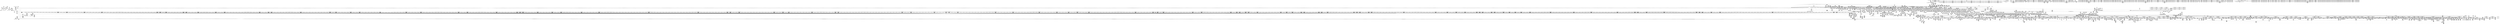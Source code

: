 digraph {
	CE0x5417b00 [shape=record,shape=Mrecord,label="{CE0x5417b00|selinux_socket_bind:low|security/selinux/hooks.c, 4069|*SummSource*}"]
	CE0x5460190 [shape=record,shape=Mrecord,label="{CE0x5460190|16:_i16,_48:_%struct.net*,_720:_i32,_1216:_i8*,_:_CRE_651,652_}"]
	CE0x5488940 [shape=record,shape=Mrecord,label="{CE0x5488940|16:_i16,_48:_%struct.net*,_720:_i32,_1216:_i8*,_:_CRE_595,596_}"]
	CE0x56497c0 [shape=record,shape=Mrecord,label="{CE0x56497c0|selinux_socket_bind:tmp126|security/selinux/hooks.c,4126}"]
	CE0x55e9350 [shape=record,shape=Mrecord,label="{CE0x55e9350|_ret_i32_%err.2,_!dbg_!27893|security/selinux/hooks.c,4128|*SummSink*}"]
	CE0x55ea030 [shape=record,shape=Mrecord,label="{CE0x55ea030|i64**_getelementptr_inbounds_(_14_x_i64*_,_14_x_i64*_*___llvm_gcda_edge_table351,_i64_0,_i64_8)|*Constant*}"]
	CE0x542d640 [shape=record,shape=Mrecord,label="{CE0x542d640|16:_i16,_48:_%struct.net*,_720:_i32,_1216:_i8*,_:_CRE_712,713_}"]
	CE0x5671020 [shape=record,shape=Mrecord,label="{CE0x5671020|i64*_getelementptr_inbounds_(_55_x_i64_,_55_x_i64_*___llvm_gcov_ctr350,_i64_0,_i64_47)|*Constant*}"]
	CE0x547f660 [shape=record,shape=Mrecord,label="{CE0x547f660|sock_net:tmp3|*SummSink*}"]
	CE0x55f4ae0 [shape=record,shape=Mrecord,label="{CE0x55f4ae0|__llvm_gcov_indirect_counter_increment:counter|*SummSink*}"]
	CE0x543dd60 [shape=record,shape=Mrecord,label="{CE0x543dd60|16:_i16,_48:_%struct.net*,_720:_i32,_1216:_i8*,_:_CRE_387,388_}"]
	CE0x570f2c0 [shape=record,shape=Mrecord,label="{CE0x570f2c0|__rcu_read_unlock:tmp3|*SummSink*}"]
	CE0x54492c0 [shape=record,shape=Mrecord,label="{CE0x54492c0|16:_i16,_48:_%struct.net*,_720:_i32,_1216:_i8*,_:_CRE_728,732_|*MultipleSource*|Function::sock_has_perm&Arg::sk::|*LoadInst*|security/selinux/hooks.c,4034|security/selinux/hooks.c,4047}"]
	CE0x56e7340 [shape=record,shape=Mrecord,label="{CE0x56e7340|GLOBAL:__llvm_gcov_ctr127|Global_var:__llvm_gcov_ctr127|*SummSink*}"]
	CE0x54a33d0 [shape=record,shape=Mrecord,label="{CE0x54a33d0|selinux_socket_bind:tmp112|security/selinux/hooks.c,4120}"]
	CE0x5465e30 [shape=record,shape=Mrecord,label="{CE0x5465e30|16:_i16,_48:_%struct.net*,_720:_i32,_1216:_i8*,_:_CRE_552,553_}"]
	CE0x570c760 [shape=record,shape=Mrecord,label="{CE0x570c760|_call_void_lock_release(%struct.lockdep_map*_%map,_i32_1,_i64_ptrtoint_(i8*_blockaddress(_rcu_lock_release,_%__here)_to_i64))_#10,_!dbg_!27716|include/linux/rcupdate.h,423}"]
	CE0x545ddf0 [shape=record,shape=Mrecord,label="{CE0x545ddf0|16:_i16,_48:_%struct.net*,_720:_i32,_1216:_i8*,_:_CRE_254,255_}"]
	CE0x56fabe0 [shape=record,shape=Mrecord,label="{CE0x56fabe0|rcu_read_unlock:tmp14|include/linux/rcupdate.h,933}"]
	CE0x5500cf0 [shape=record,shape=Mrecord,label="{CE0x5500cf0|get_current:entry}"]
	CE0x548f720 [shape=record,shape=Mrecord,label="{CE0x548f720|selinux_socket_bind:conv16|security/selinux/hooks.c,4064}"]
	CE0x561a750 [shape=record,shape=Mrecord,label="{CE0x561a750|i32_4194304|*Constant*}"]
	CE0x55f8010 [shape=record,shape=Mrecord,label="{CE0x55f8010|selinux_socket_bind:tmp65|security/selinux/hooks.c,4076|*SummSource*}"]
	CE0x55ab900 [shape=record,shape=Mrecord,label="{CE0x55ab900|0:_i8,_:_GCMR_rcu_read_lock.__warned_internal_global_i8_0,_section_.data.unlikely_,_align_1:_elem_0:default:}"]
	CE0x542cce0 [shape=record,shape=Mrecord,label="{CE0x542cce0|16:_i16,_48:_%struct.net*,_720:_i32,_1216:_i8*,_:_CRE_706,707_}"]
	CE0x54bfc10 [shape=record,shape=Mrecord,label="{CE0x54bfc10|COLLAPSED:_SCMRE_55,56_}"]
	CE0x55719e0 [shape=record,shape=Mrecord,label="{CE0x55719e0|0:_i32,_4:_i32,_8:_i32,_12:_i32,_:_CMRE_4,8_|*MultipleSource*|security/selinux/hooks.c,196|security/selinux/hooks.c,197|*LoadInst*|security/selinux/hooks.c,196}"]
	CE0x55fb170 [shape=record,shape=Mrecord,label="{CE0x55fb170|sock_has_perm:tmp17|security/selinux/hooks.c,3976}"]
	CE0x5440110 [shape=record,shape=Mrecord,label="{CE0x5440110|selinux_socket_bind:tmp29|security/selinux/hooks.c,4060|*SummSource*}"]
	CE0x5498b20 [shape=record,shape=Mrecord,label="{CE0x5498b20|selinux_socket_bind:tmp100|security/selinux/hooks.c,4117}"]
	CE0x541eca0 [shape=record,shape=Mrecord,label="{CE0x541eca0|16:_i16,_48:_%struct.net*,_720:_i32,_1216:_i8*,_:_CRE_27,28_}"]
	CE0x5580c90 [shape=record,shape=Mrecord,label="{CE0x5580c90|cred_sid:cred|Function::cred_sid&Arg::cred::}"]
	CE0x57078e0 [shape=record,shape=Mrecord,label="{CE0x57078e0|rcu_lock_acquire:tmp1|*SummSink*}"]
	CE0x5728720 [shape=record,shape=Mrecord,label="{CE0x5728720|i64*_getelementptr_inbounds_(_4_x_i64_,_4_x_i64_*___llvm_gcov_ctr135,_i64_0,_i64_3)|*Constant*}"]
	CE0x5469400 [shape=record,shape=Mrecord,label="{CE0x5469400|sock_has_perm:ad|security/selinux/hooks.c, 3965|*SummSink*}"]
	CE0x56122f0 [shape=record,shape=Mrecord,label="{CE0x56122f0|_ret_void}"]
	CE0x5712940 [shape=record,shape=Mrecord,label="{CE0x5712940|void_(i32*,_i32,_i32*)*_asm_addl_$1,_%gs:$0_,_*m,ri,*m,_dirflag_,_fpsr_,_flags_|*SummSink*}"]
	CE0x55e8570 [shape=record,shape=Mrecord,label="{CE0x55e8570|i64*_getelementptr_inbounds_(_55_x_i64_,_55_x_i64_*___llvm_gcov_ctr350,_i64_0,_i64_54)|*Constant*|*SummSink*}"]
	CE0x5461ad0 [shape=record,shape=Mrecord,label="{CE0x5461ad0|16:_i16,_48:_%struct.net*,_720:_i32,_1216:_i8*,_:_CRE_666,667_}"]
	CE0x546d500 [shape=record,shape=Mrecord,label="{CE0x546d500|GLOBAL:current_task|Global_var:current_task|*SummSink*}"]
	CE0x543ea00 [shape=record,shape=Mrecord,label="{CE0x543ea00|selinux_socket_bind:address|Function::selinux_socket_bind&Arg::address::|*SummSink*}"]
	CE0x5562df0 [shape=record,shape=Mrecord,label="{CE0x5562df0|sock_has_perm:tmp19|security/selinux/hooks.c,3977}"]
	CE0x55a9a90 [shape=record,shape=Mrecord,label="{CE0x55a9a90|i64*_getelementptr_inbounds_(_2_x_i64_,_2_x_i64_*___llvm_gcov_ctr355,_i64_0,_i64_0)|*Constant*|*SummSource*}"]
	CE0x55803b0 [shape=record,shape=Mrecord,label="{CE0x55803b0|task_sid:call7|security/selinux/hooks.c,208|*SummSink*}"]
	CE0x565eae0 [shape=record,shape=Mrecord,label="{CE0x565eae0|rcu_read_unlock:tmp18|include/linux/rcupdate.h,933|*SummSource*}"]
	CE0x546bbb0 [shape=record,shape=Mrecord,label="{CE0x546bbb0|COLLAPSED:_SCMRE_16,18_|*MultipleSource*|security/selinux/hooks.c, 4052|security/selinux/hooks.c,4052|security/selinux/hooks.c,4052}"]
	CE0x5581380 [shape=record,shape=Mrecord,label="{CE0x5581380|_ret_i32_%tmp6,_!dbg_!27716|security/selinux/hooks.c,197|*SummSink*}"]
	CE0x56183f0 [shape=record,shape=Mrecord,label="{CE0x56183f0|selinux_socket_bind:tmp89|security/selinux/hooks.c,4100|*SummSource*}"]
	CE0x541b940 [shape=record,shape=Mrecord,label="{CE0x541b940|16:_i16,_48:_%struct.net*,_720:_i32,_1216:_i8*,_:_CRE_392,393_}"]
	CE0x5703f30 [shape=record,shape=Mrecord,label="{CE0x5703f30|rcu_lock_release:entry|*SummSource*}"]
	CE0x56fe6a0 [shape=record,shape=Mrecord,label="{CE0x56fe6a0|__preempt_count_add:tmp5|./arch/x86/include/asm/preempt.h,72}"]
	CE0x5705360 [shape=record,shape=Mrecord,label="{CE0x5705360|_ret_void,_!dbg_!27717|include/linux/rcupdate.h,424}"]
	CE0x542af80 [shape=record,shape=Mrecord,label="{CE0x542af80|16:_i16,_48:_%struct.net*,_720:_i32,_1216:_i8*,_:_CRE_687,688_}"]
	CE0x54939f0 [shape=record,shape=Mrecord,label="{CE0x54939f0|selinux_socket_bind:tmp36|security/selinux/hooks.c,4068|*SummSource*}"]
	CE0x5475350 [shape=record,shape=Mrecord,label="{CE0x5475350|16:_i16,_48:_%struct.net*,_720:_i32,_1216:_i8*,_:_CRE_226,227_}"]
	CE0x543bd20 [shape=record,shape=Mrecord,label="{CE0x543bd20|i32_59|*Constant*}"]
	CE0x57529c0 [shape=record,shape=Mrecord,label="{CE0x57529c0|__preempt_count_add:do.end|*SummSource*}"]
	CE0x5717610 [shape=record,shape=Mrecord,label="{CE0x5717610|rcu_lock_release:__here|*SummSource*}"]
	CE0x5701430 [shape=record,shape=Mrecord,label="{CE0x5701430|rcu_read_unlock:tmp19|include/linux/rcupdate.h,933|*SummSink*}"]
	CE0x55ff140 [shape=record,shape=Mrecord,label="{CE0x55ff140|selinux_socket_bind:call49|security/selinux/hooks.c,4082}"]
	CE0x56fb520 [shape=record,shape=Mrecord,label="{CE0x56fb520|rcu_lock_acquire:tmp2|*SummSink*}"]
	CE0x57538f0 [shape=record,shape=Mrecord,label="{CE0x57538f0|GLOBAL:__preempt_count_sub|*Constant*|*SummSink*}"]
	CE0x54ff990 [shape=record,shape=Mrecord,label="{CE0x54ff990|GLOBAL:get_current|*Constant*}"]
	CE0x55f6d20 [shape=record,shape=Mrecord,label="{CE0x55f6d20|rcu_read_lock:tmp13|include/linux/rcupdate.h,882|*SummSource*}"]
	CE0x541d670 [shape=record,shape=Mrecord,label="{CE0x541d670|selinux_socket_bind:if.else}"]
	CE0x542d320 [shape=record,shape=Mrecord,label="{CE0x542d320|16:_i16,_48:_%struct.net*,_720:_i32,_1216:_i8*,_:_CRE_710,711_}"]
	CE0x55f1d30 [shape=record,shape=Mrecord,label="{CE0x55f1d30|_call_void_mcount()_#3|*SummSink*}"]
	CE0x5670640 [shape=record,shape=Mrecord,label="{CE0x5670640|selinux_socket_bind:tmp119|security/selinux/hooks.c,4124}"]
	CE0x5460390 [shape=record,shape=Mrecord,label="{CE0x5460390|16:_i16,_48:_%struct.net*,_720:_i32,_1216:_i8*,_:_CRE_653,654_}"]
	CE0x5469a20 [shape=record,shape=Mrecord,label="{CE0x5469a20|__fswab16:conv3|include/uapi/linux/swab.h,53|*SummSink*}"]
	CE0x557c730 [shape=record,shape=Mrecord,label="{CE0x557c730|i64*_getelementptr_inbounds_(_13_x_i64_,_13_x_i64_*___llvm_gcov_ctr126,_i64_0,_i64_10)|*Constant*}"]
	CE0x563a910 [shape=record,shape=Mrecord,label="{CE0x563a910|selinux_socket_bind:conv24|security/selinux/hooks.c,4073}"]
	CE0x5708730 [shape=record,shape=Mrecord,label="{CE0x5708730|rcu_lock_acquire:tmp6}"]
	CE0x5440e40 [shape=record,shape=Mrecord,label="{CE0x5440e40|sock_has_perm:type|security/selinux/hooks.c,3972|*SummSource*}"]
	CE0x5706c40 [shape=record,shape=Mrecord,label="{CE0x5706c40|rcu_lock_release:tmp1}"]
	CE0x54fb170 [shape=record,shape=Mrecord,label="{CE0x54fb170|i32_8|*Constant*}"]
	CE0x677e240 [shape=record,shape=Mrecord,label="{CE0x677e240|i64*_getelementptr_inbounds_(_55_x_i64_,_55_x_i64_*___llvm_gcov_ctr350,_i64_0,_i64_3)|*Constant*}"]
	CE0x54f1300 [shape=record,shape=Mrecord,label="{CE0x54f1300|selinux_socket_bind:cmp27|security/selinux/hooks.c,4073|*SummSource*}"]
	CE0x57284d0 [shape=record,shape=Mrecord,label="{CE0x57284d0|GLOBAL:__preempt_count|Global_var:__preempt_count}"]
	CE0x55e6bb0 [shape=record,shape=Mrecord,label="{CE0x55e6bb0|selinux_socket_bind:conv22|security/selinux/hooks.c,4073}"]
	CE0x55fc4c0 [shape=record,shape=Mrecord,label="{CE0x55fc4c0|selinux_socket_bind:net46|security/selinux/hooks.c,4081}"]
	CE0x55f8c70 [shape=record,shape=Mrecord,label="{CE0x55f8c70|i64*_getelementptr_inbounds_(_55_x_i64_,_55_x_i64_*___llvm_gcov_ctr350,_i64_0,_i64_24)|*Constant*|*SummSink*}"]
	CE0x546dd50 [shape=record,shape=Mrecord,label="{CE0x546dd50|i64*_getelementptr_inbounds_(_6_x_i64_,_6_x_i64_*___llvm_gcov_ctr327,_i64_0,_i64_0)|*Constant*}"]
	CE0x55adbd0 [shape=record,shape=Mrecord,label="{CE0x55adbd0|i64_4|*Constant*}"]
	CE0x54f7090 [shape=record,shape=Mrecord,label="{CE0x54f7090|sock_has_perm:bb}"]
	CE0x54f6d80 [shape=record,shape=Mrecord,label="{CE0x54f6d80|_ret_%struct.task_struct*_%tmp4,_!dbg_!27714|./arch/x86/include/asm/current.h,14}"]
	CE0x54e3350 [shape=record,shape=Mrecord,label="{CE0x54e3350|i64_8|*Constant*|*SummSink*}"]
	CE0x5660a60 [shape=record,shape=Mrecord,label="{CE0x5660a60|i64*_getelementptr_inbounds_(_11_x_i64_,_11_x_i64_*___llvm_gcov_ctr127,_i64_0,_i64_10)|*Constant*}"]
	CE0x55ade90 [shape=record,shape=Mrecord,label="{CE0x55ade90|rcu_read_unlock:call|include/linux/rcupdate.h,933}"]
	CE0x5608e20 [shape=record,shape=Mrecord,label="{CE0x5608e20|i64*_getelementptr_inbounds_(_55_x_i64_,_55_x_i64_*___llvm_gcov_ctr350,_i64_0,_i64_27)|*Constant*|*SummSource*}"]
	CE0x541ae10 [shape=record,shape=Mrecord,label="{CE0x541ae10|16:_i16,_48:_%struct.net*,_720:_i32,_1216:_i8*,_:_CRE_118,119_}"]
	CE0x54206f0 [shape=record,shape=Mrecord,label="{CE0x54206f0|16:_i16,_48:_%struct.net*,_720:_i32,_1216:_i8*,_:_CRE_36,37_}"]
	CE0x56fc030 [shape=record,shape=Mrecord,label="{CE0x56fc030|__rcu_read_lock:tmp4|include/linux/rcupdate.h,239|*SummSource*}"]
	CE0x54c23e0 [shape=record,shape=Mrecord,label="{CE0x54c23e0|selinux_socket_bind:tmp25|security/selinux/hooks.c,4058|*SummSource*}"]
	CE0x556a040 [shape=record,shape=Mrecord,label="{CE0x556a040|i32_77|*Constant*}"]
	CE0x56e7650 [shape=record,shape=Mrecord,label="{CE0x56e7650|rcu_read_lock:tmp6|include/linux/rcupdate.h,882}"]
	CE0x56650e0 [shape=record,shape=Mrecord,label="{CE0x56650e0|rcu_read_unlock:tmp3|*SummSink*}"]
	CE0x56403b0 [shape=record,shape=Mrecord,label="{CE0x56403b0|i64*_getelementptr_inbounds_(_55_x_i64_,_55_x_i64_*___llvm_gcov_ctr350,_i64_0,_i64_17)|*Constant*}"]
	CE0x560d030 [shape=record,shape=Mrecord,label="{CE0x560d030|selinux_socket_bind:sclass55|security/selinux/hooks.c,4090|*SummSink*}"]
	CE0x54fab10 [shape=record,shape=Mrecord,label="{CE0x54fab10|16:_i16,_48:_%struct.net*,_720:_i32,_1216:_i8*,_:_CRE_113,114_}"]
	CE0x5488df0 [shape=record,shape=Mrecord,label="{CE0x5488df0|16:_i16,_48:_%struct.net*,_720:_i32,_1216:_i8*,_:_CRE_598,599_}"]
	CE0x54938e0 [shape=record,shape=Mrecord,label="{CE0x54938e0|selinux_socket_bind:tmp36|security/selinux/hooks.c,4068}"]
	CE0x5606620 [shape=record,shape=Mrecord,label="{CE0x5606620|i64_26|*Constant*}"]
	CE0x54fbd10 [shape=record,shape=Mrecord,label="{CE0x54fbd10|sock_has_perm:tmp2|*LoadInst*|security/selinux/hooks.c,3964|*SummSink*}"]
	CE0x560b790 [shape=record,shape=Mrecord,label="{CE0x560b790|GLOBAL:__llvm_gcov_global_state_pred352|Global_var:__llvm_gcov_global_state_pred352}"]
	CE0x548ae00 [shape=record,shape=Mrecord,label="{CE0x548ae00|COLLAPSED:_SCMRE_30,31_}"]
	CE0x5623300 [shape=record,shape=Mrecord,label="{CE0x5623300|selinux_socket_bind:u69|security/selinux/hooks.c,4114|*SummSink*}"]
	CE0x547fdc0 [shape=record,shape=Mrecord,label="{CE0x547fdc0|read_pnet:tmp|*SummSink*}"]
	CE0x54da9c0 [shape=record,shape=Mrecord,label="{CE0x54da9c0|selinux_socket_bind:sk_protocol|security/selinux/hooks.c,4074|*SummSource*}"]
	CE0x561dcc0 [shape=record,shape=Mrecord,label="{CE0x561dcc0|selinux_socket_bind:tmp92|security/selinux/hooks.c,4109}"]
	CE0x556a220 [shape=record,shape=Mrecord,label="{CE0x556a220|rcu_read_lock:if.then}"]
	CE0x5604620 [shape=record,shape=Mrecord,label="{CE0x5604620|avc_has_perm:tsid|Function::avc_has_perm&Arg::tsid::|*SummSource*}"]
	CE0x5462a70 [shape=record,shape=Mrecord,label="{CE0x5462a70|16:_i16,_48:_%struct.net*,_720:_i32,_1216:_i8*,_:_CRE_676,677_}"]
	CE0x55e9c00 [shape=record,shape=Mrecord,label="{CE0x55e9c00|_call_void___llvm_gcov_indirect_counter_increment(i32*___llvm_gcov_global_state_pred352,_i64**_getelementptr_inbounds_(_14_x_i64*_,_14_x_i64*_*___llvm_gcda_edge_table351,_i64_0,_i64_8))|*SummSink*}"]
	CE0x5441970 [shape=record,shape=Mrecord,label="{CE0x5441970|16:_i16,_48:_%struct.net*,_720:_i32,_1216:_i8*,_:_CRE_404,405_}"]
	CE0x56700b0 [shape=record,shape=Mrecord,label="{CE0x56700b0|selinux_socket_bind:tmp118|security/selinux/hooks.c,4124}"]
	CE0x557e6a0 [shape=record,shape=Mrecord,label="{CE0x557e6a0|task_sid:tmp24|security/selinux/hooks.c,208|*SummSink*}"]
	CE0x5503b90 [shape=record,shape=Mrecord,label="{CE0x5503b90|16:_i16,_48:_%struct.net*,_720:_i32,_1216:_i8*,_:_CRE_822,823_}"]
	CE0x54f03d0 [shape=record,shape=Mrecord,label="{CE0x54f03d0|i32_10|*Constant*|*SummSource*}"]
	CE0x5465980 [shape=record,shape=Mrecord,label="{CE0x5465980|16:_i16,_48:_%struct.net*,_720:_i32,_1216:_i8*,_:_CRE_549,550_}"]
	CE0x5571410 [shape=record,shape=Mrecord,label="{CE0x5571410|rcu_read_unlock:tmp14|include/linux/rcupdate.h,933|*SummSource*}"]
	CE0x54396c0 [shape=record,shape=Mrecord,label="{CE0x54396c0|16:_i16,_48:_%struct.net*,_720:_i32,_1216:_i8*,_:_CRE_61,62_}"]
	CE0x56067f0 [shape=record,shape=Mrecord,label="{CE0x56067f0|i64_26|*Constant*|*SummSink*}"]
	CE0x55e9210 [shape=record,shape=Mrecord,label="{CE0x55e9210|_ret_i32_%err.2,_!dbg_!27893|security/selinux/hooks.c,4128|*SummSource*}"]
	CE0x54db4a0 [shape=record,shape=Mrecord,label="{CE0x54db4a0|selinux_socket_bind:type|security/selinux/hooks.c,4078|*SummSink*}"]
	CE0x54f9780 [shape=record,shape=Mrecord,label="{CE0x54f9780|selinux_socket_bind:tmp14|security/selinux/hooks.c,4048|*SummSource*}"]
	CE0x5608480 [shape=record,shape=Mrecord,label="{CE0x5608480|i64*_getelementptr_inbounds_(_55_x_i64_,_55_x_i64_*___llvm_gcov_ctr350,_i64_0,_i64_27)|*Constant*}"]
	CE0x543d270 [shape=record,shape=Mrecord,label="{CE0x543d270|16:_i16,_48:_%struct.net*,_720:_i32,_1216:_i8*,_:_CRE_380,381_}"]
	CE0x563f7f0 [shape=record,shape=Mrecord,label="{CE0x563f7f0|selinux_socket_bind:tmp48|security/selinux/hooks.c,4073|*SummSink*}"]
	CE0x543bb70 [shape=record,shape=Mrecord,label="{CE0x543bb70|selinux_socket_bind:tmp17|security/selinux/hooks.c,4048|*SummSink*}"]
	CE0x5712f40 [shape=record,shape=Mrecord,label="{CE0x5712f40|_call_void_lock_acquire(%struct.lockdep_map*_%map,_i32_0,_i32_0,_i32_2,_i32_0,_%struct.lockdep_map*_null,_i64_ptrtoint_(i8*_blockaddress(_rcu_lock_acquire,_%__here)_to_i64))_#10,_!dbg_!27716|include/linux/rcupdate.h,418|*SummSink*}"]
	CE0x5561ae0 [shape=record,shape=Mrecord,label="{CE0x5561ae0|avc_has_perm:auditdata|Function::avc_has_perm&Arg::auditdata::}"]
	CE0x56e3420 [shape=record,shape=Mrecord,label="{CE0x56e3420|rcu_read_lock:tobool|include/linux/rcupdate.h,882|*SummSink*}"]
	CE0x54c7e20 [shape=record,shape=Mrecord,label="{CE0x54c7e20|16:_i16,_48:_%struct.net*,_720:_i32,_1216:_i8*,_:_CRE_1000,1008_|*MultipleSource*|Function::sock_has_perm&Arg::sk::|*LoadInst*|security/selinux/hooks.c,4034|security/selinux/hooks.c,4047}"]
	CE0x5480e00 [shape=record,shape=Mrecord,label="{CE0x5480e00|GLOBAL:task_sid.__warned|Global_var:task_sid.__warned|*SummSink*}"]
	CE0x5564910 [shape=record,shape=Mrecord,label="{CE0x5564910|sock_net:call|include/net/sock.h,2214|*SummSource*}"]
	CE0x54c7900 [shape=record,shape=Mrecord,label="{CE0x54c7900|16:_i16,_48:_%struct.net*,_720:_i32,_1216:_i8*,_:_CRE_984,992_|*MultipleSource*|Function::sock_has_perm&Arg::sk::|*LoadInst*|security/selinux/hooks.c,4034|security/selinux/hooks.c,4047}"]
	CE0x56e9520 [shape=record,shape=Mrecord,label="{CE0x56e9520|i64*_getelementptr_inbounds_(_11_x_i64_,_11_x_i64_*___llvm_gcov_ctr127,_i64_0,_i64_0)|*Constant*}"]
	CE0x5465660 [shape=record,shape=Mrecord,label="{CE0x5465660|16:_i16,_48:_%struct.net*,_720:_i32,_1216:_i8*,_:_CRE_547,548_}"]
	CE0x56f5730 [shape=record,shape=Mrecord,label="{CE0x56f5730|GLOBAL:rcu_read_unlock.__warned|Global_var:rcu_read_unlock.__warned}"]
	CE0x57044a0 [shape=record,shape=Mrecord,label="{CE0x57044a0|GLOBAL:__rcu_read_unlock|*Constant*}"]
	CE0x55f4e70 [shape=record,shape=Mrecord,label="{CE0x55f4e70|__llvm_gcov_indirect_counter_increment:tmp6}"]
	CE0x5665070 [shape=record,shape=Mrecord,label="{CE0x5665070|rcu_read_unlock:tmp3|*SummSource*}"]
	CE0x567fe10 [shape=record,shape=Mrecord,label="{CE0x567fe10|__rcu_read_unlock:tmp6|include/linux/rcupdate.h,245|*SummSink*}"]
	CE0x5426d10 [shape=record,shape=Mrecord,label="{CE0x5426d10|16:_i16,_48:_%struct.net*,_720:_i32,_1216:_i8*,_:_CRE_228,229_}"]
	CE0x55face0 [shape=record,shape=Mrecord,label="{CE0x55face0|i32_4|*Constant*}"]
	CE0x561c8d0 [shape=record,shape=Mrecord,label="{CE0x561c8d0|GLOBAL:sel_netnode_sid|*Constant*|*SummSource*}"]
	CE0x56251f0 [shape=record,shape=Mrecord,label="{CE0x56251f0|selinux_socket_bind:net73|security/selinux/hooks.c,4115}"]
	CE0x5411240 [shape=record,shape=Mrecord,label="{CE0x5411240|16:_i16,_48:_%struct.net*,_720:_i32,_1216:_i8*,_:_CRE_140,141_}"]
	CE0x55f4290 [shape=record,shape=Mrecord,label="{CE0x55f4290|read_pnet:tmp3|*SummSink*}"]
	CE0x5566560 [shape=record,shape=Mrecord,label="{CE0x5566560|task_sid:bb|*SummSink*}"]
	CE0x54d7d40 [shape=record,shape=Mrecord,label="{CE0x54d7d40|selinux_socket_bind:tmp30|security/selinux/hooks.c,4061|*SummSource*}"]
	CE0x5433f80 [shape=record,shape=Mrecord,label="{CE0x5433f80|16:_i16,_48:_%struct.net*,_720:_i32,_1216:_i8*,_:_CRE_353,354_}"]
	CE0x54384c0 [shape=record,shape=Mrecord,label="{CE0x54384c0|16:_i16,_48:_%struct.net*,_720:_i32,_1216:_i8*,_:_CRE_37,38_}"]
	CE0x548b350 [shape=record,shape=Mrecord,label="{CE0x548b350|COLLAPSED:_SCMRE_35,36_}"]
	CE0x54fad10 [shape=record,shape=Mrecord,label="{CE0x54fad10|16:_i16,_48:_%struct.net*,_720:_i32,_1216:_i8*,_:_CRE_114,115_}"]
	CE0x56243f0 [shape=record,shape=Mrecord,label="{CE0x56243f0|selinux_socket_bind:conv68|security/selinux/hooks.c,4114|*SummSink*}"]
	CE0x545e5c0 [shape=record,shape=Mrecord,label="{CE0x545e5c0|16:_i16,_48:_%struct.net*,_720:_i32,_1216:_i8*,_:_CRE_259,260_}"]
	CE0x54670c0 [shape=record,shape=Mrecord,label="{CE0x54670c0|sock_has_perm:bb|*SummSource*}"]
	CE0x5469d70 [shape=record,shape=Mrecord,label="{CE0x5469d70|selinux_socket_bind:tobool|security/selinux/hooks.c,4039|*SummSource*}"]
	CE0x5501ff0 [shape=record,shape=Mrecord,label="{CE0x5501ff0|sock_has_perm:tmp|*SummSource*}"]
	CE0x54d3ae0 [shape=record,shape=Mrecord,label="{CE0x54d3ae0|selinux_socket_bind:conv30|security/selinux/hooks.c,4073|*SummSource*}"]
	CE0x566d160 [shape=record,shape=Mrecord,label="{CE0x566d160|rcu_read_lock:tmp1|*SummSource*}"]
	CE0x55ab6c0 [shape=record,shape=Mrecord,label="{CE0x55ab6c0|rcu_read_lock:tobool1|include/linux/rcupdate.h,882|*SummSource*}"]
	CE0x561dd90 [shape=record,shape=Mrecord,label="{CE0x561dd90|selinux_socket_bind:tmp92|security/selinux/hooks.c,4109|*SummSource*}"]
	CE0x54d6a30 [shape=record,shape=Mrecord,label="{CE0x54d6a30|__fswab16:val|Function::__fswab16&Arg::val::|*SummSource*}"]
	CE0x5671880 [shape=record,shape=Mrecord,label="{CE0x5671880|selinux_socket_bind:tmp121|*SummSource*}"]
	CE0x547ae40 [shape=record,shape=Mrecord,label="{CE0x547ae40|16:_i16,_48:_%struct.net*,_720:_i32,_1216:_i8*,_:_CRE_865,866_}"]
	CE0x572aa10 [shape=record,shape=Mrecord,label="{CE0x572aa10|__rcu_read_lock:bb|*SummSource*}"]
	CE0x56e9730 [shape=record,shape=Mrecord,label="{CE0x56e9730|rcu_read_lock:if.end|*SummSource*}"]
	CE0x5487e50 [shape=record,shape=Mrecord,label="{CE0x5487e50|16:_i16,_48:_%struct.net*,_720:_i32,_1216:_i8*,_:_CRE_588,589_}"]
	CE0x55ac5d0 [shape=record,shape=Mrecord,label="{CE0x55ac5d0|rcu_lock_acquire:map|Function::rcu_lock_acquire&Arg::map::|*SummSource*}"]
	CE0x570f730 [shape=record,shape=Mrecord,label="{CE0x570f730|__rcu_read_lock:tmp3}"]
	CE0x54edf80 [shape=record,shape=Mrecord,label="{CE0x54edf80|i64_5|*Constant*|*SummSource*}"]
	CE0x57099a0 [shape=record,shape=Mrecord,label="{CE0x57099a0|__rcu_read_unlock:tmp5|include/linux/rcupdate.h,244|*SummSource*}"]
	CE0x56f9c90 [shape=record,shape=Mrecord,label="{CE0x56f9c90|rcu_read_unlock:tmp13|include/linux/rcupdate.h,933}"]
	CE0x55016a0 [shape=record,shape=Mrecord,label="{CE0x55016a0|__fswab16:or|include/uapi/linux/swab.h,53|*SummSink*}"]
	CE0x55e74a0 [shape=record,shape=Mrecord,label="{CE0x55e74a0|selinux_socket_bind:tmp129|security/selinux/hooks.c,4128}"]
	CE0x54f5620 [shape=record,shape=Mrecord,label="{CE0x54f5620|__fswab16:conv1|include/uapi/linux/swab.h,53|*SummSource*}"]
	CE0x5664180 [shape=record,shape=Mrecord,label="{CE0x5664180|rcu_read_lock:tmp14|include/linux/rcupdate.h,882|*SummSink*}"]
	CE0x563b7d0 [shape=record,shape=Mrecord,label="{CE0x563b7d0|selinux_socket_bind:tmp41|security/selinux/hooks.c,4073|*SummSource*}"]
	CE0x5495100 [shape=record,shape=Mrecord,label="{CE0x5495100|selinux_socket_bind:tmp19|security/selinux/hooks.c,4050|*SummSink*}"]
	CE0x547a800 [shape=record,shape=Mrecord,label="{CE0x547a800|16:_i16,_48:_%struct.net*,_720:_i32,_1216:_i8*,_:_CRE_861,862_}"]
	CE0x55710d0 [shape=record,shape=Mrecord,label="{CE0x55710d0|rcu_read_lock:bb}"]
	CE0x56e70d0 [shape=record,shape=Mrecord,label="{CE0x56e70d0|cred_sid:sid|security/selinux/hooks.c,197}"]
	CE0x563f9a0 [shape=record,shape=Mrecord,label="{CE0x563f9a0|selinux_socket_bind:tmp49|security/selinux/hooks.c,4073}"]
	CE0x560df40 [shape=record,shape=Mrecord,label="{CE0x560df40|i32_255|*Constant*}"]
	CE0x54e0360 [shape=record,shape=Mrecord,label="{CE0x54e0360|selinux_socket_bind:conv42|security/selinux/hooks.c,4080}"]
	CE0x54a5d30 [shape=record,shape=Mrecord,label="{CE0x54a5d30|selinux_socket_bind:tmp114|security/selinux/hooks.c,4122|*SummSink*}"]
	CE0x5429220 [shape=record,shape=Mrecord,label="{CE0x5429220|16:_i16,_48:_%struct.net*,_720:_i32,_1216:_i8*,_:_CRE_418,419_}"]
	CE0x55af360 [shape=record,shape=Mrecord,label="{CE0x55af360|rcu_lock_acquire:tmp4|include/linux/rcupdate.h,418|*SummSink*}"]
	CE0x5578320 [shape=record,shape=Mrecord,label="{CE0x5578320|GLOBAL:lockdep_rcu_suspicious|*Constant*|*SummSink*}"]
	CE0x5564180 [shape=record,shape=Mrecord,label="{CE0x5564180|sock_has_perm:tmp5|security/selinux/hooks.c,3966|*SummSource*}"]
	CE0x546d240 [shape=record,shape=Mrecord,label="{CE0x546d240|COLLAPSED:_GCMRE___llvm_gcov_ctr98_internal_global_2_x_i64_zeroinitializer:_elem_0:default:}"]
	CE0x56efcb0 [shape=record,shape=Mrecord,label="{CE0x56efcb0|__rcu_read_lock:tmp6|include/linux/rcupdate.h,240}"]
	CE0x54f2720 [shape=record,shape=Mrecord,label="{CE0x54f2720|selinux_socket_bind:cmp31|security/selinux/hooks.c,4073|*SummSource*}"]
	CE0x5466790 [shape=record,shape=Mrecord,label="{CE0x5466790|16:_i16,_48:_%struct.net*,_720:_i32,_1216:_i8*,_:_CRE_558,559_}"]
	CE0x5459b40 [shape=record,shape=Mrecord,label="{CE0x5459b40|COLLAPSED:_SCMRE_18,20_|*MultipleSource*|security/selinux/hooks.c, 4052|security/selinux/hooks.c,4052|security/selinux/hooks.c,4052}"]
	CE0x5468d80 [shape=record,shape=Mrecord,label="{CE0x5468d80|selinux_socket_bind:tmp3|security/selinux/hooks.c,4039|*SummSink*}"]
	CE0x561e470 [shape=record,shape=Mrecord,label="{CE0x561e470|i64_39|*Constant*|*SummSource*}"]
	CE0x5478730 [shape=record,shape=Mrecord,label="{CE0x5478730|16:_i16,_48:_%struct.net*,_720:_i32,_1216:_i8*,_:_CRE_840,841_}"]
	CE0x543ab10 [shape=record,shape=Mrecord,label="{CE0x543ab10|i64_19|*Constant*|*SummSource*}"]
	CE0x55795e0 [shape=record,shape=Mrecord,label="{CE0x55795e0|task_sid:tmp19|security/selinux/hooks.c,208}"]
	CE0x5664000 [shape=record,shape=Mrecord,label="{CE0x5664000|rcu_read_lock:tmp14|include/linux/rcupdate.h,882|*SummSource*}"]
	CE0x55fb390 [shape=record,shape=Mrecord,label="{CE0x55fb390|sock_has_perm:sclass|security/selinux/hooks.c,3976|*SummSink*}"]
	CE0x55aa120 [shape=record,shape=Mrecord,label="{CE0x55aa120|i32_22|*Constant*|*SummSource*}"]
	CE0x5715870 [shape=record,shape=Mrecord,label="{CE0x5715870|__preempt_count_add:tmp6|./arch/x86/include/asm/preempt.h,73|*SummSink*}"]
	CE0x54657f0 [shape=record,shape=Mrecord,label="{CE0x54657f0|16:_i16,_48:_%struct.net*,_720:_i32,_1216:_i8*,_:_CRE_548,549_}"]
	CE0x54c4a20 [shape=record,shape=Mrecord,label="{CE0x54c4a20|16:_i16,_48:_%struct.net*,_720:_i32,_1216:_i8*,_:_CRE_877,878_}"]
	CE0x56429b0 [shape=record,shape=Mrecord,label="{CE0x56429b0|__preempt_count_sub:sub|./arch/x86/include/asm/preempt.h,77|*SummSource*}"]
	CE0x5613330 [shape=record,shape=Mrecord,label="{CE0x5613330|_call_void___llvm_gcov_indirect_counter_increment(i32*___llvm_gcov_global_state_pred352,_i64**_getelementptr_inbounds_(_14_x_i64*_,_14_x_i64*_*___llvm_gcda_edge_table351,_i64_0,_i64_4)),_!dbg_!27833|security/selinux/hooks.c,4096}"]
	CE0x5709c90 [shape=record,shape=Mrecord,label="{CE0x5709c90|COLLAPSED:_GCMRE___llvm_gcov_ctr130_internal_global_4_x_i64_zeroinitializer:_elem_0:default:}"]
	CE0x5479540 [shape=record,shape=Mrecord,label="{CE0x5479540|16:_i16,_48:_%struct.net*,_720:_i32,_1216:_i8*,_:_CRE_849,850_}"]
	CE0x54374d0 [shape=record,shape=Mrecord,label="{CE0x54374d0|i64_6|*Constant*|*SummSource*}"]
	CE0x54df810 [shape=record,shape=Mrecord,label="{CE0x54df810|selinux_socket_bind:net44|security/selinux/hooks.c,4080|*SummSource*}"]
	CE0x5608fb0 [shape=record,shape=Mrecord,label="{CE0x5608fb0|selinux_socket_bind:tmp78}"]
	CE0x5502ea0 [shape=record,shape=Mrecord,label="{CE0x5502ea0|16:_i16,_48:_%struct.net*,_720:_i32,_1216:_i8*,_:_CRE_813,814_}"]
	CE0x54e3990 [shape=record,shape=Mrecord,label="{CE0x54e3990|GLOBAL:sock_net|*Constant*|*SummSource*}"]
	CE0x54fdc20 [shape=record,shape=Mrecord,label="{CE0x54fdc20|i32_0|*Constant*|*SummSink*}"]
	CE0x561ccb0 [shape=record,shape=Mrecord,label="{CE0x561ccb0|selinux_socket_bind:tobool60|security/selinux/hooks.c,4109|*SummSource*}"]
	CE0x54a0b90 [shape=record,shape=Mrecord,label="{CE0x54a0b90|selinux_socket_bind:tmp109|security/selinux/hooks.c,4120|*SummSource*}"]
	CE0x54efa80 [shape=record,shape=Mrecord,label="{CE0x54efa80|selinux_socket_bind:tmp13|security/selinux/hooks.c,4048|*SummSource*}"]
	CE0x546fc30 [shape=record,shape=Mrecord,label="{CE0x546fc30|sock_has_perm:tmp11|security/selinux/hooks.c,3970|*SummSource*}"]
	CE0x54c9580 [shape=record,shape=Mrecord,label="{CE0x54c9580|16:_i16,_48:_%struct.net*,_720:_i32,_1216:_i8*,_:_CRE_1072,1076_|*MultipleSource*|Function::sock_has_perm&Arg::sk::|*LoadInst*|security/selinux/hooks.c,4034|security/selinux/hooks.c,4047}"]
	CE0x556ea60 [shape=record,shape=Mrecord,label="{CE0x556ea60|task_sid:tmp6|security/selinux/hooks.c,208|*SummSink*}"]
	CE0x5417a90 [shape=record,shape=Mrecord,label="{CE0x5417a90|selinux_socket_bind:low|security/selinux/hooks.c, 4069|*SummSink*}"]
	CE0x561c080 [shape=record,shape=Mrecord,label="{CE0x561c080|selinux_socket_bind:node_perm.0|*SummSink*}"]
	CE0x5463a10 [shape=record,shape=Mrecord,label="{CE0x5463a10|16:_i16,_48:_%struct.net*,_720:_i32,_1216:_i8*,_:_CRE_686,687_}"]
	CE0x570bb20 [shape=record,shape=Mrecord,label="{CE0x570bb20|__rcu_read_unlock:bb|*SummSink*}"]
	CE0x5427ba0 [shape=record,shape=Mrecord,label="{CE0x5427ba0|selinux_socket_bind:if.end53|*SummSink*}"]
	CE0x576cbb0 [shape=record,shape=Mrecord,label="{CE0x576cbb0|i64*_getelementptr_inbounds_(_4_x_i64_,_4_x_i64_*___llvm_gcov_ctr129,_i64_0,_i64_1)|*Constant*|*SummSink*}"]
	CE0x55b0ce0 [shape=record,shape=Mrecord,label="{CE0x55b0ce0|__rcu_read_lock:entry|*SummSource*}"]
	CE0x55e91a0 [shape=record,shape=Mrecord,label="{CE0x55e91a0|_ret_i32_%err.2,_!dbg_!27893|security/selinux/hooks.c,4128}"]
	CE0x56efef0 [shape=record,shape=Mrecord,label="{CE0x56efef0|__rcu_read_lock:tmp7|include/linux/rcupdate.h,240}"]
	CE0x5503550 [shape=record,shape=Mrecord,label="{CE0x5503550|16:_i16,_48:_%struct.net*,_720:_i32,_1216:_i8*,_:_CRE_818,819_}"]
	CE0x54239f0 [shape=record,shape=Mrecord,label="{CE0x54239f0|16:_i16,_48:_%struct.net*,_720:_i32,_1216:_i8*,_:_CRE_312,316_|*MultipleSource*|Function::sock_has_perm&Arg::sk::|*LoadInst*|security/selinux/hooks.c,4034|security/selinux/hooks.c,4047}"]
	CE0x5431340 [shape=record,shape=Mrecord,label="{CE0x5431340|selinux_socket_bind:cleanup.cont|*SummSource*}"]
	CE0x548c4a0 [shape=record,shape=Mrecord,label="{CE0x548c4a0|selinux_socket_bind:sid48|security/selinux/hooks.c,4082|*SummSink*}"]
	CE0x561a3c0 [shape=record,shape=Mrecord,label="{CE0x561a3c0|i64*_getelementptr_inbounds_(_55_x_i64_,_55_x_i64_*___llvm_gcov_ctr350,_i64_0,_i64_37)|*Constant*|*SummSource*}"]
	CE0x55fa170 [shape=record,shape=Mrecord,label="{CE0x55fa170|sock_has_perm:sid5|security/selinux/hooks.c,3976|*SummSink*}"]
	CE0x5416d70 [shape=record,shape=Mrecord,label="{CE0x5416d70|selinux_socket_bind:if.then37|*SummSink*}"]
	CE0x543b2a0 [shape=record,shape=Mrecord,label="{CE0x543b2a0|selinux_socket_bind:tmp54|security/selinux/hooks.c,4073|*SummSource*}"]
	CE0x54c0310 [shape=record,shape=Mrecord,label="{CE0x54c0310|i64_56|*Constant*|*SummSource*}"]
	CE0x55724c0 [shape=record,shape=Mrecord,label="{CE0x55724c0|task_sid:tmp13|security/selinux/hooks.c,208|*SummSink*}"]
	CE0x5489430 [shape=record,shape=Mrecord,label="{CE0x5489430|16:_i16,_48:_%struct.net*,_720:_i32,_1216:_i8*,_:_CRE_602,603_}"]
	CE0x5716370 [shape=record,shape=Mrecord,label="{CE0x5716370|GLOBAL:lock_release|*Constant*}"]
	CE0x5418510 [shape=record,shape=Mrecord,label="{CE0x5418510|16:_i16,_48:_%struct.net*,_720:_i32,_1216:_i8*,_:_CRE_365,366_}"]
	CE0x5648100 [shape=record,shape=Mrecord,label="{CE0x5648100|_call_void___llvm_gcov_indirect_counter_increment(i32*___llvm_gcov_global_state_pred352,_i64**_getelementptr_inbounds_(_14_x_i64*_,_14_x_i64*_*___llvm_gcda_edge_table351,_i64_0,_i64_10)),_!dbg_!27889|security/selinux/hooks.c,4126|*SummSink*}"]
	CE0x5577180 [shape=record,shape=Mrecord,label="{CE0x5577180|task_sid:tmp18|security/selinux/hooks.c,208}"]
	CE0x56e4cc0 [shape=record,shape=Mrecord,label="{CE0x56e4cc0|rcu_read_lock:tmp18|include/linux/rcupdate.h,882}"]
	CE0x55e6a50 [shape=record,shape=Mrecord,label="{CE0x55e6a50|0:_i32,_:_SCRE:_elem_0:default:}"]
	CE0x56fc150 [shape=record,shape=Mrecord,label="{CE0x56fc150|COLLAPSED:_GCMRE___llvm_gcov_ctr132_internal_global_11_x_i64_zeroinitializer:_elem_0:default:}"]
	CE0x5458520 [shape=record,shape=Mrecord,label="{CE0x5458520|16:_i16,_48:_%struct.net*,_720:_i32,_1216:_i8*,_:_CRE_181,182_}"]
	CE0x5481290 [shape=record,shape=Mrecord,label="{CE0x5481290|__llvm_gcov_indirect_counter_increment:tmp2|*SummSource*}"]
	"CONST[source:0(mediator),value:2(dynamic)][purpose:{object}][SnkIdx:5]"
	CE0x5603e60 [shape=record,shape=Mrecord,label="{CE0x5603e60|selinux_socket_bind:tmp66}"]
	CE0x570b0b0 [shape=record,shape=Mrecord,label="{CE0x570b0b0|i64*_getelementptr_inbounds_(_4_x_i64_,_4_x_i64_*___llvm_gcov_ctr133,_i64_0,_i64_3)|*Constant*|*SummSink*}"]
	CE0x543abc0 [shape=record,shape=Mrecord,label="{CE0x543abc0|i64_19|*Constant*|*SummSink*}"]
	CE0x5721ee0 [shape=record,shape=Mrecord,label="{CE0x5721ee0|__preempt_count_add:tmp2}"]
	CE0x5417550 [shape=record,shape=Mrecord,label="{CE0x5417550|selinux_socket_bind:sw.epilog}"]
	CE0x5444d40 [shape=record,shape=Mrecord,label="{CE0x5444d40|16:_i16,_48:_%struct.net*,_720:_i32,_1216:_i8*,_:_CRE_174,175_}"]
	CE0x5617350 [shape=record,shape=Mrecord,label="{CE0x5617350|i64**_getelementptr_inbounds_(_14_x_i64*_,_14_x_i64*_*___llvm_gcda_edge_table351,_i64_0,_i64_6)|*Constant*}"]
	CE0x5463560 [shape=record,shape=Mrecord,label="{CE0x5463560|16:_i16,_48:_%struct.net*,_720:_i32,_1216:_i8*,_:_CRE_683,684_}"]
	CE0x570d130 [shape=record,shape=Mrecord,label="{CE0x570d130|i64*_getelementptr_inbounds_(_4_x_i64_,_4_x_i64_*___llvm_gcov_ctr133,_i64_0,_i64_0)|*Constant*}"]
	CE0x5641560 [shape=record,shape=Mrecord,label="{CE0x5641560|selinux_socket_bind:tmp52|security/selinux/hooks.c,4073|*SummSource*}"]
	CE0x55e8090 [shape=record,shape=Mrecord,label="{CE0x55e8090|i64*_getelementptr_inbounds_(_55_x_i64_,_55_x_i64_*___llvm_gcov_ctr350,_i64_0,_i64_54)|*Constant*}"]
	CE0x54c5b80 [shape=record,shape=Mrecord,label="{CE0x54c5b80|16:_i16,_48:_%struct.net*,_720:_i32,_1216:_i8*,_:_CRE_904,912_|*MultipleSource*|Function::sock_has_perm&Arg::sk::|*LoadInst*|security/selinux/hooks.c,4034|security/selinux/hooks.c,4047}"]
	CE0x5582030 [shape=record,shape=Mrecord,label="{CE0x5582030|rcu_read_unlock:entry|*SummSink*}"]
	CE0x5712da0 [shape=record,shape=Mrecord,label="{CE0x5712da0|_call_void_lock_acquire(%struct.lockdep_map*_%map,_i32_0,_i32_0,_i32_2,_i32_0,_%struct.lockdep_map*_null,_i64_ptrtoint_(i8*_blockaddress(_rcu_lock_acquire,_%__here)_to_i64))_#10,_!dbg_!27716|include/linux/rcupdate.h,418}"]
	CE0x56e7e80 [shape=record,shape=Mrecord,label="{CE0x56e7e80|_call_void_rcu_lock_acquire(%struct.lockdep_map*_rcu_lock_map)_#10,_!dbg_!27711|include/linux/rcupdate.h,881|*SummSource*}"]
	CE0x556be80 [shape=record,shape=Mrecord,label="{CE0x556be80|task_sid:call|security/selinux/hooks.c,208|*SummSink*}"]
	CE0x54fb350 [shape=record,shape=Mrecord,label="{CE0x54fb350|__fswab16:shl|include/uapi/linux/swab.h,53|*SummSource*}"]
	CE0x543f840 [shape=record,shape=Mrecord,label="{CE0x543f840|selinux_socket_bind:call12|security/selinux/hooks.c,4060}"]
	CE0x5415b50 [shape=record,shape=Mrecord,label="{CE0x5415b50|selinux_socket_bind:entry}"]
	CE0x5479220 [shape=record,shape=Mrecord,label="{CE0x5479220|16:_i16,_48:_%struct.net*,_720:_i32,_1216:_i8*,_:_CRE_847,848_}"]
	CE0x5713e80 [shape=record,shape=Mrecord,label="{CE0x5713e80|__rcu_read_lock:do.end|*SummSink*}"]
	CE0x570b360 [shape=record,shape=Mrecord,label="{CE0x570b360|rcu_lock_release:tmp7}"]
	CE0x55f3090 [shape=record,shape=Mrecord,label="{CE0x55f3090|i64*_getelementptr_inbounds_(_2_x_i64_,_2_x_i64_*___llvm_gcov_ctr355,_i64_0,_i64_1)|*Constant*|*SummSink*}"]
	CE0x567a5c0 [shape=record,shape=Mrecord,label="{CE0x567a5c0|__rcu_read_unlock:tmp2}"]
	CE0x55f9930 [shape=record,shape=Mrecord,label="{CE0x55f9930|selinux_socket_bind:type|security/selinux/hooks.c,4078|*SummSource*}"]
	CE0x5473080 [shape=record,shape=Mrecord,label="{CE0x5473080|16:_i16,_48:_%struct.net*,_720:_i32,_1216:_i8*,_:_CRE_209,210_}"]
	CE0x556bb90 [shape=record,shape=Mrecord,label="{CE0x556bb90|rcu_read_lock:tmp2}"]
	CE0x54843d0 [shape=record,shape=Mrecord,label="{CE0x54843d0|sock_has_perm:tmp6|security/selinux/hooks.c,3969}"]
	CE0x542bd40 [shape=record,shape=Mrecord,label="{CE0x542bd40|16:_i16,_48:_%struct.net*,_720:_i32,_1216:_i8*,_:_CRE_696,697_}"]
	CE0x5722390 [shape=record,shape=Mrecord,label="{CE0x5722390|i64*_getelementptr_inbounds_(_4_x_i64_,_4_x_i64_*___llvm_gcov_ctr134,_i64_0,_i64_0)|*Constant*}"]
	CE0x5607210 [shape=record,shape=Mrecord,label="{CE0x5607210|selinux_socket_bind:tmp74|security/selinux/hooks.c,4085}"]
	CE0x547a670 [shape=record,shape=Mrecord,label="{CE0x547a670|16:_i16,_48:_%struct.net*,_720:_i32,_1216:_i8*,_:_CRE_860,861_}"]
	CE0x5706770 [shape=record,shape=Mrecord,label="{CE0x5706770|__rcu_read_lock:do.body|*SummSource*}"]
	CE0x55aa220 [shape=record,shape=Mrecord,label="{CE0x55aa220|i32_22|*Constant*|*SummSink*}"]
	CE0x5439a40 [shape=record,shape=Mrecord,label="{CE0x5439a40|16:_i16,_48:_%struct.net*,_720:_i32,_1216:_i8*,_:_CRE_98,99_}"]
	CE0x54bfe30 [shape=record,shape=Mrecord,label="{CE0x54bfe30|i32_8|*Constant*|*SummSource*}"]
	CE0x544af90 [shape=record,shape=Mrecord,label="{CE0x544af90|16:_i16,_48:_%struct.net*,_720:_i32,_1216:_i8*,_:_CRE_792,800_|*MultipleSource*|Function::sock_has_perm&Arg::sk::|*LoadInst*|security/selinux/hooks.c,4034|security/selinux/hooks.c,4047}"]
	CE0x55f2760 [shape=record,shape=Mrecord,label="{CE0x55f2760|GLOBAL:task_sid.__warned|Global_var:task_sid.__warned}"]
	CE0x547c100 [shape=record,shape=Mrecord,label="{CE0x547c100|i8_2|*Constant*}"]
	CE0x55044f0 [shape=record,shape=Mrecord,label="{CE0x55044f0|16:_i16,_48:_%struct.net*,_720:_i32,_1216:_i8*,_:_CRE_828,829_}"]
	CE0x54f5710 [shape=record,shape=Mrecord,label="{CE0x54f5710|sock_has_perm:net|security/selinux/hooks.c, 3966|*SummSink*}"]
	CE0x55fe260 [shape=record,shape=Mrecord,label="{CE0x55fe260|16:_i32,_24:_i16,_:_CRE_24,26_|*MultipleSource*|security/selinux/hooks.c,4082|security/selinux/hooks.c,4050|security/selinux/hooks.c,4050}"]
	CE0x5451e40 [shape=record,shape=Mrecord,label="{CE0x5451e40|selinux_socket_bind:if.then78|*SummSink*}"]
	CE0x5471c50 [shape=record,shape=Mrecord,label="{CE0x5471c50|16:_i16,_48:_%struct.net*,_720:_i32,_1216:_i8*,_:_CRE_169,170_}"]
	CE0x5612e60 [shape=record,shape=Mrecord,label="{CE0x5612e60|i64*_getelementptr_inbounds_(_55_x_i64_,_55_x_i64_*___llvm_gcov_ctr350,_i64_0,_i64_34)|*Constant*}"]
	CE0x5564660 [shape=record,shape=Mrecord,label="{CE0x5564660|sock_net:skc_net|include/net/sock.h,2214|*SummSink*}"]
	CE0x5494590 [shape=record,shape=Mrecord,label="{CE0x5494590|selinux_socket_bind:tmp39|security/selinux/hooks.c,4068}"]
	CE0x54e49b0 [shape=record,shape=Mrecord,label="{CE0x54e49b0|sock_net:sk|Function::sock_net&Arg::sk::}"]
	CE0x542d000 [shape=record,shape=Mrecord,label="{CE0x542d000|16:_i16,_48:_%struct.net*,_720:_i32,_1216:_i8*,_:_CRE_708,709_}"]
	CE0x556c950 [shape=record,shape=Mrecord,label="{CE0x556c950|GLOBAL:rcu_read_lock.__warned|Global_var:rcu_read_lock.__warned}"]
	CE0x5446330 [shape=record,shape=Mrecord,label="{CE0x5446330|16:_i16,_48:_%struct.net*,_720:_i32,_1216:_i8*,_:_CRE_568,569_}"]
	CE0x54db230 [shape=record,shape=Mrecord,label="{CE0x54db230|selinux_socket_bind:bf.lshr|security/selinux/hooks.c,4074}"]
	CE0x549f6a0 [shape=record,shape=Mrecord,label="{CE0x549f6a0|selinux_socket_bind:v4|security/selinux/hooks.c,4118}"]
	CE0x567a660 [shape=record,shape=Mrecord,label="{CE0x567a660|__rcu_read_unlock:do.body|*SummSink*}"]
	CE0x5485e60 [shape=record,shape=Mrecord,label="{CE0x5485e60|task_sid:task|Function::task_sid&Arg::task::}"]
	CE0x5561d30 [shape=record,shape=Mrecord,label="{CE0x5561d30|sock_has_perm:retval.0}"]
	CE0x5472290 [shape=record,shape=Mrecord,label="{CE0x5472290|16:_i16,_48:_%struct.net*,_720:_i32,_1216:_i8*,_:_CRE_173,174_}"]
	CE0x5567c50 [shape=record,shape=Mrecord,label="{CE0x5567c50|rcu_read_unlock:if.end}"]
	CE0x556d990 [shape=record,shape=Mrecord,label="{CE0x556d990|task_sid:call3|security/selinux/hooks.c,208}"]
	"CONST[source:0(mediator),value:2(dynamic)][purpose:{subject}][SnkIdx:0]"
	CE0x548dcf0 [shape=record,shape=Mrecord,label="{CE0x548dcf0|selinux_socket_bind:in6_u|security/selinux/hooks.c,4065|*SummSink*}"]
	CE0x55a9f70 [shape=record,shape=Mrecord,label="{CE0x55a9f70|GLOBAL:__rcu_read_lock|*Constant*|*SummSink*}"]
	CE0x55650c0 [shape=record,shape=Mrecord,label="{CE0x55650c0|__llvm_gcov_indirect_counter_increment:bb4}"]
	CE0x54728b0 [shape=record,shape=Mrecord,label="{CE0x54728b0|16:_i16,_48:_%struct.net*,_720:_i32,_1216:_i8*,_:_CRE_204,205_}"]
	CE0x55b0d50 [shape=record,shape=Mrecord,label="{CE0x55b0d50|__rcu_read_lock:entry|*SummSink*}"]
	CE0x54d51c0 [shape=record,shape=Mrecord,label="{CE0x54d51c0|selinux_socket_bind:s_addr|security/selinux/hooks.c,4061}"]
	CE0x557be00 [shape=record,shape=Mrecord,label="{CE0x557be00|task_sid:tmp20|security/selinux/hooks.c,208|*SummSource*}"]
	CE0x5421360 [shape=record,shape=Mrecord,label="{CE0x5421360|i32_5|*Constant*|*SummSink*}"]
	CE0x566f780 [shape=record,shape=Mrecord,label="{CE0x566f780|i64_46|*Constant*}"]
	CE0x5585a90 [shape=record,shape=Mrecord,label="{CE0x5585a90|i64*_getelementptr_inbounds_(_13_x_i64_,_13_x_i64_*___llvm_gcov_ctr126,_i64_0,_i64_0)|*Constant*|*SummSink*}"]
	CE0x57004c0 [shape=record,shape=Mrecord,label="{CE0x57004c0|i32_934|*Constant*}"]
	CE0x54f5480 [shape=record,shape=Mrecord,label="{CE0x54f5480|__fswab16:shl|include/uapi/linux/swab.h,53|*SummSink*}"]
	CE0x54d3440 [shape=record,shape=Mrecord,label="{CE0x54d3440|selinux_socket_bind:tmp55|security/selinux/hooks.c,4073|*SummSink*}"]
	CE0x556e360 [shape=record,shape=Mrecord,label="{CE0x556e360|_ret_void,_!dbg_!27735|include/linux/rcupdate.h,884|*SummSource*}"]
	CE0x54110b0 [shape=record,shape=Mrecord,label="{CE0x54110b0|16:_i16,_48:_%struct.net*,_720:_i32,_1216:_i8*,_:_CRE_139,140_}"]
	CE0x5459760 [shape=record,shape=Mrecord,label="{CE0x5459760|16:_i16,_48:_%struct.net*,_720:_i32,_1216:_i8*,_:_CRE_57,58_}"]
	CE0x54d6390 [shape=record,shape=Mrecord,label="{CE0x54d6390|GLOBAL:__fswab16|*Constant*|*SummSink*}"]
	CE0x56fc9e0 [shape=record,shape=Mrecord,label="{CE0x56fc9e0|rcu_read_unlock:tmp10|include/linux/rcupdate.h,933}"]
	CE0x5642b30 [shape=record,shape=Mrecord,label="{CE0x5642b30|_call_void_asm_addl_$1,_%gs:$0_,_*m,ri,*m,_dirflag_,_fpsr_,_flags_(i32*___preempt_count,_i32_%sub,_i32*___preempt_count)_#3,_!dbg_!27717,_!srcloc_!27718|./arch/x86/include/asm/preempt.h,77}"]
	CE0x557cad0 [shape=record,shape=Mrecord,label="{CE0x557cad0|i64*_getelementptr_inbounds_(_13_x_i64_,_13_x_i64_*___llvm_gcov_ctr126,_i64_0,_i64_10)|*Constant*|*SummSource*}"]
	CE0x55b05a0 [shape=record,shape=Mrecord,label="{CE0x55b05a0|i64_3|*Constant*}"]
	CE0x54708a0 [shape=record,shape=Mrecord,label="{CE0x54708a0|16:_i16,_48:_%struct.net*,_720:_i32,_1216:_i8*,_:_CRE_195,196_}"]
	CE0x54464c0 [shape=record,shape=Mrecord,label="{CE0x54464c0|16:_i16,_48:_%struct.net*,_720:_i32,_1216:_i8*,_:_CRE_569,570_}"]
	CE0x54a57f0 [shape=record,shape=Mrecord,label="{CE0x54a57f0|selinux_socket_bind:tmp113|security/selinux/hooks.c,4122|*SummSink*}"]
	CE0x54ffa00 [shape=record,shape=Mrecord,label="{CE0x54ffa00|selinux_socket_bind:tmp2|*LoadInst*|security/selinux/hooks.c,4034|*SummSink*}"]
	CE0x563b1b0 [shape=record,shape=Mrecord,label="{CE0x563b1b0|selinux_socket_bind:conv24|security/selinux/hooks.c,4073|*SummSource*}"]
	CE0x55acd00 [shape=record,shape=Mrecord,label="{CE0x55acd00|__preempt_count_add:entry|*SummSource*}"]
	CE0x5463240 [shape=record,shape=Mrecord,label="{CE0x5463240|16:_i16,_48:_%struct.net*,_720:_i32,_1216:_i8*,_:_CRE_681,682_}"]
	CE0x56efd20 [shape=record,shape=Mrecord,label="{CE0x56efd20|__rcu_read_lock:tmp6|include/linux/rcupdate.h,240|*SummSource*}"]
	CE0x5707770 [shape=record,shape=Mrecord,label="{CE0x5707770|_call_void_asm_sideeffect_,_memory_,_dirflag_,_fpsr_,_flags_()_#3,_!dbg_!27711,_!srcloc_!27714|include/linux/rcupdate.h,244|*SummSink*}"]
	CE0x54354e0 [shape=record,shape=Mrecord,label="{CE0x54354e0|selinux_socket_bind:if.else|*SummSink*}"]
	CE0x54fb1e0 [shape=record,shape=Mrecord,label="{CE0x54fb1e0|__fswab16:shl|include/uapi/linux/swab.h,53}"]
	CE0x54f8a30 [shape=record,shape=Mrecord,label="{CE0x54f8a30|__fswab16:conv|include/uapi/linux/swab.h,53}"]
	CE0x5445a10 [shape=record,shape=Mrecord,label="{CE0x5445a10|i64*_getelementptr_inbounds_(_6_x_i64_,_6_x_i64_*___llvm_gcov_ctr327,_i64_0,_i64_4)|*Constant*|*SummSink*}"]
	CE0x5487cd0 [shape=record,shape=Mrecord,label="{CE0x5487cd0|16:_i16,_48:_%struct.net*,_720:_i32,_1216:_i8*,_:_CRE_587,588_}"]
	CE0x54f4040 [shape=record,shape=Mrecord,label="{CE0x54f4040|selinux_socket_bind:tmp16|security/selinux/hooks.c,4048|*SummSink*}"]
	CE0x570f620 [shape=record,shape=Mrecord,label="{CE0x570f620|__rcu_read_lock:tmp2|*SummSink*}"]
	CE0x570e7d0 [shape=record,shape=Mrecord,label="{CE0x570e7d0|rcu_lock_release:bb}"]
	CE0x54598b0 [shape=record,shape=Mrecord,label="{CE0x54598b0|16:_i16,_48:_%struct.net*,_720:_i32,_1216:_i8*,_:_CRE_58,59_}"]
	CE0x557ac60 [shape=record,shape=Mrecord,label="{CE0x557ac60|task_sid:do.end|*SummSink*}"]
	CE0x54fe4d0 [shape=record,shape=Mrecord,label="{CE0x54fe4d0|_ret_%struct.task_struct*_%tmp4,_!dbg_!27714|./arch/x86/include/asm/current.h,14|*SummSource*}"]
	CE0x55eb910 [shape=record,shape=Mrecord,label="{CE0x55eb910|_ret_i32_%call7,_!dbg_!27749|security/selinux/hooks.c,210|*SummSource*}"]
	CE0x541e160 [shape=record,shape=Mrecord,label="{CE0x541e160|selinux_socket_bind:cond.end}"]
	CE0x545e110 [shape=record,shape=Mrecord,label="{CE0x545e110|16:_i16,_48:_%struct.net*,_720:_i32,_1216:_i8*,_:_CRE_256,257_}"]
	CE0x5572e60 [shape=record,shape=Mrecord,label="{CE0x5572e60|rcu_read_unlock:bb|*SummSink*}"]
	CE0x5576bf0 [shape=record,shape=Mrecord,label="{CE0x5576bf0|i64*_getelementptr_inbounds_(_13_x_i64_,_13_x_i64_*___llvm_gcov_ctr126,_i64_0,_i64_8)|*Constant*|*SummSource*}"]
	CE0x5447140 [shape=record,shape=Mrecord,label="{CE0x5447140|16:_i16,_48:_%struct.net*,_720:_i32,_1216:_i8*,_:_CRE_577,578_}"]
	CE0x5432e60 [shape=record,shape=Mrecord,label="{CE0x5432e60|16:_i16,_48:_%struct.net*,_720:_i32,_1216:_i8*,_:_CRE_5,6_}"]
	CE0x54f9470 [shape=record,shape=Mrecord,label="{CE0x54f9470|i64_6|*Constant*|*SummSink*}"]
	CE0x548e310 [shape=record,shape=Mrecord,label="{CE0x548e310|selinux_socket_bind:addr4.0|*SummSink*}"]
	CE0x555f720 [shape=record,shape=Mrecord,label="{CE0x555f720|i32_2|*Constant*}"]
	CE0x5400610 [shape=record,shape=Mrecord,label="{CE0x5400610|i64_1|*Constant*}"]
	CE0x5470260 [shape=record,shape=Mrecord,label="{CE0x5470260|_ret_i32_%retval.0,_!dbg_!27740|security/selinux/hooks.c,3977|*SummSource*}"]
	CE0x5645a90 [shape=record,shape=Mrecord,label="{CE0x5645a90|i64*_getelementptr_inbounds_(_4_x_i64_,_4_x_i64_*___llvm_gcov_ctr129,_i64_0,_i64_2)|*Constant*|*SummSource*}"]
	CE0x549f290 [shape=record,shape=Mrecord,label="{CE0x549f290|selinux_socket_bind:fam|security/selinux/hooks.c,4118|*SummSink*}"]
	CE0x5582fb0 [shape=record,shape=Mrecord,label="{CE0x5582fb0|rcu_read_lock:tmp1}"]
	CE0x5641d50 [shape=record,shape=Mrecord,label="{CE0x5641d50|selinux_socket_bind:tmp122|security/selinux/hooks.c,4126|*SummSink*}"]
	CE0x54f7520 [shape=record,shape=Mrecord,label="{CE0x54f7520|sock_has_perm:entry}"]
	CE0x5447aa0 [shape=record,shape=Mrecord,label="{CE0x5447aa0|16:_i16,_48:_%struct.net*,_720:_i32,_1216:_i8*,_:_CRE_583,584_}"]
	CE0x5579fa0 [shape=record,shape=Mrecord,label="{CE0x5579fa0|GLOBAL:rcu_lock_map|Global_var:rcu_lock_map}"]
	CE0x54fbee0 [shape=record,shape=Mrecord,label="{CE0x54fbee0|sock_has_perm:tmp3|security/selinux/hooks.c,3964|*SummSource*}"]
	CE0x5492fd0 [shape=record,shape=Mrecord,label="{CE0x5492fd0|selinux_socket_bind:tmp36|security/selinux/hooks.c,4068|*SummSink*}"]
	CE0x54d90b0 [shape=record,shape=Mrecord,label="{CE0x54d90b0|COLLAPSED:_SCMRE_37,38_}"]
	CE0x563f1c0 [shape=record,shape=Mrecord,label="{CE0x563f1c0|i64*_getelementptr_inbounds_(_55_x_i64_,_55_x_i64_*___llvm_gcov_ctr350,_i64_0,_i64_16)|*Constant*|*SummSink*}"]
	CE0x56113b0 [shape=record,shape=Mrecord,label="{CE0x56113b0|__llvm_gcov_indirect_counter_increment:entry}"]
	CE0x55014e0 [shape=record,shape=Mrecord,label="{CE0x55014e0|_call_void_mcount()_#3}"]
	CE0x5579bf0 [shape=record,shape=Mrecord,label="{CE0x5579bf0|task_sid:tmp19|security/selinux/hooks.c,208|*SummSource*}"]
	CE0x5492550 [shape=record,shape=Mrecord,label="{CE0x5492550|selinux_socket_bind:tobool19|security/selinux/hooks.c,4068|*SummSource*}"]
	CE0x561ce80 [shape=record,shape=Mrecord,label="{CE0x561ce80|i64_38|*Constant*}"]
	CE0x54ed730 [shape=record,shape=Mrecord,label="{CE0x54ed730|i64_4|*Constant*}"]
	CE0x54694b0 [shape=record,shape=Mrecord,label="{CE0x54694b0|sock_has_perm:net|security/selinux/hooks.c, 3966|*SummSource*}"]
	CE0x56f55c0 [shape=record,shape=Mrecord,label="{CE0x56f55c0|rcu_read_unlock:tmp7|include/linux/rcupdate.h,933|*SummSink*}"]
	CE0x54fb770 [shape=record,shape=Mrecord,label="{CE0x54fb770|sock_has_perm:cmp|security/selinux/hooks.c,3969}"]
	CE0x572b160 [shape=record,shape=Mrecord,label="{CE0x572b160|COLLAPSED:_GCMRE___llvm_gcov_ctr134_internal_global_4_x_i64_zeroinitializer:_elem_0:default:}"]
	CE0x563a320 [shape=record,shape=Mrecord,label="{CE0x563a320|selinux_socket_bind:conv22|security/selinux/hooks.c,4073|*SummSource*}"]
	CE0x55e9a90 [shape=record,shape=Mrecord,label="{CE0x55e9a90|_call_void___llvm_gcov_indirect_counter_increment(i32*___llvm_gcov_global_state_pred352,_i64**_getelementptr_inbounds_(_14_x_i64*_,_14_x_i64*_*___llvm_gcda_edge_table351,_i64_0,_i64_8))|*SummSource*}"]
	CE0x5623900 [shape=record,shape=Mrecord,label="{CE0x5623900|selinux_socket_bind:conv67|security/selinux/hooks.c,4114}"]
	CE0x55f87b0 [shape=record,shape=Mrecord,label="{CE0x55f87b0|selinux_socket_bind:tmp66|*SummSource*}"]
	CE0x5568460 [shape=record,shape=Mrecord,label="{CE0x5568460|GLOBAL:rcu_read_lock|*Constant*|*SummSource*}"]
	CE0x556d900 [shape=record,shape=Mrecord,label="{CE0x556d900|task_sid:tmp12|security/selinux/hooks.c,208|*SummSink*}"]
	CE0x54c1bd0 [shape=record,shape=Mrecord,label="{CE0x54c1bd0|selinux_socket_bind:tmp24|security/selinux/hooks.c,4058}"]
	CE0x549dd60 [shape=record,shape=Mrecord,label="{CE0x549dd60|selinux_socket_bind:u84|security/selinux/hooks.c,4120|*SummSink*}"]
	CE0x564a4c0 [shape=record,shape=Mrecord,label="{CE0x564a4c0|selinux_socket_bind:tmp127|security/selinux/hooks.c,4048}"]
	CE0x547f760 [shape=record,shape=Mrecord,label="{CE0x547f760|_call_void_mcount()_#3}"]
	CE0x54e5810 [shape=record,shape=Mrecord,label="{CE0x54e5810|GLOBAL:inet_get_local_port_range|*Constant*|*SummSink*}"]
	CE0x5649750 [shape=record,shape=Mrecord,label="{CE0x5649750|selinux_socket_bind:tmp125|security/selinux/hooks.c,4126|*SummSink*}"]
	CE0x5441fb0 [shape=record,shape=Mrecord,label="{CE0x5441fb0|16:_i16,_48:_%struct.net*,_720:_i32,_1216:_i8*,_:_CRE_408,409_}"]
	CE0x561bcb0 [shape=record,shape=Mrecord,label="{CE0x561bcb0|i32_33554432|*Constant*|*SummSource*}"]
	CE0x5702710 [shape=record,shape=Mrecord,label="{CE0x5702710|rcu_read_unlock:tmp22|include/linux/rcupdate.h,935}"]
	CE0x54cc590 [shape=record,shape=Mrecord,label="{CE0x54cc590|16:_i16,_48:_%struct.net*,_720:_i32,_1216:_i8*,_:_CRE_1192,1196_|*MultipleSource*|Function::sock_has_perm&Arg::sk::|*LoadInst*|security/selinux/hooks.c,4034|security/selinux/hooks.c,4047}"]
	CE0x5429b80 [shape=record,shape=Mrecord,label="{CE0x5429b80|16:_i16,_48:_%struct.net*,_720:_i32,_1216:_i8*,_:_CRE_424,428_|*MultipleSource*|Function::sock_has_perm&Arg::sk::|*LoadInst*|security/selinux/hooks.c,4034|security/selinux/hooks.c,4047}"]
	CE0x5701280 [shape=record,shape=Mrecord,label="{CE0x5701280|rcu_read_unlock:tmp19|include/linux/rcupdate.h,933}"]
	CE0x56f3c40 [shape=record,shape=Mrecord,label="{CE0x56f3c40|rcu_read_unlock:tmp}"]
	CE0x5488490 [shape=record,shape=Mrecord,label="{CE0x5488490|16:_i16,_48:_%struct.net*,_720:_i32,_1216:_i8*,_:_CRE_592,593_}"]
	CE0x53ffbf0 [shape=record,shape=Mrecord,label="{CE0x53ffbf0|selinux_socket_bind:if.then61}"]
	CE0x54de740 [shape=record,shape=Mrecord,label="{CE0x54de740|selinux_socket_bind:u|security/selinux/hooks.c,4079|*SummSink*}"]
	CE0x55fec20 [shape=record,shape=Mrecord,label="{CE0x55fec20|selinux_socket_bind:tmp71|security/selinux/hooks.c,4082|*SummSink*}"]
	CE0x54e01f0 [shape=record,shape=Mrecord,label="{CE0x54e01f0|selinux_socket_bind:conv41|security/selinux/hooks.c,4080|*SummSink*}"]
	CE0x5759910 [shape=record,shape=Mrecord,label="{CE0x5759910|__preempt_count_sub:tmp5|./arch/x86/include/asm/preempt.h,77|*SummSource*}"]
	CE0x54ccd90 [shape=record,shape=Mrecord,label="{CE0x54ccd90|16:_i16,_48:_%struct.net*,_720:_i32,_1216:_i8*,_:_CRE_1208,1212_|*MultipleSource*|Function::sock_has_perm&Arg::sk::|*LoadInst*|security/selinux/hooks.c,4034|security/selinux/hooks.c,4047}"]
	CE0x5432290 [shape=record,shape=Mrecord,label="{CE0x5432290|16:_i16,_48:_%struct.net*,_720:_i32,_1216:_i8*,_:_CRE_4,5_}"]
	CE0x55f8670 [shape=record,shape=Mrecord,label="{CE0x55f8670|i64*_getelementptr_inbounds_(_55_x_i64_,_55_x_i64_*___llvm_gcov_ctr350,_i64_0,_i64_24)|*Constant*}"]
	CE0x5623120 [shape=record,shape=Mrecord,label="{CE0x5623120|selinux_socket_bind:net65|security/selinux/hooks.c,4113|*SummSource*}"]
	CE0x56805c0 [shape=record,shape=Mrecord,label="{CE0x56805c0|selinux_socket_bind:tmp125|security/selinux/hooks.c,4126}"]
	CE0x5424e80 [shape=record,shape=Mrecord,label="{CE0x5424e80|16:_i16,_48:_%struct.net*,_720:_i32,_1216:_i8*,_:_CRE_82,83_}"]
	CE0x5661b70 [shape=record,shape=Mrecord,label="{CE0x5661b70|cred_sid:bb|*SummSource*}"]
	CE0x545cdf0 [shape=record,shape=Mrecord,label="{CE0x545cdf0|16:_i16,_48:_%struct.net*,_720:_i32,_1216:_i8*,_:_CRE_193,194_}"]
	CE0x54fb480 [shape=record,shape=Mrecord,label="{CE0x54fb480|sock_has_perm:tmp6|security/selinux/hooks.c,3969|*SummSource*}"]
	CE0x54d6b70 [shape=record,shape=Mrecord,label="{CE0x54d6b70|_ret_i16_%conv3,_!dbg_!27720|include/uapi/linux/swab.h,53}"]
	CE0x55aca90 [shape=record,shape=Mrecord,label="{CE0x55aca90|i64*_getelementptr_inbounds_(_11_x_i64_,_11_x_i64_*___llvm_gcov_ctr132,_i64_0,_i64_1)|*Constant*|*SummSink*}"]
	"CONST[source:0(mediator),value:0(static)][purpose:{operation}][SnkIdx:7]"
	CE0x557c150 [shape=record,shape=Mrecord,label="{CE0x557c150|task_sid:tmp22|security/selinux/hooks.c,208}"]
	CE0x5421ce0 [shape=record,shape=Mrecord,label="{CE0x5421ce0|16:_i16,_48:_%struct.net*,_720:_i32,_1216:_i8*,_:_CRE_123,124_}"]
	CE0x560a510 [shape=record,shape=Mrecord,label="{CE0x560a510|selinux_socket_bind:tmp80|security/selinux/hooks.c,4087|*SummSource*}"]
	CE0x55fed00 [shape=record,shape=Mrecord,label="{CE0x55fed00|selinux_socket_bind:sclass|security/selinux/hooks.c,4083}"]
	CE0x54d6fb0 [shape=record,shape=Mrecord,label="{CE0x54d6fb0|selinux_socket_bind:conv14|security/selinux/hooks.c,4060}"]
	CE0x5415c00 [shape=record,shape=Mrecord,label="{CE0x5415c00|selinux_socket_bind:if.then51|*SummSink*}"]
	CE0x563bf80 [shape=record,shape=Mrecord,label="{CE0x563bf80|selinux_socket_bind:cmp25|security/selinux/hooks.c,4073}"]
	CE0x5452f30 [shape=record,shape=Mrecord,label="{CE0x5452f30|selinux_socket_bind:if.end|*SummSink*}"]
	CE0x5503eb0 [shape=record,shape=Mrecord,label="{CE0x5503eb0|16:_i16,_48:_%struct.net*,_720:_i32,_1216:_i8*,_:_CRE_824,825_}"]
	CE0x570c7d0 [shape=record,shape=Mrecord,label="{CE0x570c7d0|_call_void_lock_release(%struct.lockdep_map*_%map,_i32_1,_i64_ptrtoint_(i8*_blockaddress(_rcu_lock_release,_%__here)_to_i64))_#10,_!dbg_!27716|include/linux/rcupdate.h,423|*SummSource*}"]
	CE0x5561fa0 [shape=record,shape=Mrecord,label="{CE0x5561fa0|i64*_getelementptr_inbounds_(_6_x_i64_,_6_x_i64_*___llvm_gcov_ctr327,_i64_0,_i64_5)|*Constant*}"]
	CE0x56721d0 [shape=record,shape=Mrecord,label="{CE0x56721d0|selinux_socket_bind:tmp122|security/selinux/hooks.c,4126|*SummSource*}"]
	CE0x54c6520 [shape=record,shape=Mrecord,label="{CE0x54c6520|16:_i16,_48:_%struct.net*,_720:_i32,_1216:_i8*,_:_CRE_944,948_|*MultipleSource*|Function::sock_has_perm&Arg::sk::|*LoadInst*|security/selinux/hooks.c,4034|security/selinux/hooks.c,4047}"]
	CE0x5570720 [shape=record,shape=Mrecord,label="{CE0x5570720|cred_sid:tmp|*SummSource*}"]
	CE0x56f34c0 [shape=record,shape=Mrecord,label="{CE0x56f34c0|_ret_void,_!dbg_!27719|./arch/x86/include/asm/preempt.h,73|*SummSource*}"]
	CE0x5565f70 [shape=record,shape=Mrecord,label="{CE0x5565f70|read_pnet:pnet|Function::read_pnet&Arg::pnet::|*SummSource*}"]
	CE0x544a7e0 [shape=record,shape=Mrecord,label="{CE0x544a7e0|16:_i16,_48:_%struct.net*,_720:_i32,_1216:_i8*,_:_CRE_772,776_|*MultipleSource*|Function::sock_has_perm&Arg::sk::|*LoadInst*|security/selinux/hooks.c,4034|security/selinux/hooks.c,4047}"]
	CE0x5430c90 [shape=record,shape=Mrecord,label="{CE0x5430c90|selinux_socket_bind:tmp6|security/selinux/hooks.c,4039}"]
	CE0x5706700 [shape=record,shape=Mrecord,label="{CE0x5706700|__rcu_read_lock:do.body}"]
	CE0x54161c0 [shape=record,shape=Mrecord,label="{CE0x54161c0|i64_1|*Constant*|*SummSource*}"]
	CE0x54ce6e0 [shape=record,shape=Mrecord,label="{CE0x54ce6e0|16:_i16,_48:_%struct.net*,_720:_i32,_1216:_i8*,_:_CRE_1272,1280_|*MultipleSource*|Function::sock_has_perm&Arg::sk::|*LoadInst*|security/selinux/hooks.c,4034|security/selinux/hooks.c,4047}"]
	CE0x5504810 [shape=record,shape=Mrecord,label="{CE0x5504810|16:_i16,_48:_%struct.net*,_720:_i32,_1216:_i8*,_:_CRE_830,831_}"]
	CE0x54c18e0 [shape=record,shape=Mrecord,label="{CE0x54c18e0|selinux_socket_bind:tmp23|security/selinux/hooks.c,4058}"]
	CE0x55f1440 [shape=record,shape=Mrecord,label="{CE0x55f1440|__llvm_gcov_indirect_counter_increment:bb}"]
	CE0x54d9b50 [shape=record,shape=Mrecord,label="{CE0x54d9b50|COLLAPSED:_SCMRE_47,48_}"]
	CE0x5572090 [shape=record,shape=Mrecord,label="{CE0x5572090|task_sid:do.body|*SummSink*}"]
	CE0x5446fb0 [shape=record,shape=Mrecord,label="{CE0x5446fb0|16:_i16,_48:_%struct.net*,_720:_i32,_1216:_i8*,_:_CRE_576,577_}"]
	CE0x54e30a0 [shape=record,shape=Mrecord,label="{CE0x54e30a0|selinux_socket_bind:tmp22|security/selinux/hooks.c,4058|*SummSink*}"]
	CE0x54936c0 [shape=record,shape=Mrecord,label="{CE0x54936c0|i64_12|*Constant*|*SummSink*}"]
	CE0x5621650 [shape=record,shape=Mrecord,label="{CE0x5621650|selinux_socket_bind:type63|security/selinux/hooks.c,4112}"]
	CE0x54f6750 [shape=record,shape=Mrecord,label="{CE0x54f6750|sock_has_perm:tmp2|*LoadInst*|security/selinux/hooks.c,3964}"]
	CE0x5477240 [shape=record,shape=Mrecord,label="{CE0x5477240|16:_i16,_48:_%struct.net*,_720:_i32,_1216:_i8*,_:_CRE_528,536_|*MultipleSource*|Function::sock_has_perm&Arg::sk::|*LoadInst*|security/selinux/hooks.c,4034|security/selinux/hooks.c,4047}"]
	CE0x54475f0 [shape=record,shape=Mrecord,label="{CE0x54475f0|16:_i16,_48:_%struct.net*,_720:_i32,_1216:_i8*,_:_CRE_580,581_}"]
	CE0x560ee80 [shape=record,shape=Mrecord,label="{CE0x560ee80|selinux_socket_bind:conv56|security/selinux/hooks.c,4090|*SummSink*}"]
	CE0x545d0e0 [shape=record,shape=Mrecord,label="{CE0x545d0e0|16:_i16,_48:_%struct.net*,_720:_i32,_1216:_i8*,_:_CRE_194,195_}"]
	CE0x5718970 [shape=record,shape=Mrecord,label="{CE0x5718970|__preempt_count_sub:val|Function::__preempt_count_sub&Arg::val::|*SummSink*}"]
	CE0x5718860 [shape=record,shape=Mrecord,label="{CE0x5718860|__preempt_count_sub:val|Function::__preempt_count_sub&Arg::val::|*SummSource*}"]
	CE0x56eeca0 [shape=record,shape=Mrecord,label="{CE0x56eeca0|_call_void___preempt_count_add(i32_1)_#10,_!dbg_!27711|include/linux/rcupdate.h,239|*SummSource*}"]
	CE0x5719f10 [shape=record,shape=Mrecord,label="{CE0x5719f10|%struct.lockdep_map*_null|*Constant*|*SummSource*}"]
	CE0x546bdf0 [shape=record,shape=Mrecord,label="{CE0x546bdf0|__fswab16:and|include/uapi/linux/swab.h,53}"]
	CE0x556de40 [shape=record,shape=Mrecord,label="{CE0x556de40|task_sid:do.end}"]
	CE0x54ec5b0 [shape=record,shape=Mrecord,label="{CE0x54ec5b0|i32_23|*Constant*}"]
	CE0x5713c70 [shape=record,shape=Mrecord,label="{CE0x5713c70|__rcu_read_lock:tmp1}"]
	CE0x546c7c0 [shape=record,shape=Mrecord,label="{CE0x546c7c0|GLOBAL:__llvm_gcov_ctr350|Global_var:__llvm_gcov_ctr350|*SummSource*}"]
	CE0x5431280 [shape=record,shape=Mrecord,label="{CE0x5431280|selinux_socket_bind:cleanup.cont}"]
	CE0x575b220 [shape=record,shape=Mrecord,label="{CE0x575b220|__preempt_count_sub:tmp7|./arch/x86/include/asm/preempt.h,78|*SummSink*}"]
	CE0x56e4520 [shape=record,shape=Mrecord,label="{CE0x56e4520|i64*_getelementptr_inbounds_(_11_x_i64_,_11_x_i64_*___llvm_gcov_ctr127,_i64_0,_i64_8)|*Constant*|*SummSource*}"]
	CE0x56fd200 [shape=record,shape=Mrecord,label="{CE0x56fd200|rcu_read_unlock:tmp11|include/linux/rcupdate.h,933}"]
	CE0x5421e30 [shape=record,shape=Mrecord,label="{CE0x5421e30|selinux_socket_bind:if.end18|*SummSink*}"]
	CE0x54a61b0 [shape=record,shape=Mrecord,label="{CE0x54a61b0|selinux_socket_bind:sclass91|security/selinux/hooks.c,4123}"]
	CE0x572aa80 [shape=record,shape=Mrecord,label="{CE0x572aa80|__rcu_read_unlock:tmp1}"]
	CE0x5753400 [shape=record,shape=Mrecord,label="{CE0x5753400|i64*_getelementptr_inbounds_(_4_x_i64_,_4_x_i64_*___llvm_gcov_ctr134,_i64_0,_i64_1)|*Constant*}"]
	CE0x56218b0 [shape=record,shape=Mrecord,label="{CE0x56218b0|selinux_socket_bind:type63|security/selinux/hooks.c,4112|*SummSink*}"]
	CE0x5662570 [shape=record,shape=Mrecord,label="{CE0x5662570|i64*_getelementptr_inbounds_(_11_x_i64_,_11_x_i64_*___llvm_gcov_ctr127,_i64_0,_i64_9)|*Constant*|*SummSource*}"]
	CE0x54159f0 [shape=record,shape=Mrecord,label="{CE0x54159f0|selinux_socket_bind:if.then37}"]
	CE0x54868f0 [shape=record,shape=Mrecord,label="{CE0x54868f0|__fswab16:and2|include/uapi/linux/swab.h,53|*SummSource*}"]
	CE0x541f140 [shape=record,shape=Mrecord,label="{CE0x541f140|16:_i16,_48:_%struct.net*,_720:_i32,_1216:_i8*,_:_CRE_75,76_}"]
	CE0x55f6ae0 [shape=record,shape=Mrecord,label="{CE0x55f6ae0|rcu_read_lock:tmp13|include/linux/rcupdate.h,882}"]
	CE0x5422b50 [shape=record,shape=Mrecord,label="{CE0x5422b50|16:_i16,_48:_%struct.net*,_720:_i32,_1216:_i8*,_:_CRE_262,263_}"]
	CE0x56f7400 [shape=record,shape=Mrecord,label="{CE0x56f7400|i64*_getelementptr_inbounds_(_4_x_i64_,_4_x_i64_*___llvm_gcov_ctr130,_i64_0,_i64_0)|*Constant*|*SummSink*}"]
	CE0x54de490 [shape=record,shape=Mrecord,label="{CE0x54de490|i8_2|*Constant*|*SummSink*}"]
	CE0x55afe80 [shape=record,shape=Mrecord,label="{CE0x55afe80|rcu_read_lock:tmp12|include/linux/rcupdate.h,882|*SummSource*}"]
	CE0x56226d0 [shape=record,shape=Mrecord,label="{CE0x56226d0|selinux_socket_bind:u64|security/selinux/hooks.c,4113|*SummSink*}"]
	CE0x5561530 [shape=record,shape=Mrecord,label="{CE0x5561530|avc_has_perm:tclass|Function::avc_has_perm&Arg::tclass::}"]
	CE0x55f71a0 [shape=record,shape=Mrecord,label="{CE0x55f71a0|__llvm_gcov_indirect_counter_increment:tmp5}"]
	CE0x557fe20 [shape=record,shape=Mrecord,label="{CE0x557fe20|task_sid:tmp27|security/selinux/hooks.c,208|*SummSink*}"]
	CE0x5428cf0 [shape=record,shape=Mrecord,label="{CE0x5428cf0|selinux_socket_bind:sw.bb58|*SummSource*}"]
	CE0x5428b90 [shape=record,shape=Mrecord,label="{CE0x5428b90|selinux_socket_bind:cleanup|*SummSource*}"]
	CE0x54fd5e0 [shape=record,shape=Mrecord,label="{CE0x54fd5e0|__fswab16:tmp1|*SummSink*}"]
	CE0x55f7040 [shape=record,shape=Mrecord,label="{CE0x55f7040|i64*_null|*Constant*|*SummSource*}"]
	CE0x5578000 [shape=record,shape=Mrecord,label="{CE0x5578000|i8*_getelementptr_inbounds_(_25_x_i8_,_25_x_i8_*_.str3,_i32_0,_i32_0)|*Constant*}"]
	CE0x544d530 [shape=record,shape=Mrecord,label="{CE0x544d530|selinux_socket_bind:if.then7|*SummSink*}"]
	CE0x546e2c0 [shape=record,shape=Mrecord,label="{CE0x546e2c0|cred_sid:tmp2}"]
	CE0x546f540 [shape=record,shape=Mrecord,label="{CE0x546f540|get_current:tmp3|*SummSink*}"]
	CE0x54779f0 [shape=record,shape=Mrecord,label="{CE0x54779f0|16:_i16,_48:_%struct.net*,_720:_i32,_1216:_i8*,_:_CRE_538,539_}"]
	CE0x54f0de0 [shape=record,shape=Mrecord,label="{CE0x54f0de0|selinux_socket_bind:cond|security/selinux/hooks.c,4073|*SummSink*}"]
	CE0x5437630 [shape=record,shape=Mrecord,label="{CE0x5437630|i32_59|*Constant*|*SummSink*}"]
	CE0x546eaa0 [shape=record,shape=Mrecord,label="{CE0x546eaa0|get_current:tmp2|*SummSource*}"]
	CE0x542c510 [shape=record,shape=Mrecord,label="{CE0x542c510|16:_i16,_48:_%struct.net*,_720:_i32,_1216:_i8*,_:_CRE_701,702_}"]
	CE0x56e4a30 [shape=record,shape=Mrecord,label="{CE0x56e4a30|rcu_read_lock:tmp17|include/linux/rcupdate.h,882|*SummSink*}"]
	CE0x543def0 [shape=record,shape=Mrecord,label="{CE0x543def0|16:_i16,_48:_%struct.net*,_720:_i32,_1216:_i8*,_:_CRE_388,389_}"]
	CE0x55ae4d0 [shape=record,shape=Mrecord,label="{CE0x55ae4d0|__preempt_count_add:val|Function::__preempt_count_add&Arg::val::}"]
	CE0x547c650 [shape=record,shape=Mrecord,label="{CE0x547c650|sock_has_perm:tmp20|security/selinux/hooks.c,3977|*SummSink*}"]
	CE0x54eefb0 [shape=record,shape=Mrecord,label="{CE0x54eefb0|selinux_socket_bind:tmp11|security/selinux/hooks.c,4048|*SummSource*}"]
	CE0x560a1c0 [shape=record,shape=Mrecord,label="{CE0x560a1c0|selinux_socket_bind:tmp80|security/selinux/hooks.c,4087}"]
	CE0x542b570 [shape=record,shape=Mrecord,label="{CE0x542b570|16:_i16,_48:_%struct.net*,_720:_i32,_1216:_i8*,_:_CRE_691,692_}"]
	CE0x5560b20 [shape=record,shape=Mrecord,label="{CE0x5560b20|task_sid:tmp|*SummSource*}"]
	CE0x5572b20 [shape=record,shape=Mrecord,label="{CE0x5572b20|task_sid:tobool4|security/selinux/hooks.c,208|*SummSource*}"]
	CE0x5466150 [shape=record,shape=Mrecord,label="{CE0x5466150|16:_i16,_48:_%struct.net*,_720:_i32,_1216:_i8*,_:_CRE_554,555_}"]
	CE0x54630b0 [shape=record,shape=Mrecord,label="{CE0x54630b0|16:_i16,_48:_%struct.net*,_720:_i32,_1216:_i8*,_:_CRE_680,681_}"]
	CE0x543c8c0 [shape=record,shape=Mrecord,label="{CE0x543c8c0|16:_i16,_48:_%struct.net*,_720:_i32,_1216:_i8*,_:_CRE_70,71_}"]
	CE0x54237b0 [shape=record,shape=Mrecord,label="{CE0x54237b0|16:_i16,_48:_%struct.net*,_720:_i32,_1216:_i8*,_:_CRE_304,312_|*MultipleSource*|Function::sock_has_perm&Arg::sk::|*LoadInst*|security/selinux/hooks.c,4034|security/selinux/hooks.c,4047}"]
	CE0x54ffb30 [shape=record,shape=Mrecord,label="{CE0x54ffb30|selinux_socket_bind:call|security/selinux/hooks.c,4038|*SummSource*}"]
	CE0x557d8b0 [shape=record,shape=Mrecord,label="{CE0x557d8b0|task_sid:tmp25|security/selinux/hooks.c,208}"]
	CE0x541d0c0 [shape=record,shape=Mrecord,label="{CE0x541d0c0|16:_i16,_48:_%struct.net*,_720:_i32,_1216:_i8*,_:_CRE_127,128_}"]
	CE0x57163e0 [shape=record,shape=Mrecord,label="{CE0x57163e0|GLOBAL:lock_release|*Constant*|*SummSource*}"]
	"CONST[source:0(mediator),value:2(dynamic)][purpose:{object}][SnkIdx:6]"
	CE0x5753a80 [shape=record,shape=Mrecord,label="{CE0x5753a80|__preempt_count_sub:entry}"]
	CE0x5427800 [shape=record,shape=Mrecord,label="{CE0x5427800|16:_i16,_48:_%struct.net*,_720:_i32,_1216:_i8*,_:_CRE_235,236_}"]
	CE0x56085c0 [shape=record,shape=Mrecord,label="{CE0x56085c0|selinux_socket_bind:tmp77|*SummSource*}"]
	CE0x56708c0 [shape=record,shape=Mrecord,label="{CE0x56708c0|selinux_socket_bind:tmp119|security/selinux/hooks.c,4124|*SummSource*}"]
	CE0x56f7a90 [shape=record,shape=Mrecord,label="{CE0x56f7a90|i64*_getelementptr_inbounds_(_4_x_i64_,_4_x_i64_*___llvm_gcov_ctr130,_i64_0,_i64_2)|*Constant*|*SummSink*}"]
	CE0x5461530 [shape=record,shape=Mrecord,label="{CE0x5461530|__fswab16:tmp|*SummSource*}"]
	CE0x5716ed0 [shape=record,shape=Mrecord,label="{CE0x5716ed0|rcu_lock_release:tmp4|include/linux/rcupdate.h,423|*SummSink*}"]
	CE0x55fcc80 [shape=record,shape=Mrecord,label="{CE0x55fcc80|selinux_socket_bind:family47|security/selinux/hooks.c,4081|*SummSource*}"]
	CE0x543e990 [shape=record,shape=Mrecord,label="{CE0x543e990|selinux_socket_bind:address|Function::selinux_socket_bind&Arg::address::|*SummSource*}"]
	CE0x54c8340 [shape=record,shape=Mrecord,label="{CE0x54c8340|16:_i16,_48:_%struct.net*,_720:_i32,_1216:_i8*,_:_CRE_1016,1024_|*MultipleSource*|Function::sock_has_perm&Arg::sk::|*LoadInst*|security/selinux/hooks.c,4034|security/selinux/hooks.c,4047}"]
	CE0x55ae710 [shape=record,shape=Mrecord,label="{CE0x55ae710|i64_5|*Constant*}"]
	"CONST[source:0(mediator),value:2(dynamic)][purpose:{subject}][SnkIdx:8]"
	CE0x54351f0 [shape=record,shape=Mrecord,label="{CE0x54351f0|16:_i16,_48:_%struct.net*,_720:_i32,_1216:_i8*,_:_CRE_96,97_}"]
	CE0x576ca20 [shape=record,shape=Mrecord,label="{CE0x576ca20|COLLAPSED:_GCMRE___llvm_gcov_ctr129_internal_global_4_x_i64_zeroinitializer:_elem_0:default:}"]
	CE0x555d330 [shape=record,shape=Mrecord,label="{CE0x555d330|read_pnet:tmp}"]
	CE0x557a8e0 [shape=record,shape=Mrecord,label="{CE0x557a8e0|cred_sid:tmp|*SummSink*}"]
	CE0x55b1470 [shape=record,shape=Mrecord,label="{CE0x55b1470|cred_sid:tmp6|security/selinux/hooks.c,197|*SummSource*}"]
	CE0x548b240 [shape=record,shape=Mrecord,label="{CE0x548b240|COLLAPSED:_SCMRE_34,35_}"]
	CE0x5476140 [shape=record,shape=Mrecord,label="{CE0x5476140|16:_i16,_48:_%struct.net*,_720:_i32,_1216:_i8*,_:_CRE_472,476_|*MultipleSource*|Function::sock_has_perm&Arg::sk::|*LoadInst*|security/selinux/hooks.c,4034|security/selinux/hooks.c,4047}"]
	CE0x5579f30 [shape=record,shape=Mrecord,label="{CE0x5579f30|rcu_lock_acquire:entry|*SummSink*}"]
	CE0x54e36a0 [shape=record,shape=Mrecord,label="{CE0x54e36a0|selinux_socket_bind:call21|security/selinux/hooks.c,4071|*SummSource*}"]
	CE0x566e890 [shape=record,shape=Mrecord,label="{CE0x566e890|selinux_socket_bind:tobool93|security/selinux/hooks.c,4124|*SummSink*}"]
	CE0x548c730 [shape=record,shape=Mrecord,label="{CE0x548c730|selinux_socket_bind:tmp33|security/selinux/hooks.c,4063|*SummSource*}"]
	CE0x570f5b0 [shape=record,shape=Mrecord,label="{CE0x570f5b0|__rcu_read_lock:tmp2|*SummSource*}"]
	CE0x545c7b0 [shape=record,shape=Mrecord,label="{CE0x545c7b0|16:_i16,_48:_%struct.net*,_720:_i32,_1216:_i8*,_:_CRE_182,183_}"]
	CE0x54d4750 [shape=record,shape=Mrecord,label="{CE0x54d4750|selinux_socket_bind:conv13|security/selinux/hooks.c,4060}"]
	CE0x546e1f0 [shape=record,shape=Mrecord,label="{CE0x546e1f0|selinux_socket_bind:tmp8|security/selinux/hooks.c,4040}"]
	CE0x556c7f0 [shape=record,shape=Mrecord,label="{CE0x556c7f0|task_sid:tmp6|security/selinux/hooks.c,208|*SummSource*}"]
	CE0x5601780 [shape=record,shape=Mrecord,label="{CE0x5601780|selinux_socket_bind:bf.clear|security/selinux/hooks.c,4074|*SummSource*}"]
	CE0x5494ff0 [shape=record,shape=Mrecord,label="{CE0x5494ff0|selinux_socket_bind:tmp19|security/selinux/hooks.c,4050}"]
	CE0x56f3ea0 [shape=record,shape=Mrecord,label="{CE0x56f3ea0|rcu_read_unlock:if.end|*SummSink*}"]
	CE0x5499d90 [shape=record,shape=Mrecord,label="{CE0x5499d90|selinux_socket_bind:tmp104|security/selinux/hooks.c,4118}"]
	CE0x55ea500 [shape=record,shape=Mrecord,label="{CE0x55ea500|get_current:tmp}"]
	CE0x5447780 [shape=record,shape=Mrecord,label="{CE0x5447780|16:_i16,_48:_%struct.net*,_720:_i32,_1216:_i8*,_:_CRE_581,582_}"]
	CE0x5504fe0 [shape=record,shape=Mrecord,label="{CE0x5504fe0|16:_i16,_48:_%struct.net*,_720:_i32,_1216:_i8*,_:_CRE_835,836_}"]
	CE0x563e390 [shape=record,shape=Mrecord,label="{CE0x563e390|selinux_socket_bind:tmp46|security/selinux/hooks.c,4073|*SummSource*}"]
	CE0x5704000 [shape=record,shape=Mrecord,label="{CE0x5704000|rcu_lock_release:entry|*SummSink*}"]
	CE0x571b260 [shape=record,shape=Mrecord,label="{CE0x571b260|GLOBAL:__preempt_count_sub|*Constant*}"]
	CE0x5491880 [shape=record,shape=Mrecord,label="{CE0x5491880|selinux_socket_bind:addr6.0}"]
	CE0x5680020 [shape=record,shape=Mrecord,label="{CE0x5680020|__preempt_count_add:bb}"]
	CE0x5647ff0 [shape=record,shape=Mrecord,label="{CE0x5647ff0|_call_void___llvm_gcov_indirect_counter_increment(i32*___llvm_gcov_global_state_pred352,_i64**_getelementptr_inbounds_(_14_x_i64*_,_14_x_i64*_*___llvm_gcda_edge_table351,_i64_0,_i64_10)),_!dbg_!27889|security/selinux/hooks.c,4126|*SummSource*}"]
	CE0x5663760 [shape=record,shape=Mrecord,label="{CE0x5663760|rcu_read_lock:tmp}"]
	CE0x55fb780 [shape=record,shape=Mrecord,label="{CE0x55fb780|sock_has_perm:tmp17|security/selinux/hooks.c,3976|*SummSink*}"]
	CE0x56fd4d0 [shape=record,shape=Mrecord,label="{CE0x56fd4d0|rcu_read_unlock:tmp11|include/linux/rcupdate.h,933|*SummSource*}"]
	CE0x57097b0 [shape=record,shape=Mrecord,label="{CE0x57097b0|_call_void_asm_sideeffect_,_memory_,_dirflag_,_fpsr_,_flags_()_#3,_!dbg_!27711,_!srcloc_!27714|include/linux/rcupdate.h,244}"]
	CE0x54d6e80 [shape=record,shape=Mrecord,label="{CE0x54d6e80|_ret_i16_%conv3,_!dbg_!27720|include/uapi/linux/swab.h,53|*SummSink*}"]
	CE0x541ac90 [shape=record,shape=Mrecord,label="{CE0x541ac90|16:_i16,_48:_%struct.net*,_720:_i32,_1216:_i8*,_:_CRE_116,117_}"]
	CE0x566f400 [shape=record,shape=Mrecord,label="{CE0x566f400|i64_45|*Constant*|*SummSink*}"]
	CE0x5649520 [shape=record,shape=Mrecord,label="{CE0x5649520|i64*_getelementptr_inbounds_(_55_x_i64_,_55_x_i64_*___llvm_gcov_ctr350,_i64_0,_i64_52)|*Constant*|*SummSource*}"]
	CE0x548a160 [shape=record,shape=Mrecord,label="{CE0x548a160|sock_net:bb}"]
	CE0x542b0c0 [shape=record,shape=Mrecord,label="{CE0x542b0c0|16:_i16,_48:_%struct.net*,_720:_i32,_1216:_i8*,_:_CRE_688,689_}"]
	CE0x5433080 [shape=record,shape=Mrecord,label="{CE0x5433080|16:_i16,_48:_%struct.net*,_720:_i32,_1216:_i8*,_:_CRE_7,8_}"]
	CE0x5496e50 [shape=record,shape=Mrecord,label="{CE0x5496e50|selinux_socket_bind:conv75|security/selinux/hooks.c,4117}"]
	CE0x54268e0 [shape=record,shape=Mrecord,label="{CE0x54268e0|i32_1|*Constant*}"]
	CE0x571c5b0 [shape=record,shape=Mrecord,label="{CE0x571c5b0|i64*_getelementptr_inbounds_(_4_x_i64_,_4_x_i64_*___llvm_gcov_ctr129,_i64_0,_i64_1)|*Constant*|*SummSource*}"]
	CE0x572af80 [shape=record,shape=Mrecord,label="{CE0x572af80|i64*_getelementptr_inbounds_(_4_x_i64_,_4_x_i64_*___llvm_gcov_ctr134,_i64_0,_i64_0)|*Constant*|*SummSink*}"]
	CE0x5499050 [shape=record,shape=Mrecord,label="{CE0x5499050|selinux_socket_bind:tmp101|security/selinux/hooks.c,4117|*SummSource*}"]
	CE0x5617b30 [shape=record,shape=Mrecord,label="{CE0x5617b30|i64*_getelementptr_inbounds_(_55_x_i64_,_55_x_i64_*___llvm_gcov_ctr350,_i64_0,_i64_36)|*Constant*|*SummSource*}"]
	CE0x56036f0 [shape=record,shape=Mrecord,label="{CE0x56036f0|i64_23|*Constant*}"]
	CE0x54227b0 [shape=record,shape=Mrecord,label="{CE0x54227b0|selinux_socket_bind:sw.epilog|*SummSource*}"]
	CE0x5568b20 [shape=record,shape=Mrecord,label="{CE0x5568b20|task_sid:tmp10|security/selinux/hooks.c,208|*SummSink*}"]
	CE0x56f7e10 [shape=record,shape=Mrecord,label="{CE0x56f7e10|GLOBAL:__preempt_count|Global_var:__preempt_count|*SummSource*}"]
	CE0x5576680 [shape=record,shape=Mrecord,label="{CE0x5576680|task_sid:tmp16|security/selinux/hooks.c,208|*SummSource*}"]
	CE0x541cc10 [shape=record,shape=Mrecord,label="{CE0x541cc10|16:_i16,_48:_%struct.net*,_720:_i32,_1216:_i8*,_:_CRE_124,125_}"]
	CE0x545f6b0 [shape=record,shape=Mrecord,label="{CE0x545f6b0|16:_i16,_48:_%struct.net*,_720:_i32,_1216:_i8*,_:_CRE_640,644_|*MultipleSource*|Function::sock_has_perm&Arg::sk::|*LoadInst*|security/selinux/hooks.c,4034|security/selinux/hooks.c,4047}"]
	CE0x55ab390 [shape=record,shape=Mrecord,label="{CE0x55ab390|cred_sid:tmp4|*LoadInst*|security/selinux/hooks.c,196|*SummSink*}"]
	CE0x556cd60 [shape=record,shape=Mrecord,label="{CE0x556cd60|task_sid:do.body|*SummSource*}"]
	CE0x55aafd0 [shape=record,shape=Mrecord,label="{CE0x55aafd0|GLOBAL:__llvm_gcov_ctr127|Global_var:__llvm_gcov_ctr127|*SummSource*}"]
	CE0x5716680 [shape=record,shape=Mrecord,label="{CE0x5716680|GLOBAL:lock_release|*Constant*|*SummSink*}"]
	CE0x571a360 [shape=record,shape=Mrecord,label="{CE0x571a360|rcu_lock_release:tmp2}"]
	CE0x55ea490 [shape=record,shape=Mrecord,label="{CE0x55ea490|get_current:bb|*SummSink*}"]
	CE0x5429090 [shape=record,shape=Mrecord,label="{CE0x5429090|16:_i16,_48:_%struct.net*,_720:_i32,_1216:_i8*,_:_CRE_417,418_}"]
	CE0x54c3f30 [shape=record,shape=Mrecord,label="{CE0x54c3f30|16:_i16,_48:_%struct.net*,_720:_i32,_1216:_i8*,_:_CRE_870,871_}"]
	CE0x5502730 [shape=record,shape=Mrecord,label="{CE0x5502730|16:_i16,_48:_%struct.net*,_720:_i32,_1216:_i8*,_:_CRE_809,810_}"]
	CE0x54f5c60 [shape=record,shape=Mrecord,label="{CE0x54f5c60|sock_has_perm:task|Function::sock_has_perm&Arg::task::}"]
	CE0x543b3b0 [shape=record,shape=Mrecord,label="{CE0x543b3b0|selinux_socket_bind:tmp54|security/selinux/hooks.c,4073|*SummSink*}"]
	CE0x55fcb10 [shape=record,shape=Mrecord,label="{CE0x55fcb10|selinux_socket_bind:tmp69|security/selinux/hooks.c,4081|*SummSink*}"]
	CE0x5478be0 [shape=record,shape=Mrecord,label="{CE0x5478be0|16:_i16,_48:_%struct.net*,_720:_i32,_1216:_i8*,_:_CRE_843,844_}"]
	CE0x545c120 [shape=record,shape=Mrecord,label="{CE0x545c120|16:_i16,_48:_%struct.net*,_720:_i32,_1216:_i8*,_:_CRE_150,151_}"]
	"CONST[source:0(mediator),value:0(static)][purpose:{operation}][SrcIdx:22]"
	CE0x56e30f0 [shape=record,shape=Mrecord,label="{CE0x56e30f0|rcu_read_unlock:tmp9|include/linux/rcupdate.h,933|*SummSource*}"]
	CE0x5575040 [shape=record,shape=Mrecord,label="{CE0x5575040|rcu_lock_acquire:entry|*SummSource*}"]
	CE0x5497c60 [shape=record,shape=Mrecord,label="{CE0x5497c60|i64_41|*Constant*}"]
	CE0x55aa8d0 [shape=record,shape=Mrecord,label="{CE0x55aa8d0|cred_sid:security|security/selinux/hooks.c,196|*SummSource*}"]
	CE0x55ad040 [shape=record,shape=Mrecord,label="{CE0x55ad040|rcu_read_unlock:tmp15|include/linux/rcupdate.h,933|*SummSource*}"]
	CE0x5582310 [shape=record,shape=Mrecord,label="{CE0x5582310|_ret_void,_!dbg_!27735|include/linux/rcupdate.h,938}"]
	CE0x56185a0 [shape=record,shape=Mrecord,label="{CE0x56185a0|selinux_socket_bind:tmp89|security/selinux/hooks.c,4100|*SummSink*}"]
	CE0x56f2fe0 [shape=record,shape=Mrecord,label="{CE0x56f2fe0|rcu_read_unlock:tobool1|include/linux/rcupdate.h,933|*SummSource*}"]
	CE0x55f8ce0 [shape=record,shape=Mrecord,label="{CE0x55f8ce0|selinux_socket_bind:tmp66|*SummSink*}"]
	CE0x55fbaf0 [shape=record,shape=Mrecord,label="{CE0x55fbaf0|sock_has_perm:call6|security/selinux/hooks.c,3976|*SummSource*}"]
	CE0x541cf30 [shape=record,shape=Mrecord,label="{CE0x541cf30|16:_i16,_48:_%struct.net*,_720:_i32,_1216:_i8*,_:_CRE_126,127_}"]
	CE0x5568d40 [shape=record,shape=Mrecord,label="{CE0x5568d40|task_sid:tmp10|security/selinux/hooks.c,208|*SummSource*}"]
	CE0x557ed10 [shape=record,shape=Mrecord,label="{CE0x557ed10|task_sid:tmp25|security/selinux/hooks.c,208|*SummSink*}"]
	CE0x5503a00 [shape=record,shape=Mrecord,label="{CE0x5503a00|16:_i16,_48:_%struct.net*,_720:_i32,_1216:_i8*,_:_CRE_821,822_}"]
	CE0x54da950 [shape=record,shape=Mrecord,label="{CE0x54da950|selinux_socket_bind:sk_protocol|security/selinux/hooks.c,4074}"]
	CE0x54359a0 [shape=record,shape=Mrecord,label="{CE0x54359a0|16:_i16,_48:_%struct.net*,_720:_i32,_1216:_i8*,_:_CRE_20,24_|*MultipleSource*|Function::sock_has_perm&Arg::sk::|*LoadInst*|security/selinux/hooks.c,4034|security/selinux/hooks.c,4047}"]
	CE0x5580a20 [shape=record,shape=Mrecord,label="{CE0x5580a20|cred_sid:entry|*SummSource*}"]
	CE0x54ca4e0 [shape=record,shape=Mrecord,label="{CE0x54ca4e0|16:_i16,_48:_%struct.net*,_720:_i32,_1216:_i8*,_:_CRE_1128,1136_|*MultipleSource*|Function::sock_has_perm&Arg::sk::|*LoadInst*|security/selinux/hooks.c,4034|security/selinux/hooks.c,4047}"]
	CE0x55f5a50 [shape=record,shape=Mrecord,label="{CE0x55f5a50|task_sid:land.lhs.true|*SummSink*}"]
	CE0x543d0e0 [shape=record,shape=Mrecord,label="{CE0x543d0e0|16:_i16,_48:_%struct.net*,_720:_i32,_1216:_i8*,_:_CRE_379,380_}"]
	CE0x54347f0 [shape=record,shape=Mrecord,label="{CE0x54347f0|16:_i16,_48:_%struct.net*,_720:_i32,_1216:_i8*,_:_CRE_358,359_}"]
	CE0x5662080 [shape=record,shape=Mrecord,label="{CE0x5662080|i8*_getelementptr_inbounds_(_42_x_i8_,_42_x_i8_*_.str46,_i32_0,_i32_0)|*Constant*|*SummSource*}"]
	CE0x56ffdb0 [shape=record,shape=Mrecord,label="{CE0x56ffdb0|_call_void_lockdep_rcu_suspicious(i8*_getelementptr_inbounds_(_25_x_i8_,_25_x_i8_*_.str45,_i32_0,_i32_0),_i32_934,_i8*_getelementptr_inbounds_(_44_x_i8_,_44_x_i8_*_.str47,_i32_0,_i32_0))_#10,_!dbg_!27726|include/linux/rcupdate.h,933|*SummSink*}"]
	CE0x56fce30 [shape=record,shape=Mrecord,label="{CE0x56fce30|rcu_lock_acquire:tmp3|*SummSource*}"]
	CE0x54fd220 [shape=record,shape=Mrecord,label="{CE0x54fd220|_call_void_mcount()_#3|*SummSink*}"]
	CE0x54deec0 [shape=record,shape=Mrecord,label="{CE0x54deec0|selinux_socket_bind:net39|security/selinux/hooks.c,4079}"]
	CE0x55e8020 [shape=record,shape=Mrecord,label="{CE0x55e8020|i64**_getelementptr_inbounds_(_14_x_i64*_,_14_x_i64*_*___llvm_gcda_edge_table351,_i64_0,_i64_12)|*Constant*|*SummSink*}"]
	CE0x572a430 [shape=record,shape=Mrecord,label="{CE0x572a430|GLOBAL:lock_acquire|*Constant*}"]
	CE0x54e1ca0 [shape=record,shape=Mrecord,label="{CE0x54e1ca0|selinux_socket_bind:tmp68|security/selinux/hooks.c,4080|*SummSink*}"]
	CE0x5496ad0 [shape=record,shape=Mrecord,label="{CE0x5496ad0|selinux_socket_bind:family74|security/selinux/hooks.c,4115|*SummSource*}"]
	CE0x56654f0 [shape=record,shape=Mrecord,label="{CE0x56654f0|_call_void___rcu_read_lock()_#10,_!dbg_!27710|include/linux/rcupdate.h,879}"]
	CE0x54887b0 [shape=record,shape=Mrecord,label="{CE0x54887b0|16:_i16,_48:_%struct.net*,_720:_i32,_1216:_i8*,_:_CRE_594,595_}"]
	CE0x557d320 [shape=record,shape=Mrecord,label="{CE0x557d320|task_sid:tmp23|security/selinux/hooks.c,208|*SummSink*}"]
	CE0x54fa300 [shape=record,shape=Mrecord,label="{CE0x54fa300|_ret_i32_%retval.0,_!dbg_!27740|security/selinux/hooks.c,3977}"]
	CE0x5568510 [shape=record,shape=Mrecord,label="{CE0x5568510|GLOBAL:rcu_read_lock|*Constant*|*SummSink*}"]
	CE0x5420060 [shape=record,shape=Mrecord,label="{CE0x5420060|selinux_socket_bind:if.end95|*SummSink*}"]
	CE0x546fca0 [shape=record,shape=Mrecord,label="{CE0x546fca0|sock_has_perm:tmp11|security/selinux/hooks.c,3970|*SummSink*}"]
	CE0x54422d0 [shape=record,shape=Mrecord,label="{CE0x54422d0|16:_i16,_48:_%struct.net*,_720:_i32,_1216:_i8*,_:_CRE_410,411_}"]
	CE0x555e450 [shape=record,shape=Mrecord,label="{CE0x555e450|sock_has_perm:net3|security/selinux/hooks.c,3974|*SummSource*}"]
	CE0x56091d0 [shape=record,shape=Mrecord,label="{CE0x56091d0|selinux_socket_bind:tmp78|*SummSink*}"]
	CE0x56267b0 [shape=record,shape=Mrecord,label="{CE0x56267b0|i64_41|*Constant*|*SummSource*}"]
	CE0x54222f0 [shape=record,shape=Mrecord,label="{CE0x54222f0|selinux_socket_bind:if.else83}"]
	CE0x55fe5f0 [shape=record,shape=Mrecord,label="{CE0x55fe5f0|selinux_socket_bind:tmp70|security/selinux/hooks.c,4082|*SummSource*}"]
	CE0x5417240 [shape=record,shape=Mrecord,label="{CE0x5417240|selinux_socket_bind:if.then51}"]
	CE0x549d6e0 [shape=record,shape=Mrecord,label="{CE0x549d6e0|selinux_socket_bind:tmp110|security/selinux/hooks.c,4120|*SummSink*}"]
	CE0x557e630 [shape=record,shape=Mrecord,label="{CE0x557e630|task_sid:tmp24|security/selinux/hooks.c,208|*SummSource*}"]
	CE0x5580bb0 [shape=record,shape=Mrecord,label="{CE0x5580bb0|cred_sid:entry|*SummSink*}"]
	CE0x56f16d0 [shape=record,shape=Mrecord,label="{CE0x56f16d0|rcu_read_unlock:tmp4|include/linux/rcupdate.h,933}"]
	CE0x57090f0 [shape=record,shape=Mrecord,label="{CE0x57090f0|rcu_lock_acquire:bb|*SummSource*}"]
	CE0x5664a40 [shape=record,shape=Mrecord,label="{CE0x5664a40|rcu_read_lock:tmp7|include/linux/rcupdate.h,882|*SummSource*}"]
	CE0x54fbe20 [shape=record,shape=Mrecord,label="{CE0x54fbe20|sock_has_perm:tmp3|security/selinux/hooks.c,3964}"]
	CE0x566d270 [shape=record,shape=Mrecord,label="{CE0x566d270|i64*_getelementptr_inbounds_(_11_x_i64_,_11_x_i64_*___llvm_gcov_ctr127,_i64_0,_i64_1)|*Constant*}"]
	CE0x560e7e0 [shape=record,shape=Mrecord,label="{CE0x560e7e0|selinux_socket_bind:tmp83|security/selinux/hooks.c,4090|*SummSource*}"]
	CE0x54e2f60 [shape=record,shape=Mrecord,label="{CE0x54e2f60|i64_9|*Constant*|*SummSink*}"]
	CE0x561fe10 [shape=record,shape=Mrecord,label="{CE0x561fe10|selinux_socket_bind:tmp95|security/selinux/hooks.c,4109|*SummSource*}"]
	CE0x55ad2c0 [shape=record,shape=Mrecord,label="{CE0x55ad2c0|rcu_read_unlock:tmp16|include/linux/rcupdate.h,933}"]
	CE0x572b020 [shape=record,shape=Mrecord,label="{CE0x572b020|__rcu_read_unlock:tmp}"]
	CE0x5427350 [shape=record,shape=Mrecord,label="{CE0x5427350|16:_i16,_48:_%struct.net*,_720:_i32,_1216:_i8*,_:_CRE_232,233_}"]
	CE0x5460d60 [shape=record,shape=Mrecord,label="{CE0x5460d60|16:_i16,_48:_%struct.net*,_720:_i32,_1216:_i8*,_:_CRE_660,661_}"]
	CE0x561dbd0 [shape=record,shape=Mrecord,label="{CE0x561dbd0|selinux_socket_bind:tmp96}"]
	CE0x5432bf0 [shape=record,shape=Mrecord,label="{CE0x5432bf0|16:_i16,_48:_%struct.net*,_720:_i32,_1216:_i8*,_:_CRE_33,34_}"]
	CE0x54ef270 [shape=record,shape=Mrecord,label="{CE0x54ef270|selinux_socket_bind:tmp12|security/selinux/hooks.c,4048}"]
	CE0x541f3e0 [shape=record,shape=Mrecord,label="{CE0x541f3e0|16:_i16,_48:_%struct.net*,_720:_i32,_1216:_i8*,_:_CRE_77,78_}"]
	CE0x54d3830 [shape=record,shape=Mrecord,label="{CE0x54d3830|selinux_socket_bind:tmp56|security/selinux/hooks.c,4073|*SummSource*}"]
	CE0x547ca10 [shape=record,shape=Mrecord,label="{CE0x547ca10|__fswab16:bb|*SummSource*}"]
	CE0x5609ec0 [shape=record,shape=Mrecord,label="{CE0x5609ec0|i64*_getelementptr_inbounds_(_55_x_i64_,_55_x_i64_*___llvm_gcov_ctr350,_i64_0,_i64_28)|*Constant*|*SummSink*}"]
	CE0x549e720 [shape=record,shape=Mrecord,label="{CE0x549e720|selinux_socket_bind:net82|security/selinux/hooks.c,4118|*SummSource*}"]
	CE0x55ead10 [shape=record,shape=Mrecord,label="{CE0x55ead10|sock_has_perm:u|security/selinux/hooks.c,3973|*SummSource*}"]
	CE0x5463880 [shape=record,shape=Mrecord,label="{CE0x5463880|16:_i16,_48:_%struct.net*,_720:_i32,_1216:_i8*,_:_CRE_685,686_}"]
	CE0x555be40 [shape=record,shape=Mrecord,label="{CE0x555be40|i64*_getelementptr_inbounds_(_13_x_i64_,_13_x_i64_*___llvm_gcov_ctr126,_i64_0,_i64_1)|*Constant*}"]
	CE0x5489750 [shape=record,shape=Mrecord,label="{CE0x5489750|16:_i16,_48:_%struct.net*,_720:_i32,_1216:_i8*,_:_CRE_604,605_}"]
	CE0x56f3810 [shape=record,shape=Mrecord,label="{CE0x56f3810|i64*_getelementptr_inbounds_(_11_x_i64_,_11_x_i64_*___llvm_gcov_ctr132,_i64_0,_i64_0)|*Constant*}"]
	CE0x563e9f0 [shape=record,shape=Mrecord,label="{CE0x563e9f0|i64*_getelementptr_inbounds_(_55_x_i64_,_55_x_i64_*___llvm_gcov_ctr350,_i64_0,_i64_16)|*Constant*}"]
	CE0x5500c10 [shape=record,shape=Mrecord,label="{CE0x5500c10|GLOBAL:get_current|*Constant*|*SummSource*}"]
	CE0x5570ac0 [shape=record,shape=Mrecord,label="{CE0x5570ac0|i64*_getelementptr_inbounds_(_13_x_i64_,_13_x_i64_*___llvm_gcov_ctr126,_i64_0,_i64_1)|*Constant*|*SummSink*}"]
	CE0x54d9d70 [shape=record,shape=Mrecord,label="{CE0x54d9d70|COLLAPSED:_SCMRE_49,50_}"]
	CE0x5440690 [shape=record,shape=Mrecord,label="{CE0x5440690|selinux_socket_bind:sw.default}"]
	CE0x5469550 [shape=record,shape=Mrecord,label="{CE0x5469550|selinux_socket_bind:__sk_common|security/selinux/hooks.c,4047}"]
	CE0x56404c0 [shape=record,shape=Mrecord,label="{CE0x56404c0|selinux_socket_bind:tmp50|security/selinux/hooks.c,4073}"]
	CE0x5713b70 [shape=record,shape=Mrecord,label="{CE0x5713b70|i32_2|*Constant*}"]
	CE0x566f230 [shape=record,shape=Mrecord,label="{CE0x566f230|i64_45|*Constant*}"]
	CE0x557f2a0 [shape=record,shape=Mrecord,label="{CE0x557f2a0|task_sid:tmp27|security/selinux/hooks.c,208}"]
	CE0x54825b0 [shape=record,shape=Mrecord,label="{CE0x54825b0|i32_9|*Constant*}"]
	CE0x5442780 [shape=record,shape=Mrecord,label="{CE0x5442780|16:_i16,_48:_%struct.net*,_720:_i32,_1216:_i8*,_:_CRE_413,414_}"]
	CE0x542f470 [shape=record,shape=Mrecord,label="{CE0x542f470|16:_i16,_48:_%struct.net*,_720:_i32,_1216:_i8*,_:_CRE_56,57_}"]
	CE0x547cb40 [shape=record,shape=Mrecord,label="{CE0x547cb40|__fswab16:bb|*SummSink*}"]
	CE0x5567d70 [shape=record,shape=Mrecord,label="{CE0x5567d70|rcu_read_unlock:if.then|*SummSource*}"]
	CE0x543aef0 [shape=record,shape=Mrecord,label="{CE0x543aef0|selinux_socket_bind:tmp53|security/selinux/hooks.c,4073|*SummSource*}"]
	CE0x5448c80 [shape=record,shape=Mrecord,label="{CE0x5448c80|16:_i16,_48:_%struct.net*,_720:_i32,_1216:_i8*,_:_CRE_718,719_}"]
	CE0x55ff930 [shape=record,shape=Mrecord,label="{CE0x55ff930|selinux_socket_bind:tmp72|security/selinux/hooks.c,4083|*SummSource*}"]
	CE0x55f7c20 [shape=record,shape=Mrecord,label="{CE0x55f7c20|selinux_socket_bind:tmp64|security/selinux/hooks.c,4076|*SummSink*}"]
	CE0x5428c50 [shape=record,shape=Mrecord,label="{CE0x5428c50|selinux_socket_bind:sw.bb58}"]
	CE0x54ef580 [shape=record,shape=Mrecord,label="{CE0x54ef580|selinux_socket_bind:tmp12|security/selinux/hooks.c,4048|*SummSource*}"]
	CE0x5432180 [shape=record,shape=Mrecord,label="{CE0x5432180|16:_i16,_48:_%struct.net*,_720:_i32,_1216:_i8*,_:_CRE_3,4_}"]
	CE0x545d660 [shape=record,shape=Mrecord,label="{CE0x545d660|16:_i16,_48:_%struct.net*,_720:_i32,_1216:_i8*,_:_CRE_249,250_}"]
	CE0x557c2d0 [shape=record,shape=Mrecord,label="{CE0x557c2d0|task_sid:tmp21|security/selinux/hooks.c,208|*SummSink*}"]
	CE0x5717840 [shape=record,shape=Mrecord,label="{CE0x5717840|_call_void_asm_addl_$1,_%gs:$0_,_*m,ri,*m,_dirflag_,_fpsr_,_flags_(i32*___preempt_count,_i32_%val,_i32*___preempt_count)_#3,_!dbg_!27714,_!srcloc_!27717|./arch/x86/include/asm/preempt.h,72|*SummSource*}"]
	CE0x54a17f0 [shape=record,shape=Mrecord,label="{CE0x54a17f0|selinux_socket_bind:fam86|security/selinux/hooks.c,4120|*SummSink*}"]
	CE0x547de90 [shape=record,shape=Mrecord,label="{CE0x547de90|i64*_getelementptr_inbounds_(_2_x_i64_,_2_x_i64_*___llvm_gcov_ctr354,_i64_0,_i64_1)|*Constant*}"]
	CE0x575f950 [shape=record,shape=Mrecord,label="{CE0x575f950|__preempt_count_sub:tmp3|*SummSink*}"]
	CE0x54d5910 [shape=record,shape=Mrecord,label="{CE0x54d5910|selinux_socket_bind:conv14|security/selinux/hooks.c,4060|*SummSource*}"]
	CE0x563ac00 [shape=record,shape=Mrecord,label="{CE0x563ac00|selinux_socket_bind:cmp23|security/selinux/hooks.c,4073|*SummSource*}"]
	CE0x5607d50 [shape=record,shape=Mrecord,label="{CE0x5607d50|selinux_socket_bind:tmp76|security/selinux/hooks.c,4085|*SummSource*}"]
	CE0x547fa30 [shape=record,shape=Mrecord,label="{CE0x547fa30|_call_void_mcount()_#3|*SummSink*}"]
	CE0x5486f50 [shape=record,shape=Mrecord,label="{CE0x5486f50|get_current:tmp1|*SummSink*}"]
	CE0x54da1b0 [shape=record,shape=Mrecord,label="{CE0x54da1b0|COLLAPSED:_SCMRE_53,54_}"]
	CE0x56ef6d0 [shape=record,shape=Mrecord,label="{CE0x56ef6d0|rcu_lock_acquire:tmp2|*SummSource*}"]
	CE0x55f1860 [shape=record,shape=Mrecord,label="{CE0x55f1860|task_sid:tmp9|security/selinux/hooks.c,208}"]
	CE0x5702090 [shape=record,shape=Mrecord,label="{CE0x5702090|rcu_read_unlock:tmp21|include/linux/rcupdate.h,935|*SummSource*}"]
	CE0x56f2aa0 [shape=record,shape=Mrecord,label="{CE0x56f2aa0|GLOBAL:__preempt_count_add|*Constant*|*SummSink*}"]
	CE0x563fe50 [shape=record,shape=Mrecord,label="{CE0x563fe50|selinux_socket_bind:tmp49|security/selinux/hooks.c,4073|*SummSink*}"]
	CE0x576c910 [shape=record,shape=Mrecord,label="{CE0x576c910|i64*_getelementptr_inbounds_(_4_x_i64_,_4_x_i64_*___llvm_gcov_ctr135,_i64_0,_i64_2)|*Constant*|*SummSource*}"]
	CE0x540d210 [shape=record,shape=Mrecord,label="{CE0x540d210|selinux_socket_bind:if.else83|*SummSink*}"]
	CE0x56044b0 [shape=record,shape=Mrecord,label="{CE0x56044b0|avc_has_perm:ssid|Function::avc_has_perm&Arg::ssid::|*SummSink*}"]
	CE0x5439e30 [shape=record,shape=Mrecord,label="{CE0x5439e30|16:_i16,_48:_%struct.net*,_720:_i32,_1216:_i8*,_:_CRE_101,102_}"]
	CE0x563dfa0 [shape=record,shape=Mrecord,label="{CE0x563dfa0|selinux_socket_bind:tmp45|security/selinux/hooks.c,4073|*SummSink*}"]
	CE0x55fd7d0 [shape=record,shape=Mrecord,label="{CE0x55fd7d0|selinux_socket_bind:sid48|security/selinux/hooks.c,4082|*SummSource*}"]
	CE0x54ebed0 [shape=record,shape=Mrecord,label="{CE0x54ebed0|selinux_socket_bind:tmp60|security/selinux/hooks.c,4073|*SummSink*}"]
	CE0x54f3810 [shape=record,shape=Mrecord,label="{CE0x54f3810|i32_255|*Constant*}"]
	CE0x54628e0 [shape=record,shape=Mrecord,label="{CE0x54628e0|16:_i16,_48:_%struct.net*,_720:_i32,_1216:_i8*,_:_CRE_675,676_}"]
	CE0x5680090 [shape=record,shape=Mrecord,label="{CE0x5680090|__rcu_read_unlock:tmp7|include/linux/rcupdate.h,245}"]
	CE0x54210e0 [shape=record,shape=Mrecord,label="{CE0x54210e0|selinux_socket_bind:sk1|security/selinux/hooks.c,4034}"]
	CE0x55029c0 [shape=record,shape=Mrecord,label="{CE0x55029c0|16:_i16,_48:_%struct.net*,_720:_i32,_1216:_i8*,_:_CRE_810,811_}"]
	CE0x5427990 [shape=record,shape=Mrecord,label="{CE0x5427990|16:_i16,_48:_%struct.net*,_720:_i32,_1216:_i8*,_:_CRE_236,237_}"]
	CE0x5438340 [shape=record,shape=Mrecord,label="{CE0x5438340|selinux_socket_bind:cleanup|*SummSink*}"]
	CE0x549d1d0 [shape=record,shape=Mrecord,label="{CE0x549d1d0|selinux_socket_bind:tmp110|security/selinux/hooks.c,4120|*SummSource*}"]
	CE0x57294c0 [shape=record,shape=Mrecord,label="{CE0x57294c0|__preempt_count_add:do.body}"]
	CE0x54de5d0 [shape=record,shape=Mrecord,label="{CE0x54de5d0|selinux_socket_bind:u|security/selinux/hooks.c,4079}"]
	CE0x56651e0 [shape=record,shape=Mrecord,label="{CE0x56651e0|_call_void___rcu_read_lock()_#10,_!dbg_!27710|include/linux/rcupdate.h,879|*SummSource*}"]
	CE0x55004e0 [shape=record,shape=Mrecord,label="{CE0x55004e0|16:_i16,_48:_%struct.net*,_720:_i32,_1216:_i8*,_:_CRE_26,27_}"]
	CE0x5584920 [shape=record,shape=Mrecord,label="{CE0x5584920|rcu_read_lock:tmp15|include/linux/rcupdate.h,882|*SummSink*}"]
	CE0x5491e40 [shape=record,shape=Mrecord,label="{CE0x5491e40|i16_0|*Constant*}"]
	CE0x565e640 [shape=record,shape=Mrecord,label="{CE0x565e640|rcu_read_unlock:tmp17|include/linux/rcupdate.h,933|*SummSource*}"]
	CE0x560f4e0 [shape=record,shape=Mrecord,label="{CE0x560f4e0|i32_44|*Constant*|*SummSink*}"]
	CE0x54878c0 [shape=record,shape=Mrecord,label="{CE0x54878c0|task_sid:real_cred|security/selinux/hooks.c,208|*SummSink*}"]
	CE0x5431740 [shape=record,shape=Mrecord,label="{CE0x5431740|16:_i16,_48:_%struct.net*,_720:_i32,_1216:_i8*,_:_CRE_103,104_}"]
	CE0x575ad90 [shape=record,shape=Mrecord,label="{CE0x575ad90|__preempt_count_sub:tmp2|*SummSink*}"]
	CE0x563cd30 [shape=record,shape=Mrecord,label="{CE0x563cd30|i64_14|*Constant*|*SummSource*}"]
	CE0x5423490 [shape=record,shape=Mrecord,label="{CE0x5423490|16:_i16,_48:_%struct.net*,_720:_i32,_1216:_i8*,_:_CRE_288,304_|*MultipleSource*|Function::sock_has_perm&Arg::sk::|*LoadInst*|security/selinux/hooks.c,4034|security/selinux/hooks.c,4047}"]
	CE0x56f8f70 [shape=record,shape=Mrecord,label="{CE0x56f8f70|rcu_lock_acquire:indirectgoto}"]
	CE0x55e68f0 [shape=record,shape=Mrecord,label="{CE0x55e68f0|0:_i32,_:_SCRE:_elem_0:default:}"]
	CE0x5426200 [shape=record,shape=Mrecord,label="{CE0x5426200|i64*_getelementptr_inbounds_(_2_x_i64_,_2_x_i64_*___llvm_gcov_ctr354,_i64_0,_i64_1)|*Constant*|*SummSink*}"]
	CE0x5460490 [shape=record,shape=Mrecord,label="{CE0x5460490|16:_i16,_48:_%struct.net*,_720:_i32,_1216:_i8*,_:_CRE_654,655_}"]
	CE0x5472ef0 [shape=record,shape=Mrecord,label="{CE0x5472ef0|16:_i16,_48:_%struct.net*,_720:_i32,_1216:_i8*,_:_CRE_208,209_}"]
	CE0x54dae60 [shape=record,shape=Mrecord,label="{CE0x54dae60|selinux_socket_bind:bf.load|security/selinux/hooks.c,4074|*SummSource*}"]
	CE0x547b650 [shape=record,shape=Mrecord,label="{CE0x547b650|sock_has_perm:sk4|security/selinux/hooks.c,3974}"]
	CE0x54cda10 [shape=record,shape=Mrecord,label="{CE0x54cda10|16:_i16,_48:_%struct.net*,_720:_i32,_1216:_i8*,_:_CRE_1232,1240_|*MultipleSource*|Function::sock_has_perm&Arg::sk::|*LoadInst*|security/selinux/hooks.c,4034|security/selinux/hooks.c,4047}"]
	CE0x5434d10 [shape=record,shape=Mrecord,label="{CE0x5434d10|16:_i16,_48:_%struct.net*,_720:_i32,_1216:_i8*,_:_CRE_91,92_}"]
	CE0x54799f0 [shape=record,shape=Mrecord,label="{CE0x54799f0|16:_i16,_48:_%struct.net*,_720:_i32,_1216:_i8*,_:_CRE_852,853_}"]
	CE0x561c450 [shape=record,shape=Mrecord,label="{CE0x561c450|selinux_socket_bind:call59|security/selinux/hooks.c,4108|*SummSink*}"]
	CE0x5452e90 [shape=record,shape=Mrecord,label="{CE0x5452e90|selinux_socket_bind:if.end|*SummSource*}"]
	CE0x5681870 [shape=record,shape=Mrecord,label="{CE0x5681870|selinux_socket_bind:err.2}"]
	CE0x54a0160 [shape=record,shape=Mrecord,label="{CE0x54a0160|i64*_getelementptr_inbounds_(_55_x_i64_,_55_x_i64_*___llvm_gcov_ctr350,_i64_0,_i64_44)|*Constant*}"]
	CE0x5572020 [shape=record,shape=Mrecord,label="{CE0x5572020|task_sid:do.body}"]
	CE0x56fd9b0 [shape=record,shape=Mrecord,label="{CE0x56fd9b0|rcu_read_unlock:tmp12|include/linux/rcupdate.h,933}"]
	CE0x547a4e0 [shape=record,shape=Mrecord,label="{CE0x547a4e0|16:_i16,_48:_%struct.net*,_720:_i32,_1216:_i8*,_:_CRE_859,860_}"]
	CE0x570a9e0 [shape=record,shape=Mrecord,label="{CE0x570a9e0|i64_ptrtoint_(i8*_blockaddress(_rcu_lock_release,_%__here)_to_i64)|*Constant*|*SummSink*}"]
	CE0x5671620 [shape=record,shape=Mrecord,label="{CE0x5671620|i64*_getelementptr_inbounds_(_55_x_i64_,_55_x_i64_*___llvm_gcov_ctr350,_i64_0,_i64_47)|*Constant*|*SummSink*}"]
	CE0x65a1260 [shape=record,shape=Mrecord,label="{CE0x65a1260|selinux_socket_bind:if.then94|*SummSink*}"]
	CE0x560de60 [shape=record,shape=Mrecord,label="{CE0x560de60|selinux_socket_bind:bf.lshr|security/selinux/hooks.c,4074|*SummSink*}"]
	CE0x55766f0 [shape=record,shape=Mrecord,label="{CE0x55766f0|task_sid:tmp16|security/selinux/hooks.c,208|*SummSink*}"]
	CE0x5410a70 [shape=record,shape=Mrecord,label="{CE0x5410a70|16:_i16,_48:_%struct.net*,_720:_i32,_1216:_i8*,_:_CRE_135,136_}"]
	CE0x54f8be0 [shape=record,shape=Mrecord,label="{CE0x54f8be0|GLOBAL:sock_has_perm|*Constant*}"]
	CE0x56110e0 [shape=record,shape=Mrecord,label="{CE0x56110e0|GLOBAL:__llvm_gcov_indirect_counter_increment|*Constant*|*SummSource*}"]
	CE0x545c480 [shape=record,shape=Mrecord,label="{CE0x545c480|sock_has_perm:tmp8|security/selinux/hooks.c,3969|*SummSource*}"]
	CE0x542f6d0 [shape=record,shape=Mrecord,label="{CE0x542f6d0|selinux_socket_bind:sock|Function::selinux_socket_bind&Arg::sock::}"]
	CE0x563f2a0 [shape=record,shape=Mrecord,label="{CE0x563f2a0|selinux_socket_bind:tmp47|security/selinux/hooks.c,4073|*SummSink*}"]
	CE0x547a030 [shape=record,shape=Mrecord,label="{CE0x547a030|16:_i16,_48:_%struct.net*,_720:_i32,_1216:_i8*,_:_CRE_856,857_}"]
	CE0x541c430 [shape=record,shape=Mrecord,label="{CE0x541c430|16:_i16,_48:_%struct.net*,_720:_i32,_1216:_i8*,_:_CRE_399,400_}"]
	CE0x54d6830 [shape=record,shape=Mrecord,label="{CE0x54d6830|__fswab16:val|Function::__fswab16&Arg::val::}"]
	CE0x54d4e30 [shape=record,shape=Mrecord,label="{CE0x54d4e30|selinux_socket_bind:sin_addr|security/selinux/hooks.c,4061|*SummSink*}"]
	CE0x5502da0 [shape=record,shape=Mrecord,label="{CE0x5502da0|16:_i16,_48:_%struct.net*,_720:_i32,_1216:_i8*,_:_CRE_812,813_}"]
	CE0x541bc60 [shape=record,shape=Mrecord,label="{CE0x541bc60|16:_i16,_48:_%struct.net*,_720:_i32,_1216:_i8*,_:_CRE_394,395_}"]
	CE0x54fe760 [shape=record,shape=Mrecord,label="{CE0x54fe760|task_sid:entry}"]
	CE0x548fd50 [shape=record,shape=Mrecord,label="{CE0x548fd50|selinux_socket_bind:conv17|security/selinux/hooks.c,4064}"]
	CE0x54c4ed0 [shape=record,shape=Mrecord,label="{CE0x54c4ed0|16:_i16,_48:_%struct.net*,_720:_i32,_1216:_i8*,_:_CRE_880,888_|*MultipleSource*|Function::sock_has_perm&Arg::sk::|*LoadInst*|security/selinux/hooks.c,4034|security/selinux/hooks.c,4047}"]
	CE0x5663070 [shape=record,shape=Mrecord,label="{CE0x5663070|_ret_void,_!dbg_!27717|include/linux/rcupdate.h,419|*SummSink*}"]
	CE0x541f530 [shape=record,shape=Mrecord,label="{CE0x541f530|16:_i16,_48:_%struct.net*,_720:_i32,_1216:_i8*,_:_CRE_78,79_}"]
	CE0x55738f0 [shape=record,shape=Mrecord,label="{CE0x55738f0|i64*_getelementptr_inbounds_(_4_x_i64_,_4_x_i64_*___llvm_gcov_ctr128,_i64_0,_i64_1)|*Constant*}"]
	CE0x53ff9b0 [shape=record,shape=Mrecord,label="{CE0x53ff9b0|selinux_socket_bind:cond.false|*SummSink*}"]
	CE0x677e340 [shape=record,shape=Mrecord,label="{CE0x677e340|selinux_socket_bind:tmp4|security/selinux/hooks.c,4039}"]
	CE0x5563750 [shape=record,shape=Mrecord,label="{CE0x5563750|sock_has_perm:tmp20|security/selinux/hooks.c,3977}"]
	CE0x55649f0 [shape=record,shape=Mrecord,label="{CE0x55649f0|sock_net:call|include/net/sock.h,2214|*SummSink*}"]
	CE0x570d910 [shape=record,shape=Mrecord,label="{CE0x570d910|i8*_undef|*Constant*|*SummSource*}"]
	CE0x5721fc0 [shape=record,shape=Mrecord,label="{CE0x5721fc0|__preempt_count_add:tmp2|*SummSink*}"]
	CE0x563cff0 [shape=record,shape=Mrecord,label="{CE0x563cff0|selinux_socket_bind:tmp43|security/selinux/hooks.c,4073}"]
	CE0x5469f40 [shape=record,shape=Mrecord,label="{CE0x5469f40|i64_2|*Constant*}"]
	CE0x548e6b0 [shape=record,shape=Mrecord,label="{CE0x548e6b0|selinux_socket_bind:u6_addr8|security/selinux/hooks.c,4065|*SummSource*}"]
	"CONST[source:0(mediator),value:2(dynamic)][purpose:{object}][SnkIdx:9]"
	CE0x55aa9a0 [shape=record,shape=Mrecord,label="{CE0x55aa9a0|cred_sid:security|security/selinux/hooks.c,196|*SummSink*}"]
	CE0x56f75c0 [shape=record,shape=Mrecord,label="{CE0x56f75c0|rcu_read_unlock:do.body}"]
	CE0x5458b60 [shape=record,shape=Mrecord,label="{CE0x5458b60|16:_i16,_48:_%struct.net*,_720:_i32,_1216:_i8*,_:_CRE_162,163_}"]
	CE0x549b390 [shape=record,shape=Mrecord,label="{CE0x549b390|selinux_socket_bind:sin_addr79|security/selinux/hooks.c,4118}"]
	CE0x5625a60 [shape=record,shape=Mrecord,label="{CE0x5625a60|selinux_socket_bind:sport71|security/selinux/hooks.c,4114|*SummSource*}"]
	CE0x5721db0 [shape=record,shape=Mrecord,label="{CE0x5721db0|__preempt_count_add:tmp1}"]
	CE0x5708eb0 [shape=record,shape=Mrecord,label="{CE0x5708eb0|rcu_lock_acquire:tmp7|*SummSource*}"]
	CE0x5441c90 [shape=record,shape=Mrecord,label="{CE0x5441c90|16:_i16,_48:_%struct.net*,_720:_i32,_1216:_i8*,_:_CRE_406,407_}"]
	CE0x563f3a0 [shape=record,shape=Mrecord,label="{CE0x563f3a0|selinux_socket_bind:tmp48|security/selinux/hooks.c,4073}"]
	CE0x5609f30 [shape=record,shape=Mrecord,label="{CE0x5609f30|selinux_socket_bind:tmp79|security/selinux/hooks.c,4087|*SummSource*}"]
	CE0x54d4b80 [shape=record,shape=Mrecord,label="{CE0x54d4b80|selinux_socket_bind:sin_addr|security/selinux/hooks.c,4061}"]
	CE0x5603a80 [shape=record,shape=Mrecord,label="{CE0x5603a80|selinux_socket_bind:tmp62|security/selinux/hooks.c,4076|*SummSink*}"]
	CE0x54c90b0 [shape=record,shape=Mrecord,label="{CE0x54c90b0|16:_i16,_48:_%struct.net*,_720:_i32,_1216:_i8*,_:_CRE_1056,1064_|*MultipleSource*|Function::sock_has_perm&Arg::sk::|*LoadInst*|security/selinux/hooks.c,4034|security/selinux/hooks.c,4047}"]
	CE0x56253b0 [shape=record,shape=Mrecord,label="{CE0x56253b0|selinux_socket_bind:u72|security/selinux/hooks.c,4115|*SummSink*}"]
	CE0x54f7690 [shape=record,shape=Mrecord,label="{CE0x54f7690|sock_has_perm:entry|*SummSource*}"]
	CE0x5708cd0 [shape=record,shape=Mrecord,label="{CE0x5708cd0|rcu_lock_acquire:tmp7}"]
	CE0x5428090 [shape=record,shape=Mrecord,label="{CE0x5428090|selinux_socket_bind:high|security/selinux/hooks.c, 4069|*SummSink*}"]
	CE0x570d380 [shape=record,shape=Mrecord,label="{CE0x570d380|rcu_lock_release:tmp}"]
	CE0x557a540 [shape=record,shape=Mrecord,label="{CE0x557a540|i64_2|*Constant*}"]
	CE0x5476fb0 [shape=record,shape=Mrecord,label="{CE0x5476fb0|16:_i16,_48:_%struct.net*,_720:_i32,_1216:_i8*,_:_CRE_520,528_|*MultipleSource*|Function::sock_has_perm&Arg::sk::|*LoadInst*|security/selinux/hooks.c,4034|security/selinux/hooks.c,4047}"]
	CE0x545f990 [shape=record,shape=Mrecord,label="{CE0x545f990|16:_i16,_48:_%struct.net*,_720:_i32,_1216:_i8*,_:_CRE_648,649_}"]
	CE0x561ca40 [shape=record,shape=Mrecord,label="{CE0x561ca40|GLOBAL:sel_netnode_sid|*Constant*|*SummSink*}"]
	CE0x55e8e00 [shape=record,shape=Mrecord,label="{CE0x55e8e00|selinux_socket_bind:tmp130|security/selinux/hooks.c,4128|*SummSink*}"]
	CE0x5478280 [shape=record,shape=Mrecord,label="{CE0x5478280|16:_i16,_48:_%struct.net*,_720:_i32,_1216:_i8*,_:_CRE_837,838_}"]
	CE0x5680ec0 [shape=record,shape=Mrecord,label="{CE0x5680ec0|i64*_getelementptr_inbounds_(_55_x_i64_,_55_x_i64_*___llvm_gcov_ctr350,_i64_0,_i64_53)|*Constant*|*SummSource*}"]
	CE0x543ade0 [shape=record,shape=Mrecord,label="{CE0x543ade0|selinux_socket_bind:tmp53|security/selinux/hooks.c,4073}"]
	CE0x5436590 [shape=record,shape=Mrecord,label="{CE0x5436590|selinux_socket_bind:tmp|*SummSink*}"]
	CE0x54e14a0 [shape=record,shape=Mrecord,label="{CE0x54e14a0|selinux_socket_bind:tmp68|security/selinux/hooks.c,4080}"]
	CE0x56e5760 [shape=record,shape=Mrecord,label="{CE0x56e5760|i8*_getelementptr_inbounds_(_25_x_i8_,_25_x_i8_*_.str45,_i32_0,_i32_0)|*Constant*|*SummSink*}"]
	CE0x5482620 [shape=record,shape=Mrecord,label="{CE0x5482620|i32_9|*Constant*|*SummSource*}"]
	CE0x54ee470 [shape=record,shape=Mrecord,label="{CE0x54ee470|selinux_socket_bind:tmp32|security/selinux/hooks.c,4063|*SummSink*}"]
	CE0x566d7d0 [shape=record,shape=Mrecord,label="{CE0x566d7d0|selinux_socket_bind:sclass91|security/selinux/hooks.c,4123|*SummSource*}"]
	CE0x5704900 [shape=record,shape=Mrecord,label="{CE0x5704900|i64*_getelementptr_inbounds_(_11_x_i64_,_11_x_i64_*___llvm_gcov_ctr132,_i64_0,_i64_9)|*Constant*|*SummSource*}"]
	CE0x54286e0 [shape=record,shape=Mrecord,label="{CE0x54286e0|selinux_socket_bind:if.end}"]
	CE0x54c5dc0 [shape=record,shape=Mrecord,label="{CE0x54c5dc0|16:_i16,_48:_%struct.net*,_720:_i32,_1216:_i8*,_:_CRE_912,920_|*MultipleSource*|Function::sock_has_perm&Arg::sk::|*LoadInst*|security/selinux/hooks.c,4034|security/selinux/hooks.c,4047}"]
	CE0x5447910 [shape=record,shape=Mrecord,label="{CE0x5447910|16:_i16,_48:_%struct.net*,_720:_i32,_1216:_i8*,_:_CRE_582,583_}"]
	CE0x549c4e0 [shape=record,shape=Mrecord,label="{CE0x549c4e0|selinux_socket_bind:tmp110|security/selinux/hooks.c,4120}"]
	CE0x549e310 [shape=record,shape=Mrecord,label="{CE0x549e310|selinux_socket_bind:u81|security/selinux/hooks.c,4118|*SummSink*}"]
	CE0x5504360 [shape=record,shape=Mrecord,label="{CE0x5504360|16:_i16,_48:_%struct.net*,_720:_i32,_1216:_i8*,_:_CRE_827,828_}"]
	CE0x5574ea0 [shape=record,shape=Mrecord,label="{CE0x5574ea0|GLOBAL:rcu_lock_acquire|*Constant*|*SummSource*}"]
	CE0x5607280 [shape=record,shape=Mrecord,label="{CE0x5607280|selinux_socket_bind:tmp74|security/selinux/hooks.c,4085|*SummSource*}"]
	"CONST[source:2(external),value:0(static)][purpose:{operation}][SrcIdx:14]"
	CE0x54eca60 [shape=record,shape=Mrecord,label="{CE0x54eca60|i32_23|*Constant*|*SummSink*}"]
	CE0x557a340 [shape=record,shape=Mrecord,label="{CE0x557a340|i64_3|*Constant*|*SummSink*}"]
	CE0x54f6040 [shape=record,shape=Mrecord,label="{CE0x54f6040|i32_-1|*Constant*}"]
	CE0x56460f0 [shape=record,shape=Mrecord,label="{CE0x56460f0|selinux_socket_bind:tmp123|security/selinux/hooks.c,4126|*SummSource*}"]
	CE0x55f6c50 [shape=record,shape=Mrecord,label="{CE0x55f6c50|rcu_read_lock:tmp14|include/linux/rcupdate.h,882}"]
	CE0x563bc20 [shape=record,shape=Mrecord,label="{CE0x563bc20|selinux_socket_bind:tmp42|security/selinux/hooks.c,4073}"]
	CE0x54856e0 [shape=record,shape=Mrecord,label="{CE0x54856e0|sock_has_perm:tmp10|security/selinux/hooks.c,3969|*SummSink*}"]
	CE0x54113d0 [shape=record,shape=Mrecord,label="{CE0x54113d0|16:_i16,_48:_%struct.net*,_720:_i32,_1216:_i8*,_:_CRE_141,142_}"]
	CE0x55abf50 [shape=record,shape=Mrecord,label="{CE0x55abf50|rcu_read_lock:tmp10|include/linux/rcupdate.h,882|*SummSink*}"]
	CE0x56160a0 [shape=record,shape=Mrecord,label="{CE0x56160a0|_call_void___llvm_gcov_indirect_counter_increment(i32*___llvm_gcov_global_state_pred352,_i64**_getelementptr_inbounds_(_14_x_i64*_,_14_x_i64*_*___llvm_gcda_edge_table351,_i64_0,_i64_6)),_!dbg_!27835|security/selinux/hooks.c,4100|*SummSource*}"]
	CE0x5498c10 [shape=record,shape=Mrecord,label="{CE0x5498c10|selinux_socket_bind:tmp100|security/selinux/hooks.c,4117|*SummSource*}"]
	CE0x5471ac0 [shape=record,shape=Mrecord,label="{CE0x5471ac0|16:_i16,_48:_%struct.net*,_720:_i32,_1216:_i8*,_:_CRE_168,169_}"]
	CE0x574a260 [shape=record,shape=Mrecord,label="{CE0x574a260|__preempt_count_sub:tmp|*SummSink*}"]
	CE0x555c670 [shape=record,shape=Mrecord,label="{CE0x555c670|GLOBAL:__llvm_gcov_ctr132|Global_var:__llvm_gcov_ctr132|*SummSink*}"]
	CE0x56498b0 [shape=record,shape=Mrecord,label="{CE0x56498b0|selinux_socket_bind:tmp126|security/selinux/hooks.c,4126|*SummSource*}"]
	CE0x543e080 [shape=record,shape=Mrecord,label="{CE0x543e080|16:_i16,_48:_%struct.net*,_720:_i32,_1216:_i8*,_:_CRE_389,390_}"]
	CE0x55fefd0 [shape=record,shape=Mrecord,label="{CE0x55fefd0|selinux_socket_bind:sclass|security/selinux/hooks.c,4083|*SummSink*}"]
	CE0x5450ac0 [shape=record,shape=Mrecord,label="{CE0x5450ac0|selinux_socket_bind:lor.lhs.false}"]
	CE0x560e3f0 [shape=record,shape=Mrecord,label="{CE0x560e3f0|i32_255|*Constant*|*SummSink*}"]
	CE0x5434e90 [shape=record,shape=Mrecord,label="{CE0x5434e90|16:_i16,_48:_%struct.net*,_720:_i32,_1216:_i8*,_:_CRE_93,94_}"]
	CE0x56fced0 [shape=record,shape=Mrecord,label="{CE0x56fced0|rcu_lock_acquire:tmp3|*SummSink*}"]
	CE0x5445380 [shape=record,shape=Mrecord,label="{CE0x5445380|16:_i16,_48:_%struct.net*,_720:_i32,_1216:_i8*,_:_CRE_178,179_}"]
	CE0x5580480 [shape=record,shape=Mrecord,label="{CE0x5580480|GLOBAL:cred_sid|*Constant*|*SummSource*}"]
	CE0x56635d0 [shape=record,shape=Mrecord,label="{CE0x56635d0|COLLAPSED:_GCMRE___llvm_gcov_ctr128_internal_global_4_x_i64_zeroinitializer:_elem_0:default:}"]
	CE0x5428250 [shape=record,shape=Mrecord,label="{CE0x5428250|selinux_socket_bind:_max1|security/selinux/hooks.c, 4073}"]
	CE0x5485930 [shape=record,shape=Mrecord,label="{CE0x5485930|__llvm_gcov_indirect_counter_increment:tmp1|*SummSink*}"]
	CE0x55acd70 [shape=record,shape=Mrecord,label="{CE0x55acd70|__preempt_count_add:entry}"]
	CE0x56fb3e0 [shape=record,shape=Mrecord,label="{CE0x56fb3e0|__preempt_count_sub:tmp6|./arch/x86/include/asm/preempt.h,78|*SummSink*}"]
	CE0x56099b0 [shape=record,shape=Mrecord,label="{CE0x56099b0|i64*_getelementptr_inbounds_(_55_x_i64_,_55_x_i64_*___llvm_gcov_ctr350,_i64_0,_i64_28)|*Constant*}"]
	CE0x5578250 [shape=record,shape=Mrecord,label="{CE0x5578250|GLOBAL:lockdep_rcu_suspicious|*Constant*|*SummSource*}"]
	CE0x556fa90 [shape=record,shape=Mrecord,label="{CE0x556fa90|task_sid:tmp2|*SummSource*}"]
	CE0x5426b80 [shape=record,shape=Mrecord,label="{CE0x5426b80|16:_i16,_48:_%struct.net*,_720:_i32,_1216:_i8*,_:_CRE_227,228_}"]
	CE0x546f8b0 [shape=record,shape=Mrecord,label="{CE0x546f8b0|selinux_socket_bind:tobool|security/selinux/hooks.c,4039|*SummSink*}"]
	CE0x54c1ee0 [shape=record,shape=Mrecord,label="{CE0x54c1ee0|selinux_socket_bind:tmp24|security/selinux/hooks.c,4058|*SummSource*}"]
	CE0x54698b0 [shape=record,shape=Mrecord,label="{CE0x54698b0|16:_i16,_48:_%struct.net*,_720:_i32,_1216:_i8*,_:_CRE_0,1_}"]
	CE0x546a0f0 [shape=record,shape=Mrecord,label="{CE0x546a0f0|i64_2|*Constant*|*SummSink*}"]
	CE0x5466920 [shape=record,shape=Mrecord,label="{CE0x5466920|16:_i16,_48:_%struct.net*,_720:_i32,_1216:_i8*,_:_CRE_559,560_}"]
	CE0x5574a40 [shape=record,shape=Mrecord,label="{CE0x5574a40|i64*_getelementptr_inbounds_(_4_x_i64_,_4_x_i64_*___llvm_gcov_ctr128,_i64_0,_i64_1)|*Constant*|*SummSource*}"]
	CE0x5606ae0 [shape=record,shape=Mrecord,label="{CE0x5606ae0|i64_25|*Constant*}"]
	CE0x5429860 [shape=record,shape=Mrecord,label="{CE0x5429860|16:_i16,_48:_%struct.net*,_720:_i32,_1216:_i8*,_:_CRE_422,423_}"]
	CE0x5577af0 [shape=record,shape=Mrecord,label="{CE0x5577af0|_call_void_lockdep_rcu_suspicious(i8*_getelementptr_inbounds_(_25_x_i8_,_25_x_i8_*_.str3,_i32_0,_i32_0),_i32_208,_i8*_getelementptr_inbounds_(_41_x_i8_,_41_x_i8_*_.str44,_i32_0,_i32_0))_#10,_!dbg_!27732|security/selinux/hooks.c,208|*SummSource*}"]
	CE0x548af10 [shape=record,shape=Mrecord,label="{CE0x548af10|COLLAPSED:_SCMRE_31,32_}"]
	CE0x555ea10 [shape=record,shape=Mrecord,label="{CE0x555ea10|__llvm_gcov_indirect_counter_increment:tmp1}"]
	CE0x54625c0 [shape=record,shape=Mrecord,label="{CE0x54625c0|16:_i16,_48:_%struct.net*,_720:_i32,_1216:_i8*,_:_CRE_673,674_}"]
	CE0x540d360 [shape=record,shape=Mrecord,label="{CE0x540d360|selinux_socket_bind:if.end96|*SummSink*}"]
	CE0x542f1d0 [shape=record,shape=Mrecord,label="{CE0x542f1d0|16:_i16,_48:_%struct.net*,_720:_i32,_1216:_i8*,_:_CRE_40,48_|*MultipleSource*|Function::sock_has_perm&Arg::sk::|*LoadInst*|security/selinux/hooks.c,4034|security/selinux/hooks.c,4047}"]
	CE0x55658c0 [shape=record,shape=Mrecord,label="{CE0x55658c0|GLOBAL:read_pnet|*Constant*|*SummSource*}"]
	CE0x55fc660 [shape=record,shape=Mrecord,label="{CE0x55fc660|selinux_socket_bind:net46|security/selinux/hooks.c,4081|*SummSink*}"]
	CE0x5753d90 [shape=record,shape=Mrecord,label="{CE0x5753d90|_ret_void,_!dbg_!27720|./arch/x86/include/asm/preempt.h,78}"]
	CE0x55f2a20 [shape=record,shape=Mrecord,label="{CE0x55f2a20|rcu_read_lock:call|include/linux/rcupdate.h,882}"]
	CE0x54c4bb0 [shape=record,shape=Mrecord,label="{CE0x54c4bb0|16:_i16,_48:_%struct.net*,_720:_i32,_1216:_i8*,_:_CRE_878,879_}"]
	CE0x5415760 [shape=record,shape=Mrecord,label="{CE0x5415760|selinux_socket_bind:if.end89}"]
	CE0x54d3f90 [shape=record,shape=Mrecord,label="{CE0x54d3f90|i64_20|*Constant*}"]
	CE0x55024a0 [shape=record,shape=Mrecord,label="{CE0x55024a0|16:_i16,_48:_%struct.net*,_720:_i32,_1216:_i8*,_:_CRE_808,809_}"]
	CE0x556d3e0 [shape=record,shape=Mrecord,label="{CE0x556d3e0|rcu_read_lock:call3|include/linux/rcupdate.h,882|*SummSink*}"]
	CE0x5723f20 [shape=record,shape=Mrecord,label="{CE0x5723f20|i64*_getelementptr_inbounds_(_4_x_i64_,_4_x_i64_*___llvm_gcov_ctr135,_i64_0,_i64_0)|*Constant*}"]
	CE0x5466600 [shape=record,shape=Mrecord,label="{CE0x5466600|16:_i16,_48:_%struct.net*,_720:_i32,_1216:_i8*,_:_CRE_557,558_}"]
	CE0x5440700 [shape=record,shape=Mrecord,label="{CE0x5440700|sock_net:tmp|*SummSink*}"]
	CE0x5485a80 [shape=record,shape=Mrecord,label="{CE0x5485a80|__llvm_gcov_indirect_counter_increment:tmp2}"]
	CE0x5681ed0 [shape=record,shape=Mrecord,label="{CE0x5681ed0|_call_void___llvm_gcov_indirect_counter_increment(i32*___llvm_gcov_global_state_pred352,_i64**_getelementptr_inbounds_(_14_x_i64*_,_14_x_i64*_*___llvm_gcda_edge_table351,_i64_0,_i64_12)),_!dbg_!27892|security/selinux/hooks.c,4128}"]
	CE0x5426ea0 [shape=record,shape=Mrecord,label="{CE0x5426ea0|16:_i16,_48:_%struct.net*,_720:_i32,_1216:_i8*,_:_CRE_229,230_}"]
	CE0x5447dc0 [shape=record,shape=Mrecord,label="{CE0x5447dc0|16:_i16,_48:_%struct.net*,_720:_i32,_1216:_i8*,_:_CRE_585,586_}"]
	CE0x5600630 [shape=record,shape=Mrecord,label="{CE0x5600630|avc_has_perm:entry}"]
	CE0x5760440 [shape=record,shape=Mrecord,label="{CE0x5760440|_call_void_mcount()_#3}"]
	CE0x544a2c0 [shape=record,shape=Mrecord,label="{CE0x544a2c0|16:_i16,_48:_%struct.net*,_720:_i32,_1216:_i8*,_:_CRE_764,768_|*MultipleSource*|Function::sock_has_perm&Arg::sk::|*LoadInst*|security/selinux/hooks.c,4034|security/selinux/hooks.c,4047}"]
	CE0x5567380 [shape=record,shape=Mrecord,label="{CE0x5567380|task_sid:tmp14|security/selinux/hooks.c,208}"]
	CE0x55f58e0 [shape=record,shape=Mrecord,label="{CE0x55f58e0|task_sid:land.lhs.true|*SummSource*}"]
	CE0x55f6df0 [shape=record,shape=Mrecord,label="{CE0x55f6df0|rcu_read_lock:tmp13|include/linux/rcupdate.h,882|*SummSink*}"]
	CE0x54f4e30 [shape=record,shape=Mrecord,label="{CE0x54f4e30|16:_i16,_48:_%struct.net*,_720:_i32,_1216:_i8*,_:_CRE_155,156_}"]
	CE0x5575590 [shape=record,shape=Mrecord,label="{CE0x5575590|_call_void_mcount()_#3|*SummSource*}"]
	CE0x54f6180 [shape=record,shape=Mrecord,label="{CE0x54f6180|i32_-1|*Constant*|*SummSource*}"]
	CE0x55770b0 [shape=record,shape=Mrecord,label="{CE0x55770b0|i64*_getelementptr_inbounds_(_13_x_i64_,_13_x_i64_*___llvm_gcov_ctr126,_i64_0,_i64_8)|*Constant*|*SummSink*}"]
	CE0x563c910 [shape=record,shape=Mrecord,label="{CE0x563c910|i64_14|*Constant*|*SummSink*}"]
	CE0x54f7790 [shape=record,shape=Mrecord,label="{CE0x54f7790|i64*_getelementptr_inbounds_(_2_x_i64_,_2_x_i64_*___llvm_gcov_ctr353,_i64_0,_i64_1)|*Constant*}"]
	CE0x5460a40 [shape=record,shape=Mrecord,label="{CE0x5460a40|16:_i16,_48:_%struct.net*,_720:_i32,_1216:_i8*,_:_CRE_658,659_}"]
	CE0x5418ce0 [shape=record,shape=Mrecord,label="{CE0x5418ce0|16:_i16,_48:_%struct.net*,_720:_i32,_1216:_i8*,_:_CRE_370,371_}"]
	CE0x56fbfc0 [shape=record,shape=Mrecord,label="{CE0x56fbfc0|__rcu_read_lock:tmp4|include/linux/rcupdate.h,239}"]
	CE0x5640910 [shape=record,shape=Mrecord,label="{CE0x5640910|i64*_getelementptr_inbounds_(_55_x_i64_,_55_x_i64_*___llvm_gcov_ctr350,_i64_0,_i64_17)|*Constant*|*SummSink*}"]
	CE0x543cf50 [shape=record,shape=Mrecord,label="{CE0x543cf50|16:_i16,_48:_%struct.net*,_720:_i32,_1216:_i8*,_:_CRE_378,379_}"]
	CE0x5713ce0 [shape=record,shape=Mrecord,label="{CE0x5713ce0|__rcu_read_lock:tmp1|*SummSource*}"]
	CE0x5664bc0 [shape=record,shape=Mrecord,label="{CE0x5664bc0|rcu_read_lock:tmp7|include/linux/rcupdate.h,882|*SummSink*}"]
	CE0x5420e20 [shape=record,shape=Mrecord,label="{CE0x5420e20|selinux_socket_bind:tmp1|*SummSink*}"]
	CE0x5493cd0 [shape=record,shape=Mrecord,label="{CE0x5493cd0|selinux_socket_bind:tmp37|security/selinux/hooks.c,4068}"]
	CE0x55eb080 [shape=record,shape=Mrecord,label="{CE0x55eb080|sock_has_perm:net1|security/selinux/hooks.c,3973}"]
	CE0x55606a0 [shape=record,shape=Mrecord,label="{CE0x55606a0|sock_has_perm:tmp1|*SummSink*}"]
	CE0x544d440 [shape=record,shape=Mrecord,label="{CE0x544d440|selinux_socket_bind:if.then7|*SummSource*}"]
	CE0x54f31d0 [shape=record,shape=Mrecord,label="{CE0x54f31d0|i64_21|*Constant*|*SummSource*}"]
	CE0x540efa0 [shape=record,shape=Mrecord,label="{CE0x540efa0|selinux_socket_bind:sw.default|*SummSink*}"]
	CE0x55aeb80 [shape=record,shape=Mrecord,label="{CE0x55aeb80|rcu_read_lock:tmp9|include/linux/rcupdate.h,882|*SummSource*}"]
	CE0x549fbb0 [shape=record,shape=Mrecord,label="{CE0x549fbb0|selinux_socket_bind:saddr|security/selinux/hooks.c,4118|*SummSource*}"]
	CE0x542bbb0 [shape=record,shape=Mrecord,label="{CE0x542bbb0|16:_i16,_48:_%struct.net*,_720:_i32,_1216:_i8*,_:_CRE_695,696_}"]
	CE0x5447f50 [shape=record,shape=Mrecord,label="{CE0x5447f50|16:_i16,_48:_%struct.net*,_720:_i32,_1216:_i8*,_:_CRE_586,587_}"]
	CE0x54eb9f0 [shape=record,shape=Mrecord,label="{CE0x54eb9f0|selinux_socket_bind:sk_security|security/selinux/hooks.c,4050|*SummSink*}"]
	CE0x541a430 [shape=record,shape=Mrecord,label="{CE0x541a430|16:_i16,_48:_%struct.net*,_720:_i32,_1216:_i8*,_:_CRE_130,131_}"]
	CE0x5660630 [shape=record,shape=Mrecord,label="{CE0x5660630|rcu_read_lock:tmp21|include/linux/rcupdate.h,884}"]
	CE0x556fb00 [shape=record,shape=Mrecord,label="{CE0x556fb00|task_sid:tmp3}"]
	CE0x5671700 [shape=record,shape=Mrecord,label="{CE0x5671700|selinux_socket_bind:tmp121}"]
	CE0x5607540 [shape=record,shape=Mrecord,label="{CE0x5607540|selinux_socket_bind:tmp75|security/selinux/hooks.c,4085}"]
	CE0x5469140 [shape=record,shape=Mrecord,label="{CE0x5469140|sock_has_perm:ad|security/selinux/hooks.c, 3965|*SummSource*}"]
	CE0x546bf30 [shape=record,shape=Mrecord,label="{CE0x546bf30|__fswab16:and|include/uapi/linux/swab.h,53|*SummSource*}"]
	CE0x54218f0 [shape=record,shape=Mrecord,label="{CE0x54218f0|16:_i16,_48:_%struct.net*,_720:_i32,_1216:_i8*,_:_CRE_71,72_}"]
	CE0x547ccb0 [shape=record,shape=Mrecord,label="{CE0x547ccb0|i64*_getelementptr_inbounds_(_2_x_i64_,_2_x_i64_*___llvm_gcov_ctr353,_i64_0,_i64_0)|*Constant*}"]
	CE0x560e710 [shape=record,shape=Mrecord,label="{CE0x560e710|selinux_socket_bind:tmp83|security/selinux/hooks.c,4090}"]
	CE0x55818c0 [shape=record,shape=Mrecord,label="{CE0x55818c0|_call_void_rcu_read_unlock()_#10,_!dbg_!27748|security/selinux/hooks.c,209|*SummSource*}"]
	CE0x547fec0 [shape=record,shape=Mrecord,label="{CE0x547fec0|read_pnet:tmp1}"]
	CE0x5662bf0 [shape=record,shape=Mrecord,label="{CE0x5662bf0|cred_sid:tmp6|security/selinux/hooks.c,197|*SummSink*}"]
	CE0x561c570 [shape=record,shape=Mrecord,label="{CE0x561c570|GLOBAL:sel_netnode_sid|*Constant*}"]
	CE0x55f3940 [shape=record,shape=Mrecord,label="{CE0x55f3940|read_pnet:tmp2|*SummSink*}"]
	CE0x5568060 [shape=record,shape=Mrecord,label="{CE0x5568060|_call_void_mcount()_#3|*SummSink*}"]
	CE0x5492e10 [shape=record,shape=Mrecord,label="{CE0x5492e10|i64_13|*Constant*|*SummSink*}"]
	CE0x54c71a0 [shape=record,shape=Mrecord,label="{CE0x54c71a0|16:_i16,_48:_%struct.net*,_720:_i32,_1216:_i8*,_:_CRE_970,972_|*MultipleSource*|Function::sock_has_perm&Arg::sk::|*LoadInst*|security/selinux/hooks.c,4034|security/selinux/hooks.c,4047}"]
	CE0x5489a70 [shape=record,shape=Mrecord,label="{CE0x5489a70|16:_i16,_48:_%struct.net*,_720:_i32,_1216:_i8*,_:_CRE_606,607_}"]
	CE0x5445e80 [shape=record,shape=Mrecord,label="{CE0x5445e80|16:_i16,_48:_%struct.net*,_720:_i32,_1216:_i8*,_:_CRE_565,566_}"]
	CE0x54d5360 [shape=record,shape=Mrecord,label="{CE0x54d5360|selinux_socket_bind:s_addr|security/selinux/hooks.c,4061|*SummSink*}"]
	CE0x5580eb0 [shape=record,shape=Mrecord,label="{CE0x5580eb0|cred_sid:cred|Function::cred_sid&Arg::cred::|*SummSource*}"]
	"CONST[source:0(mediator),value:0(static)][purpose:{operation}][SnkIdx:3]"
	CE0x54344f0 [shape=record,shape=Mrecord,label="{CE0x54344f0|16:_i16,_48:_%struct.net*,_720:_i32,_1216:_i8*,_:_CRE_355,356_}"]
	CE0x5560330 [shape=record,shape=Mrecord,label="{CE0x5560330|__fswab16:conv1|include/uapi/linux/swab.h,53|*SummSink*}"]
	CE0x56f5920 [shape=record,shape=Mrecord,label="{CE0x56f5920|__preempt_count_add:tmp4|./arch/x86/include/asm/preempt.h,72|*SummSource*}"]
	CE0x5709080 [shape=record,shape=Mrecord,label="{CE0x5709080|rcu_lock_acquire:bb}"]
	CE0x5422ca0 [shape=record,shape=Mrecord,label="{CE0x5422ca0|16:_i16,_48:_%struct.net*,_720:_i32,_1216:_i8*,_:_CRE_263,264_}"]
	CE0x557f740 [shape=record,shape=Mrecord,label="{CE0x557f740|task_sid:tmp26|security/selinux/hooks.c,208|*SummSource*}"]
	CE0x5614ab0 [shape=record,shape=Mrecord,label="{CE0x5614ab0|i64**_getelementptr_inbounds_(_14_x_i64*_,_14_x_i64*_*___llvm_gcda_edge_table351,_i64_0,_i64_4)|*Constant*}"]
	CE0x5461080 [shape=record,shape=Mrecord,label="{CE0x5461080|16:_i16,_48:_%struct.net*,_720:_i32,_1216:_i8*,_:_CRE_662,663_}"]
	CE0x56f4c60 [shape=record,shape=Mrecord,label="{CE0x56f4c60|rcu_read_unlock:tmp1}"]
	CE0x5429d10 [shape=record,shape=Mrecord,label="{CE0x5429d10|16:_i16,_48:_%struct.net*,_720:_i32,_1216:_i8*,_:_CRE_428,432_|*MultipleSource*|Function::sock_has_perm&Arg::sk::|*LoadInst*|security/selinux/hooks.c,4034|security/selinux/hooks.c,4047}"]
	CE0x54309f0 [shape=record,shape=Mrecord,label="{CE0x54309f0|selinux_socket_bind:unreachable|*SummSource*}"]
	CE0x5753170 [shape=record,shape=Mrecord,label="{CE0x5753170|__preempt_count_sub:sub|./arch/x86/include/asm/preempt.h,77|*SummSink*}"]
	"CONST[source:0(mediator),value:2(dynamic)][purpose:{object}][SnkIdx:10]"
	CE0x54fba70 [shape=record,shape=Mrecord,label="{CE0x54fba70|i64*_getelementptr_inbounds_(_55_x_i64_,_55_x_i64_*___llvm_gcov_ctr350,_i64_0,_i64_3)|*Constant*|*SummSink*}"]
	CE0x5474180 [shape=record,shape=Mrecord,label="{CE0x5474180|i64*_getelementptr_inbounds_(_55_x_i64_,_55_x_i64_*___llvm_gcov_ctr350,_i64_0,_i64_3)|*Constant*|*SummSource*}"]
	CE0x545b1d0 [shape=record,shape=Mrecord,label="{CE0x545b1d0|sock_has_perm:tmp12|security/selinux/hooks.c,3970|*SummSink*}"]
	CE0x5579d30 [shape=record,shape=Mrecord,label="{CE0x5579d30|i8_1|*Constant*|*SummSource*}"]
	CE0x5426630 [shape=record,shape=Mrecord,label="{CE0x5426630|sock_net:tmp2|*SummSource*}"]
	CE0x5430ac0 [shape=record,shape=Mrecord,label="{CE0x5430ac0|selinux_socket_bind:unreachable|*SummSink*}"]
	CE0x5645820 [shape=record,shape=Mrecord,label="{CE0x5645820|i64*_getelementptr_inbounds_(_4_x_i64_,_4_x_i64_*___llvm_gcov_ctr129,_i64_0,_i64_2)|*Constant*|*SummSink*}"]
	CE0x541e2a0 [shape=record,shape=Mrecord,label="{CE0x541e2a0|selinux_socket_bind:cond.end|*SummSource*}"]
	CE0x5459da0 [shape=record,shape=Mrecord,label="{CE0x5459da0|get_current:tmp4|./arch/x86/include/asm/current.h,14}"]
	CE0x546ff60 [shape=record,shape=Mrecord,label="{CE0x546ff60|sock_has_perm:perms|Function::sock_has_perm&Arg::perms::|*SummSource*}"]
	CE0x54f2d20 [shape=record,shape=Mrecord,label="{CE0x54f2d20|i64_20|*Constant*|*SummSink*}"]
	CE0x55f7540 [shape=record,shape=Mrecord,label="{CE0x55f7540|selinux_socket_bind:tmp63|security/selinux/hooks.c,4076|*SummSource*}"]
	CE0x5496ff0 [shape=record,shape=Mrecord,label="{CE0x5496ff0|selinux_socket_bind:conv75|security/selinux/hooks.c,4117|*SummSource*}"]
	CE0x549f120 [shape=record,shape=Mrecord,label="{CE0x549f120|selinux_socket_bind:fam|security/selinux/hooks.c,4118|*SummSource*}"]
	CE0x5709d00 [shape=record,shape=Mrecord,label="{CE0x5709d00|rcu_lock_acquire:tmp|*SummSource*}"]
	CE0x55ffad0 [shape=record,shape=Mrecord,label="{CE0x55ffad0|selinux_socket_bind:tmp72|security/selinux/hooks.c,4083|*SummSink*}"]
	CE0x55012d0 [shape=record,shape=Mrecord,label="{CE0x55012d0|selinux_socket_bind:net|security/selinux/hooks.c, 4052}"]
	CE0x561b1d0 [shape=record,shape=Mrecord,label="{CE0x561b1d0|i32_4194304|*Constant*|*SummSource*}"]
	CE0x5580950 [shape=record,shape=Mrecord,label="{CE0x5580950|cred_sid:entry}"]
	CE0x54c4d40 [shape=record,shape=Mrecord,label="{CE0x54c4d40|16:_i16,_48:_%struct.net*,_720:_i32,_1216:_i8*,_:_CRE_879,880_}"]
	CE0x54d8fa0 [shape=record,shape=Mrecord,label="{CE0x54d8fa0|COLLAPSED:_SCMRE_36,37_}"]
	CE0x5560ab0 [shape=record,shape=Mrecord,label="{CE0x5560ab0|COLLAPSED:_GCMRE___llvm_gcov_ctr126_internal_global_13_x_i64_zeroinitializer:_elem_0:default:}"]
	CE0x555b2b0 [shape=record,shape=Mrecord,label="{CE0x555b2b0|task_sid:task|Function::task_sid&Arg::task::|*SummSink*}"]
	CE0x542e5d0 [shape=record,shape=Mrecord,label="{CE0x542e5d0|16:_i16,_48:_%struct.net*,_720:_i32,_1216:_i8*,_:_CRE_243,244_}"]
	CE0x55f1f50 [shape=record,shape=Mrecord,label="{CE0x55f1f50|task_sid:tobool1|security/selinux/hooks.c,208|*SummSource*}"]
	CE0x5476d20 [shape=record,shape=Mrecord,label="{CE0x5476d20|16:_i16,_48:_%struct.net*,_720:_i32,_1216:_i8*,_:_CRE_512,520_|*MultipleSource*|Function::sock_has_perm&Arg::sk::|*LoadInst*|security/selinux/hooks.c,4034|security/selinux/hooks.c,4047}"]
	CE0x541b7b0 [shape=record,shape=Mrecord,label="{CE0x541b7b0|16:_i16,_48:_%struct.net*,_720:_i32,_1216:_i8*,_:_CRE_391,392_}"]
	CE0x542c6a0 [shape=record,shape=Mrecord,label="{CE0x542c6a0|16:_i16,_48:_%struct.net*,_720:_i32,_1216:_i8*,_:_CRE_702,703_}"]
	CE0x5671570 [shape=record,shape=Mrecord,label="{CE0x5671570|i64*_getelementptr_inbounds_(_55_x_i64_,_55_x_i64_*___llvm_gcov_ctr350,_i64_0,_i64_47)|*Constant*|*SummSource*}"]
	CE0x55b1300 [shape=record,shape=Mrecord,label="{CE0x55b1300|cred_sid:tmp6|security/selinux/hooks.c,197}"]
	CE0x563db80 [shape=record,shape=Mrecord,label="{CE0x563db80|selinux_socket_bind:tmp45|security/selinux/hooks.c,4073}"]
	CE0x563bdd0 [shape=record,shape=Mrecord,label="{CE0x563bdd0|selinux_socket_bind:tmp42|security/selinux/hooks.c,4073|*SummSink*}"]
	CE0x55fa1e0 [shape=record,shape=Mrecord,label="{CE0x55fa1e0|sock_has_perm:tmp16|security/selinux/hooks.c,3976}"]
	CE0x542f320 [shape=record,shape=Mrecord,label="{CE0x542f320|16:_i16,_48:_%struct.net*,_720:_i32,_1216:_i8*,_:_CRE_48,56_|*MultipleSource*|Function::sock_has_perm&Arg::sk::|*LoadInst*|security/selinux/hooks.c,4034|security/selinux/hooks.c,4047}"]
	CE0x546d070 [shape=record,shape=Mrecord,label="{CE0x546d070|selinux_socket_bind:tmp8|security/selinux/hooks.c,4040|*SummSink*}"]
	CE0x5717560 [shape=record,shape=Mrecord,label="{CE0x5717560|rcu_lock_release:__here}"]
	CE0x5478a50 [shape=record,shape=Mrecord,label="{CE0x5478a50|16:_i16,_48:_%struct.net*,_720:_i32,_1216:_i8*,_:_CRE_842,843_}"]
	CE0x54d8a30 [shape=record,shape=Mrecord,label="{CE0x54d8a30|selinux_socket_bind:tmp9|security/selinux/hooks.c,4047|*SummSource*}"]
	CE0x557a1a0 [shape=record,shape=Mrecord,label="{CE0x557a1a0|GLOBAL:rcu_lock_map|Global_var:rcu_lock_map|*SummSource*}"]
	CE0x5438eb0 [shape=record,shape=Mrecord,label="{CE0x5438eb0|16:_i16,_48:_%struct.net*,_720:_i32,_1216:_i8*,_:_CRE_88,89_}"]
	CE0x5461450 [shape=record,shape=Mrecord,label="{CE0x5461450|__fswab16:tmp}"]
	CE0x545b5e0 [shape=record,shape=Mrecord,label="{CE0x545b5e0|16:_i16,_48:_%struct.net*,_720:_i32,_1216:_i8*,_:_CRE_143,144_}"]
	CE0x5415f70 [shape=record,shape=Mrecord,label="{CE0x5415f70|selinux_socket_bind:if.end54|*SummSink*}"]
	CE0x54f0cd0 [shape=record,shape=Mrecord,label="{CE0x54f0cd0|selinux_socket_bind:cond|security/selinux/hooks.c,4073|*SummSource*}"]
	CE0x55f15d0 [shape=record,shape=Mrecord,label="{CE0x55f15d0|task_sid:tmp8|security/selinux/hooks.c,208|*SummSource*}"]
	CE0x5707870 [shape=record,shape=Mrecord,label="{CE0x5707870|rcu_lock_acquire:tmp1|*SummSource*}"]
	CE0x5600170 [shape=record,shape=Mrecord,label="{CE0x5600170|i32_(i32,_i32,_i16,_i32,_%struct.common_audit_data*)*_bitcast_(i32_(i32,_i32,_i16,_i32,_%struct.common_audit_data.495*)*_avc_has_perm_to_i32_(i32,_i32,_i16,_i32,_%struct.common_audit_data*)*)|*Constant*|*SummSource*}"]
	CE0x5671690 [shape=record,shape=Mrecord,label="{CE0x5671690|selinux_socket_bind:tmp120|*SummSink*}"]
	CE0x5642210 [shape=record,shape=Mrecord,label="{CE0x5642210|i64*_getelementptr_inbounds_(_4_x_i64_,_4_x_i64_*___llvm_gcov_ctr135,_i64_0,_i64_3)|*Constant*|*SummSink*}"]
	CE0x557e820 [shape=record,shape=Mrecord,label="{CE0x557e820|task_sid:tmp26|security/selinux/hooks.c,208}"]
	CE0x55e9d60 [shape=record,shape=Mrecord,label="{CE0x55e9d60|get_current:bb}"]
	CE0x54914c0 [shape=record,shape=Mrecord,label="{CE0x54914c0|%struct.sockaddr_in*_null|*Constant*|*SummSink*}"]
	CE0x5728b40 [shape=record,shape=Mrecord,label="{CE0x5728b40|__preempt_count_sub:tmp4|./arch/x86/include/asm/preempt.h,77|*SummSink*}"]
	CE0x55b0790 [shape=record,shape=Mrecord,label="{CE0x55b0790|rcu_read_lock:tmp4|include/linux/rcupdate.h,882}"]
	CE0x55aa3b0 [shape=record,shape=Mrecord,label="{CE0x55aa3b0|cred_sid:security|security/selinux/hooks.c,196}"]
	CE0x5490630 [shape=record,shape=Mrecord,label="{CE0x5490630|selinux_socket_bind:sin6_addr|security/selinux/hooks.c,4065}"]
	CE0x556ed70 [shape=record,shape=Mrecord,label="{CE0x556ed70|rcu_read_lock:tmp3|*SummSource*}"]
	CE0x5605450 [shape=record,shape=Mrecord,label="{CE0x5605450|avc_has_perm:requested|Function::avc_has_perm&Arg::requested::|*SummSource*}"]
	CE0x54e4c00 [shape=record,shape=Mrecord,label="{CE0x54e4c00|sock_net:sk|Function::sock_net&Arg::sk::|*SummSource*}"]
	CE0x549e1a0 [shape=record,shape=Mrecord,label="{CE0x549e1a0|selinux_socket_bind:u81|security/selinux/hooks.c,4118|*SummSource*}"]
	CE0x575f850 [shape=record,shape=Mrecord,label="{CE0x575f850|__preempt_count_sub:tmp3|*SummSource*}"]
	CE0x542a9d0 [shape=record,shape=Mrecord,label="{CE0x542a9d0|16:_i16,_48:_%struct.net*,_720:_i32,_1216:_i8*,_:_CRE_456,458_|*MultipleSource*|Function::sock_has_perm&Arg::sk::|*LoadInst*|security/selinux/hooks.c,4034|security/selinux/hooks.c,4047}"]
	CE0x5648d90 [shape=record,shape=Mrecord,label="{CE0x5648d90|i64**_getelementptr_inbounds_(_14_x_i64*_,_14_x_i64*_*___llvm_gcda_edge_table351,_i64_0,_i64_10)|*Constant*}"]
	CE0x5759550 [shape=record,shape=Mrecord,label="{CE0x5759550|__preempt_count_sub:sub|./arch/x86/include/asm/preempt.h,77}"]
	CE0x54271c0 [shape=record,shape=Mrecord,label="{CE0x54271c0|16:_i16,_48:_%struct.net*,_720:_i32,_1216:_i8*,_:_CRE_231,232_}"]
	CE0x556a620 [shape=record,shape=Mrecord,label="{CE0x556a620|_call_void_mcount()_#3|*SummSink*}"]
	CE0x5623aa0 [shape=record,shape=Mrecord,label="{CE0x5623aa0|selinux_socket_bind:conv67|security/selinux/hooks.c,4114|*SummSource*}"]
	CE0x5573750 [shape=record,shape=Mrecord,label="{CE0x5573750|task_sid:if.then|*SummSource*}"]
	CE0x56e9100 [shape=record,shape=Mrecord,label="{CE0x56e9100|rcu_read_unlock:tmp9|include/linux/rcupdate.h,933}"]
	CE0x560f860 [shape=record,shape=Mrecord,label="{CE0x560f860|i32_16|*Constant*|*SummSource*}"]
	CE0x54fa030 [shape=record,shape=Mrecord,label="{CE0x54fa030|i32_1024|*Constant*|*SummSource*}"]
	CE0x5460bd0 [shape=record,shape=Mrecord,label="{CE0x5460bd0|16:_i16,_48:_%struct.net*,_720:_i32,_1216:_i8*,_:_CRE_659,660_}"]
	CE0x542c9c0 [shape=record,shape=Mrecord,label="{CE0x542c9c0|16:_i16,_48:_%struct.net*,_720:_i32,_1216:_i8*,_:_CRE_704,705_}"]
	CE0x55b0610 [shape=record,shape=Mrecord,label="{CE0x55b0610|i64_2|*Constant*}"]
	CE0x556a5b0 [shape=record,shape=Mrecord,label="{CE0x556a5b0|_call_void_mcount()_#3|*SummSource*}"]
	CE0x54bfac0 [shape=record,shape=Mrecord,label="{CE0x54bfac0|COLLAPSED:_SCMRE_54,55_}"]
	CE0x5478d70 [shape=record,shape=Mrecord,label="{CE0x5478d70|16:_i16,_48:_%struct.net*,_720:_i32,_1216:_i8*,_:_CRE_844,845_}"]
	CE0x5606690 [shape=record,shape=Mrecord,label="{CE0x5606690|i64_26|*Constant*|*SummSource*}"]
	CE0x54751c0 [shape=record,shape=Mrecord,label="{CE0x54751c0|16:_i16,_48:_%struct.net*,_720:_i32,_1216:_i8*,_:_CRE_225,226_}"]
	CE0x54ff760 [shape=record,shape=Mrecord,label="{CE0x54ff760|i64_0|*Constant*}"]
	CE0x570e710 [shape=record,shape=Mrecord,label="{CE0x570e710|rcu_lock_release:indirectgoto|*SummSink*}"]
	CE0x542ce70 [shape=record,shape=Mrecord,label="{CE0x542ce70|16:_i16,_48:_%struct.net*,_720:_i32,_1216:_i8*,_:_CRE_707,708_}"]
	CE0x5709200 [shape=record,shape=Mrecord,label="{CE0x5709200|rcu_lock_acquire:indirectgoto|*SummSource*}"]
	CE0x5671ce0 [shape=record,shape=Mrecord,label="{CE0x5671ce0|selinux_socket_bind:tmp122|security/selinux/hooks.c,4126}"]
	CE0x55ea620 [shape=record,shape=Mrecord,label="{CE0x55ea620|i64*_getelementptr_inbounds_(_2_x_i64_,_2_x_i64_*___llvm_gcov_ctr98,_i64_0,_i64_0)|*Constant*}"]
	CE0x5448500 [shape=record,shape=Mrecord,label="{CE0x5448500|16:_i16,_48:_%struct.net*,_720:_i32,_1216:_i8*,_:_CRE_713,714_}"]
	CE0x5439000 [shape=record,shape=Mrecord,label="{CE0x5439000|16:_i16,_48:_%struct.net*,_720:_i32,_1216:_i8*,_:_CRE_89,90_}"]
	CE0x56f41f0 [shape=record,shape=Mrecord,label="{CE0x56f41f0|__rcu_read_lock:tmp5|include/linux/rcupdate.h,239|*SummSink*}"]
	CE0x545aa50 [shape=record,shape=Mrecord,label="{CE0x545aa50|16:_i16,_48:_%struct.net*,_720:_i32,_1216:_i8*,_:_CRE_214,215_}"]
	CE0x5717f10 [shape=record,shape=Mrecord,label="{CE0x5717f10|_call_void___preempt_count_sub(i32_1)_#10,_!dbg_!27715|include/linux/rcupdate.h,244}"]
	CE0x5469fb0 [shape=record,shape=Mrecord,label="{CE0x5469fb0|i64_2|*Constant*|*SummSource*}"]
	CE0x54414c0 [shape=record,shape=Mrecord,label="{CE0x54414c0|16:_i16,_48:_%struct.net*,_720:_i32,_1216:_i8*,_:_CRE_401,402_}"]
	CE0x557d840 [shape=record,shape=Mrecord,label="{CE0x557d840|i64*_getelementptr_inbounds_(_13_x_i64_,_13_x_i64_*___llvm_gcov_ctr126,_i64_0,_i64_11)|*Constant*}"]
	CE0x54f9a70 [shape=record,shape=Mrecord,label="{CE0x54f9a70|selinux_socket_bind:tmp15|security/selinux/hooks.c,4048}"]
	CE0x548f310 [shape=record,shape=Mrecord,label="{CE0x548f310|selinux_socket_bind:in6_u|security/selinux/hooks.c,4065}"]
	CE0x55628d0 [shape=record,shape=Mrecord,label="{CE0x55628d0|sock_has_perm:tmp18|security/selinux/hooks.c,3977}"]
	CE0x542df90 [shape=record,shape=Mrecord,label="{CE0x542df90|16:_i16,_48:_%struct.net*,_720:_i32,_1216:_i8*,_:_CRE_239,240_}"]
	CE0x54edad0 [shape=record,shape=Mrecord,label="{CE0x54edad0|i64_4|*Constant*|*SummSource*}"]
	CE0x5475440 [shape=record,shape=Mrecord,label="{CE0x5475440|__fswab16:tmp2|*SummSink*}"]
	CE0x5435cd0 [shape=record,shape=Mrecord,label="{CE0x5435cd0|16:_i16,_48:_%struct.net*,_720:_i32,_1216:_i8*,_:_CRE_84,85_}"]
	CE0x57042d0 [shape=record,shape=Mrecord,label="{CE0x57042d0|rcu_lock_release:map|Function::rcu_lock_release&Arg::map::|*SummSource*}"]
	CE0x548e230 [shape=record,shape=Mrecord,label="{CE0x548e230|selinux_socket_bind:addr4.0|*SummSource*}"]
	CE0x5602910 [shape=record,shape=Mrecord,label="{CE0x5602910|selinux_socket_bind:tobool36|security/selinux/hooks.c,4076}"]
	CE0x54f9ae0 [shape=record,shape=Mrecord,label="{CE0x54f9ae0|selinux_socket_bind:tmp15|security/selinux/hooks.c,4048|*SummSource*}"]
	CE0x547b400 [shape=record,shape=Mrecord,label="{CE0x547b400|sock_has_perm:tmp15|security/selinux/hooks.c,3974|*SummSource*}"]
	CE0x560c600 [shape=record,shape=Mrecord,label="{CE0x560c600|GLOBAL:__llvm_gcov_global_state_pred352|Global_var:__llvm_gcov_global_state_pred352|*SummSink*}"]
	CE0x54e0c90 [shape=record,shape=Mrecord,label="{CE0x54e0c90|selinux_socket_bind:u43|security/selinux/hooks.c,4080}"]
	CE0x541e370 [shape=record,shape=Mrecord,label="{CE0x541e370|selinux_socket_bind:cond.end|*SummSink*}"]
	CE0x557a470 [shape=record,shape=Mrecord,label="{CE0x557a470|i64_0|*Constant*}"]
	CE0x5576780 [shape=record,shape=Mrecord,label="{CE0x5576780|i64*_getelementptr_inbounds_(_13_x_i64_,_13_x_i64_*___llvm_gcov_ctr126,_i64_0,_i64_8)|*Constant*}"]
	CE0x55a9830 [shape=record,shape=Mrecord,label="{CE0x55a9830|read_pnet:bb|*SummSink*}"]
	CE0x547b900 [shape=record,shape=Mrecord,label="{CE0x547b900|sock_has_perm:sk4|security/selinux/hooks.c,3974|*SummSink*}"]
	CE0x5504cc0 [shape=record,shape=Mrecord,label="{CE0x5504cc0|16:_i16,_48:_%struct.net*,_720:_i32,_1216:_i8*,_:_CRE_833,834_}"]
	CE0x5724190 [shape=record,shape=Mrecord,label="{CE0x5724190|__preempt_count_sub:tmp}"]
	CE0x545b950 [shape=record,shape=Mrecord,label="{CE0x545b950|16:_i16,_48:_%struct.net*,_720:_i32,_1216:_i8*,_:_CRE_145,146_}"]
	CE0x5489c00 [shape=record,shape=Mrecord,label="{CE0x5489c00|16:_i16,_48:_%struct.net*,_720:_i32,_1216:_i8*,_:_CRE_607,608_}"]
	CE0x5484c60 [shape=record,shape=Mrecord,label="{CE0x5484c60|sock_has_perm:tmp1|*SummSource*}"]
	CE0x549a240 [shape=record,shape=Mrecord,label="{CE0x549a240|i64*_getelementptr_inbounds_(_55_x_i64_,_55_x_i64_*___llvm_gcov_ctr350,_i64_0,_i64_43)|*Constant*}"]
	CE0x5435850 [shape=record,shape=Mrecord,label="{CE0x5435850|16:_i16,_48:_%struct.net*,_720:_i32,_1216:_i8*,_:_CRE_19,20_|*MultipleSource*|Function::sock_has_perm&Arg::sk::|*LoadInst*|security/selinux/hooks.c,4034|security/selinux/hooks.c,4047}"]
	CE0x5485d80 [shape=record,shape=Mrecord,label="{CE0x5485d80|task_sid:entry|*SummSink*}"]
	CE0x54586b0 [shape=record,shape=Mrecord,label="{CE0x54586b0|16:_i16,_48:_%struct.net*,_720:_i32,_1216:_i8*,_:_CRE_159,160_}"]
	CE0x548ea00 [shape=record,shape=Mrecord,label="{CE0x548ea00|selinux_socket_bind:tmp35|security/selinux/hooks.c,4065}"]
	CE0x5500930 [shape=record,shape=Mrecord,label="{CE0x5500930|task_sid:if.end|*SummSource*}"]
	CE0x54ecf90 [shape=record,shape=Mrecord,label="{CE0x54ecf90|selinux_socket_bind:conv|security/selinux/hooks.c,4048|*SummSource*}"]
	CE0x546be60 [shape=record,shape=Mrecord,label="{CE0x546be60|__fswab16:and|include/uapi/linux/swab.h,53|*SummSink*}"]
	CE0x54f7220 [shape=record,shape=Mrecord,label="{CE0x54f7220|sock_has_perm:bb|*SummSink*}"]
	CE0x542e8f0 [shape=record,shape=Mrecord,label="{CE0x542e8f0|16:_i16,_48:_%struct.net*,_720:_i32,_1216:_i8*,_:_CRE_245,246_}"]
	CE0x56157c0 [shape=record,shape=Mrecord,label="{CE0x56157c0|selinux_socket_bind:tmp87|security/selinux/hooks.c,4096}"]
	CE0x56f4ab0 [shape=record,shape=Mrecord,label="{CE0x56f4ab0|i64*_getelementptr_inbounds_(_4_x_i64_,_4_x_i64_*___llvm_gcov_ctr130,_i64_0,_i64_2)|*Constant*}"]
	CE0x567afb0 [shape=record,shape=Mrecord,label="{CE0x567afb0|__preempt_count_sub:tmp7|./arch/x86/include/asm/preempt.h,78}"]
	CE0x5584f30 [shape=record,shape=Mrecord,label="{CE0x5584f30|i64*_getelementptr_inbounds_(_11_x_i64_,_11_x_i64_*___llvm_gcov_ctr127,_i64_0,_i64_8)|*Constant*}"]
	CE0x56f87e0 [shape=record,shape=Mrecord,label="{CE0x56f87e0|rcu_lock_acquire:tmp5|include/linux/rcupdate.h,418}"]
	CE0x5605a20 [shape=record,shape=Mrecord,label="{CE0x5605a20|_ret_i32_%retval.0,_!dbg_!27728|security/selinux/avc.c,775|*SummSource*}"]
	CE0x5470020 [shape=record,shape=Mrecord,label="{CE0x5470020|sock_has_perm:perms|Function::sock_has_perm&Arg::perms::|*SummSink*}"]
	CE0x56e4090 [shape=record,shape=Mrecord,label="{CE0x56e4090|__rcu_read_unlock:tmp2|*SummSource*}"]
	CE0x5601f90 [shape=record,shape=Mrecord,label="{CE0x5601f90|selinux_socket_bind:call35|security/selinux/hooks.c,4074|*SummSource*}"]
	CE0x54dfbc0 [shape=record,shape=Mrecord,label="{CE0x54dfbc0|selinux_socket_bind:call40|security/selinux/hooks.c,4080|*SummSource*}"]
	CE0x575fb90 [shape=record,shape=Mrecord,label="{CE0x575fb90|__preempt_count_add:tmp3|*SummSource*}"]
	CE0x54d8c40 [shape=record,shape=Mrecord,label="{CE0x54d8c40|selinux_socket_bind:tmp10|security/selinux/hooks.c,4048}"]
	CE0x545b090 [shape=record,shape=Mrecord,label="{CE0x545b090|16:_i16,_48:_%struct.net*,_720:_i32,_1216:_i8*,_:_CRE_218,219_}"]
	CE0x5620cb0 [shape=record,shape=Mrecord,label="{CE0x5620cb0|selinux_socket_bind:tmp96|*SummSink*}"]
	CE0x54d7340 [shape=record,shape=Mrecord,label="{CE0x54d7340|selinux_socket_bind:tmp31|security/selinux/hooks.c,4063|*SummSource*}"]
	CE0x543d720 [shape=record,shape=Mrecord,label="{CE0x543d720|16:_i16,_48:_%struct.net*,_720:_i32,_1216:_i8*,_:_CRE_383,384_}"]
	CE0x5700e90 [shape=record,shape=Mrecord,label="{CE0x5700e90|i8*_getelementptr_inbounds_(_44_x_i8_,_44_x_i8_*_.str47,_i32_0,_i32_0)|*Constant*}"]
	CE0x570f120 [shape=record,shape=Mrecord,label="{CE0x570f120|__rcu_read_unlock:tmp3}"]
	CE0x541e570 [shape=record,shape=Mrecord,label="{CE0x541e570|selinux_socket_bind:lor.lhs.false29|*SummSink*}"]
	CE0x54f81d0 [shape=record,shape=Mrecord,label="{CE0x54f81d0|sock_has_perm:tmp13|security/selinux/hooks.c,3972|*SummSink*}"]
	CE0x567b440 [shape=record,shape=Mrecord,label="{CE0x567b440|__rcu_read_unlock:tmp6|include/linux/rcupdate.h,245}"]
	CE0x54ef800 [shape=record,shape=Mrecord,label="{CE0x54ef800|selinux_socket_bind:tmp13|security/selinux/hooks.c,4048}"]
	CE0x545e750 [shape=record,shape=Mrecord,label="{CE0x545e750|16:_i16,_48:_%struct.net*,_720:_i32,_1216:_i8*,_:_CRE_260,261_}"]
	CE0x5476ae0 [shape=record,shape=Mrecord,label="{CE0x5476ae0|16:_i16,_48:_%struct.net*,_720:_i32,_1216:_i8*,_:_CRE_496,512_|*MultipleSource*|Function::sock_has_perm&Arg::sk::|*LoadInst*|security/selinux/hooks.c,4034|security/selinux/hooks.c,4047}"]
	CE0x55eb850 [shape=record,shape=Mrecord,label="{CE0x55eb850|sock_has_perm:if.end|*SummSource*}"]
	CE0x55666d0 [shape=record,shape=Mrecord,label="{CE0x55666d0|read_pnet:tmp4|include/net/net_namespace.h,265|*SummSource*}"]
	CE0x546dc90 [shape=record,shape=Mrecord,label="{CE0x546dc90|sock_has_perm:cleanup|*SummSink*}"]
	CE0x54c1280 [shape=record,shape=Mrecord,label="{CE0x54c1280|selinux_socket_bind:tmp22|security/selinux/hooks.c,4058}"]
	CE0x56f02d0 [shape=record,shape=Mrecord,label="{CE0x56f02d0|rcu_read_unlock:tmp4|include/linux/rcupdate.h,933|*SummSource*}"]
	CE0x5646cf0 [shape=record,shape=Mrecord,label="{CE0x5646cf0|selinux_socket_bind:err.0}"]
	CE0x55659e0 [shape=record,shape=Mrecord,label="{CE0x55659e0|GLOBAL:read_pnet|*Constant*|*SummSink*}"]
	CE0x5703430 [shape=record,shape=Mrecord,label="{CE0x5703430|rcu_lock_release:entry}"]
	CE0x5615b50 [shape=record,shape=Mrecord,label="{CE0x5615b50|selinux_socket_bind:tmp87|security/selinux/hooks.c,4096|*SummSource*}"]
	CE0x56eedd0 [shape=record,shape=Mrecord,label="{CE0x56eedd0|_call_void___preempt_count_add(i32_1)_#10,_!dbg_!27711|include/linux/rcupdate.h,239|*SummSink*}"]
	CE0x56017f0 [shape=record,shape=Mrecord,label="{CE0x56017f0|selinux_socket_bind:bf.clear|security/selinux/hooks.c,4074|*SummSink*}"]
	CE0x548a0b0 [shape=record,shape=Mrecord,label="{CE0x548a0b0|16:_i16,_48:_%struct.net*,_720:_i32,_1216:_i8*,_:_CRE_616,620_|*MultipleSource*|Function::sock_has_perm&Arg::sk::|*LoadInst*|security/selinux/hooks.c,4034|security/selinux/hooks.c,4047}"]
	CE0x56f0cb0 [shape=record,shape=Mrecord,label="{CE0x56f0cb0|rcu_read_unlock:tmp6|include/linux/rcupdate.h,933}"]
	CE0x55af740 [shape=record,shape=Mrecord,label="{CE0x55af740|rcu_lock_acquire:tmp1}"]
	CE0x570be30 [shape=record,shape=Mrecord,label="{CE0x570be30|rcu_lock_release:__here|*SummSink*}"]
	CE0x54293b0 [shape=record,shape=Mrecord,label="{CE0x54293b0|16:_i16,_48:_%struct.net*,_720:_i32,_1216:_i8*,_:_CRE_419,420_}"]
	CE0x5475990 [shape=record,shape=Mrecord,label="{CE0x5475990|16:_i16,_48:_%struct.net*,_720:_i32,_1216:_i8*,_:_CRE_460,464_|*MultipleSource*|Function::sock_has_perm&Arg::sk::|*LoadInst*|security/selinux/hooks.c,4034|security/selinux/hooks.c,4047}"]
	CE0x56fcfe0 [shape=record,shape=Mrecord,label="{CE0x56fcfe0|_call_void_mcount()_#3}"]
	CE0x555c8b0 [shape=record,shape=Mrecord,label="{CE0x555c8b0|rcu_read_unlock:tmp5|include/linux/rcupdate.h,933|*SummSink*}"]
	CE0x563c230 [shape=record,shape=Mrecord,label="{CE0x563c230|selinux_socket_bind:cmp25|security/selinux/hooks.c,4073|*SummSource*}"]
	CE0x55f07c0 [shape=record,shape=Mrecord,label="{CE0x55f07c0|task_sid:tobool1|security/selinux/hooks.c,208}"]
	CE0x54c4700 [shape=record,shape=Mrecord,label="{CE0x54c4700|16:_i16,_48:_%struct.net*,_720:_i32,_1216:_i8*,_:_CRE_875,876_}"]
	CE0x566fb50 [shape=record,shape=Mrecord,label="{CE0x566fb50|selinux_socket_bind:tmp116|security/selinux/hooks.c,4124|*SummSink*}"]
	CE0x55f8d50 [shape=record,shape=Mrecord,label="{CE0x55f8d50|selinux_socket_bind:tmp67}"]
	CE0x56f6c80 [shape=record,shape=Mrecord,label="{CE0x56f6c80|__preempt_count_add:tmp5|./arch/x86/include/asm/preempt.h,72|*SummSink*}"]
	CE0x5573fe0 [shape=record,shape=Mrecord,label="{CE0x5573fe0|_call_void_mcount()_#3}"]
	CE0x56ee700 [shape=record,shape=Mrecord,label="{CE0x56ee700|rcu_read_unlock:tmp4|include/linux/rcupdate.h,933|*SummSink*}"]
	CE0x557b7a0 [shape=record,shape=Mrecord,label="{CE0x557b7a0|i8*_getelementptr_inbounds_(_41_x_i8_,_41_x_i8_*_.str44,_i32_0,_i32_0)|*Constant*}"]
	CE0x5458e80 [shape=record,shape=Mrecord,label="{CE0x5458e80|16:_i16,_48:_%struct.net*,_720:_i32,_1216:_i8*,_:_CRE_164,165_}"]
	CE0x5708a50 [shape=record,shape=Mrecord,label="{CE0x5708a50|rcu_lock_acquire:tmp6|*SummSink*}"]
	CE0x570c2c0 [shape=record,shape=Mrecord,label="{CE0x570c2c0|rcu_lock_release:tmp5|include/linux/rcupdate.h,423|*SummSource*}"]
	CE0x5465fc0 [shape=record,shape=Mrecord,label="{CE0x5465fc0|16:_i16,_48:_%struct.net*,_720:_i32,_1216:_i8*,_:_CRE_553,554_}"]
	CE0x56f07f0 [shape=record,shape=Mrecord,label="{CE0x56f07f0|rcu_read_unlock:tmp11|include/linux/rcupdate.h,933|*SummSink*}"]
	CE0x565de40 [shape=record,shape=Mrecord,label="{CE0x565de40|i64*_getelementptr_inbounds_(_2_x_i64_,_2_x_i64_*___llvm_gcov_ctr131,_i64_0,_i64_0)|*Constant*}"]
	CE0x548cfc0 [shape=record,shape=Mrecord,label="{CE0x548cfc0|selinux_socket_bind:call15|security/selinux/hooks.c,4064}"]
	CE0x55b14e0 [shape=record,shape=Mrecord,label="{CE0x55b14e0|rcu_read_lock:do.body|*SummSink*}"]
	CE0x566ff40 [shape=record,shape=Mrecord,label="{CE0x566ff40|selinux_socket_bind:tmp117|security/selinux/hooks.c,4124|*SummSink*}"]
	CE0x5606170 [shape=record,shape=Mrecord,label="{CE0x5606170|selinux_socket_bind:tobool50|security/selinux/hooks.c,4085}"]
	CE0x55a99b0 [shape=record,shape=Mrecord,label="{CE0x55a99b0|i64*_getelementptr_inbounds_(_2_x_i64_,_2_x_i64_*___llvm_gcov_ctr355,_i64_0,_i64_0)|*Constant*}"]
	CE0x556ada0 [shape=record,shape=Mrecord,label="{CE0x556ada0|task_sid:tmp4|*LoadInst*|security/selinux/hooks.c,208|*SummSink*}"]
	CE0x564abf0 [shape=record,shape=Mrecord,label="{CE0x564abf0|selinux_socket_bind:tmp58|security/selinux/hooks.c,4073}"]
	CE0x5572d50 [shape=record,shape=Mrecord,label="{CE0x5572d50|rcu_read_unlock:bb|*SummSource*}"]
	CE0x548c580 [shape=record,shape=Mrecord,label="{CE0x548c580|16:_i32,_24:_i16,_:_CRE_16,20_|*MultipleSource*|security/selinux/hooks.c,4082|security/selinux/hooks.c,4050|security/selinux/hooks.c,4050}"]
	CE0x5615070 [shape=record,shape=Mrecord,label="{CE0x5615070|selinux_socket_bind:tmp86|security/selinux/hooks.c,4096}"]
	CE0x556f4d0 [shape=record,shape=Mrecord,label="{CE0x556f4d0|task_sid:tobool|security/selinux/hooks.c,208|*SummSink*}"]
	CE0x54870a0 [shape=record,shape=Mrecord,label="{CE0x54870a0|32:_%struct.sock*,_:_CRE_32,40_|*MultipleSource*|Function::selinux_socket_bind&Arg::sock::|security/selinux/hooks.c,4034}"]
	CE0x54c32f0 [shape=record,shape=Mrecord,label="{CE0x54c32f0|selinux_socket_bind:tmp26|security/selinux/hooks.c,4059|*SummSink*}"]
	CE0x57080a0 [shape=record,shape=Mrecord,label="{CE0x57080a0|i64_ptrtoint_(i8*_blockaddress(_rcu_lock_acquire,_%__here)_to_i64)|*Constant*|*SummSource*}"]
	CE0x55f5300 [shape=record,shape=Mrecord,label="{CE0x55f5300|__llvm_gcov_indirect_counter_increment:tmp6|*SummSink*}"]
	CE0x5494000 [shape=record,shape=Mrecord,label="{CE0x5494000|selinux_socket_bind:tmp38|security/selinux/hooks.c,4068}"]
	CE0x54fd740 [shape=record,shape=Mrecord,label="{CE0x54fd740|__fswab16:tmp2}"]
	CE0x5419190 [shape=record,shape=Mrecord,label="{CE0x5419190|16:_i16,_48:_%struct.net*,_720:_i32,_1216:_i8*,_:_CRE_373,374_}"]
	CE0x5760330 [shape=record,shape=Mrecord,label="{CE0x5760330|__preempt_count_add:tmp3|*SummSink*}"]
	CE0x56e7160 [shape=record,shape=Mrecord,label="{CE0x56e7160|cred_sid:sid|security/selinux/hooks.c,197|*SummSource*}"]
	CE0x571c0c0 [shape=record,shape=Mrecord,label="{CE0x571c0c0|__preempt_count_sub:tmp3}"]
	CE0x5574570 [shape=record,shape=Mrecord,label="{CE0x5574570|_call_void_mcount()_#3}"]
	CE0x57340e0 [shape=record,shape=Mrecord,label="{CE0x57340e0|i64*_getelementptr_inbounds_(_4_x_i64_,_4_x_i64_*___llvm_gcov_ctr133,_i64_0,_i64_2)|*Constant*|*SummSource*}"]
	CE0x541a8e0 [shape=record,shape=Mrecord,label="{CE0x541a8e0|16:_i16,_48:_%struct.net*,_720:_i32,_1216:_i8*,_:_CRE_133,134_}"]
	CE0x5428f00 [shape=record,shape=Mrecord,label="{CE0x5428f00|16:_i16,_48:_%struct.net*,_720:_i32,_1216:_i8*,_:_CRE_416,417_}"]
	CE0x546c900 [shape=record,shape=Mrecord,label="{CE0x546c900|GLOBAL:__llvm_gcov_ctr350|Global_var:__llvm_gcov_ctr350|*SummSink*}"]
	CE0x56248e0 [shape=record,shape=Mrecord,label="{CE0x56248e0|selinux_socket_bind:u69|security/selinux/hooks.c,4114}"]
	CE0x563aa90 [shape=record,shape=Mrecord,label="{CE0x563aa90|selinux_socket_bind:cmp23|security/selinux/hooks.c,4073|*SummSink*}"]
	CE0x55840d0 [shape=record,shape=Mrecord,label="{CE0x55840d0|task_sid:tmp1|*SummSource*}"]
	CE0x561b240 [shape=record,shape=Mrecord,label="{CE0x561b240|i32_4194304|*Constant*|*SummSink*}"]
	CE0x5495560 [shape=record,shape=Mrecord,label="{CE0x5495560|selinux_socket_bind:tmp20|security/selinux/hooks.c,4052|*SummSource*}"]
	CE0x54f1440 [shape=record,shape=Mrecord,label="{CE0x54f1440|selinux_socket_bind:cmp27|security/selinux/hooks.c,4073|*SummSink*}"]
	CE0x54fe6d0 [shape=record,shape=Mrecord,label="{CE0x54fe6d0|GLOBAL:task_sid|*Constant*|*SummSource*}"]
	CE0x5641ce0 [shape=record,shape=Mrecord,label="{CE0x5641ce0|i64*_getelementptr_inbounds_(_55_x_i64_,_55_x_i64_*___llvm_gcov_ctr350,_i64_0,_i64_48)|*Constant*|*SummSink*}"]
	CE0x55f3860 [shape=record,shape=Mrecord,label="{CE0x55f3860|read_pnet:tmp2}"]
	CE0x5719bd0 [shape=record,shape=Mrecord,label="{CE0x5719bd0|i64*_getelementptr_inbounds_(_4_x_i64_,_4_x_i64_*___llvm_gcov_ctr130,_i64_0,_i64_3)|*Constant*}"]
	CE0x542cb50 [shape=record,shape=Mrecord,label="{CE0x542cb50|16:_i16,_48:_%struct.net*,_720:_i32,_1216:_i8*,_:_CRE_705,706_}"]
	CE0x570f330 [shape=record,shape=Mrecord,label="{CE0x570f330|rcu_lock_acquire:bb|*SummSink*}"]
	CE0x542ec10 [shape=record,shape=Mrecord,label="{CE0x542ec10|16:_i16,_48:_%struct.net*,_720:_i32,_1216:_i8*,_:_CRE_247,248_}"]
	CE0x5467820 [shape=record,shape=Mrecord,label="{CE0x5467820|selinux_socket_bind:tmp4|security/selinux/hooks.c,4039|*SummSink*}"]
	CE0x54f35e0 [shape=record,shape=Mrecord,label="{CE0x54f35e0|selinux_socket_bind:cmp5|security/selinux/hooks.c,4048|*SummSource*}"]
	CE0x54f9c20 [shape=record,shape=Mrecord,label="{CE0x54f9c20|%struct.task_struct*_(%struct.task_struct**)*_asm_movq_%gs:$_1:P_,$0_,_r,im,_dirflag_,_fpsr_,_flags_}"]
	CE0x56823f0 [shape=record,shape=Mrecord,label="{CE0x56823f0|_call_void___llvm_gcov_indirect_counter_increment(i32*___llvm_gcov_global_state_pred352,_i64**_getelementptr_inbounds_(_14_x_i64*_,_14_x_i64*_*___llvm_gcda_edge_table351,_i64_0,_i64_12)),_!dbg_!27892|security/selinux/hooks.c,4128|*SummSink*}"]
	CE0x54937c0 [shape=record,shape=Mrecord,label="{CE0x54937c0|selinux_socket_bind:call21|security/selinux/hooks.c,4071}"]
	CE0x549a840 [shape=record,shape=Mrecord,label="{CE0x549a840|i64*_getelementptr_inbounds_(_55_x_i64_,_55_x_i64_*___llvm_gcov_ctr350,_i64_0,_i64_43)|*Constant*|*SummSink*}"]
	CE0x54efd70 [shape=record,shape=Mrecord,label="{CE0x54efd70|selinux_socket_bind:conv4|security/selinux/hooks.c,4048}"]
	CE0x54c2160 [shape=record,shape=Mrecord,label="{CE0x54c2160|selinux_socket_bind:tmp25|security/selinux/hooks.c,4058}"]
	CE0x557ccb0 [shape=record,shape=Mrecord,label="{CE0x557ccb0|task_sid:tmp22|security/selinux/hooks.c,208|*SummSink*}"]
	CE0x5480230 [shape=record,shape=Mrecord,label="{CE0x5480230|_call_void_rcu_read_lock()_#10,_!dbg_!27712|security/selinux/hooks.c,207|*SummSource*}"]
	CE0x5497ee0 [shape=record,shape=Mrecord,label="{CE0x5497ee0|selinux_socket_bind:cmp76|security/selinux/hooks.c,4117|*SummSource*}"]
	CE0x542daa0 [shape=record,shape=Mrecord,label="{CE0x542daa0|sock_has_perm:tmp7|security/selinux/hooks.c,3969}"]
	CE0x5440800 [shape=record,shape=Mrecord,label="{CE0x5440800|sock_net:tmp1|*SummSource*}"]
	CE0x556cbd0 [shape=record,shape=Mrecord,label="{CE0x556cbd0|GLOBAL:rcu_read_lock.__warned|Global_var:rcu_read_lock.__warned|*SummSource*}"]
	CE0x5581e10 [shape=record,shape=Mrecord,label="{CE0x5581e10|GLOBAL:rcu_read_unlock|*Constant*|*SummSource*}"]
	CE0x54785a0 [shape=record,shape=Mrecord,label="{CE0x54785a0|16:_i16,_48:_%struct.net*,_720:_i32,_1216:_i8*,_:_CRE_839,840_}"]
	CE0x54c02a0 [shape=record,shape=Mrecord,label="{CE0x54c02a0|selinux_socket_bind:conv8|security/selinux/hooks.c,4058|*SummSink*}"]
	CE0x54d9600 [shape=record,shape=Mrecord,label="{CE0x54d9600|COLLAPSED:_SCMRE_42,43_}"]
	CE0x5623de0 [shape=record,shape=Mrecord,label="{CE0x5623de0|selinux_socket_bind:conv67|security/selinux/hooks.c,4114|*SummSink*}"]
	CE0x5490f30 [shape=record,shape=Mrecord,label="{CE0x5490f30|selinux_socket_bind:addrp.0|*SummSink*}"]
	CE0x564b1c0 [shape=record,shape=Mrecord,label="{CE0x564b1c0|selinux_socket_bind:tmp59|security/selinux/hooks.c,4073|*SummSink*}"]
	CE0x5681be0 [shape=record,shape=Mrecord,label="{CE0x5681be0|selinux_socket_bind:err.2|*SummSource*}"]
	CE0x54e2c20 [shape=record,shape=Mrecord,label="{CE0x54e2c20|selinux_socket_bind:cmp9|security/selinux/hooks.c,4058|*SummSource*}"]
	CE0x5486620 [shape=record,shape=Mrecord,label="{CE0x5486620|sock_has_perm:tmp9|security/selinux/hooks.c,3969|*SummSink*}"]
	CE0x5491a20 [shape=record,shape=Mrecord,label="{CE0x5491a20|selinux_socket_bind:addr6.0|*SummSink*}"]
	CE0x54ed030 [shape=record,shape=Mrecord,label="{CE0x54ed030|selinux_socket_bind:conv|security/selinux/hooks.c,4048|*SummSink*}"]
	CE0x5416740 [shape=record,shape=Mrecord,label="{CE0x5416740|selinux_socket_bind:cond.true|*SummSource*}"]
	CE0x548bd90 [shape=record,shape=Mrecord,label="{CE0x548bd90|selinux_socket_bind:u45|security/selinux/hooks.c,4081|*SummSource*}"]
	CE0x5704e20 [shape=record,shape=Mrecord,label="{CE0x5704e20|i64*_getelementptr_inbounds_(_4_x_i64_,_4_x_i64_*___llvm_gcov_ctr128,_i64_0,_i64_2)|*Constant*|*SummSource*}"]
	CE0x570d6d0 [shape=record,shape=Mrecord,label="{CE0x570d6d0|rcu_lock_acquire:tmp7|*SummSink*}"]
	CE0x5722290 [shape=record,shape=Mrecord,label="{CE0x5722290|__preempt_count_add:tmp|*SummSink*}"]
	CE0x54f7a10 [shape=record,shape=Mrecord,label="{CE0x54f7a10|i64*_getelementptr_inbounds_(_2_x_i64_,_2_x_i64_*___llvm_gcov_ctr353,_i64_0,_i64_1)|*Constant*|*SummSource*}"]
	CE0x54d5230 [shape=record,shape=Mrecord,label="{CE0x54d5230|selinux_socket_bind:s_addr|security/selinux/hooks.c,4061|*SummSource*}"]
	CE0x5475eb0 [shape=record,shape=Mrecord,label="{CE0x5475eb0|16:_i16,_48:_%struct.net*,_720:_i32,_1216:_i8*,_:_CRE_468,472_|*MultipleSource*|Function::sock_has_perm&Arg::sk::|*LoadInst*|security/selinux/hooks.c,4034|security/selinux/hooks.c,4047}"]
	CE0x54f80f0 [shape=record,shape=Mrecord,label="{CE0x54f80f0|sock_has_perm:tmp13|security/selinux/hooks.c,3972}"]
	CE0x5422240 [shape=record,shape=Mrecord,label="{CE0x5422240|selinux_socket_bind:sk1|security/selinux/hooks.c,4034|*SummSink*}"]
	CE0x55fbff0 [shape=record,shape=Mrecord,label="{CE0x55fbff0|avc_has_perm:entry}"]
	CE0x555b7e0 [shape=record,shape=Mrecord,label="{CE0x555b7e0|__fswab16:and2|include/uapi/linux/swab.h,53|*SummSink*}"]
	CE0x5473210 [shape=record,shape=Mrecord,label="{CE0x5473210|16:_i16,_48:_%struct.net*,_720:_i32,_1216:_i8*,_:_CRE_210,211_}"]
	CE0x56023f0 [shape=record,shape=Mrecord,label="{CE0x56023f0|0:_i32,_:_SCRE:_elem_0:default:}"]
	CE0x5729070 [shape=record,shape=Mrecord,label="{CE0x5729070|__preempt_count_add:do.end|*SummSink*}"]
	CE0x5500820 [shape=record,shape=Mrecord,label="{CE0x5500820|task_sid:if.end}"]
	CE0x54345f0 [shape=record,shape=Mrecord,label="{CE0x54345f0|16:_i16,_48:_%struct.net*,_720:_i32,_1216:_i8*,_:_CRE_356,357_}"]
	CE0x54c9aa0 [shape=record,shape=Mrecord,label="{CE0x54c9aa0|16:_i16,_48:_%struct.net*,_720:_i32,_1216:_i8*,_:_CRE_1080,1088_|*MultipleSource*|Function::sock_has_perm&Arg::sk::|*LoadInst*|security/selinux/hooks.c,4034|security/selinux/hooks.c,4047}"]
	CE0x56e6260 [shape=record,shape=Mrecord,label="{CE0x56e6260|i8*_getelementptr_inbounds_(_25_x_i8_,_25_x_i8_*_.str45,_i32_0,_i32_0)|*Constant*|*SummSource*}"]
	CE0x56476c0 [shape=record,shape=Mrecord,label="{CE0x56476c0|selinux_socket_bind:cleanup.dest.slot.0|*SummSink*}"]
	CE0x5416cc0 [shape=record,shape=Mrecord,label="{CE0x5416cc0|selinux_socket_bind:lor.lhs.false29|*SummSource*}"]
	CE0x55ac910 [shape=record,shape=Mrecord,label="{CE0x55ac910|i64*_getelementptr_inbounds_(_11_x_i64_,_11_x_i64_*___llvm_gcov_ctr132,_i64_0,_i64_1)|*Constant*|*SummSource*}"]
	CE0x5708610 [shape=record,shape=Mrecord,label="{CE0x5708610|i64*_getelementptr_inbounds_(_4_x_i64_,_4_x_i64_*___llvm_gcov_ctr130,_i64_0,_i64_3)|*Constant*|*SummSource*}"]
	CE0x5601470 [shape=record,shape=Mrecord,label="{CE0x5601470|avc_has_perm:ssid|Function::avc_has_perm&Arg::ssid::|*SummSource*}"]
	CE0x5485410 [shape=record,shape=Mrecord,label="{CE0x5485410|sock_has_perm:tmp10|security/selinux/hooks.c,3969}"]
	CE0x571c7d0 [shape=record,shape=Mrecord,label="{CE0x571c7d0|__rcu_read_unlock:do.body|*SummSource*}"]
	CE0x56e6e50 [shape=record,shape=Mrecord,label="{CE0x56e6e50|rcu_read_lock:land.lhs.true2}"]
	CE0x54a0900 [shape=record,shape=Mrecord,label="{CE0x54a0900|selinux_socket_bind:tmp108|security/selinux/hooks.c,4120|*SummSink*}"]
	CE0x54d8830 [shape=record,shape=Mrecord,label="{CE0x54d8830|selinux_socket_bind:tmp32|security/selinux/hooks.c,4063}"]
	CE0x56f1eb0 [shape=record,shape=Mrecord,label="{CE0x56f1eb0|rcu_read_unlock:tmp1|*SummSink*}"]
	CE0x5573d20 [shape=record,shape=Mrecord,label="{CE0x5573d20|cred_sid:tmp3}"]
	CE0x56ff810 [shape=record,shape=Mrecord,label="{CE0x56ff810|rcu_read_unlock:tmp18|include/linux/rcupdate.h,933|*SummSink*}"]
	CE0x5470f80 [shape=record,shape=Mrecord,label="{CE0x5470f80|16:_i16,_48:_%struct.net*,_720:_i32,_1216:_i8*,_:_CRE_201,202_}"]
	CE0x575eb40 [shape=record,shape=Mrecord,label="{CE0x575eb40|i64*_getelementptr_inbounds_(_4_x_i64_,_4_x_i64_*___llvm_gcov_ctr135,_i64_0,_i64_0)|*Constant*|*SummSink*}"]
	CE0x5564430 [shape=record,shape=Mrecord,label="{CE0x5564430|sock_has_perm:call|security/selinux/hooks.c,3967|*SummSource*}"]
	CE0x555c360 [shape=record,shape=Mrecord,label="{CE0x555c360|sock_has_perm:tmp8|security/selinux/hooks.c,3969|*SummSink*}"]
	CE0x5700f00 [shape=record,shape=Mrecord,label="{CE0x5700f00|i8*_getelementptr_inbounds_(_44_x_i8_,_44_x_i8_*_.str47,_i32_0,_i32_0)|*Constant*|*SummSource*}"]
	CE0x566e0b0 [shape=record,shape=Mrecord,label="{CE0x566e0b0|selinux_socket_bind:call92|security/selinux/hooks.c,4122|*SummSource*}"]
	CE0x543b230 [shape=record,shape=Mrecord,label="{CE0x543b230|selinux_socket_bind:tmp54|security/selinux/hooks.c,4073}"]
	CE0x56f49a0 [shape=record,shape=Mrecord,label="{CE0x56f49a0|_call_void_mcount()_#3|*SummSink*}"]
	CE0x5706a00 [shape=record,shape=Mrecord,label="{CE0x5706a00|__rcu_read_lock:do.body|*SummSink*}"]
	CE0x54c3840 [shape=record,shape=Mrecord,label="{CE0x54c3840|selinux_socket_bind:tmp27|security/selinux/hooks.c,4059|*SummSource*}"]
	CE0x5433370 [shape=record,shape=Mrecord,label="{CE0x5433370|selinux_socket_bind:_max1|security/selinux/hooks.c, 4073|*SummSource*}"]
	CE0x542e2b0 [shape=record,shape=Mrecord,label="{CE0x542e2b0|16:_i16,_48:_%struct.net*,_720:_i32,_1216:_i8*,_:_CRE_241,242_}"]
	CE0x5709820 [shape=record,shape=Mrecord,label="{CE0x5709820|__rcu_read_unlock:tmp5|include/linux/rcupdate.h,244}"]
	CE0x548e0d0 [shape=record,shape=Mrecord,label="{CE0x548e0d0|%struct.sockaddr_in6*_null|*Constant*|*SummSource*}"]
	CE0x5482160 [shape=record,shape=Mrecord,label="{CE0x5482160|sock_net:__sk_common|include/net/sock.h,2214}"]
	CE0x5727c50 [shape=record,shape=Mrecord,label="{CE0x5727c50|__rcu_read_lock:do.end|*SummSource*}"]
	CE0x55fb8f0 [shape=record,shape=Mrecord,label="{CE0x55fb8f0|sock_has_perm:call6|security/selinux/hooks.c,3976}"]
	CE0x56e55f0 [shape=record,shape=Mrecord,label="{CE0x56e55f0|_call_void_lockdep_rcu_suspicious(i8*_getelementptr_inbounds_(_25_x_i8_,_25_x_i8_*_.str45,_i32_0,_i32_0),_i32_883,_i8*_getelementptr_inbounds_(_42_x_i8_,_42_x_i8_*_.str46,_i32_0,_i32_0))_#10,_!dbg_!27728|include/linux/rcupdate.h,882|*SummSource*}"]
	CE0x5479860 [shape=record,shape=Mrecord,label="{CE0x5479860|16:_i16,_48:_%struct.net*,_720:_i32,_1216:_i8*,_:_CRE_851,852_}"]
	CE0x548ac00 [shape=record,shape=Mrecord,label="{CE0x548ac00|COLLAPSED:_SCMRE_27,28_}"]
	CE0x5461940 [shape=record,shape=Mrecord,label="{CE0x5461940|16:_i16,_48:_%struct.net*,_720:_i32,_1216:_i8*,_:_CRE_665,666_}"]
	CE0x54244f0 [shape=record,shape=Mrecord,label="{CE0x54244f0|16:_i16,_48:_%struct.net*,_720:_i32,_1216:_i8*,_:_CRE_66,67_}"]
	CE0x575efd0 [shape=record,shape=Mrecord,label="{CE0x575efd0|__preempt_count_sub:bb|*SummSink*}"]
	CE0x55e7070 [shape=record,shape=Mrecord,label="{CE0x55e7070|selinux_socket_bind:tmp40|security/selinux/hooks.c,4073|*SummSink*}"]
	CE0x5442140 [shape=record,shape=Mrecord,label="{CE0x5442140|16:_i16,_48:_%struct.net*,_720:_i32,_1216:_i8*,_:_CRE_409,410_}"]
	CE0x5714c30 [shape=record,shape=Mrecord,label="{CE0x5714c30|__preempt_count_add:tmp7|./arch/x86/include/asm/preempt.h,73}"]
	CE0x5488ad0 [shape=record,shape=Mrecord,label="{CE0x5488ad0|16:_i16,_48:_%struct.net*,_720:_i32,_1216:_i8*,_:_CRE_596,597_}"]
	CE0x56e2e50 [shape=record,shape=Mrecord,label="{CE0x56e2e50|rcu_read_unlock:tobool1|include/linux/rcupdate.h,933|*SummSink*}"]
	CE0x5602ae0 [shape=record,shape=Mrecord,label="{CE0x5602ae0|selinux_socket_bind:tobool36|security/selinux/hooks.c,4076|*SummSource*}"]
	CE0x5416ed0 [shape=record,shape=Mrecord,label="{CE0x5416ed0|selinux_socket_bind:if.then51|*SummSource*}"]
	CE0x54f8e50 [shape=record,shape=Mrecord,label="{CE0x54f8e50|GLOBAL:sock_has_perm|*Constant*|*SummSource*}"]
	CE0x5723e90 [shape=record,shape=Mrecord,label="{CE0x5723e90|__preempt_count_sub:do.end|*SummSink*}"]
	CE0x555e5d0 [shape=record,shape=Mrecord,label="{CE0x555e5d0|sock_has_perm:net3|security/selinux/hooks.c,3974|*SummSink*}"]
	CE0x54181f0 [shape=record,shape=Mrecord,label="{CE0x54181f0|16:_i16,_48:_%struct.net*,_720:_i32,_1216:_i8*,_:_CRE_363,364_}"]
	CE0x54e1920 [shape=record,shape=Mrecord,label="{CE0x54e1920|selinux_socket_bind:sport|security/selinux/hooks.c,4080|*SummSource*}"]
	CE0x5470c60 [shape=record,shape=Mrecord,label="{CE0x5470c60|16:_i16,_48:_%struct.net*,_720:_i32,_1216:_i8*,_:_CRE_199,200_}"]
	CE0x5718d50 [shape=record,shape=Mrecord,label="{CE0x5718d50|rcu_lock_release:tmp1|*SummSink*}"]
	CE0x5753c80 [shape=record,shape=Mrecord,label="{CE0x5753c80|__preempt_count_sub:entry|*SummSink*}"]
	CE0x56637d0 [shape=record,shape=Mrecord,label="{CE0x56637d0|COLLAPSED:_GCMRE___llvm_gcov_ctr127_internal_global_11_x_i64_zeroinitializer:_elem_0:default:}"]
	CE0x54cdca0 [shape=record,shape=Mrecord,label="{CE0x54cdca0|16:_i16,_48:_%struct.net*,_720:_i32,_1216:_i8*,_:_CRE_1240,1248_|*MultipleSource*|Function::sock_has_perm&Arg::sk::|*LoadInst*|security/selinux/hooks.c,4034|security/selinux/hooks.c,4047}"]
	CE0x5488170 [shape=record,shape=Mrecord,label="{CE0x5488170|16:_i16,_48:_%struct.net*,_720:_i32,_1216:_i8*,_:_CRE_590,591_}"]
	CE0x55abe20 [shape=record,shape=Mrecord,label="{CE0x55abe20|rcu_read_lock:tmp10|include/linux/rcupdate.h,882|*SummSource*}"]
	CE0x55f1020 [shape=record,shape=Mrecord,label="{CE0x55f1020|task_sid:real_cred|security/selinux/hooks.c,208}"]
	CE0x560ef90 [shape=record,shape=Mrecord,label="{CE0x560ef90|i32_44|*Constant*}"]
	CE0x542a1e0 [shape=record,shape=Mrecord,label="{CE0x542a1e0|16:_i16,_48:_%struct.net*,_720:_i32,_1216:_i8*,_:_CRE_440,448_|*MultipleSource*|Function::sock_has_perm&Arg::sk::|*LoadInst*|security/selinux/hooks.c,4034|security/selinux/hooks.c,4047}"]
	CE0x54c73e0 [shape=record,shape=Mrecord,label="{CE0x54c73e0|16:_i16,_48:_%struct.net*,_720:_i32,_1216:_i8*,_:_CRE_972,976_|*MultipleSource*|Function::sock_has_perm&Arg::sk::|*LoadInst*|security/selinux/hooks.c,4034|security/selinux/hooks.c,4047}"]
	CE0x5560760 [shape=record,shape=Mrecord,label="{CE0x5560760|i32_1|*Constant*}"]
	CE0x5617d60 [shape=record,shape=Mrecord,label="{CE0x5617d60|selinux_socket_bind:tmp88|security/selinux/hooks.c,4100|*SummSource*}"]
	CE0x55828e0 [shape=record,shape=Mrecord,label="{CE0x55828e0|_ret_void,_!dbg_!27717|include/linux/rcupdate.h,240|*SummSource*}"]
	CE0x5602530 [shape=record,shape=Mrecord,label="{CE0x5602530|GLOBAL:sel_netport_sid|*Constant*|*SummSource*}"]
	CE0x54a1ca0 [shape=record,shape=Mrecord,label="{CE0x54a1ca0|selinux_socket_bind:v6|security/selinux/hooks.c,4120|*SummSource*}"]
	CE0x55660b0 [shape=record,shape=Mrecord,label="{CE0x55660b0|_ret_%struct.net*_%tmp4,_!dbg_!27713|include/net/net_namespace.h,265}"]
	CE0x556b6f0 [shape=record,shape=Mrecord,label="{CE0x556b6f0|task_sid:tmp3|*SummSink*}"]
	CE0x556e880 [shape=record,shape=Mrecord,label="{CE0x556e880|rcu_read_lock:do.end|*SummSource*}"]
	CE0x55f0560 [shape=record,shape=Mrecord,label="{CE0x55f0560|i64*_null|*Constant*}"]
	CE0x5623370 [shape=record,shape=Mrecord,label="{CE0x5623370|selinux_socket_bind:net70|security/selinux/hooks.c,4114}"]
	CE0x547b1b0 [shape=record,shape=Mrecord,label="{CE0x547b1b0|sock_has_perm:tmp15|security/selinux/hooks.c,3974}"]
	CE0x5719090 [shape=record,shape=Mrecord,label="{CE0x5719090|i64*_getelementptr_inbounds_(_4_x_i64_,_4_x_i64_*___llvm_gcov_ctr130,_i64_0,_i64_1)|*Constant*}"]
	CE0x560bde0 [shape=record,shape=Mrecord,label="{CE0x560bde0|selinux_socket_bind:tmp82|security/selinux/hooks.c,4088|*SummSink*}"]
	CE0x56e96c0 [shape=record,shape=Mrecord,label="{CE0x56e96c0|rcu_read_lock:if.end}"]
	CE0x5608f40 [shape=record,shape=Mrecord,label="{CE0x5608f40|selinux_socket_bind:tmp77|*SummSink*}"]
	CE0x542ac10 [shape=record,shape=Mrecord,label="{CE0x542ac10|sock_has_perm:cmp|security/selinux/hooks.c,3969|*SummSource*}"]
	CE0x5428dc0 [shape=record,shape=Mrecord,label="{CE0x5428dc0|selinux_socket_bind:sw.bb58|*SummSink*}"]
	CE0x5472a40 [shape=record,shape=Mrecord,label="{CE0x5472a40|16:_i16,_48:_%struct.net*,_720:_i32,_1216:_i8*,_:_CRE_205,206_}"]
	CE0x54c85d0 [shape=record,shape=Mrecord,label="{CE0x54c85d0|16:_i16,_48:_%struct.net*,_720:_i32,_1216:_i8*,_:_CRE_1024,1032_|*MultipleSource*|Function::sock_has_perm&Arg::sk::|*LoadInst*|security/selinux/hooks.c,4034|security/selinux/hooks.c,4047}"]
	CE0x556f710 [shape=record,shape=Mrecord,label="{CE0x556f710|i64*_getelementptr_inbounds_(_2_x_i64_,_2_x_i64_*___llvm_gcov_ctr131,_i64_0,_i64_0)|*Constant*|*SummSource*}"]
	CE0x5449da0 [shape=record,shape=Mrecord,label="{CE0x5449da0|16:_i16,_48:_%struct.net*,_720:_i32,_1216:_i8*,_:_CRE_752,760_|*MultipleSource*|Function::sock_has_perm&Arg::sk::|*LoadInst*|security/selinux/hooks.c,4034|security/selinux/hooks.c,4047}"]
	CE0x548a9a0 [shape=record,shape=Mrecord,label="{CE0x548a9a0|COLLAPSED:_SCMRE_25,26_}"]
	CE0x556c130 [shape=record,shape=Mrecord,label="{CE0x556c130|rcu_read_lock:tmp2|*SummSink*}"]
	CE0x555f830 [shape=record,shape=Mrecord,label="{CE0x555f830|sock_has_perm:sid|security/selinux/hooks.c,3969}"]
	CE0x5441b00 [shape=record,shape=Mrecord,label="{CE0x5441b00|16:_i16,_48:_%struct.net*,_720:_i32,_1216:_i8*,_:_CRE_405,406_}"]
	CE0x55f7b10 [shape=record,shape=Mrecord,label="{CE0x55f7b10|selinux_socket_bind:tmp64|security/selinux/hooks.c,4076|*SummSource*}"]
	CE0x56056e0 [shape=record,shape=Mrecord,label="{CE0x56056e0|avc_has_perm:auditdata|Function::avc_has_perm&Arg::auditdata::}"]
	CE0x54e4d40 [shape=record,shape=Mrecord,label="{CE0x54e4d40|_ret_%struct.net*_%call,_!dbg_!27715|include/net/sock.h,2214}"]
	CE0x56f0260 [shape=record,shape=Mrecord,label="{CE0x56f0260|rcu_read_unlock:tobool|include/linux/rcupdate.h,933|*SummSink*}"]
	CE0x5717390 [shape=record,shape=Mrecord,label="{CE0x5717390|rcu_lock_release:tmp5|include/linux/rcupdate.h,423}"]
	CE0x5466f60 [shape=record,shape=Mrecord,label="{CE0x5466f60|16:_i16,_48:_%struct.net*,_720:_i32,_1216:_i8*,_:_CRE_563,564_}"]
	CE0x54f34d0 [shape=record,shape=Mrecord,label="{CE0x54f34d0|selinux_socket_bind:cmp5|security/selinux/hooks.c,4048}"]
	CE0x563d510 [shape=record,shape=Mrecord,label="{CE0x563d510|selinux_socket_bind:tmp43|security/selinux/hooks.c,4073|*SummSource*}"]
	CE0x548ad20 [shape=record,shape=Mrecord,label="{CE0x548ad20|COLLAPSED:_SCMRE_29,30_}"]
	CE0x556e940 [shape=record,shape=Mrecord,label="{CE0x556e940|task_sid:tmp7|security/selinux/hooks.c,208}"]
	CE0x56101c0 [shape=record,shape=Mrecord,label="{CE0x56101c0|_call_void___llvm_gcov_indirect_counter_increment(i32*___llvm_gcov_global_state_pred352,_i64**_getelementptr_inbounds_(_14_x_i64*_,_14_x_i64*_*___llvm_gcda_edge_table351,_i64_0,_i64_2)),_!dbg_!27829|security/selinux/hooks.c,4092|*SummSink*}"]
	CE0x5576b20 [shape=record,shape=Mrecord,label="{CE0x5576b20|task_sid:tmp17|security/selinux/hooks.c,208|*SummSink*}"]
	CE0x55ab130 [shape=record,shape=Mrecord,label="{CE0x55ab130|cred_sid:tmp4|*LoadInst*|security/selinux/hooks.c,196}"]
	CE0x543f4f0 [shape=record,shape=Mrecord,label="{CE0x543f4f0|selinux_socket_bind:sin_port|security/selinux/hooks.c,4060}"]
	CE0x570b040 [shape=record,shape=Mrecord,label="{CE0x570b040|rcu_lock_release:tmp6}"]
	CE0x54cf120 [shape=record,shape=Mrecord,label="{CE0x54cf120|i32_3|*Constant*|*SummSink*}"]
	CE0x542a4b0 [shape=record,shape=Mrecord,label="{CE0x542a4b0|16:_i16,_48:_%struct.net*,_720:_i32,_1216:_i8*,_:_CRE_448,452_|*MultipleSource*|Function::sock_has_perm&Arg::sk::|*LoadInst*|security/selinux/hooks.c,4034|security/selinux/hooks.c,4047}"]
	CE0x541c5c0 [shape=record,shape=Mrecord,label="{CE0x541c5c0|16:_i16,_48:_%struct.net*,_720:_i32,_1216:_i8*,_:_CRE_400,401_}"]
	CE0x5416f80 [shape=record,shape=Mrecord,label="{CE0x5416f80|selinux_socket_bind:cond.true}"]
	CE0x5474d10 [shape=record,shape=Mrecord,label="{CE0x5474d10|16:_i16,_48:_%struct.net*,_720:_i32,_1216:_i8*,_:_CRE_222,223_}"]
	CE0x5681d20 [shape=record,shape=Mrecord,label="{CE0x5681d20|selinux_socket_bind:err.2|*SummSink*}"]
	CE0x54f2e60 [shape=record,shape=Mrecord,label="{CE0x54f2e60|selinux_socket_bind:tmp58|security/selinux/hooks.c,4073|*SummSink*}"]
	CE0x545b500 [shape=record,shape=Mrecord,label="{CE0x545b500|i64*_getelementptr_inbounds_(_6_x_i64_,_6_x_i64_*___llvm_gcov_ctr327,_i64_0,_i64_4)|*Constant*|*SummSource*}"]
	CE0x5646d60 [shape=record,shape=Mrecord,label="{CE0x5646d60|selinux_socket_bind:err.0|*SummSource*}"]
	CE0x5491cf0 [shape=record,shape=Mrecord,label="{CE0x5491cf0|selinux_socket_bind:snum.0|*SummSink*}"]
	CE0x541bad0 [shape=record,shape=Mrecord,label="{CE0x541bad0|16:_i16,_48:_%struct.net*,_720:_i32,_1216:_i8*,_:_CRE_393,394_}"]
	CE0x54d3e50 [shape=record,shape=Mrecord,label="{CE0x54d3e50|selinux_socket_bind:conv30|security/selinux/hooks.c,4073|*SummSink*}"]
	CE0x5477f10 [shape=record,shape=Mrecord,label="{CE0x5477f10|_call_void_mcount()_#3}"]
	CE0x56496e0 [shape=record,shape=Mrecord,label="{CE0x56496e0|i64*_getelementptr_inbounds_(_55_x_i64_,_55_x_i64_*___llvm_gcov_ctr350,_i64_0,_i64_52)|*Constant*|*SummSink*}"]
	CE0x5458cf0 [shape=record,shape=Mrecord,label="{CE0x5458cf0|16:_i16,_48:_%struct.net*,_720:_i32,_1216:_i8*,_:_CRE_163,164_}"]
	CE0x5671190 [shape=record,shape=Mrecord,label="{CE0x5671190|selinux_socket_bind:tmp120|*SummSource*}"]
	CE0x5415290 [shape=record,shape=Mrecord,label="{CE0x5415290|selinux_socket_bind:if.end54}"]
	CE0x5448250 [shape=record,shape=Mrecord,label="{CE0x5448250|GLOBAL:__llvm_gcov_ctr327|Global_var:__llvm_gcov_ctr327}"]
	CE0x55821b0 [shape=record,shape=Mrecord,label="{CE0x55821b0|read_pnet:bb}"]
	CE0x54892a0 [shape=record,shape=Mrecord,label="{CE0x54892a0|16:_i16,_48:_%struct.net*,_720:_i32,_1216:_i8*,_:_CRE_601,602_}"]
	CE0x5708200 [shape=record,shape=Mrecord,label="{CE0x5708200|i64_ptrtoint_(i8*_blockaddress(_rcu_lock_acquire,_%__here)_to_i64)|*Constant*|*SummSink*}"]
	CE0x5705da0 [shape=record,shape=Mrecord,label="{CE0x5705da0|__rcu_read_unlock:entry}"]
	CE0x5583b70 [shape=record,shape=Mrecord,label="{CE0x5583b70|i32_0|*Constant*}"]
	CE0x56fa940 [shape=record,shape=Mrecord,label="{CE0x56fa940|rcu_read_unlock:tmp13|include/linux/rcupdate.h,933|*SummSource*}"]
	CE0x5585b30 [shape=record,shape=Mrecord,label="{CE0x5585b30|task_sid:tmp}"]
	CE0x547bda0 [shape=record,shape=Mrecord,label="{CE0x547bda0|sock_has_perm:sid5|security/selinux/hooks.c,3976}"]
	CE0x5661130 [shape=record,shape=Mrecord,label="{CE0x5661130|rcu_read_lock:tmp22|include/linux/rcupdate.h,884}"]
	CE0x54f6340 [shape=record,shape=Mrecord,label="{CE0x54f6340|i32_5|*Constant*}"]
	CE0x5488620 [shape=record,shape=Mrecord,label="{CE0x5488620|16:_i16,_48:_%struct.net*,_720:_i32,_1216:_i8*,_:_CRE_593,594_}"]
	CE0x55f10c0 [shape=record,shape=Mrecord,label="{CE0x55f10c0|task_sid:real_cred|security/selinux/hooks.c,208|*SummSource*}"]
	CE0x55fb650 [shape=record,shape=Mrecord,label="{CE0x55fb650|sock_has_perm:tmp17|security/selinux/hooks.c,3976|*SummSource*}"]
	CE0x5577b60 [shape=record,shape=Mrecord,label="{CE0x5577b60|_call_void_lockdep_rcu_suspicious(i8*_getelementptr_inbounds_(_25_x_i8_,_25_x_i8_*_.str3,_i32_0,_i32_0),_i32_208,_i8*_getelementptr_inbounds_(_41_x_i8_,_41_x_i8_*_.str44,_i32_0,_i32_0))_#10,_!dbg_!27732|security/selinux/hooks.c,208|*SummSink*}"]
	CE0x560b480 [shape=record,shape=Mrecord,label="{CE0x560b480|i64*_getelementptr_inbounds_(_55_x_i64_,_55_x_i64_*___llvm_gcov_ctr350,_i64_0,_i64_29)|*Constant*|*SummSource*}"]
	"CONST[source:0(mediator),value:2(dynamic)][purpose:{subject}][SnkIdx:4]"
	CE0x5719680 [shape=record,shape=Mrecord,label="{CE0x5719680|i64*_getelementptr_inbounds_(_4_x_i64_,_4_x_i64_*___llvm_gcov_ctr128,_i64_0,_i64_0)|*Constant*|*SummSource*}"]
	CE0x5420a20 [shape=record,shape=Mrecord,label="{CE0x5420a20|selinux_socket_bind:low|security/selinux/hooks.c, 4069}"]
	CE0x56f4080 [shape=record,shape=Mrecord,label="{CE0x56f4080|__rcu_read_lock:tmp5|include/linux/rcupdate.h,239|*SummSource*}"]
	CE0x56f8bb0 [shape=record,shape=Mrecord,label="{CE0x56f8bb0|rcu_read_unlock:tmp10|include/linux/rcupdate.h,933|*SummSink*}"]
	CE0x5469200 [shape=record,shape=Mrecord,label="{CE0x5469200|sock_has_perm:net|security/selinux/hooks.c, 3966}"]
	CE0x5479090 [shape=record,shape=Mrecord,label="{CE0x5479090|16:_i16,_48:_%struct.net*,_720:_i32,_1216:_i8*,_:_CRE_846,847_}"]
	CE0x54c6f60 [shape=record,shape=Mrecord,label="{CE0x54c6f60|16:_i16,_48:_%struct.net*,_720:_i32,_1216:_i8*,_:_CRE_968,970_|*MultipleSource*|Function::sock_has_perm&Arg::sk::|*LoadInst*|security/selinux/hooks.c,4034|security/selinux/hooks.c,4047}"]
	CE0x5435410 [shape=record,shape=Mrecord,label="{CE0x5435410|selinux_socket_bind:if.else|*SummSource*}"]
	CE0x545b490 [shape=record,shape=Mrecord,label="{CE0x545b490|i64*_getelementptr_inbounds_(_6_x_i64_,_6_x_i64_*___llvm_gcov_ctr327,_i64_0,_i64_4)|*Constant*}"]
	CE0x547ab20 [shape=record,shape=Mrecord,label="{CE0x547ab20|16:_i16,_48:_%struct.net*,_720:_i32,_1216:_i8*,_:_CRE_863,864_}"]
	CE0x5566ed0 [shape=record,shape=Mrecord,label="{CE0x5566ed0|i64*_getelementptr_inbounds_(_2_x_i64_,_2_x_i64_*___llvm_gcov_ctr131,_i64_0,_i64_1)|*Constant*|*SummSink*}"]
	CE0x5502060 [shape=record,shape=Mrecord,label="{CE0x5502060|sock_has_perm:tmp}"]
	CE0x571a7d0 [shape=record,shape=Mrecord,label="{CE0x571a7d0|i64*_getelementptr_inbounds_(_4_x_i64_,_4_x_i64_*___llvm_gcov_ctr134,_i64_0,_i64_2)|*Constant*|*SummSource*}"]
	CE0x5435700 [shape=record,shape=Mrecord,label="{CE0x5435700|16:_i16,_48:_%struct.net*,_720:_i32,_1216:_i8*,_:_CRE_18,19_|*MultipleSource*|Function::sock_has_perm&Arg::sk::|*LoadInst*|security/selinux/hooks.c,4034|security/selinux/hooks.c,4047}"]
	CE0x545af00 [shape=record,shape=Mrecord,label="{CE0x545af00|16:_i16,_48:_%struct.net*,_720:_i32,_1216:_i8*,_:_CRE_217,218_}"]
	CE0x56011c0 [shape=record,shape=Mrecord,label="{CE0x56011c0|avc_has_perm:ssid|Function::avc_has_perm&Arg::ssid::}"]
	CE0x5415ec0 [shape=record,shape=Mrecord,label="{CE0x5415ec0|selinux_socket_bind:if.end96}"]
	CE0x54c6cd0 [shape=record,shape=Mrecord,label="{CE0x54c6cd0|16:_i16,_48:_%struct.net*,_720:_i32,_1216:_i8*,_:_CRE_964,968_|*MultipleSource*|Function::sock_has_perm&Arg::sk::|*LoadInst*|security/selinux/hooks.c,4034|security/selinux/hooks.c,4047}"]
	CE0x5586460 [shape=record,shape=Mrecord,label="{CE0x5586460|i64_7|*Constant*}"]
	CE0x543cc30 [shape=record,shape=Mrecord,label="{CE0x543cc30|16:_i16,_48:_%struct.net*,_720:_i32,_1216:_i8*,_:_CRE_376,377_}"]
	CE0x56250f0 [shape=record,shape=Mrecord,label="{CE0x56250f0|selinux_socket_bind:tmp98|security/selinux/hooks.c,4114}"]
	CE0x556ef50 [shape=record,shape=Mrecord,label="{CE0x556ef50|_call_void_mcount()_#3}"]
	CE0x557a5b0 [shape=record,shape=Mrecord,label="{CE0x557a5b0|task_sid:tmp5|security/selinux/hooks.c,208}"]
	CE0x56f3610 [shape=record,shape=Mrecord,label="{CE0x56f3610|rcu_read_unlock:land.lhs.true|*SummSource*}"]
	CE0x565f230 [shape=record,shape=Mrecord,label="{CE0x565f230|_call_void_mcount()_#3}"]
	CE0x545c620 [shape=record,shape=Mrecord,label="{CE0x545c620|selinux_socket_bind:skc_family|security/selinux/hooks.c,4047}"]
	CE0x5581fc0 [shape=record,shape=Mrecord,label="{CE0x5581fc0|rcu_read_unlock:entry|*SummSource*}"]
	CE0x541bdf0 [shape=record,shape=Mrecord,label="{CE0x541bdf0|16:_i16,_48:_%struct.net*,_720:_i32,_1216:_i8*,_:_CRE_395,396_}"]
	CE0x5449130 [shape=record,shape=Mrecord,label="{CE0x5449130|16:_i16,_48:_%struct.net*,_720:_i32,_1216:_i8*,_:_CRE_724,728_|*MultipleSource*|Function::sock_has_perm&Arg::sk::|*LoadInst*|security/selinux/hooks.c,4034|security/selinux/hooks.c,4047}"]
	CE0x546e690 [shape=record,shape=Mrecord,label="{CE0x546e690|sock_has_perm:task|Function::sock_has_perm&Arg::task::|*SummSink*}"]
	CE0x5573b00 [shape=record,shape=Mrecord,label="{CE0x5573b00|GLOBAL:__llvm_gcov_ctr126|Global_var:__llvm_gcov_ctr126}"]
	CE0x556c360 [shape=record,shape=Mrecord,label="{CE0x556c360|rcu_read_lock:tmp3}"]
	CE0x57032c0 [shape=record,shape=Mrecord,label="{CE0x57032c0|_call_void_rcu_lock_release(%struct.lockdep_map*_rcu_lock_map)_#10,_!dbg_!27733|include/linux/rcupdate.h,935|*SummSink*}"]
	CE0x570e650 [shape=record,shape=Mrecord,label="{CE0x570e650|rcu_lock_release:indirectgoto|*SummSource*}"]
	CE0x5416270 [shape=record,shape=Mrecord,label="{CE0x5416270|selinux_socket_bind:entry|*SummSink*}"]
	CE0x54ec400 [shape=record,shape=Mrecord,label="{CE0x54ec400|selinux_socket_bind:tmp61|security/selinux/hooks.c,4073|*SummSink*}"]
	CE0x54f3010 [shape=record,shape=Mrecord,label="{CE0x54f3010|i64_21|*Constant*}"]
	CE0x5713f50 [shape=record,shape=Mrecord,label="{CE0x5713f50|i64*_getelementptr_inbounds_(_4_x_i64_,_4_x_i64_*___llvm_gcov_ctr129,_i64_0,_i64_1)|*Constant*}"]
	"CONST[source:0(mediator),value:2(dynamic)][purpose:{object}][SnkIdx:1]"
	CE0x5421700 [shape=record,shape=Mrecord,label="{CE0x5421700|i64*_getelementptr_inbounds_(_2_x_i64_,_2_x_i64_*___llvm_gcov_ctr98,_i64_0,_i64_1)|*Constant*|*SummSink*}"]
	CE0x5775ad0 [shape=record,shape=Mrecord,label="{CE0x5775ad0|_call_void_mcount()_#3}"]
	CE0x548ce50 [shape=record,shape=Mrecord,label="{CE0x548ce50|selinux_socket_bind:sin6_port|security/selinux/hooks.c,4064|*SummSink*}"]
	CE0x544e790 [shape=record,shape=Mrecord,label="{CE0x544e790|selinux_socket_bind:if.then7}"]
	CE0x56e5e70 [shape=record,shape=Mrecord,label="{CE0x56e5e70|GLOBAL:lockdep_rcu_suspicious|*Constant*}"]
	CE0x54c1a60 [shape=record,shape=Mrecord,label="{CE0x54c1a60|selinux_socket_bind:tmp23|security/selinux/hooks.c,4058|*SummSink*}"]
	CE0x5578cb0 [shape=record,shape=Mrecord,label="{CE0x5578cb0|i32_208|*Constant*|*SummSource*}"]
	CE0x5417190 [shape=record,shape=Mrecord,label="{CE0x5417190|selinux_socket_bind:tmp1}"]
	CE0x56048c0 [shape=record,shape=Mrecord,label="{CE0x56048c0|avc_has_perm:tclass|Function::avc_has_perm&Arg::tclass::}"]
	CE0x5578690 [shape=record,shape=Mrecord,label="{CE0x5578690|i8*_getelementptr_inbounds_(_25_x_i8_,_25_x_i8_*_.str3,_i32_0,_i32_0)|*Constant*|*SummSource*}"]
	CE0x5578790 [shape=record,shape=Mrecord,label="{CE0x5578790|i8*_getelementptr_inbounds_(_25_x_i8_,_25_x_i8_*_.str3,_i32_0,_i32_0)|*Constant*|*SummSink*}"]
	CE0x546f4d0 [shape=record,shape=Mrecord,label="{CE0x546f4d0|get_current:tmp3|*SummSource*}"]
	CE0x560b530 [shape=record,shape=Mrecord,label="{CE0x560b530|i64*_getelementptr_inbounds_(_55_x_i64_,_55_x_i64_*___llvm_gcov_ctr350,_i64_0,_i64_29)|*Constant*|*SummSink*}"]
	CE0x548c9c0 [shape=record,shape=Mrecord,label="{CE0x548c9c0|selinux_socket_bind:sin6_port|security/selinux/hooks.c,4064}"]
	CE0x5619f30 [shape=record,shape=Mrecord,label="{CE0x5619f30|i64**_getelementptr_inbounds_(_14_x_i64*_,_14_x_i64*_*___llvm_gcda_edge_table351,_i64_0,_i64_0)|*Constant*|*SummSource*}"]
	CE0x54a0a70 [shape=record,shape=Mrecord,label="{CE0x54a0a70|selinux_socket_bind:tmp109|security/selinux/hooks.c,4120}"]
	CE0x54ce1c0 [shape=record,shape=Mrecord,label="{CE0x54ce1c0|16:_i16,_48:_%struct.net*,_720:_i32,_1216:_i8*,_:_CRE_1256,1264_|*MultipleSource*|Function::sock_has_perm&Arg::sk::|*LoadInst*|security/selinux/hooks.c,4034|security/selinux/hooks.c,4047}"]
	CE0x557ce30 [shape=record,shape=Mrecord,label="{CE0x557ce30|task_sid:tmp24|security/selinux/hooks.c,208}"]
	CE0x55ffec0 [shape=record,shape=Mrecord,label="{CE0x55ffec0|selinux_socket_bind:call49|security/selinux/hooks.c,4082|*SummSink*}"]
	CE0x55e85e0 [shape=record,shape=Mrecord,label="{CE0x55e85e0|selinux_socket_bind:tmp129|security/selinux/hooks.c,4128|*SummSink*}"]
	CE0x5581c40 [shape=record,shape=Mrecord,label="{CE0x5581c40|rcu_read_unlock:entry}"]
	CE0x546e330 [shape=record,shape=Mrecord,label="{CE0x546e330|cred_sid:tmp2|*SummSource*}"]
	CE0x5501470 [shape=record,shape=Mrecord,label="{CE0x5501470|i32_1|*Constant*|*SummSink*}"]
	CE0x54f5300 [shape=record,shape=Mrecord,label="{CE0x54f5300|__fswab16:conv1|include/uapi/linux/swab.h,53}"]
	CE0x54e3210 [shape=record,shape=Mrecord,label="{CE0x54e3210|i64_8|*Constant*}"]
	CE0x543a720 [shape=record,shape=Mrecord,label="{CE0x543a720|i64_7|*Constant*}"]
	CE0x54fd570 [shape=record,shape=Mrecord,label="{CE0x54fd570|__fswab16:tmp1|*SummSource*}"]
	CE0x542b890 [shape=record,shape=Mrecord,label="{CE0x542b890|16:_i16,_48:_%struct.net*,_720:_i32,_1216:_i8*,_:_CRE_693,694_}"]
	CE0x560f8d0 [shape=record,shape=Mrecord,label="{CE0x560f8d0|i32_16|*Constant*|*SummSink*}"]
	CE0x5481440 [shape=record,shape=Mrecord,label="{CE0x5481440|__llvm_gcov_indirect_counter_increment:tmp2|*SummSink*}"]
	CE0x563d8c0 [shape=record,shape=Mrecord,label="{CE0x563d8c0|selinux_socket_bind:tmp44|security/selinux/hooks.c,4073|*SummSource*}"]
	CE0x54451f0 [shape=record,shape=Mrecord,label="{CE0x54451f0|16:_i16,_48:_%struct.net*,_720:_i32,_1216:_i8*,_:_CRE_177,178_}"]
	CE0x545bf90 [shape=record,shape=Mrecord,label="{CE0x545bf90|16:_i16,_48:_%struct.net*,_720:_i32,_1216:_i8*,_:_CRE_149,150_}"]
	CE0x56f9310 [shape=record,shape=Mrecord,label="{CE0x56f9310|rcu_read_unlock:if.end|*SummSource*}"]
	CE0x543ffe0 [shape=record,shape=Mrecord,label="{CE0x543ffe0|selinux_socket_bind:tmp29|security/selinux/hooks.c,4060}"]
	CE0x55f0fb0 [shape=record,shape=Mrecord,label="{CE0x55f0fb0|task_sid:tmp4|*LoadInst*|security/selinux/hooks.c,208}"]
	CE0x5579a90 [shape=record,shape=Mrecord,label="{CE0x5579a90|i8_1|*Constant*}"]
	CE0x54c03b0 [shape=record,shape=Mrecord,label="{CE0x54c03b0|i64_56|*Constant*|*SummSink*}"]
	CE0x549fce0 [shape=record,shape=Mrecord,label="{CE0x549fce0|selinux_socket_bind:saddr|security/selinux/hooks.c,4118|*SummSink*}"]
	CE0x566fe30 [shape=record,shape=Mrecord,label="{CE0x566fe30|selinux_socket_bind:tmp117|security/selinux/hooks.c,4124|*SummSource*}"]
	CE0x5465b10 [shape=record,shape=Mrecord,label="{CE0x5465b10|16:_i16,_48:_%struct.net*,_720:_i32,_1216:_i8*,_:_CRE_550,551_}"]
	CE0x55ab260 [shape=record,shape=Mrecord,label="{CE0x55ab260|cred_sid:tmp4|*LoadInst*|security/selinux/hooks.c,196|*SummSource*}"]
	CE0x56f2d30 [shape=record,shape=Mrecord,label="{CE0x56f2d30|rcu_read_unlock:tmp8|include/linux/rcupdate.h,933|*SummSink*}"]
	CE0x5606b50 [shape=record,shape=Mrecord,label="{CE0x5606b50|i64_25|*Constant*|*SummSource*}"]
	CE0x555c060 [shape=record,shape=Mrecord,label="{CE0x555c060|task_sid:tmp1|*SummSink*}"]
	CE0x5706600 [shape=record,shape=Mrecord,label="{CE0x5706600|_ret_void,_!dbg_!27717|include/linux/rcupdate.h,245|*SummSink*}"]
	CE0x55feec0 [shape=record,shape=Mrecord,label="{CE0x55feec0|selinux_socket_bind:sclass|security/selinux/hooks.c,4083|*SummSource*}"]
	CE0x55832e0 [shape=record,shape=Mrecord,label="{CE0x55832e0|rcu_read_lock:do.end|*SummSink*}"]
	CE0x56f6450 [shape=record,shape=Mrecord,label="{CE0x56f6450|GLOBAL:rcu_read_unlock.__warned|Global_var:rcu_read_unlock.__warned|*SummSink*}"]
	CE0x557b390 [shape=record,shape=Mrecord,label="{CE0x557b390|i64*_getelementptr_inbounds_(_11_x_i64_,_11_x_i64_*___llvm_gcov_ctr132,_i64_0,_i64_8)|*Constant*|*SummSink*}"]
	CE0x55fce90 [shape=record,shape=Mrecord,label="{CE0x55fce90|selinux_socket_bind:family47|security/selinux/hooks.c,4081|*SummSink*}"]
	CE0x549f710 [shape=record,shape=Mrecord,label="{CE0x549f710|selinux_socket_bind:v4|security/selinux/hooks.c,4118|*SummSource*}"]
	CE0x5577720 [shape=record,shape=Mrecord,label="{CE0x5577720|_call_void_lockdep_rcu_suspicious(i8*_getelementptr_inbounds_(_25_x_i8_,_25_x_i8_*_.str3,_i32_0,_i32_0),_i32_208,_i8*_getelementptr_inbounds_(_41_x_i8_,_41_x_i8_*_.str44,_i32_0,_i32_0))_#10,_!dbg_!27732|security/selinux/hooks.c,208}"]
	CE0x563b4d0 [shape=record,shape=Mrecord,label="{CE0x563b4d0|selinux_socket_bind:tmp41|security/selinux/hooks.c,4073}"]
	CE0x546a6a0 [shape=record,shape=Mrecord,label="{CE0x546a6a0|16:_i16,_48:_%struct.net*,_720:_i32,_1216:_i8*,_:_CRE_12,16_|*MultipleSource*|Function::sock_has_perm&Arg::sk::|*LoadInst*|security/selinux/hooks.c,4034|security/selinux/hooks.c,4047}"]
	CE0x55ae890 [shape=record,shape=Mrecord,label="{CE0x55ae890|rcu_read_lock:tmp9|include/linux/rcupdate.h,882}"]
	CE0x548e720 [shape=record,shape=Mrecord,label="{CE0x548e720|selinux_socket_bind:u6_addr8|security/selinux/hooks.c,4065|*SummSink*}"]
	CE0x5703880 [shape=record,shape=Mrecord,label="{CE0x5703880|GLOBAL:rcu_lock_release|*Constant*}"]
	CE0x54337a0 [shape=record,shape=Mrecord,label="{CE0x54337a0|16:_i16,_48:_%struct.net*,_720:_i32,_1216:_i8*,_:_CRE_336,344_|*MultipleSource*|Function::sock_has_perm&Arg::sk::|*LoadInst*|security/selinux/hooks.c,4034|security/selinux/hooks.c,4047}"]
	CE0x54417e0 [shape=record,shape=Mrecord,label="{CE0x54417e0|16:_i16,_48:_%struct.net*,_720:_i32,_1216:_i8*,_:_CRE_403,404_}"]
	CE0x567c0f0 [shape=record,shape=Mrecord,label="{CE0x567c0f0|__preempt_count_sub:tmp4|./arch/x86/include/asm/preempt.h,77}"]
	CE0x561ff50 [shape=record,shape=Mrecord,label="{CE0x561ff50|selinux_socket_bind:tmp95|security/selinux/hooks.c,4109|*SummSink*}"]
	CE0x54c51f0 [shape=record,shape=Mrecord,label="{CE0x54c51f0|16:_i16,_48:_%struct.net*,_720:_i32,_1216:_i8*,_:_CRE_892,896_|*MultipleSource*|Function::sock_has_perm&Arg::sk::|*LoadInst*|security/selinux/hooks.c,4034|security/selinux/hooks.c,4047}"]
	CE0x548e860 [shape=record,shape=Mrecord,label="{CE0x548e860|selinux_socket_bind:addrp.0}"]
	CE0x54f29e0 [shape=record,shape=Mrecord,label="{CE0x54f29e0|i64_20|*Constant*|*SummSource*}"]
	CE0x5715ce0 [shape=record,shape=Mrecord,label="{CE0x5715ce0|i64*_getelementptr_inbounds_(_4_x_i64_,_4_x_i64_*___llvm_gcov_ctr129,_i64_0,_i64_0)|*Constant*}"]
	CE0x5564fc0 [shape=record,shape=Mrecord,label="{CE0x5564fc0|__llvm_gcov_indirect_counter_increment:exit|*SummSource*}"]
	CE0x54a3000 [shape=record,shape=Mrecord,label="{CE0x54a3000|selinux_socket_bind:tmp111|security/selinux/hooks.c,4120|*SummSource*}"]
	CE0x54156b0 [shape=record,shape=Mrecord,label="{CE0x54156b0|selinux_socket_bind:lor.lhs.false29}"]
	CE0x55b0000 [shape=record,shape=Mrecord,label="{CE0x55b0000|rcu_read_lock:tmp12|include/linux/rcupdate.h,882|*SummSink*}"]
	CE0x542f660 [shape=record,shape=Mrecord,label="{CE0x542f660|selinux_socket_bind:sock|Function::selinux_socket_bind&Arg::sock::|*SummSink*}"]
	CE0x54274e0 [shape=record,shape=Mrecord,label="{CE0x54274e0|16:_i16,_48:_%struct.net*,_720:_i32,_1216:_i8*,_:_CRE_233,234_}"]
	CE0x5573610 [shape=record,shape=Mrecord,label="{CE0x5573610|task_sid:if.then}"]
	CE0x56f25f0 [shape=record,shape=Mrecord,label="{CE0x56f25f0|rcu_read_unlock:call|include/linux/rcupdate.h,933|*SummSink*}"]
	CE0x5504680 [shape=record,shape=Mrecord,label="{CE0x5504680|16:_i16,_48:_%struct.net*,_720:_i32,_1216:_i8*,_:_CRE_829,830_}"]
	CE0x55aea00 [shape=record,shape=Mrecord,label="{CE0x55aea00|rcu_read_lock:tmp10|include/linux/rcupdate.h,882}"]
	CE0x541ad50 [shape=record,shape=Mrecord,label="{CE0x541ad50|16:_i16,_48:_%struct.net*,_720:_i32,_1216:_i8*,_:_CRE_117,118_}"]
	CE0x561bf30 [shape=record,shape=Mrecord,label="{CE0x561bf30|selinux_socket_bind:node_perm.0|*SummSource*}"]
	CE0x54ed0c0 [shape=record,shape=Mrecord,label="{CE0x54ed0c0|i32_2|*Constant*|*SummSource*}"]
	CE0x5474710 [shape=record,shape=Mrecord,label="{CE0x5474710|i64*_getelementptr_inbounds_(_2_x_i64_,_2_x_i64_*___llvm_gcov_ctr353,_i64_0,_i64_0)|*Constant*|*SummSink*}"]
	CE0x5701f20 [shape=record,shape=Mrecord,label="{CE0x5701f20|i64*_getelementptr_inbounds_(_11_x_i64_,_11_x_i64_*___llvm_gcov_ctr132,_i64_0,_i64_10)|*Constant*}"]
	CE0x5754be0 [shape=record,shape=Mrecord,label="{CE0x5754be0|_call_void_mcount()_#3|*SummSink*}"]
	CE0x545feb0 [shape=record,shape=Mrecord,label="{CE0x545feb0|16:_i16,_48:_%struct.net*,_720:_i32,_1216:_i8*,_:_CRE_650,651_}"]
	CE0x556d550 [shape=record,shape=Mrecord,label="{CE0x556d550|i64_7|*Constant*}"]
	CE0x57028b0 [shape=record,shape=Mrecord,label="{CE0x57028b0|rcu_read_unlock:tmp22|include/linux/rcupdate.h,935|*SummSource*}"]
	CE0x54d35b0 [shape=record,shape=Mrecord,label="{CE0x54d35b0|selinux_socket_bind:tmp56|security/selinux/hooks.c,4073}"]
	CE0x55f6960 [shape=record,shape=Mrecord,label="{CE0x55f6960|i64_6|*Constant*}"]
	CE0x5581220 [shape=record,shape=Mrecord,label="{CE0x5581220|_ret_i32_%tmp6,_!dbg_!27716|security/selinux/hooks.c,197|*SummSource*}"]
	CE0x541a750 [shape=record,shape=Mrecord,label="{CE0x541a750|16:_i16,_48:_%struct.net*,_720:_i32,_1216:_i8*,_:_CRE_132,133_}"]
	CE0x56f1400 [shape=record,shape=Mrecord,label="{CE0x56f1400|_call_void_asm_sideeffect_,_memory_,_dirflag_,_fpsr_,_flags_()_#3,_!dbg_!27714,_!srcloc_!27715|include/linux/rcupdate.h,239|*SummSource*}"]
	CE0x54f0220 [shape=record,shape=Mrecord,label="{CE0x54f0220|selinux_socket_bind:conv4|security/selinux/hooks.c,4048|*SummSink*}"]
	CE0x5461df0 [shape=record,shape=Mrecord,label="{CE0x5461df0|16:_i16,_48:_%struct.net*,_720:_i32,_1216:_i8*,_:_CRE_668,669_}"]
	CE0x5418060 [shape=record,shape=Mrecord,label="{CE0x5418060|16:_i16,_48:_%struct.net*,_720:_i32,_1216:_i8*,_:_CRE_362,363_}"]
	CE0x54c3510 [shape=record,shape=Mrecord,label="{CE0x54c3510|selinux_socket_bind:tmp27|security/selinux/hooks.c,4059}"]
	CE0x546b8a0 [shape=record,shape=Mrecord,label="{CE0x546b8a0|selinux_socket_bind:tmp18|security/selinux/hooks.c,4050|*SummSink*}"]
	CE0x556b2a0 [shape=record,shape=Mrecord,label="{CE0x556b2a0|rcu_read_lock:tmp|*SummSink*}"]
	CE0x5492290 [shape=record,shape=Mrecord,label="{CE0x5492290|selinux_socket_bind:tobool19|security/selinux/hooks.c,4068|*SummSink*}"]
	CE0x5494b00 [shape=record,shape=Mrecord,label="{CE0x5494b00|selinux_socket_bind:call21|security/selinux/hooks.c,4071|*SummSink*}"]
	CE0x5410c00 [shape=record,shape=Mrecord,label="{CE0x5410c00|16:_i16,_48:_%struct.net*,_720:_i32,_1216:_i8*,_:_CRE_136,137_}"]
	CE0x54fd840 [shape=record,shape=Mrecord,label="{CE0x54fd840|__fswab16:tmp|*SummSink*}"]
	CE0x56e8430 [shape=record,shape=Mrecord,label="{CE0x56e8430|rcu_read_lock:tmp5|include/linux/rcupdate.h,882|*SummSink*}"]
	CE0x548ac70 [shape=record,shape=Mrecord,label="{CE0x548ac70|COLLAPSED:_SCMRE_28,29_}"]
	CE0x560bc30 [shape=record,shape=Mrecord,label="{CE0x560bc30|selinux_socket_bind:tmp82|security/selinux/hooks.c,4088|*SummSource*}"]
	CE0x54fbca0 [shape=record,shape=Mrecord,label="{CE0x54fbca0|sock_has_perm:tmp2|*LoadInst*|security/selinux/hooks.c,3964|*SummSource*}"]
	CE0x5449880 [shape=record,shape=Mrecord,label="{CE0x5449880|16:_i16,_48:_%struct.net*,_720:_i32,_1216:_i8*,_:_CRE_736,740_|*MultipleSource*|Function::sock_has_perm&Arg::sk::|*LoadInst*|security/selinux/hooks.c,4034|security/selinux/hooks.c,4047}"]
	CE0x54cd020 [shape=record,shape=Mrecord,label="{CE0x54cd020|16:_i16,_48:_%struct.net*,_720:_i32,_1216:_i8*,_:_CRE_1212,1216_|*MultipleSource*|Function::sock_has_perm&Arg::sk::|*LoadInst*|security/selinux/hooks.c,4034|security/selinux/hooks.c,4047}"]
	CE0x575f2d0 [shape=record,shape=Mrecord,label="{CE0x575f2d0|__preempt_count_sub:tmp|*SummSource*}"]
	CE0x54c3160 [shape=record,shape=Mrecord,label="{CE0x54c3160|i64*_getelementptr_inbounds_(_55_x_i64_,_55_x_i64_*___llvm_gcov_ctr350,_i64_0,_i64_10)|*Constant*|*SummSource*}"]
	CE0x54213d0 [shape=record,shape=Mrecord,label="{CE0x54213d0|i32_5|*Constant*|*SummSource*}"]
	CE0x5422e30 [shape=record,shape=Mrecord,label="{CE0x5422e30|16:_i16,_48:_%struct.net*,_720:_i32,_1216:_i8*,_:_CRE_264,272_|*MultipleSource*|Function::sock_has_perm&Arg::sk::|*LoadInst*|security/selinux/hooks.c,4034|security/selinux/hooks.c,4047}"]
	CE0x54346f0 [shape=record,shape=Mrecord,label="{CE0x54346f0|16:_i16,_48:_%struct.net*,_720:_i32,_1216:_i8*,_:_CRE_357,358_}"]
	"CONST[source:2(external),value:0(static)][purpose:{operation}][SrcIdx:13]"
	CE0x543da40 [shape=record,shape=Mrecord,label="{CE0x543da40|16:_i16,_48:_%struct.net*,_720:_i32,_1216:_i8*,_:_CRE_385,386_}"]
	CE0x56642f0 [shape=record,shape=Mrecord,label="{CE0x56642f0|rcu_read_lock:tmp15|include/linux/rcupdate.h,882}"]
	CE0x540d6a0 [shape=record,shape=Mrecord,label="{CE0x540d6a0|selinux_socket_bind:if.end52|*SummSink*}"]
	CE0x5718bd0 [shape=record,shape=Mrecord,label="{CE0x5718bd0|_ret_void,_!dbg_!27720|./arch/x86/include/asm/preempt.h,78|*SummSource*}"]
	CE0x561a010 [shape=record,shape=Mrecord,label="{CE0x561a010|i64*_getelementptr_inbounds_(_55_x_i64_,_55_x_i64_*___llvm_gcov_ctr350,_i64_0,_i64_37)|*Constant*}"]
	CE0x563d9d0 [shape=record,shape=Mrecord,label="{CE0x563d9d0|selinux_socket_bind:tmp44|security/selinux/hooks.c,4073|*SummSink*}"]
	CE0x556e680 [shape=record,shape=Mrecord,label="{CE0x556e680|i64*_getelementptr_inbounds_(_11_x_i64_,_11_x_i64_*___llvm_gcov_ctr127,_i64_0,_i64_1)|*Constant*|*SummSource*}"]
	CE0x5484bf0 [shape=record,shape=Mrecord,label="{CE0x5484bf0|sock_has_perm:tmp1}"]
	CE0x5491580 [shape=record,shape=Mrecord,label="{CE0x5491580|%struct.sockaddr_in6*_null|*Constant*}"]
	CE0x55f96d0 [shape=record,shape=Mrecord,label="{CE0x55f96d0|0:_i8,_8:_%struct.lsm_network_audit*,_24:_%struct.selinux_audit_data*,_:_SCMRE_0,1_|*MultipleSource*|security/selinux/hooks.c, 4051|security/selinux/hooks.c,4078}"]
	CE0x55eb0f0 [shape=record,shape=Mrecord,label="{CE0x55eb0f0|sock_has_perm:net1|security/selinux/hooks.c,3973|*SummSource*}"]
	CE0x56ff980 [shape=record,shape=Mrecord,label="{CE0x56ff980|_call_void_lockdep_rcu_suspicious(i8*_getelementptr_inbounds_(_25_x_i8_,_25_x_i8_*_.str45,_i32_0,_i32_0),_i32_934,_i8*_getelementptr_inbounds_(_44_x_i8_,_44_x_i8_*_.str47,_i32_0,_i32_0))_#10,_!dbg_!27726|include/linux/rcupdate.h,933}"]
	CE0x54841a0 [shape=record,shape=Mrecord,label="{CE0x54841a0|i64*_getelementptr_inbounds_(_2_x_i64_,_2_x_i64_*___llvm_gcov_ctr354,_i64_0,_i64_0)|*Constant*}"]
	CE0x5449b10 [shape=record,shape=Mrecord,label="{CE0x5449b10|16:_i16,_48:_%struct.net*,_720:_i32,_1216:_i8*,_:_CRE_744,752_|*MultipleSource*|Function::sock_has_perm&Arg::sk::|*LoadInst*|security/selinux/hooks.c,4034|security/selinux/hooks.c,4047}"]
	CE0x545cad0 [shape=record,shape=Mrecord,label="{CE0x545cad0|16:_i16,_48:_%struct.net*,_720:_i32,_1216:_i8*,_:_CRE_184,188_|*MultipleSource*|Function::sock_has_perm&Arg::sk::|*LoadInst*|security/selinux/hooks.c,4034|security/selinux/hooks.c,4047}"]
	"CONST[source:2(external),value:0(static)][purpose:{operation}][SrcIdx:15]"
	CE0x5681220 [shape=record,shape=Mrecord,label="{CE0x5681220|selinux_socket_bind:tmp128|security/selinux/hooks.c,4048|*SummSource*}"]
	CE0x54f23e0 [shape=record,shape=Mrecord,label="{CE0x54f23e0|selinux_socket_bind:tmp57|security/selinux/hooks.c,4073|*SummSink*}"]
	CE0x54d4140 [shape=record,shape=Mrecord,label="{CE0x54d4140|selinux_socket_bind:tmp57|security/selinux/hooks.c,4073}"]
	CE0x5620c40 [shape=record,shape=Mrecord,label="{CE0x5620c40|i64*_getelementptr_inbounds_(_55_x_i64_,_55_x_i64_*___llvm_gcov_ctr350,_i64_0,_i64_40)|*Constant*|*SummSink*}"]
	CE0x5703b30 [shape=record,shape=Mrecord,label="{CE0x5703b30|GLOBAL:rcu_lock_release|*Constant*|*SummSink*}"]
	CE0x55ad7a0 [shape=record,shape=Mrecord,label="{CE0x55ad7a0|i64*_getelementptr_inbounds_(_11_x_i64_,_11_x_i64_*___llvm_gcov_ctr132,_i64_0,_i64_8)|*Constant*}"]
	CE0x677e3e0 [shape=record,shape=Mrecord,label="{CE0x677e3e0|selinux_socket_bind:tmp4|security/selinux/hooks.c,4039|*SummSource*}"]
	CE0x563f230 [shape=record,shape=Mrecord,label="{CE0x563f230|selinux_socket_bind:tmp47|security/selinux/hooks.c,4073|*SummSource*}"]
	CE0x5613e10 [shape=record,shape=Mrecord,label="{CE0x5613e10|_call_void___llvm_gcov_indirect_counter_increment(i32*___llvm_gcov_global_state_pred352,_i64**_getelementptr_inbounds_(_14_x_i64*_,_14_x_i64*_*___llvm_gcda_edge_table351,_i64_0,_i64_4)),_!dbg_!27833|security/selinux/hooks.c,4096|*SummSink*}"]
	CE0x54f5a70 [shape=record,shape=Mrecord,label="{CE0x54f5a70|_call_void_mcount()_#3|*SummSink*}"]
	CE0x5436fa0 [shape=record,shape=Mrecord,label="{CE0x5436fa0|i64_7|*Constant*|*SummSource*}"]
	CE0x5712c10 [shape=record,shape=Mrecord,label="{CE0x5712c10|rcu_lock_release:indirectgoto}"]
	CE0x56493b0 [shape=record,shape=Mrecord,label="{CE0x56493b0|selinux_socket_bind:tmp125|security/selinux/hooks.c,4126|*SummSource*}"]
	CE0x55f1320 [shape=record,shape=Mrecord,label="{CE0x55f1320|__llvm_gcov_indirect_counter_increment:bb|*SummSink*}"]
	CE0x5421580 [shape=record,shape=Mrecord,label="{CE0x5421580|selinux_socket_bind:if.end89|*SummSource*}"]
	CE0x561d880 [shape=record,shape=Mrecord,label="{CE0x561d880|i64_38|*Constant*|*SummSink*}"]
	CE0x563c520 [shape=record,shape=Mrecord,label="{CE0x563c520|i64_15|*Constant*|*SummSource*}"]
	CE0x549cd40 [shape=record,shape=Mrecord,label="{CE0x549cd40|selinux_socket_bind:u84|security/selinux/hooks.c,4120|*SummSource*}"]
	CE0x56fdae0 [shape=record,shape=Mrecord,label="{CE0x56fdae0|rcu_read_unlock:tmp12|include/linux/rcupdate.h,933|*SummSink*}"]
	CE0x5453020 [shape=record,shape=Mrecord,label="{CE0x5453020|selinux_socket_bind:sw.bb}"]
	CE0x556e290 [shape=record,shape=Mrecord,label="{CE0x556e290|_ret_void,_!dbg_!27735|include/linux/rcupdate.h,884}"]
	CE0x5436af0 [shape=record,shape=Mrecord,label="{CE0x5436af0|selinux_socket_bind:if.end62}"]
	CE0x565f720 [shape=record,shape=Mrecord,label="{CE0x565f720|__rcu_read_lock:tmp7|include/linux/rcupdate.h,240|*SummSink*}"]
	CE0x565f540 [shape=record,shape=Mrecord,label="{CE0x565f540|rcu_read_unlock:do.body|*SummSink*}"]
	CE0x572b480 [shape=record,shape=Mrecord,label="{CE0x572b480|rcu_lock_acquire:tmp5|include/linux/rcupdate.h,418|*SummSource*}"]
	CE0x545a730 [shape=record,shape=Mrecord,label="{CE0x545a730|16:_i16,_48:_%struct.net*,_720:_i32,_1216:_i8*,_:_CRE_212,213_}"]
	CE0x54712a0 [shape=record,shape=Mrecord,label="{CE0x54712a0|16:_i16,_48:_%struct.net*,_720:_i32,_1216:_i8*,_:_CRE_203,204_}"]
	CE0x5421dc0 [shape=record,shape=Mrecord,label="{CE0x5421dc0|selinux_socket_bind:if.end18|*SummSource*}"]
	CE0x545c280 [shape=record,shape=Mrecord,label="{CE0x545c280|GLOBAL:__llvm_gcov_ctr327|Global_var:__llvm_gcov_ctr327|*SummSink*}"]
	CE0x56090b0 [shape=record,shape=Mrecord,label="{CE0x56090b0|selinux_socket_bind:tmp78|*SummSource*}"]
	CE0x54a07e0 [shape=record,shape=Mrecord,label="{CE0x54a07e0|i64*_getelementptr_inbounds_(_55_x_i64_,_55_x_i64_*___llvm_gcov_ctr350,_i64_0,_i64_44)|*Constant*|*SummSource*}"]
	CE0x5479d10 [shape=record,shape=Mrecord,label="{CE0x5479d10|16:_i16,_48:_%struct.net*,_720:_i32,_1216:_i8*,_:_CRE_854,855_}"]
	CE0x549a790 [shape=record,shape=Mrecord,label="{CE0x549a790|i64*_getelementptr_inbounds_(_55_x_i64_,_55_x_i64_*___llvm_gcov_ctr350,_i64_0,_i64_43)|*Constant*|*SummSource*}"]
	CE0x549bdd0 [shape=record,shape=Mrecord,label="{CE0x549bdd0|selinux_socket_bind:s_addr80|security/selinux/hooks.c,4118|*SummSink*}"]
	CE0x545bae0 [shape=record,shape=Mrecord,label="{CE0x545bae0|16:_i16,_48:_%struct.net*,_720:_i32,_1216:_i8*,_:_CRE_146,147_}"]
	CE0x556c780 [shape=record,shape=Mrecord,label="{CE0x556c780|task_sid:tmp6|security/selinux/hooks.c,208}"]
	CE0x54cace0 [shape=record,shape=Mrecord,label="{CE0x54cace0|16:_i16,_48:_%struct.net*,_720:_i32,_1216:_i8*,_:_CRE_1152,1153_}"]
	CE0x54cb440 [shape=record,shape=Mrecord,label="{CE0x54cb440|16:_i16,_48:_%struct.net*,_720:_i32,_1216:_i8*,_:_CRE_1155,1156_}"]
	CE0x5661fc0 [shape=record,shape=Mrecord,label="{CE0x5661fc0|i8*_getelementptr_inbounds_(_42_x_i8_,_42_x_i8_*_.str46,_i32_0,_i32_0)|*Constant*}"]
	CE0x5501260 [shape=record,shape=Mrecord,label="{CE0x5501260|selinux_socket_bind:ad|security/selinux/hooks.c, 4051|*SummSink*}"]
	CE0x54c0580 [shape=record,shape=Mrecord,label="{CE0x54c0580|selinux_socket_bind:conv8|security/selinux/hooks.c,4058}"]
	CE0x541ee20 [shape=record,shape=Mrecord,label="{CE0x541ee20|16:_i16,_48:_%struct.net*,_720:_i32,_1216:_i8*,_:_CRE_29,30_}"]
	CE0x5494420 [shape=record,shape=Mrecord,label="{CE0x5494420|selinux_socket_bind:tmp38|security/selinux/hooks.c,4068|*SummSink*}"]
	CE0x546b720 [shape=record,shape=Mrecord,label="{CE0x546b720|selinux_socket_bind:tmp18|security/selinux/hooks.c,4050|*SummSource*}"]
	CE0x5705f70 [shape=record,shape=Mrecord,label="{CE0x5705f70|__rcu_read_unlock:entry|*SummSink*}"]
	CE0x570af20 [shape=record,shape=Mrecord,label="{CE0x570af20|i64*_getelementptr_inbounds_(_4_x_i64_,_4_x_i64_*___llvm_gcov_ctr133,_i64_0,_i64_3)|*Constant*|*SummSource*}"]
	CE0x54f8960 [shape=record,shape=Mrecord,label="{CE0x54f8960|_call_void_mcount()_#3|*SummSink*}"]
	CE0x543c620 [shape=record,shape=Mrecord,label="{CE0x543c620|16:_i16,_48:_%struct.net*,_720:_i32,_1216:_i8*,_:_CRE_68,69_}"]
	CE0x5601aa0 [shape=record,shape=Mrecord,label="{CE0x5601aa0|selinux_socket_bind:conv34|security/selinux/hooks.c,4074|*SummSource*}"]
	CE0x5649220 [shape=record,shape=Mrecord,label="{CE0x5649220|i64*_getelementptr_inbounds_(_55_x_i64_,_55_x_i64_*___llvm_gcov_ctr350,_i64_0,_i64_52)|*Constant*}"]
	CE0x55f6fd0 [shape=record,shape=Mrecord,label="{CE0x55f6fd0|i64*_null|*Constant*|*SummSink*}"]
	CE0x5579860 [shape=record,shape=Mrecord,label="{CE0x5579860|task_sid:tmp18|security/selinux/hooks.c,208|*SummSink*}"]
	CE0x5646540 [shape=record,shape=Mrecord,label="{CE0x5646540|selinux_socket_bind:tmp123|security/selinux/hooks.c,4126|*SummSink*}"]
	CE0x5611850 [shape=record,shape=Mrecord,label="{CE0x5611850|__llvm_gcov_indirect_counter_increment:predecessor|Function::__llvm_gcov_indirect_counter_increment&Arg::predecessor::|*SummSink*}"]
	CE0x5612f60 [shape=record,shape=Mrecord,label="{CE0x5612f60|selinux_socket_bind:tmp84|security/selinux/hooks.c,4092}"]
	CE0x5574c80 [shape=record,shape=Mrecord,label="{CE0x5574c80|task_sid:tmp5|security/selinux/hooks.c,208|*SummSink*}"]
	CE0x557aba0 [shape=record,shape=Mrecord,label="{CE0x557aba0|task_sid:do.end|*SummSource*}"]
	CE0x56e8060 [shape=record,shape=Mrecord,label="{CE0x56e8060|_call_void_asm_sideeffect_,_memory_,_dirflag_,_fpsr_,_flags_()_#3,_!dbg_!27714,_!srcloc_!27715|include/linux/rcupdate.h,239|*SummSink*}"]
	CE0x55863f0 [shape=record,shape=Mrecord,label="{CE0x55863f0|task_sid:tobool4|security/selinux/hooks.c,208|*SummSink*}"]
	CE0x54265c0 [shape=record,shape=Mrecord,label="{CE0x54265c0|sock_net:tmp2}"]
	CE0x56026a0 [shape=record,shape=Mrecord,label="{CE0x56026a0|GLOBAL:sel_netport_sid|*Constant*|*SummSink*}"]
	CE0x54a2ac0 [shape=record,shape=Mrecord,label="{CE0x54a2ac0|selinux_socket_bind:sin6_addr88|security/selinux/hooks.c,4120|*SummSink*}"]
	CE0x5563a30 [shape=record,shape=Mrecord,label="{CE0x5563a30|sock_has_perm:tmp3|security/selinux/hooks.c,3964|*SummSink*}"]
	CE0x556fa20 [shape=record,shape=Mrecord,label="{CE0x556fa20|task_sid:tmp2}"]
	CE0x5567690 [shape=record,shape=Mrecord,label="{CE0x5567690|task_sid:tmp14|security/selinux/hooks.c,208|*SummSource*}"]
	CE0x557e4c0 [shape=record,shape=Mrecord,label="{CE0x557e4c0|i64*_getelementptr_inbounds_(_13_x_i64_,_13_x_i64_*___llvm_gcov_ctr126,_i64_0,_i64_11)|*Constant*|*SummSource*}"]
	CE0x5718790 [shape=record,shape=Mrecord,label="{CE0x5718790|__preempt_count_sub:val|Function::__preempt_count_sub&Arg::val::}"]
	CE0x560b5a0 [shape=record,shape=Mrecord,label="{CE0x560b5a0|selinux_socket_bind:tmp81|security/selinux/hooks.c,4088|*SummSource*}"]
	CE0x5647bc0 [shape=record,shape=Mrecord,label="{CE0x5647bc0|selinux_socket_bind:tmp124|security/selinux/hooks.c,4126|*SummSink*}"]
	CE0x564a310 [shape=record,shape=Mrecord,label="{CE0x564a310|selinux_socket_bind:err.1|*SummSink*}"]
	CE0x542b700 [shape=record,shape=Mrecord,label="{CE0x542b700|16:_i16,_48:_%struct.net*,_720:_i32,_1216:_i8*,_:_CRE_692,693_}"]
	CE0x54871b0 [shape=record,shape=Mrecord,label="{CE0x54871b0|32:_%struct.sock*,_:_CRE_40,48_|*MultipleSource*|Function::selinux_socket_bind&Arg::sock::|security/selinux/hooks.c,4034}"]
	CE0x5680330 [shape=record,shape=Mrecord,label="{CE0x5680330|__rcu_read_unlock:tmp7|include/linux/rcupdate.h,245|*SummSink*}"]
	CE0x5500c80 [shape=record,shape=Mrecord,label="{CE0x5500c80|GLOBAL:get_current|*Constant*|*SummSink*}"]
	CE0x5461c60 [shape=record,shape=Mrecord,label="{CE0x5461c60|16:_i16,_48:_%struct.net*,_720:_i32,_1216:_i8*,_:_CRE_667,668_}"]
	CE0x570d4c0 [shape=record,shape=Mrecord,label="{CE0x570d4c0|i64*_getelementptr_inbounds_(_4_x_i64_,_4_x_i64_*___llvm_gcov_ctr128,_i64_0,_i64_1)|*Constant*|*SummSink*}"]
	CE0x5706eb0 [shape=record,shape=Mrecord,label="{CE0x5706eb0|i64*_getelementptr_inbounds_(_4_x_i64_,_4_x_i64_*___llvm_gcov_ctr133,_i64_0,_i64_1)|*Constant*}"]
	CE0x56fb830 [shape=record,shape=Mrecord,label="{CE0x56fb830|rcu_lock_acquire:tmp3}"]
	CE0x5715800 [shape=record,shape=Mrecord,label="{CE0x5715800|__preempt_count_add:tmp6|./arch/x86/include/asm/preempt.h,73|*SummSource*}"]
	CE0x549bc10 [shape=record,shape=Mrecord,label="{CE0x549bc10|selinux_socket_bind:s_addr80|security/selinux/hooks.c,4118|*SummSource*}"]
	CE0x5615450 [shape=record,shape=Mrecord,label="{CE0x5615450|i64*_getelementptr_inbounds_(_55_x_i64_,_55_x_i64_*___llvm_gcov_ctr350,_i64_0,_i64_35)|*Constant*|*SummSink*}"]
	CE0x546fbc0 [shape=record,shape=Mrecord,label="{CE0x546fbc0|sock_has_perm:tmp11|security/selinux/hooks.c,3970}"]
	CE0x54f15b0 [shape=record,shape=Mrecord,label="{CE0x54f15b0|i64_18|*Constant*|*SummSource*}"]
	CE0x5488c60 [shape=record,shape=Mrecord,label="{CE0x5488c60|16:_i16,_48:_%struct.net*,_720:_i32,_1216:_i8*,_:_CRE_597,598_}"]
	CE0x5423150 [shape=record,shape=Mrecord,label="{CE0x5423150|16:_i16,_48:_%struct.net*,_720:_i32,_1216:_i8*,_:_CRE_280,288_|*MultipleSource*|Function::sock_has_perm&Arg::sk::|*LoadInst*|security/selinux/hooks.c,4034|security/selinux/hooks.c,4047}"]
	CE0x5466dd0 [shape=record,shape=Mrecord,label="{CE0x5466dd0|16:_i16,_48:_%struct.net*,_720:_i32,_1216:_i8*,_:_CRE_562,563_}"]
	CE0x5615d00 [shape=record,shape=Mrecord,label="{CE0x5615d00|selinux_socket_bind:tmp87|security/selinux/hooks.c,4096|*SummSink*}"]
	CE0x5431ef0 [shape=record,shape=Mrecord,label="{CE0x5431ef0|16:_i16,_48:_%struct.net*,_720:_i32,_1216:_i8*,_:_CRE_74,75_}"]
	CE0x5468760 [shape=record,shape=Mrecord,label="{CE0x5468760|16:_i16,_48:_%struct.net*,_720:_i32,_1216:_i8*,_:_CRE_2,3_}"]
	CE0x5573ee0 [shape=record,shape=Mrecord,label="{CE0x5573ee0|cred_sid:tmp3|*SummSink*}"]
	CE0x54e2aa0 [shape=record,shape=Mrecord,label="{CE0x54e2aa0|i64_9|*Constant*}"]
	CE0x54d6d20 [shape=record,shape=Mrecord,label="{CE0x54d6d20|_ret_i16_%conv3,_!dbg_!27720|include/uapi/linux/swab.h,53|*SummSource*}"]
	CE0x541aed0 [shape=record,shape=Mrecord,label="{CE0x541aed0|16:_i16,_48:_%struct.net*,_720:_i32,_1216:_i8*,_:_CRE_119,120_}"]
	CE0x5609fa0 [shape=record,shape=Mrecord,label="{CE0x5609fa0|selinux_socket_bind:tmp79|security/selinux/hooks.c,4087|*SummSink*}"]
	CE0x561be40 [shape=record,shape=Mrecord,label="{CE0x561be40|selinux_socket_bind:node_perm.0}"]
	CE0x5485cc0 [shape=record,shape=Mrecord,label="{CE0x5485cc0|task_sid:entry|*SummSource*}"]
	CE0x5465020 [shape=record,shape=Mrecord,label="{CE0x5465020|16:_i16,_48:_%struct.net*,_720:_i32,_1216:_i8*,_:_CRE_543,544_}"]
	CE0x54774d0 [shape=record,shape=Mrecord,label="{CE0x54774d0|16:_i16,_48:_%struct.net*,_720:_i32,_1216:_i8*,_:_CRE_536,537_}"]
	CE0x545eab0 [shape=record,shape=Mrecord,label="{CE0x545eab0|i32_59|*Constant*}"]
	CE0x54f4fc0 [shape=record,shape=Mrecord,label="{CE0x54f4fc0|16:_i16,_48:_%struct.net*,_720:_i32,_1216:_i8*,_:_CRE_156,157_}"]
	CE0x5466c40 [shape=record,shape=Mrecord,label="{CE0x5466c40|16:_i16,_48:_%struct.net*,_720:_i32,_1216:_i8*,_:_CRE_561,562_}"]
	CE0x557bd90 [shape=record,shape=Mrecord,label="{CE0x557bd90|task_sid:tmp21|security/selinux/hooks.c,208}"]
	CE0x549f840 [shape=record,shape=Mrecord,label="{CE0x549f840|selinux_socket_bind:v4|security/selinux/hooks.c,4118|*SummSink*}"]
	CE0x5424be0 [shape=record,shape=Mrecord,label="{CE0x5424be0|16:_i16,_48:_%struct.net*,_720:_i32,_1216:_i8*,_:_CRE_80,81_}"]
	CE0x54f4980 [shape=record,shape=Mrecord,label="{CE0x54f4980|16:_i16,_48:_%struct.net*,_720:_i32,_1216:_i8*,_:_CRE_152,153_}"]
	CE0x565f0e0 [shape=record,shape=Mrecord,label="{CE0x565f0e0|rcu_lock_release:tmp3|*SummSink*}"]
	CE0x5573540 [shape=record,shape=Mrecord,label="{CE0x5573540|task_sid:do.end6|*SummSink*}"]
	CE0x56e3910 [shape=record,shape=Mrecord,label="{CE0x56e3910|i64*_getelementptr_inbounds_(_4_x_i64_,_4_x_i64_*___llvm_gcov_ctr128,_i64_0,_i64_3)|*Constant*|*SummSink*}"]
	CE0x546cf20 [shape=record,shape=Mrecord,label="{CE0x546cf20|selinux_socket_bind:tmp8|security/selinux/hooks.c,4040|*SummSource*}"]
	CE0x55e9500 [shape=record,shape=Mrecord,label="{CE0x55e9500|get_current:bb|*SummSource*}"]
	CE0x5495bc0 [shape=record,shape=Mrecord,label="{CE0x5495bc0|selinux_socket_bind:tmp21|security/selinux/hooks.c,4052|*SummSink*}"]
	CE0x555c180 [shape=record,shape=Mrecord,label="{CE0x555c180|i64*_getelementptr_inbounds_(_13_x_i64_,_13_x_i64_*___llvm_gcov_ctr126,_i64_0,_i64_1)|*Constant*|*SummSource*}"]
	CE0x5704070 [shape=record,shape=Mrecord,label="{CE0x5704070|rcu_lock_release:map|Function::rcu_lock_release&Arg::map::}"]
	CE0x5476860 [shape=record,shape=Mrecord,label="{CE0x5476860|16:_i16,_48:_%struct.net*,_720:_i32,_1216:_i8*,_:_CRE_488,496_|*MultipleSource*|Function::sock_has_perm&Arg::sk::|*LoadInst*|security/selinux/hooks.c,4034|security/selinux/hooks.c,4047}"]
	CE0x5428620 [shape=record,shape=Mrecord,label="{CE0x5428620|selinux_socket_bind:out|*SummSink*}"]
	CE0x557f6d0 [shape=record,shape=Mrecord,label="{CE0x557f6d0|i64*_getelementptr_inbounds_(_13_x_i64_,_13_x_i64_*___llvm_gcov_ctr126,_i64_0,_i64_12)|*Constant*|*SummSink*}"]
	CE0x567dc50 [shape=record,shape=Mrecord,label="{CE0x567dc50|i64*_getelementptr_inbounds_(_4_x_i64_,_4_x_i64_*___llvm_gcov_ctr134,_i64_0,_i64_3)|*Constant*|*SummSource*}"]
	CE0x55734d0 [shape=record,shape=Mrecord,label="{CE0x55734d0|task_sid:do.end6|*SummSource*}"]
	CE0x561cbe0 [shape=record,shape=Mrecord,label="{CE0x561cbe0|selinux_socket_bind:tobool60|security/selinux/hooks.c,4109}"]
	CE0x5418830 [shape=record,shape=Mrecord,label="{CE0x5418830|16:_i16,_48:_%struct.net*,_720:_i32,_1216:_i8*,_:_CRE_367,368_}"]
	CE0x56703c0 [shape=record,shape=Mrecord,label="{CE0x56703c0|selinux_socket_bind:tmp118|security/selinux/hooks.c,4124|*SummSource*}"]
	CE0x5712a20 [shape=record,shape=Mrecord,label="{CE0x5712a20|rcu_lock_release:tmp|*SummSource*}"]
	CE0x56100f0 [shape=record,shape=Mrecord,label="{CE0x56100f0|_call_void___llvm_gcov_indirect_counter_increment(i32*___llvm_gcov_global_state_pred352,_i64**_getelementptr_inbounds_(_14_x_i64*_,_14_x_i64*_*___llvm_gcda_edge_table351,_i64_0,_i64_2)),_!dbg_!27829|security/selinux/hooks.c,4092|*SummSource*}"]
	CE0x565f470 [shape=record,shape=Mrecord,label="{CE0x565f470|rcu_read_unlock:do.body|*SummSource*}"]
	CE0x5663640 [shape=record,shape=Mrecord,label="{CE0x5663640|__rcu_read_lock:tmp|*SummSource*}"]
	CE0x5565dd0 [shape=record,shape=Mrecord,label="{CE0x5565dd0|read_pnet:pnet|Function::read_pnet&Arg::pnet::}"]
	CE0x5439780 [shape=record,shape=Mrecord,label="{CE0x5439780|16:_i16,_48:_%struct.net*,_720:_i32,_1216:_i8*,_:_CRE_62,63_}"]
	CE0x545cc60 [shape=record,shape=Mrecord,label="{CE0x545cc60|16:_i16,_48:_%struct.net*,_720:_i32,_1216:_i8*,_:_CRE_192,193_}"]
	CE0x564a1d0 [shape=record,shape=Mrecord,label="{CE0x564a1d0|selinux_socket_bind:err.1|*SummSource*}"]
	CE0x54e0b50 [shape=record,shape=Mrecord,label="{CE0x54e0b50|i32_4|*Constant*}"]
	CE0x561e0f0 [shape=record,shape=Mrecord,label="{CE0x561e0f0|selinux_socket_bind:tmp93|security/selinux/hooks.c,4109|*SummSource*}"]
	CE0x54cc300 [shape=record,shape=Mrecord,label="{CE0x54cc300|16:_i16,_48:_%struct.net*,_720:_i32,_1216:_i8*,_:_CRE_1184,1192_|*MultipleSource*|Function::sock_has_perm&Arg::sk::|*LoadInst*|security/selinux/hooks.c,4034|security/selinux/hooks.c,4047}"]
	CE0x5600000 [shape=record,shape=Mrecord,label="{CE0x5600000|i32_(i32,_i32,_i16,_i32,_%struct.common_audit_data*)*_bitcast_(i32_(i32,_i32,_i16,_i32,_%struct.common_audit_data.495*)*_avc_has_perm_to_i32_(i32,_i32,_i16,_i32,_%struct.common_audit_data*)*)|*Constant*}"]
	CE0x56f3d20 [shape=record,shape=Mrecord,label="{CE0x56f3d20|rcu_read_unlock:land.lhs.true2|*SummSink*}"]
	CE0x5613da0 [shape=record,shape=Mrecord,label="{CE0x5613da0|_call_void___llvm_gcov_indirect_counter_increment(i32*___llvm_gcov_global_state_pred352,_i64**_getelementptr_inbounds_(_14_x_i64*_,_14_x_i64*_*___llvm_gcda_edge_table351,_i64_0,_i64_4)),_!dbg_!27833|security/selinux/hooks.c,4096|*SummSource*}"]
	CE0x545e430 [shape=record,shape=Mrecord,label="{CE0x545e430|16:_i16,_48:_%struct.net*,_720:_i32,_1216:_i8*,_:_CRE_258,259_}"]
	CE0x54ed800 [shape=record,shape=Mrecord,label="{CE0x54ed800|selinux_socket_bind:cmp|security/selinux/hooks.c,4048}"]
	CE0x54c43e0 [shape=record,shape=Mrecord,label="{CE0x54c43e0|16:_i16,_48:_%struct.net*,_720:_i32,_1216:_i8*,_:_CRE_873,874_}"]
	CE0x5729da0 [shape=record,shape=Mrecord,label="{CE0x5729da0|__rcu_read_unlock:do.body}"]
	CE0x55f5780 [shape=record,shape=Mrecord,label="{CE0x55f5780|task_sid:land.lhs.true}"]
	CE0x563ce60 [shape=record,shape=Mrecord,label="{CE0x563ce60|selinux_socket_bind:tmp43|security/selinux/hooks.c,4073|*SummSink*}"]
	CE0x56e7750 [shape=record,shape=Mrecord,label="{CE0x56e7750|rcu_read_unlock:bb}"]
	CE0x5615620 [shape=record,shape=Mrecord,label="{CE0x5615620|_call_void___llvm_gcov_indirect_counter_increment(i32*___llvm_gcov_global_state_pred352,_i64**_getelementptr_inbounds_(_14_x_i64*_,_14_x_i64*_*___llvm_gcda_edge_table351,_i64_0,_i64_6)),_!dbg_!27835|security/selinux/hooks.c,4100}"]
	CE0x54dfc30 [shape=record,shape=Mrecord,label="{CE0x54dfc30|selinux_socket_bind:call40|security/selinux/hooks.c,4080|*SummSink*}"]
	CE0x54cdf30 [shape=record,shape=Mrecord,label="{CE0x54cdf30|16:_i16,_48:_%struct.net*,_720:_i32,_1216:_i8*,_:_CRE_1248,1256_|*MultipleSource*|Function::sock_has_perm&Arg::sk::|*LoadInst*|security/selinux/hooks.c,4034|security/selinux/hooks.c,4047}"]
	CE0x65a1390 [shape=record,shape=Mrecord,label="{CE0x65a1390|selinux_socket_bind:out}"]
	CE0x54c2b80 [shape=record,shape=Mrecord,label="{CE0x54c2b80|selinux_socket_bind:tmp26|security/selinux/hooks.c,4059}"]
	CE0x5560010 [shape=record,shape=Mrecord,label="{CE0x5560010|sock_has_perm:tmp|*SummSink*}"]
	CE0x5495a80 [shape=record,shape=Mrecord,label="{CE0x5495a80|selinux_socket_bind:tmp21|security/selinux/hooks.c,4052|*SummSource*}"]
	CE0x5728e60 [shape=record,shape=Mrecord,label="{CE0x5728e60|i64*_getelementptr_inbounds_(_4_x_i64_,_4_x_i64_*___llvm_gcov_ctr129,_i64_0,_i64_0)|*Constant*|*SummSource*}"]
	CE0x545e8e0 [shape=record,shape=Mrecord,label="{CE0x545e8e0|16:_i16,_48:_%struct.net*,_720:_i32,_1216:_i8*,_:_CRE_261,262_}"]
	CE0x5580f20 [shape=record,shape=Mrecord,label="{CE0x5580f20|cred_sid:cred|Function::cred_sid&Arg::cred::|*SummSink*}"]
	CE0x560ee10 [shape=record,shape=Mrecord,label="{CE0x560ee10|selinux_socket_bind:conv56|security/selinux/hooks.c,4090|*SummSource*}"]
	CE0x5564210 [shape=record,shape=Mrecord,label="{CE0x5564210|sock_has_perm:tmp5|security/selinux/hooks.c,3966|*SummSink*}"]
	CE0x55f34e0 [shape=record,shape=Mrecord,label="{CE0x55f34e0|task_sid:tmp7|security/selinux/hooks.c,208|*SummSink*}"]
	CE0x54d6aa0 [shape=record,shape=Mrecord,label="{CE0x54d6aa0|__fswab16:val|Function::__fswab16&Arg::val::|*SummSink*}"]
	CE0x5660bd0 [shape=record,shape=Mrecord,label="{CE0x5660bd0|rcu_read_lock:tmp21|include/linux/rcupdate.h,884|*SummSource*}"]
	CE0x5483e80 [shape=record,shape=Mrecord,label="{CE0x5483e80|sock_has_perm:if.then}"]
	CE0x556af60 [shape=record,shape=Mrecord,label="{CE0x556af60|task_sid:call|security/selinux/hooks.c,208}"]
	CE0x545be00 [shape=record,shape=Mrecord,label="{CE0x545be00|16:_i16,_48:_%struct.net*,_720:_i32,_1216:_i8*,_:_CRE_148,149_}"]
	CE0x54a1f20 [shape=record,shape=Mrecord,label="{CE0x54a1f20|selinux_socket_bind:saddr87|security/selinux/hooks.c,4120|*SummSource*}"]
	CE0x544b220 [shape=record,shape=Mrecord,label="{CE0x544b220|16:_i16,_48:_%struct.net*,_720:_i32,_1216:_i8*,_:_CRE_800,804_|*MultipleSource*|Function::sock_has_perm&Arg::sk::|*LoadInst*|security/selinux/hooks.c,4034|security/selinux/hooks.c,4047}"]
	CE0x5486b00 [shape=record,shape=Mrecord,label="{CE0x5486b00|__fswab16:shr|include/uapi/linux/swab.h,53|*SummSource*}"]
	CE0x5460720 [shape=record,shape=Mrecord,label="{CE0x5460720|16:_i16,_48:_%struct.net*,_720:_i32,_1216:_i8*,_:_CRE_656,657_}"]
	CE0x5603f80 [shape=record,shape=Mrecord,label="{CE0x5603f80|selinux_socket_bind:tmp62|security/selinux/hooks.c,4076}"]
	CE0x5664ec0 [shape=record,shape=Mrecord,label="{CE0x5664ec0|rcu_read_unlock:tmp3}"]
	CE0x55aa540 [shape=record,shape=Mrecord,label="{CE0x55aa540|rcu_read_lock:tmp6|include/linux/rcupdate.h,882|*SummSource*}"]
	CE0x5663170 [shape=record,shape=Mrecord,label="{CE0x5663170|rcu_read_lock:call|include/linux/rcupdate.h,882|*SummSource*}"]
	CE0x56f2f50 [shape=record,shape=Mrecord,label="{CE0x56f2f50|rcu_read_unlock:tobool1|include/linux/rcupdate.h,933}"]
	CE0x5583f80 [shape=record,shape=Mrecord,label="{CE0x5583f80|task_sid:tmp|*SummSink*}"]
	CE0x5440dd0 [shape=record,shape=Mrecord,label="{CE0x5440dd0|sock_has_perm:type|security/selinux/hooks.c,3972}"]
	CE0x5429540 [shape=record,shape=Mrecord,label="{CE0x5429540|16:_i16,_48:_%struct.net*,_720:_i32,_1216:_i8*,_:_CRE_420,421_}"]
	CE0x56e3160 [shape=record,shape=Mrecord,label="{CE0x56e3160|rcu_read_unlock:tmp9|include/linux/rcupdate.h,933|*SummSink*}"]
	CE0x5566260 [shape=record,shape=Mrecord,label="{CE0x5566260|_ret_%struct.net*_%tmp4,_!dbg_!27713|include/net/net_namespace.h,265|*SummSource*}"]
	CE0x54c2520 [shape=record,shape=Mrecord,label="{CE0x54c2520|selinux_socket_bind:tmp25|security/selinux/hooks.c,4058|*SummSink*}"]
	CE0x54f58f0 [shape=record,shape=Mrecord,label="{CE0x54f58f0|_call_void_mcount()_#3|*SummSource*}"]
	CE0x55626c0 [shape=record,shape=Mrecord,label="{CE0x55626c0|i64*_getelementptr_inbounds_(_6_x_i64_,_6_x_i64_*___llvm_gcov_ctr327,_i64_0,_i64_5)|*Constant*|*SummSink*}"]
	CE0x5613440 [shape=record,shape=Mrecord,label="{CE0x5613440|selinux_socket_bind:tmp85|security/selinux/hooks.c,4092}"]
	CE0x545a5a0 [shape=record,shape=Mrecord,label="{CE0x545a5a0|16:_i16,_48:_%struct.net*,_720:_i32,_1216:_i8*,_:_CRE_211,212_}"]
	CE0x5480840 [shape=record,shape=Mrecord,label="{CE0x5480840|__llvm_gcov_indirect_counter_increment:tmp3|*SummSource*}"]
	CE0x5569870 [shape=record,shape=Mrecord,label="{CE0x5569870|rcu_lock_release:tmp|*SummSink*}"]
	CE0x55e7a70 [shape=record,shape=Mrecord,label="{CE0x55e7a70|i64**_getelementptr_inbounds_(_14_x_i64*_,_14_x_i64*_*___llvm_gcda_edge_table351,_i64_0,_i64_12)|*Constant*}"]
	CE0x56247a0 [shape=record,shape=Mrecord,label="{CE0x56247a0|selinux_socket_bind:sport71|security/selinux/hooks.c,4114}"]
	CE0x54f8ec0 [shape=record,shape=Mrecord,label="{CE0x54f8ec0|selinux_socket_bind:call2|security/selinux/hooks.c,4038|*SummSink*}"]
	CE0x5707f60 [shape=record,shape=Mrecord,label="{CE0x5707f60|i64_ptrtoint_(i8*_blockaddress(_rcu_lock_acquire,_%__here)_to_i64)|*Constant*}"]
	CE0x544a030 [shape=record,shape=Mrecord,label="{CE0x544a030|16:_i16,_48:_%struct.net*,_720:_i32,_1216:_i8*,_:_CRE_760,764_|*MultipleSource*|Function::sock_has_perm&Arg::sk::|*LoadInst*|security/selinux/hooks.c,4034|security/selinux/hooks.c,4047}"]
	CE0x56ef9b0 [shape=record,shape=Mrecord,label="{CE0x56ef9b0|rcu_read_unlock:tmp2|*SummSink*}"]
	CE0x5474550 [shape=record,shape=Mrecord,label="{CE0x5474550|i64*_getelementptr_inbounds_(_2_x_i64_,_2_x_i64_*___llvm_gcov_ctr353,_i64_0,_i64_0)|*Constant*|*SummSource*}"]
	CE0x56ee9a0 [shape=record,shape=Mrecord,label="{CE0x56ee9a0|GLOBAL:__llvm_gcov_ctr132|Global_var:__llvm_gcov_ctr132}"]
	CE0x5576190 [shape=record,shape=Mrecord,label="{CE0x5576190|task_sid:tmp15|security/selinux/hooks.c,208|*SummSource*}"]
	CE0x56004c0 [shape=record,shape=Mrecord,label="{CE0x56004c0|i32_(i32,_i32,_i16,_i32,_%struct.common_audit_data*)*_bitcast_(i32_(i32,_i32,_i16,_i32,_%struct.common_audit_data.495*)*_avc_has_perm_to_i32_(i32,_i32,_i16,_i32,_%struct.common_audit_data*)*)|*Constant*|*SummSink*}"]
	CE0x55fbd90 [shape=record,shape=Mrecord,label="{CE0x55fbd90|i32_(i32,_i32,_i16,_i32,_%struct.common_audit_data*)*_bitcast_(i32_(i32,_i32,_i16,_i32,_%struct.common_audit_data.495*)*_avc_has_perm_to_i32_(i32,_i32,_i16,_i32,_%struct.common_audit_data*)*)|*Constant*}"]
	CE0x55f3370 [shape=record,shape=Mrecord,label="{CE0x55f3370|task_sid:tmp7|security/selinux/hooks.c,208|*SummSource*}"]
	CE0x5475c20 [shape=record,shape=Mrecord,label="{CE0x5475c20|16:_i16,_48:_%struct.net*,_720:_i32,_1216:_i8*,_:_CRE_464,468_|*MultipleSource*|Function::sock_has_perm&Arg::sk::|*LoadInst*|security/selinux/hooks.c,4034|security/selinux/hooks.c,4047}"]
	CE0x547c770 [shape=record,shape=Mrecord,label="{CE0x547c770|__fswab16:bb}"]
	CE0x548db50 [shape=record,shape=Mrecord,label="{CE0x548db50|selinux_socket_bind:in6_u|security/selinux/hooks.c,4065|*SummSource*}"]
	CE0x555db30 [shape=record,shape=Mrecord,label="{CE0x555db30|sock_has_perm:net1|security/selinux/hooks.c,3973|*SummSink*}"]
	CE0x5562f70 [shape=record,shape=Mrecord,label="{CE0x5562f70|sock_has_perm:tmp19|security/selinux/hooks.c,3977|*SummSource*}"]
	CE0x555e110 [shape=record,shape=Mrecord,label="{CE0x555e110|sock_has_perm:u2|security/selinux/hooks.c,3974|*SummSink*}"]
	CE0x55f4d40 [shape=record,shape=Mrecord,label="{CE0x55f4d40|__llvm_gcov_indirect_counter_increment:tmp5|*SummSink*}"]
	CE0x5499860 [shape=record,shape=Mrecord,label="{CE0x5499860|selinux_socket_bind:tmp103|security/selinux/hooks.c,4117}"]
	CE0x54c0650 [shape=record,shape=Mrecord,label="{CE0x54c0650|selinux_socket_bind:conv8|security/selinux/hooks.c,4058|*SummSource*}"]
	CE0x54c8e20 [shape=record,shape=Mrecord,label="{CE0x54c8e20|16:_i16,_48:_%struct.net*,_720:_i32,_1216:_i8*,_:_CRE_1048,1056_|*MultipleSource*|Function::sock_has_perm&Arg::sk::|*LoadInst*|security/selinux/hooks.c,4034|security/selinux/hooks.c,4047}"]
	CE0x5617780 [shape=record,shape=Mrecord,label="{CE0x5617780|i64*_getelementptr_inbounds_(_55_x_i64_,_55_x_i64_*___llvm_gcov_ctr350,_i64_0,_i64_36)|*Constant*}"]
	CE0x5702420 [shape=record,shape=Mrecord,label="{CE0x5702420|i64*_getelementptr_inbounds_(_11_x_i64_,_11_x_i64_*___llvm_gcov_ctr132,_i64_0,_i64_10)|*Constant*|*SummSink*}"]
	CE0x560d0a0 [shape=record,shape=Mrecord,label="{CE0x560d0a0|selinux_socket_bind:sclass55|security/selinux/hooks.c,4090|*SummSource*}"]
	CE0x54ef690 [shape=record,shape=Mrecord,label="{CE0x54ef690|selinux_socket_bind:tmp12|security/selinux/hooks.c,4048|*SummSink*}"]
	CE0x54f3f30 [shape=record,shape=Mrecord,label="{CE0x54f3f30|selinux_socket_bind:tmp16|security/selinux/hooks.c,4048|*SummSource*}"]
	CE0x560c590 [shape=record,shape=Mrecord,label="{CE0x560c590|GLOBAL:__llvm_gcov_global_state_pred352|Global_var:__llvm_gcov_global_state_pred352|*SummSource*}"]
	CE0x56e5050 [shape=record,shape=Mrecord,label="{CE0x56e5050|rcu_read_lock:tmp18|include/linux/rcupdate.h,882|*SummSink*}"]
	CE0x55685f0 [shape=record,shape=Mrecord,label="{CE0x55685f0|rcu_read_lock:entry|*SummSource*}"]
	CE0x5584a90 [shape=record,shape=Mrecord,label="{CE0x5584a90|rcu_read_lock:tmp16|include/linux/rcupdate.h,882}"]
	CE0x5474860 [shape=record,shape=Mrecord,label="{CE0x5474860|16:_i16,_48:_%struct.net*,_720:_i32,_1216:_i8*,_:_CRE_219,220_}"]
	CE0x5436b90 [shape=record,shape=Mrecord,label="{CE0x5436b90|selinux_socket_bind:if.end62|*SummSource*}"]
	CE0x5617910 [shape=record,shape=Mrecord,label="{CE0x5617910|selinux_socket_bind:tmp88|security/selinux/hooks.c,4100}"]
	CE0x5417ed0 [shape=record,shape=Mrecord,label="{CE0x5417ed0|16:_i16,_48:_%struct.net*,_720:_i32,_1216:_i8*,_:_CRE_361,362_}"]
	CE0x54c9d30 [shape=record,shape=Mrecord,label="{CE0x54c9d30|16:_i16,_48:_%struct.net*,_720:_i32,_1216:_i8*,_:_CRE_1088,1104_|*MultipleSource*|Function::sock_has_perm&Arg::sk::|*LoadInst*|security/selinux/hooks.c,4034|security/selinux/hooks.c,4047}"]
	CE0x54d89c0 [shape=record,shape=Mrecord,label="{CE0x54d89c0|selinux_socket_bind:tmp9|security/selinux/hooks.c,4047}"]
	CE0x548f890 [shape=record,shape=Mrecord,label="{CE0x548f890|selinux_socket_bind:conv16|security/selinux/hooks.c,4064|*SummSource*}"]
	CE0x556cf50 [shape=record,shape=Mrecord,label="{CE0x556cf50|rcu_read_lock:call3|include/linux/rcupdate.h,882}"]
	CE0x55847a0 [shape=record,shape=Mrecord,label="{CE0x55847a0|rcu_read_lock:tmp15|include/linux/rcupdate.h,882|*SummSource*}"]
	CE0x556e470 [shape=record,shape=Mrecord,label="{CE0x556e470|_ret_void,_!dbg_!27735|include/linux/rcupdate.h,884|*SummSink*}"]
	CE0x5705f00 [shape=record,shape=Mrecord,label="{CE0x5705f00|__rcu_read_unlock:entry|*SummSource*}"]
	CE0x572b5f0 [shape=record,shape=Mrecord,label="{CE0x572b5f0|rcu_lock_acquire:tmp5|include/linux/rcupdate.h,418|*SummSink*}"]
	CE0x55f0930 [shape=record,shape=Mrecord,label="{CE0x55f0930|task_sid:tobool1|security/selinux/hooks.c,208|*SummSink*}"]
	CE0x54edb40 [shape=record,shape=Mrecord,label="{CE0x54edb40|i64_4|*Constant*|*SummSink*}"]
	CE0x54c92f0 [shape=record,shape=Mrecord,label="{CE0x54c92f0|16:_i16,_48:_%struct.net*,_720:_i32,_1216:_i8*,_:_CRE_1064,1072_|*MultipleSource*|Function::sock_has_perm&Arg::sk::|*LoadInst*|security/selinux/hooks.c,4034|security/selinux/hooks.c,4047}"]
	CE0x5705770 [shape=record,shape=Mrecord,label="{CE0x5705770|_call_void___rcu_read_unlock()_#10,_!dbg_!27734|include/linux/rcupdate.h,937|*SummSource*}"]
	CE0x548c870 [shape=record,shape=Mrecord,label="{CE0x548c870|selinux_socket_bind:tmp33|security/selinux/hooks.c,4063|*SummSink*}"]
	CE0x5577650 [shape=record,shape=Mrecord,label="{CE0x5577650|GLOBAL:lockdep_rcu_suspicious|*Constant*}"]
	CE0x564b680 [shape=record,shape=Mrecord,label="{CE0x564b680|selinux_socket_bind:tmp60|security/selinux/hooks.c,4073|*SummSource*}"]
	CE0x55808e0 [shape=record,shape=Mrecord,label="{CE0x55808e0|GLOBAL:cred_sid|*Constant*|*SummSink*}"]
	CE0x548bc80 [shape=record,shape=Mrecord,label="{CE0x548bc80|selinux_socket_bind:u45|security/selinux/hooks.c,4081}"]
	CE0x5503d20 [shape=record,shape=Mrecord,label="{CE0x5503d20|16:_i16,_48:_%struct.net*,_720:_i32,_1216:_i8*,_:_CRE_823,824_}"]
	CE0x543f1d0 [shape=record,shape=Mrecord,label="{CE0x543f1d0|selinux_socket_bind:tmp28|security/selinux/hooks.c,4059|*SummSource*}"]
	CE0x5709c20 [shape=record,shape=Mrecord,label="{CE0x5709c20|rcu_lock_acquire:tmp}"]
	CE0x55637c0 [shape=record,shape=Mrecord,label="{CE0x55637c0|sock_has_perm:tmp20|security/selinux/hooks.c,3977|*SummSource*}"]
	CE0x575ee10 [shape=record,shape=Mrecord,label="{CE0x575ee10|__preempt_count_sub:bb|*SummSource*}"]
	CE0x549c550 [shape=record,shape=Mrecord,label="{CE0x549c550|selinux_socket_bind:u84|security/selinux/hooks.c,4120}"]
	CE0x55609d0 [shape=record,shape=Mrecord,label="{CE0x55609d0|sock_has_perm:ad|security/selinux/hooks.c, 3965}"]
	CE0x54f18d0 [shape=record,shape=Mrecord,label="{CE0x54f18d0|i64_18|*Constant*|*SummSink*}"]
	CE0x5615530 [shape=record,shape=Mrecord,label="{CE0x5615530|selinux_socket_bind:tmp86|security/selinux/hooks.c,4096|*SummSink*}"]
	CE0x548fbe0 [shape=record,shape=Mrecord,label="{CE0x548fbe0|selinux_socket_bind:conv16|security/selinux/hooks.c,4064|*SummSink*}"]
	CE0x5624f80 [shape=record,shape=Mrecord,label="{CE0x5624f80|selinux_socket_bind:net70|security/selinux/hooks.c,4114|*SummSink*}"]
	CE0x5565fe0 [shape=record,shape=Mrecord,label="{CE0x5565fe0|read_pnet:pnet|Function::read_pnet&Arg::pnet::|*SummSink*}"]
	CE0x5461210 [shape=record,shape=Mrecord,label="{CE0x5461210|16:_i16,_48:_%struct.net*,_720:_i32,_1216:_i8*,_:_CRE_663,664_}"]
	CE0x54e2340 [shape=record,shape=Mrecord,label="{CE0x54e2340|selinux_socket_bind:sport|security/selinux/hooks.c,4080}"]
	CE0x54c9810 [shape=record,shape=Mrecord,label="{CE0x54c9810|16:_i16,_48:_%struct.net*,_720:_i32,_1216:_i8*,_:_CRE_1076,1080_|*MultipleSource*|Function::sock_has_perm&Arg::sk::|*LoadInst*|security/selinux/hooks.c,4034|security/selinux/hooks.c,4047}"]
	CE0x5421fd0 [shape=record,shape=Mrecord,label="{CE0x5421fd0|i64*_getelementptr_inbounds_(_2_x_i64_,_2_x_i64_*___llvm_gcov_ctr98,_i64_0,_i64_1)|*Constant*|*SummSource*}"]
	CE0x556fdb0 [shape=record,shape=Mrecord,label="{CE0x556fdb0|GLOBAL:rcu_read_lock.__warned|Global_var:rcu_read_lock.__warned|*SummSink*}"]
	CE0x54ebd80 [shape=record,shape=Mrecord,label="{CE0x54ebd80|selinux_socket_bind:tmp18|security/selinux/hooks.c,4050}"]
	CE0x5607390 [shape=record,shape=Mrecord,label="{CE0x5607390|selinux_socket_bind:tmp74|security/selinux/hooks.c,4085|*SummSink*}"]
	CE0x5582f40 [shape=record,shape=Mrecord,label="{CE0x5582f40|i64_1|*Constant*}"]
	CE0x55aa7e0 [shape=record,shape=Mrecord,label="{CE0x55aa7e0|rcu_read_lock:tmp7|include/linux/rcupdate.h,882}"]
	CE0x546e750 [shape=record,shape=Mrecord,label="{CE0x546e750|sock_has_perm:sk|Function::sock_has_perm&Arg::sk::}"]
	CE0x5501b90 [shape=record,shape=Mrecord,label="{CE0x5501b90|sock_has_perm:tmp14|security/selinux/hooks.c,3972}"]
	CE0x5498ce0 [shape=record,shape=Mrecord,label="{CE0x5498ce0|selinux_socket_bind:tmp100|security/selinux/hooks.c,4117|*SummSink*}"]
	CE0x548c6c0 [shape=record,shape=Mrecord,label="{CE0x548c6c0|selinux_socket_bind:tmp33|security/selinux/hooks.c,4063}"]
	CE0x542f110 [shape=record,shape=Mrecord,label="{CE0x542f110|selinux_socket_bind:if.end38|*SummSource*}"]
	CE0x549a8b0 [shape=record,shape=Mrecord,label="{CE0x549a8b0|selinux_socket_bind:tmp104|security/selinux/hooks.c,4118|*SummSink*}"]
	CE0x546dad0 [shape=record,shape=Mrecord,label="{CE0x546dad0|sock_has_perm:cleanup}"]
	CE0x55eba70 [shape=record,shape=Mrecord,label="{CE0x55eba70|_ret_i32_%call7,_!dbg_!27749|security/selinux/hooks.c,210|*SummSink*}"]
	CE0x5609ac0 [shape=record,shape=Mrecord,label="{CE0x5609ac0|selinux_socket_bind:tmp79|security/selinux/hooks.c,4087}"]
	CE0x55033c0 [shape=record,shape=Mrecord,label="{CE0x55033c0|16:_i16,_48:_%struct.net*,_720:_i32,_1216:_i8*,_:_CRE_817,818_}"]
	CE0x56f7fa0 [shape=record,shape=Mrecord,label="{CE0x56f7fa0|GLOBAL:__preempt_count|Global_var:__preempt_count|*SummSink*}"]
	CE0x55eb330 [shape=record,shape=Mrecord,label="{CE0x55eb330|__fswab16:conv|include/uapi/linux/swab.h,53|*SummSink*}"]
	CE0x5605750 [shape=record,shape=Mrecord,label="{CE0x5605750|avc_has_perm:auditdata|Function::avc_has_perm&Arg::auditdata::|*SummSource*}"]
	CE0x54fd140 [shape=record,shape=Mrecord,label="{CE0x54fd140|selinux_socket_bind:_max2|security/selinux/hooks.c, 4073|*SummSink*}"]
	CE0x5700710 [shape=record,shape=Mrecord,label="{CE0x5700710|i32_934|*Constant*|*SummSource*}"]
	CE0x572a7c0 [shape=record,shape=Mrecord,label="{CE0x572a7c0|__rcu_read_unlock:tmp4|include/linux/rcupdate.h,244}"]
	CE0x560dd20 [shape=record,shape=Mrecord,label="{CE0x560dd20|selinux_socket_bind:bf.lshr|security/selinux/hooks.c,4074|*SummSource*}"]
	CE0x5486100 [shape=record,shape=Mrecord,label="{CE0x5486100|__llvm_gcov_indirect_counter_increment:tmp|*SummSource*}"]
	CE0x565e370 [shape=record,shape=Mrecord,label="{CE0x565e370|i64*_getelementptr_inbounds_(_4_x_i64_,_4_x_i64_*___llvm_gcov_ctr128,_i64_0,_i64_3)|*Constant*|*SummSource*}"]
	CE0x5712e10 [shape=record,shape=Mrecord,label="{CE0x5712e10|_call_void_lock_acquire(%struct.lockdep_map*_%map,_i32_0,_i32_0,_i32_2,_i32_0,_%struct.lockdep_map*_null,_i64_ptrtoint_(i8*_blockaddress(_rcu_lock_acquire,_%__here)_to_i64))_#10,_!dbg_!27716|include/linux/rcupdate.h,418|*SummSource*}"]
	CE0x5482300 [shape=record,shape=Mrecord,label="{CE0x5482300|sock_net:__sk_common|include/net/sock.h,2214|*SummSink*}"]
	CE0x5680d10 [shape=record,shape=Mrecord,label="{CE0x5680d10|selinux_socket_bind:tmp127|security/selinux/hooks.c,4048|*SummSource*}"]
	CE0x566f7f0 [shape=record,shape=Mrecord,label="{CE0x566f7f0|i64_46|*Constant*|*SummSource*}"]
	CE0x5643760 [shape=record,shape=Mrecord,label="{CE0x5643760|__preempt_count_sub:do.body|*SummSource*}"]
	CE0x54a5900 [shape=record,shape=Mrecord,label="{CE0x54a5900|selinux_socket_bind:tmp114|security/selinux/hooks.c,4122}"]
	CE0x5580ff0 [shape=record,shape=Mrecord,label="{CE0x5580ff0|_ret_i32_%tmp6,_!dbg_!27716|security/selinux/hooks.c,197}"]
	CE0x54495b0 [shape=record,shape=Mrecord,label="{CE0x54495b0|16:_i16,_48:_%struct.net*,_720:_i32,_1216:_i8*,_:_CRE_732,736_|*MultipleSource*|Function::sock_has_perm&Arg::sk::|*LoadInst*|security/selinux/hooks.c,4034|security/selinux/hooks.c,4047}"]
	CE0x54898e0 [shape=record,shape=Mrecord,label="{CE0x54898e0|16:_i16,_48:_%struct.net*,_720:_i32,_1216:_i8*,_:_CRE_605,606_}"]
	CE0x541e9e0 [shape=record,shape=Mrecord,label="{CE0x541e9e0|selinux_socket_bind:if.then20}"]
	CE0x5423c80 [shape=record,shape=Mrecord,label="{CE0x5423c80|16:_i16,_48:_%struct.net*,_720:_i32,_1216:_i8*,_:_CRE_320,328_|*MultipleSource*|Function::sock_has_perm&Arg::sk::|*LoadInst*|security/selinux/hooks.c,4034|security/selinux/hooks.c,4047}"]
	CE0x5485820 [shape=record,shape=Mrecord,label="{CE0x5485820|__llvm_gcov_indirect_counter_increment:tmp1|*SummSource*}"]
	CE0x5434210 [shape=record,shape=Mrecord,label="{CE0x5434210|16:_i16,_48:_%struct.net*,_720:_i32,_1216:_i8*,_:_CRE_354,355_}"]
	CE0x5607850 [shape=record,shape=Mrecord,label="{CE0x5607850|selinux_socket_bind:tmp75|security/selinux/hooks.c,4085|*SummSource*}"]
	CE0x548ecb0 [shape=record,shape=Mrecord,label="{CE0x548ecb0|selinux_socket_bind:addr4.0}"]
	CE0x5753a10 [shape=record,shape=Mrecord,label="{CE0x5753a10|__preempt_count_sub:entry|*SummSource*}"]
	CE0x5606d00 [shape=record,shape=Mrecord,label="{CE0x5606d00|selinux_socket_bind:tmp77}"]
	CE0x5614ee0 [shape=record,shape=Mrecord,label="{CE0x5614ee0|i64*_getelementptr_inbounds_(_55_x_i64_,_55_x_i64_*___llvm_gcov_ctr350,_i64_0,_i64_35)|*Constant*}"]
	CE0x55689f0 [shape=record,shape=Mrecord,label="{CE0x55689f0|GLOBAL:rcu_lock_acquire|*Constant*|*SummSink*}"]
	CE0x546e3a0 [shape=record,shape=Mrecord,label="{CE0x546e3a0|cred_sid:tmp2|*SummSink*}"]
	CE0x563e4d0 [shape=record,shape=Mrecord,label="{CE0x563e4d0|selinux_socket_bind:tmp46|security/selinux/hooks.c,4073|*SummSink*}"]
	CE0x5574b80 [shape=record,shape=Mrecord,label="{CE0x5574b80|task_sid:tmp5|security/selinux/hooks.c,208|*SummSource*}"]
	CE0x656a170 [shape=record,shape=Mrecord,label="{CE0x656a170|32:_%struct.sock*,_:_CRE_0,4_|*MultipleSource*|Function::selinux_socket_bind&Arg::sock::|security/selinux/hooks.c,4034}"]
	CE0x56189b0 [shape=record,shape=Mrecord,label="{CE0x56189b0|_call_void___llvm_gcov_indirect_counter_increment(i32*___llvm_gcov_global_state_pred352,_i64**_getelementptr_inbounds_(_14_x_i64*_,_14_x_i64*_*___llvm_gcda_edge_table351,_i64_0,_i64_0)),_!dbg_!27837|security/selinux/hooks.c,4104|*SummSink*}"]
	CE0x546c750 [shape=record,shape=Mrecord,label="{CE0x546c750|GLOBAL:__llvm_gcov_ctr350|Global_var:__llvm_gcov_ctr350}"]
	CE0x5569160 [shape=record,shape=Mrecord,label="{CE0x5569160|i64_5|*Constant*}"]
	CE0x56f6350 [shape=record,shape=Mrecord,label="{CE0x56f6350|__rcu_read_lock:tmp5|include/linux/rcupdate.h,239}"]
	CE0x543acc0 [shape=record,shape=Mrecord,label="{CE0x543acc0|selinux_socket_bind:conv30|security/selinux/hooks.c,4073}"]
	CE0x54c8860 [shape=record,shape=Mrecord,label="{CE0x54c8860|16:_i16,_48:_%struct.net*,_720:_i32,_1216:_i8*,_:_CRE_1032,1040_|*MultipleSource*|Function::sock_has_perm&Arg::sk::|*LoadInst*|security/selinux/hooks.c,4034|security/selinux/hooks.c,4047}"]
	CE0x55fb000 [shape=record,shape=Mrecord,label="{CE0x55fb000|sock_has_perm:sclass|security/selinux/hooks.c,3976|*SummSource*}"]
	CE0x570a6a0 [shape=record,shape=Mrecord,label="{CE0x570a6a0|i64*_getelementptr_inbounds_(_4_x_i64_,_4_x_i64_*___llvm_gcov_ctr133,_i64_0,_i64_3)|*Constant*}"]
	CE0x541aa70 [shape=record,shape=Mrecord,label="{CE0x541aa70|16:_i16,_48:_%struct.net*,_720:_i32,_1216:_i8*,_:_CRE_134,135_}"]
	CE0x5624a50 [shape=record,shape=Mrecord,label="{CE0x5624a50|selinux_socket_bind:u69|security/selinux/hooks.c,4114|*SummSource*}"]
	CE0x545c940 [shape=record,shape=Mrecord,label="{CE0x545c940|16:_i16,_48:_%struct.net*,_720:_i32,_1216:_i8*,_:_CRE_183,184_}"]
	CE0x544a550 [shape=record,shape=Mrecord,label="{CE0x544a550|16:_i16,_48:_%struct.net*,_720:_i32,_1216:_i8*,_:_CRE_768,770_|*MultipleSource*|Function::sock_has_perm&Arg::sk::|*LoadInst*|security/selinux/hooks.c,4034|security/selinux/hooks.c,4047}"]
	CE0x54ef0c0 [shape=record,shape=Mrecord,label="{CE0x54ef0c0|selinux_socket_bind:tmp11|security/selinux/hooks.c,4048|*SummSink*}"]
	CE0x5491210 [shape=record,shape=Mrecord,label="{CE0x5491210|%struct.sockaddr_in*_null|*Constant*|*SummSource*}"]
	CE0x54924b0 [shape=record,shape=Mrecord,label="{CE0x54924b0|selinux_socket_bind:tobool19|security/selinux/hooks.c,4068}"]
	CE0x56491b0 [shape=record,shape=Mrecord,label="{CE0x56491b0|i64**_getelementptr_inbounds_(_14_x_i64*_,_14_x_i64*_*___llvm_gcda_edge_table351,_i64_0,_i64_10)|*Constant*|*SummSink*}"]
	CE0x5440870 [shape=record,shape=Mrecord,label="{CE0x5440870|sock_net:tmp1|*SummSink*}"]
	CE0x547bfb0 [shape=record,shape=Mrecord,label="{CE0x547bfb0|sock_has_perm:type|security/selinux/hooks.c,3972|*SummSink*}"]
	CE0x5503870 [shape=record,shape=Mrecord,label="{CE0x5503870|16:_i16,_48:_%struct.net*,_720:_i32,_1216:_i8*,_:_CRE_820,821_}"]
	CE0x54d8b70 [shape=record,shape=Mrecord,label="{CE0x54d8b70|i32_10|*Constant*}"]
	CE0x5490140 [shape=record,shape=Mrecord,label="{CE0x5490140|selinux_socket_bind:conv17|security/selinux/hooks.c,4064|*SummSource*}"]
	CE0x5569db0 [shape=record,shape=Mrecord,label="{CE0x5569db0|i32_77|*Constant*|*SummSink*}"]
	CE0x55679c0 [shape=record,shape=Mrecord,label="{CE0x55679c0|task_sid:tmp16|security/selinux/hooks.c,208}"]
	CE0x5567e80 [shape=record,shape=Mrecord,label="{CE0x5567e80|rcu_read_unlock:do.end}"]
	CE0x5680670 [shape=record,shape=Mrecord,label="{CE0x5680670|i64**_getelementptr_inbounds_(_14_x_i64*_,_14_x_i64*_*___llvm_gcda_edge_table351,_i64_0,_i64_10)|*Constant*|*SummSource*}"]
	CE0x546bab0 [shape=record,shape=Mrecord,label="{CE0x546bab0|get_current:tmp4|./arch/x86/include/asm/current.h,14|*SummSink*}"]
	CE0x54a2570 [shape=record,shape=Mrecord,label="{CE0x54a2570|selinux_socket_bind:sin6_addr88|security/selinux/hooks.c,4120}"]
	CE0x541c2a0 [shape=record,shape=Mrecord,label="{CE0x541c2a0|16:_i16,_48:_%struct.net*,_720:_i32,_1216:_i8*,_:_CRE_398,399_}"]
	CE0x5470b60 [shape=record,shape=Mrecord,label="{CE0x5470b60|16:_i16,_48:_%struct.net*,_720:_i32,_1216:_i8*,_:_CRE_198,199_}"]
	CE0x5702370 [shape=record,shape=Mrecord,label="{CE0x5702370|i64*_getelementptr_inbounds_(_11_x_i64_,_11_x_i64_*___llvm_gcov_ctr132,_i64_0,_i64_10)|*Constant*|*SummSource*}"]
	CE0x5641040 [shape=record,shape=Mrecord,label="{CE0x5641040|selinux_socket_bind:tmp51|security/selinux/hooks.c,4073|*SummSink*}"]
	CE0x5711790 [shape=record,shape=Mrecord,label="{CE0x5711790|i64*_getelementptr_inbounds_(_4_x_i64_,_4_x_i64_*___llvm_gcov_ctr134,_i64_0,_i64_0)|*Constant*|*SummSource*}"]
	CE0x55f7650 [shape=record,shape=Mrecord,label="{CE0x55f7650|selinux_socket_bind:tmp63|security/selinux/hooks.c,4076|*SummSink*}"]
	CE0x55857e0 [shape=record,shape=Mrecord,label="{CE0x55857e0|i64*_getelementptr_inbounds_(_13_x_i64_,_13_x_i64_*___llvm_gcov_ctr126,_i64_0,_i64_0)|*Constant*}"]
	CE0x541a2a0 [shape=record,shape=Mrecord,label="{CE0x541a2a0|16:_i16,_48:_%struct.net*,_720:_i32,_1216:_i8*,_:_CRE_129,130_}"]
	CE0x54f5150 [shape=record,shape=Mrecord,label="{CE0x54f5150|16:_i16,_48:_%struct.net*,_720:_i32,_1216:_i8*,_:_CRE_157,158_}"]
	CE0x5492c40 [shape=record,shape=Mrecord,label="{CE0x5492c40|i64_13|*Constant*}"]
	CE0x548cd40 [shape=record,shape=Mrecord,label="{CE0x548cd40|selinux_socket_bind:sin6_port|security/selinux/hooks.c,4064|*SummSource*}"]
	CE0x547f470 [shape=record,shape=Mrecord,label="{CE0x547f470|sock_net:tmp3}"]
	CE0x54f2830 [shape=record,shape=Mrecord,label="{CE0x54f2830|selinux_socket_bind:cmp31|security/selinux/hooks.c,4073|*SummSink*}"]
	CE0x56154c0 [shape=record,shape=Mrecord,label="{CE0x56154c0|selinux_socket_bind:tmp86|security/selinux/hooks.c,4096|*SummSource*}"]
	CE0x557de00 [shape=record,shape=Mrecord,label="{CE0x557de00|i64*_getelementptr_inbounds_(_13_x_i64_,_13_x_i64_*___llvm_gcov_ctr126,_i64_0,_i64_9)|*Constant*}"]
	CE0x5422070 [shape=record,shape=Mrecord,label="{CE0x5422070|get_current:tmp4|./arch/x86/include/asm/current.h,14|*SummSource*}"]
	CE0x5439ce0 [shape=record,shape=Mrecord,label="{CE0x5439ce0|16:_i16,_48:_%struct.net*,_720:_i32,_1216:_i8*,_:_CRE_100,101_}"]
	CE0x546fef0 [shape=record,shape=Mrecord,label="{CE0x546fef0|sock_has_perm:perms|Function::sock_has_perm&Arg::perms::}"]
	CE0x544aa70 [shape=record,shape=Mrecord,label="{CE0x544aa70|16:_i16,_48:_%struct.net*,_720:_i32,_1216:_i8*,_:_CRE_776,784_|*MultipleSource*|Function::sock_has_perm&Arg::sk::|*LoadInst*|security/selinux/hooks.c,4034|security/selinux/hooks.c,4047}"]
	CE0x5617cf0 [shape=record,shape=Mrecord,label="{CE0x5617cf0|i64*_getelementptr_inbounds_(_55_x_i64_,_55_x_i64_*___llvm_gcov_ctr350,_i64_0,_i64_36)|*Constant*|*SummSink*}"]
	CE0x555ef80 [shape=record,shape=Mrecord,label="{CE0x555ef80|i64*_getelementptr_inbounds_(_6_x_i64_,_6_x_i64_*___llvm_gcov_ctr327,_i64_0,_i64_3)|*Constant*|*SummSource*}"]
	CE0x56ee830 [shape=record,shape=Mrecord,label="{CE0x56ee830|rcu_read_unlock:tmp5|include/linux/rcupdate.h,933}"]
	CE0x5754890 [shape=record,shape=Mrecord,label="{CE0x5754890|i64*_getelementptr_inbounds_(_4_x_i64_,_4_x_i64_*___llvm_gcov_ctr129,_i64_0,_i64_0)|*Constant*|*SummSink*}"]
	CE0x5601710 [shape=record,shape=Mrecord,label="{CE0x5601710|selinux_socket_bind:bf.clear|security/selinux/hooks.c,4074}"]
	CE0x547acb0 [shape=record,shape=Mrecord,label="{CE0x547acb0|16:_i16,_48:_%struct.net*,_720:_i32,_1216:_i8*,_:_CRE_864,865_}"]
	CE0x54edc70 [shape=record,shape=Mrecord,label="{CE0x54edc70|selinux_socket_bind:tmp10|security/selinux/hooks.c,4048|*SummSink*}"]
	CE0x56411f0 [shape=record,shape=Mrecord,label="{CE0x56411f0|selinux_socket_bind:tmp52|security/selinux/hooks.c,4073}"]
	CE0x545a4b0 [shape=record,shape=Mrecord,label="{CE0x545a4b0|get_current:tmp|*SummSink*}"]
	CE0x5570200 [shape=record,shape=Mrecord,label="{CE0x5570200|i64_3|*Constant*}"]
	CE0x5569540 [shape=record,shape=Mrecord,label="{CE0x5569540|rcu_read_unlock:tmp6|include/linux/rcupdate.h,933|*SummSink*}"]
	CE0x543f6a0 [shape=record,shape=Mrecord,label="{CE0x543f6a0|selinux_socket_bind:sin_port|security/selinux/hooks.c,4060|*SummSink*}"]
	CE0x570d3f0 [shape=record,shape=Mrecord,label="{CE0x570d3f0|COLLAPSED:_GCMRE___llvm_gcov_ctr133_internal_global_4_x_i64_zeroinitializer:_elem_0:default:}"]
	CE0x570f3a0 [shape=record,shape=Mrecord,label="{CE0x570f3a0|i64*_getelementptr_inbounds_(_4_x_i64_,_4_x_i64_*___llvm_gcov_ctr130,_i64_0,_i64_0)|*Constant*}"]
	CE0x544fa40 [shape=record,shape=Mrecord,label="{CE0x544fa40|selinux_socket_bind:if.then11|*SummSource*}"]
	CE0x56176a0 [shape=record,shape=Mrecord,label="{CE0x56176a0|i64**_getelementptr_inbounds_(_14_x_i64*_,_14_x_i64*_*___llvm_gcda_edge_table351,_i64_0,_i64_6)|*Constant*|*SummSource*}"]
	CE0x54c1350 [shape=record,shape=Mrecord,label="{CE0x54c1350|selinux_socket_bind:tmp22|security/selinux/hooks.c,4058|*SummSource*}"]
	CE0x54f6830 [shape=record,shape=Mrecord,label="{CE0x54f6830|sock_has_perm:sk_security|security/selinux/hooks.c,3964|*SummSink*}"]
	CE0x547a350 [shape=record,shape=Mrecord,label="{CE0x547a350|16:_i16,_48:_%struct.net*,_720:_i32,_1216:_i8*,_:_CRE_858,859_}"]
	CE0x5504b30 [shape=record,shape=Mrecord,label="{CE0x5504b30|16:_i16,_48:_%struct.net*,_720:_i32,_1216:_i8*,_:_CRE_832,833_}"]
	CE0x55696b0 [shape=record,shape=Mrecord,label="{CE0x55696b0|rcu_read_unlock:tmp7|include/linux/rcupdate.h,933}"]
	CE0x548c180 [shape=record,shape=Mrecord,label="{CE0x548c180|selinux_socket_bind:tmp70|security/selinux/hooks.c,4082|*SummSink*}"]
	CE0x5445510 [shape=record,shape=Mrecord,label="{CE0x5445510|16:_i16,_48:_%struct.net*,_720:_i32,_1216:_i8*,_:_CRE_179,180_}"]
	CE0x555d3a0 [shape=record,shape=Mrecord,label="{CE0x555d3a0|COLLAPSED:_GCMRE___llvm_gcov_ctr355_internal_global_2_x_i64_zeroinitializer:_elem_0:default:}"]
	CE0x56fb370 [shape=record,shape=Mrecord,label="{CE0x56fb370|__preempt_count_sub:tmp6|./arch/x86/include/asm/preempt.h,78|*SummSource*}"]
	CE0x54d82c0 [shape=record,shape=Mrecord,label="{CE0x54d82c0|selinux_socket_bind:tmp31|security/selinux/hooks.c,4063}"]
	CE0x56421a0 [shape=record,shape=Mrecord,label="{CE0x56421a0|__preempt_count_sub:tmp6|./arch/x86/include/asm/preempt.h,78}"]
	CE0x570b9d0 [shape=record,shape=Mrecord,label="{CE0x570b9d0|__rcu_read_unlock:bb}"]
	CE0x5468ec0 [shape=record,shape=Mrecord,label="{CE0x5468ec0|i64_0|*Constant*}"]
	CE0x555c840 [shape=record,shape=Mrecord,label="{CE0x555c840|rcu_read_unlock:tmp5|include/linux/rcupdate.h,933|*SummSource*}"]
	CE0x5663500 [shape=record,shape=Mrecord,label="{CE0x5663500|i64*_getelementptr_inbounds_(_4_x_i64_,_4_x_i64_*___llvm_gcov_ctr128,_i64_0,_i64_0)|*Constant*|*SummSink*}"]
	CE0x542ea80 [shape=record,shape=Mrecord,label="{CE0x542ea80|16:_i16,_48:_%struct.net*,_720:_i32,_1216:_i8*,_:_CRE_246,247_}"]
	CE0x54243a0 [shape=record,shape=Mrecord,label="{CE0x54243a0|16:_i16,_48:_%struct.net*,_720:_i32,_1216:_i8*,_:_CRE_65,66_}"]
	CE0x54350a0 [shape=record,shape=Mrecord,label="{CE0x54350a0|16:_i16,_48:_%struct.net*,_720:_i32,_1216:_i8*,_:_CRE_95,96_}"]
	CE0x54cd780 [shape=record,shape=Mrecord,label="{CE0x54cd780|16:_i16,_48:_%struct.net*,_720:_i32,_1216:_i8*,_:_CRE_1228,1232_|*MultipleSource*|Function::sock_has_perm&Arg::sk::|*LoadInst*|security/selinux/hooks.c,4034|security/selinux/hooks.c,4047}"]
	CE0x5622260 [shape=record,shape=Mrecord,label="{CE0x5622260|selinux_socket_bind:u64|security/selinux/hooks.c,4113}"]
	CE0x56e2be0 [shape=record,shape=Mrecord,label="{CE0x56e2be0|rcu_read_lock:tobool1|include/linux/rcupdate.h,882}"]
	CE0x54f4b10 [shape=record,shape=Mrecord,label="{CE0x54f4b10|16:_i16,_48:_%struct.net*,_720:_i32,_1216:_i8*,_:_CRE_153,154_}"]
	CE0x5499ae0 [shape=record,shape=Mrecord,label="{CE0x5499ae0|selinux_socket_bind:tmp103|security/selinux/hooks.c,4117|*SummSource*}"]
	CE0x54398f0 [shape=record,shape=Mrecord,label="{CE0x54398f0|16:_i16,_48:_%struct.net*,_720:_i32,_1216:_i8*,_:_CRE_97,98_}"]
	CE0x54fafb0 [shape=record,shape=Mrecord,label="{CE0x54fafb0|16:_i16,_48:_%struct.net*,_720:_i32,_1216:_i8*,_:_CRE_115,116_}"]
	CE0x5640980 [shape=record,shape=Mrecord,label="{CE0x5640980|selinux_socket_bind:tmp50|security/selinux/hooks.c,4073|*SummSource*}"]
	CE0x5435e20 [shape=record,shape=Mrecord,label="{CE0x5435e20|16:_i16,_48:_%struct.net*,_720:_i32,_1216:_i8*,_:_CRE_85,86_}"]
	CE0x5713870 [shape=record,shape=Mrecord,label="{CE0x5713870|GLOBAL:lock_acquire|*Constant*|*SummSource*}"]
	CE0x54a0fc0 [shape=record,shape=Mrecord,label="{CE0x54a0fc0|selinux_socket_bind:tmp109|security/selinux/hooks.c,4120|*SummSink*}"]
	CE0x56f9210 [shape=record,shape=Mrecord,label="{CE0x56f9210|rcu_read_unlock:do.end|*SummSource*}"]
	CE0x5563b80 [shape=record,shape=Mrecord,label="{CE0x5563b80|sock_has_perm:tmp4|security/selinux/hooks.c,3966}"]
	CE0x56e5a90 [shape=record,shape=Mrecord,label="{CE0x56e5a90|_call_void_lockdep_rcu_suspicious(i8*_getelementptr_inbounds_(_25_x_i8_,_25_x_i8_*_.str45,_i32_0,_i32_0),_i32_883,_i8*_getelementptr_inbounds_(_42_x_i8_,_42_x_i8_*_.str46,_i32_0,_i32_0))_#10,_!dbg_!27728|include/linux/rcupdate.h,882|*SummSink*}"]
	CE0x54f00e0 [shape=record,shape=Mrecord,label="{CE0x54f00e0|selinux_socket_bind:conv4|security/selinux/hooks.c,4048|*SummSource*}"]
	CE0x54995e0 [shape=record,shape=Mrecord,label="{CE0x54995e0|selinux_socket_bind:tmp102|security/selinux/hooks.c,4117|*SummSource*}"]
	CE0x546ae70 [shape=record,shape=Mrecord,label="{CE0x546ae70|selinux_socket_bind:tobool|security/selinux/hooks.c,4039}"]
	CE0x54d8de0 [shape=record,shape=Mrecord,label="{CE0x54d8de0|i64_5|*Constant*|*SummSink*}"]
	CE0x56810a0 [shape=record,shape=Mrecord,label="{CE0x56810a0|selinux_socket_bind:tmp128|security/selinux/hooks.c,4048}"]
	CE0x54d9f90 [shape=record,shape=Mrecord,label="{CE0x54d9f90|COLLAPSED:_SCMRE_51,52_}"]
	CE0x548da50 [shape=record,shape=Mrecord,label="{CE0x548da50|selinux_socket_bind:tmp34|security/selinux/hooks.c,4064|*SummSink*}"]
	CE0x548b020 [shape=record,shape=Mrecord,label="{CE0x548b020|COLLAPSED:_SCMRE_32,33_}"]
	CE0x541a5c0 [shape=record,shape=Mrecord,label="{CE0x541a5c0|16:_i16,_48:_%struct.net*,_720:_i32,_1216:_i8*,_:_CRE_131,132_}"]
	CE0x5429ea0 [shape=record,shape=Mrecord,label="{CE0x5429ea0|16:_i16,_48:_%struct.net*,_720:_i32,_1216:_i8*,_:_CRE_432,440_|*MultipleSource*|Function::sock_has_perm&Arg::sk::|*LoadInst*|security/selinux/hooks.c,4034|security/selinux/hooks.c,4047}"]
	CE0x5494950 [shape=record,shape=Mrecord,label="{CE0x5494950|selinux_socket_bind:tmp39|security/selinux/hooks.c,4068|*SummSink*}"]
	CE0x5500fb0 [shape=record,shape=Mrecord,label="{CE0x5500fb0|sock_has_perm:tmp12|security/selinux/hooks.c,3970}"]
	CE0x563d850 [shape=record,shape=Mrecord,label="{CE0x563d850|selinux_socket_bind:tmp44|security/selinux/hooks.c,4073}"]
	CE0x55663c0 [shape=record,shape=Mrecord,label="{CE0x55663c0|_ret_%struct.net*_%tmp4,_!dbg_!27713|include/net/net_namespace.h,265|*SummSink*}"]
	CE0x5613850 [shape=record,shape=Mrecord,label="{CE0x5613850|selinux_socket_bind:tmp85|security/selinux/hooks.c,4092|*SummSource*}"]
	CE0x5421a40 [shape=record,shape=Mrecord,label="{CE0x5421a40|16:_i16,_48:_%struct.net*,_720:_i32,_1216:_i8*,_:_CRE_72,73_}"]
	CE0x56604c0 [shape=record,shape=Mrecord,label="{CE0x56604c0|rcu_read_lock:tmp20|include/linux/rcupdate.h,882|*SummSink*}"]
	CE0x5704390 [shape=record,shape=Mrecord,label="{CE0x5704390|rcu_lock_release:map|Function::rcu_lock_release&Arg::map::|*SummSink*}"]
	CE0x56f1900 [shape=record,shape=Mrecord,label="{CE0x56f1900|GLOBAL:__preempt_count_add|*Constant*}"]
	CE0x570f200 [shape=record,shape=Mrecord,label="{CE0x570f200|__rcu_read_unlock:tmp3|*SummSource*}"]
	CE0x56ef660 [shape=record,shape=Mrecord,label="{CE0x56ef660|rcu_lock_acquire:tmp2}"]
	CE0x57087a0 [shape=record,shape=Mrecord,label="{CE0x57087a0|i64*_getelementptr_inbounds_(_4_x_i64_,_4_x_i64_*___llvm_gcov_ctr130,_i64_0,_i64_3)|*Constant*|*SummSink*}"]
	CE0x56475d0 [shape=record,shape=Mrecord,label="{CE0x56475d0|selinux_socket_bind:cleanup.dest.slot.0|*SummSource*}"]
	CE0x5438c10 [shape=record,shape=Mrecord,label="{CE0x5438c10|16:_i16,_48:_%struct.net*,_720:_i32,_1216:_i8*,_:_CRE_87,88_}"]
	CE0x560cf10 [shape=record,shape=Mrecord,label="{CE0x560cf10|selinux_socket_bind:sclass55|security/selinux/hooks.c,4090}"]
	CE0x565f650 [shape=record,shape=Mrecord,label="{CE0x565f650|rcu_read_unlock:land.lhs.true}"]
	CE0x5714360 [shape=record,shape=Mrecord,label="{CE0x5714360|i64*_getelementptr_inbounds_(_4_x_i64_,_4_x_i64_*___llvm_gcov_ctr129,_i64_0,_i64_3)|*Constant*}"]
	CE0x54d73b0 [shape=record,shape=Mrecord,label="{CE0x54d73b0|selinux_socket_bind:tmp31|security/selinux/hooks.c,4063|*SummSink*}"]
	CE0x54f6e20 [shape=record,shape=Mrecord,label="{CE0x54f6e20|_ret_%struct.task_struct*_%tmp4,_!dbg_!27714|./arch/x86/include/asm/current.h,14|*SummSink*}"]
	CE0x5729630 [shape=record,shape=Mrecord,label="{CE0x5729630|__preempt_count_add:do.body|*SummSource*}"]
	CE0x54a1db0 [shape=record,shape=Mrecord,label="{CE0x54a1db0|selinux_socket_bind:v6|security/selinux/hooks.c,4120|*SummSink*}"]
	CE0x560e6a0 [shape=record,shape=Mrecord,label="{CE0x560e6a0|selinux_socket_bind:conv56|security/selinux/hooks.c,4090}"]
	CE0x541c110 [shape=record,shape=Mrecord,label="{CE0x541c110|16:_i16,_48:_%struct.net*,_720:_i32,_1216:_i8*,_:_CRE_397,398_}"]
	CE0x54cb5f0 [shape=record,shape=Mrecord,label="{CE0x54cb5f0|16:_i16,_48:_%struct.net*,_720:_i32,_1216:_i8*,_:_CRE_1157,1158_}"]
	CE0x54ed380 [shape=record,shape=Mrecord,label="{CE0x54ed380|i32_2|*Constant*|*SummSink*}"]
	CE0x5490ac0 [shape=record,shape=Mrecord,label="{CE0x5490ac0|selinux_socket_bind:tmp35|security/selinux/hooks.c,4065|*SummSource*}"]
	CE0x5503230 [shape=record,shape=Mrecord,label="{CE0x5503230|16:_i16,_48:_%struct.net*,_720:_i32,_1216:_i8*,_:_CRE_816,817_}"]
	CE0x570f540 [shape=record,shape=Mrecord,label="{CE0x570f540|__rcu_read_lock:tmp2}"]
	CE0x575ad20 [shape=record,shape=Mrecord,label="{CE0x575ad20|__preempt_count_sub:tmp2|*SummSource*}"]
	CE0x5753330 [shape=record,shape=Mrecord,label="{CE0x5753330|_call_void_asm_addl_$1,_%gs:$0_,_*m,ri,*m,_dirflag_,_fpsr_,_flags_(i32*___preempt_count,_i32_%sub,_i32*___preempt_count)_#3,_!dbg_!27717,_!srcloc_!27718|./arch/x86/include/asm/preempt.h,77|*SummSource*}"]
	CE0x57192e0 [shape=record,shape=Mrecord,label="{CE0x57192e0|i64*_getelementptr_inbounds_(_4_x_i64_,_4_x_i64_*___llvm_gcov_ctr130,_i64_0,_i64_1)|*Constant*|*SummSource*}"]
	CE0x567b820 [shape=record,shape=Mrecord,label="{CE0x567b820|void_(i32*,_i32,_i32*)*_asm_addl_$1,_%gs:$0_,_*m,ri,*m,_dirflag_,_fpsr_,_flags_}"]
	CE0x54df730 [shape=record,shape=Mrecord,label="{CE0x54df730|selinux_socket_bind:u43|security/selinux/hooks.c,4080|*SummSink*}"]
	CE0x542f890 [shape=record,shape=Mrecord,label="{CE0x542f890|selinux_socket_bind:if.then33|*SummSource*}"]
	CE0x570b5f0 [shape=record,shape=Mrecord,label="{CE0x570b5f0|rcu_lock_release:tmp7|*SummSink*}"]
	CE0x5432aa0 [shape=record,shape=Mrecord,label="{CE0x5432aa0|16:_i16,_48:_%struct.net*,_720:_i32,_1216:_i8*,_:_CRE_32,33_}"]
	CE0x57140e0 [shape=record,shape=Mrecord,label="{CE0x57140e0|_call_void_mcount()_#3|*SummSink*}"]
	CE0x5582550 [shape=record,shape=Mrecord,label="{CE0x5582550|_ret_void,_!dbg_!27735|include/linux/rcupdate.h,938|*SummSource*}"]
	CE0x5418b50 [shape=record,shape=Mrecord,label="{CE0x5418b50|16:_i16,_48:_%struct.net*,_720:_i32,_1216:_i8*,_:_CRE_369,370_}"]
	CE0x5701ab0 [shape=record,shape=Mrecord,label="{CE0x5701ab0|rcu_read_unlock:tmp21|include/linux/rcupdate.h,935}"]
	CE0x56ef8d0 [shape=record,shape=Mrecord,label="{CE0x56ef8d0|rcu_read_unlock:tmp2}"]
	CE0x55b0090 [shape=record,shape=Mrecord,label="{CE0x55b0090|cred_sid:tmp5|security/selinux/hooks.c,196}"]
	CE0x5643d60 [shape=record,shape=Mrecord,label="{CE0x5643d60|__preempt_count_sub:tmp2}"]
	CE0x5660e20 [shape=record,shape=Mrecord,label="{CE0x5660e20|i64*_getelementptr_inbounds_(_11_x_i64_,_11_x_i64_*___llvm_gcov_ctr127,_i64_0,_i64_10)|*Constant*|*SummSource*}"]
	CE0x55ffe50 [shape=record,shape=Mrecord,label="{CE0x55ffe50|selinux_socket_bind:call49|security/selinux/hooks.c,4082|*SummSource*}"]
	CE0x54695c0 [shape=record,shape=Mrecord,label="{CE0x54695c0|selinux_socket_bind:__sk_common|security/selinux/hooks.c,4047|*SummSource*}"]
	CE0x5474010 [shape=record,shape=Mrecord,label="{CE0x5474010|selinux_socket_bind:tmp6|security/selinux/hooks.c,4039|*SummSink*}"]
	CE0x5466470 [shape=record,shape=Mrecord,label="{CE0x5466470|16:_i16,_48:_%struct.net*,_720:_i32,_1216:_i8*,_:_CRE_556,557_}"]
	CE0x54c54e0 [shape=record,shape=Mrecord,label="{CE0x54c54e0|16:_i16,_48:_%struct.net*,_720:_i32,_1216:_i8*,_:_CRE_896,900_|*MultipleSource*|Function::sock_has_perm&Arg::sk::|*LoadInst*|security/selinux/hooks.c,4034|security/selinux/hooks.c,4047}"]
	CE0x5729320 [shape=record,shape=Mrecord,label="{CE0x5729320|__preempt_count_add:bb|*SummSource*}"]
	CE0x54735f0 [shape=record,shape=Mrecord,label="{CE0x54735f0|i64_1|*Constant*}"]
	CE0x55f3b20 [shape=record,shape=Mrecord,label="{CE0x55f3b20|read_pnet:tmp3}"]
	CE0x5604f70 [shape=record,shape=Mrecord,label="{CE0x5604f70|i32_2097152|*Constant*|*SummSource*}"]
	CE0x563f4c0 [shape=record,shape=Mrecord,label="{CE0x563f4c0|selinux_socket_bind:tmp48|security/selinux/hooks.c,4073|*SummSource*}"]
	CE0x546d470 [shape=record,shape=Mrecord,label="{CE0x546d470|GLOBAL:current_task|Global_var:current_task|*SummSource*}"]
	CE0x5424a90 [shape=record,shape=Mrecord,label="{CE0x5424a90|16:_i16,_48:_%struct.net*,_720:_i32,_1216:_i8*,_:_CRE_79,80_}"]
	CE0x5575f60 [shape=record,shape=Mrecord,label="{CE0x5575f60|_call_void_mcount()_#3|*SummSink*}"]
	CE0x545bc70 [shape=record,shape=Mrecord,label="{CE0x545bc70|16:_i16,_48:_%struct.net*,_720:_i32,_1216:_i8*,_:_CRE_147,148_}"]
	CE0x55fc7d0 [shape=record,shape=Mrecord,label="{CE0x55fc7d0|selinux_socket_bind:tmp69|security/selinux/hooks.c,4081}"]
	CE0x54eef40 [shape=record,shape=Mrecord,label="{CE0x54eef40|selinux_socket_bind:tmp11|security/selinux/hooks.c,4048}"]
	CE0x5612510 [shape=record,shape=Mrecord,label="{CE0x5612510|_ret_void|*SummSink*}"]
	CE0x55630e0 [shape=record,shape=Mrecord,label="{CE0x55630e0|sock_has_perm:tmp19|security/selinux/hooks.c,3977|*SummSink*}"]
	CE0x5570dd0 [shape=record,shape=Mrecord,label="{CE0x5570dd0|rcu_read_lock:land.lhs.true2|*SummSink*}"]
	CE0x5616110 [shape=record,shape=Mrecord,label="{CE0x5616110|_call_void___llvm_gcov_indirect_counter_increment(i32*___llvm_gcov_global_state_pred352,_i64**_getelementptr_inbounds_(_14_x_i64*_,_14_x_i64*_*___llvm_gcda_edge_table351,_i64_0,_i64_6)),_!dbg_!27835|security/selinux/hooks.c,4100|*SummSink*}"]
	CE0x5620570 [shape=record,shape=Mrecord,label="{CE0x5620570|selinux_socket_bind:tmp96|*SummSource*}"]
	CE0x565d8c0 [shape=record,shape=Mrecord,label="{CE0x565d8c0|i32_883|*Constant*|*SummSink*}"]
	CE0x57144d0 [shape=record,shape=Mrecord,label="{CE0x57144d0|i64*_getelementptr_inbounds_(_4_x_i64_,_4_x_i64_*___llvm_gcov_ctr129,_i64_0,_i64_3)|*Constant*|*SummSink*}"]
	CE0x57297b0 [shape=record,shape=Mrecord,label="{CE0x57297b0|__preempt_count_add:do.end}"]
	CE0x5721f50 [shape=record,shape=Mrecord,label="{CE0x5721f50|__preempt_count_add:tmp2|*SummSource*}"]
	CE0x5647050 [shape=record,shape=Mrecord,label="{CE0x5647050|selinux_socket_bind:cleanup.dest.slot.0}"]
	CE0x54de420 [shape=record,shape=Mrecord,label="{CE0x54de420|selinux_socket_bind:u|security/selinux/hooks.c,4079|*SummSource*}"]
	CE0x55ae220 [shape=record,shape=Mrecord,label="{CE0x55ae220|i32_1|*Constant*}"]
	CE0x57177d0 [shape=record,shape=Mrecord,label="{CE0x57177d0|_call_void_asm_addl_$1,_%gs:$0_,_*m,ri,*m,_dirflag_,_fpsr_,_flags_(i32*___preempt_count,_i32_%val,_i32*___preempt_count)_#3,_!dbg_!27714,_!srcloc_!27717|./arch/x86/include/asm/preempt.h,72}"]
	CE0x564ad00 [shape=record,shape=Mrecord,label="{CE0x564ad00|selinux_socket_bind:tmp58|security/selinux/hooks.c,4073|*SummSource*}"]
	CE0x557b140 [shape=record,shape=Mrecord,label="{CE0x557b140|i64*_getelementptr_inbounds_(_11_x_i64_,_11_x_i64_*___llvm_gcov_ctr132,_i64_0,_i64_8)|*Constant*|*SummSource*}"]
	CE0x5706430 [shape=record,shape=Mrecord,label="{CE0x5706430|_ret_void,_!dbg_!27717|include/linux/rcupdate.h,245}"]
	CE0x5493d40 [shape=record,shape=Mrecord,label="{CE0x5493d40|selinux_socket_bind:tmp37|security/selinux/hooks.c,4068|*SummSource*}"]
	CE0x5474b80 [shape=record,shape=Mrecord,label="{CE0x5474b80|16:_i16,_48:_%struct.net*,_720:_i32,_1216:_i8*,_:_CRE_221,222_}"]
	CE0x547a990 [shape=record,shape=Mrecord,label="{CE0x547a990|16:_i16,_48:_%struct.net*,_720:_i32,_1216:_i8*,_:_CRE_862,863_}"]
	CE0x5419320 [shape=record,shape=Mrecord,label="{CE0x5419320|16:_i16,_48:_%struct.net*,_720:_i32,_1216:_i8*,_:_CRE_374,375_}"]
	CE0x54a0270 [shape=record,shape=Mrecord,label="{CE0x54a0270|selinux_socket_bind:tmp108|security/selinux/hooks.c,4120|*SummSource*}"]
	CE0x5572ef0 [shape=record,shape=Mrecord,label="{CE0x5572ef0|rcu_read_unlock:land.lhs.true2}"]
	CE0x56e6940 [shape=record,shape=Mrecord,label="{CE0x56e6940|i32_883|*Constant*}"]
	CE0x55011f0 [shape=record,shape=Mrecord,label="{CE0x55011f0|selinux_socket_bind:net|security/selinux/hooks.c, 4052|*SummSource*}"]
	CE0x54a3570 [shape=record,shape=Mrecord,label="{CE0x54a3570|selinux_socket_bind:tmp112|security/selinux/hooks.c,4120|*SummSource*}"]
	CE0x548a840 [shape=record,shape=Mrecord,label="{CE0x548a840|COLLAPSED:_SCMRE_24,25_}"]
	CE0x54cb980 [shape=record,shape=Mrecord,label="{CE0x54cb980|16:_i16,_48:_%struct.net*,_720:_i32,_1216:_i8*,_:_CRE_1160,1162_|*MultipleSource*|Function::sock_has_perm&Arg::sk::|*LoadInst*|security/selinux/hooks.c,4034|security/selinux/hooks.c,4047}"]
	CE0x556f910 [shape=record,shape=Mrecord,label="{CE0x556f910|cred_sid:tmp}"]
	CE0x5490770 [shape=record,shape=Mrecord,label="{CE0x5490770|selinux_socket_bind:sin6_addr|security/selinux/hooks.c,4065|*SummSource*}"]
	CE0x556bff0 [shape=record,shape=Mrecord,label="{CE0x556bff0|task_sid:tobool|security/selinux/hooks.c,208}"]
	CE0x5724000 [shape=record,shape=Mrecord,label="{CE0x5724000|i64*_getelementptr_inbounds_(_4_x_i64_,_4_x_i64_*___llvm_gcov_ctr135,_i64_0,_i64_0)|*Constant*|*SummSource*}"]
	CE0x5670b70 [shape=record,shape=Mrecord,label="{CE0x5670b70|selinux_socket_bind:tmp120}"]
	CE0x54c6a40 [shape=record,shape=Mrecord,label="{CE0x54c6a40|16:_i16,_48:_%struct.net*,_720:_i32,_1216:_i8*,_:_CRE_960,964_|*MultipleSource*|Function::sock_has_perm&Arg::sk::|*LoadInst*|security/selinux/hooks.c,4034|security/selinux/hooks.c,4047}"]
	CE0x5495060 [shape=record,shape=Mrecord,label="{CE0x5495060|selinux_socket_bind:tmp19|security/selinux/hooks.c,4050|*SummSource*}"]
	CE0x54a4460 [shape=record,shape=Mrecord,label="{CE0x54a4460|selinux_socket_bind:tmp115|security/selinux/hooks.c,4123}"]
	CE0x55b02c0 [shape=record,shape=Mrecord,label="{CE0x55b02c0|cred_sid:tmp5|security/selinux/hooks.c,196|*SummSink*}"]
	CE0x5754ae0 [shape=record,shape=Mrecord,label="{CE0x5754ae0|_call_void_mcount()_#3|*SummSource*}"]
	CE0x56f74b0 [shape=record,shape=Mrecord,label="{CE0x56f74b0|rcu_read_unlock:do.end|*SummSink*}"]
	CE0x542f5f0 [shape=record,shape=Mrecord,label="{CE0x542f5f0|selinux_socket_bind:tmp2|*LoadInst*|security/selinux/hooks.c,4034}"]
	CE0x54a0890 [shape=record,shape=Mrecord,label="{CE0x54a0890|i64*_getelementptr_inbounds_(_55_x_i64_,_55_x_i64_*___llvm_gcov_ctr350,_i64_0,_i64_44)|*Constant*|*SummSink*}"]
	CE0x55eb270 [shape=record,shape=Mrecord,label="{CE0x55eb270|__fswab16:conv|include/uapi/linux/swab.h,53|*SummSource*}"]
	CE0x549e6b0 [shape=record,shape=Mrecord,label="{CE0x549e6b0|selinux_socket_bind:net82|security/selinux/hooks.c,4118}"]
	CE0x547f5f0 [shape=record,shape=Mrecord,label="{CE0x547f5f0|sock_net:tmp3|*SummSource*}"]
	CE0x54fd1b0 [shape=record,shape=Mrecord,label="{CE0x54fd1b0|_call_void_mcount()_#3|*SummSource*}"]
	CE0x5702d50 [shape=record,shape=Mrecord,label="{CE0x5702d50|rcu_read_unlock:tmp22|include/linux/rcupdate.h,935|*SummSink*}"]
	CE0x55e88e0 [shape=record,shape=Mrecord,label="{CE0x55e88e0|selinux_socket_bind:tmp130|security/selinux/hooks.c,4128|*SummSource*}"]
	CE0x55fe4d0 [shape=record,shape=Mrecord,label="{CE0x55fe4d0|selinux_socket_bind:tmp70|security/selinux/hooks.c,4082}"]
	CE0x5424250 [shape=record,shape=Mrecord,label="{CE0x5424250|16:_i16,_48:_%struct.net*,_720:_i32,_1216:_i8*,_:_CRE_64,65_}"]
	CE0x561bdb0 [shape=record,shape=Mrecord,label="{CE0x561bdb0|i32_33554432|*Constant*|*SummSink*}"]
	CE0x5602240 [shape=record,shape=Mrecord,label="{CE0x5602240|GLOBAL:sel_netport_sid|*Constant*}"]
	CE0x56255b0 [shape=record,shape=Mrecord,label="{CE0x56255b0|selinux_socket_bind:tmp99|security/selinux/hooks.c,4115}"]
	CE0x543dbd0 [shape=record,shape=Mrecord,label="{CE0x543dbd0|16:_i16,_48:_%struct.net*,_720:_i32,_1216:_i8*,_:_CRE_386,387_}"]
	CE0x54c5060 [shape=record,shape=Mrecord,label="{CE0x54c5060|16:_i16,_48:_%struct.net*,_720:_i32,_1216:_i8*,_:_CRE_888,892_|*MultipleSource*|Function::sock_has_perm&Arg::sk::|*LoadInst*|security/selinux/hooks.c,4034|security/selinux/hooks.c,4047}"]
	CE0x566f5c0 [shape=record,shape=Mrecord,label="{CE0x566f5c0|selinux_socket_bind:tmp117|security/selinux/hooks.c,4124}"]
	CE0x557f5d0 [shape=record,shape=Mrecord,label="{CE0x557f5d0|i64*_getelementptr_inbounds_(_13_x_i64_,_13_x_i64_*___llvm_gcov_ctr126,_i64_0,_i64_12)|*Constant*|*SummSource*}"]
	CE0x54e4670 [shape=record,shape=Mrecord,label="{CE0x54e4670|sock_net:entry}"]
	CE0x55fa250 [shape=record,shape=Mrecord,label="{CE0x55fa250|sock_has_perm:tmp16|security/selinux/hooks.c,3976|*SummSource*}"]
	CE0x5410d90 [shape=record,shape=Mrecord,label="{CE0x5410d90|16:_i16,_48:_%struct.net*,_720:_i32,_1216:_i8*,_:_CRE_137,138_}"]
	CE0x5605320 [shape=record,shape=Mrecord,label="{CE0x5605320|_ret_i32_%retval.0,_!dbg_!27728|security/selinux/avc.c,775}"]
	CE0x5609dc0 [shape=record,shape=Mrecord,label="{CE0x5609dc0|i64*_getelementptr_inbounds_(_55_x_i64_,_55_x_i64_*___llvm_gcov_ctr350,_i64_0,_i64_28)|*Constant*|*SummSource*}"]
	CE0x570d1d0 [shape=record,shape=Mrecord,label="{CE0x570d1d0|i64*_getelementptr_inbounds_(_4_x_i64_,_4_x_i64_*___llvm_gcov_ctr133,_i64_0,_i64_0)|*Constant*|*SummSource*}"]
	CE0x565ed00 [shape=record,shape=Mrecord,label="{CE0x565ed00|__rcu_read_lock:tmp3|*SummSource*}"]
	CE0x574cbc0 [shape=record,shape=Mrecord,label="{CE0x574cbc0|__preempt_count_sub:tmp1|*SummSource*}"]
	CE0x55f8ed0 [shape=record,shape=Mrecord,label="{CE0x55f8ed0|selinux_socket_bind:tmp67|*SummSource*}"]
	CE0x54299f0 [shape=record,shape=Mrecord,label="{CE0x54299f0|16:_i16,_48:_%struct.net*,_720:_i32,_1216:_i8*,_:_CRE_423,424_}"]
	CE0x55f19e0 [shape=record,shape=Mrecord,label="{CE0x55f19e0|_call_void_mcount()_#3}"]
	CE0x5716110 [shape=record,shape=Mrecord,label="{CE0x5716110|rcu_lock_release:tmp6|*SummSink*}"]
	CE0x57013c0 [shape=record,shape=Mrecord,label="{CE0x57013c0|rcu_read_unlock:tmp19|include/linux/rcupdate.h,933|*SummSource*}"]
	CE0x5495250 [shape=record,shape=Mrecord,label="{CE0x5495250|selinux_socket_bind:tmp20|security/selinux/hooks.c,4052}"]
	CE0x542c060 [shape=record,shape=Mrecord,label="{CE0x542c060|16:_i16,_48:_%struct.net*,_720:_i32,_1216:_i8*,_:_CRE_698,699_}"]
	CE0x542f820 [shape=record,shape=Mrecord,label="{CE0x542f820|selinux_socket_bind:if.then33}"]
	CE0x555f250 [shape=record,shape=Mrecord,label="{CE0x555f250|task_sid:if.then|*SummSink*}"]
	CE0x5560400 [shape=record,shape=Mrecord,label="{CE0x5560400|i32_65280|*Constant*}"]
	CE0x571b0f0 [shape=record,shape=Mrecord,label="{CE0x571b0f0|_call_void___preempt_count_sub(i32_1)_#10,_!dbg_!27715|include/linux/rcupdate.h,244|*SummSink*}"]
	CE0x55f4530 [shape=record,shape=Mrecord,label="{CE0x55f4530|__llvm_gcov_indirect_counter_increment:bb4|*SummSink*}"]
	CE0x54cec00 [shape=record,shape=Mrecord,label="{CE0x54cec00|i32_3|*Constant*}"]
	CE0x55f6240 [shape=record,shape=Mrecord,label="{CE0x55f6240|task_sid:tmp11|security/selinux/hooks.c,208|*SummSink*}"]
	CE0x56659c0 [shape=record,shape=Mrecord,label="{CE0x56659c0|rcu_read_lock:bb|*SummSource*}"]
	CE0x54daad0 [shape=record,shape=Mrecord,label="{CE0x54daad0|selinux_socket_bind:sk_protocol|security/selinux/hooks.c,4074|*SummSink*}"]
	CE0x5581e80 [shape=record,shape=Mrecord,label="{CE0x5581e80|GLOBAL:rcu_read_unlock|*Constant*|*SummSink*}"]
	CE0x55829f0 [shape=record,shape=Mrecord,label="{CE0x55829f0|_ret_void,_!dbg_!27717|include/linux/rcupdate.h,240|*SummSink*}"]
	CE0x572a830 [shape=record,shape=Mrecord,label="{CE0x572a830|__rcu_read_unlock:tmp4|include/linux/rcupdate.h,244|*SummSource*}"]
	CE0x549bf50 [shape=record,shape=Mrecord,label="{CE0x549bf50|selinux_socket_bind:tmp106|security/selinux/hooks.c,4118}"]
	CE0x563de90 [shape=record,shape=Mrecord,label="{CE0x563de90|selinux_socket_bind:tmp45|security/selinux/hooks.c,4073|*SummSource*}"]
	CE0x548a2c0 [shape=record,shape=Mrecord,label="{CE0x548a2c0|sock_net:bb|*SummSource*}"]
	CE0x54f8160 [shape=record,shape=Mrecord,label="{CE0x54f8160|sock_has_perm:tmp13|security/selinux/hooks.c,3972|*SummSource*}"]
	CE0x543a570 [shape=record,shape=Mrecord,label="{CE0x543a570|selinux_socket_bind:cmp5|security/selinux/hooks.c,4048|*SummSink*}"]
	CE0x563a740 [shape=record,shape=Mrecord,label="{CE0x563a740|selinux_socket_bind:tmp40|security/selinux/hooks.c,4073|*SummSource*}"]
	CE0x571a030 [shape=record,shape=Mrecord,label="{CE0x571a030|i64*_getelementptr_inbounds_(_4_x_i64_,_4_x_i64_*___llvm_gcov_ctr133,_i64_0,_i64_1)|*Constant*|*SummSink*}"]
	CE0x55654d0 [shape=record,shape=Mrecord,label="{CE0x55654d0|__llvm_gcov_indirect_counter_increment:bb|*SummSource*}"]
	CE0x5485220 [shape=record,shape=Mrecord,label="{CE0x5485220|_call_void_rcu_read_lock()_#10,_!dbg_!27712|security/selinux/hooks.c,207}"]
	CE0x55f61d0 [shape=record,shape=Mrecord,label="{CE0x55f61d0|task_sid:tmp11|security/selinux/hooks.c,208|*SummSource*}"]
	CE0x542d820 [shape=record,shape=Mrecord,label="{CE0x542d820|sock_has_perm:cmp|security/selinux/hooks.c,3969|*SummSink*}"]
	CE0x56fa060 [shape=record,shape=Mrecord,label="{CE0x56fa060|__rcu_read_lock:tmp3|*SummSink*}"]
	CE0x55605d0 [shape=record,shape=Mrecord,label="{CE0x55605d0|i32_65280|*Constant*|*SummSource*}"]
	CE0x556b500 [shape=record,shape=Mrecord,label="{CE0x556b500|task_sid:tmp2|*SummSink*}"]
	CE0x54310e0 [shape=record,shape=Mrecord,label="{CE0x54310e0|selinux_socket_bind:tmp5|security/selinux/hooks.c,4039|*SummSink*}"]
	CE0x56617c0 [shape=record,shape=Mrecord,label="{CE0x56617c0|rcu_read_lock:tmp22|include/linux/rcupdate.h,884|*SummSink*}"]
	CE0x5416690 [shape=record,shape=Mrecord,label="{CE0x5416690|i64_1|*Constant*|*SummSink*}"]
	CE0x54ffba0 [shape=record,shape=Mrecord,label="{CE0x54ffba0|selinux_socket_bind:call|security/selinux/hooks.c,4038}"]
	CE0x55a9de0 [shape=record,shape=Mrecord,label="{CE0x55a9de0|__rcu_read_lock:entry}"]
	CE0x54e5140 [shape=record,shape=Mrecord,label="{CE0x54e5140|GLOBAL:inet_get_local_port_range|*Constant*|*SummSource*}"]
	CE0x55fae80 [shape=record,shape=Mrecord,label="{CE0x55fae80|sock_has_perm:sclass|security/selinux/hooks.c,3976}"]
	CE0x57282d0 [shape=record,shape=Mrecord,label="{CE0x57282d0|__rcu_read_unlock:bb|*SummSource*}"]
	CE0x54d48e0 [shape=record,shape=Mrecord,label="{CE0x54d48e0|selinux_socket_bind:conv13|security/selinux/hooks.c,4060|*SummSource*}"]
	CE0x5604410 [shape=record,shape=Mrecord,label="{CE0x5604410|avc_has_perm:tsid|Function::avc_has_perm&Arg::tsid::}"]
	CE0x555d410 [shape=record,shape=Mrecord,label="{CE0x555d410|read_pnet:tmp|*SummSource*}"]
	CE0x5571ed0 [shape=record,shape=Mrecord,label="{CE0x5571ed0|task_sid:land.lhs.true2}"]
	CE0x548d700 [shape=record,shape=Mrecord,label="{CE0x548d700|selinux_socket_bind:tmp34|security/selinux/hooks.c,4064}"]
	CE0x560fa00 [shape=record,shape=Mrecord,label="{CE0x560fa00|i32_15|*Constant*}"]
	CE0x556bc00 [shape=record,shape=Mrecord,label="{CE0x556bc00|rcu_read_lock:tmp2|*SummSource*}"]
	CE0x54fcf10 [shape=record,shape=Mrecord,label="{CE0x54fcf10|i64*_getelementptr_inbounds_(_6_x_i64_,_6_x_i64_*___llvm_gcov_ctr327,_i64_0,_i64_3)|*Constant*|*SummSink*}"]
	CE0x5584390 [shape=record,shape=Mrecord,label="{CE0x5584390|cred_sid:tmp1}"]
	CE0x5468c70 [shape=record,shape=Mrecord,label="{CE0x5468c70|get_current:tmp2}"]
	CE0x557f930 [shape=record,shape=Mrecord,label="{CE0x557f930|task_sid:call7|security/selinux/hooks.c,208}"]
	CE0x557fad0 [shape=record,shape=Mrecord,label="{CE0x557fad0|task_sid:tmp27|security/selinux/hooks.c,208|*SummSource*}"]
	CE0x54d5d90 [shape=record,shape=Mrecord,label="{CE0x54d5d90|selinux_socket_bind:call12|security/selinux/hooks.c,4060|*SummSink*}"]
	CE0x5492070 [shape=record,shape=Mrecord,label="{CE0x5492070|i16_0|*Constant*|*SummSource*}"]
	CE0x56121f0 [shape=record,shape=Mrecord,label="{CE0x56121f0|__llvm_gcov_indirect_counter_increment:counters|Function::__llvm_gcov_indirect_counter_increment&Arg::counters::|*SummSink*}"]
	CE0x5754100 [shape=record,shape=Mrecord,label="{CE0x5754100|i64*_getelementptr_inbounds_(_4_x_i64_,_4_x_i64_*___llvm_gcov_ctr129,_i64_0,_i64_2)|*Constant*}"]
	CE0x561a1a0 [shape=record,shape=Mrecord,label="{CE0x561a1a0|selinux_socket_bind:tmp90|security/selinux/hooks.c,4104}"]
	CE0x54ec2c0 [shape=record,shape=Mrecord,label="{CE0x54ec2c0|selinux_socket_bind:tmp61|security/selinux/hooks.c,4073|*SummSource*}"]
	CE0x54348f0 [shape=record,shape=Mrecord,label="{CE0x54348f0|16:_i16,_48:_%struct.net*,_720:_i32,_1216:_i8*,_:_CRE_359,360_}"]
	CE0x54dfd70 [shape=record,shape=Mrecord,label="{CE0x54dfd70|selinux_socket_bind:conv41|security/selinux/hooks.c,4080}"]
	CE0x5614e00 [shape=record,shape=Mrecord,label="{CE0x5614e00|i64**_getelementptr_inbounds_(_14_x_i64*_,_14_x_i64*_*___llvm_gcda_edge_table351,_i64_0,_i64_4)|*Constant*|*SummSource*}"]
	CE0x545d7b0 [shape=record,shape=Mrecord,label="{CE0x545d7b0|16:_i16,_48:_%struct.net*,_720:_i32,_1216:_i8*,_:_CRE_250,251_}"]
	CE0x55f0c40 [shape=record,shape=Mrecord,label="{CE0x55f0c40|__llvm_gcov_indirect_counter_increment:pred|*SummSink*}"]
	CE0x544f950 [shape=record,shape=Mrecord,label="{CE0x544f950|selinux_socket_bind:if.then11}"]
	CE0x56e34f0 [shape=record,shape=Mrecord,label="{CE0x56e34f0|rcu_read_lock:tobool|include/linux/rcupdate.h,882|*SummSource*}"]
	CE0x54cbca0 [shape=record,shape=Mrecord,label="{CE0x54cbca0|16:_i16,_48:_%struct.net*,_720:_i32,_1216:_i8*,_:_CRE_1168,1176_|*MultipleSource*|Function::sock_has_perm&Arg::sk::|*LoadInst*|security/selinux/hooks.c,4034|security/selinux/hooks.c,4047}"]
	CE0x55692e0 [shape=record,shape=Mrecord,label="{CE0x55692e0|task_sid:tmp10|security/selinux/hooks.c,208}"]
	CE0x561b530 [shape=record,shape=Mrecord,label="{CE0x561b530|i32_33554432|*Constant*}"]
	CE0x546d360 [shape=record,shape=Mrecord,label="{CE0x546d360|GLOBAL:current_task|Global_var:current_task}"]
	CE0x545c410 [shape=record,shape=Mrecord,label="{CE0x545c410|sock_has_perm:tmp8|security/selinux/hooks.c,3969}"]
	CE0x5561830 [shape=record,shape=Mrecord,label="{CE0x5561830|_ret_i32_%retval.0,_!dbg_!27728|security/selinux/avc.c,775}"]
	CE0x56fc870 [shape=record,shape=Mrecord,label="{CE0x56fc870|rcu_lock_release:tmp3}"]
	CE0x56fbdd0 [shape=record,shape=Mrecord,label="{CE0x56fbdd0|i64*_getelementptr_inbounds_(_4_x_i64_,_4_x_i64_*___llvm_gcov_ctr128,_i64_0,_i64_2)|*Constant*|*SummSink*}"]
	CE0x5491940 [shape=record,shape=Mrecord,label="{CE0x5491940|selinux_socket_bind:addr6.0|*SummSource*}"]
	CE0x5419000 [shape=record,shape=Mrecord,label="{CE0x5419000|16:_i16,_48:_%struct.net*,_720:_i32,_1216:_i8*,_:_CRE_372,373_}"]
	CE0x566e1f0 [shape=record,shape=Mrecord,label="{CE0x566e1f0|selinux_socket_bind:call92|security/selinux/hooks.c,4122|*SummSink*}"]
	CE0x548f570 [shape=record,shape=Mrecord,label="{CE0x548f570|selinux_socket_bind:call15|security/selinux/hooks.c,4064|*SummSource*}"]
	CE0x575b0a0 [shape=record,shape=Mrecord,label="{CE0x575b0a0|__preempt_count_sub:tmp7|./arch/x86/include/asm/preempt.h,78|*SummSource*}"]
	CE0x54f9da0 [shape=record,shape=Mrecord,label="{CE0x54f9da0|%struct.task_struct*_(%struct.task_struct**)*_asm_movq_%gs:$_1:P_,$0_,_r,im,_dirflag_,_fpsr_,_flags_|*SummSource*}"]
	CE0x56217a0 [shape=record,shape=Mrecord,label="{CE0x56217a0|selinux_socket_bind:type63|security/selinux/hooks.c,4112|*SummSource*}"]
	CE0x543ecf0 [shape=record,shape=Mrecord,label="{CE0x543ecf0|selinux_socket_bind:tmp28|security/selinux/hooks.c,4059}"]
	CE0x57089e0 [shape=record,shape=Mrecord,label="{CE0x57089e0|rcu_lock_acquire:tmp6|*SummSource*}"]
	CE0x54df7a0 [shape=record,shape=Mrecord,label="{CE0x54df7a0|selinux_socket_bind:net44|security/selinux/hooks.c,4080}"]
	CE0x55f0350 [shape=record,shape=Mrecord,label="{CE0x55f0350|0:_i64*,_array:_GCR___llvm_gcda_edge_table351_internal_unnamed_addr_constant_14_x_i64*_i64*_getelementptr_inbounds_(_55_x_i64_,_55_x_i64_*___llvm_gcov_ctr350,_i64_0,_i64_30),_i64*_null,_i64*_getelementptr_inbounds_(_55_x_i64_,_55_x_i64_*___llvm_gcov_ctr350,_i64_0,_i64_31),_i64*_null,_i64*_getelementptr_inbounds_(_55_x_i64_,_55_x_i64_*___llvm_gcov_ctr350,_i64_0,_i64_32),_i64*_null,_i64*_getelementptr_inbounds_(_55_x_i64_,_55_x_i64_*___llvm_gcov_ctr350,_i64_0,_i64_33),_i64*_null,_i64*_null,_i64*_getelementptr_inbounds_(_55_x_i64_,_55_x_i64_*___llvm_gcov_ctr350,_i64_0,_i64_49),_i64*_null,_i64*_getelementptr_inbounds_(_55_x_i64_,_55_x_i64_*___llvm_gcov_ctr350,_i64_0,_i64_50),_i64*_null,_i64*_getelementptr_inbounds_(_55_x_i64_,_55_x_i64_*___llvm_gcov_ctr350,_i64_0,_i64_51)_:_elem_0::}"]
	CE0x5448af0 [shape=record,shape=Mrecord,label="{CE0x5448af0|16:_i16,_48:_%struct.net*,_720:_i32,_1216:_i8*,_:_CRE_717,718_}"]
	CE0x55030a0 [shape=record,shape=Mrecord,label="{CE0x55030a0|16:_i16,_48:_%struct.net*,_720:_i32,_1216:_i8*,_:_CRE_815,816_}"]
	CE0x5418e70 [shape=record,shape=Mrecord,label="{CE0x5418e70|16:_i16,_48:_%struct.net*,_720:_i32,_1216:_i8*,_:_CRE_371,372_}"]
	CE0x5612180 [shape=record,shape=Mrecord,label="{CE0x5612180|i64**_getelementptr_inbounds_(_14_x_i64*_,_14_x_i64*_*___llvm_gcda_edge_table351,_i64_0,_i64_2)|*Constant*|*SummSink*}"]
	CE0x54a59e0 [shape=record,shape=Mrecord,label="{CE0x54a59e0|selinux_socket_bind:tmp114|security/selinux/hooks.c,4122|*SummSource*}"]
	CE0x543d400 [shape=record,shape=Mrecord,label="{CE0x543d400|16:_i16,_48:_%struct.net*,_720:_i32,_1216:_i8*,_:_CRE_381,382_}"]
	CE0x56e4ed0 [shape=record,shape=Mrecord,label="{CE0x56e4ed0|rcu_read_lock:tmp18|include/linux/rcupdate.h,882|*SummSource*}"]
	CE0x5501400 [shape=record,shape=Mrecord,label="{CE0x5501400|i32_1|*Constant*|*SummSource*}"]
	CE0x55681b0 [shape=record,shape=Mrecord,label="{CE0x55681b0|GLOBAL:__rcu_read_lock|*Constant*}"]
	CE0x54cee90 [shape=record,shape=Mrecord,label="{CE0x54cee90|i32_3|*Constant*|*SummSource*}"]
	CE0x546dbf0 [shape=record,shape=Mrecord,label="{CE0x546dbf0|sock_has_perm:cleanup|*SummSource*}"]
	CE0x563b220 [shape=record,shape=Mrecord,label="{CE0x563b220|selinux_socket_bind:conv24|security/selinux/hooks.c,4073|*SummSink*}"]
	CE0x5477e40 [shape=record,shape=Mrecord,label="{CE0x5477e40|__fswab16:tmp3|*SummSink*}"]
	CE0x54d6500 [shape=record,shape=Mrecord,label="{CE0x54d6500|__fswab16:entry}"]
	CE0x5613240 [shape=record,shape=Mrecord,label="{CE0x5613240|selinux_socket_bind:tmp84|security/selinux/hooks.c,4092|*SummSink*}"]
	CE0x5496050 [shape=record,shape=Mrecord,label="{CE0x5496050|i64_56|*Constant*}"]
	CE0x5605050 [shape=record,shape=Mrecord,label="{CE0x5605050|i32_2097152|*Constant*|*SummSink*}"]
	CE0x5493200 [shape=record,shape=Mrecord,label="{CE0x5493200|i64_12|*Constant*|*SummSource*}"]
	CE0x65a11f0 [shape=record,shape=Mrecord,label="{CE0x65a11f0|selinux_socket_bind:if.then94}"]
	CE0x563ced0 [shape=record,shape=Mrecord,label="{CE0x563ced0|i64_18|*Constant*}"]
	CE0x55b0f20 [shape=record,shape=Mrecord,label="{CE0x55b0f20|_call_void_rcu_lock_acquire(%struct.lockdep_map*_rcu_lock_map)_#10,_!dbg_!27711|include/linux/rcupdate.h,881}"]
	CE0x564b040 [shape=record,shape=Mrecord,label="{CE0x564b040|selinux_socket_bind:tmp59|security/selinux/hooks.c,4073}"]
	CE0x54e1840 [shape=record,shape=Mrecord,label="{CE0x54e1840|selinux_socket_bind:family47|security/selinux/hooks.c,4081}"]
	CE0x54f67c0 [shape=record,shape=Mrecord,label="{CE0x54f67c0|sock_has_perm:sk_security|security/selinux/hooks.c,3964|*SummSource*}"]
	CE0x56e4100 [shape=record,shape=Mrecord,label="{CE0x56e4100|__rcu_read_unlock:tmp2|*SummSink*}"]
	CE0x5573c70 [shape=record,shape=Mrecord,label="{CE0x5573c70|GLOBAL:__llvm_gcov_ctr126|Global_var:__llvm_gcov_ctr126|*SummSource*}"]
	CE0x54a3eb0 [shape=record,shape=Mrecord,label="{CE0x54a3eb0|selinux_socket_bind:sid90|security/selinux/hooks.c,4122}"]
	CE0x5603c40 [shape=record,shape=Mrecord,label="{CE0x5603c40|i64_22|*Constant*}"]
	CE0x545d5f0 [shape=record,shape=Mrecord,label="{CE0x545d5f0|i64*_getelementptr_inbounds_(_2_x_i64_,_2_x_i64_*___llvm_gcov_ctr98,_i64_0,_i64_0)|*Constant*|*SummSink*}"]
	CE0x54967f0 [shape=record,shape=Mrecord,label="{CE0x54967f0|selinux_socket_bind:tmp99|security/selinux/hooks.c,4115|*SummSource*}"]
	CE0x556b7f0 [shape=record,shape=Mrecord,label="{CE0x556b7f0|_call_void_mcount()_#3}"]
	CE0x5411560 [shape=record,shape=Mrecord,label="{CE0x5411560|16:_i16,_48:_%struct.net*,_720:_i32,_1216:_i8*,_:_CRE_142,143_}"]
	CE0x54296d0 [shape=record,shape=Mrecord,label="{CE0x54296d0|16:_i16,_48:_%struct.net*,_720:_i32,_1216:_i8*,_:_CRE_421,422_}"]
	CE0x5436870 [shape=record,shape=Mrecord,label="{CE0x5436870|selinux_socket_bind:tmp|*SummSource*}"]
	CE0x5647d20 [shape=record,shape=Mrecord,label="{CE0x5647d20|_call_void___llvm_gcov_indirect_counter_increment(i32*___llvm_gcov_global_state_pred352,_i64**_getelementptr_inbounds_(_14_x_i64*_,_14_x_i64*_*___llvm_gcda_edge_table351,_i64_0,_i64_10)),_!dbg_!27889|security/selinux/hooks.c,4126}"]
	CE0x54654d0 [shape=record,shape=Mrecord,label="{CE0x54654d0|16:_i16,_48:_%struct.net*,_720:_i32,_1216:_i8*,_:_CRE_546,547_}"]
	CE0x5487fe0 [shape=record,shape=Mrecord,label="{CE0x5487fe0|16:_i16,_48:_%struct.net*,_720:_i32,_1216:_i8*,_:_CRE_589,590_}"]
	CE0x557cfd0 [shape=record,shape=Mrecord,label="{CE0x557cfd0|task_sid:tmp23|security/selinux/hooks.c,208|*SummSource*}"]
	CE0x5410550 [shape=record,shape=Mrecord,label="{CE0x5410550|selinux_socket_bind:sw.default|*SummSource*}"]
	CE0x543a460 [shape=record,shape=Mrecord,label="{CE0x543a460|i32_10|*Constant*|*SummSink*}"]
	CE0x5464f20 [shape=record,shape=Mrecord,label="{CE0x5464f20|16:_i16,_48:_%struct.net*,_720:_i32,_1216:_i8*,_:_CRE_542,543_}"]
	CE0x55af2f0 [shape=record,shape=Mrecord,label="{CE0x55af2f0|rcu_lock_acquire:tmp4|include/linux/rcupdate.h,418|*SummSource*}"]
	CE0x560b610 [shape=record,shape=Mrecord,label="{CE0x560b610|selinux_socket_bind:tmp81|security/selinux/hooks.c,4088|*SummSink*}"]
	CE0x54cbfe0 [shape=record,shape=Mrecord,label="{CE0x54cbfe0|16:_i16,_48:_%struct.net*,_720:_i32,_1216:_i8*,_:_CRE_1176,1184_|*MultipleSource*|Function::sock_has_perm&Arg::sk::|*LoadInst*|security/selinux/hooks.c,4034|security/selinux/hooks.c,4047}"]
	CE0x549ca50 [shape=record,shape=Mrecord,label="{CE0x549ca50|selinux_socket_bind:tmp106|security/selinux/hooks.c,4118|*SummSink*}"]
	CE0x5640d10 [shape=record,shape=Mrecord,label="{CE0x5640d10|selinux_socket_bind:tmp51|security/selinux/hooks.c,4073|*SummSource*}"]
	CE0x54c6000 [shape=record,shape=Mrecord,label="{CE0x54c6000|16:_i16,_48:_%struct.net*,_720:_i32,_1216:_i8*,_:_CRE_920,936_|*MultipleSource*|Function::sock_has_perm&Arg::sk::|*LoadInst*|security/selinux/hooks.c,4034|security/selinux/hooks.c,4047}"]
	CE0x54ca7c0 [shape=record,shape=Mrecord,label="{CE0x54ca7c0|16:_i16,_48:_%struct.net*,_720:_i32,_1216:_i8*,_:_CRE_1136,1140_|*MultipleSource*|Function::sock_has_perm&Arg::sk::|*LoadInst*|security/selinux/hooks.c,4034|security/selinux/hooks.c,4047}"]
	CE0x5564360 [shape=record,shape=Mrecord,label="{CE0x5564360|sock_has_perm:call|security/selinux/hooks.c,3967}"]
	CE0x56f52b0 [shape=record,shape=Mrecord,label="{CE0x56f52b0|__rcu_read_lock:tmp7|include/linux/rcupdate.h,240|*SummSource*}"]
	CE0x541d5a0 [shape=record,shape=Mrecord,label="{CE0x541d5a0|selinux_socket_bind:sw.bb57|*SummSource*}"]
	CE0x55ad630 [shape=record,shape=Mrecord,label="{CE0x55ad630|rcu_read_unlock:tmp16|include/linux/rcupdate.h,933|*SummSink*}"]
	CE0x5584060 [shape=record,shape=Mrecord,label="{CE0x5584060|task_sid:tmp1}"]
	CE0x5704890 [shape=record,shape=Mrecord,label="{CE0x5704890|i64*_getelementptr_inbounds_(_11_x_i64_,_11_x_i64_*___llvm_gcov_ctr132,_i64_0,_i64_9)|*Constant*}"]
	CE0x55706b0 [shape=record,shape=Mrecord,label="{CE0x55706b0|COLLAPSED:_GCMRE___llvm_gcov_ctr131_internal_global_2_x_i64_zeroinitializer:_elem_0:default:}"]
	CE0x545d940 [shape=record,shape=Mrecord,label="{CE0x545d940|16:_i16,_48:_%struct.net*,_720:_i32,_1216:_i8*,_:_CRE_251,252_}"]
	CE0x549c300 [shape=record,shape=Mrecord,label="{CE0x549c300|selinux_socket_bind:net85|security/selinux/hooks.c,4120}"]
	CE0x556f360 [shape=record,shape=Mrecord,label="{CE0x556f360|task_sid:tobool|security/selinux/hooks.c,208|*SummSource*}"]
	CE0x57009d0 [shape=record,shape=Mrecord,label="{CE0x57009d0|i32_934|*Constant*|*SummSink*}"]
	CE0x54eb870 [shape=record,shape=Mrecord,label="{CE0x54eb870|selinux_socket_bind:sk_security|security/selinux/hooks.c,4050}"]
	CE0x542de00 [shape=record,shape=Mrecord,label="{CE0x542de00|16:_i16,_48:_%struct.net*,_720:_i32,_1216:_i8*,_:_CRE_238,239_}"]
	CE0x54160d0 [shape=record,shape=Mrecord,label="{CE0x54160d0|selinux_socket_bind:if.end96|*SummSource*}"]
	CE0x561e400 [shape=record,shape=Mrecord,label="{CE0x561e400|i64_39|*Constant*}"]
	CE0x5468f30 [shape=record,shape=Mrecord,label="{CE0x5468f30|selinux_socket_bind:tmp3|security/selinux/hooks.c,4039}"]
	CE0x56f8cf0 [shape=record,shape=Mrecord,label="{CE0x56f8cf0|rcu_lock_acquire:__here|*SummSource*}"]
	CE0x54377e0 [shape=record,shape=Mrecord,label="{CE0x54377e0|i8_0|*Constant*}"]
	CE0x5431890 [shape=record,shape=Mrecord,label="{CE0x5431890|16:_i16,_48:_%struct.net*,_720:_i32,_1216:_i8*,_:_CRE_104,108_|*MultipleSource*|Function::sock_has_perm&Arg::sk::|*LoadInst*|security/selinux/hooks.c,4034|security/selinux/hooks.c,4047}"]
	CE0x56e7c40 [shape=record,shape=Mrecord,label="{CE0x56e7c40|rcu_lock_acquire:entry}"]
	CE0x55af6b0 [shape=record,shape=Mrecord,label="{CE0x55af6b0|rcu_lock_acquire:tmp|*SummSink*}"]
	CE0x546eb10 [shape=record,shape=Mrecord,label="{CE0x546eb10|get_current:tmp2|*SummSink*}"]
	CE0x5466ab0 [shape=record,shape=Mrecord,label="{CE0x5466ab0|16:_i16,_48:_%struct.net*,_720:_i32,_1216:_i8*,_:_CRE_560,561_}"]
	CE0x5704b20 [shape=record,shape=Mrecord,label="{CE0x5704b20|i64*_getelementptr_inbounds_(_11_x_i64_,_11_x_i64_*___llvm_gcov_ctr132,_i64_0,_i64_9)|*Constant*|*SummSink*}"]
	"CONST[source:0(mediator),value:2(dynamic)][purpose:{object}][SnkIdx:2]"
	CE0x565fff0 [shape=record,shape=Mrecord,label="{CE0x565fff0|rcu_read_lock:tmp19|include/linux/rcupdate.h,882|*SummSink*}"]
	CE0x5714f40 [shape=record,shape=Mrecord,label="{CE0x5714f40|__preempt_count_add:tmp7|./arch/x86/include/asm/preempt.h,73|*SummSink*}"]
	CE0x5579c60 [shape=record,shape=Mrecord,label="{CE0x5579c60|task_sid:tmp19|security/selinux/hooks.c,208|*SummSink*}"]
	CE0x54733c0 [shape=record,shape=Mrecord,label="{CE0x54733c0|_call_void_mcount()_#3|*SummSource*}"]
	CE0x5433300 [shape=record,shape=Mrecord,label="{CE0x5433300|selinux_socket_bind:_max2|security/selinux/hooks.c, 4073}"]
	CE0x56f3700 [shape=record,shape=Mrecord,label="{CE0x56f3700|rcu_read_unlock:land.lhs.true|*SummSink*}"]
	CE0x54d7c00 [shape=record,shape=Mrecord,label="{CE0x54d7c00|selinux_socket_bind:tmp30|security/selinux/hooks.c,4061}"]
	CE0x5424ef0 [shape=record,shape=Mrecord,label="{CE0x5424ef0|16:_i16,_48:_%struct.net*,_720:_i32,_1216:_i8*,_:_CRE_83,84_}"]
	CE0x541a1d0 [shape=record,shape=Mrecord,label="{CE0x541a1d0|selinux_socket_bind:if.end53}"]
	CE0x54f9e30 [shape=record,shape=Mrecord,label="{CE0x54f9e30|%struct.task_struct*_(%struct.task_struct**)*_asm_movq_%gs:$_1:P_,$0_,_r,im,_dirflag_,_fpsr_,_flags_|*SummSink*}"]
	CE0x54d5d20 [shape=record,shape=Mrecord,label="{CE0x54d5d20|selinux_socket_bind:call12|security/selinux/hooks.c,4060|*SummSource*}"]
	CE0x5617dd0 [shape=record,shape=Mrecord,label="{CE0x5617dd0|selinux_socket_bind:tmp88|security/selinux/hooks.c,4100|*SummSink*}"]
	CE0x5610c00 [shape=record,shape=Mrecord,label="{CE0x5610c00|__llvm_gcov_indirect_counter_increment:predecessor|Function::__llvm_gcov_indirect_counter_increment&Arg::predecessor::}"]
	CE0x5428560 [shape=record,shape=Mrecord,label="{CE0x5428560|selinux_socket_bind:out|*SummSource*}"]
	CE0x5585900 [shape=record,shape=Mrecord,label="{CE0x5585900|i64*_getelementptr_inbounds_(_13_x_i64_,_13_x_i64_*___llvm_gcov_ctr126,_i64_0,_i64_0)|*Constant*|*SummSource*}"]
	CE0x54ca250 [shape=record,shape=Mrecord,label="{CE0x54ca250|16:_i16,_48:_%struct.net*,_720:_i32,_1216:_i8*,_:_CRE_1112,1128_|*MultipleSource*|Function::sock_has_perm&Arg::sk::|*LoadInst*|security/selinux/hooks.c,4034|security/selinux/hooks.c,4047}"]
	CE0x55b15c0 [shape=record,shape=Mrecord,label="{CE0x55b15c0|rcu_read_lock:land.lhs.true|*SummSource*}"]
	CE0x55e83b0 [shape=record,shape=Mrecord,label="{CE0x55e83b0|i64*_getelementptr_inbounds_(_55_x_i64_,_55_x_i64_*___llvm_gcov_ctr350,_i64_0,_i64_54)|*Constant*|*SummSource*}"]
	CE0x557fef0 [shape=record,shape=Mrecord,label="{CE0x557fef0|GLOBAL:cred_sid|*Constant*}"]
	CE0x54c01a0 [shape=record,shape=Mrecord,label="{CE0x54c01a0|i64_8|*Constant*|*SummSource*}"]
	CE0x5469760 [shape=record,shape=Mrecord,label="{CE0x5469760|selinux_socket_bind:__sk_common|security/selinux/hooks.c,4047|*SummSink*}"]
	CE0x5611e20 [shape=record,shape=Mrecord,label="{CE0x5611e20|__llvm_gcov_indirect_counter_increment:counters|Function::__llvm_gcov_indirect_counter_increment&Arg::counters::|*SummSource*}"]
	CE0x5480900 [shape=record,shape=Mrecord,label="{CE0x5480900|__llvm_gcov_indirect_counter_increment:tmp3|*SummSink*}"]
	CE0x5420450 [shape=record,shape=Mrecord,label="{CE0x5420450|16:_i16,_48:_%struct.net*,_720:_i32,_1216:_i8*,_:_CRE_34,35_}"]
	CE0x55f38d0 [shape=record,shape=Mrecord,label="{CE0x55f38d0|read_pnet:tmp2|*SummSource*}"]
	CE0x541b620 [shape=record,shape=Mrecord,label="{CE0x541b620|16:_i16,_48:_%struct.net*,_720:_i32,_1216:_i8*,_:_CRE_390,391_}"]
	CE0x55f5e90 [shape=record,shape=Mrecord,label="{CE0x55f5e90|read_pnet:tmp1|*SummSink*}"]
	CE0x5585eb0 [shape=record,shape=Mrecord,label="{CE0x5585eb0|rcu_read_lock:tmp4|include/linux/rcupdate.h,882|*SummSink*}"]
	CE0x572aaf0 [shape=record,shape=Mrecord,label="{CE0x572aaf0|__rcu_read_unlock:tmp1|*SummSource*}"]
	CE0x54205a0 [shape=record,shape=Mrecord,label="{CE0x54205a0|16:_i16,_48:_%struct.net*,_720:_i32,_1216:_i8*,_:_CRE_35,36_}"]
	CE0x5663aa0 [shape=record,shape=Mrecord,label="{CE0x5663aa0|rcu_read_lock:if.end|*SummSink*}"]
	CE0x54a5710 [shape=record,shape=Mrecord,label="{CE0x54a5710|selinux_socket_bind:sid90|security/selinux/hooks.c,4122|*SummSink*}"]
	CE0x5448380 [shape=record,shape=Mrecord,label="{CE0x5448380|GLOBAL:__llvm_gcov_ctr327|Global_var:__llvm_gcov_ctr327|*SummSource*}"]
	CE0x5461f80 [shape=record,shape=Mrecord,label="{CE0x5461f80|16:_i16,_48:_%struct.net*,_720:_i32,_1216:_i8*,_:_CRE_669,670_}"]
	CE0x541bf80 [shape=record,shape=Mrecord,label="{CE0x541bf80|16:_i16,_48:_%struct.net*,_720:_i32,_1216:_i8*,_:_CRE_396,397_}"]
	CE0x55644c0 [shape=record,shape=Mrecord,label="{CE0x55644c0|sock_has_perm:call|security/selinux/hooks.c,3967|*SummSink*}"]
	CE0x56e6d90 [shape=record,shape=Mrecord,label="{CE0x56e6d90|rcu_read_lock:bb|*SummSink*}"]
	CE0x541b1f0 [shape=record,shape=Mrecord,label="{CE0x541b1f0|16:_i16,_48:_%struct.net*,_720:_i32,_1216:_i8*,_:_CRE_121,122_}"]
	CE0x5487320 [shape=record,shape=Mrecord,label="{CE0x5487320|selinux_socket_bind:tmp2|*LoadInst*|security/selinux/hooks.c,4034|*SummSource*}"]
	CE0x5491c20 [shape=record,shape=Mrecord,label="{CE0x5491c20|selinux_socket_bind:snum.0|*SummSource*}"]
	CE0x54a1680 [shape=record,shape=Mrecord,label="{CE0x54a1680|selinux_socket_bind:fam86|security/selinux/hooks.c,4120|*SummSource*}"]
	CE0x55af280 [shape=record,shape=Mrecord,label="{CE0x55af280|rcu_lock_acquire:tmp4|include/linux/rcupdate.h,418}"]
	CE0x56f8140 [shape=record,shape=Mrecord,label="{CE0x56f8140|_call_void_asm_addl_$1,_%gs:$0_,_*m,ri,*m,_dirflag_,_fpsr_,_flags_(i32*___preempt_count,_i32_%sub,_i32*___preempt_count)_#3,_!dbg_!27717,_!srcloc_!27718|./arch/x86/include/asm/preempt.h,77|*SummSink*}"]
	CE0x5437310 [shape=record,shape=Mrecord,label="{CE0x5437310|i64_6|*Constant*}"]
	CE0x541f290 [shape=record,shape=Mrecord,label="{CE0x541f290|16:_i16,_48:_%struct.net*,_720:_i32,_1216:_i8*,_:_CRE_76,77_}"]
	CE0x54e5290 [shape=record,shape=Mrecord,label="{CE0x54e5290|GLOBAL:inet_get_local_port_range|*Constant*}"]
	CE0x5462c00 [shape=record,shape=Mrecord,label="{CE0x5462c00|16:_i16,_48:_%struct.net*,_720:_i32,_1216:_i8*,_:_CRE_677,678_}"]
	CE0x5472100 [shape=record,shape=Mrecord,label="{CE0x5472100|16:_i16,_48:_%struct.net*,_720:_i32,_1216:_i8*,_:_CRE_172,173_}"]
	CE0x5641be0 [shape=record,shape=Mrecord,label="{CE0x5641be0|i64*_getelementptr_inbounds_(_55_x_i64_,_55_x_i64_*___llvm_gcov_ctr350,_i64_0,_i64_48)|*Constant*|*SummSource*}"]
	CE0x5682300 [shape=record,shape=Mrecord,label="{CE0x5682300|_call_void___llvm_gcov_indirect_counter_increment(i32*___llvm_gcov_global_state_pred352,_i64**_getelementptr_inbounds_(_14_x_i64*_,_14_x_i64*_*___llvm_gcda_edge_table351,_i64_0,_i64_12)),_!dbg_!27892|security/selinux/hooks.c,4128|*SummSource*}"]
	CE0x565dcd0 [shape=record,shape=Mrecord,label="{CE0x565dcd0|cred_sid:bb|*SummSink*}"]
	CE0x5575ef0 [shape=record,shape=Mrecord,label="{CE0x5575ef0|_call_void_mcount()_#3|*SummSource*}"]
	CE0x54ff870 [shape=record,shape=Mrecord,label="{CE0x54ff870|sock_has_perm:tmp7|security/selinux/hooks.c,3969|*SummSink*}"]
	CE0x542d4b0 [shape=record,shape=Mrecord,label="{CE0x542d4b0|16:_i16,_48:_%struct.net*,_720:_i32,_1216:_i8*,_:_CRE_711,712_}"]
	CE0x546a7b0 [shape=record,shape=Mrecord,label="{CE0x546a7b0|16:_i16,_48:_%struct.net*,_720:_i32,_1216:_i8*,_:_CRE_16,18_|*MultipleSource*|Function::sock_has_perm&Arg::sk::|*LoadInst*|security/selinux/hooks.c,4034|security/selinux/hooks.c,4047}"]
	CE0x54ec040 [shape=record,shape=Mrecord,label="{CE0x54ec040|selinux_socket_bind:tmp61|security/selinux/hooks.c,4073}"]
	CE0x54472d0 [shape=record,shape=Mrecord,label="{CE0x54472d0|16:_i16,_48:_%struct.net*,_720:_i32,_1216:_i8*,_:_CRE_578,579_}"]
	CE0x555d880 [shape=record,shape=Mrecord,label="{CE0x555d880|COLLAPSED:_GCMRE___llvm_gcov_ctr354_internal_global_2_x_i64_zeroinitializer:_elem_0:default:}"]
	CE0x5620d20 [shape=record,shape=Mrecord,label="{CE0x5620d20|selinux_socket_bind:tmp97}"]
	CE0x54db0b0 [shape=record,shape=Mrecord,label="{CE0x54db0b0|selinux_socket_bind:bf.load|security/selinux/hooks.c,4074|*SummSink*}"]
	CE0x545ad70 [shape=record,shape=Mrecord,label="{CE0x545ad70|16:_i16,_48:_%struct.net*,_720:_i32,_1216:_i8*,_:_CRE_216,217_}"]
	CE0x5471750 [shape=record,shape=Mrecord,label="{CE0x5471750|16:_i16,_48:_%struct.net*,_720:_i32,_1216:_i8*,_:_CRE_166,167_}"]
	CE0x56e32b0 [shape=record,shape=Mrecord,label="{CE0x56e32b0|rcu_read_lock:tobool|include/linux/rcupdate.h,882}"]
	CE0x55e8220 [shape=record,shape=Mrecord,label="{CE0x55e8220|selinux_socket_bind:tmp129|security/selinux/hooks.c,4128|*SummSource*}"]
	CE0x556d260 [shape=record,shape=Mrecord,label="{CE0x556d260|rcu_read_lock:call3|include/linux/rcupdate.h,882|*SummSource*}"]
	CE0x560b930 [shape=record,shape=Mrecord,label="{CE0x560b930|selinux_socket_bind:tmp82|security/selinux/hooks.c,4088}"]
	CE0x54fe2f0 [shape=record,shape=Mrecord,label="{CE0x54fe2f0|get_current:entry|*SummSource*}"]
	CE0x5626820 [shape=record,shape=Mrecord,label="{CE0x5626820|i64_41|*Constant*|*SummSink*}"]
	CE0x56e74d0 [shape=record,shape=Mrecord,label="{CE0x56e74d0|rcu_read_lock:tmp5|include/linux/rcupdate.h,882}"]
	CE0x5723df0 [shape=record,shape=Mrecord,label="{CE0x5723df0|__preempt_count_sub:do.end|*SummSource*}"]
	CE0x54cd260 [shape=record,shape=Mrecord,label="{CE0x54cd260|16:_i16,_48:_%struct.net*,_720:_i32,_1216:_i8*,_:_CRE_1216,1224_|*MultipleSource*|Function::sock_has_perm&Arg::sk::|*LoadInst*|security/selinux/hooks.c,4034|security/selinux/hooks.c,4047}"]
	CE0x5680fc0 [shape=record,shape=Mrecord,label="{CE0x5680fc0|i64*_getelementptr_inbounds_(_55_x_i64_,_55_x_i64_*___llvm_gcov_ctr350,_i64_0,_i64_53)|*Constant*|*SummSink*}"]
	CE0x54c58a0 [shape=record,shape=Mrecord,label="{CE0x54c58a0|16:_i16,_48:_%struct.net*,_720:_i32,_1216:_i8*,_:_CRE_900,904_|*MultipleSource*|Function::sock_has_perm&Arg::sk::|*LoadInst*|security/selinux/hooks.c,4034|security/selinux/hooks.c,4047}"]
	CE0x54e4f00 [shape=record,shape=Mrecord,label="{CE0x54e4f00|_ret_%struct.net*_%call,_!dbg_!27715|include/net/sock.h,2214|*SummSource*}"]
	CE0x56e9370 [shape=record,shape=Mrecord,label="{CE0x56e9370|rcu_read_lock:land.lhs.true}"]
	CE0x55fa050 [shape=record,shape=Mrecord,label="{CE0x55fa050|sock_has_perm:sid5|security/selinux/hooks.c,3976|*SummSource*}"]
	CE0x55b08b0 [shape=record,shape=Mrecord,label="{CE0x55b08b0|cred_sid:tmp5|security/selinux/hooks.c,196|*SummSource*}"]
	CE0x543f560 [shape=record,shape=Mrecord,label="{CE0x543f560|selinux_socket_bind:sin_port|security/selinux/hooks.c,4060|*SummSource*}"]
	CE0x541e8f0 [shape=record,shape=Mrecord,label="{CE0x541e8f0|selinux_socket_bind:if.end38|*SummSink*}"]
	CE0x541e6a0 [shape=record,shape=Mrecord,label="{CE0x541e6a0|selinux_socket_bind:if.then|*SummSink*}"]
	CE0x55e7fb0 [shape=record,shape=Mrecord,label="{CE0x55e7fb0|i64**_getelementptr_inbounds_(_14_x_i64*_,_14_x_i64*_*___llvm_gcda_edge_table351,_i64_0,_i64_12)|*Constant*|*SummSource*}"]
	CE0x5602980 [shape=record,shape=Mrecord,label="{CE0x5602980|selinux_socket_bind:tobool36|security/selinux/hooks.c,4076|*SummSink*}"]
	CE0x5462d90 [shape=record,shape=Mrecord,label="{CE0x5462d90|16:_i16,_48:_%struct.net*,_720:_i32,_1216:_i8*,_:_CRE_678,679_}"]
	CE0x56704d0 [shape=record,shape=Mrecord,label="{CE0x56704d0|selinux_socket_bind:tmp118|security/selinux/hooks.c,4124|*SummSink*}"]
	CE0x5662500 [shape=record,shape=Mrecord,label="{CE0x5662500|i64*_getelementptr_inbounds_(_11_x_i64_,_11_x_i64_*___llvm_gcov_ctr127,_i64_0,_i64_9)|*Constant*}"]
	CE0x53ffe00 [shape=record,shape=Mrecord,label="{CE0x53ffe00|selinux_socket_bind:if.end89|*SummSink*}"]
	CE0x54fc820 [shape=record,shape=Mrecord,label="{CE0x54fc820|__fswab16:tmp2|*SummSource*}"]
	CE0x572b270 [shape=record,shape=Mrecord,label="{CE0x572b270|i64*_getelementptr_inbounds_(_4_x_i64_,_4_x_i64_*___llvm_gcov_ctr128,_i64_0,_i64_0)|*Constant*}"]
	CE0x5564e80 [shape=record,shape=Mrecord,label="{CE0x5564e80|sock_net:call|include/net/sock.h,2214}"]
	CE0x567bb30 [shape=record,shape=Mrecord,label="{CE0x567bb30|_call_void_mcount()_#3|*SummSource*}"]
	CE0x567b4b0 [shape=record,shape=Mrecord,label="{CE0x567b4b0|__rcu_read_unlock:tmp6|include/linux/rcupdate.h,245|*SummSource*}"]
	CE0x5603cb0 [shape=record,shape=Mrecord,label="{CE0x5603cb0|i64_22|*Constant*|*SummSource*}"]
	CE0x55fc530 [shape=record,shape=Mrecord,label="{CE0x55fc530|selinux_socket_bind:net46|security/selinux/hooks.c,4081|*SummSource*}"]
	CE0x54cb4f0 [shape=record,shape=Mrecord,label="{CE0x54cb4f0|16:_i16,_48:_%struct.net*,_720:_i32,_1216:_i8*,_:_CRE_1156,1157_}"]
	CE0x5564ba0 [shape=record,shape=Mrecord,label="{CE0x5564ba0|__llvm_gcov_indirect_counter_increment:exit|*SummSink*}"]
	CE0x54828d0 [shape=record,shape=Mrecord,label="{CE0x54828d0|sock_net:skc_net|include/net/sock.h,2214}"]
	CE0x565fa80 [shape=record,shape=Mrecord,label="{CE0x565fa80|rcu_lock_acquire:__here}"]
	CE0x567b190 [shape=record,shape=Mrecord,label="{CE0x567b190|i64*_getelementptr_inbounds_(_4_x_i64_,_4_x_i64_*___llvm_gcov_ctr134,_i64_0,_i64_3)|*Constant*|*SummSink*}"]
	CE0x564b370 [shape=record,shape=Mrecord,label="{CE0x564b370|selinux_socket_bind:tmp60|security/selinux/hooks.c,4073}"]
	CE0x5492180 [shape=record,shape=Mrecord,label="{CE0x5492180|i16_0|*Constant*|*SummSink*}"]
	CE0x55611e0 [shape=record,shape=Mrecord,label="{CE0x55611e0|avc_has_perm:ssid|Function::avc_has_perm&Arg::ssid::}"]
	CE0x5471de0 [shape=record,shape=Mrecord,label="{CE0x5471de0|16:_i16,_48:_%struct.net*,_720:_i32,_1216:_i8*,_:_CRE_170,171_}"]
	CE0x5565cc0 [shape=record,shape=Mrecord,label="{CE0x5565cc0|read_pnet:entry|*SummSink*}"]
	CE0x5620430 [shape=record,shape=Mrecord,label="{CE0x5620430|i64*_getelementptr_inbounds_(_55_x_i64_,_55_x_i64_*___llvm_gcov_ctr350,_i64_0,_i64_40)|*Constant*}"]
	CE0x54c67b0 [shape=record,shape=Mrecord,label="{CE0x54c67b0|16:_i16,_48:_%struct.net*,_720:_i32,_1216:_i8*,_:_CRE_952,960_|*MultipleSource*|Function::sock_has_perm&Arg::sk::|*LoadInst*|security/selinux/hooks.c,4034|security/selinux/hooks.c,4047}"]
	CE0x560a680 [shape=record,shape=Mrecord,label="{CE0x560a680|selinux_socket_bind:tmp80|security/selinux/hooks.c,4087|*SummSink*}"]
	CE0x5757200 [shape=record,shape=Mrecord,label="{CE0x5757200|__preempt_count_sub:do.body|*SummSink*}"]
	CE0x5570f60 [shape=record,shape=Mrecord,label="{CE0x5570f60|rcu_read_lock:do.body|*SummSource*}"]
	CE0x555c1f0 [shape=record,shape=Mrecord,label="{CE0x555c1f0|sock_has_perm:tmp9|security/selinux/hooks.c,3969}"]
	CE0x5427030 [shape=record,shape=Mrecord,label="{CE0x5427030|16:_i16,_48:_%struct.net*,_720:_i32,_1216:_i8*,_:_CRE_230,231_}"]
	CE0x54a1c30 [shape=record,shape=Mrecord,label="{CE0x54a1c30|selinux_socket_bind:v6|security/selinux/hooks.c,4120}"]
	CE0x5584dc0 [shape=record,shape=Mrecord,label="{CE0x5584dc0|rcu_read_lock:tmp16|include/linux/rcupdate.h,882|*SummSink*}"]
	CE0x5464c30 [shape=record,shape=Mrecord,label="{CE0x5464c30|16:_i16,_48:_%struct.net*,_720:_i32,_1216:_i8*,_:_CRE_539,540_}"]
	CE0x560e2b0 [shape=record,shape=Mrecord,label="{CE0x560e2b0|i32_255|*Constant*|*SummSource*}"]
	CE0x5705450 [shape=record,shape=Mrecord,label="{CE0x5705450|_ret_void,_!dbg_!27717|include/linux/rcupdate.h,424|*SummSource*}"]
	CE0x54e0e00 [shape=record,shape=Mrecord,label="{CE0x54e0e00|selinux_socket_bind:u43|security/selinux/hooks.c,4080|*SummSource*}"]
	CE0x560e560 [shape=record,shape=Mrecord,label="{CE0x560e560|selinux_socket_bind:conv34|security/selinux/hooks.c,4074}"]
	CE0x56f5490 [shape=record,shape=Mrecord,label="{CE0x56f5490|rcu_read_unlock:tmp7|include/linux/rcupdate.h,933|*SummSource*}"]
	CE0x5491690 [shape=record,shape=Mrecord,label="{CE0x5491690|%struct.sockaddr_in6*_null|*Constant*|*SummSink*}"]
	CE0x54f5e70 [shape=record,shape=Mrecord,label="{CE0x54f5e70|sock_has_perm:task|Function::sock_has_perm&Arg::task::|*SummSource*}"]
	CE0x55041d0 [shape=record,shape=Mrecord,label="{CE0x55041d0|16:_i16,_48:_%struct.net*,_720:_i32,_1216:_i8*,_:_CRE_826,827_}"]
	CE0x54367d0 [shape=record,shape=Mrecord,label="{CE0x54367d0|i64*_getelementptr_inbounds_(_55_x_i64_,_55_x_i64_*___llvm_gcov_ctr350,_i64_0,_i64_0)|*Constant*|*SummSink*}"]
	CE0x555de70 [shape=record,shape=Mrecord,label="{CE0x555de70|sock_has_perm:u2|security/selinux/hooks.c,3974}"]
	CE0x563b360 [shape=record,shape=Mrecord,label="{CE0x563b360|i64_15|*Constant*}"]
	CE0x5613160 [shape=record,shape=Mrecord,label="{CE0x5613160|i64*_getelementptr_inbounds_(_55_x_i64_,_55_x_i64_*___llvm_gcov_ctr350,_i64_0,_i64_34)|*Constant*|*SummSink*}"]
	CE0x5729000 [shape=record,shape=Mrecord,label="{CE0x5729000|i64*_getelementptr_inbounds_(_4_x_i64_,_4_x_i64_*___llvm_gcov_ctr135,_i64_0,_i64_1)|*Constant*|*SummSink*}"]
	CE0x56038c0 [shape=record,shape=Mrecord,label="{CE0x56038c0|i64_23|*Constant*|*SummSink*}"]
	CE0x5605dc0 [shape=record,shape=Mrecord,label="{CE0x5605dc0|selinux_socket_bind:tobool50|security/selinux/hooks.c,4085|*SummSink*}"]
	CE0x5705700 [shape=record,shape=Mrecord,label="{CE0x5705700|_call_void___rcu_read_unlock()_#10,_!dbg_!27734|include/linux/rcupdate.h,937}"]
	CE0x5640860 [shape=record,shape=Mrecord,label="{CE0x5640860|i64*_getelementptr_inbounds_(_55_x_i64_,_55_x_i64_*___llvm_gcov_ctr350,_i64_0,_i64_17)|*Constant*|*SummSource*}"]
	CE0x5446010 [shape=record,shape=Mrecord,label="{CE0x5446010|16:_i16,_48:_%struct.net*,_720:_i32,_1216:_i8*,_:_CRE_566,567_}"]
	CE0x54e55a0 [shape=record,shape=Mrecord,label="{CE0x54e55a0|_call_void_inet_get_local_port_range(%struct.net*_%call21,_i32*_%low,_i32*_%high)_#10,_!dbg_!27773|security/selinux/hooks.c,4071}"]
	CE0x56ffc80 [shape=record,shape=Mrecord,label="{CE0x56ffc80|_call_void_lockdep_rcu_suspicious(i8*_getelementptr_inbounds_(_25_x_i8_,_25_x_i8_*_.str45,_i32_0,_i32_0),_i32_934,_i8*_getelementptr_inbounds_(_44_x_i8_,_44_x_i8_*_.str47,_i32_0,_i32_0))_#10,_!dbg_!27726|include/linux/rcupdate.h,933|*SummSource*}"]
	CE0x5706cb0 [shape=record,shape=Mrecord,label="{CE0x5706cb0|rcu_lock_release:tmp1|*SummSource*}"]
	CE0x575eda0 [shape=record,shape=Mrecord,label="{CE0x575eda0|__preempt_count_sub:bb}"]
	CE0x5491070 [shape=record,shape=Mrecord,label="{CE0x5491070|%struct.sockaddr_in*_null|*Constant*}"]
	CE0x5472d60 [shape=record,shape=Mrecord,label="{CE0x5472d60|16:_i16,_48:_%struct.net*,_720:_i32,_1216:_i8*,_:_CRE_207,208_}"]
	CE0x549aa20 [shape=record,shape=Mrecord,label="{CE0x549aa20|selinux_socket_bind:tmp105|security/selinux/hooks.c,4118}"]
	CE0x54961f0 [shape=record,shape=Mrecord,label="{CE0x54961f0|COLLAPSED:_SCMRE_0,4_|*MultipleSource*|security/selinux/hooks.c, 4052|security/selinux/hooks.c,4052|security/selinux/hooks.c,4052}"]
	CE0x5707700 [shape=record,shape=Mrecord,label="{CE0x5707700|_call_void_asm_sideeffect_,_memory_,_dirflag_,_fpsr_,_flags_()_#3,_!dbg_!27711,_!srcloc_!27714|include/linux/rcupdate.h,244|*SummSource*}"]
	CE0x54cbb10 [shape=record,shape=Mrecord,label="{CE0x54cbb10|16:_i16,_48:_%struct.net*,_720:_i32,_1216:_i8*,_:_CRE_1164,1168_|*MultipleSource*|Function::sock_has_perm&Arg::sk::|*LoadInst*|security/selinux/hooks.c,4034|security/selinux/hooks.c,4047}"]
	CE0x5465340 [shape=record,shape=Mrecord,label="{CE0x5465340|16:_i16,_48:_%struct.net*,_720:_i32,_1216:_i8*,_:_CRE_545,546_}"]
	CE0x54c3da0 [shape=record,shape=Mrecord,label="{CE0x54c3da0|16:_i16,_48:_%struct.net*,_720:_i32,_1216:_i8*,_:_CRE_869,870_}"]
	CE0x55f74d0 [shape=record,shape=Mrecord,label="{CE0x55f74d0|selinux_socket_bind:tmp63|security/selinux/hooks.c,4076}"]
	CE0x5489f20 [shape=record,shape=Mrecord,label="{CE0x5489f20|16:_i16,_48:_%struct.net*,_720:_i32,_1216:_i8*,_:_CRE_612,616_|*MultipleSource*|Function::sock_has_perm&Arg::sk::|*LoadInst*|security/selinux/hooks.c,4034|security/selinux/hooks.c,4047}"]
	CE0x55664f0 [shape=record,shape=Mrecord,label="{CE0x55664f0|__llvm_gcov_indirect_counter_increment:bb4|*SummSource*}"]
	CE0x54e47b0 [shape=record,shape=Mrecord,label="{CE0x54e47b0|sock_net:entry|*SummSource*}"]
	CE0x5703120 [shape=record,shape=Mrecord,label="{CE0x5703120|_call_void_rcu_lock_release(%struct.lockdep_map*_rcu_lock_map)_#10,_!dbg_!27733|include/linux/rcupdate.h,935}"]
	CE0x5571540 [shape=record,shape=Mrecord,label="{CE0x5571540|rcu_read_unlock:tmp14|include/linux/rcupdate.h,933|*SummSink*}"]
	CE0x65a12d0 [shape=record,shape=Mrecord,label="{CE0x65a12d0|selinux_socket_bind:if.then94|*SummSource*}"]
	CE0x54e57a0 [shape=record,shape=Mrecord,label="{CE0x54e57a0|_call_void_inet_get_local_port_range(%struct.net*_%call21,_i32*_%low,_i32*_%high)_#10,_!dbg_!27773|security/selinux/hooks.c,4071|*SummSource*}"]
	CE0x54757c0 [shape=record,shape=Mrecord,label="{CE0x54757c0|__fswab16:tmp3|*SummSource*}"]
	CE0x544e6a0 [shape=record,shape=Mrecord,label="{CE0x544e6a0|selinux_socket_bind:if.then11|*SummSink*}"]
	CE0x5711dd0 [shape=record,shape=Mrecord,label="{CE0x5711dd0|__rcu_read_unlock:tmp4|include/linux/rcupdate.h,244|*SummSink*}"]
	CE0x5430e30 [shape=record,shape=Mrecord,label="{CE0x5430e30|32:_%struct.sock*,_:_CRE_4,6_|*MultipleSource*|Function::selinux_socket_bind&Arg::sock::|security/selinux/hooks.c,4034}"]
	CE0x54a3cb0 [shape=record,shape=Mrecord,label="{CE0x54a3cb0|selinux_socket_bind:sid90|security/selinux/hooks.c,4122|*SummSource*}"]
	CE0x55814b0 [shape=record,shape=Mrecord,label="{CE0x55814b0|_call_void_rcu_read_unlock()_#10,_!dbg_!27748|security/selinux/hooks.c,209|*SummSink*}"]
	CE0x55ac750 [shape=record,shape=Mrecord,label="{CE0x55ac750|rcu_lock_acquire:map|Function::rcu_lock_acquire&Arg::map::|*SummSink*}"]
	CE0x54edde0 [shape=record,shape=Mrecord,label="{CE0x54edde0|i64_5|*Constant*}"]
	CE0x5446650 [shape=record,shape=Mrecord,label="{CE0x5446650|16:_i16,_48:_%struct.net*,_720:_i32,_1216:_i8*,_:_CRE_570,571_}"]
	CE0x5604090 [shape=record,shape=Mrecord,label="{CE0x5604090|selinux_socket_bind:tmp62|security/selinux/hooks.c,4076|*SummSource*}"]
	CE0x570a450 [shape=record,shape=Mrecord,label="{CE0x570a450|rcu_lock_acquire:indirectgoto|*SummSink*}"]
	CE0x5445ca0 [shape=record,shape=Mrecord,label="{CE0x5445ca0|16:_i16,_48:_%struct.net*,_720:_i32,_1216:_i8*,_:_CRE_564,565_}"]
	CE0x543a950 [shape=record,shape=Mrecord,label="{CE0x543a950|i64_19|*Constant*}"]
	CE0x5430840 [shape=record,shape=Mrecord,label="{CE0x5430840|selinux_socket_bind:sid|security/selinux/hooks.c, 4056|*SummSource*}"]
	CE0x56f1cf0 [shape=record,shape=Mrecord,label="{CE0x56f1cf0|rcu_read_unlock:tmp1|*SummSource*}"]
	CE0x5562940 [shape=record,shape=Mrecord,label="{CE0x5562940|sock_has_perm:tmp18|security/selinux/hooks.c,3977|*SummSource*}"]
	CE0x54a2c30 [shape=record,shape=Mrecord,label="{CE0x54a2c30|selinux_socket_bind:tmp111|security/selinux/hooks.c,4120}"]
	CE0x56257e0 [shape=record,shape=Mrecord,label="{CE0x56257e0|selinux_socket_bind:tmp98|security/selinux/hooks.c,4114|*SummSource*}"]
	CE0x556a0b0 [shape=record,shape=Mrecord,label="{CE0x556a0b0|read_pnet:tmp4|include/net/net_namespace.h,265|*SummSink*}"]
	CE0x54d9a40 [shape=record,shape=Mrecord,label="{CE0x54d9a40|COLLAPSED:_SCMRE_46,47_}"]
	CE0x556ee00 [shape=record,shape=Mrecord,label="{CE0x556ee00|rcu_read_lock:tmp3|*SummSink*}"]
	CE0x5464e20 [shape=record,shape=Mrecord,label="{CE0x5464e20|16:_i16,_48:_%struct.net*,_720:_i32,_1216:_i8*,_:_CRE_541,542_}"]
	CE0x54c4250 [shape=record,shape=Mrecord,label="{CE0x54c4250|16:_i16,_48:_%struct.net*,_720:_i32,_1216:_i8*,_:_CRE_872,873_}"]
	CE0x54e4440 [shape=record,shape=Mrecord,label="{CE0x54e4440|GLOBAL:sock_net|*Constant*|*SummSink*}"]
	CE0x5612360 [shape=record,shape=Mrecord,label="{CE0x5612360|_ret_void|*SummSource*}"]
	CE0x55aaea0 [shape=record,shape=Mrecord,label="{CE0x55aaea0|GLOBAL:__llvm_gcov_ctr127|Global_var:__llvm_gcov_ctr127}"]
	CE0x5660f40 [shape=record,shape=Mrecord,label="{CE0x5660f40|rcu_read_lock:tmp21|include/linux/rcupdate.h,884|*SummSink*}"]
	CE0x54864f0 [shape=record,shape=Mrecord,label="{CE0x54864f0|sock_has_perm:tmp9|security/selinux/hooks.c,3969|*SummSource*}"]
	CE0x5471110 [shape=record,shape=Mrecord,label="{CE0x5471110|16:_i16,_48:_%struct.net*,_720:_i32,_1216:_i8*,_:_CRE_202,203_}"]
	CE0x563cc80 [shape=record,shape=Mrecord,label="{CE0x563cc80|i64_14|*Constant*}"]
	CE0x555e3e0 [shape=record,shape=Mrecord,label="{CE0x555e3e0|sock_has_perm:net3|security/selinux/hooks.c,3974}"]
	CE0x5647ac0 [shape=record,shape=Mrecord,label="{CE0x5647ac0|selinux_socket_bind:tmp124|security/selinux/hooks.c,4126|*SummSource*}"]
	CE0x5459410 [shape=record,shape=Mrecord,label="{CE0x5459410|__rcu_read_lock:tmp}"]
	CE0x55e6e20 [shape=record,shape=Mrecord,label="{CE0x55e6e20|0:_i32,_:_SCMR:_elem_0:default:}"]
	CE0x56fc0a0 [shape=record,shape=Mrecord,label="{CE0x56fc0a0|__rcu_read_lock:tmp4|include/linux/rcupdate.h,239|*SummSink*}"]
	CE0x5719a70 [shape=record,shape=Mrecord,label="{CE0x5719a70|%struct.lockdep_map*_null|*Constant*}"]
	CE0x5576320 [shape=record,shape=Mrecord,label="{CE0x5576320|task_sid:tmp17|security/selinux/hooks.c,208}"]
	CE0x5625260 [shape=record,shape=Mrecord,label="{CE0x5625260|selinux_socket_bind:net73|security/selinux/hooks.c,4115|*SummSource*}"]
	CE0x546abb0 [shape=record,shape=Mrecord,label="{CE0x546abb0|i64*_getelementptr_inbounds_(_2_x_i64_,_2_x_i64_*___llvm_gcov_ctr98,_i64_0,_i64_1)|*Constant*}"]
	CE0x5759b00 [shape=record,shape=Mrecord,label="{CE0x5759b00|i32_0|*Constant*}"]
	CE0x5448e10 [shape=record,shape=Mrecord,label="{CE0x5448e10|16:_i16,_48:_%struct.net*,_720:_i32,_1216:_i8*,_:_CRE_719,720_}"]
	CE0x5729390 [shape=record,shape=Mrecord,label="{CE0x5729390|__preempt_count_add:bb|*SummSink*}"]
	CE0x56f0dd0 [shape=record,shape=Mrecord,label="{CE0x56f0dd0|rcu_read_unlock:tmp6|include/linux/rcupdate.h,933|*SummSource*}"]
	CE0x54d8aa0 [shape=record,shape=Mrecord,label="{CE0x54d8aa0|selinux_socket_bind:tmp9|security/selinux/hooks.c,4047|*SummSink*}"]
	CE0x543b560 [shape=record,shape=Mrecord,label="{CE0x543b560|selinux_socket_bind:tmp55|security/selinux/hooks.c,4073}"]
	CE0x5432950 [shape=record,shape=Mrecord,label="{CE0x5432950|16:_i16,_48:_%struct.net*,_720:_i32,_1216:_i8*,_:_CRE_31,32_}"]
	CE0x5569e90 [shape=record,shape=Mrecord,label="{CE0x5569e90|i32_77|*Constant*|*SummSource*}"]
	CE0x545abe0 [shape=record,shape=Mrecord,label="{CE0x545abe0|16:_i16,_48:_%struct.net*,_720:_i32,_1216:_i8*,_:_CRE_215,216_}"]
	CE0x5459010 [shape=record,shape=Mrecord,label="{CE0x5459010|16:_i16,_48:_%struct.net*,_720:_i32,_1216:_i8*,_:_CRE_165,166_}"]
	CE0x54662e0 [shape=record,shape=Mrecord,label="{CE0x54662e0|16:_i16,_48:_%struct.net*,_720:_i32,_1216:_i8*,_:_CRE_555,556_}"]
	CE0x5479b80 [shape=record,shape=Mrecord,label="{CE0x5479b80|16:_i16,_48:_%struct.net*,_720:_i32,_1216:_i8*,_:_CRE_853,854_}"]
	CE0x570d2c0 [shape=record,shape=Mrecord,label="{CE0x570d2c0|i64*_getelementptr_inbounds_(_4_x_i64_,_4_x_i64_*___llvm_gcov_ctr133,_i64_0,_i64_0)|*Constant*|*SummSink*}"]
	CE0x5467520 [shape=record,shape=Mrecord,label="{CE0x5467520|i64_0|*Constant*|*SummSource*}"]
	CE0x55fbc20 [shape=record,shape=Mrecord,label="{CE0x55fbc20|sock_has_perm:call6|security/selinux/hooks.c,3976|*SummSink*}"]
	CE0x54eec50 [shape=record,shape=Mrecord,label="{CE0x54eec50|selinux_socket_bind:tmp10|security/selinux/hooks.c,4048|*SummSource*}"]
	CE0x56fa2f0 [shape=record,shape=Mrecord,label="{CE0x56fa2f0|_call_void_mcount()_#3|*SummSink*}"]
	CE0x547b780 [shape=record,shape=Mrecord,label="{CE0x547b780|sock_has_perm:sk4|security/selinux/hooks.c,3974|*SummSource*}"]
	CE0x54827a0 [shape=record,shape=Mrecord,label="{CE0x54827a0|i32_9|*Constant*|*SummSink*}"]
	CE0x5625f20 [shape=record,shape=Mrecord,label="{CE0x5625f20|selinux_socket_bind:family74|security/selinux/hooks.c,4115}"]
	CE0x5573e70 [shape=record,shape=Mrecord,label="{CE0x5573e70|cred_sid:tmp3|*SummSource*}"]
	CE0x54a13d0 [shape=record,shape=Mrecord,label="{CE0x54a13d0|selinux_socket_bind:fam86|security/selinux/hooks.c,4120}"]
	CE0x56f0960 [shape=record,shape=Mrecord,label="{CE0x56f0960|rcu_read_unlock:tmp12|include/linux/rcupdate.h,933|*SummSource*}"]
	CE0x570ca70 [shape=record,shape=Mrecord,label="{CE0x570ca70|i32_1|*Constant*}"]
	CE0x544ad00 [shape=record,shape=Mrecord,label="{CE0x544ad00|16:_i16,_48:_%struct.net*,_720:_i32,_1216:_i8*,_:_CRE_784,792_|*MultipleSource*|Function::sock_has_perm&Arg::sk::|*LoadInst*|security/selinux/hooks.c,4034|security/selinux/hooks.c,4047}"]
	CE0x5564ad0 [shape=record,shape=Mrecord,label="{CE0x5564ad0|GLOBAL:read_pnet|*Constant*}"]
	CE0x54d3330 [shape=record,shape=Mrecord,label="{CE0x54d3330|selinux_socket_bind:tmp55|security/selinux/hooks.c,4073|*SummSource*}"]
	CE0x563eb30 [shape=record,shape=Mrecord,label="{CE0x563eb30|selinux_socket_bind:tmp47|security/selinux/hooks.c,4073}"]
	CE0x5489110 [shape=record,shape=Mrecord,label="{CE0x5489110|16:_i16,_48:_%struct.net*,_720:_i32,_1216:_i8*,_:_CRE_600,601_}"]
	CE0x54d72d0 [shape=record,shape=Mrecord,label="{CE0x54d72d0|i64*_getelementptr_inbounds_(_55_x_i64_,_55_x_i64_*___llvm_gcov_ctr350,_i64_0,_i64_11)|*Constant*|*SummSink*}"]
	CE0x54f6b60 [shape=record,shape=Mrecord,label="{CE0x54f6b60|get_current:entry|*SummSink*}"]
	CE0x5626400 [shape=record,shape=Mrecord,label="{CE0x5626400|selinux_socket_bind:u72|security/selinux/hooks.c,4115}"]
	CE0x54614c0 [shape=record,shape=Mrecord,label="{CE0x54614c0|COLLAPSED:_GCMRE___llvm_gcov_ctr353_internal_global_2_x_i64_zeroinitializer:_elem_0:default:}"]
	CE0x5484210 [shape=record,shape=Mrecord,label="{CE0x5484210|i64*_getelementptr_inbounds_(_2_x_i64_,_2_x_i64_*___llvm_gcov_ctr354,_i64_0,_i64_0)|*Constant*|*SummSource*}"]
	CE0x55acf70 [shape=record,shape=Mrecord,label="{CE0x55acf70|__preempt_count_add:entry|*SummSink*}"]
	"CONST[source:1(input),value:2(dynamic)][purpose:{object}][SrcIdx:20]"
	CE0x543d8b0 [shape=record,shape=Mrecord,label="{CE0x543d8b0|16:_i16,_48:_%struct.net*,_720:_i32,_1216:_i8*,_:_CRE_384,385_}"]
	CE0x56f78e0 [shape=record,shape=Mrecord,label="{CE0x56f78e0|i64*_getelementptr_inbounds_(_4_x_i64_,_4_x_i64_*___llvm_gcov_ctr130,_i64_0,_i64_2)|*Constant*|*SummSource*}"]
	CE0x557e5c0 [shape=record,shape=Mrecord,label="{CE0x557e5c0|i64*_getelementptr_inbounds_(_13_x_i64_,_13_x_i64_*___llvm_gcov_ctr126,_i64_0,_i64_11)|*Constant*|*SummSink*}"]
	CE0x55fca00 [shape=record,shape=Mrecord,label="{CE0x55fca00|selinux_socket_bind:tmp69|security/selinux/hooks.c,4081|*SummSource*}"]
	CE0x5428100 [shape=record,shape=Mrecord,label="{CE0x5428100|selinux_socket_bind:high|security/selinux/hooks.c, 4069|*SummSource*}"]
	CE0x5705d30 [shape=record,shape=Mrecord,label="{CE0x5705d30|GLOBAL:__rcu_read_unlock|*Constant*|*SummSource*}"]
	CE0x57058a0 [shape=record,shape=Mrecord,label="{CE0x57058a0|_call_void___rcu_read_unlock()_#10,_!dbg_!27734|include/linux/rcupdate.h,937|*SummSink*}"]
	CE0x5484850 [shape=record,shape=Mrecord,label="{CE0x5484850|__fswab16:or|include/uapi/linux/swab.h,53}"]
	CE0x5581610 [shape=record,shape=Mrecord,label="{CE0x5581610|GLOBAL:rcu_read_unlock|*Constant*}"]
	CE0x54ce450 [shape=record,shape=Mrecord,label="{CE0x54ce450|16:_i16,_48:_%struct.net*,_720:_i32,_1216:_i8*,_:_CRE_1264,1272_|*MultipleSource*|Function::sock_has_perm&Arg::sk::|*LoadInst*|security/selinux/hooks.c,4034|security/selinux/hooks.c,4047}"]
	CE0x5496d10 [shape=record,shape=Mrecord,label="{CE0x5496d10|selinux_socket_bind:family74|security/selinux/hooks.c,4115|*SummSink*}"]
	CE0x556bd20 [shape=record,shape=Mrecord,label="{CE0x556bd20|task_sid:call|security/selinux/hooks.c,208|*SummSource*}"]
	CE0x56f9f00 [shape=record,shape=Mrecord,label="{CE0x56f9f00|_call_void_mcount()_#3}"]
	CE0x563a980 [shape=record,shape=Mrecord,label="{CE0x563a980|selinux_socket_bind:cmp23|security/selinux/hooks.c,4073}"]
	CE0x548d860 [shape=record,shape=Mrecord,label="{CE0x548d860|selinux_socket_bind:tmp34|security/selinux/hooks.c,4064|*SummSource*}"]
	CE0x54cd4f0 [shape=record,shape=Mrecord,label="{CE0x54cd4f0|16:_i16,_48:_%struct.net*,_720:_i32,_1216:_i8*,_:_CRE_1224,1228_|*MultipleSource*|Function::sock_has_perm&Arg::sk::|*LoadInst*|security/selinux/hooks.c,4034|security/selinux/hooks.c,4047}"]
	CE0x5716df0 [shape=record,shape=Mrecord,label="{CE0x5716df0|rcu_lock_release:tmp4|include/linux/rcupdate.h,423}"]
	CE0x54009d0 [shape=record,shape=Mrecord,label="{CE0x54009d0|selinux_socket_bind:cond.false|*SummSource*}"]
	CE0x565ff80 [shape=record,shape=Mrecord,label="{CE0x565ff80|rcu_read_lock:tmp19|include/linux/rcupdate.h,882|*SummSource*}"]
	CE0x560d3e0 [shape=record,shape=Mrecord,label="{CE0x560d3e0|GLOBAL:__llvm_gcov_indirect_counter_increment|*Constant*|*SummSink*}"]
	CE0x54cb7f0 [shape=record,shape=Mrecord,label="{CE0x54cb7f0|16:_i16,_48:_%struct.net*,_720:_i32,_1216:_i8*,_:_CRE_1159,1160_}"]
	CE0x56652c0 [shape=record,shape=Mrecord,label="{CE0x56652c0|_call_void___rcu_read_lock()_#10,_!dbg_!27710|include/linux/rcupdate.h,879|*SummSink*}"]
	CE0x5448fa0 [shape=record,shape=Mrecord,label="{CE0x5448fa0|16:_i16,_48:_%struct.net*,_720:_i32,_1216:_i8*,_:_CRE_720,724_|*MultipleSource*|Function::sock_has_perm&Arg::sk::|*LoadInst*|security/selinux/hooks.c,4034|security/selinux/hooks.c,4047}"]
	CE0x567c160 [shape=record,shape=Mrecord,label="{CE0x567c160|__preempt_count_sub:tmp4|./arch/x86/include/asm/preempt.h,77|*SummSource*}"]
	CE0x5415880 [shape=record,shape=Mrecord,label="{CE0x5415880|selinux_socket_bind:cond.false}"]
	CE0x543e5f0 [shape=record,shape=Mrecord,label="{CE0x543e5f0|get_current:tmp|*SummSource*}"]
	CE0x55e6d10 [shape=record,shape=Mrecord,label="{CE0x55e6d10|0:_i32,_:_SCMR:_elem_0:default:}"]
	CE0x5478410 [shape=record,shape=Mrecord,label="{CE0x5478410|16:_i16,_48:_%struct.net*,_720:_i32,_1216:_i8*,_:_CRE_838,839_}"]
	CE0x5623200 [shape=record,shape=Mrecord,label="{CE0x5623200|selinux_socket_bind:call66|security/selinux/hooks.c,4114|*SummSource*}"]
	CE0x5564020 [shape=record,shape=Mrecord,label="{CE0x5564020|sock_has_perm:tmp5|security/selinux/hooks.c,3966}"]
	CE0x56fc560 [shape=record,shape=Mrecord,label="{CE0x56fc560|rcu_lock_release:tmp2|*SummSink*}"]
	CE0x57160a0 [shape=record,shape=Mrecord,label="{CE0x57160a0|rcu_lock_release:tmp6|*SummSource*}"]
	CE0x5434dd0 [shape=record,shape=Mrecord,label="{CE0x5434dd0|16:_i16,_48:_%struct.net*,_720:_i32,_1216:_i8*,_:_CRE_92,93_}"]
	CE0x5445060 [shape=record,shape=Mrecord,label="{CE0x5445060|16:_i16,_48:_%struct.net*,_720:_i32,_1216:_i8*,_:_CRE_176,177_}"]
	CE0x5421b90 [shape=record,shape=Mrecord,label="{CE0x5421b90|16:_i16,_48:_%struct.net*,_720:_i32,_1216:_i8*,_:_CRE_73,74_}"]
	CE0x541e780 [shape=record,shape=Mrecord,label="{CE0x541e780|selinux_socket_bind:bb|*SummSource*}"]
	CE0x5487c00 [shape=record,shape=Mrecord,label="{CE0x5487c00|task_sid:tmp4|*LoadInst*|security/selinux/hooks.c,208|*SummSource*}"]
	CE0x542e440 [shape=record,shape=Mrecord,label="{CE0x542e440|16:_i16,_48:_%struct.net*,_720:_i32,_1216:_i8*,_:_CRE_242,243_}"]
	CE0x56233e0 [shape=record,shape=Mrecord,label="{CE0x56233e0|selinux_socket_bind:net70|security/selinux/hooks.c,4114|*SummSource*}"]
	CE0x5472bd0 [shape=record,shape=Mrecord,label="{CE0x5472bd0|16:_i16,_48:_%struct.net*,_720:_i32,_1216:_i8*,_:_CRE_206,207_}"]
	CE0x5714dc0 [shape=record,shape=Mrecord,label="{CE0x5714dc0|__preempt_count_add:tmp7|./arch/x86/include/asm/preempt.h,73|*SummSource*}"]
	CE0x5471f70 [shape=record,shape=Mrecord,label="{CE0x5471f70|16:_i16,_48:_%struct.net*,_720:_i32,_1216:_i8*,_:_CRE_171,172_}"]
	CE0x54dee50 [shape=record,shape=Mrecord,label="{CE0x54dee50|selinux_socket_bind:call40|security/selinux/hooks.c,4080}"]
	CE0x54d77f0 [shape=record,shape=Mrecord,label="{CE0x54d77f0|selinux_socket_bind:tmp32|security/selinux/hooks.c,4063|*SummSource*}"]
	CE0x5502fa0 [shape=record,shape=Mrecord,label="{CE0x5502fa0|16:_i16,_48:_%struct.net*,_720:_i32,_1216:_i8*,_:_CRE_814,815_}"]
	CE0x556a720 [shape=record,shape=Mrecord,label="{CE0x556a720|GLOBAL:rcu_read_lock|*Constant*}"]
	CE0x545f470 [shape=record,shape=Mrecord,label="{CE0x545f470|16:_i16,_48:_%struct.net*,_720:_i32,_1216:_i8*,_:_CRE_632,640_|*MultipleSource*|Function::sock_has_perm&Arg::sk::|*LoadInst*|security/selinux/hooks.c,4034|security/selinux/hooks.c,4047}"]
	CE0x5479ea0 [shape=record,shape=Mrecord,label="{CE0x5479ea0|16:_i16,_48:_%struct.net*,_720:_i32,_1216:_i8*,_:_CRE_855,856_}"]
	CE0x5585680 [shape=record,shape=Mrecord,label="{CE0x5585680|i64*_getelementptr_inbounds_(_2_x_i64_,_2_x_i64_*___llvm_gcov_ctr131,_i64_0,_i64_1)|*Constant*|*SummSource*}"]
	CE0x547ff30 [shape=record,shape=Mrecord,label="{CE0x547ff30|read_pnet:tmp1|*SummSource*}"]
	CE0x5504040 [shape=record,shape=Mrecord,label="{CE0x5504040|16:_i16,_48:_%struct.net*,_720:_i32,_1216:_i8*,_:_CRE_825,826_}"]
	CE0x54d9820 [shape=record,shape=Mrecord,label="{CE0x54d9820|COLLAPSED:_SCMRE_44,45_}"]
	CE0x56813c0 [shape=record,shape=Mrecord,label="{CE0x56813c0|selinux_socket_bind:tmp128|security/selinux/hooks.c,4048|*SummSink*}"]
	CE0x5700fb0 [shape=record,shape=Mrecord,label="{CE0x5700fb0|i8*_getelementptr_inbounds_(_44_x_i8_,_44_x_i8_*_.str47,_i32_0,_i32_0)|*Constant*|*SummSink*}"]
	CE0x557f230 [shape=record,shape=Mrecord,label="{CE0x557f230|i64*_getelementptr_inbounds_(_13_x_i64_,_13_x_i64_*___llvm_gcov_ctr126,_i64_0,_i64_12)|*Constant*}"]
	CE0x561c2e0 [shape=record,shape=Mrecord,label="{CE0x561c2e0|selinux_socket_bind:call59|security/selinux/hooks.c,4108|*SummSource*}"]
	CE0x5501f50 [shape=record,shape=Mrecord,label="{CE0x5501f50|i64*_getelementptr_inbounds_(_6_x_i64_,_6_x_i64_*___llvm_gcov_ctr327,_i64_0,_i64_0)|*Constant*|*SummSink*}"]
	CE0x5618060 [shape=record,shape=Mrecord,label="{CE0x5618060|selinux_socket_bind:tmp89|security/selinux/hooks.c,4100}"]
	CE0x549c8f0 [shape=record,shape=Mrecord,label="{CE0x549c8f0|selinux_socket_bind:tmp106|security/selinux/hooks.c,4118|*SummSource*}"]
	CE0x5584c40 [shape=record,shape=Mrecord,label="{CE0x5584c40|rcu_read_lock:tmp16|include/linux/rcupdate.h,882|*SummSource*}"]
	CE0x56e4810 [shape=record,shape=Mrecord,label="{CE0x56e4810|i64*_getelementptr_inbounds_(_11_x_i64_,_11_x_i64_*___llvm_gcov_ctr127,_i64_0,_i64_8)|*Constant*|*SummSink*}"]
	CE0x5434a80 [shape=record,shape=Mrecord,label="{CE0x5434a80|16:_i16,_48:_%struct.net*,_720:_i32,_1216:_i8*,_:_CRE_360,361_}"]
	CE0x5660ed0 [shape=record,shape=Mrecord,label="{CE0x5660ed0|i64*_getelementptr_inbounds_(_11_x_i64_,_11_x_i64_*___llvm_gcov_ctr127,_i64_0,_i64_10)|*Constant*|*SummSink*}"]
	CE0x5754390 [shape=record,shape=Mrecord,label="{CE0x5754390|i64*_getelementptr_inbounds_(_4_x_i64_,_4_x_i64_*___llvm_gcov_ctr135,_i64_0,_i64_1)|*Constant*|*SummSource*}"]
	CE0x5470df0 [shape=record,shape=Mrecord,label="{CE0x5470df0|16:_i16,_48:_%struct.net*,_720:_i32,_1216:_i8*,_:_CRE_200,201_}"]
	CE0x55e8740 [shape=record,shape=Mrecord,label="{CE0x55e8740|selinux_socket_bind:tmp130|security/selinux/hooks.c,4128}"]
	CE0x54780f0 [shape=record,shape=Mrecord,label="{CE0x54780f0|16:_i16,_48:_%struct.net*,_720:_i32,_1216:_i8*,_:_CRE_836,837_}"]
	CE0x5611f40 [shape=record,shape=Mrecord,label="{CE0x5611f40|i64**_getelementptr_inbounds_(_14_x_i64*_,_14_x_i64*_*___llvm_gcda_edge_table351,_i64_0,_i64_2)|*Constant*|*SummSource*}"]
	CE0x54f7410 [shape=record,shape=Mrecord,label="{CE0x54f7410|GLOBAL:sock_has_perm|*Constant*|*SummSink*}"]
	CE0x543f350 [shape=record,shape=Mrecord,label="{CE0x543f350|selinux_socket_bind:tmp28|security/selinux/hooks.c,4059|*SummSink*}"]
	CE0x5606310 [shape=record,shape=Mrecord,label="{CE0x5606310|selinux_socket_bind:tobool50|security/selinux/hooks.c,4085|*SummSource*}"]
	CE0x5573a90 [shape=record,shape=Mrecord,label="{CE0x5573a90|__rcu_read_lock:tmp1|*SummSink*}"]
	CE0x56f65c0 [shape=record,shape=Mrecord,label="{CE0x56f65c0|rcu_read_unlock:tmp8|include/linux/rcupdate.h,933}"]
	CE0x54a3b10 [shape=record,shape=Mrecord,label="{CE0x54a3b10|i64_16|*Constant*|*SummSink*}"]
	CE0x545dad0 [shape=record,shape=Mrecord,label="{CE0x545dad0|16:_i16,_48:_%struct.net*,_720:_i32,_1216:_i8*,_:_CRE_252,253_}"]
	CE0x5483ef0 [shape=record,shape=Mrecord,label="{CE0x5483ef0|sock_has_perm:if.then|*SummSource*}"]
	CE0x55e9960 [shape=record,shape=Mrecord,label="{CE0x55e9960|_call_void___llvm_gcov_indirect_counter_increment(i32*___llvm_gcov_global_state_pred352,_i64**_getelementptr_inbounds_(_14_x_i64*_,_14_x_i64*_*___llvm_gcda_edge_table351,_i64_0,_i64_8))}"]
	CE0x5446c90 [shape=record,shape=Mrecord,label="{CE0x5446c90|16:_i16,_48:_%struct.net*,_720:_i32,_1216:_i8*,_:_CRE_574,575_}"]
	CE0x54e2b10 [shape=record,shape=Mrecord,label="{CE0x54e2b10|selinux_socket_bind:cmp9|security/selinux/hooks.c,4058}"]
	CE0x5707e10 [shape=record,shape=Mrecord,label="{CE0x5707e10|%struct.lockdep_map*_null|*Constant*|*SummSink*}"]
	CE0x54dff10 [shape=record,shape=Mrecord,label="{CE0x54dff10|selinux_socket_bind:conv41|security/selinux/hooks.c,4080|*SummSource*}"]
	CE0x54847e0 [shape=record,shape=Mrecord,label="{CE0x54847e0|__fswab16:shr|include/uapi/linux/swab.h,53|*SummSink*}"]
	CE0x6ef8ba0 [shape=record,shape=Mrecord,label="{CE0x6ef8ba0|selinux_socket_bind:if.then20|*SummSink*}"]
	CE0x5565be0 [shape=record,shape=Mrecord,label="{CE0x5565be0|read_pnet:entry|*SummSource*}"]
	CE0x54e1330 [shape=record,shape=Mrecord,label="{CE0x54e1330|selinux_socket_bind:net44|security/selinux/hooks.c,4080|*SummSink*}"]
	CE0x5411a00 [shape=record,shape=Mrecord,label="{CE0x5411a00|i64*_getelementptr_inbounds_(_55_x_i64_,_55_x_i64_*___llvm_gcov_ctr350,_i64_0,_i64_0)|*Constant*|*SummSource*}"]
	CE0x566e720 [shape=record,shape=Mrecord,label="{CE0x566e720|selinux_socket_bind:tobool93|security/selinux/hooks.c,4124|*SummSource*}"]
	CE0x5568580 [shape=record,shape=Mrecord,label="{CE0x5568580|rcu_read_lock:entry}"]
	CE0x54c33f0 [shape=record,shape=Mrecord,label="{CE0x54c33f0|selinux_socket_bind:address|Function::selinux_socket_bind&Arg::address::}"]
	CE0x55ad500 [shape=record,shape=Mrecord,label="{CE0x55ad500|rcu_read_unlock:tmp16|include/linux/rcupdate.h,933|*SummSource*}"]
	CE0x56f1280 [shape=record,shape=Mrecord,label="{CE0x56f1280|_call_void_asm_sideeffect_,_memory_,_dirflag_,_fpsr_,_flags_()_#3,_!dbg_!27714,_!srcloc_!27715|include/linux/rcupdate.h,239}"]
	CE0x56f3160 [shape=record,shape=Mrecord,label="{CE0x56f3160|__preempt_count_add:val|Function::__preempt_count_add&Arg::val::|*SummSink*}"]
	CE0x54371a0 [shape=record,shape=Mrecord,label="{CE0x54371a0|selinux_socket_bind:tmp14|security/selinux/hooks.c,4048|*SummSink*}"]
	CE0x5603d60 [shape=record,shape=Mrecord,label="{CE0x5603d60|i64_22|*Constant*|*SummSink*}"]
	CE0x55e6fb0 [shape=record,shape=Mrecord,label="{CE0x55e6fb0|selinux_socket_bind:tmp40|security/selinux/hooks.c,4073}"]
	CE0x54d8180 [shape=record,shape=Mrecord,label="{CE0x54d8180|i64*_getelementptr_inbounds_(_55_x_i64_,_55_x_i64_*___llvm_gcov_ctr350,_i64_0,_i64_11)|*Constant*}"]
	CE0x541eee0 [shape=record,shape=Mrecord,label="{CE0x541eee0|16:_i16,_48:_%struct.net*,_720:_i32,_1216:_i8*,_:_CRE_30,31_}"]
	CE0x5681030 [shape=record,shape=Mrecord,label="{CE0x5681030|selinux_socket_bind:tmp127|security/selinux/hooks.c,4048|*SummSink*}"]
	CE0x54487d0 [shape=record,shape=Mrecord,label="{CE0x54487d0|16:_i16,_48:_%struct.net*,_720:_i32,_1216:_i8*,_:_CRE_715,716_}"]
	CE0x54c8af0 [shape=record,shape=Mrecord,label="{CE0x54c8af0|16:_i16,_48:_%struct.net*,_720:_i32,_1216:_i8*,_:_CRE_1040,1048_|*MultipleSource*|Function::sock_has_perm&Arg::sk::|*LoadInst*|security/selinux/hooks.c,4034|security/selinux/hooks.c,4047}"]
	CE0x55ebba0 [shape=record,shape=Mrecord,label="{CE0x55ebba0|sock_has_perm:sid|security/selinux/hooks.c,3969|*SummSource*}"]
	CE0x5585c40 [shape=record,shape=Mrecord,label="{CE0x5585c40|i64_0|*Constant*}"]
	CE0x55f9070 [shape=record,shape=Mrecord,label="{CE0x55f9070|selinux_socket_bind:tmp67|*SummSink*}"]
	CE0x56e6ba0 [shape=record,shape=Mrecord,label="{CE0x56e6ba0|rcu_read_lock:tmp17|include/linux/rcupdate.h,882}"]
	CE0x5441e20 [shape=record,shape=Mrecord,label="{CE0x5441e20|16:_i16,_48:_%struct.net*,_720:_i32,_1216:_i8*,_:_CRE_407,408_}"]
	CE0x55eb760 [shape=record,shape=Mrecord,label="{CE0x55eb760|sock_has_perm:if.end}"]
	CE0x5703d90 [shape=record,shape=Mrecord,label="{CE0x5703d90|GLOBAL:rcu_lock_release|*Constant*|*SummSource*}"]
	CE0x560c8f0 [shape=record,shape=Mrecord,label="{CE0x560c8f0|0:_i32,_:_GCMR___llvm_gcov_global_state_pred352_internal_unnamed_addr_global_i32_-1:_elem_0:default:}"]
	CE0x549b6b0 [shape=record,shape=Mrecord,label="{CE0x549b6b0|selinux_socket_bind:s_addr80|security/selinux/hooks.c,4118}"]
	CE0x566f2a0 [shape=record,shape=Mrecord,label="{CE0x566f2a0|i64_45|*Constant*|*SummSource*}"]
	CE0x55ea3b0 [shape=record,shape=Mrecord,label="{CE0x55ea3b0|i64**_getelementptr_inbounds_(_14_x_i64*_,_14_x_i64*_*___llvm_gcda_edge_table351,_i64_0,_i64_8)|*Constant*|*SummSource*}"]
	CE0x561ae30 [shape=record,shape=Mrecord,label="{CE0x561ae30|selinux_socket_bind:tmp91|security/selinux/hooks.c,4104|*SummSink*}"]
	CE0x54ccb00 [shape=record,shape=Mrecord,label="{CE0x54ccb00|16:_i16,_48:_%struct.net*,_720:_i32,_1216:_i8*,_:_CRE_1200,1208_|*MultipleSource*|Function::sock_has_perm&Arg::sk::|*LoadInst*|security/selinux/hooks.c,4034|security/selinux/hooks.c,4047}"]
	CE0x5495f10 [shape=record,shape=Mrecord,label="{CE0x5495f10|i8_0|*Constant*|*SummSink*}"]
	CE0x561b380 [shape=record,shape=Mrecord,label="{CE0x561b380|selinux_socket_bind:call59|security/selinux/hooks.c,4108}"]
	CE0x561a580 [shape=record,shape=Mrecord,label="{CE0x561a580|i64*_getelementptr_inbounds_(_55_x_i64_,_55_x_i64_*___llvm_gcov_ctr350,_i64_0,_i64_37)|*Constant*|*SummSink*}"]
	CE0x549cf30 [shape=record,shape=Mrecord,label="{CE0x549cf30|selinux_socket_bind:net85|security/selinux/hooks.c,4120|*SummSource*}"]
	CE0x54d8950 [shape=record,shape=Mrecord,label="{CE0x54d8950|selinux_socket_bind:skc_family|security/selinux/hooks.c,4047|*SummSink*}"]
	CE0x557a260 [shape=record,shape=Mrecord,label="{CE0x557a260|GLOBAL:rcu_lock_map|Global_var:rcu_lock_map|*SummSink*}"]
	CE0x5582720 [shape=record,shape=Mrecord,label="{CE0x5582720|_ret_void,_!dbg_!27717|include/linux/rcupdate.h,240}"]
	CE0x57169c0 [shape=record,shape=Mrecord,label="{CE0x57169c0|i64_ptrtoint_(i8*_blockaddress(_rcu_lock_release,_%__here)_to_i64)|*Constant*|*SummSource*}"]
	CE0x561e2c0 [shape=record,shape=Mrecord,label="{CE0x561e2c0|selinux_socket_bind:tmp92|security/selinux/hooks.c,4109|*SummSink*}"]
	CE0x54589d0 [shape=record,shape=Mrecord,label="{CE0x54589d0|16:_i16,_48:_%struct.net*,_720:_i32,_1216:_i8*,_:_CRE_161,162_}"]
	CE0x56ef220 [shape=record,shape=Mrecord,label="{CE0x56ef220|GLOBAL:__llvm_gcov_ctr132|Global_var:__llvm_gcov_ctr132|*SummSource*}"]
	CE0x54e2ef0 [shape=record,shape=Mrecord,label="{CE0x54e2ef0|i64_9|*Constant*|*SummSource*}"]
	CE0x54368e0 [shape=record,shape=Mrecord,label="{CE0x54368e0|selinux_socket_bind:tmp}"]
	CE0x56223d0 [shape=record,shape=Mrecord,label="{CE0x56223d0|selinux_socket_bind:u64|security/selinux/hooks.c,4113|*SummSource*}"]
	CE0x546e010 [shape=record,shape=Mrecord,label="{CE0x546e010|selinux_socket_bind:tmp7|security/selinux/hooks.c,4040|*SummSink*}"]
	CE0x5418380 [shape=record,shape=Mrecord,label="{CE0x5418380|16:_i16,_48:_%struct.net*,_720:_i32,_1216:_i8*,_:_CRE_364,365_}"]
	CE0x55fab40 [shape=record,shape=Mrecord,label="{CE0x55fab40|sock_has_perm:tmp16|security/selinux/hooks.c,3976|*SummSink*}"]
	CE0x542e120 [shape=record,shape=Mrecord,label="{CE0x542e120|16:_i16,_48:_%struct.net*,_720:_i32,_1216:_i8*,_:_CRE_240,241_}"]
	CE0x5448640 [shape=record,shape=Mrecord,label="{CE0x5448640|16:_i16,_48:_%struct.net*,_720:_i32,_1216:_i8*,_:_CRE_714,715_}"]
	CE0x542efd0 [shape=record,shape=Mrecord,label="{CE0x542efd0|selinux_socket_bind:if.end38}"]
	CE0x557cc40 [shape=record,shape=Mrecord,label="{CE0x557cc40|task_sid:tmp22|security/selinux/hooks.c,208|*SummSource*}"]
	CE0x54da0a0 [shape=record,shape=Mrecord,label="{CE0x54da0a0|COLLAPSED:_SCMRE_52,53_}"]
	CE0x5572450 [shape=record,shape=Mrecord,label="{CE0x5572450|task_sid:tmp13|security/selinux/hooks.c,208|*SummSource*}"]
	CE0x54a5780 [shape=record,shape=Mrecord,label="{CE0x54a5780|selinux_socket_bind:tmp113|security/selinux/hooks.c,4122|*SummSource*}"]
	CE0x547f9c0 [shape=record,shape=Mrecord,label="{CE0x547f9c0|_call_void_mcount()_#3|*SummSource*}"]
	CE0x5415130 [shape=record,shape=Mrecord,label="{CE0x5415130|selinux_socket_bind:if.then61|*SummSource*}"]
	CE0x56f99f0 [shape=record,shape=Mrecord,label="{CE0x56f99f0|rcu_read_unlock:call3|include/linux/rcupdate.h,933|*SummSource*}"]
	CE0x54956a0 [shape=record,shape=Mrecord,label="{CE0x54956a0|selinux_socket_bind:tmp20|security/selinux/hooks.c,4052|*SummSink*}"]
	CE0x545eba0 [shape=record,shape=Mrecord,label="{CE0x545eba0|sock_has_perm:sk_security|security/selinux/hooks.c,3964}"]
	CE0x560fb20 [shape=record,shape=Mrecord,label="{CE0x560fb20|i32_15|*Constant*|*SummSource*}"]
	CE0x5586530 [shape=record,shape=Mrecord,label="{CE0x5586530|i64_6|*Constant*}"]
	CE0x56626d0 [shape=record,shape=Mrecord,label="{CE0x56626d0|i64*_getelementptr_inbounds_(_11_x_i64_,_11_x_i64_*___llvm_gcov_ctr127,_i64_0,_i64_9)|*Constant*|*SummSink*}"]
	CE0x567dad0 [shape=record,shape=Mrecord,label="{CE0x567dad0|i64*_getelementptr_inbounds_(_4_x_i64_,_4_x_i64_*___llvm_gcov_ctr134,_i64_0,_i64_3)|*Constant*}"]
	CE0x549b400 [shape=record,shape=Mrecord,label="{CE0x549b400|selinux_socket_bind:sin_addr79|security/selinux/hooks.c,4118|*SummSource*}"]
	CE0x561a5f0 [shape=record,shape=Mrecord,label="{CE0x561a5f0|selinux_socket_bind:tmp90|security/selinux/hooks.c,4104|*SummSource*}"]
	CE0x54c9fc0 [shape=record,shape=Mrecord,label="{CE0x54c9fc0|16:_i16,_48:_%struct.net*,_720:_i32,_1216:_i8*,_:_CRE_1104,1112_|*MultipleSource*|Function::sock_has_perm&Arg::sk::|*LoadInst*|security/selinux/hooks.c,4034|security/selinux/hooks.c,4047}"]
	CE0x5569900 [shape=record,shape=Mrecord,label="{CE0x5569900|i64_1|*Constant*}"]
	CE0x54d91c0 [shape=record,shape=Mrecord,label="{CE0x54d91c0|COLLAPSED:_SCMRE_38,39_}"]
	CE0x5620b90 [shape=record,shape=Mrecord,label="{CE0x5620b90|i64*_getelementptr_inbounds_(_55_x_i64_,_55_x_i64_*___llvm_gcov_ctr350,_i64_0,_i64_40)|*Constant*|*SummSource*}"]
	CE0x5433570 [shape=record,shape=Mrecord,label="{CE0x5433570|selinux_socket_bind:_max2|security/selinux/hooks.c, 4073|*SummSource*}"]
	CE0x556ff20 [shape=record,shape=Mrecord,label="{CE0x556ff20|rcu_read_lock:tmp8|include/linux/rcupdate.h,882|*SummSource*}"]
	CE0x574ac10 [shape=record,shape=Mrecord,label="{CE0x574ac10|__preempt_count_add:do.body|*SummSink*}"]
	CE0x560aea0 [shape=record,shape=Mrecord,label="{CE0x560aea0|i64*_getelementptr_inbounds_(_55_x_i64_,_55_x_i64_*___llvm_gcov_ctr350,_i64_0,_i64_29)|*Constant*}"]
	CE0x55020d0 [shape=record,shape=Mrecord,label="{CE0x55020d0|COLLAPSED:_GCMRE___llvm_gcov_ctr327_internal_global_6_x_i64_zeroinitializer:_elem_0:default:}"]
	CE0x561eee0 [shape=record,shape=Mrecord,label="{CE0x561eee0|selinux_socket_bind:tmp94|security/selinux/hooks.c,4109}"]
	CE0x5462430 [shape=record,shape=Mrecord,label="{CE0x5462430|16:_i16,_48:_%struct.net*,_720:_i32,_1216:_i8*,_:_CRE_672,673_}"]
	CE0x54917d0 [shape=record,shape=Mrecord,label="{CE0x54917d0|selinux_socket_bind:snum.0}"]
	CE0x5497840 [shape=record,shape=Mrecord,label="{CE0x5497840|selinux_socket_bind:cmp76|security/selinux/hooks.c,4117|*SummSink*}"]
	CE0x563bc90 [shape=record,shape=Mrecord,label="{CE0x563bc90|selinux_socket_bind:tmp42|security/selinux/hooks.c,4073|*SummSource*}"]
	CE0x557cbd0 [shape=record,shape=Mrecord,label="{CE0x557cbd0|i64*_getelementptr_inbounds_(_13_x_i64_,_13_x_i64_*___llvm_gcov_ctr126,_i64_0,_i64_10)|*Constant*|*SummSink*}"]
	CE0x54e2020 [shape=record,shape=Mrecord,label="{CE0x54e2020|i32_4|*Constant*|*SummSink*}"]
	CE0x5433cf0 [shape=record,shape=Mrecord,label="{CE0x5433cf0|16:_i16,_48:_%struct.net*,_720:_i32,_1216:_i8*,_:_CRE_352,353_}"]
	CE0x54f3aa0 [shape=record,shape=Mrecord,label="{CE0x54f3aa0|selinux_socket_bind:tmp15|security/selinux/hooks.c,4048|*SummSink*}"]
	CE0x5486170 [shape=record,shape=Mrecord,label="{CE0x5486170|__llvm_gcov_indirect_counter_increment:tmp|*SummSink*}"]
	CE0x54714c0 [shape=record,shape=Mrecord,label="{CE0x54714c0|get_current:tmp1|*SummSource*}"]
	CE0x54ce970 [shape=record,shape=Mrecord,label="{CE0x54ce970|16:_i16,_48:_%struct.net*,_720:_i32,_1216:_i8*,_:_CRE_1280,1288_|*MultipleSource*|Function::sock_has_perm&Arg::sk::|*LoadInst*|security/selinux/hooks.c,4034|security/selinux/hooks.c,4047}"]
	CE0x5495d60 [shape=record,shape=Mrecord,label="{CE0x5495d60|i8_0|*Constant*|*SummSource*}"]
	CE0x55afcd0 [shape=record,shape=Mrecord,label="{CE0x55afcd0|rcu_read_lock:tmp12|include/linux/rcupdate.h,882}"]
	CE0x557e060 [shape=record,shape=Mrecord,label="{CE0x557e060|i64*_getelementptr_inbounds_(_13_x_i64_,_13_x_i64_*___llvm_gcov_ctr126,_i64_0,_i64_9)|*Constant*|*SummSink*}"]
	CE0x54d8ee0 [shape=record,shape=Mrecord,label="{CE0x54d8ee0|i32_2|*Constant*}"]
	CE0x5431e30 [shape=record,shape=Mrecord,label="{CE0x5431e30|16:_i16,_48:_%struct.net*,_720:_i32,_1216:_i8*,_:_CRE_112,113_}"]
	CE0x56f6ac0 [shape=record,shape=Mrecord,label="{CE0x56f6ac0|__preempt_count_add:tmp5|./arch/x86/include/asm/preempt.h,72|*SummSource*}"]
	CE0x5608ed0 [shape=record,shape=Mrecord,label="{CE0x5608ed0|i64*_getelementptr_inbounds_(_55_x_i64_,_55_x_i64_*___llvm_gcov_ctr350,_i64_0,_i64_27)|*Constant*|*SummSink*}"]
	CE0x561cd20 [shape=record,shape=Mrecord,label="{CE0x561cd20|selinux_socket_bind:tobool60|security/selinux/hooks.c,4109|*SummSink*}"]
	CE0x5621040 [shape=record,shape=Mrecord,label="{CE0x5621040|selinux_socket_bind:tmp97|*SummSink*}"]
	CE0x54908e0 [shape=record,shape=Mrecord,label="{CE0x54908e0|selinux_socket_bind:sin6_addr|security/selinux/hooks.c,4065|*SummSink*}"]
	CE0x56f7da0 [shape=record,shape=Mrecord,label="{CE0x56f7da0|GLOBAL:__preempt_count|Global_var:__preempt_count}"]
	CE0x55eab60 [shape=record,shape=Mrecord,label="{CE0x55eab60|sock_has_perm:u|security/selinux/hooks.c,3973|*SummSink*}"]
	CE0x5649e60 [shape=record,shape=Mrecord,label="{CE0x5649e60|selinux_socket_bind:err.1}"]
	CE0x556ab70 [shape=record,shape=Mrecord,label="{CE0x556ab70|rcu_read_lock:if.then|*SummSink*}"]
	CE0x55775e0 [shape=record,shape=Mrecord,label="{CE0x55775e0|i8_1|*Constant*|*SummSink*}"]
	CE0x545a8c0 [shape=record,shape=Mrecord,label="{CE0x545a8c0|16:_i16,_48:_%struct.net*,_720:_i32,_1216:_i8*,_:_CRE_213,214_}"]
	CE0x5459cf0 [shape=record,shape=Mrecord,label="{CE0x5459cf0|COLLAPSED:_SCMRE_20,22_|*MultipleSource*|security/selinux/hooks.c, 4052|security/selinux/hooks.c,4052|security/selinux/hooks.c,4052}"]
	CE0x55049a0 [shape=record,shape=Mrecord,label="{CE0x55049a0|16:_i16,_48:_%struct.net*,_720:_i32,_1216:_i8*,_:_CRE_831,832_}"]
	CE0x571a960 [shape=record,shape=Mrecord,label="{CE0x571a960|i64*_getelementptr_inbounds_(_4_x_i64_,_4_x_i64_*___llvm_gcov_ctr134,_i64_0,_i64_2)|*Constant*|*SummSink*}"]
	CE0x5504e50 [shape=record,shape=Mrecord,label="{CE0x5504e50|16:_i16,_48:_%struct.net*,_720:_i32,_1216:_i8*,_:_CRE_834,835_}"]
	CE0x56242b0 [shape=record,shape=Mrecord,label="{CE0x56242b0|selinux_socket_bind:conv68|security/selinux/hooks.c,4114|*SummSource*}"]
	CE0x55629b0 [shape=record,shape=Mrecord,label="{CE0x55629b0|sock_has_perm:tmp18|security/selinux/hooks.c,3977|*SummSink*}"]
	CE0x5493e50 [shape=record,shape=Mrecord,label="{CE0x5493e50|selinux_socket_bind:tmp37|security/selinux/hooks.c,4068|*SummSink*}"]
	CE0x5580340 [shape=record,shape=Mrecord,label="{CE0x5580340|task_sid:call7|security/selinux/hooks.c,208|*SummSource*}"]
	CE0x5617710 [shape=record,shape=Mrecord,label="{CE0x5617710|i64**_getelementptr_inbounds_(_14_x_i64*_,_14_x_i64*_*___llvm_gcda_edge_table351,_i64_0,_i64_6)|*Constant*|*SummSink*}"]
	CE0x54974f0 [shape=record,shape=Mrecord,label="{CE0x54974f0|selinux_socket_bind:conv75|security/selinux/hooks.c,4117|*SummSink*}"]
	CE0x547afd0 [shape=record,shape=Mrecord,label="{CE0x547afd0|16:_i16,_48:_%struct.net*,_720:_i32,_1216:_i8*,_:_CRE_866,867_}"]
	CE0x5415600 [shape=record,shape=Mrecord,label="{CE0x5415600|selinux_socket_bind:if.end54|*SummSource*}"]
	CE0x54ec920 [shape=record,shape=Mrecord,label="{CE0x54ec920|i32_23|*Constant*|*SummSource*}"]
	CE0x54f26b0 [shape=record,shape=Mrecord,label="{CE0x54f26b0|selinux_socket_bind:cmp31|security/selinux/hooks.c,4073}"]
	CE0x56f58b0 [shape=record,shape=Mrecord,label="{CE0x56f58b0|__preempt_count_add:tmp4|./arch/x86/include/asm/preempt.h,72}"]
	CE0x5646ea0 [shape=record,shape=Mrecord,label="{CE0x5646ea0|selinux_socket_bind:err.0|*SummSink*}"]
	CE0x54c3c10 [shape=record,shape=Mrecord,label="{CE0x54c3c10|16:_i16,_48:_%struct.net*,_720:_i32,_1216:_i8*,_:_CRE_868,869_}"]
	CE0x5702610 [shape=record,shape=Mrecord,label="{CE0x5702610|rcu_read_unlock:tmp21|include/linux/rcupdate.h,935|*SummSink*}"]
	CE0x556dd70 [shape=record,shape=Mrecord,label="{CE0x556dd70|task_sid:land.lhs.true2|*SummSink*}"]
	CE0x567bbc0 [shape=record,shape=Mrecord,label="{CE0x567bbc0|_call_void_mcount()_#3|*SummSink*}"]
	CE0x56612d0 [shape=record,shape=Mrecord,label="{CE0x56612d0|rcu_read_lock:tmp22|include/linux/rcupdate.h,884|*SummSource*}"]
	CE0x54c39f0 [shape=record,shape=Mrecord,label="{CE0x54c39f0|selinux_socket_bind:tmp27|security/selinux/hooks.c,4059|*SummSink*}"]
	CE0x563f110 [shape=record,shape=Mrecord,label="{CE0x563f110|i64*_getelementptr_inbounds_(_55_x_i64_,_55_x_i64_*___llvm_gcov_ctr350,_i64_0,_i64_16)|*Constant*|*SummSource*}"]
	CE0x54df630 [shape=record,shape=Mrecord,label="{CE0x54df630|selinux_socket_bind:net39|security/selinux/hooks.c,4079|*SummSink*}"]
	CE0x546a590 [shape=record,shape=Mrecord,label="{CE0x546a590|16:_i16,_48:_%struct.net*,_720:_i32,_1216:_i8*,_:_CRE_8,12_|*MultipleSource*|Function::sock_has_perm&Arg::sk::|*LoadInst*|security/selinux/hooks.c,4034|security/selinux/hooks.c,4047}"]
	CE0x55a9f00 [shape=record,shape=Mrecord,label="{CE0x55a9f00|GLOBAL:__rcu_read_lock|*Constant*|*SummSource*}"]
	CE0x5442460 [shape=record,shape=Mrecord,label="{CE0x5442460|16:_i16,_48:_%struct.net*,_720:_i32,_1216:_i8*,_:_CRE_411,412_}"]
	CE0x56631e0 [shape=record,shape=Mrecord,label="{CE0x56631e0|rcu_read_lock:call|include/linux/rcupdate.h,882|*SummSink*}"]
	CE0x55aa670 [shape=record,shape=Mrecord,label="{CE0x55aa670|rcu_read_lock:tmp6|include/linux/rcupdate.h,882|*SummSink*}"]
	CE0x54461a0 [shape=record,shape=Mrecord,label="{CE0x54461a0|16:_i16,_48:_%struct.net*,_720:_i32,_1216:_i8*,_:_CRE_567,568_}"]
	CE0x5490ec0 [shape=record,shape=Mrecord,label="{CE0x5490ec0|selinux_socket_bind:addrp.0|*SummSource*}"]
	CE0x5753f90 [shape=record,shape=Mrecord,label="{CE0x5753f90|i64*_getelementptr_inbounds_(_4_x_i64_,_4_x_i64_*___llvm_gcov_ctr134,_i64_0,_i64_1)|*Constant*|*SummSink*}"]
	CE0x575faa0 [shape=record,shape=Mrecord,label="{CE0x575faa0|__preempt_count_add:tmp3}"]
	CE0x57220f0 [shape=record,shape=Mrecord,label="{CE0x57220f0|__rcu_read_unlock:do.end|*SummSource*}"]
	CE0x5606f30 [shape=record,shape=Mrecord,label="{CE0x5606f30|selinux_socket_bind:tmp73|security/selinux/hooks.c,4085|*SummSource*}"]
	CE0x545a0b0 [shape=record,shape=Mrecord,label="{CE0x545a0b0|selinux_socket_bind:tmp5|security/selinux/hooks.c,4039|*SummSource*}"]
	CE0x55f2bf0 [shape=record,shape=Mrecord,label="{CE0x55f2bf0|_ret_void,_!dbg_!27717|include/linux/rcupdate.h,419}"]
	CE0x54e37e0 [shape=record,shape=Mrecord,label="{CE0x54e37e0|GLOBAL:sock_net|*Constant*}"]
	CE0x5568c70 [shape=record,shape=Mrecord,label="{CE0x5568c70|task_sid:tmp11|security/selinux/hooks.c,208}"]
	CE0x54c2a40 [shape=record,shape=Mrecord,label="{CE0x54c2a40|i64*_getelementptr_inbounds_(_55_x_i64_,_55_x_i64_*___llvm_gcov_ctr350,_i64_0,_i64_10)|*Constant*}"]
	CE0x54c3210 [shape=record,shape=Mrecord,label="{CE0x54c3210|i64*_getelementptr_inbounds_(_55_x_i64_,_55_x_i64_*___llvm_gcov_ctr350,_i64_0,_i64_10)|*Constant*|*SummSink*}"]
	CE0x54d6720 [shape=record,shape=Mrecord,label="{CE0x54d6720|__fswab16:entry|*SummSink*}"]
	CE0x54f62b0 [shape=record,shape=Mrecord,label="{CE0x54f62b0|__llvm_gcov_indirect_counter_increment:exit}"]
	CE0x56effb0 [shape=record,shape=Mrecord,label="{CE0x56effb0|rcu_read_unlock:tobool|include/linux/rcupdate.h,933|*SummSource*}"]
	CE0x549d060 [shape=record,shape=Mrecord,label="{CE0x549d060|selinux_socket_bind:net85|security/selinux/hooks.c,4120|*SummSink*}"]
	CE0x5565ac0 [shape=record,shape=Mrecord,label="{CE0x5565ac0|read_pnet:entry}"]
	CE0x5447460 [shape=record,shape=Mrecord,label="{CE0x5447460|16:_i16,_48:_%struct.net*,_720:_i32,_1216:_i8*,_:_CRE_579,580_}"]
	CE0x560f650 [shape=record,shape=Mrecord,label="{CE0x560f650|i32_15|*Constant*|*SummSink*}"]
	CE0x5488f80 [shape=record,shape=Mrecord,label="{CE0x5488f80|16:_i16,_48:_%struct.net*,_720:_i32,_1216:_i8*,_:_CRE_599,600_}"]
	CE0x5434f50 [shape=record,shape=Mrecord,label="{CE0x5434f50|16:_i16,_48:_%struct.net*,_720:_i32,_1216:_i8*,_:_CRE_94,95_}"]
	CE0x5462110 [shape=record,shape=Mrecord,label="{CE0x5462110|16:_i16,_48:_%struct.net*,_720:_i32,_1216:_i8*,_:_CRE_670,671_}"]
	CE0x541e710 [shape=record,shape=Mrecord,label="{CE0x541e710|selinux_socket_bind:bb}"]
	CE0x55f7800 [shape=record,shape=Mrecord,label="{CE0x55f7800|selinux_socket_bind:tmp64|security/selinux/hooks.c,4076}"]
	CE0x570c430 [shape=record,shape=Mrecord,label="{CE0x570c430|rcu_lock_release:tmp5|include/linux/rcupdate.h,423|*SummSink*}"]
	CE0x56ef330 [shape=record,shape=Mrecord,label="{CE0x56ef330|i64*_getelementptr_inbounds_(_4_x_i64_,_4_x_i64_*___llvm_gcov_ctr130,_i64_0,_i64_1)|*Constant*|*SummSink*}"]
	CE0x561f300 [shape=record,shape=Mrecord,label="{CE0x561f300|selinux_socket_bind:tmp94|security/selinux/hooks.c,4109|*SummSink*}"]
	CE0x5441650 [shape=record,shape=Mrecord,label="{CE0x5441650|16:_i16,_48:_%struct.net*,_720:_i32,_1216:_i8*,_:_CRE_402,403_}"]
	CE0x543c770 [shape=record,shape=Mrecord,label="{CE0x543c770|16:_i16,_48:_%struct.net*,_720:_i32,_1216:_i8*,_:_CRE_69,70_}"]
	CE0x54caa50 [shape=record,shape=Mrecord,label="{CE0x54caa50|16:_i16,_48:_%struct.net*,_720:_i32,_1216:_i8*,_:_CRE_1144,1152_|*MultipleSource*|Function::sock_has_perm&Arg::sk::|*LoadInst*|security/selinux/hooks.c,4034|security/selinux/hooks.c,4047}"]
	CE0x5706ae0 [shape=record,shape=Mrecord,label="{CE0x5706ae0|__rcu_read_lock:do.end}"]
	CE0x557c7a0 [shape=record,shape=Mrecord,label="{CE0x557c7a0|task_sid:tmp23|security/selinux/hooks.c,208}"]
	CE0x7130a50 [shape=record,shape=Mrecord,label="{CE0x7130a50|selinux_socket_bind:sw.bb|*SummSink*}"]
	CE0x5604a60 [shape=record,shape=Mrecord,label="{CE0x5604a60|avc_has_perm:tclass|Function::avc_has_perm&Arg::tclass::|*SummSource*}"]
	CE0x54e2130 [shape=record,shape=Mrecord,label="{CE0x54e2130|selinux_socket_bind:sport|security/selinux/hooks.c,4080|*SummSink*}"]
	CE0x54e1e10 [shape=record,shape=Mrecord,label="{CE0x54e1e10|i32_4|*Constant*|*SummSource*}"]
	CE0x54a1280 [shape=record,shape=Mrecord,label="{CE0x54a1280|selinux_socket_bind:saddr87|security/selinux/hooks.c,4120}"]
	CE0x5626690 [shape=record,shape=Mrecord,label="{CE0x5626690|selinux_socket_bind:net73|security/selinux/hooks.c,4115|*SummSink*}"]
	CE0x5401710 [shape=record,shape=Mrecord,label="{CE0x5401710|selinux_socket_bind:tmp1|*SummSource*}"]
	CE0x560f7f0 [shape=record,shape=Mrecord,label="{CE0x560f7f0|i32_16|*Constant*}"]
	CE0x543caa0 [shape=record,shape=Mrecord,label="{CE0x543caa0|16:_i16,_48:_%struct.net*,_720:_i32,_1216:_i8*,_:_CRE_375,376_}"]
	CE0x55f0a00 [shape=record,shape=Mrecord,label="{CE0x55f0a00|i64_4|*Constant*}"]
	CE0x543e270 [shape=record,shape=Mrecord,label="{CE0x543e270|COLLAPSED:_GCMRE_current_task_external_global_%struct.task_struct*:_elem_0:default:}"]
	CE0x543ba30 [shape=record,shape=Mrecord,label="{CE0x543ba30|selinux_socket_bind:tmp17|security/selinux/hooks.c,4048|*SummSource*}"]
	CE0x56130d0 [shape=record,shape=Mrecord,label="{CE0x56130d0|i64*_getelementptr_inbounds_(_55_x_i64_,_55_x_i64_*___llvm_gcov_ctr350,_i64_0,_i64_34)|*Constant*|*SummSource*}"]
	CE0x54633d0 [shape=record,shape=Mrecord,label="{CE0x54633d0|16:_i16,_48:_%struct.net*,_720:_i32,_1216:_i8*,_:_CRE_682,683_}"]
	CE0x55add60 [shape=record,shape=Mrecord,label="{CE0x55add60|rcu_read_lock:tmp8|include/linux/rcupdate.h,882}"]
	CE0x555dfa0 [shape=record,shape=Mrecord,label="{CE0x555dfa0|sock_has_perm:u2|security/selinux/hooks.c,3974|*SummSource*}"]
	CE0x5470960 [shape=record,shape=Mrecord,label="{CE0x5470960|16:_i16,_48:_%struct.net*,_720:_i32,_1216:_i8*,_:_CRE_196,197_}"]
	CE0x5450c00 [shape=record,shape=Mrecord,label="{CE0x5450c00|selinux_socket_bind:lor.lhs.false|*SummSource*}"]
	CE0x54f47f0 [shape=record,shape=Mrecord,label="{CE0x54f47f0|16:_i16,_48:_%struct.net*,_720:_i32,_1216:_i8*,_:_CRE_151,152_}"]
	CE0x54985d0 [shape=record,shape=Mrecord,label="{CE0x54985d0|i64_42|*Constant*|*SummSource*}"]
	CE0x54c3280 [shape=record,shape=Mrecord,label="{CE0x54c3280|selinux_socket_bind:tmp26|security/selinux/hooks.c,4059|*SummSource*}"]
	CE0x557e9c0 [shape=record,shape=Mrecord,label="{CE0x557e9c0|task_sid:tmp25|security/selinux/hooks.c,208|*SummSource*}"]
	CE0x5419810 [shape=record,shape=Mrecord,label="{CE0x5419810|selinux_socket_bind:ad|security/selinux/hooks.c, 4051|*SummSource*}"]
	CE0x546d830 [shape=record,shape=Mrecord,label="{CE0x546d830|i32_1024|*Constant*}"]
	CE0x5423f10 [shape=record,shape=Mrecord,label="{CE0x5423f10|16:_i16,_48:_%struct.net*,_720:_i32,_1216:_i8*,_:_CRE_328,336_|*MultipleSource*|Function::sock_has_perm&Arg::sk::|*LoadInst*|security/selinux/hooks.c,4034|security/selinux/hooks.c,4047}"]
	CE0x5583270 [shape=record,shape=Mrecord,label="{CE0x5583270|rcu_read_lock:do.end}"]
	CE0x5601dc0 [shape=record,shape=Mrecord,label="{CE0x5601dc0|selinux_socket_bind:call35|security/selinux/hooks.c,4074}"]
	CE0x549ebf0 [shape=record,shape=Mrecord,label="{CE0x549ebf0|selinux_socket_bind:tmp107|security/selinux/hooks.c,4118|*SummSink*}"]
	CE0x55f6f60 [shape=record,shape=Mrecord,label="{CE0x55f6f60|__llvm_gcov_indirect_counter_increment:counter|*SummSource*}"]
	CE0x5713b00 [shape=record,shape=Mrecord,label="{CE0x5713b00|GLOBAL:lock_acquire|*Constant*|*SummSink*}"]
	CE0x55ac0c0 [shape=record,shape=Mrecord,label="{CE0x55ac0c0|rcu_read_lock:tmp11|include/linux/rcupdate.h,882}"]
	CE0x56f3b90 [shape=record,shape=Mrecord,label="{CE0x56f3b90|i64*_getelementptr_inbounds_(_11_x_i64_,_11_x_i64_*___llvm_gcov_ctr132,_i64_0,_i64_0)|*Constant*|*SummSink*}"]
	CE0x5438760 [shape=record,shape=Mrecord,label="{CE0x5438760|16:_i16,_48:_%struct.net*,_720:_i32,_1216:_i8*,_:_CRE_39,40_}"]
	CE0x542ba20 [shape=record,shape=Mrecord,label="{CE0x542ba20|16:_i16,_48:_%struct.net*,_720:_i32,_1216:_i8*,_:_CRE_694,695_}"]
	CE0x5718080 [shape=record,shape=Mrecord,label="{CE0x5718080|_call_void___preempt_count_sub(i32_1)_#10,_!dbg_!27715|include/linux/rcupdate.h,244|*SummSource*}"]
	CE0x5501cc0 [shape=record,shape=Mrecord,label="{CE0x5501cc0|sock_has_perm:tmp14|security/selinux/hooks.c,3972|*SummSource*}"]
	CE0x5465ca0 [shape=record,shape=Mrecord,label="{CE0x5465ca0|16:_i16,_48:_%struct.net*,_720:_i32,_1216:_i8*,_:_CRE_551,552_}"]
	CE0x570c900 [shape=record,shape=Mrecord,label="{CE0x570c900|_call_void_lock_release(%struct.lockdep_map*_%map,_i32_1,_i64_ptrtoint_(i8*_blockaddress(_rcu_lock_release,_%__here)_to_i64))_#10,_!dbg_!27716|include/linux/rcupdate.h,423|*SummSink*}"]
	CE0x54d5a50 [shape=record,shape=Mrecord,label="{CE0x54d5a50|selinux_socket_bind:conv14|security/selinux/hooks.c,4060|*SummSink*}"]
	CE0x54c40c0 [shape=record,shape=Mrecord,label="{CE0x54c40c0|16:_i16,_48:_%struct.net*,_720:_i32,_1216:_i8*,_:_CRE_871,872_}"]
	CE0x54d3970 [shape=record,shape=Mrecord,label="{CE0x54d3970|selinux_socket_bind:tmp56|security/selinux/hooks.c,4073|*SummSink*}"]
	CE0x54fd500 [shape=record,shape=Mrecord,label="{CE0x54fd500|__fswab16:tmp1}"]
	CE0x56e5fe0 [shape=record,shape=Mrecord,label="{CE0x56e5fe0|i8*_getelementptr_inbounds_(_25_x_i8_,_25_x_i8_*_.str45,_i32_0,_i32_0)|*Constant*}"]
	CE0x5436950 [shape=record,shape=Mrecord,label="{CE0x5436950|COLLAPSED:_GCMRE___llvm_gcov_ctr350_internal_global_55_x_i64_zeroinitializer:_elem_0:default:}"]
	CE0x5484970 [shape=record,shape=Mrecord,label="{CE0x5484970|__fswab16:or|include/uapi/linux/swab.h,53|*SummSource*}"]
	CE0x5460590 [shape=record,shape=Mrecord,label="{CE0x5460590|16:_i16,_48:_%struct.net*,_720:_i32,_1216:_i8*,_:_CRE_655,656_}"]
	CE0x56f39c0 [shape=record,shape=Mrecord,label="{CE0x56f39c0|i64*_getelementptr_inbounds_(_11_x_i64_,_11_x_i64_*___llvm_gcov_ctr132,_i64_0,_i64_0)|*Constant*|*SummSource*}"]
	CE0x5490280 [shape=record,shape=Mrecord,label="{CE0x5490280|selinux_socket_bind:conv17|security/selinux/hooks.c,4064|*SummSink*}"]
	CE0x555f430 [shape=record,shape=Mrecord,label="{CE0x555f430|task_sid:do.body5|*SummSource*}"]
	CE0x55af9e0 [shape=record,shape=Mrecord,label="{CE0x55af9e0|rcu_read_lock:tmp11|include/linux/rcupdate.h,882|*SummSource*}"]
	CE0x56020d0 [shape=record,shape=Mrecord,label="{CE0x56020d0|selinux_socket_bind:call35|security/selinux/hooks.c,4074|*SummSink*}"]
	CE0x54f5b80 [shape=record,shape=Mrecord,label="{CE0x54f5b80|sock_has_perm:entry|*SummSink*}"]
	CE0x565e5d0 [shape=record,shape=Mrecord,label="{CE0x565e5d0|rcu_read_unlock:tmp17|include/linux/rcupdate.h,933}"]
	CE0x5496930 [shape=record,shape=Mrecord,label="{CE0x5496930|selinux_socket_bind:tmp99|security/selinux/hooks.c,4115|*SummSink*}"]
	CE0x54996f0 [shape=record,shape=Mrecord,label="{CE0x54996f0|selinux_socket_bind:tmp102|security/selinux/hooks.c,4117|*SummSink*}"]
	CE0x541c970 [shape=record,shape=Mrecord,label="{CE0x541c970|selinux_socket_bind:ad|security/selinux/hooks.c, 4051}"]
	CE0x5670a00 [shape=record,shape=Mrecord,label="{CE0x5670a00|selinux_socket_bind:tmp119|security/selinux/hooks.c,4124|*SummSink*}"]
	CE0x5439600 [shape=record,shape=Mrecord,label="{CE0x5439600|16:_i16,_48:_%struct.net*,_720:_i32,_1216:_i8*,_:_CRE_60,61_}"]
	CE0x56eec30 [shape=record,shape=Mrecord,label="{CE0x56eec30|_call_void___preempt_count_add(i32_1)_#10,_!dbg_!27711|include/linux/rcupdate.h,239}"]
	CE0x5438200 [shape=record,shape=Mrecord,label="{CE0x5438200|selinux_socket_bind:cleanup}"]
	CE0x563a490 [shape=record,shape=Mrecord,label="{CE0x563a490|selinux_socket_bind:conv22|security/selinux/hooks.c,4073|*SummSink*}"]
	CE0x561ed90 [shape=record,shape=Mrecord,label="{CE0x561ed90|selinux_socket_bind:tmp93|security/selinux/hooks.c,4109|*SummSink*}"]
	CE0x54e5020 [shape=record,shape=Mrecord,label="{CE0x54e5020|_ret_%struct.net*_%call,_!dbg_!27715|include/net/sock.h,2214|*SummSink*}"]
	CE0x5469960 [shape=record,shape=Mrecord,label="{CE0x5469960|__fswab16:conv3|include/uapi/linux/swab.h,53|*SummSource*}"]
	CE0x56f3f30 [shape=record,shape=Mrecord,label="{CE0x56f3f30|rcu_read_unlock:if.then}"]
	CE0x54f2230 [shape=record,shape=Mrecord,label="{CE0x54f2230|selinux_socket_bind:tmp57|security/selinux/hooks.c,4073|*SummSource*}"]
	CE0x574d3e0 [shape=record,shape=Mrecord,label="{CE0x574d3e0|i64*_getelementptr_inbounds_(_4_x_i64_,_4_x_i64_*___llvm_gcov_ctr135,_i64_0,_i64_2)|*Constant*|*SummSink*}"]
	CE0x54f9670 [shape=record,shape=Mrecord,label="{CE0x54f9670|selinux_socket_bind:tmp14|security/selinux/hooks.c,4048}"]
	CE0x5721d40 [shape=record,shape=Mrecord,label="{CE0x5721d40|i64_1|*Constant*}"]
	CE0x5420f40 [shape=record,shape=Mrecord,label="{CE0x5420f40|selinux_socket_bind:sock|Function::selinux_socket_bind&Arg::sock::|*SummSource*}"]
	CE0x55f9820 [shape=record,shape=Mrecord,label="{CE0x55f9820|selinux_socket_bind:type|security/selinux/hooks.c,4078}"]
	CE0x542e760 [shape=record,shape=Mrecord,label="{CE0x542e760|16:_i16,_48:_%struct.net*,_720:_i32,_1216:_i8*,_:_CRE_244,245_}"]
	CE0x54e48a0 [shape=record,shape=Mrecord,label="{CE0x54e48a0|sock_net:entry|*SummSink*}"]
	CE0x546da60 [shape=record,shape=Mrecord,label="{CE0x546da60|sock_has_perm:if.end|*SummSink*}"]
	CE0x54172f0 [shape=record,shape=Mrecord,label="{CE0x54172f0|selinux_socket_bind:if.then37|*SummSource*}"]
	CE0x5474ea0 [shape=record,shape=Mrecord,label="{CE0x5474ea0|16:_i16,_48:_%struct.net*,_720:_i32,_1216:_i8*,_:_CRE_223,224_}"]
	CE0x548aad0 [shape=record,shape=Mrecord,label="{CE0x548aad0|COLLAPSED:_SCMRE_26,27_}"]
	CE0x5613a00 [shape=record,shape=Mrecord,label="{CE0x5613a00|selinux_socket_bind:tmp85|security/selinux/hooks.c,4092|*SummSink*}"]
	CE0x5561350 [shape=record,shape=Mrecord,label="{CE0x5561350|avc_has_perm:tsid|Function::avc_has_perm&Arg::tsid::}"]
	CE0x5439f80 [shape=record,shape=Mrecord,label="{CE0x5439f80|16:_i16,_48:_%struct.net*,_720:_i32,_1216:_i8*,_:_CRE_102,103_}"]
	CE0x5499c20 [shape=record,shape=Mrecord,label="{CE0x5499c20|selinux_socket_bind:tmp103|security/selinux/hooks.c,4117|*SummSink*}"]
	CE0x56e8b50 [shape=record,shape=Mrecord,label="{CE0x56e8b50|GLOBAL:rcu_lock_acquire|*Constant*}"]
	CE0x5500240 [shape=record,shape=Mrecord,label="{CE0x5500240|16:_i16,_48:_%struct.net*,_720:_i32,_1216:_i8*,_:_CRE_24,25_}"]
	CE0x5421220 [shape=record,shape=Mrecord,label="{CE0x5421220|selinux_socket_bind:tmp6|security/selinux/hooks.c,4039|*SummSource*}"]
	CE0x5606c00 [shape=record,shape=Mrecord,label="{CE0x5606c00|i64_25|*Constant*|*SummSink*}"]
	CE0x5500390 [shape=record,shape=Mrecord,label="{CE0x5500390|16:_i16,_48:_%struct.net*,_720:_i32,_1216:_i8*,_:_CRE_25,26_}"]
	CE0x56f0680 [shape=record,shape=Mrecord,label="{CE0x56f0680|i64*_getelementptr_inbounds_(_4_x_i64_,_4_x_i64_*___llvm_gcov_ctr133,_i64_0,_i64_2)|*Constant*}"]
	CE0x5570e70 [shape=record,shape=Mrecord,label="{CE0x5570e70|rcu_read_lock:do.body}"]
	CE0x5701940 [shape=record,shape=Mrecord,label="{CE0x5701940|rcu_read_unlock:tmp20|include/linux/rcupdate.h,933|*SummSink*}"]
	CE0x5641f40 [shape=record,shape=Mrecord,label="{CE0x5641f40|selinux_socket_bind:tmp123|security/selinux/hooks.c,4126}"]
	CE0x556e530 [shape=record,shape=Mrecord,label="{CE0x556e530|rcu_read_lock:tmp1|*SummSink*}"]
	CE0x565e0b0 [shape=record,shape=Mrecord,label="{CE0x565e0b0|i64*_getelementptr_inbounds_(_4_x_i64_,_4_x_i64_*___llvm_gcov_ctr128,_i64_0,_i64_3)|*Constant*}"]
	CE0x54e07a0 [shape=record,shape=Mrecord,label="{CE0x54e07a0|selinux_socket_bind:conv42|security/selinux/hooks.c,4080|*SummSink*}"]
	CE0x55f4220 [shape=record,shape=Mrecord,label="{CE0x55f4220|read_pnet:tmp3|*SummSource*}"]
	CE0x542c380 [shape=record,shape=Mrecord,label="{CE0x542c380|16:_i16,_48:_%struct.net*,_720:_i32,_1216:_i8*,_:_CRE_700,701_}"]
	CE0x566d940 [shape=record,shape=Mrecord,label="{CE0x566d940|selinux_socket_bind:sclass91|security/selinux/hooks.c,4123|*SummSink*}"]
	CE0x56e9410 [shape=record,shape=Mrecord,label="{CE0x56e9410|rcu_read_lock:land.lhs.true|*SummSink*}"]
	CE0x549a3b0 [shape=record,shape=Mrecord,label="{CE0x549a3b0|selinux_socket_bind:tmp104|security/selinux/hooks.c,4118|*SummSource*}"]
	CE0x55729e0 [shape=record,shape=Mrecord,label="{CE0x55729e0|task_sid:call3|security/selinux/hooks.c,208|*SummSource*}"]
	CE0x57127f0 [shape=record,shape=Mrecord,label="{CE0x57127f0|void_(i32*,_i32,_i32*)*_asm_addl_$1,_%gs:$0_,_*m,ri,*m,_dirflag_,_fpsr_,_flags_|*SummSource*}"]
	CE0x5433ab0 [shape=record,shape=Mrecord,label="{CE0x5433ab0|16:_i16,_48:_%struct.net*,_720:_i32,_1216:_i8*,_:_CRE_344,348_|*MultipleSource*|Function::sock_has_perm&Arg::sk::|*LoadInst*|security/selinux/hooks.c,4034|security/selinux/hooks.c,4047}"]
	CE0x5579650 [shape=record,shape=Mrecord,label="{CE0x5579650|task_sid:tmp18|security/selinux/hooks.c,208|*SummSource*}"]
	CE0x542ad40 [shape=record,shape=Mrecord,label="{CE0x542ad40|i64_2|*Constant*}"]
	CE0x54ff5f0 [shape=record,shape=Mrecord,label="{CE0x54ff5f0|sock_has_perm:tmp7|security/selinux/hooks.c,3969|*SummSource*}"]
	CE0x5446b00 [shape=record,shape=Mrecord,label="{CE0x5446b00|16:_i16,_48:_%struct.net*,_720:_i32,_1216:_i8*,_:_CRE_573,574_}"]
	CE0x5437010 [shape=record,shape=Mrecord,label="{CE0x5437010|i64_7|*Constant*|*SummSink*}"]
	CE0x557bf50 [shape=record,shape=Mrecord,label="{CE0x557bf50|task_sid:tmp20|security/selinux/hooks.c,208|*SummSink*}"]
	CE0x55036e0 [shape=record,shape=Mrecord,label="{CE0x55036e0|16:_i16,_48:_%struct.net*,_720:_i32,_1216:_i8*,_:_CRE_819,820_}"]
	CE0x55f3570 [shape=record,shape=Mrecord,label="{CE0x55f3570|task_sid:tmp8|security/selinux/hooks.c,208}"]
	CE0x572a980 [shape=record,shape=Mrecord,label="{CE0x572a980|__rcu_read_lock:bb}"]
	CE0x56227b0 [shape=record,shape=Mrecord,label="{CE0x56227b0|selinux_socket_bind:net65|security/selinux/hooks.c,4113|*SummSink*}"]
	CE0x54319e0 [shape=record,shape=Mrecord,label="{CE0x54319e0|16:_i16,_48:_%struct.net*,_720:_i32,_1216:_i8*,_:_CRE_108,112_|*MultipleSource*|Function::sock_has_perm&Arg::sk::|*LoadInst*|security/selinux/hooks.c,4034|security/selinux/hooks.c,4047}"]
	CE0x5486040 [shape=record,shape=Mrecord,label="{CE0x5486040|__llvm_gcov_indirect_counter_increment:tmp}"]
	CE0x57106c0 [shape=record,shape=Mrecord,label="{CE0x57106c0|COLLAPSED:_GCMRE___llvm_gcov_ctr135_internal_global_4_x_i64_zeroinitializer:_elem_0:default:}"]
	CE0x54855b0 [shape=record,shape=Mrecord,label="{CE0x54855b0|sock_has_perm:tmp10|security/selinux/hooks.c,3969|*SummSource*}"]
	CE0x555b380 [shape=record,shape=Mrecord,label="{CE0x555b380|_ret_i32_%call7,_!dbg_!27749|security/selinux/hooks.c,210}"]
	CE0x557c260 [shape=record,shape=Mrecord,label="{CE0x557c260|task_sid:tmp21|security/selinux/hooks.c,208|*SummSource*}"]
	CE0x55017c0 [shape=record,shape=Mrecord,label="{CE0x55017c0|__fswab16:conv3|include/uapi/linux/swab.h,53}"]
	CE0x54754b0 [shape=record,shape=Mrecord,label="{CE0x54754b0|__fswab16:tmp3}"]
	CE0x5439540 [shape=record,shape=Mrecord,label="{CE0x5439540|16:_i16,_48:_%struct.net*,_720:_i32,_1216:_i8*,_:_CRE_59,60_}"]
	CE0x549e850 [shape=record,shape=Mrecord,label="{CE0x549e850|selinux_socket_bind:net82|security/selinux/hooks.c,4118|*SummSink*}"]
	CE0x561d7b0 [shape=record,shape=Mrecord,label="{CE0x561d7b0|i64_38|*Constant*|*SummSource*}"]
	CE0x5615290 [shape=record,shape=Mrecord,label="{CE0x5615290|i64*_getelementptr_inbounds_(_55_x_i64_,_55_x_i64_*___llvm_gcov_ctr350,_i64_0,_i64_35)|*Constant*|*SummSource*}"]
	CE0x54bff40 [shape=record,shape=Mrecord,label="{CE0x54bff40|i32_8|*Constant*|*SummSink*}"]
	CE0x5640b70 [shape=record,shape=Mrecord,label="{CE0x5640b70|selinux_socket_bind:tmp51|security/selinux/hooks.c,4073}"]
	CE0x5607960 [shape=record,shape=Mrecord,label="{CE0x5607960|selinux_socket_bind:tmp75|security/selinux/hooks.c,4085|*SummSink*}"]
	CE0x548bf00 [shape=record,shape=Mrecord,label="{CE0x548bf00|selinux_socket_bind:u45|security/selinux/hooks.c,4081|*SummSink*}"]
	CE0x57055c0 [shape=record,shape=Mrecord,label="{CE0x57055c0|_ret_void,_!dbg_!27717|include/linux/rcupdate.h,424|*SummSink*}"]
	CE0x5611690 [shape=record,shape=Mrecord,label="{CE0x5611690|__llvm_gcov_indirect_counter_increment:predecessor|Function::__llvm_gcov_indirect_counter_increment&Arg::predecessor::|*SummSource*}"]
	CE0x57064f0 [shape=record,shape=Mrecord,label="{CE0x57064f0|_ret_void,_!dbg_!27717|include/linux/rcupdate.h,245|*SummSource*}"]
	CE0x555e8c0 [shape=record,shape=Mrecord,label="{CE0x555e8c0|i32_-1|*Constant*|*SummSink*}"]
	CE0x545dc60 [shape=record,shape=Mrecord,label="{CE0x545dc60|16:_i16,_48:_%struct.net*,_720:_i32,_1216:_i8*,_:_CRE_253,254_}"]
	CE0x545fc20 [shape=record,shape=Mrecord,label="{CE0x545fc20|16:_i16,_48:_%struct.net*,_720:_i32,_1216:_i8*,_:_CRE_649,650_}"]
	CE0x545e2a0 [shape=record,shape=Mrecord,label="{CE0x545e2a0|16:_i16,_48:_%struct.net*,_720:_i32,_1216:_i8*,_:_CRE_257,258_}"]
	CE0x565e8c0 [shape=record,shape=Mrecord,label="{CE0x565e8c0|rcu_read_unlock:tmp18|include/linux/rcupdate.h,933}"]
	CE0x5417c50 [shape=record,shape=Mrecord,label="{CE0x5417c50|selinux_socket_bind:high|security/selinux/hooks.c, 4069}"]
	CE0x55748a0 [shape=record,shape=Mrecord,label="{CE0x55748a0|_call_void_mcount()_#3|*SummSink*}"]
	CE0x563c7d0 [shape=record,shape=Mrecord,label="{CE0x563c7d0|i64_15|*Constant*|*SummSink*}"]
	CE0x5460ef0 [shape=record,shape=Mrecord,label="{CE0x5460ef0|16:_i16,_48:_%struct.net*,_720:_i32,_1216:_i8*,_:_CRE_661,662_}"]
	CE0x55feb10 [shape=record,shape=Mrecord,label="{CE0x55feb10|selinux_socket_bind:tmp71|security/selinux/hooks.c,4082|*SummSource*}"]
	CE0x549aff0 [shape=record,shape=Mrecord,label="{CE0x549aff0|selinux_socket_bind:tmp105|security/selinux/hooks.c,4118|*SummSink*}"]
	CE0x54f41b0 [shape=record,shape=Mrecord,label="{CE0x54f41b0|selinux_socket_bind:tmp17|security/selinux/hooks.c,4048}"]
	CE0x54caf70 [shape=record,shape=Mrecord,label="{CE0x54caf70|16:_i16,_48:_%struct.net*,_720:_i32,_1216:_i8*,_:_CRE_1153,1154_}"]
	CE0x54f5f30 [shape=record,shape=Mrecord,label="{CE0x54f5f30|__llvm_gcov_indirect_counter_increment:pred|*SummSource*}"]
	CE0x565ed70 [shape=record,shape=Mrecord,label="{CE0x565ed70|_call_void_mcount()_#3}"]
	CE0x56720c0 [shape=record,shape=Mrecord,label="{CE0x56720c0|i64*_getelementptr_inbounds_(_55_x_i64_,_55_x_i64_*___llvm_gcov_ctr350,_i64_0,_i64_48)|*Constant*}"]
	CE0x555f310 [shape=record,shape=Mrecord,label="{CE0x555f310|task_sid:do.body5}"]
	CE0x56fcb50 [shape=record,shape=Mrecord,label="{CE0x56fcb50|rcu_read_unlock:tmp10|include/linux/rcupdate.h,933|*SummSource*}"]
	CE0x56faa70 [shape=record,shape=Mrecord,label="{CE0x56faa70|rcu_read_unlock:tmp13|include/linux/rcupdate.h,933|*SummSink*}"]
	CE0x5755100 [shape=record,shape=Mrecord,label="{CE0x5755100|__rcu_read_unlock:do.end}"]
	CE0x5411d40 [shape=record,shape=Mrecord,label="{CE0x5411d40|selinux_socket_bind:cleanup.cont|*SummSink*}"]
	CE0x55ea690 [shape=record,shape=Mrecord,label="{CE0x55ea690|i64*_getelementptr_inbounds_(_2_x_i64_,_2_x_i64_*___llvm_gcov_ctr98,_i64_0,_i64_0)|*Constant*|*SummSource*}"]
	CE0x5641850 [shape=record,shape=Mrecord,label="{CE0x5641850|selinux_socket_bind:cond|security/selinux/hooks.c,4073}"]
	CE0x55010e0 [shape=record,shape=Mrecord,label="{CE0x55010e0|sock_has_perm:tmp12|security/selinux/hooks.c,3970|*SummSource*}"]
	CE0x54f5820 [shape=record,shape=Mrecord,label="{CE0x54f5820|_call_void_mcount()_#3}"]
	CE0x5484440 [shape=record,shape=Mrecord,label="{CE0x5484440|sock_has_perm:sid|security/selinux/hooks.c,3969|*SummSink*}"]
	CE0x5660340 [shape=record,shape=Mrecord,label="{CE0x5660340|rcu_read_lock:tmp20|include/linux/rcupdate.h,882|*SummSource*}"]
	CE0x543c4d0 [shape=record,shape=Mrecord,label="{CE0x543c4d0|16:_i16,_48:_%struct.net*,_720:_i32,_1216:_i8*,_:_CRE_67,68_}"]
	CE0x56416a0 [shape=record,shape=Mrecord,label="{CE0x56416a0|selinux_socket_bind:tmp52|security/selinux/hooks.c,4073|*SummSink*}"]
	CE0x54636f0 [shape=record,shape=Mrecord,label="{CE0x54636f0|16:_i16,_48:_%struct.net*,_720:_i32,_1216:_i8*,_:_CRE_684,685_}"]
	CE0x55f60c0 [shape=record,shape=Mrecord,label="{CE0x55f60c0|task_sid:tmp12|security/selinux/hooks.c,208}"]
	CE0x5426090 [shape=record,shape=Mrecord,label="{CE0x5426090|i64*_getelementptr_inbounds_(_2_x_i64_,_2_x_i64_*___llvm_gcov_ctr354,_i64_0,_i64_1)|*Constant*|*SummSource*}"]
	CE0x5446970 [shape=record,shape=Mrecord,label="{CE0x5446970|16:_i16,_48:_%struct.net*,_720:_i32,_1216:_i8*,_:_CRE_572,573_}"]
	CE0x5663840 [shape=record,shape=Mrecord,label="{CE0x5663840|rcu_read_lock:tmp|*SummSource*}"]
	CE0x54f1a10 [shape=record,shape=Mrecord,label="{CE0x54f1a10|selinux_socket_bind:tmp53|security/selinux/hooks.c,4073|*SummSink*}"]
	CE0x54d94f0 [shape=record,shape=Mrecord,label="{CE0x54d94f0|COLLAPSED:_SCMRE_41,42_}"]
	CE0x54202c0 [shape=record,shape=Mrecord,label="{CE0x54202c0|selinux_socket_bind:if.end95}"]
	CE0x55ae3c0 [shape=record,shape=Mrecord,label="{CE0x55ae3c0|_ret_void,_!dbg_!27719|./arch/x86/include/asm/preempt.h,73}"]
	CE0x5476660 [shape=record,shape=Mrecord,label="{CE0x5476660|16:_i16,_48:_%struct.net*,_720:_i32,_1216:_i8*,_:_CRE_480,488_|*MultipleSource*|Function::sock_has_perm&Arg::sk::|*LoadInst*|security/selinux/hooks.c,4034|security/selinux/hooks.c,4047}"]
	CE0x5475030 [shape=record,shape=Mrecord,label="{CE0x5475030|16:_i16,_48:_%struct.net*,_720:_i32,_1216:_i8*,_:_CRE_224,225_}"]
	CE0x543d590 [shape=record,shape=Mrecord,label="{CE0x543d590|16:_i16,_48:_%struct.net*,_720:_i32,_1216:_i8*,_:_CRE_382,383_}"]
	CE0x5614e70 [shape=record,shape=Mrecord,label="{CE0x5614e70|i64**_getelementptr_inbounds_(_14_x_i64*_,_14_x_i64*_*___llvm_gcda_edge_table351,_i64_0,_i64_4)|*Constant*|*SummSink*}"]
	CE0x5749f50 [shape=record,shape=Mrecord,label="{CE0x5749f50|__preempt_count_sub:tmp5|./arch/x86/include/asm/preempt.h,77}"]
	CE0x56f2b10 [shape=record,shape=Mrecord,label="{CE0x56f2b10|GLOBAL:__preempt_count_add|*Constant*|*SummSource*}"]
	CE0x546f600 [shape=record,shape=Mrecord,label="{CE0x546f600|_call_void_mcount()_#3}"]
	CE0x5581830 [shape=record,shape=Mrecord,label="{CE0x5581830|_call_void_rcu_read_unlock()_#10,_!dbg_!27748|security/selinux/hooks.c,209}"]
	CE0x56f4bf0 [shape=record,shape=Mrecord,label="{CE0x56f4bf0|rcu_read_unlock:tmp|*SummSink*}"]
	CE0x5607e90 [shape=record,shape=Mrecord,label="{CE0x5607e90|selinux_socket_bind:tmp76|security/selinux/hooks.c,4085|*SummSink*}"]
	CE0x55ada60 [shape=record,shape=Mrecord,label="{CE0x55ada60|rcu_read_lock:tobool1|include/linux/rcupdate.h,882|*SummSink*}"]
	CE0x5563ed0 [shape=record,shape=Mrecord,label="{CE0x5563ed0|sock_has_perm:tmp4|security/selinux/hooks.c,3966|*SummSink*}"]
	CE0x545a040 [shape=record,shape=Mrecord,label="{CE0x545a040|selinux_socket_bind:tmp5|security/selinux/hooks.c,4039}"]
	CE0x5604750 [shape=record,shape=Mrecord,label="{CE0x5604750|avc_has_perm:tsid|Function::avc_has_perm&Arg::tsid::|*SummSink*}"]
	CE0x56e5470 [shape=record,shape=Mrecord,label="{CE0x56e5470|_call_void_lockdep_rcu_suspicious(i8*_getelementptr_inbounds_(_25_x_i8_,_25_x_i8_*_.str45,_i32_0,_i32_0),_i32_883,_i8*_getelementptr_inbounds_(_42_x_i8_,_42_x_i8_*_.str46,_i32_0,_i32_0))_#10,_!dbg_!27728|include/linux/rcupdate.h,882}"]
	CE0x549ed00 [shape=record,shape=Mrecord,label="{CE0x549ed00|selinux_socket_bind:tmp108|security/selinux/hooks.c,4120}"]
	CE0x5470a60 [shape=record,shape=Mrecord,label="{CE0x5470a60|16:_i16,_48:_%struct.net*,_720:_i32,_1216:_i8*,_:_CRE_197,198_}"]
	CE0x566d530 [shape=record,shape=Mrecord,label="{CE0x566d530|i64*_getelementptr_inbounds_(_11_x_i64_,_11_x_i64_*___llvm_gcov_ctr127,_i64_0,_i64_0)|*Constant*|*SummSource*}"]
	CE0x54165e0 [shape=record,shape=Mrecord,label="{CE0x54165e0|selinux_socket_bind:entry|*SummSource*}"]
	CE0x545b7c0 [shape=record,shape=Mrecord,label="{CE0x545b7c0|16:_i16,_48:_%struct.net*,_720:_i32,_1216:_i8*,_:_CRE_144,145_}"]
	CE0x5576ab0 [shape=record,shape=Mrecord,label="{CE0x5576ab0|task_sid:tmp17|security/selinux/hooks.c,208|*SummSource*}"]
	CE0x54f3c50 [shape=record,shape=Mrecord,label="{CE0x54f3c50|selinux_socket_bind:tmp16|security/selinux/hooks.c,4048}"]
	CE0x55ea420 [shape=record,shape=Mrecord,label="{CE0x55ea420|i64**_getelementptr_inbounds_(_14_x_i64*_,_14_x_i64*_*___llvm_gcda_edge_table351,_i64_0,_i64_8)|*Constant*|*SummSink*}"]
	CE0x5481160 [shape=record,shape=Mrecord,label="{CE0x5481160|0:_i8,_:_GCMR_task_sid.__warned_internal_global_i8_0,_section_.data.unlikely_,_align_1:_elem_0:default:}"]
	CE0x546f740 [shape=record,shape=Mrecord,label="{CE0x546f740|_ret_i32_%retval.0,_!dbg_!27740|security/selinux/hooks.c,3977|*SummSink*}"]
	CE0x545df80 [shape=record,shape=Mrecord,label="{CE0x545df80|16:_i16,_48:_%struct.net*,_720:_i32,_1216:_i8*,_:_CRE_255,256_}"]
	CE0x5478f00 [shape=record,shape=Mrecord,label="{CE0x5478f00|16:_i16,_48:_%struct.net*,_720:_i32,_1216:_i8*,_:_CRE_845,846_}"]
	CE0x54c7670 [shape=record,shape=Mrecord,label="{CE0x54c7670|16:_i16,_48:_%struct.net*,_720:_i32,_1216:_i8*,_:_CRE_976,980_|*MultipleSource*|Function::sock_has_perm&Arg::sk::|*LoadInst*|security/selinux/hooks.c,4034|security/selinux/hooks.c,4047}"]
	CE0x56efd90 [shape=record,shape=Mrecord,label="{CE0x56efd90|__rcu_read_lock:tmp6|include/linux/rcupdate.h,240|*SummSink*}"]
	CE0x5430760 [shape=record,shape=Mrecord,label="{CE0x5430760|selinux_socket_bind:net|security/selinux/hooks.c, 4052|*SummSink*}"]
	CE0x542a740 [shape=record,shape=Mrecord,label="{CE0x542a740|16:_i16,_48:_%struct.net*,_720:_i32,_1216:_i8*,_:_CRE_452,456_|*MultipleSource*|Function::sock_has_perm&Arg::sk::|*LoadInst*|security/selinux/hooks.c,4034|security/selinux/hooks.c,4047}"]
	CE0x54e5880 [shape=record,shape=Mrecord,label="{CE0x54e5880|_call_void_inet_get_local_port_range(%struct.net*_%call21,_i32*_%low,_i32*_%high)_#10,_!dbg_!27773|security/selinux/hooks.c,4071|*SummSink*}"]
	CE0x57142f0 [shape=record,shape=Mrecord,label="{CE0x57142f0|i64*_getelementptr_inbounds_(_4_x_i64_,_4_x_i64_*___llvm_gcov_ctr129,_i64_0,_i64_3)|*Constant*|*SummSource*}"]
	CE0x55f1df0 [shape=record,shape=Mrecord,label="{CE0x55f1df0|task_sid:tmp9|security/selinux/hooks.c,208|*SummSource*}"]
	CE0x561a8f0 [shape=record,shape=Mrecord,label="{CE0x561a8f0|selinux_socket_bind:tmp91|security/selinux/hooks.c,4104}"]
	CE0x54cc820 [shape=record,shape=Mrecord,label="{CE0x54cc820|16:_i16,_48:_%struct.net*,_720:_i32,_1216:_i8*,_:_CRE_1196,1200_|*MultipleSource*|Function::sock_has_perm&Arg::sk::|*LoadInst*|security/selinux/hooks.c,4034|security/selinux/hooks.c,4047}"]
	CE0x54622a0 [shape=record,shape=Mrecord,label="{CE0x54622a0|16:_i16,_48:_%struct.net*,_720:_i32,_1216:_i8*,_:_CRE_671,672_}"]
	CE0x5427c10 [shape=record,shape=Mrecord,label="{CE0x5427c10|selinux_socket_bind:if.end18}"]
	CE0x54f8cc0 [shape=record,shape=Mrecord,label="{CE0x54f8cc0|selinux_socket_bind:call2|security/selinux/hooks.c,4038|*SummSource*}"]
	CE0x5603760 [shape=record,shape=Mrecord,label="{CE0x5603760|i64_23|*Constant*|*SummSource*}"]
	CE0x54a3250 [shape=record,shape=Mrecord,label="{CE0x54a3250|selinux_socket_bind:tmp111|security/selinux/hooks.c,4120|*SummSink*}"]
	"CONST[source:1(input),value:2(dynamic)][purpose:{object}][SrcIdx:19]"
	CE0x555d8f0 [shape=record,shape=Mrecord,label="{CE0x555d8f0|sock_net:tmp|*SummSource*}"]
	CE0x56f6860 [shape=record,shape=Mrecord,label="{CE0x56f6860|__rcu_read_lock:tmp|*SummSink*}"]
	CE0x557b980 [shape=record,shape=Mrecord,label="{CE0x557b980|i8*_getelementptr_inbounds_(_41_x_i8_,_41_x_i8_*_.str44,_i32_0,_i32_0)|*Constant*|*SummSink*}"]
	CE0x55853f0 [shape=record,shape=Mrecord,label="{CE0x55853f0|i64*_getelementptr_inbounds_(_2_x_i64_,_2_x_i64_*___llvm_gcov_ctr131,_i64_0,_i64_1)|*Constant*}"]
	CE0x57141c0 [shape=record,shape=Mrecord,label="{CE0x57141c0|i64*_getelementptr_inbounds_(_4_x_i64_,_4_x_i64_*___llvm_gcov_ctr135,_i64_0,_i64_2)|*Constant*}"]
	CE0x56f4700 [shape=record,shape=Mrecord,label="{CE0x56f4700|GLOBAL:rcu_read_unlock.__warned|Global_var:rcu_read_unlock.__warned|*SummSource*}"]
	CE0x5671a20 [shape=record,shape=Mrecord,label="{CE0x5671a20|selinux_socket_bind:tmp121|*SummSink*}"]
	CE0x54de2e0 [shape=record,shape=Mrecord,label="{CE0x54de2e0|i8_2|*Constant*|*SummSource*}"]
	CE0x555f500 [shape=record,shape=Mrecord,label="{CE0x555f500|task_sid:do.body5|*SummSink*}"]
	CE0x5411940 [shape=record,shape=Mrecord,label="{CE0x5411940|i64*_getelementptr_inbounds_(_55_x_i64_,_55_x_i64_*___llvm_gcov_ctr350,_i64_0,_i64_0)|*Constant*}"]
	CE0x5420870 [shape=record,shape=Mrecord,label="{CE0x5420870|selinux_socket_bind:sid|security/selinux/hooks.c, 4056|*SummSink*}"]
	CE0x54e1b90 [shape=record,shape=Mrecord,label="{CE0x54e1b90|selinux_socket_bind:tmp68|security/selinux/hooks.c,4080|*SummSource*}"]
	CE0x56258f0 [shape=record,shape=Mrecord,label="{CE0x56258f0|selinux_socket_bind:tmp98|security/selinux/hooks.c,4114|*SummSink*}"]
	CE0x57545a0 [shape=record,shape=Mrecord,label="{CE0x57545a0|__preempt_count_sub:tmp1|*SummSink*}"]
	CE0x5574830 [shape=record,shape=Mrecord,label="{CE0x5574830|_call_void_mcount()_#3|*SummSource*}"]
	CE0x5477760 [shape=record,shape=Mrecord,label="{CE0x5477760|16:_i16,_48:_%struct.net*,_720:_i32,_1216:_i8*,_:_CRE_537,538_}"]
	CE0x5715790 [shape=record,shape=Mrecord,label="{CE0x5715790|__preempt_count_add:tmp6|./arch/x86/include/asm/preempt.h,73}"]
	CE0x5575670 [shape=record,shape=Mrecord,label="{CE0x5575670|i64*_getelementptr_inbounds_(_4_x_i64_,_4_x_i64_*___llvm_gcov_ctr128,_i64_0,_i64_2)|*Constant*}"]
	CE0x557de70 [shape=record,shape=Mrecord,label="{CE0x557de70|i64*_getelementptr_inbounds_(_13_x_i64_,_13_x_i64_*___llvm_gcov_ctr126,_i64_0,_i64_9)|*Constant*|*SummSource*}"]
	CE0x544f860 [shape=record,shape=Mrecord,label="{CE0x544f860|selinux_socket_bind:lor.lhs.false|*SummSink*}"]
	CE0x5561960 [shape=record,shape=Mrecord,label="{CE0x5561960|avc_has_perm:requested|Function::avc_has_perm&Arg::requested::}"]
	CE0x5440790 [shape=record,shape=Mrecord,label="{CE0x5440790|sock_net:tmp1}"]
	CE0x56f1fc0 [shape=record,shape=Mrecord,label="{CE0x56f1fc0|i64*_getelementptr_inbounds_(_11_x_i64_,_11_x_i64_*___llvm_gcov_ctr132,_i64_0,_i64_1)|*Constant*}"]
	CE0x5607ad0 [shape=record,shape=Mrecord,label="{CE0x5607ad0|selinux_socket_bind:tmp76|security/selinux/hooks.c,4085}"]
	CE0x55f51a0 [shape=record,shape=Mrecord,label="{CE0x55f51a0|__llvm_gcov_indirect_counter_increment:tmp6|*SummSource*}"]
	CE0x5480c60 [shape=record,shape=Mrecord,label="{CE0x5480c60|__llvm_gcov_indirect_counter_increment:tmp5|*SummSource*}"]
	CE0x541e5e0 [shape=record,shape=Mrecord,label="{CE0x541e5e0|selinux_socket_bind:if.then}"]
	CE0x56f8e00 [shape=record,shape=Mrecord,label="{CE0x56f8e00|rcu_lock_acquire:__here|*SummSink*}"]
	CE0x556b680 [shape=record,shape=Mrecord,label="{CE0x556b680|task_sid:tmp3|*SummSource*}"]
	CE0x55f2270 [shape=record,shape=Mrecord,label="{CE0x55f2270|read_pnet:tmp4|include/net/net_namespace.h,265}"]
	CE0x56f7740 [shape=record,shape=Mrecord,label="{CE0x56f7740|rcu_read_unlock:land.lhs.true2|*SummSource*}"]
	CE0x561db60 [shape=record,shape=Mrecord,label="{CE0x561db60|i64_39|*Constant*|*SummSink*}"]
	CE0x54388e0 [shape=record,shape=Mrecord,label="{CE0x54388e0|32:_%struct.sock*,_:_CRE_8,16_|*MultipleSource*|Function::selinux_socket_bind&Arg::sock::|security/selinux/hooks.c,4034}"]
	CE0x54e2d00 [shape=record,shape=Mrecord,label="{CE0x54e2d00|selinux_socket_bind:cmp9|security/selinux/hooks.c,4058|*SummSink*}"]
	CE0x555d810 [shape=record,shape=Mrecord,label="{CE0x555d810|sock_net:tmp}"]
	CE0x566fa80 [shape=record,shape=Mrecord,label="{CE0x566fa80|selinux_socket_bind:tmp116|security/selinux/hooks.c,4124|*SummSource*}"]
	CE0x545d250 [shape=record,shape=Mrecord,label="{CE0x545d250|get_current:tmp3}"]
	CE0x542d190 [shape=record,shape=Mrecord,label="{CE0x542d190|16:_i16,_48:_%struct.net*,_720:_i32,_1216:_i8*,_:_CRE_709,710_}"]
	CE0x5619fa0 [shape=record,shape=Mrecord,label="{CE0x5619fa0|i64**_getelementptr_inbounds_(_14_x_i64*_,_14_x_i64*_*___llvm_gcda_edge_table351,_i64_0,_i64_0)|*Constant*|*SummSink*}"]
	CE0x54617b0 [shape=record,shape=Mrecord,label="{CE0x54617b0|16:_i16,_48:_%struct.net*,_720:_i32,_1216:_i8*,_:_CRE_664,665_}"]
	CE0x54bfd20 [shape=record,shape=Mrecord,label="{CE0x54bfd20|i32_8|*Constant*}"]
	CE0x5572590 [shape=record,shape=Mrecord,label="{CE0x5572590|task_sid:tobool4|security/selinux/hooks.c,208}"]
	CE0x5578e40 [shape=record,shape=Mrecord,label="{CE0x5578e40|i32_208|*Constant*|*SummSink*}"]
	CE0x5561f30 [shape=record,shape=Mrecord,label="{CE0x5561f30|sock_has_perm:retval.0|*SummSource*}"]
	CE0x54200d0 [shape=record,shape=Mrecord,label="{CE0x54200d0|selinux_socket_bind:unreachable}"]
	CE0x545f150 [shape=record,shape=Mrecord,label="{CE0x545f150|16:_i16,_48:_%struct.net*,_720:_i32,_1216:_i8*,_:_CRE_624,632_|*MultipleSource*|Function::sock_has_perm&Arg::sk::|*LoadInst*|security/selinux/hooks.c,4034|security/selinux/hooks.c,4047}"]
	CE0x5562150 [shape=record,shape=Mrecord,label="{CE0x5562150|sock_has_perm:retval.0|*SummSink*}"]
	CE0x541b060 [shape=record,shape=Mrecord,label="{CE0x541b060|16:_i16,_48:_%struct.net*,_720:_i32,_1216:_i8*,_:_CRE_120,121_}"]
	CE0x5435370 [shape=record,shape=Mrecord,label="{CE0x5435370|selinux_socket_bind:sw.bb57|*SummSink*}"]
	CE0x5722300 [shape=record,shape=Mrecord,label="{CE0x5722300|__rcu_read_unlock:do.end|*SummSink*}"]
	CE0x5626ca0 [shape=record,shape=Mrecord,label="{CE0x5626ca0|selinux_socket_bind:tmp101|security/selinux/hooks.c,4117}"]
	CE0x54651b0 [shape=record,shape=Mrecord,label="{CE0x54651b0|16:_i16,_48:_%struct.net*,_720:_i32,_1216:_i8*,_:_CRE_544,545_}"]
	CE0x5438610 [shape=record,shape=Mrecord,label="{CE0x5438610|16:_i16,_48:_%struct.net*,_720:_i32,_1216:_i8*,_:_CRE_38,39_}"]
	CE0x5571d80 [shape=record,shape=Mrecord,label="{CE0x5571d80|cred_sid:sid|security/selinux/hooks.c,197|*SummSink*}"]
	CE0x5753960 [shape=record,shape=Mrecord,label="{CE0x5753960|GLOBAL:__preempt_count_sub|*Constant*|*SummSource*}"]
	CE0x5660160 [shape=record,shape=Mrecord,label="{CE0x5660160|rcu_read_lock:tmp20|include/linux/rcupdate.h,882}"]
	CE0x54220e0 [shape=record,shape=Mrecord,label="{CE0x54220e0|selinux_socket_bind:sk1|security/selinux/hooks.c,4034|*SummSource*}"]
	CE0x5427670 [shape=record,shape=Mrecord,label="{CE0x5427670|16:_i16,_48:_%struct.net*,_720:_i32,_1216:_i8*,_:_CRE_234,235_}"]
	CE0x55f1790 [shape=record,shape=Mrecord,label="{CE0x55f1790|task_sid:tmp8|security/selinux/hooks.c,208|*SummSink*}"]
	CE0x549f9b0 [shape=record,shape=Mrecord,label="{CE0x549f9b0|selinux_socket_bind:saddr|security/selinux/hooks.c,4118}"]
	CE0x566dee0 [shape=record,shape=Mrecord,label="{CE0x566dee0|selinux_socket_bind:call92|security/selinux/hooks.c,4122}"]
	CE0x54d6040 [shape=record,shape=Mrecord,label="{CE0x54d6040|GLOBAL:__fswab16|*Constant*|*SummSource*}"]
	CE0x5611bc0 [shape=record,shape=Mrecord,label="{CE0x5611bc0|i64**_getelementptr_inbounds_(_14_x_i64*_,_14_x_i64*_*___llvm_gcda_edge_table351,_i64_0,_i64_2)|*Constant*}"]
	CE0x5583ff0 [shape=record,shape=Mrecord,label="{CE0x5583ff0|i64_1|*Constant*}"]
	CE0x549b540 [shape=record,shape=Mrecord,label="{CE0x549b540|selinux_socket_bind:sin_addr79|security/selinux/hooks.c,4118|*SummSink*}"]
	CE0x54fe660 [shape=record,shape=Mrecord,label="{CE0x54fe660|GLOBAL:task_sid|*Constant*}"]
	CE0x555b660 [shape=record,shape=Mrecord,label="{CE0x555b660|i32_65280|*Constant*|*SummSink*}"]
	CE0x5705c10 [shape=record,shape=Mrecord,label="{CE0x5705c10|GLOBAL:__rcu_read_unlock|*Constant*|*SummSink*}"]
	CE0x55f2920 [shape=record,shape=Mrecord,label="{CE0x55f2920|GLOBAL:task_sid.__warned|Global_var:task_sid.__warned|*SummSource*}"]
	CE0x561f1f0 [shape=record,shape=Mrecord,label="{CE0x561f1f0|selinux_socket_bind:tmp94|security/selinux/hooks.c,4109|*SummSource*}"]
	CE0x55aa340 [shape=record,shape=Mrecord,label="{CE0x55aa340|COLLAPSED:_CMRE:_elem_0::|security/selinux/hooks.c,196}"]
	CE0x55ff820 [shape=record,shape=Mrecord,label="{CE0x55ff820|selinux_socket_bind:tmp72|security/selinux/hooks.c,4083}"]
	CE0x57342a0 [shape=record,shape=Mrecord,label="{CE0x57342a0|i64*_getelementptr_inbounds_(_4_x_i64_,_4_x_i64_*___llvm_gcov_ctr133,_i64_0,_i64_2)|*Constant*|*SummSink*}"]
	CE0x56f72b0 [shape=record,shape=Mrecord,label="{CE0x56f72b0|i64*_getelementptr_inbounds_(_4_x_i64_,_4_x_i64_*___llvm_gcov_ctr130,_i64_0,_i64_0)|*Constant*|*SummSource*}"]
	CE0x555b940 [shape=record,shape=Mrecord,label="{CE0x555b940|__fswab16:shr|include/uapi/linux/swab.h,53}"]
	CE0x549d3f0 [shape=record,shape=Mrecord,label="{CE0x549d3f0|selinux_socket_bind:tmp115|security/selinux/hooks.c,4123|*SummSink*}"]
	CE0x556dd00 [shape=record,shape=Mrecord,label="{CE0x556dd00|task_sid:land.lhs.true2|*SummSource*}"]
	CE0x56fd5c0 [shape=record,shape=Mrecord,label="{CE0x56fd5c0|i32_0|*Constant*}"]
	CE0x54266a0 [shape=record,shape=Mrecord,label="{CE0x54266a0|sock_net:tmp2|*SummSink*}"]
	CE0x54c6240 [shape=record,shape=Mrecord,label="{CE0x54c6240|16:_i16,_48:_%struct.net*,_720:_i32,_1216:_i8*,_:_CRE_936,944_|*MultipleSource*|Function::sock_has_perm&Arg::sk::|*LoadInst*|security/selinux/hooks.c,4034|security/selinux/hooks.c,4047}"]
	CE0x54df490 [shape=record,shape=Mrecord,label="{CE0x54df490|selinux_socket_bind:net39|security/selinux/hooks.c,4079|*SummSource*}"]
	CE0x56e51c0 [shape=record,shape=Mrecord,label="{CE0x56e51c0|i8_1|*Constant*}"]
	CE0x5442aa0 [shape=record,shape=Mrecord,label="{CE0x5442aa0|16:_i16,_48:_%struct.net*,_720:_i32,_1216:_i8*,_:_CRE_415,416_}"]
	CE0x572ad90 [shape=record,shape=Mrecord,label="{CE0x572ad90|__rcu_read_unlock:tmp|*SummSink*}"]
	CE0x5606e20 [shape=record,shape=Mrecord,label="{CE0x5606e20|selinux_socket_bind:tmp73|security/selinux/hooks.c,4085}"]
	CE0x5620ea0 [shape=record,shape=Mrecord,label="{CE0x5620ea0|selinux_socket_bind:tmp97|*SummSource*}"]
	CE0x541a160 [shape=record,shape=Mrecord,label="{CE0x541a160|selinux_socket_bind:if.end53|*SummSource*}"]
	CE0x566f860 [shape=record,shape=Mrecord,label="{CE0x566f860|i64_46|*Constant*|*SummSink*}"]
	CE0x561e080 [shape=record,shape=Mrecord,label="{CE0x561e080|selinux_socket_bind:tmp93|security/selinux/hooks.c,4109}"]
	CE0x54fa160 [shape=record,shape=Mrecord,label="{CE0x54fa160|i32_1024|*Constant*|*SummSink*}"]
	CE0x55f2d40 [shape=record,shape=Mrecord,label="{CE0x55f2d40|_ret_void,_!dbg_!27717|include/linux/rcupdate.h,419|*SummSource*}"]
	CE0x556d890 [shape=record,shape=Mrecord,label="{CE0x556d890|task_sid:tmp12|security/selinux/hooks.c,208|*SummSource*}"]
	CE0x5488300 [shape=record,shape=Mrecord,label="{CE0x5488300|16:_i16,_48:_%struct.net*,_720:_i32,_1216:_i8*,_:_CRE_591,592_}"]
	CE0x574ce00 [shape=record,shape=Mrecord,label="{CE0x574ce00|i64*_getelementptr_inbounds_(_4_x_i64_,_4_x_i64_*___llvm_gcov_ctr135,_i64_0,_i64_1)|*Constant*}"]
	CE0x54d56c0 [shape=record,shape=Mrecord,label="{CE0x54d56c0|selinux_socket_bind:conv13|security/selinux/hooks.c,4060|*SummSink*}"]
	CE0x54c80b0 [shape=record,shape=Mrecord,label="{CE0x54c80b0|16:_i16,_48:_%struct.net*,_720:_i32,_1216:_i8*,_:_CRE_1008,1016_|*MultipleSource*|Function::sock_has_perm&Arg::sk::|*LoadInst*|security/selinux/hooks.c,4034|security/selinux/hooks.c,4047}"]
	CE0x54f8d30 [shape=record,shape=Mrecord,label="{CE0x54f8d30|selinux_socket_bind:call2|security/selinux/hooks.c,4038}"]
	CE0x549abc0 [shape=record,shape=Mrecord,label="{CE0x549abc0|selinux_socket_bind:tmp105|security/selinux/hooks.c,4118|*SummSource*}"]
	CE0x574a2d0 [shape=record,shape=Mrecord,label="{CE0x574a2d0|i64_1|*Constant*}"]
	CE0x56fdc50 [shape=record,shape=Mrecord,label="{CE0x56fdc50|rcu_read_unlock:call3|include/linux/rcupdate.h,933}"]
	CE0x56f04c0 [shape=record,shape=Mrecord,label="{CE0x56f04c0|_call_void_mcount()_#3|*SummSource*}"]
	CE0x56620f0 [shape=record,shape=Mrecord,label="{CE0x56620f0|i8*_getelementptr_inbounds_(_42_x_i8_,_42_x_i8_*_.str46,_i32_0,_i32_0)|*Constant*|*SummSink*}"]
	CE0x542dc70 [shape=record,shape=Mrecord,label="{CE0x542dc70|16:_i16,_48:_%struct.net*,_720:_i32,_1216:_i8*,_:_CRE_237,238_}"]
	CE0x5480380 [shape=record,shape=Mrecord,label="{CE0x5480380|_call_void_rcu_read_lock()_#10,_!dbg_!27712|security/selinux/hooks.c,207|*SummSink*}"]
	CE0x55645c0 [shape=record,shape=Mrecord,label="{CE0x55645c0|sock_net:skc_net|include/net/sock.h,2214|*SummSource*}"]
	CE0x5645c00 [shape=record,shape=Mrecord,label="{CE0x5645c00|_call_void_mcount()_#3|*SummSource*}"]
	CE0x5485c30 [shape=record,shape=Mrecord,label="{CE0x5485c30|GLOBAL:task_sid|*Constant*|*SummSink*}"]
	CE0x55f2120 [shape=record,shape=Mrecord,label="{CE0x55f2120|task_sid:tmp9|security/selinux/hooks.c,208|*SummSink*}"]
	CE0x54db580 [shape=record,shape=Mrecord,label="{CE0x54db580|i8_2|*Constant*}"]
	CE0x549e060 [shape=record,shape=Mrecord,label="{CE0x549e060|selinux_socket_bind:u81|security/selinux/hooks.c,4118}"]
	"CONST[source:2(external),value:0(static)][purpose:{operation}][SrcIdx:12]"
	CE0x548f5e0 [shape=record,shape=Mrecord,label="{CE0x548f5e0|selinux_socket_bind:call15|security/selinux/hooks.c,4064|*SummSink*}"]
	CE0x54fb600 [shape=record,shape=Mrecord,label="{CE0x54fb600|sock_has_perm:tmp6|security/selinux/hooks.c,3969|*SummSink*}"]
	CE0x54189c0 [shape=record,shape=Mrecord,label="{CE0x54189c0|16:_i16,_48:_%struct.net*,_720:_i32,_1216:_i8*,_:_CRE_368,369_}"]
	CE0x5424d30 [shape=record,shape=Mrecord,label="{CE0x5424d30|16:_i16,_48:_%struct.net*,_720:_i32,_1216:_i8*,_:_CRE_81,82_}"]
	CE0x541ca80 [shape=record,shape=Mrecord,label="{CE0x541ca80|16:_i16,_48:_%struct.net*,_720:_i32,_1216:_i8*,_:_CRE_158,159_}"]
	CE0x5611960 [shape=record,shape=Mrecord,label="{CE0x5611960|__llvm_gcov_indirect_counter_increment:counters|Function::__llvm_gcov_indirect_counter_increment&Arg::counters::}"]
	CE0x54d7ee0 [shape=record,shape=Mrecord,label="{CE0x54d7ee0|selinux_socket_bind:tmp30|security/selinux/hooks.c,4061|*SummSink*}"]
	CE0x5567de0 [shape=record,shape=Mrecord,label="{CE0x5567de0|rcu_read_unlock:if.then|*SummSink*}"]
	CE0x5708f20 [shape=record,shape=Mrecord,label="{CE0x5708f20|i8*_undef|*Constant*}"]
	CE0x54fd330 [shape=record,shape=Mrecord,label="{CE0x54fd330|i32_0|*Constant*}"]
	CE0x5625c70 [shape=record,shape=Mrecord,label="{CE0x5625c70|selinux_socket_bind:sport71|security/selinux/hooks.c,4114|*SummSink*}"]
	CE0x54ecf20 [shape=record,shape=Mrecord,label="{CE0x54ecf20|selinux_socket_bind:conv|security/selinux/hooks.c,4048}"]
	CE0x567a730 [shape=record,shape=Mrecord,label="{CE0x567a730|__preempt_count_add:tmp1|*SummSource*}"]
	CE0x5562540 [shape=record,shape=Mrecord,label="{CE0x5562540|i64*_getelementptr_inbounds_(_6_x_i64_,_6_x_i64_*___llvm_gcov_ctr327,_i64_0,_i64_5)|*Constant*|*SummSource*}"]
	CE0x54c4570 [shape=record,shape=Mrecord,label="{CE0x54c4570|16:_i16,_48:_%struct.net*,_720:_i32,_1216:_i8*,_:_CRE_874,875_}"]
	CE0x55aa0b0 [shape=record,shape=Mrecord,label="{CE0x55aa0b0|i32_22|*Constant*}"]
	CE0x53fffb0 [shape=record,shape=Mrecord,label="{CE0x53fffb0|selinux_socket_bind:if.end52}"]
	CE0x541cda0 [shape=record,shape=Mrecord,label="{CE0x541cda0|16:_i16,_48:_%struct.net*,_720:_i32,_1216:_i8*,_:_CRE_125,126_}"]
	CE0x54d4cc0 [shape=record,shape=Mrecord,label="{CE0x54d4cc0|selinux_socket_bind:sin_addr|security/selinux/hooks.c,4061|*SummSource*}"]
	CE0x5622150 [shape=record,shape=Mrecord,label="{CE0x5622150|selinux_socket_bind:call66|security/selinux/hooks.c,4114}"]
	CE0x5422fc0 [shape=record,shape=Mrecord,label="{CE0x5422fc0|16:_i16,_48:_%struct.net*,_720:_i32,_1216:_i8*,_:_CRE_272,280_|*MultipleSource*|Function::sock_has_perm&Arg::sk::|*LoadInst*|security/selinux/hooks.c,4034|security/selinux/hooks.c,4047}"]
	CE0x5448960 [shape=record,shape=Mrecord,label="{CE0x5448960|16:_i16,_48:_%struct.net*,_720:_i32,_1216:_i8*,_:_CRE_716,717_}"]
	CE0x5585de0 [shape=record,shape=Mrecord,label="{CE0x5585de0|rcu_read_lock:tmp4|include/linux/rcupdate.h,882|*SummSource*}"]
	CE0x55f7d90 [shape=record,shape=Mrecord,label="{CE0x55f7d90|selinux_socket_bind:tmp65|security/selinux/hooks.c,4076}"]
	CE0x54186a0 [shape=record,shape=Mrecord,label="{CE0x54186a0|16:_i16,_48:_%struct.net*,_720:_i32,_1216:_i8*,_:_CRE_366,367_}"]
	CE0x55f8bc0 [shape=record,shape=Mrecord,label="{CE0x55f8bc0|i64*_getelementptr_inbounds_(_55_x_i64_,_55_x_i64_*___llvm_gcov_ctr350,_i64_0,_i64_24)|*Constant*|*SummSource*}"]
	CE0x56f5990 [shape=record,shape=Mrecord,label="{CE0x56f5990|__preempt_count_add:tmp4|./arch/x86/include/asm/preempt.h,72|*SummSink*}"]
	CE0x665f1c0 [shape=record,shape=Mrecord,label="{CE0x665f1c0|selinux_socket_bind:if.else83|*SummSource*}"]
	CE0x5600b40 [shape=record,shape=Mrecord,label="{CE0x5600b40|avc_has_perm:entry|*SummSink*}"]
	CE0x5605390 [shape=record,shape=Mrecord,label="{CE0x5605390|avc_has_perm:requested|Function::avc_has_perm&Arg::requested::}"]
	CE0x5480650 [shape=record,shape=Mrecord,label="{CE0x5480650|__llvm_gcov_indirect_counter_increment:tmp3}"]
	CE0x547a1c0 [shape=record,shape=Mrecord,label="{CE0x547a1c0|16:_i16,_48:_%struct.net*,_720:_i32,_1216:_i8*,_:_CRE_857,858_}"]
	CE0x5649a50 [shape=record,shape=Mrecord,label="{CE0x5649a50|selinux_socket_bind:tmp126|security/selinux/hooks.c,4126|*SummSink*}"]
	CE0x54da2c0 [shape=record,shape=Mrecord,label="{CE0x54da2c0|COLLAPSED:_SCMRE_8,16_|*MultipleSource*|security/selinux/hooks.c, 4052|security/selinux/hooks.c,4052|security/selinux/hooks.c,4052}"]
	CE0x54ecc10 [shape=record,shape=Mrecord,label="{CE0x54ecc10|selinux_socket_bind:bf.load|security/selinux/hooks.c,4074}"]
	CE0x56e69b0 [shape=record,shape=Mrecord,label="{CE0x56e69b0|i32_883|*Constant*|*SummSource*}"]
	CE0x571a3d0 [shape=record,shape=Mrecord,label="{CE0x571a3d0|rcu_lock_release:tmp2|*SummSource*}"]
	CE0x5467fa0 [shape=record,shape=Mrecord,label="{CE0x5467fa0|selinux_socket_bind:tmp7|security/selinux/hooks.c,4040}"]
	CE0x5492cb0 [shape=record,shape=Mrecord,label="{CE0x5492cb0|i64_13|*Constant*|*SummSource*}"]
	CE0x5623f50 [shape=record,shape=Mrecord,label="{CE0x5623f50|selinux_socket_bind:conv68|security/selinux/hooks.c,4114}"]
	CE0x570b6f0 [shape=record,shape=Mrecord,label="{CE0x570b6f0|i8*_undef|*Constant*}"]
	CE0x566f960 [shape=record,shape=Mrecord,label="{CE0x566f960|selinux_socket_bind:tmp116|security/selinux/hooks.c,4124}"]
	CE0x5582660 [shape=record,shape=Mrecord,label="{CE0x5582660|_ret_void,_!dbg_!27735|include/linux/rcupdate.h,938|*SummSink*}"]
	CE0x5444ed0 [shape=record,shape=Mrecord,label="{CE0x5444ed0|16:_i16,_48:_%struct.net*,_720:_i32,_1216:_i8*,_:_CRE_175,176_}"]
	CE0x5411850 [shape=record,shape=Mrecord,label="{CE0x5411850|selinux_socket_bind:bb|*SummSink*}"]
	CE0x5606920 [shape=record,shape=Mrecord,label="{CE0x5606920|selinux_socket_bind:tmp73|security/selinux/hooks.c,4085|*SummSink*}"]
	CE0x5458840 [shape=record,shape=Mrecord,label="{CE0x5458840|16:_i16,_48:_%struct.net*,_720:_i32,_1216:_i8*,_:_CRE_160,161_}"]
	CE0x56409f0 [shape=record,shape=Mrecord,label="{CE0x56409f0|selinux_socket_bind:tmp50|security/selinux/hooks.c,4073|*SummSink*}"]
	CE0x54763d0 [shape=record,shape=Mrecord,label="{CE0x54763d0|16:_i16,_48:_%struct.net*,_720:_i32,_1216:_i8*,_:_CRE_476,480_|*MultipleSource*|Function::sock_has_perm&Arg::sk::|*LoadInst*|security/selinux/hooks.c,4034|security/selinux/hooks.c,4047}"]
	CE0x55ad150 [shape=record,shape=Mrecord,label="{CE0x55ad150|rcu_read_unlock:tmp15|include/linux/rcupdate.h,933|*SummSink*}"]
	CE0x5618940 [shape=record,shape=Mrecord,label="{CE0x5618940|_call_void___llvm_gcov_indirect_counter_increment(i32*___llvm_gcov_global_state_pred352,_i64**_getelementptr_inbounds_(_14_x_i64*_,_14_x_i64*_*___llvm_gcda_edge_table351,_i64_0,_i64_0)),_!dbg_!27837|security/selinux/hooks.c,4104|*SummSource*}"]
	CE0x54f0f90 [shape=record,shape=Mrecord,label="{CE0x54f0f90|selinux_socket_bind:cmp27|security/selinux/hooks.c,4073}"]
	CE0x55abab0 [shape=record,shape=Mrecord,label="{CE0x55abab0|rcu_read_lock:tmp9|include/linux/rcupdate.h,882|*SummSink*}"]
	CE0x5500750 [shape=record,shape=Mrecord,label="{CE0x5500750|task_sid:bb}"]
	CE0x54788c0 [shape=record,shape=Mrecord,label="{CE0x54788c0|16:_i16,_48:_%struct.net*,_720:_i32,_1216:_i8*,_:_CRE_841,842_}"]
	CE0x5494810 [shape=record,shape=Mrecord,label="{CE0x5494810|selinux_socket_bind:tmp39|security/selinux/hooks.c,4068|*SummSource*}"]
	CE0x57017c0 [shape=record,shape=Mrecord,label="{CE0x57017c0|rcu_read_unlock:tmp20|include/linux/rcupdate.h,933|*SummSource*}"]
	CE0x55ab500 [shape=record,shape=Mrecord,label="{CE0x55ab500|rcu_read_lock:tmp8|include/linux/rcupdate.h,882|*SummSink*}"]
	CE0x5643230 [shape=record,shape=Mrecord,label="{CE0x5643230|__preempt_count_add:tmp1|*SummSink*}"]
	CE0x556b910 [shape=record,shape=Mrecord,label="{CE0x556b910|i64*_getelementptr_inbounds_(_11_x_i64_,_11_x_i64_*___llvm_gcov_ctr127,_i64_0,_i64_1)|*Constant*|*SummSink*}"]
	CE0x55ac480 [shape=record,shape=Mrecord,label="{CE0x55ac480|rcu_lock_acquire:map|Function::rcu_lock_acquire&Arg::map::}"]
	CE0x55721a0 [shape=record,shape=Mrecord,label="{CE0x55721a0|task_sid:bb|*SummSource*}"]
	CE0x7130950 [shape=record,shape=Mrecord,label="{CE0x7130950|selinux_socket_bind:sw.bb|*SummSource*}"]
	CE0x5578b10 [shape=record,shape=Mrecord,label="{CE0x5578b10|i32_208|*Constant*}"]
	CE0x5622740 [shape=record,shape=Mrecord,label="{CE0x5622740|selinux_socket_bind:net65|security/selinux/hooks.c,4113}"]
	CE0x5563e40 [shape=record,shape=Mrecord,label="{CE0x5563e40|sock_has_perm:tmp4|security/selinux/hooks.c,3966|*SummSource*}"]
	CE0x55ea9c0 [shape=record,shape=Mrecord,label="{CE0x55ea9c0|sock_has_perm:u|security/selinux/hooks.c,3973}"]
	CE0x54456a0 [shape=record,shape=Mrecord,label="{CE0x54456a0|16:_i16,_48:_%struct.net*,_720:_i32,_1216:_i8*,_:_CRE_180,181_}"]
	CE0x55f06c0 [shape=record,shape=Mrecord,label="{CE0x55f06c0|__llvm_gcov_indirect_counter_increment:counter}"]
	CE0x546d6c0 [shape=record,shape=Mrecord,label="{CE0x546d6c0|sock_has_perm:sk|Function::sock_has_perm&Arg::sk::|*SummSink*}"]
	CE0x55703f0 [shape=record,shape=Mrecord,label="{CE0x55703f0|i64_3|*Constant*|*SummSource*}"]
	CE0x566e610 [shape=record,shape=Mrecord,label="{CE0x566e610|selinux_socket_bind:tobool93|security/selinux/hooks.c,4124}"]
	CE0x54793b0 [shape=record,shape=Mrecord,label="{CE0x54793b0|16:_i16,_48:_%struct.net*,_720:_i32,_1216:_i8*,_:_CRE_848,849_}"]
	CE0x563fd10 [shape=record,shape=Mrecord,label="{CE0x563fd10|selinux_socket_bind:tmp49|security/selinux/hooks.c,4073|*SummSource*}"]
	CE0x54fe9a0 [shape=record,shape=Mrecord,label="{CE0x54fe9a0|i32_0|*Constant*|*SummSource*}"]
	CE0x557bc70 [shape=record,shape=Mrecord,label="{CE0x557bc70|task_sid:tmp20|security/selinux/hooks.c,208}"]
	CE0x544d5f0 [shape=record,shape=Mrecord,label="{CE0x544d5f0|selinux_socket_bind:sw.bb57}"]
	CE0x572b1d0 [shape=record,shape=Mrecord,label="{CE0x572b1d0|__rcu_read_unlock:tmp|*SummSource*}"]
	CE0x541e500 [shape=record,shape=Mrecord,label="{CE0x541e500|selinux_socket_bind:if.then|*SummSource*}"]
	CE0x54eda60 [shape=record,shape=Mrecord,label="{CE0x54eda60|selinux_socket_bind:cmp|security/selinux/hooks.c,4048|*SummSink*}"]
	CE0x56801c0 [shape=record,shape=Mrecord,label="{CE0x56801c0|__rcu_read_unlock:tmp7|include/linux/rcupdate.h,245|*SummSource*}"]
	CE0x54f4ca0 [shape=record,shape=Mrecord,label="{CE0x54f4ca0|16:_i16,_48:_%struct.net*,_720:_i32,_1216:_i8*,_:_CRE_154,155_}"]
	CE0x54cb200 [shape=record,shape=Mrecord,label="{CE0x54cb200|16:_i16,_48:_%struct.net*,_720:_i32,_1216:_i8*,_:_CRE_1154,1155_}"]
	CE0x54a44d0 [shape=record,shape=Mrecord,label="{CE0x54a44d0|selinux_socket_bind:tmp115|security/selinux/hooks.c,4123|*SummSource*}"]
	CE0x555b8d0 [shape=record,shape=Mrecord,label="{CE0x555b8d0|__fswab16:and2|include/uapi/linux/swab.h,53}"]
	CE0x566d6e0 [shape=record,shape=Mrecord,label="{CE0x566d6e0|i64*_getelementptr_inbounds_(_11_x_i64_,_11_x_i64_*___llvm_gcov_ctr127,_i64_0,_i64_0)|*Constant*|*SummSink*}"]
	CE0x576c9b0 [shape=record,shape=Mrecord,label="{CE0x576c9b0|__preempt_count_add:tmp}"]
	CE0x5494310 [shape=record,shape=Mrecord,label="{CE0x5494310|selinux_socket_bind:tmp38|security/selinux/hooks.c,4068|*SummSource*}"]
	CE0x541a0f0 [shape=record,shape=Mrecord,label="{CE0x541a0f0|selinux_socket_bind:cond.true|*SummSink*}"]
	CE0x563c370 [shape=record,shape=Mrecord,label="{CE0x563c370|selinux_socket_bind:cmp25|security/selinux/hooks.c,4073|*SummSink*}"]
	CE0x542c830 [shape=record,shape=Mrecord,label="{CE0x542c830|16:_i16,_48:_%struct.net*,_720:_i32,_1216:_i8*,_:_CRE_703,704_}"]
	CE0x56e6c10 [shape=record,shape=Mrecord,label="{CE0x56e6c10|rcu_read_lock:tmp17|include/linux/rcupdate.h,882|*SummSource*}"]
	CE0x54fc4c0 [shape=record,shape=Mrecord,label="{CE0x54fc4c0|i64*_getelementptr_inbounds_(_2_x_i64_,_2_x_i64_*___llvm_gcov_ctr353,_i64_0,_i64_1)|*Constant*|*SummSink*}"]
	CE0x5451c80 [shape=record,shape=Mrecord,label="{CE0x5451c80|selinux_socket_bind:if.then78}"]
	CE0x5451d70 [shape=record,shape=Mrecord,label="{CE0x5451d70|selinux_socket_bind:if.then78|*SummSource*}"]
	"CONST[source:0(mediator),value:0(static)][purpose:{operation}][SnkIdx:11]"
	CE0x56ef940 [shape=record,shape=Mrecord,label="{CE0x56ef940|rcu_read_unlock:tmp2|*SummSource*}"]
	CE0x54e4c70 [shape=record,shape=Mrecord,label="{CE0x54e4c70|sock_net:sk|Function::sock_net&Arg::sk::|*SummSink*}"]
	CE0x55feaa0 [shape=record,shape=Mrecord,label="{CE0x55feaa0|selinux_socket_bind:tmp71|security/selinux/hooks.c,4082}"]
	CE0x548a3d0 [shape=record,shape=Mrecord,label="{CE0x548a3d0|sock_net:bb|*SummSink*}"]
	CE0x54895c0 [shape=record,shape=Mrecord,label="{CE0x54895c0|16:_i16,_48:_%struct.net*,_720:_i32,_1216:_i8*,_:_CRE_603,604_}"]
	CE0x5468010 [shape=record,shape=Mrecord,label="{CE0x5468010|selinux_socket_bind:tmp7|security/selinux/hooks.c,4040|*SummSource*}"]
	CE0x5415810 [shape=record,shape=Mrecord,label="{CE0x5415810|selinux_socket_bind:if.then33|*SummSink*}"]
	CE0x5499160 [shape=record,shape=Mrecord,label="{CE0x5499160|selinux_socket_bind:tmp101|security/selinux/hooks.c,4117|*SummSink*}"]
	CE0x56131d0 [shape=record,shape=Mrecord,label="{CE0x56131d0|selinux_socket_bind:tmp84|security/selinux/hooks.c,4092|*SummSource*}"]
	CE0x54818e0 [shape=record,shape=Mrecord,label="{CE0x54818e0|i64*_getelementptr_inbounds_(_2_x_i64_,_2_x_i64_*___llvm_gcov_ctr355,_i64_0,_i64_0)|*Constant*|*SummSink*}"]
	CE0x5727d20 [shape=record,shape=Mrecord,label="{CE0x5727d20|__rcu_read_unlock:tmp1|*SummSink*}"]
	CE0x54c3ad0 [shape=record,shape=Mrecord,label="{CE0x54c3ad0|16:_i16,_48:_%struct.net*,_720:_i32,_1216:_i8*,_:_CRE_867,868_}"]
	CE0x556c580 [shape=record,shape=Mrecord,label="{CE0x556c580|GLOBAL:__llvm_gcov_ctr126|Global_var:__llvm_gcov_ctr126|*SummSink*}"]
	CE0x54e0660 [shape=record,shape=Mrecord,label="{CE0x54e0660|selinux_socket_bind:conv42|security/selinux/hooks.c,4080|*SummSource*}"]
	CE0x5446e20 [shape=record,shape=Mrecord,label="{CE0x5446e20|16:_i16,_48:_%struct.net*,_720:_i32,_1216:_i8*,_:_CRE_575,576_}"]
	CE0x547fe50 [shape=record,shape=Mrecord,label="{CE0x547fe50|i64_1|*Constant*}"]
	CE0x54c1ff0 [shape=record,shape=Mrecord,label="{CE0x54c1ff0|selinux_socket_bind:tmp24|security/selinux/hooks.c,4058|*SummSink*}"]
	CE0x548b130 [shape=record,shape=Mrecord,label="{CE0x548b130|COLLAPSED:_SCMRE_33,34_}"]
	CE0x5619be0 [shape=record,shape=Mrecord,label="{CE0x5619be0|i64**_getelementptr_inbounds_(_14_x_i64*_,_14_x_i64*_*___llvm_gcda_edge_table351,_i64_0,_i64_0)|*Constant*}"]
	CE0x541ed60 [shape=record,shape=Mrecord,label="{CE0x541ed60|16:_i16,_48:_%struct.net*,_720:_i32,_1216:_i8*,_:_CRE_28,29_}"]
	CE0x560ffd0 [shape=record,shape=Mrecord,label="{CE0x560ffd0|_call_void___llvm_gcov_indirect_counter_increment(i32*___llvm_gcov_global_state_pred352,_i64**_getelementptr_inbounds_(_14_x_i64*_,_14_x_i64*_*___llvm_gcda_edge_table351,_i64_0,_i64_2)),_!dbg_!27829|security/selinux/hooks.c,4092}"]
	CE0x56fc1c0 [shape=record,shape=Mrecord,label="{CE0x56fc1c0|rcu_read_unlock:tmp|*SummSource*}"]
	CE0x5438b70 [shape=record,shape=Mrecord,label="{CE0x5438b70|32:_%struct.sock*,_:_CRE_16,24_|*MultipleSource*|Function::selinux_socket_bind&Arg::sock::|security/selinux/hooks.c,4034}"]
	CE0x5576200 [shape=record,shape=Mrecord,label="{CE0x5576200|task_sid:tmp15|security/selinux/hooks.c,208|*SummSink*}"]
	CE0x5422500 [shape=record,shape=Mrecord,label="{CE0x5422500|selinux_socket_bind:sw.epilog|*SummSink*}"]
	CE0x557f7b0 [shape=record,shape=Mrecord,label="{CE0x557f7b0|task_sid:tmp26|security/selinux/hooks.c,208|*SummSink*}"]
	CE0x5433470 [shape=record,shape=Mrecord,label="{CE0x5433470|selinux_socket_bind:_max1|security/selinux/hooks.c, 4073|*SummSink*}"]
	CE0x56f2550 [shape=record,shape=Mrecord,label="{CE0x56f2550|rcu_read_unlock:call|include/linux/rcupdate.h,933|*SummSource*}"]
	CE0x5498410 [shape=record,shape=Mrecord,label="{CE0x5498410|i64_42|*Constant*}"]
	CE0x5626570 [shape=record,shape=Mrecord,label="{CE0x5626570|selinux_socket_bind:u72|security/selinux/hooks.c,4115|*SummSource*}"]
	CE0x5572a50 [shape=record,shape=Mrecord,label="{CE0x5572a50|task_sid:call3|security/selinux/hooks.c,208|*SummSink*}"]
	CE0x55674b0 [shape=record,shape=Mrecord,label="{CE0x55674b0|task_sid:tmp14|security/selinux/hooks.c,208|*SummSink*}"]
	CE0x54425f0 [shape=record,shape=Mrecord,label="{CE0x54425f0|16:_i16,_48:_%struct.net*,_720:_i32,_1216:_i8*,_:_CRE_412,413_}"]
	CE0x54d9e80 [shape=record,shape=Mrecord,label="{CE0x54d9e80|COLLAPSED:_SCMRE_50,51_}"]
	CE0x570e2e0 [shape=record,shape=Mrecord,label="{CE0x570e2e0|rcu_lock_release:bb|*SummSource*}"]
	CE0x56e7540 [shape=record,shape=Mrecord,label="{CE0x56e7540|rcu_read_lock:tmp5|include/linux/rcupdate.h,882|*SummSource*}"]
	CE0x5723d60 [shape=record,shape=Mrecord,label="{CE0x5723d60|__preempt_count_sub:do.end}"]
	CE0x5424100 [shape=record,shape=Mrecord,label="{CE0x5424100|16:_i16,_48:_%struct.net*,_720:_i32,_1216:_i8*,_:_CRE_63,64_}"]
	CE0x560e980 [shape=record,shape=Mrecord,label="{CE0x560e980|selinux_socket_bind:tmp83|security/selinux/hooks.c,4090|*SummSink*}"]
	CE0x560f100 [shape=record,shape=Mrecord,label="{CE0x560f100|i32_44|*Constant*|*SummSource*}"]
	CE0x542b3e0 [shape=record,shape=Mrecord,label="{CE0x542b3e0|16:_i16,_48:_%struct.net*,_720:_i32,_1216:_i8*,_:_CRE_690,691_}"]
	CE0x564b0b0 [shape=record,shape=Mrecord,label="{CE0x564b0b0|selinux_socket_bind:tmp59|security/selinux/hooks.c,4073|*SummSource*}"]
	CE0x55ac2c0 [shape=record,shape=Mrecord,label="{CE0x55ac2c0|rcu_read_lock:if.then|*SummSource*}"]
	CE0x5471930 [shape=record,shape=Mrecord,label="{CE0x5471930|16:_i16,_48:_%struct.net*,_720:_i32,_1216:_i8*,_:_CRE_167,168_}"]
	CE0x5729eb0 [shape=record,shape=Mrecord,label="{CE0x5729eb0|i64*_getelementptr_inbounds_(_4_x_i64_,_4_x_i64_*___llvm_gcov_ctr134,_i64_0,_i64_1)|*Constant*|*SummSource*}"]
	CE0x5495840 [shape=record,shape=Mrecord,label="{CE0x5495840|selinux_socket_bind:tmp21|security/selinux/hooks.c,4052}"]
	CE0x5500af0 [shape=record,shape=Mrecord,label="{CE0x5500af0|selinux_socket_bind:call|security/selinux/hooks.c,4038|*SummSink*}"]
	CE0x5571e10 [shape=record,shape=Mrecord,label="{CE0x5571e10|task_sid:if.end|*SummSink*}"]
	CE0x540e9b0 [shape=record,shape=Mrecord,label="{CE0x540e9b0|selinux_socket_bind:if.end52|*SummSource*}"]
	CE0x5460290 [shape=record,shape=Mrecord,label="{CE0x5460290|16:_i16,_48:_%struct.net*,_720:_i32,_1216:_i8*,_:_CRE_652,653_}"]
	CE0x56e6f60 [shape=record,shape=Mrecord,label="{CE0x56e6f60|i32_1|*Constant*}"]
	CE0x55716b0 [shape=record,shape=Mrecord,label="{CE0x55716b0|rcu_read_unlock:tmp15|include/linux/rcupdate.h,933}"]
	CE0x5467710 [shape=record,shape=Mrecord,label="{CE0x5467710|i64_0|*Constant*|*SummSink*}"]
	CE0x5584400 [shape=record,shape=Mrecord,label="{CE0x5584400|cred_sid:tmp1|*SummSource*}"]
	CE0x54f65b0 [shape=record,shape=Mrecord,label="{CE0x54f65b0|32:_%struct.sock*,_:_CRE_24,32_|*MultipleSource*|Function::selinux_socket_bind&Arg::sock::|security/selinux/hooks.c,4034}"]
	CE0x54c7b90 [shape=record,shape=Mrecord,label="{CE0x54c7b90|16:_i16,_48:_%struct.net*,_720:_i32,_1216:_i8*,_:_CRE_992,1000_|*MultipleSource*|Function::sock_has_perm&Arg::sk::|*LoadInst*|security/selinux/hooks.c,4034|security/selinux/hooks.c,4047}"]
	CE0x54608b0 [shape=record,shape=Mrecord,label="{CE0x54608b0|16:_i16,_48:_%struct.net*,_720:_i32,_1216:_i8*,_:_CRE_657,658_}"]
	CE0x55f0b70 [shape=record,shape=Mrecord,label="{CE0x55f0b70|__llvm_gcov_indirect_counter_increment:pred}"]
	CE0x5432f70 [shape=record,shape=Mrecord,label="{CE0x5432f70|16:_i16,_48:_%struct.net*,_720:_i32,_1216:_i8*,_:_CRE_6,7_}"]
	CE0x54796d0 [shape=record,shape=Mrecord,label="{CE0x54796d0|16:_i16,_48:_%struct.net*,_720:_i32,_1216:_i8*,_:_CRE_850,851_}"]
	CE0x54c4890 [shape=record,shape=Mrecord,label="{CE0x54c4890|16:_i16,_48:_%struct.net*,_720:_i32,_1216:_i8*,_:_CRE_876,877_}"]
	CE0x5661b00 [shape=record,shape=Mrecord,label="{CE0x5661b00|cred_sid:bb}"]
	CE0x54992d0 [shape=record,shape=Mrecord,label="{CE0x54992d0|selinux_socket_bind:tmp102|security/selinux/hooks.c,4117}"]
	CE0x54a3790 [shape=record,shape=Mrecord,label="{CE0x54a3790|i64_16|*Constant*}"]
	CE0x565e6b0 [shape=record,shape=Mrecord,label="{CE0x565e6b0|rcu_read_unlock:tmp17|include/linux/rcupdate.h,933|*SummSink*}"]
	CE0x5490ce0 [shape=record,shape=Mrecord,label="{CE0x5490ce0|selinux_socket_bind:tmp35|security/selinux/hooks.c,4065|*SummSink*}"]
	CE0x555ecf0 [shape=record,shape=Mrecord,label="{CE0x555ecf0|i64*_getelementptr_inbounds_(_6_x_i64_,_6_x_i64_*___llvm_gcov_ctr327,_i64_0,_i64_3)|*Constant*}"]
	CE0x542bed0 [shape=record,shape=Mrecord,label="{CE0x542bed0|16:_i16,_48:_%struct.net*,_720:_i32,_1216:_i8*,_:_CRE_697,698_}"]
	CE0x556f870 [shape=record,shape=Mrecord,label="{CE0x556f870|i64*_getelementptr_inbounds_(_2_x_i64_,_2_x_i64_*___llvm_gcov_ctr131,_i64_0,_i64_0)|*Constant*|*SummSink*}"]
	CE0x5566ca0 [shape=record,shape=Mrecord,label="{CE0x5566ca0|rcu_read_lock:entry|*SummSink*}"]
	CE0x5437540 [shape=record,shape=Mrecord,label="{CE0x5437540|i32_59|*Constant*|*SummSource*}"]
	CE0x55f1cc0 [shape=record,shape=Mrecord,label="{CE0x55f1cc0|_call_void_mcount()_#3|*SummSource*}"]
	CE0x570bfb0 [shape=record,shape=Mrecord,label="{CE0x570bfb0|rcu_lock_release:bb|*SummSink*}"]
	CE0x549e9c0 [shape=record,shape=Mrecord,label="{CE0x549e9c0|selinux_socket_bind:tmp107|security/selinux/hooks.c,4118|*SummSource*}"]
	CE0x54c1950 [shape=record,shape=Mrecord,label="{CE0x54c1950|selinux_socket_bind:tmp23|security/selinux/hooks.c,4058|*SummSource*}"]
	CE0x542c1f0 [shape=record,shape=Mrecord,label="{CE0x542c1f0|16:_i16,_48:_%struct.net*,_720:_i32,_1216:_i8*,_:_CRE_699,700_}"]
	CE0x5703190 [shape=record,shape=Mrecord,label="{CE0x5703190|_call_void_rcu_lock_release(%struct.lockdep_map*_rcu_lock_map)_#10,_!dbg_!27733|include/linux/rcupdate.h,935|*SummSource*}"]
	CE0x56f1850 [shape=record,shape=Mrecord,label="{CE0x56f1850|rcu_read_unlock:tobool|include/linux/rcupdate.h,933}"]
	CE0x565ff10 [shape=record,shape=Mrecord,label="{CE0x565ff10|rcu_read_lock:tmp19|include/linux/rcupdate.h,882}"]
	CE0x55eb6f0 [shape=record,shape=Mrecord,label="{CE0x55eb6f0|sock_has_perm:if.then|*SummSink*}"]
	CE0x54d93e0 [shape=record,shape=Mrecord,label="{CE0x54d93e0|COLLAPSED:_SCMRE_40,41_}"]
	CE0x563e110 [shape=record,shape=Mrecord,label="{CE0x563e110|selinux_socket_bind:tmp46|security/selinux/hooks.c,4073}"]
	CE0x54392b0 [shape=record,shape=Mrecord,label="{CE0x54392b0|16:_i16,_48:_%struct.net*,_720:_i32,_1216:_i8*,_:_CRE_90,91_}"]
	CE0x572ab90 [shape=record,shape=Mrecord,label="{CE0x572ab90|__rcu_read_lock:bb|*SummSink*}"]
	CE0x54cb6f0 [shape=record,shape=Mrecord,label="{CE0x54cb6f0|16:_i16,_48:_%struct.net*,_720:_i32,_1216:_i8*,_:_CRE_1158,1159_}"]
	CE0x54467e0 [shape=record,shape=Mrecord,label="{CE0x54467e0|16:_i16,_48:_%struct.net*,_720:_i32,_1216:_i8*,_:_CRE_571,572_}"]
	CE0x548f2a0 [shape=record,shape=Mrecord,label="{CE0x548f2a0|selinux_socket_bind:u6_addr8|security/selinux/hooks.c,4065}"]
	CE0x5617ec0 [shape=record,shape=Mrecord,label="{CE0x5617ec0|_call_void___llvm_gcov_indirect_counter_increment(i32*___llvm_gcov_global_state_pred352,_i64**_getelementptr_inbounds_(_14_x_i64*_,_14_x_i64*_*___llvm_gcda_edge_table351,_i64_0,_i64_0)),_!dbg_!27837|security/selinux/hooks.c,4104}"]
	CE0x541b380 [shape=record,shape=Mrecord,label="{CE0x541b380|16:_i16,_48:_%struct.net*,_720:_i32,_1216:_i8*,_:_CRE_122,123_}"]
	CE0x56f32c0 [shape=record,shape=Mrecord,label="{CE0x56f32c0|__preempt_count_add:val|Function::__preempt_count_add&Arg::val::|*SummSource*}"]
	CE0x5610f50 [shape=record,shape=Mrecord,label="{CE0x5610f50|GLOBAL:__llvm_gcov_indirect_counter_increment|*Constant*}"]
	CE0x54f3280 [shape=record,shape=Mrecord,label="{CE0x54f3280|i64_21|*Constant*|*SummSink*}"]
	CE0x56051c0 [shape=record,shape=Mrecord,label="{CE0x56051c0|avc_has_perm:requested|Function::avc_has_perm&Arg::requested::|*SummSink*}"]
	CE0x563b980 [shape=record,shape=Mrecord,label="{CE0x563b980|selinux_socket_bind:tmp41|security/selinux/hooks.c,4073|*SummSink*}"]
	CE0x567d8f0 [shape=record,shape=Mrecord,label="{CE0x567d8f0|_ret_void,_!dbg_!27720|./arch/x86/include/asm/preempt.h,78|*SummSink*}"]
	CE0x54d9930 [shape=record,shape=Mrecord,label="{CE0x54d9930|COLLAPSED:_SCMRE_45,46_}"]
	CE0x54efbc0 [shape=record,shape=Mrecord,label="{CE0x54efbc0|selinux_socket_bind:tmp13|security/selinux/hooks.c,4048|*SummSink*}"]
	CE0x5600850 [shape=record,shape=Mrecord,label="{CE0x5600850|avc_has_perm:entry|*SummSource*}"]
	CE0x56f10c0 [shape=record,shape=Mrecord,label="{CE0x56f10c0|_ret_void,_!dbg_!27719|./arch/x86/include/asm/preempt.h,73|*SummSink*}"]
	CE0x5601c00 [shape=record,shape=Mrecord,label="{CE0x5601c00|selinux_socket_bind:conv34|security/selinux/hooks.c,4074|*SummSink*}"]
	CE0x557b810 [shape=record,shape=Mrecord,label="{CE0x557b810|i8*_getelementptr_inbounds_(_41_x_i8_,_41_x_i8_*_.str44,_i32_0,_i32_0)|*Constant*|*SummSource*}"]
	CE0x55f5c50 [shape=record,shape=Mrecord,label="{CE0x55f5c50|i64*_getelementptr_inbounds_(_2_x_i64_,_2_x_i64_*___llvm_gcov_ctr355,_i64_0,_i64_1)|*Constant*}"]
	CE0x54d6660 [shape=record,shape=Mrecord,label="{CE0x54d6660|__fswab16:entry|*SummSource*}"]
	CE0x5468fa0 [shape=record,shape=Mrecord,label="{CE0x5468fa0|selinux_socket_bind:tmp3|security/selinux/hooks.c,4039|*SummSource*}"]
	CE0x555b240 [shape=record,shape=Mrecord,label="{CE0x555b240|task_sid:task|Function::task_sid&Arg::task::|*SummSource*}"]
	CE0x54307d0 [shape=record,shape=Mrecord,label="{CE0x54307d0|selinux_socket_bind:sid|security/selinux/hooks.c, 4056}"]
	CE0x5464d20 [shape=record,shape=Mrecord,label="{CE0x5464d20|16:_i16,_48:_%struct.net*,_720:_i32,_1216:_i8*,_:_CRE_540,541_}"]
	CE0x5482200 [shape=record,shape=Mrecord,label="{CE0x5482200|sock_net:__sk_common|include/net/sock.h,2214|*SummSource*}"]
	CE0x56f4900 [shape=record,shape=Mrecord,label="{CE0x56f4900|_call_void_mcount()_#3|*SummSource*}"]
	CE0x5604d00 [shape=record,shape=Mrecord,label="{CE0x5604d00|i32_2097152|*Constant*}"]
	CE0x5462750 [shape=record,shape=Mrecord,label="{CE0x5462750|16:_i16,_48:_%struct.net*,_720:_i32,_1216:_i8*,_:_CRE_674,675_}"]
	CE0x55aee40 [shape=record,shape=Mrecord,label="{CE0x55aee40|0:_i8,_:_GCMR_rcu_read_unlock.__warned_internal_global_i8_0,_section_.data.unlikely_,_align_1:_elem_0:default:}"]
	CE0x56f68f0 [shape=record,shape=Mrecord,label="{CE0x56f68f0|i64_1|*Constant*}"]
	CE0x547b4e0 [shape=record,shape=Mrecord,label="{CE0x547b4e0|sock_has_perm:tmp15|security/selinux/hooks.c,3974|*SummSink*}"]
	CE0x55a97c0 [shape=record,shape=Mrecord,label="{CE0x55a97c0|read_pnet:bb|*SummSource*}"]
	CE0x542eda0 [shape=record,shape=Mrecord,label="{CE0x542eda0|16:_i16,_48:_%struct.net*,_720:_i32,_1216:_i8*,_:_CRE_248,249_}"]
	CE0x54d92d0 [shape=record,shape=Mrecord,label="{CE0x54d92d0|COLLAPSED:_SCMRE_39,40_}"]
	CE0x5611570 [shape=record,shape=Mrecord,label="{CE0x5611570|__llvm_gcov_indirect_counter_increment:entry|*SummSink*}"]
	CE0x556a3a0 [shape=record,shape=Mrecord,label="{CE0x556a3a0|rcu_read_lock:land.lhs.true2|*SummSource*}"]
	CE0x549cbb0 [shape=record,shape=Mrecord,label="{CE0x549cbb0|selinux_socket_bind:tmp107|security/selinux/hooks.c,4118}"]
	CE0x54734c0 [shape=record,shape=Mrecord,label="{CE0x54734c0|_call_void_mcount()_#3|*SummSink*}"]
	CE0x5440b10 [shape=record,shape=Mrecord,label="{CE0x5440b10|sock_has_perm:tmp14|security/selinux/hooks.c,3972|*SummSink*}"]
	CE0x5447c30 [shape=record,shape=Mrecord,label="{CE0x5447c30|16:_i16,_48:_%struct.net*,_720:_i32,_1216:_i8*,_:_CRE_584,585_}"]
	CE0x5468510 [shape=record,shape=Mrecord,label="{CE0x5468510|16:_i16,_48:_%struct.net*,_720:_i32,_1216:_i8*,_:_CRE_1,2_}"]
	CE0x54402d0 [shape=record,shape=Mrecord,label="{CE0x54402d0|selinux_socket_bind:tmp29|security/selinux/hooks.c,4060|*SummSink*}"]
	CE0x557ad20 [shape=record,shape=Mrecord,label="{CE0x557ad20|task_sid:do.end6}"]
	CE0x6ef8ad0 [shape=record,shape=Mrecord,label="{CE0x6ef8ad0|selinux_socket_bind:if.then20|*SummSource*}"]
	CE0x5442910 [shape=record,shape=Mrecord,label="{CE0x5442910|16:_i16,_48:_%struct.net*,_720:_i32,_1216:_i8*,_:_CRE_414,415_}"]
	CE0x5489d90 [shape=record,shape=Mrecord,label="{CE0x5489d90|16:_i16,_48:_%struct.net*,_720:_i32,_1216:_i8*,_:_CRE_608,612_|*MultipleSource*|Function::sock_has_perm&Arg::sk::|*LoadInst*|security/selinux/hooks.c,4034|security/selinux/hooks.c,4047}"]
	CE0x560afe0 [shape=record,shape=Mrecord,label="{CE0x560afe0|selinux_socket_bind:tmp81|security/selinux/hooks.c,4088}"]
	CE0x54a3e40 [shape=record,shape=Mrecord,label="{CE0x54a3e40|selinux_socket_bind:tmp113|security/selinux/hooks.c,4122}"]
	CE0x54ed420 [shape=record,shape=Mrecord,label="{CE0x54ed420|selinux_socket_bind:cmp|security/selinux/hooks.c,4048|*SummSource*}"]
	CE0x54d5ed0 [shape=record,shape=Mrecord,label="{CE0x54d5ed0|GLOBAL:__fswab16|*Constant*}"]
	CE0x5410f20 [shape=record,shape=Mrecord,label="{CE0x5410f20|16:_i16,_48:_%struct.net*,_720:_i32,_1216:_i8*,_:_CRE_138,139_}"]
	CE0x543cdc0 [shape=record,shape=Mrecord,label="{CE0x543cdc0|16:_i16,_48:_%struct.net*,_720:_i32,_1216:_i8*,_:_CRE_377,378_}"]
	CE0x5420330 [shape=record,shape=Mrecord,label="{CE0x5420330|selinux_socket_bind:if.end95|*SummSource*}"]
	CE0x5401450 [shape=record,shape=Mrecord,label="{CE0x5401450|selinux_socket_bind:if.then61|*SummSink*}"]
	CE0x5680c50 [shape=record,shape=Mrecord,label="{CE0x5680c50|i64*_getelementptr_inbounds_(_55_x_i64_,_55_x_i64_*___llvm_gcov_ctr350,_i64_0,_i64_53)|*Constant*}"]
	CE0x54d88e0 [shape=record,shape=Mrecord,label="{CE0x54d88e0|selinux_socket_bind:skc_family|security/selinux/hooks.c,4047|*SummSource*}"]
	CE0x5502ca0 [shape=record,shape=Mrecord,label="{CE0x5502ca0|16:_i16,_48:_%struct.net*,_720:_i32,_1216:_i8*,_:_CRE_811,812_}"]
	CE0x549ee70 [shape=record,shape=Mrecord,label="{CE0x549ee70|selinux_socket_bind:fam|security/selinux/hooks.c,4118}"]
	CE0x561fb90 [shape=record,shape=Mrecord,label="{CE0x561fb90|selinux_socket_bind:tmp95|security/selinux/hooks.c,4109}"]
	CE0x5716e60 [shape=record,shape=Mrecord,label="{CE0x5716e60|rcu_lock_release:tmp4|include/linux/rcupdate.h,423|*SummSource*}"]
	CE0x5584470 [shape=record,shape=Mrecord,label="{CE0x5584470|cred_sid:tmp1|*SummSink*}"]
	CE0x55f6310 [shape=record,shape=Mrecord,label="{CE0x55f6310|task_sid:tmp13|security/selinux/hooks.c,208}"]
	CE0x54a26e0 [shape=record,shape=Mrecord,label="{CE0x54a26e0|selinux_socket_bind:sin6_addr88|security/selinux/hooks.c,4120|*SummSource*}"]
	CE0x5647750 [shape=record,shape=Mrecord,label="{CE0x5647750|selinux_socket_bind:tmp124|security/selinux/hooks.c,4126}"]
	CE0x5436c60 [shape=record,shape=Mrecord,label="{CE0x5436c60|selinux_socket_bind:if.end62|*SummSink*}"]
	CE0x542b250 [shape=record,shape=Mrecord,label="{CE0x542b250|16:_i16,_48:_%struct.net*,_720:_i32,_1216:_i8*,_:_CRE_689,690_}"]
	CE0x54eb8e0 [shape=record,shape=Mrecord,label="{CE0x54eb8e0|selinux_socket_bind:sk_security|security/selinux/hooks.c,4050|*SummSource*}"]
	CE0x54749f0 [shape=record,shape=Mrecord,label="{CE0x54749f0|16:_i16,_48:_%struct.net*,_720:_i32,_1216:_i8*,_:_CRE_220,221_}"]
	CE0x567dfb0 [shape=record,shape=Mrecord,label="{CE0x567dfb0|i64*_getelementptr_inbounds_(_4_x_i64_,_4_x_i64_*___llvm_gcov_ctr134,_i64_0,_i64_2)|*Constant*}"]
	CE0x5498a50 [shape=record,shape=Mrecord,label="{CE0x5498a50|i64_42|*Constant*|*SummSink*}"]
	CE0x5604b90 [shape=record,shape=Mrecord,label="{CE0x5604b90|avc_has_perm:tclass|Function::avc_has_perm&Arg::tclass::|*SummSink*}"]
	CE0x546e950 [shape=record,shape=Mrecord,label="{CE0x546e950|sock_has_perm:sk|Function::sock_has_perm&Arg::sk::|*SummSource*}"]
	CE0x54a39d0 [shape=record,shape=Mrecord,label="{CE0x54a39d0|i64_16|*Constant*|*SummSource*}"]
	CE0x54f8890 [shape=record,shape=Mrecord,label="{CE0x54f8890|_call_void_mcount()_#3|*SummSource*}"]
	CE0x5439b90 [shape=record,shape=Mrecord,label="{CE0x5439b90|16:_i16,_48:_%struct.net*,_720:_i32,_1216:_i8*,_:_CRE_99,100_}"]
	CE0x5716850 [shape=record,shape=Mrecord,label="{CE0x5716850|i64_ptrtoint_(i8*_blockaddress(_rcu_lock_release,_%__here)_to_i64)|*Constant*}"]
	CE0x574cb50 [shape=record,shape=Mrecord,label="{CE0x574cb50|__preempt_count_sub:tmp1}"]
	CE0x541d250 [shape=record,shape=Mrecord,label="{CE0x541d250|16:_i16,_48:_%struct.net*,_720:_i32,_1216:_i8*,_:_CRE_128,129_}"]
	CE0x56f82f0 [shape=record,shape=Mrecord,label="{CE0x56f82f0|void_(i32*,_i32,_i32*)*_asm_addl_$1,_%gs:$0_,_*m,ri,*m,_dirflag_,_fpsr_,_flags_}"]
	CE0x546c430 [shape=record,shape=Mrecord,label="{CE0x546c430|i32_0|*Constant*}"]
	CE0x575f190 [shape=record,shape=Mrecord,label="{CE0x575f190|__preempt_count_sub:do.body}"]
	CE0x56420b0 [shape=record,shape=Mrecord,label="{CE0x56420b0|i64*_getelementptr_inbounds_(_4_x_i64_,_4_x_i64_*___llvm_gcov_ctr135,_i64_0,_i64_3)|*Constant*|*SummSource*}"]
	CE0x5605be0 [shape=record,shape=Mrecord,label="{CE0x5605be0|_ret_i32_%retval.0,_!dbg_!27728|security/selinux/avc.c,775|*SummSink*}"]
	CE0x55af000 [shape=record,shape=Mrecord,label="{CE0x55af000|rcu_read_unlock:tmp8|include/linux/rcupdate.h,933|*SummSource*}"]
	CE0x5611420 [shape=record,shape=Mrecord,label="{CE0x5611420|__llvm_gcov_indirect_counter_increment:entry|*SummSource*}"]
	CE0x56e7b10 [shape=record,shape=Mrecord,label="{CE0x56e7b10|_call_void_rcu_lock_acquire(%struct.lockdep_map*_rcu_lock_map)_#10,_!dbg_!27711|include/linux/rcupdate.h,881|*SummSink*}"]
	CE0x55675c0 [shape=record,shape=Mrecord,label="{CE0x55675c0|task_sid:tmp15|security/selinux/hooks.c,208}"]
	CE0x561ac80 [shape=record,shape=Mrecord,label="{CE0x561ac80|selinux_socket_bind:tmp91|security/selinux/hooks.c,4104|*SummSource*}"]
	CE0x56f9b20 [shape=record,shape=Mrecord,label="{CE0x56f9b20|rcu_read_unlock:call3|include/linux/rcupdate.h,933|*SummSink*}"]
	CE0x5497d70 [shape=record,shape=Mrecord,label="{CE0x5497d70|selinux_socket_bind:cmp76|security/selinux/hooks.c,4117}"]
	CE0x5471450 [shape=record,shape=Mrecord,label="{CE0x5471450|get_current:tmp1}"]
	CE0x5701620 [shape=record,shape=Mrecord,label="{CE0x5701620|rcu_read_unlock:tmp20|include/linux/rcupdate.h,933}"]
	CE0x565f070 [shape=record,shape=Mrecord,label="{CE0x565f070|rcu_lock_release:tmp3|*SummSource*}"]
	CE0x570b580 [shape=record,shape=Mrecord,label="{CE0x570b580|rcu_lock_release:tmp7|*SummSource*}"]
	CE0x55afb60 [shape=record,shape=Mrecord,label="{CE0x55afb60|rcu_read_lock:tmp11|include/linux/rcupdate.h,882|*SummSink*}"]
	CE0x5718ea0 [shape=record,shape=Mrecord,label="{CE0x5718ea0|i64*_getelementptr_inbounds_(_4_x_i64_,_4_x_i64_*___llvm_gcov_ctr133,_i64_0,_i64_1)|*Constant*|*SummSource*}"]
	CE0x55f2f80 [shape=record,shape=Mrecord,label="{CE0x55f2f80|i64*_getelementptr_inbounds_(_2_x_i64_,_2_x_i64_*___llvm_gcov_ctr355,_i64_0,_i64_1)|*Constant*|*SummSource*}"]
	CE0x555d640 [shape=record,shape=Mrecord,label="{CE0x555d640|i64*_getelementptr_inbounds_(_2_x_i64_,_2_x_i64_*___llvm_gcov_ctr354,_i64_0,_i64_0)|*Constant*|*SummSink*}"]
	CE0x56f0530 [shape=record,shape=Mrecord,label="{CE0x56f0530|_call_void_mcount()_#3|*SummSink*}"]
	CE0x54d7220 [shape=record,shape=Mrecord,label="{CE0x54d7220|i64*_getelementptr_inbounds_(_55_x_i64_,_55_x_i64_*___llvm_gcov_ctr350,_i64_0,_i64_11)|*Constant*|*SummSource*}"]
	CE0x54d9c60 [shape=record,shape=Mrecord,label="{CE0x54d9c60|COLLAPSED:_SCMRE_48,49_}"]
	CE0x56058a0 [shape=record,shape=Mrecord,label="{CE0x56058a0|avc_has_perm:auditdata|Function::avc_has_perm&Arg::auditdata::|*SummSink*}"]
	CE0x54d9710 [shape=record,shape=Mrecord,label="{CE0x54d9710|COLLAPSED:_SCMRE_43,44_}"]
	CE0x570e190 [shape=record,shape=Mrecord,label="{CE0x570e190|i8*_undef|*Constant*|*SummSink*}"]
	CE0x55fd610 [shape=record,shape=Mrecord,label="{CE0x55fd610|selinux_socket_bind:sid48|security/selinux/hooks.c,4082}"]
	CE0x5435f70 [shape=record,shape=Mrecord,label="{CE0x5435f70|16:_i16,_48:_%struct.net*,_720:_i32,_1216:_i8*,_:_CRE_86,87_}"]
	CE0x5501e20 [shape=record,shape=Mrecord,label="{CE0x5501e20|i64*_getelementptr_inbounds_(_6_x_i64_,_6_x_i64_*___llvm_gcov_ctr327,_i64_0,_i64_0)|*Constant*|*SummSource*}"]
	CE0x56237f0 [shape=record,shape=Mrecord,label="{CE0x56237f0|selinux_socket_bind:call66|security/selinux/hooks.c,4114|*SummSink*}"]
	CE0x5493190 [shape=record,shape=Mrecord,label="{CE0x5493190|i64_12|*Constant*}"]
	CE0x5759a90 [shape=record,shape=Mrecord,label="{CE0x5759a90|__preempt_count_sub:tmp5|./arch/x86/include/asm/preempt.h,77|*SummSink*}"]
	CE0x55f8150 [shape=record,shape=Mrecord,label="{CE0x55f8150|selinux_socket_bind:tmp65|security/selinux/hooks.c,4076|*SummSink*}"]
	CE0x5567fc0 [shape=record,shape=Mrecord,label="{CE0x5567fc0|_call_void_mcount()_#3|*SummSource*}"]
	CE0x54a3680 [shape=record,shape=Mrecord,label="{CE0x54a3680|selinux_socket_bind:tmp112|security/selinux/hooks.c,4120|*SummSink*}"]
	CE0x576c280 [shape=record,shape=Mrecord,label="{CE0x576c280|__preempt_count_add:tmp|*SummSource*}"]
	CE0x5709b10 [shape=record,shape=Mrecord,label="{CE0x5709b10|__rcu_read_unlock:tmp5|include/linux/rcupdate.h,244|*SummSink*}"]
	CE0x5462f20 [shape=record,shape=Mrecord,label="{CE0x5462f20|16:_i16,_48:_%struct.net*,_720:_i32,_1216:_i8*,_:_CRE_679,680_}"]
	CE0x5566e00 [shape=record,shape=Mrecord,label="{CE0x5566e00|i32_0|*Constant*}"]
	CE0x54a2440 [shape=record,shape=Mrecord,label="{CE0x54a2440|selinux_socket_bind:saddr87|security/selinux/hooks.c,4120|*SummSink*}"]
	"CONST[source:2(external),value:2(dynamic)][purpose:{subject}][SrcIdx:23]"
	CE0x561a660 [shape=record,shape=Mrecord,label="{CE0x561a660|selinux_socket_bind:tmp90|security/selinux/hooks.c,4104|*SummSink*}"]
	CE0x567b6c0 [shape=record,shape=Mrecord,label="{CE0x567b6c0|_call_void_asm_addl_$1,_%gs:$0_,_*m,ri,*m,_dirflag_,_fpsr_,_flags_(i32*___preempt_count,_i32_%val,_i32*___preempt_count)_#3,_!dbg_!27714,_!srcloc_!27717|./arch/x86/include/asm/preempt.h,72|*SummSink*}"]
	CE0x54d6830 -> CE0x54f8a30
	CE0x545cc60 -> CE0x55f2270
	CE0x54c3ad0 -> CE0x55f2270
	CE0x56fd9b0 -> CE0x56fc150
	CE0x5603760 -> CE0x56036f0
	CE0x54f9a70 -> CE0x54f3aa0
	CE0x5704900 -> CE0x5704890
	CE0x5468010 -> CE0x5467fa0
	CE0x5582f40 -> CE0x55ad2c0
	CE0x567c0f0 -> CE0x5749f50
	CE0x54ccb00 -> CE0x55f2270
	CE0x56e4520 -> CE0x5584f30
	CE0x5448380 -> CE0x5448250
	CE0x54fd330 -> CE0x549c550
	CE0x54e3210 -> CE0x54c1280
	CE0x5469f40 -> CE0x546a0f0
	CE0x5494590 -> CE0x5436950
	CE0x57042d0 -> CE0x5704070
	CE0x54e0360 -> CE0x54e07a0
	CE0x570b360 -> CE0x570b5f0
	CE0x560d0a0 -> CE0x560cf10
	CE0x5623200 -> CE0x5622150
	CE0x54757c0 -> CE0x54754b0
	CE0x5671570 -> CE0x5671020
	CE0x54da2c0 -> CE0x561b380
	CE0x5471930 -> CE0x55f2270
	CE0x54d7d40 -> CE0x54d7c00
	CE0x55049a0 -> CE0x55f2270
	CE0x570b580 -> CE0x570b360
	CE0x572b1d0 -> CE0x572b020
	CE0x55e8740 -> CE0x55e8e00
	CE0x5583b70 -> CE0x56e32b0
	CE0x560b5a0 -> CE0x560afe0
	CE0x56403b0 -> CE0x56404c0
	CE0x555d330 -> CE0x547fec0
	CE0x55710d0 -> CE0x56e6d90
	CE0x5583ff0 -> CE0x557c7a0
	CE0x57294c0 -> CE0x574ac10
	CE0x543ffe0 -> CE0x54d6830
	CE0x5608fb0 -> CE0x5436950
	CE0x561be40 -> CE0x561c080
	CE0x54e14a0 -> CE0x54e1ca0
	CE0x54ecc10 -> CE0x54db230
	CE0x5400610 -> CE0x5417190
	CE0x543f840 -> CE0x54d4750
	CE0x548ac70 -> CE0x561b380
	CE0x5469200 -> CE0x54f5710
	CE0x5400610 -> CE0x560a1c0
	CE0x5440790 -> CE0x5440870
	CE0x563cc80 -> CE0x563cff0
	CE0x5437540 -> CE0x545eab0
	CE0x54763d0 -> CE0x55f2270
	CE0x563e9f0 -> CE0x563eb30
	CE0x54e2ef0 -> CE0x54e2aa0
	CE0x545b490 -> CE0x54f80f0
	CE0x5400610 -> CE0x563e110
	CE0x5448fa0 -> CE0x54ecc10
	CE0x5423f10 -> CE0x55f2270
	CE0x5582f40 -> CE0x55aa7e0
	CE0x5452e90 -> CE0x54286e0
	CE0x5420a20 -> CE0x5417a90
	CE0x555e450 -> CE0x555e3e0
	CE0x545dc60 -> CE0x55f2270
	CE0x5488c60 -> CE0x55f2270
	CE0x5447460 -> CE0x55f2270
	CE0x54f6340 -> CE0x54a13d0
	CE0x54d89c0 -> CE0x54d8aa0
	CE0x5421dc0 -> CE0x5427c10
	CE0x556e680 -> CE0x566d270
	CE0x54c9fc0 -> CE0x55f2270
	CE0x557ad20 -> CE0x5573540
	"CONST[source:1(input),value:2(dynamic)][purpose:{object}][SrcIdx:20]" -> CE0x548b350
	CE0x54377e0 -> CE0x54d94f0
	CE0x56f6ac0 -> CE0x56fe6a0
	CE0x56fe6a0 -> CE0x56f6c80
	CE0x56f7e10 -> CE0x57284d0
	CE0x5494000 -> CE0x5494420
	CE0x54a1f20 -> CE0x54a1280
	CE0x5466c40 -> CE0x55f2270
	CE0x5479220 -> CE0x55f2270
	CE0x549f710 -> CE0x549f6a0
	CE0x546d830 -> CE0x546fef0
	CE0x55609d0 -> CE0x5440dd0
	CE0x546d830 -> CE0x54fa160
	CE0x54db230 -> CE0x5601710
	CE0x56100f0 -> CE0x560ffd0
	CE0x549fbb0 -> CE0x549f9b0
	CE0x54749f0 -> CE0x55f2270
	CE0x55f2a20 -> CE0x56631e0
	CE0x5583b70 -> CE0x56f1850
	CE0x570f540 -> CE0x570f620
	CE0x5569900 -> CE0x570f120
	CE0x5493d40 -> CE0x5493cd0
	CE0x5585c40 -> CE0x56e74d0
	CE0x575ee10 -> CE0x575eda0
	CE0x545d7b0 -> CE0x55f2270
	CE0x570f3a0 -> CE0x5709c20
	CE0x54c1bd0 -> CE0x54c2160
	CE0x5479d10 -> CE0x55f2270
	CE0x54161c0 -> CE0x5569900
	CE0x561a010 -> CE0x561a1a0
	CE0x54f2720 -> CE0x54f26b0
	CE0x572b270 -> CE0x5663500
	CE0x54c33f0 -> CE0x543ecf0
	CE0x560f7f0 -> CE0x560f8d0
	CE0x5560ab0 -> CE0x557e820
	CE0x5625a60 -> CE0x56247a0
	CE0x565e8c0 -> CE0x56fc150
	CE0x565ff10 -> CE0x565fff0
	CE0x56f68f0 -> CE0x56f6350
	CE0x557bc70 -> CE0x557bf50
	CE0x570e650 -> CE0x5712c10
	CE0x544a2c0 -> CE0x55f2270
	CE0x55f06c0 -> CE0x55f71a0
	CE0x541d0c0 -> CE0x55f2270
	CE0x5416f80 -> CE0x541a0f0
	CE0x549bf50 -> CE0x548ae00
	CE0x55b1300 -> CE0x5662bf0
	CE0x5576190 -> CE0x55675c0
	CE0x5709c90 -> CE0x56ef660
	CE0x54fd330 -> CE0x5622260
	CE0x54735f0 -> CE0x545d250
	CE0x54fd330 -> CE0x55fd610
	CE0x55f6c50 -> CE0x56642f0
	CE0x55fab40 -> "CONST[source:0(mediator),value:2(dynamic)][purpose:{object}][SnkIdx:9]"
	CE0x567c160 -> CE0x567c0f0
	CE0x5754390 -> CE0x574ce00
	CE0x5708730 -> CE0x5708cd0
	CE0x55aaea0 -> CE0x56e74d0
	CE0x54161c0 -> CE0x56f68f0
	CE0x5617d60 -> CE0x5617910
	CE0x5661130 -> CE0x56637d0
	CE0x560a510 -> CE0x560a1c0
	CE0x546f4d0 -> CE0x545d250
	CE0x549b390 -> CE0x549b540
	CE0x54a3cb0 -> CE0x54a3eb0
	CE0x5481290 -> CE0x5485a80
	CE0x55036e0 -> CE0x55f2270
	"CONST[source:1(input),value:2(dynamic)][purpose:{object}][SrcIdx:19]" -> CE0x5430e30
	CE0x54967f0 -> CE0x56255b0
	CE0x5488ad0 -> CE0x55f2270
	CE0x5436950 -> CE0x563eb30
	CE0x557c730 -> CE0x557cbd0
	CE0x5600170 -> CE0x55fbd90
	CE0x55734d0 -> CE0x557ad20
	CE0x557f230 -> CE0x557f6d0
	CE0x5561830 -> CE0x5605be0
	CE0x55857e0 -> CE0x5585a90
	CE0x56ee9a0 -> CE0x56fabe0
	CE0x5477760 -> CE0x55f2270
	CE0x5439a40 -> CE0x55f2270
	CE0x55acd00 -> CE0x55acd70
	CE0x55fd7d0 -> CE0x55fd610
	CE0x5582f40 -> CE0x56f4c60
	CE0x54864f0 -> CE0x555c1f0
	CE0x5503230 -> CE0x55f2270
	CE0x5713b70 -> CE0x54ed380
	CE0x576ca20 -> CE0x5715790
	CE0x563a910 -> CE0x563b220
	CE0x5585b30 -> CE0x5584060
	CE0x5749f50 -> CE0x5759a90
	CE0x56e6f60 -> CE0x56e70d0
	CE0x5611960 -> CE0x56121f0
	CE0x54dfd70 -> CE0x54e01f0
	CE0x565ed00 -> CE0x570f730
	CE0x54e2aa0 -> CE0x54c1280
	CE0x55020d0 -> CE0x54f80f0
	CE0x5490630 -> CE0x54908e0
	CE0x56233e0 -> CE0x5623370
	CE0x5702710 -> CE0x56fc150
	CE0x547a990 -> CE0x55f2270
	CE0x542bed0 -> CE0x55f2270
	CE0x56fbfc0 -> CE0x56f6350
	CE0x55609d0 -> CE0x555de70
	CE0x5584c40 -> CE0x5584a90
	CE0x56f4ab0 -> CE0x56f7a90
	CE0x5491210 -> CE0x5491070
	CE0x546b720 -> CE0x54ebd80
	CE0x5607850 -> CE0x5607540
	CE0x5489d90 -> CE0x55f2270
	CE0x57192e0 -> CE0x5719090
	CE0x5569900 -> CE0x5717390
	CE0x57028b0 -> CE0x5702710
	CE0x57106c0 -> CE0x567c0f0
	CE0x5581610 -> CE0x5581e80
	CE0x5476660 -> CE0x55f2270
	CE0x541b380 -> CE0x55f2270
	CE0x55e91a0 -> CE0x55e9350
	CE0x546c430 -> CE0x555de70
	CE0x5440790 -> CE0x555d880
	CE0x55e7a70 -> CE0x5611960
	CE0x54c4a20 -> CE0x55f2270
	CE0x55ac910 -> CE0x56f1fc0
	CE0x54f7790 -> CE0x54fd740
	CE0x56f2550 -> CE0x55ade90
	CE0x54a07e0 -> CE0x54a0160
	CE0x5461f80 -> CE0x55f2270
	CE0x55f1860 -> CE0x55f07c0
	CE0x55020d0 -> CE0x5502060
	CE0x5446330 -> CE0x55f2270
	CE0x5502060 -> CE0x5484bf0
	CE0x54377e0 -> CE0x54da2c0
	CE0x545bae0 -> CE0x55f2270
	CE0x5466790 -> CE0x55f2270
	CE0x542e5d0 -> CE0x55f2270
	CE0x5442140 -> CE0x55f2270
	CE0x54e0c90 -> CE0x54df730
	CE0x56ef8d0 -> CE0x56ef9b0
	CE0x55e74a0 -> CE0x55e85e0
	CE0x55f6960 -> CE0x54f9470
	CE0x5680020 -> CE0x5729390
	CE0x55012d0 -> CE0x5495840
	CE0x549bf50 -> CE0x548ac70
	CE0x55696b0 -> CE0x56f55c0
	"CONST[source:1(input),value:2(dynamic)][purpose:{object}][SrcIdx:20]" -> CE0x54d91c0
	CE0x5670640 -> CE0x5436950
	CE0x54368e0 -> CE0x5436590
	CE0x5708cd0 -> CE0x5709c90
	CE0x54220e0 -> CE0x54210e0
	CE0x542f5f0 -> CE0x5469550
	CE0x55aea00 -> CE0x55abf50
	CE0x546c750 -> CE0x5607210
	CE0x54268e0 -> CE0x54e0c90
	CE0x5709200 -> CE0x56f8f70
	CE0x556c360 -> CE0x56637d0
	CE0x54c4700 -> CE0x55f2270
	CE0x5420450 -> CE0x55f2270
	CE0x570d130 -> CE0x570d2c0
	CE0x56403b0 -> CE0x5640910
	CE0x55fb000 -> CE0x55fae80
	CE0x545e750 -> CE0x55f2270
	CE0x5430840 -> CE0x54307d0
	CE0x5499860 -> CE0x5499c20
	CE0x5641f40 -> CE0x5646540
	CE0x54c6cd0 -> CE0x55f2270
	CE0x54f5820 -> CE0x54f5a70
	CE0x5721d40 -> CE0x575faa0
	CE0x54d89c0 -> CE0x54efd70
	CE0x5436950 -> CE0x561dbd0
	CE0x56f5920 -> CE0x56f58b0
	CE0x55f7d90 -> CE0x5436950
	CE0x5604d00 -> CE0x5605390
	CE0x54a3e40 -> CE0x56011c0
	CE0x5468c70 -> CE0x545d250
	CE0x55692e0 -> CE0x5568c70
	CE0x54f9c20 -> CE0x54f9e30
	CE0x677e240 -> CE0x5467fa0
	CE0x546c430 -> CE0x54fdc20
	CE0x542ad40 -> CE0x542daa0
	CE0x555b8d0 -> CE0x555b940
	CE0x563e110 -> CE0x563e4d0
	CE0x54c4890 -> CE0x55f2270
	CE0x5718bd0 -> CE0x5753d90
	CE0x55ae4d0 -> CE0x56f3160
	CE0x56122f0 -> CE0x5612510
	CE0x557a470 -> CE0x556c780
	CE0x54788c0 -> CE0x55f2270
	CE0x541ee20 -> CE0x55f2270
	CE0x54735f0 -> CE0x5562df0
	CE0x5460190 -> CE0x55f2270
	CE0x556c7f0 -> CE0x556c780
	CE0x55af9e0 -> CE0x55ac0c0
	CE0x55feb10 -> CE0x55feaa0
	CE0x5485220 -> CE0x5480380
	CE0x5478730 -> CE0x55f2270
	CE0x5436950 -> CE0x549ed00
	CE0x546e1f0 -> CE0x5436950
	CE0x5561960 -> CE0x56051c0
	CE0x5567d70 -> CE0x56f3f30
	CE0x54ed0c0 -> CE0x54d8ee0
	CE0x5494ff0 -> CE0x54a3eb0
	CE0x54d6040 -> CE0x54d5ed0
	CE0x55fa1e0 -> CE0x5561350
	CE0x5474860 -> CE0x55f2270
	CE0x56e74d0 -> CE0x56e8430
	CE0x561fb90 -> CE0x5436950
	CE0x54c2a40 -> CE0x54c2b80
	CE0x5660a60 -> CE0x5660630
	CE0x5702710 -> CE0x5702d50
	CE0x561e0f0 -> CE0x561e080
	CE0x54d9f90 -> CE0x561b380
	CE0x55aa3b0 -> CE0x55ab130
	CE0x5488620 -> CE0x55f2270
	CE0x55f58e0 -> CE0x55f5780
	CE0x54c3280 -> CE0x54c2b80
	CE0x56183f0 -> CE0x5618060
	CE0x5458520 -> CE0x55f2270
	CE0x54695c0 -> CE0x5469550
	CE0x549b390 -> CE0x549b6b0
	CE0x549ed00 -> CE0x54a0a70
	CE0x543caa0 -> CE0x55f2270
	CE0x54fd330 -> CE0x54a13d0
	CE0x55f4220 -> CE0x55f3b20
	CE0x5760440 -> CE0x5754be0
	CE0x55ae890 -> CE0x55abab0
	CE0x54286e0 -> CE0x5452f30
	CE0x5470960 -> CE0x55f2270
	CE0x56651e0 -> CE0x56654f0
	CE0x54deec0 -> CE0x54df630
	CE0x55f0b70 -> CE0x5486040
	CE0x567a5c0 -> CE0x56e4100
	CE0x5424d30 -> CE0x55f2270
	CE0x548af10 -> CE0x561b380
	CE0x55a9f00 -> CE0x55681b0
	CE0x560aea0 -> CE0x560afe0
	CE0x543f560 -> CE0x543f4f0
	CE0x566fa80 -> CE0x566f960
	CE0x56099b0 -> CE0x5609ec0
	CE0x561ac80 -> CE0x561a8f0
	CE0x55679c0 -> CE0x55766f0
	CE0x556cf50 -> CE0x556d3e0
	CE0x5426b80 -> CE0x55f2270
	CE0x54c0650 -> CE0x54c0580
	CE0x54fd330 -> CE0x546ae70
	CE0x5578250 -> CE0x5577650
	CE0x5400610 -> CE0x5494590
	CE0x5649e60 -> CE0x5681870
	CE0x5436950 -> CE0x56700b0
	CE0x5435cd0 -> CE0x55f2270
	CE0x548f2a0 -> CE0x548ea00
	CE0x5600850 -> CE0x5600630
	CE0x570e2e0 -> CE0x570e7d0
	CE0x5427c10 -> CE0x5421e30
	CE0x5649520 -> CE0x5649220
	CE0x5436950 -> CE0x55e74a0
	CE0x56720c0 -> CE0x5641ce0
	CE0x54f5620 -> CE0x54f5300
	CE0x54172f0 -> CE0x54159f0
	CE0x54d9d70 -> CE0x561b380
	CE0x541b620 -> CE0x55f2270
	CE0x5660a60 -> CE0x5660ed0
	CE0x5492550 -> CE0x54924b0
	CE0x54c3c10 -> CE0x55f2270
	CE0x5605320 -> CE0x5605be0
	CE0x555b940 -> CE0x54847e0
	CE0x547f760 -> CE0x547fa30
	CE0x5602910 -> CE0x5602980
	CE0x545ddf0 -> CE0x55f2270
	CE0x555c840 -> CE0x56ee830
	CE0x5469550 -> CE0x5469760
	CE0x55609d0 -> CE0x5469400
	CE0x56f1280 -> CE0x56e8060
	CE0x54417e0 -> CE0x55f2270
	CE0x55fe260 -> CE0x55ff820
	CE0x55f3570 -> CE0x55f1790
	CE0x543ba30 -> CE0x54f41b0
	CE0x5469fb0 -> CE0x557a540
	CE0x548a9a0 -> CE0x561b380
	CE0x5701f20 -> CE0x5701ab0
	CE0x546e2c0 -> CE0x5573d20
	CE0x5419810 -> CE0x541c970
	CE0x54d6b70 -> CE0x54dee50
	CE0x5436950 -> CE0x55f71a0
	CE0x56113b0 -> CE0x5611570
	CE0x54d8ee0 -> CE0x549b390
	CE0x5572590 -> CE0x55863f0
	CE0x54a1c30 -> CE0x54a1280
	CE0x5482620 -> CE0x54825b0
	CE0x55f0fb0 -> CE0x5580c90
	CE0x54da950 -> CE0x54daad0
	CE0x54f7a10 -> CE0x54f7790
	CE0x555de70 -> CE0x555e3e0
	CE0x542d320 -> CE0x55f2270
	CE0x54c51f0 -> CE0x55f2270
	CE0x54377e0 -> CE0x548a9a0
	CE0x5499860 -> CE0x5436950
	CE0x54309f0 -> CE0x54200d0
	CE0x5568580 -> CE0x5566ca0
	CE0x54eef40 -> CE0x54ef0c0
	CE0x5660340 -> CE0x5660160
	CE0x5617350 -> CE0x5617710
	CE0x556e940 -> CE0x55f34e0
	CE0x56659c0 -> CE0x55710d0
	CE0x56e51c0 -> CE0x55aee40
	CE0x54edf80 -> CE0x54edde0
	CE0x546c430 -> CE0x5440dd0
	CE0x547ccb0 -> CE0x5461450
	CE0x54377e0 -> CE0x54d9820
	CE0x555e3e0 -> CE0x555e5d0
	CE0x563bc90 -> CE0x563bc20
	CE0x5573d20 -> CE0x5573ee0
	CE0x5585900 -> CE0x55857e0
	CE0x5461450 -> CE0x54fd500
	CE0x55f3b20 -> CE0x555d3a0
	CE0x5579fa0 -> CE0x5704070
	CE0x545bf90 -> CE0x55f2270
	CE0x5703f30 -> CE0x5703430
	CE0x55719e0 -> CE0x55b1300
	CE0x5466920 -> CE0x55f2270
	CE0x5719f10 -> CE0x5719a70
	CE0x5615070 -> CE0x56157c0
	CE0x570c760 -> CE0x570c900
	CE0x542f6d0 -> CE0x54210e0
	CE0x54fd500 -> CE0x54fd5e0
	CE0x54efa80 -> CE0x54ef800
	CE0x545e8e0 -> CE0x55f2270
	CE0x54ebd80 -> CE0x546b8a0
	CE0x56e5470 -> CE0x56e5a90
	CE0x546c750 -> CE0x54c18e0
	CE0x54fd330 -> CE0x54eb870
	CE0x546d360 -> CE0x5459da0
	CE0x54f3f30 -> CE0x54f3c50
	CE0x54c1ee0 -> CE0x54c1bd0
	CE0x5495250 -> CE0x54956a0
	CE0x5428f00 -> CE0x55f2270
	CE0x560afe0 -> CE0x560b610
	CE0x5560400 -> CE0x555b660
	CE0x54d8ee0 -> CE0x54e1840
	CE0x555de70 -> CE0x555e110
	CE0x55628d0 -> CE0x5562df0
	CE0x55017c0 -> CE0x5469a20
	CE0x56e70d0 -> CE0x5571d80
	CE0x56708c0 -> CE0x5670640
	CE0x5721d40 -> CE0x56fe6a0
	CE0x54d4750 -> CE0x54d56c0
	CE0x549e6b0 -> CE0x549cbb0
	CE0x55a97c0 -> CE0x55821b0
	CE0x571c5b0 -> CE0x5713f50
	CE0x54d5910 -> CE0x54d6fb0
	CE0x5604620 -> CE0x5604410
	CE0x545eba0 -> CE0x54f6750
	CE0x54fbe20 -> CE0x55fae80
	CE0x56e69b0 -> CE0x56e6940
	CE0x56fd200 -> CE0x56fd9b0
	CE0x55fed00 -> CE0x55fefd0
	CE0x5439540 -> CE0x55f2270
	CE0x5485e60 -> CE0x55f1020
	CE0x5581c40 -> CE0x5582030
	CE0x5729da0 -> CE0x567a660
	CE0x54fb170 -> CE0x54fb1e0
	CE0x54698b0 -> CE0x55f2270
	CE0x54892a0 -> CE0x55f2270
	CE0x54fd330 -> CE0x5469550
	CE0x5482160 -> CE0x5482300
	CE0x5435e20 -> CE0x55f2270
	CE0x54cd260 -> CE0x55f2270
	CE0x5607ad0 -> CE0x5607e90
	CE0x54db580 -> CE0x54de490
	CE0x54e5140 -> CE0x54e5290
	CE0x5580950 -> CE0x5580bb0
	CE0x543d270 -> CE0x55f2270
	CE0x55e6a50 -> CE0x54d4140
	CE0x5565ac0 -> CE0x5565cc0
	CE0x54c73e0 -> CE0x55f2270
	CE0x555d410 -> CE0x555d330
	CE0x5461940 -> CE0x55f2270
	CE0x54eec50 -> CE0x54d8c40
	CE0x565e370 -> CE0x565e0b0
	CE0x557c7a0 -> CE0x557d320
	CE0x567b440 -> CE0x5680090
	CE0x5459cf0 -> CE0x561b380
	CE0x55f1860 -> CE0x55f2120
	CE0x5445380 -> CE0x55f2270
	CE0x5671020 -> CE0x5671620
	CE0x5571410 -> CE0x56fabe0
	CE0x54d9930 -> CE0x561b380
	CE0x5613440 -> CE0x5613a00
	CE0x5604a60 -> CE0x56048c0
	CE0x563b4d0 -> CE0x563bf80
	CE0x5600170 -> CE0x5600000
	CE0x56f0cb0 -> CE0x5569540
	CE0x549e6b0 -> CE0x549e850
	CE0x5494ff0 -> CE0x55fd610
	CE0x541c430 -> CE0x55f2270
	CE0x5420f40 -> CE0x542f6d0
	CE0x54347f0 -> CE0x55f2270
	CE0x54f9da0 -> CE0x54f9c20
	CE0x55b0610 -> CE0x55b0790
	CE0x54377e0 -> CE0x54d9d70
	CE0x5501e20 -> CE0x546dd50
	CE0x55aa7e0 -> CE0x56637d0
	CE0x54d9c60 -> CE0x561b380
	CE0x566d270 -> CE0x556bb90
	CE0x544f950 -> CE0x544e6a0
	CE0x54f5150 -> CE0x55f2270
	CE0x5582f40 -> CE0x565e8c0
	CE0x55fb170 -> CE0x5561530
	CE0x54f4ca0 -> CE0x55f2270
	CE0x5617910 -> CE0x5618060
	CE0x563eb30 -> CE0x563f3a0
	CE0x545eab0 -> CE0x545eba0
	CE0x5504360 -> CE0x55f2270
	CE0x5617780 -> CE0x5617cf0
	CE0x55ff930 -> CE0x55ff820
	CE0x55face0 -> CE0x54e2020
	CE0x570af20 -> CE0x570a6a0
	CE0x5437310 -> CE0x54f9470
	CE0x54dee50 -> CE0x54dfd70
	CE0x5427030 -> CE0x55f2270
	CE0x56f82f0 -> CE0x5712940
	CE0x55fec20 -> "CONST[source:0(mediator),value:2(dynamic)][purpose:{object}][SnkIdx:1]"
	CE0x56f3810 -> CE0x56f3c40
	CE0x54735f0 -> CE0x547f470
	CE0x56f68f0 -> CE0x56efef0
	CE0x563db80 -> CE0x563dfa0
	CE0x5491940 -> CE0x5491880
	CE0x54ef580 -> CE0x54ef270
	CE0x5497c60 -> CE0x5498b20
	CE0x5576680 -> CE0x55679c0
	CE0x54c9810 -> CE0x55f2270
	CE0x5560ab0 -> CE0x5577180
	CE0x54268e0 -> CE0x560c8f0
	CE0x5460bd0 -> CE0x55f2270
	CE0x54fe9a0 -> CE0x5566e00
	CE0x55ea690 -> CE0x55ea620
	CE0x54d8b70 -> CE0x54f34d0
	CE0x5565be0 -> CE0x5565ac0
	CE0x5661b00 -> CE0x565dcd0
	CE0x54fb480 -> CE0x54843d0
	CE0x56f8cf0 -> CE0x565fa80
	CE0x5422070 -> CE0x5459da0
	CE0x546a7b0 -> CE0x55f2270
	CE0x54161c0 -> CE0x574a2d0
	CE0x5486100 -> CE0x5486040
	CE0x5608480 -> CE0x5608ed0
	CE0x563db80 -> CE0x563e110
	CE0x561fe10 -> CE0x561fb90
	CE0x549f6a0 -> CE0x549f9b0
	CE0x5709c20 -> CE0x55af740
	CE0x555c1f0 -> CE0x5485410
	CE0x5469fb0 -> CE0x5469f40
	CE0x543b230 -> CE0x543b560
	CE0x5580ff0 -> CE0x5581380
	CE0x567b820 -> CE0x5712940
	CE0x5601dc0 -> CE0x56020d0
	CE0x5569900 -> CE0x5706c40
	CE0x54d91c0 -> CE0x561b380
	CE0x557f5d0 -> CE0x557f230
	CE0x547c770 -> CE0x547cb40
	CE0x542efd0 -> CE0x541e8f0
	CE0x5560ab0 -> CE0x557ce30
	CE0x5610c00 -> CE0x5611850
	CE0x54f6340 -> CE0x549ee70
	CE0x5400610 -> CE0x54c3510
	CE0x5453020 -> CE0x7130a50
	CE0x54d5ed0 -> CE0x54d6390
	CE0x5626570 -> CE0x5626400
	CE0x548cfc0 -> CE0x548f720
	CE0x5572450 -> CE0x55f6310
	CE0x5466600 -> CE0x55f2270
	CE0x54d8c40 -> CE0x54eef40
	CE0x5433f80 -> CE0x55f2270
	CE0x566f5c0 -> CE0x566ff40
	CE0x56fc870 -> CE0x570d3f0
	CE0x54d51c0 -> CE0x54d7c00
	CE0x55adbd0 -> CE0x55ae890
	CE0x548c6c0 -> CE0x548c9c0
	CE0x5460ef0 -> CE0x55f2270
	CE0x56fc9e0 -> CE0x56fd200
	CE0x55add60 -> CE0x55ab500
	CE0x54c1350 -> CE0x54c1280
	CE0x5715ce0 -> CE0x576c9b0
	CE0x546c430 -> CE0x547b650
	CE0x54a61b0 -> CE0x54a4460
	CE0x54e0b50 -> CE0x56247a0
	CE0x54cbca0 -> CE0x55f2270
	CE0x55f5780 -> CE0x55f5a50
	CE0x544ad00 -> CE0x55f2270
	CE0x5570720 -> CE0x556f910
	CE0x561d7b0 -> CE0x561ce80
	CE0x5617780 -> CE0x5617910
	CE0x543f4f0 -> CE0x543f6a0
	CE0x54f4980 -> CE0x55f2270
	CE0x55f1cc0 -> CE0x55f19e0
	CE0x5563e40 -> CE0x5563b80
	CE0x56fc9e0 -> CE0x56f8bb0
	CE0x546c430 -> CE0x5561d30
	CE0x5495d60 -> CE0x54377e0
	CE0x54de2e0 -> CE0x547c100
	CE0x5424be0 -> CE0x55f2270
	CE0x54f8a30 -> CE0x546bdf0
	CE0x55017c0 -> CE0x54d6b70
	CE0x5504e50 -> CE0x55f2270
	CE0x54f41b0 -> CE0x5436950
	CE0x677e3e0 -> CE0x677e340
	CE0x5607d50 -> CE0x5607ad0
	CE0x542c1f0 -> CE0x55f2270
	CE0x5479ea0 -> CE0x55f2270
	CE0x55029c0 -> CE0x55f2270
	CE0x5705700 -> CE0x57058a0
	CE0x54377e0 -> CE0x54d92d0
	CE0x5708cd0 -> CE0x570d6d0
	CE0x57340e0 -> CE0x56f0680
	CE0x54f03d0 -> CE0x54d8b70
	CE0x6ef8ad0 -> CE0x541e9e0
	CE0x54d6b70 -> CE0x548cfc0
	CE0x54caa50 -> CE0x55f2270
	CE0x54c5b80 -> CE0x55f2270
	CE0x55b15c0 -> CE0x56e9370
	CE0x57106c0 -> CE0x56421a0
	CE0x549e1a0 -> CE0x549e060
	CE0x5560ab0 -> CE0x556fa20
	CE0x56f1400 -> CE0x56f1280
	CE0x55fd610 -> CE0x55fe4d0
	CE0x5436950 -> CE0x56404c0
	CE0x5717560 -> CE0x570be30
	CE0x54625c0 -> CE0x55f2270
	CE0x549c300 -> CE0x549d060
	CE0x53fffb0 -> CE0x540d6a0
	CE0x5502fa0 -> CE0x55f2270
	CE0x56099b0 -> CE0x5609ac0
	CE0x548bd90 -> CE0x548bc80
	CE0x5461530 -> CE0x5461450
	CE0x5468f30 -> CE0x677e340
	CE0x5471750 -> CE0x55f2270
	CE0x56f1cf0 -> CE0x56f4c60
	CE0x567a730 -> CE0x5721db0
	CE0x563a980 -> CE0x563aa90
	CE0x56fabe0 -> CE0x5571540
	CE0x5709c90 -> CE0x5709c20
	CE0x5400610 -> CE0x561fb90
	CE0x5663760 -> CE0x5582fb0
	CE0x54fe2f0 -> CE0x5500cf0
	CE0x5489a70 -> CE0x55f2270
	CE0x55738f0 -> CE0x570d4c0
	CE0x55e8090 -> CE0x55e74a0
	CE0x5573e70 -> CE0x5573d20
	CE0x54c1280 -> CE0x54e30a0
	CE0x5489c00 -> CE0x55f2270
	CE0x542f890 -> CE0x542f820
	CE0x5615070 -> CE0x5615530
	CE0x57064f0 -> CE0x5706430
	CE0x55f6960 -> CE0x56f9c90
	CE0x54c8340 -> CE0x55f2270
	CE0x54f35e0 -> CE0x54f34d0
	CE0x54e0b50 -> CE0x54a61b0
	CE0x5489110 -> CE0x55f2270
	CE0x5471de0 -> CE0x55f2270
	CE0x54377e0 -> CE0x54d9f90
	CE0x55fe5f0 -> CE0x55fe4d0
	CE0x56f3c40 -> CE0x56f4bf0
	CE0x5442460 -> CE0x55f2270
	CE0x5753330 -> CE0x5642b30
	CE0x5583ff0 -> CE0x55f6310
	CE0x56e51c0 -> CE0x55ab900
	CE0x54630b0 -> CE0x55f2270
	CE0x55f51a0 -> CE0x55f4e70
	CE0x54f9780 -> CE0x54f9670
	CE0x54cbfe0 -> CE0x55f2270
	CE0x561a750 -> CE0x561be40
	CE0x5494ff0 -> CE0x54a61b0
	CE0x55645c0 -> CE0x54828d0
	CE0x571a7d0 -> CE0x567dfb0
	CE0x55e8220 -> CE0x55e74a0
	CE0x56637d0 -> CE0x565ff10
	CE0x567dad0 -> CE0x567b190
	CE0x5436950 -> CE0x5606d00
	CE0x5433570 -> CE0x5433300
	CE0x54319e0 -> CE0x55f2270
	CE0x5463560 -> CE0x55f2270
	CE0x57141c0 -> CE0x567c0f0
	CE0x56fb370 -> CE0x56421a0
	CE0x572b270 -> CE0x5459410
	CE0x5671700 -> CE0x5436950
	CE0x5613da0 -> CE0x5613330
	CE0x5582f40 -> CE0x5416690
	CE0x5715790 -> CE0x5715870
	CE0x56f9f00 -> CE0x567bbc0
	CE0x5424100 -> CE0x55f2270
	CE0x54a5900 -> CE0x54a5d30
	CE0x54377e0 -> CE0x548ac70
	CE0x54e47b0 -> CE0x54e4670
	CE0x5433ab0 -> CE0x55f2270
	CE0x557a5b0 -> CE0x556c780
	CE0x549cbb0 -> CE0x549ebf0
	CE0x5484850 -> CE0x55016a0
	CE0x54992d0 -> CE0x54996f0
	CE0x5481160 -> CE0x55f1860
	CE0x5465660 -> CE0x55f2270
	CE0x543f4f0 -> CE0x543ffe0
	CE0x561ccb0 -> CE0x561cbe0
	CE0x5500750 -> CE0x5566560
	CE0x5474d10 -> CE0x55f2270
	CE0x55fe4d0 -> CE0x56011c0
	CE0x5436950 -> CE0x563db80
	CE0x55aafd0 -> CE0x55aaea0
	CE0x5606310 -> CE0x5606170
	CE0x5498b20 -> CE0x5498ce0
	"CONST[source:1(input),value:2(dynamic)][purpose:{object}][SrcIdx:20]" -> CE0x548a840
	CE0x549cd40 -> CE0x549c550
	CE0x56f7da0 -> CE0x56f7fa0
	CE0x56f16d0 -> CE0x56ee830
	CE0x54d4750 -> CE0x54d6fb0
	CE0x56f9310 -> CE0x5567c50
	CE0x54628e0 -> CE0x55f2270
	CE0x54f5e70 -> CE0x54f5c60
	CE0x5704e20 -> CE0x5575670
	CE0x55b0f20 -> CE0x56e7b10
	CE0x5664ec0 -> CE0x56fc150
	CE0x5640b70 -> CE0x5641040
	CE0x5417550 -> CE0x5422500
	CE0x54fd330 -> CE0x54a1280
	CE0x545c620 -> CE0x54d8950
	CE0x565ed70 -> CE0x56fa2f0
	CE0x555be40 -> CE0x5570ac0
	CE0x5645a90 -> CE0x5754100
	CE0x5714360 -> CE0x5715790
	CE0x56122f0 -> CE0x5617ec0
	CE0x54db230 -> CE0x560de60
	CE0x5582550 -> CE0x5582310
	CE0x55660b0 -> CE0x55663c0
	CE0x54f6180 -> CE0x54f6040
	CE0x5420a20 -> CE0x55e6fb0
	CE0x5424a90 -> CE0x55f2270
	CE0x54268e0 -> CE0x54a1280
	CE0x5646cf0 -> CE0x5649e60
	CE0x5486b00 -> CE0x555b940
	CE0x55f2bf0 -> CE0x5663070
	CE0x55f61d0 -> CE0x5568c70
	CE0x5717390 -> CE0x570d3f0
	CE0x541d250 -> CE0x55f2270
	CE0x54868f0 -> CE0x555b8d0
	CE0x56122f0 -> CE0x5681ed0
	CE0x54735f0 -> CE0x54754b0
	CE0x5568d40 -> CE0x55692e0
	CE0x561b530 -> CE0x561bdb0
	CE0x5498b20 -> CE0x5626ca0
	CE0x555b940 -> CE0x5484850
	CE0x55012d0 -> CE0x5430760
	CE0x5400610 -> CE0x5499860
	CE0x5460720 -> CE0x55f2270
	CE0x566e610 -> CE0x566f960
	CE0x56f68f0 -> CE0x56f87e0
	CE0x54377e0 -> CE0x54d9b50
	CE0x546e750 -> CE0x545eba0
	CE0x542c6a0 -> CE0x55f2270
	"CONST[source:1(input),value:2(dynamic)][purpose:{object}][SrcIdx:20]" -> CE0x54d92d0
	CE0x5562df0 -> CE0x55020d0
	CE0x54fd330 -> CE0x549b390
	CE0x54992d0 -> CE0x5499860
	CE0x557d8b0 -> CE0x5560ab0
	CE0x547b650 -> CE0x547b900
	CE0x5485820 -> CE0x555ea10
	CE0x561b1d0 -> CE0x561a750
	CE0x5561fa0 -> CE0x55628d0
	CE0x572b020 -> CE0x572aa80
	CE0x571b260 -> CE0x57538f0
	CE0x56250f0 -> CE0x56247a0
	CE0x548fd50 -> CE0x54917d0
	CE0x5753960 -> CE0x571b260
	CE0x5585c40 -> CE0x55aea00
	CE0x55eb270 -> CE0x54f8a30
	CE0x54dff10 -> CE0x54dfd70
	CE0x56154c0 -> CE0x5615070
	CE0x546c750 -> CE0x561e080
	CE0x5471ac0 -> CE0x55f2270
	CE0x5586460 -> CE0x5567380
	CE0x54fd330 -> CE0x5606170
	CE0x54735f0 -> CE0x5500fb0
	CE0x55ea9c0 -> CE0x55eab60
	CE0x55aeb80 -> CE0x55ae890
	CE0x5706ae0 -> CE0x5713e80
	CE0x56f4ab0 -> CE0x55af280
	CE0x545dad0 -> CE0x55f2270
	CE0x54f0cd0 -> CE0x5641850
	CE0x5680ec0 -> CE0x5680c50
	CE0x5721db0 -> CE0x5643230
	CE0x54e0b50 -> CE0x55fed00
	CE0x5496050 -> CE0x54c03b0
	CE0x55f7800 -> CE0x55f7c20
	CE0x5451c80 -> CE0x5451e40
	CE0x5497d70 -> CE0x5498b20
	CE0x5498410 -> CE0x5498b20
	CE0x56fc150 -> CE0x56ef8d0
	CE0x5470020 -> "CONST[source:0(mediator),value:0(static)][purpose:{operation}][SnkIdx:11]"
	CE0x548b350 -> CE0x561b380
	CE0x5753a80 -> CE0x5753c80
	CE0x5466dd0 -> CE0x55f2270
	CE0x5564ad0 -> CE0x55659e0
	CE0x570d3f0 -> CE0x5716df0
	CE0x56637d0 -> CE0x56642f0
	CE0x54268e0 -> CE0x549f9b0
	CE0x54d89c0 -> CE0x561b380
	CE0x57297b0 -> CE0x5729070
	CE0x5724190 -> CE0x574cb50
	CE0x542f5f0 -> CE0x54ffa00
	CE0x546fbc0 -> CE0x546fca0
	CE0x574a2d0 -> CE0x5749f50
	CE0x55f07c0 -> CE0x55f0930
	CE0x55f2270 -> CE0x55660b0
	CE0x54855b0 -> CE0x5485410
	CE0x54f6340 -> CE0x5421360
	CE0x56e6260 -> CE0x56e5fe0
	CE0x541c970 -> CE0x5501260
	CE0x542c510 -> CE0x55f2270
	CE0x5574a40 -> CE0x55738f0
	CE0x549f6a0 -> CE0x549f840
	CE0x542f5f0 -> CE0x54e49b0
	CE0x548b020 -> CE0x561b380
	"CONST[source:1(input),value:2(dynamic)][purpose:{object}][SrcIdx:20]" -> CE0x546bbb0
	CE0x54377e0 -> CE0x54da1b0
	CE0x5446650 -> CE0x55f2270
	CE0x5700710 -> CE0x57004c0
	CE0x560b790 -> CE0x560c600
	CE0x566e0b0 -> CE0x566dee0
	CE0x5706eb0 -> CE0x571a360
	CE0x5440e40 -> CE0x5440dd0
	CE0x55020d0 -> CE0x55628d0
	CE0x54d9820 -> CE0x561b380
	CE0x566d7d0 -> CE0x54a61b0
	CE0x556d990 -> CE0x5572a50
	CE0x555d810 -> CE0x5440700
	CE0x54bfe30 -> CE0x54bfd20
	CE0x566d160 -> CE0x5582fb0
	CE0x55ae710 -> CE0x56e9100
	CE0x5576ab0 -> CE0x5576320
	CE0x5579a90 -> CE0x55775e0
	CE0x557b810 -> CE0x557b7a0
	CE0x56f1900 -> CE0x56f2aa0
	CE0x54243a0 -> CE0x55f2270
	CE0x549e060 -> CE0x549e6b0
	CE0x56fd9b0 -> CE0x56fdae0
	CE0x5717610 -> CE0x5717560
	CE0x5582f40 -> CE0x5702710
	CE0x56411f0 -> CE0x56416a0
	CE0x5603c40 -> CE0x5603d60
	CE0x5491880 -> CE0x5491a20
	CE0x54346f0 -> CE0x55f2270
	CE0x5584390 -> CE0x55706b0
	CE0x5503b90 -> CE0x55f2270
	CE0x5611690 -> CE0x5610c00
	CE0x541c970 -> CE0x5622260
	CE0x54337a0 -> CE0x55f2270
	CE0x556cf50 -> CE0x55f6ae0
	CE0x56637d0 -> CE0x56e7650
	CE0x5701ab0 -> CE0x5702610
	CE0x5458e80 -> CE0x55f2270
	CE0x54e1b90 -> CE0x54e14a0
	CE0x54c3da0 -> CE0x55f2270
	CE0x5706770 -> CE0x5706700
	CE0x54fd330 -> CE0x548c9c0
	CE0x5430c90 -> CE0x5474010
	CE0x5468ec0 -> CE0x566f5c0
	CE0x5501400 -> CE0x56e6f60
	CE0x561eee0 -> CE0x561f300
	CE0x570d910 -> CE0x570b6f0
	CE0x55f87b0 -> CE0x5603e60
	CE0x55aea00 -> CE0x55ac0c0
	CE0x5418830 -> CE0x55f2270
	"CONST[source:0(mediator),value:0(static)][purpose:{operation}][SrcIdx:22]" -> CE0x546ff60
	CE0x54222f0 -> CE0x540d210
	CE0x5460390 -> CE0x55f2270
	CE0x5703190 -> CE0x5703120
	CE0x56efd20 -> CE0x56efcb0
	CE0x549aa20 -> CE0x549aff0
	CE0x55609d0 -> CE0x55ea9c0
	CE0x55f8bc0 -> CE0x55f8670
	CE0x548c6c0 -> CE0x5491880
	CE0x556e880 -> CE0x5583270
	CE0x546d360 -> CE0x546d500
	CE0x5714360 -> CE0x57144d0
	CE0x5569160 -> CE0x55692e0
	CE0x54422d0 -> CE0x55f2270
	CE0x543a950 -> CE0x543abc0
	CE0x5583b70 -> CE0x55aa3b0
	CE0x570ca70 -> CE0x5501470
	CE0x549cbb0 -> CE0x549ee70
	CE0x563ced0 -> CE0x543ade0
	CE0x5444ed0 -> CE0x55f2270
	CE0x56637d0 -> CE0x5660630
	CE0x55fb8f0 -> CE0x55fbc20
	CE0x54754b0 -> CE0x5477e40
	CE0x547ccb0 -> CE0x5474710
	CE0x56801c0 -> CE0x5680090
	CE0x56f65c0 -> CE0x56f2d30
	CE0x5465020 -> CE0x55f2270
	CE0x5578b10 -> CE0x5578e40
	CE0x542eda0 -> CE0x55f2270
	CE0x572a7c0 -> CE0x5711dd0
	CE0x571c0c0 -> CE0x57106c0
	CE0x54fd740 -> CE0x5475440
	CE0x5410f20 -> CE0x55f2270
	CE0x541a5c0 -> CE0x55f2270
	CE0x541bc60 -> CE0x55f2270
	CE0x56642f0 -> CE0x5584a90
	CE0x5446b00 -> CE0x55f2270
	CE0x55847a0 -> CE0x56642f0
	CE0x543ffe0 -> CE0x54402d0
	CE0x54fbe20 -> CE0x547bda0
	CE0x5570200 -> CE0x557a340
	CE0x5614ab0 -> CE0x5614e70
	CE0x56ee9a0 -> CE0x56ee830
	CE0x563ced0 -> CE0x54f18d0
	CE0x55f6f60 -> CE0x55f06c0
	CE0x5492cb0 -> CE0x5492c40
	CE0x5661130 -> CE0x56617c0
	CE0x574a2d0 -> CE0x5416690
	CE0x542cce0 -> CE0x55f2270
	CE0x5468ec0 -> CE0x5493cd0
	CE0x54161c0 -> CE0x5721d40
	CE0x542b3e0 -> CE0x55f2270
	CE0x54825b0 -> CE0x54828d0
	CE0x56805c0 -> CE0x56497c0
	CE0x55f2270 -> CE0x556a0b0
	CE0x5647d20 -> CE0x5648100
	CE0x543def0 -> CE0x55f2270
	CE0x5729320 -> CE0x5680020
	CE0x5448960 -> CE0x55f2270
	CE0x54a0270 -> CE0x549ed00
	CE0x56f3f30 -> CE0x5567de0
	CE0x54f6d80 -> CE0x54ffba0
	CE0x570d3f0 -> CE0x570b040
	CE0x57160a0 -> CE0x570b040
	CE0x560e710 -> CE0x560e6a0
	CE0x55721a0 -> CE0x5500750
	CE0x5424e80 -> CE0x55f2270
	CE0x5504b30 -> CE0x55f2270
	CE0x543ab10 -> CE0x543a950
	CE0x54654d0 -> CE0x55f2270
	CE0x5620570 -> CE0x561dbd0
	CE0x55f74d0 -> CE0x55f7800
	CE0x54a5900 -> CE0x5604410
	CE0x56f32c0 -> CE0x55ae4d0
	CE0x56fb830 -> CE0x56fced0
	CE0x570d910 -> CE0x5708f20
	CE0x55aa540 -> CE0x56e7650
	CE0x5561530 -> CE0x5604b90
	CE0x55f0350 -> CE0x55f06c0
	CE0x54f4b10 -> CE0x55f2270
	CE0x55f1020 -> CE0x55f0fb0
	CE0x5436950 -> CE0x54c1bd0
	CE0x556c360 -> CE0x556ee00
	CE0x55af2f0 -> CE0x55af280
	CE0x5622740 -> CE0x56227b0
	CE0x557ce30 -> CE0x557e6a0
	CE0x5500cf0 -> CE0x54f6b60
	CE0x5459410 -> CE0x5713c70
	CE0x5618060 -> CE0x56185a0
	CE0x54d94f0 -> CE0x561b380
	CE0x548c6c0 -> CE0x548c870
	CE0x5441c90 -> CE0x55f2270
	CE0x545b500 -> CE0x545b490
	CE0x65a1390 -> CE0x5428620
	CE0x557a470 -> CE0x5467710
	CE0x547a4e0 -> CE0x55f2270
	CE0x55f3370 -> CE0x556e940
	CE0x542e2b0 -> CE0x55f2270
	CE0x5703430 -> CE0x5704000
	CE0x5440dd0 -> CE0x547bfb0
	CE0x5620d20 -> CE0x5621040
	CE0x5572020 -> CE0x5572090
	CE0x5586460 -> CE0x5437010
	CE0x54eefb0 -> CE0x54eef40
	CE0x5487c00 -> CE0x55f0fb0
	CE0x5469140 -> CE0x55609d0
	CE0x54ccd90 -> CE0x55f2270
	CE0x54c23e0 -> CE0x54c2160
	CE0x54714c0 -> CE0x5471450
	CE0x54377e0 -> CE0x5459cf0
	CE0x55609d0 -> CE0x5561ae0
	CE0x56efef0 -> CE0x56635d0
	CE0x5582f40 -> CE0x5584390
	CE0x57141c0 -> CE0x574d3e0
	CE0x5721db0 -> CE0x576ca20
	CE0x5719680 -> CE0x572b270
	CE0x54eb870 -> CE0x54eb9f0
	CE0x5436950 -> CE0x560afe0
	CE0x546eaa0 -> CE0x5468c70
	CE0x56f7740 -> CE0x5572ef0
	CE0x5753d90 -> CE0x5717f10
	CE0x5459da0 -> CE0x54f6d80
	CE0x56122f0 -> CE0x5615620
	CE0x56493b0 -> CE0x56805c0
	CE0x5601780 -> CE0x5601710
	CE0x548ea00 -> CE0x5490ce0
	CE0x5671880 -> CE0x5671700
	CE0x55f0fb0 -> CE0x556ada0
	CE0x570d3f0 -> CE0x570d380
	CE0x54202c0 -> CE0x5420060
	CE0x56036f0 -> CE0x5603f80
	CE0x56251f0 -> CE0x5626690
	CE0x5664a40 -> CE0x55aa7e0
	CE0x55ab6c0 -> CE0x56e2be0
	CE0x544e790 -> CE0x544d530
	"CONST[source:1(input),value:2(dynamic)][purpose:{object}][SrcIdx:20]" -> CE0x54da0a0
	CE0x5448250 -> CE0x545c410
	CE0x567c0f0 -> CE0x5728b40
	CE0x5458cf0 -> CE0x55f2270
	CE0x566f780 -> CE0x566f960
	CE0x548db50 -> CE0x548f310
	CE0x541f3e0 -> CE0x55f2270
	CE0x5491580 -> CE0x5491880
	CE0x561a8f0 -> CE0x5436950
	CE0x5411940 -> CE0x54368e0
	CE0x560cf10 -> CE0x560e710
	CE0x545a0b0 -> CE0x545a040
	CE0x556a720 -> CE0x5568510
	CE0x55853f0 -> CE0x546e2c0
	CE0x55face0 -> CE0x55fae80
	CE0x54d90b0 -> CE0x561b380
	CE0x548ecb0 -> CE0x548e310
	CE0x5579fa0 -> CE0x55ac480
	CE0x576c9b0 -> CE0x5721db0
	CE0x563e110 -> CE0x5436950
	CE0x541ad50 -> CE0x55f2270
	CE0x55795e0 -> CE0x5560ab0
	CE0x5722390 -> CE0x572af80
	CE0x54fd330 -> CE0x5626400
	CE0x54e0b50 -> CE0x54e2340
	CE0x54de2e0 -> CE0x54db580
	CE0x566fe30 -> CE0x566f5c0
	CE0x55706b0 -> CE0x546e2c0
	CE0x54d7c00 -> CE0x548e860
	CE0x54271c0 -> CE0x55f2270
	CE0x5716850 -> CE0x570a9e0
	CE0x55f7800 -> CE0x55f7d90
	CE0x56242b0 -> CE0x5623f50
	CE0x5681870 -> CE0x55e91a0
	CE0x547f470 -> CE0x555d880
	CE0x5447140 -> CE0x55f2270
	CE0x555d810 -> CE0x5440790
	CE0x5575040 -> CE0x56e7c40
	CE0x5449130 -> CE0x55f2270
	CE0x571a360 -> CE0x56fc870
	CE0x566f780 -> CE0x566f860
	CE0x5605a20 -> CE0x5561830
	CE0x5468c70 -> CE0x546eb10
	CE0x55e83b0 -> CE0x55e8090
	CE0x5465e30 -> CE0x55f2270
	CE0x56810a0 -> CE0x5436950
	CE0x54e49b0 -> CE0x5482160
	"CONST[source:1(input),value:2(dynamic)][purpose:{object}][SrcIdx:20]" -> CE0x54d9d70
	CE0x567dfb0 -> CE0x572a7c0
	CE0x5719090 -> CE0x56ef660
	CE0x55716b0 -> CE0x55ad2c0
	CE0x5497ee0 -> CE0x5497d70
	CE0x55f1df0 -> CE0x55f1860
	CE0x557f230 -> CE0x557e820
	CE0x5583ff0 -> CE0x55795e0
	CE0x55f7040 -> CE0x55f0560
	CE0x55ac5d0 -> CE0x55ac480
	CE0x548e860 -> CE0x561b380
	CE0x5585680 -> CE0x55853f0
	CE0x55f7d90 -> CE0x55f8150
	CE0x5643760 -> CE0x575f190
	CE0x541c970 -> CE0x54e0c90
	CE0x561c2e0 -> CE0x561b380
	CE0x5623900 -> CE0x5623de0
	CE0x55ade90 -> CE0x56f1850
	CE0x54828d0 -> CE0x5565dd0
	CE0x54227b0 -> CE0x5417550
	CE0x5451d70 -> CE0x5451c80
	CE0x556f360 -> CE0x556bff0
	CE0x54472d0 -> CE0x55f2270
	CE0x55681b0 -> CE0x55a9f70
	CE0x55014e0 -> CE0x54fd220
	CE0x549b6b0 -> CE0x549bdd0
	CE0x54299f0 -> CE0x55f2270
	CE0x5728e60 -> CE0x5715ce0
	CE0x546e2c0 -> CE0x546e3a0
	CE0x5647ac0 -> CE0x5647750
	CE0x5459760 -> CE0x55f2270
	CE0x54cc300 -> CE0x55f2270
	CE0x556d550 -> CE0x5437010
	CE0x56f4700 -> CE0x56f5730
	CE0x542f110 -> CE0x542efd0
	CE0x54f6040 -> CE0x555e8c0
	CE0x5490ac0 -> CE0x548ea00
	CE0x54779f0 -> CE0x55f2270
	CE0x5574570 -> CE0x55748a0
	CE0x54d8830 -> CE0x54ee470
	CE0x563d850 -> CE0x563d9d0
	CE0x54377e0 -> CE0x548ad20
	CE0x567a5c0 -> CE0x570f120
	CE0x5489f20 -> CE0x55f2270
	CE0x5614ee0 -> CE0x5615450
	CE0x5569e90 -> CE0x556a040
	"CONST[source:1(input),value:2(dynamic)][purpose:{object}][SrcIdx:20]" -> CE0x54d9f90
	CE0x55aa0b0 -> CE0x55aa3b0
	CE0x570c2c0 -> CE0x5717390
	CE0x5575590 -> CE0x565ed70
	CE0x572b480 -> CE0x56f87e0
	CE0x54377e0 -> CE0x5495f10
	CE0x54c71a0 -> CE0x55f2270
	CE0x54268e0 -> CE0x54307d0
	CE0x545c120 -> CE0x55f2270
	CE0x545bc70 -> CE0x55f2270
	"CONST[source:1(input),value:2(dynamic)][purpose:{object}][SrcIdx:20]" -> CE0x548b240
	CE0x541cf30 -> CE0x55f2270
	CE0x5488f80 -> CE0x55f2270
	CE0x556f710 -> CE0x565de40
	CE0x55aaea0 -> CE0x55aea00
	CE0x556d890 -> CE0x55f60c0
	CE0x5490630 -> CE0x548f310
	CE0x5470b60 -> CE0x55f2270
	"CONST[source:1(input),value:2(dynamic)][purpose:{object}][SrcIdx:20]" -> CE0x54da2c0
	CE0x56e2be0 -> CE0x55ae890
	CE0x575eda0 -> CE0x575efd0
	CE0x54d89c0 -> CE0x54ecf20
	CE0x5718080 -> CE0x5717f10
	CE0x5583ff0 -> CE0x5584060
	CE0x677e240 -> CE0x54fba70
	CE0x54fb770 -> CE0x542d820
	CE0x54a0a70 -> CE0x54a0fc0
	CE0x541c5c0 -> CE0x55f2270
	CE0x557e820 -> CE0x557f2a0
	CE0x545c410 -> CE0x555c360
	CE0x557bd90 -> CE0x557c2d0
	CE0x547fe50 -> CE0x547fec0
	CE0x5565dd0 -> CE0x55f2270
	CE0x5671700 -> CE0x5671a20
	CE0x5491880 -> CE0x54a2570
	CE0x549e9c0 -> CE0x549cbb0
	CE0x55e9500 -> CE0x55e9d60
	CE0x55f6310 -> CE0x5560ab0
	CE0x5463a10 -> CE0x55f2270
	CE0x54c7900 -> CE0x55f2270
	CE0x5562f70 -> CE0x5562df0
	CE0x56e4cc0 -> CE0x56e5050
	CE0x5560ab0 -> CE0x55679c0
	CE0x54d8ee0 -> CE0x54d4b80
	CE0x5449da0 -> CE0x55f2270
	CE0x545b950 -> CE0x55f2270
	CE0x542b250 -> CE0x55f2270
	CE0x54e4670 -> CE0x54e48a0
	CE0x549c4e0 -> CE0x549d6e0
	CE0x566e610 -> CE0x566e890
	CE0x56ef660 -> CE0x56fb520
	CE0x543ecf0 -> CE0x543f350
	CE0x55853f0 -> CE0x5566ed0
	CE0x548c6c0 -> CE0x5490630
	CE0x55f6310 -> CE0x55724c0
	CE0x5585c40 -> CE0x56fabe0
	CE0x54c0310 -> CE0x5496050
	CE0x54fd740 -> CE0x54754b0
	CE0x55f2920 -> CE0x55f2760
	CE0x555f830 -> CE0x5484440
	CE0x570f730 -> CE0x56fa060
	CE0x546dad0 -> CE0x546dc90
	CE0x56fa940 -> CE0x56f9c90
	CE0x54917d0 -> CE0x55e6bb0
	CE0x5417c50 -> CE0x54d4140
	CE0x5436950 -> CE0x5617910
	CE0x5641850 -> CE0x54f0de0
	CE0x566e720 -> CE0x566e610
	CE0x556bd20 -> CE0x556af60
	CE0x5432950 -> CE0x55f2270
	CE0x5619f30 -> CE0x5619be0
	CE0x56654f0 -> CE0x56652c0
	CE0x56f5730 -> CE0x56f65c0
	CE0x5426d10 -> CE0x55f2270
	CE0x5436950 -> CE0x545a040
	CE0x5641560 -> CE0x56411f0
	CE0x5436950 -> CE0x5494000
	CE0x546dd50 -> CE0x5502060
	CE0x5447910 -> CE0x55f2270
	CE0x5472d60 -> CE0x55f2270
	CE0x546c750 -> CE0x563d850
	CE0x563d850 -> CE0x563db80
	CE0x542dc70 -> CE0x55f2270
	CE0x54244f0 -> CE0x55f2270
	CE0x547f470 -> CE0x547f660
	CE0x5431e30 -> CE0x55f2270
	CE0x54633d0 -> CE0x55f2270
	CE0x54fe9a0 -> CE0x54fd330
	CE0x572a7c0 -> CE0x5709820
	CE0x5574b80 -> CE0x557a5b0
	CE0x56ffc80 -> CE0x56ff980
	CE0x56635d0 -> CE0x56efcb0
	CE0x5488490 -> CE0x55f2270
	CE0x5577720 -> CE0x5577b60
	CE0x5561ae0 -> CE0x56058a0
	CE0x555d330 -> CE0x547fdc0
	CE0x54f6750 -> CE0x54fbd10
	CE0x543d8b0 -> CE0x55f2270
	CE0x5660bd0 -> CE0x5660630
	CE0x54ec040 -> CE0x54ec400
	CE0x55b0090 -> CE0x56e70d0
	CE0x55adbd0 -> CE0x56e9100
	CE0x5721d40 -> CE0x5714c30
	CE0x55acd70 -> CE0x55acf70
	"CONST[source:1(input),value:2(dynamic)][purpose:{object}][SrcIdx:20]" -> CE0x548b130
	CE0x55ff140 -> CE0x5646cf0
	CE0x542f1d0 -> CE0x55f2270
	CE0x548f890 -> CE0x548f720
	CE0x542de00 -> CE0x55f2270
	CE0x571c7d0 -> CE0x5729da0
	CE0x54ff760 -> CE0x545c410
	CE0x56fbfc0 -> CE0x56fc0a0
	CE0x5497d70 -> CE0x5497840
	CE0x55f5c50 -> CE0x55f3860
	CE0x54fd330 -> CE0x55f9820
	CE0x56255b0 -> CE0x5496930
	CE0x5602530 -> CE0x5602240
	CE0x54d9600 -> CE0x561b380
	CE0x54651b0 -> CE0x55f2270
	CE0x56e4cc0 -> CE0x56637d0
	CE0x56fdc50 -> CE0x56f9b20
	"CONST[source:1(input),value:2(dynamic)][purpose:{object}][SrcIdx:19]" -> CE0x5420f40
	CE0x561eee0 -> CE0x561fb90
	CE0x5583ff0 -> CE0x557bd90
	CE0x54d6fb0 -> CE0x54917d0
	CE0x555be40 -> CE0x556fa20
	CE0x5502ea0 -> CE0x55f2270
	CE0x5611f40 -> CE0x5611bc0
	CE0x566f5c0 -> CE0x56700b0
	CE0x547afd0 -> CE0x55f2270
	CE0x546bbb0 -> CE0x561b380
	CE0x560e710 -> CE0x560e980
	CE0x5504810 -> CE0x55f2270
	CE0x5625f20 -> CE0x5496d10
	CE0x555d880 -> CE0x555d810
	CE0x542bd40 -> CE0x55f2270
	CE0x5429540 -> CE0x55f2270
	CE0x5609f30 -> CE0x5609ac0
	CE0x547ae40 -> CE0x55f2270
	"CONST[source:1(input),value:2(dynamic)][purpose:{object}][SrcIdx:19]" -> CE0x54388e0
	CE0x561bcb0 -> CE0x561b530
	CE0x54eb870 -> CE0x54ebd80
	CE0x54cdca0 -> CE0x55f2270
	CE0x5704070 -> CE0x5704390
	CE0x575b0a0 -> CE0x567afb0
	CE0x545f150 -> CE0x55f2270
	CE0x55004e0 -> CE0x55f2270
	CE0x5626400 -> CE0x56251f0
	CE0x545eba0 -> CE0x54f6830
	CE0x556de40 -> CE0x557ac60
	CE0x563cff0 -> CE0x563d850
	CE0x5503a00 -> CE0x55f2270
	CE0x5418510 -> CE0x55f2270
	CE0x55f5c50 -> CE0x55f3090
	CE0x560e560 -> CE0x5601dc0
	CE0x54fd330 -> CE0x54a3eb0
	CE0x541f530 -> CE0x55f2270
	CE0x54268e0 -> CE0x55012d0
	CE0x543e990 -> CE0x54c33f0
	CE0x55ad500 -> CE0x55ad2c0
	CE0x54e49b0 -> CE0x54e4c70
	CE0x54a0b90 -> CE0x54a0a70
	CE0x5431340 -> CE0x5431280
	CE0x5428100 -> CE0x5417c50
	CE0x570d380 -> CE0x5569870
	CE0x543b560 -> CE0x54d35b0
	CE0x54e1840 -> CE0x55fce90
	CE0x5662500 -> CE0x56626d0
	"CONST[source:1(input),value:2(dynamic)][purpose:{object}][SrcIdx:20]" -> CE0x548b020
	CE0x542c380 -> CE0x55f2270
	CE0x5680670 -> CE0x5648d90
	CE0x548f310 -> CE0x548f2a0
	CE0x54cee90 -> CE0x54cec00
	CE0x54fd570 -> CE0x54fd500
	CE0x56ef8d0 -> CE0x5664ec0
	CE0x5441970 -> CE0x55f2270
	CE0x54cb200 -> CE0x55f2270
	CE0x5569900 -> CE0x572aa80
	CE0x5427990 -> CE0x55f2270
	CE0x54f34d0 -> CE0x543a570
	CE0x5582fb0 -> CE0x56637d0
	CE0x546d470 -> CE0x546d360
	CE0x560e560 -> CE0x5601c00
	CE0x5607210 -> CE0x5607390
	CE0x5648d90 -> CE0x56491b0
	CE0x5580ff0 -> CE0x557f930
	CE0x5428c50 -> CE0x5428dc0
	CE0x55adbd0 -> CE0x54edb40
	CE0x55f15d0 -> CE0x55f3570
	CE0x56f2f50 -> CE0x56e2e50
	CE0x546c430 -> CE0x55fae80
	CE0x54f4fc0 -> CE0x55f2270
	CE0x54793b0 -> CE0x55f2270
	CE0x54e37e0 -> CE0x54e4440
	CE0x565de40 -> CE0x556f910
	CE0x56023f0 -> CE0x54a5900
	CE0x5436950 -> CE0x54ef270
	CE0x54c3510 -> CE0x54c39f0
	CE0x546c430 -> CE0x5482160
	CE0x54d9e80 -> CE0x561b380
	CE0x557e820 -> CE0x557f7b0
	CE0x5441fb0 -> CE0x55f2270
	CE0x56421a0 -> CE0x56fb3e0
	CE0x548c730 -> CE0x548c6c0
	CE0x5448fa0 -> CE0x55f2270
	CE0x563de90 -> CE0x563db80
	CE0x55e8090 -> CE0x55e8570
	CE0x55b05a0 -> CE0x56f16d0
	CE0x54e4d40 -> CE0x54937c0
	CE0x5438760 -> CE0x55f2270
	CE0x5755100 -> CE0x5722300
	CE0x54fd330 -> CE0x560cf10
	CE0x54a2570 -> CE0x54a33d0
	CE0x5759b00 -> CE0x54fdc20
	CE0x557f930 -> CE0x55803b0
	CE0x5566e00 -> CE0x556bff0
	CE0x5418e70 -> CE0x55f2270
	CE0x5469f40 -> CE0x5468f30
	CE0x5447c30 -> CE0x55f2270
	CE0x55aa7e0 -> CE0x5664bc0
	CE0x574a2d0 -> CE0x567afb0
	CE0x55ab260 -> CE0x55ab130
	CE0x542daa0 -> CE0x54ff870
	CE0x54eef40 -> CE0x54ef270
	CE0x54887b0 -> CE0x55f2270
	CE0x56e34f0 -> CE0x56e32b0
	CE0x546e330 -> CE0x546e2c0
	CE0x543a720 -> CE0x54f9670
	CE0x54754b0 -> CE0x54614c0
	CE0x555b380 -> CE0x5564360
	CE0x547b780 -> CE0x547b650
	CE0x561dbd0 -> CE0x5620d20
	CE0x55f2760 -> CE0x55f1860
	CE0x5460d60 -> CE0x55f2270
	"CONST[source:1(input),value:2(dynamic)][purpose:{object}][SrcIdx:19]" -> CE0x54871b0
	CE0x56fc150 -> CE0x56fd200
	CE0x55ae3c0 -> CE0x56eec30
	CE0x548c180 -> "CONST[source:0(mediator),value:2(dynamic)][purpose:{subject}][SnkIdx:0]"
	CE0x5435f70 -> CE0x55f2270
	CE0x542c060 -> CE0x55f2270
	CE0x567dfb0 -> CE0x571a960
	CE0x549bf50 -> CE0x548af10
	CE0x5600630 -> CE0x5600b40
	CE0x570d380 -> CE0x5706c40
	CE0x5415760 -> CE0x53ffe00
	CE0x54e2340 -> CE0x54e2130
	CE0x5570200 -> CE0x557a5b0
	CE0x54fd330 -> CE0x549e060
	CE0x56fc150 -> CE0x5701280
	CE0x54d89c0 -> CE0x54c0580
	CE0x542ac10 -> CE0x54fb770
	CE0x555c180 -> CE0x555be40
	CE0x561e080 -> CE0x561eee0
	CE0x5623120 -> CE0x5622740
	CE0x5400610 -> CE0x5640b70
	CE0x55ac480 -> CE0x55ac750
	CE0x55675c0 -> CE0x5576200
	CE0x561dbd0 -> CE0x5620cb0
	CE0x55020d0 -> CE0x546fbc0
	CE0x556e940 -> CE0x55f3570
	CE0x5476860 -> CE0x55f2270
	CE0x55afcd0 -> CE0x55b0000
	CE0x54274e0 -> CE0x55f2270
	CE0x54fe9a0 -> CE0x5759b00
	CE0x56637d0 -> CE0x56e6ba0
	CE0x5436fa0 -> CE0x5586460
	CE0x54735f0 -> CE0x5416690
	CE0x55e7fb0 -> CE0x55e7a70
	CE0x57142f0 -> CE0x5714360
	CE0x5560ab0 -> CE0x557c150
	CE0x55ea9c0 -> CE0x55eb080
	CE0x5436950 -> CE0x5670b70
	CE0x5468ec0 -> CE0x561e080
	CE0x557f2a0 -> CE0x557fe20
	CE0x55e6e20 -> CE0x56411f0
	CE0x5471f70 -> CE0x55f2270
	CE0x546c750 -> CE0x677e340
	CE0x5719090 -> CE0x56ef330
	CE0x565f230 -> CE0x56f0530
	CE0x56e7650 -> CE0x55aa7e0
	CE0x56f68f0 -> CE0x56fb830
	CE0x5664ec0 -> CE0x56650e0
	CE0x5577180 -> CE0x55795e0
	CE0x545a8c0 -> CE0x55f2270
	CE0x56805c0 -> CE0x5649750
	CE0x54c3160 -> CE0x54c2a40
	CE0x5480650 -> CE0x5480900
	CE0x54161c0 -> CE0x5400610
	CE0x5467520 -> CE0x5585c40
	CE0x5500930 -> CE0x5500820
	CE0x548bc80 -> CE0x548bf00
	"CONST[source:1(input),value:2(dynamic)][purpose:{object}][SrcIdx:20]" -> CE0x548aad0
	CE0x56130d0 -> CE0x5612e60
	CE0x557d8b0 -> CE0x557ed10
	CE0x555d880 -> CE0x54265c0
	CE0x572aa80 -> CE0x572b160
	CE0x56810a0 -> CE0x56813c0
	CE0x55654d0 -> CE0x55f1440
	CE0x54d8ee0 -> CE0x54a3eb0
	CE0x543cc30 -> CE0x55f2270
	CE0x575f2d0 -> CE0x5724190
	CE0x543bd20 -> CE0x5437630
	CE0x54fb170 -> CE0x54bff40
	CE0x5603cb0 -> CE0x5603c40
	CE0x548e230 -> CE0x548ecb0
	CE0x55f0a00 -> CE0x55692e0
	CE0x5418ce0 -> CE0x55f2270
	CE0x5501cc0 -> CE0x5501b90
	CE0x5485cc0 -> CE0x54fe760
	CE0x55679c0 -> CE0x5576320
	CE0x5647750 -> CE0x5647bc0
	CE0x54fbca0 -> CE0x54f6750
	CE0x549ee70 -> CE0x549f290
	CE0x5484bf0 -> CE0x55606a0
	CE0x54ce450 -> CE0x55f2270
	CE0x56f3810 -> CE0x56f3b90
	CE0x55fc530 -> CE0x55fc4c0
	CE0x56f1850 -> CE0x56f0260
	CE0x548cfc0 -> CE0x548f5e0
	CE0x55e6bb0 -> CE0x563a490
	CE0x572a430 -> CE0x5713b00
	CE0x54f0f90 -> CE0x54f1440
	CE0x561e470 -> CE0x561e400
	CE0x5474550 -> CE0x547ccb0
	CE0x55feaa0 -> CE0x55fec20
	CE0x5415880 -> CE0x53ff9b0
	CE0x548d700 -> CE0x548da50
	CE0x57106c0 -> CE0x5643d60
	CE0x543f840 -> CE0x54d5d90
	CE0x5612f60 -> CE0x5613440
	CE0x566f230 -> CE0x566f960
	CE0x5573c70 -> CE0x5573b00
	CE0x546c750 -> CE0x543b230
	CE0x56f3c40 -> CE0x56f4c60
	CE0x5721ee0 -> CE0x5721fc0
	CE0x56f0cb0 -> CE0x55696b0
	CE0x5623370 -> CE0x56250f0
	CE0x54377e0 -> CE0x54d8fa0
	CE0x54d8ee0 -> CE0x55fd610
	CE0x54751c0 -> CE0x55f2270
	CE0x5503d20 -> CE0x55f2270
	CE0x5623370 -> CE0x5624f80
	CE0x56255b0 -> CE0x5625f20
	CE0x54d8ee0 -> CE0x5647050
	CE0x549aa20 -> CE0x5436950
	CE0x55ffad0 -> "CONST[source:0(mediator),value:2(dynamic)][purpose:{object}][SnkIdx:2]"
	CE0x5448af0 -> CE0x55f2270
	CE0x5560760 -> CE0x547b650
	CE0x54d92d0 -> CE0x561b380
	CE0x5707f60 -> CE0x5708200
	CE0x54377e0 -> CE0x54961f0
	CE0x5436950 -> CE0x543b560
	CE0x5429860 -> CE0x55f2270
	CE0x54d82c0 -> CE0x54d73b0
	CE0x54ef270 -> CE0x54ef800
	CE0x560b930 -> CE0x5436950
	CE0x5436950 -> CE0x561eee0
	CE0x5564e80 -> CE0x55649f0
	CE0x55ea500 -> CE0x545a4b0
	CE0x55f10c0 -> CE0x55f1020
	CE0x542d000 -> CE0x55f2270
	CE0x5561fa0 -> CE0x55626c0
	CE0x5491070 -> CE0x54914c0
	CE0x5417ed0 -> CE0x55f2270
	CE0x5617b30 -> CE0x5617780
	CE0x541c970 -> CE0x549c550
	CE0x543d0e0 -> CE0x55f2270
	CE0x56fc1c0 -> CE0x56f3c40
	CE0x56ff980 -> CE0x56ffdb0
	CE0x57089e0 -> CE0x5708730
	CE0x5606620 -> CE0x56067f0
	CE0x556fa90 -> CE0x556fa20
	CE0x54fd500 -> CE0x54614c0
	CE0x5611bc0 -> CE0x5612180
	CE0x5578cb0 -> CE0x5578b10
	CE0x5400610 -> CE0x561a8f0
	CE0x5471450 -> CE0x5486f50
	CE0x5583ff0 -> CE0x5416690
	CE0x546a6a0 -> CE0x55f2270
	CE0x54cc590 -> CE0x55f2270
	CE0x56122f0 -> CE0x55e9960
	CE0x54ce6e0 -> CE0x55f2270
	CE0x56248e0 -> CE0x5623300
	CE0x5612e60 -> CE0x5612f60
	CE0x54917d0 -> CE0x54d6830
	CE0x5418380 -> CE0x55f2270
	CE0x548a160 -> CE0x548a3d0
	CE0x557e9c0 -> CE0x557d8b0
	CE0x5468ec0 -> CE0x564b040
	CE0x5436950 -> CE0x5612f60
	CE0x56f4080 -> CE0x56f6350
	CE0x5502730 -> CE0x55f2270
	CE0x5468ec0 -> CE0x5607210
	CE0x56f4900 -> CE0x56fcfe0
	CE0x54c4250 -> CE0x55f2270
	CE0x5564020 -> CE0x5564210
	CE0x55644c0 -> "CONST[source:0(mediator),value:2(dynamic)][purpose:{subject}][SnkIdx:8]"
	CE0x55f0b70 -> CE0x55f0c40
	CE0x5472290 -> CE0x55f2270
	CE0x55010e0 -> CE0x5500fb0
	CE0x54c6f60 -> CE0x55f2270
	CE0x5461df0 -> CE0x55f2270
	CE0x55fca00 -> CE0x55fc7d0
	CE0x549a790 -> CE0x549a240
	CE0x5608480 -> CE0x5606d00
	CE0x5486040 -> CE0x5486170
	CE0x54edde0 -> CE0x54d8de0
	CE0x5439000 -> CE0x55f2270
	CE0x561cbe0 -> CE0x561dcc0
	CE0x5400610 -> CE0x56497c0
	CE0x54fd330 -> CE0x566e610
	CE0x54d8c40 -> CE0x54edc70
	CE0x567dc50 -> CE0x567dad0
	CE0x54f3810 -> CE0x560e3f0
	CE0x5607540 -> CE0x5607ad0
	CE0x572aa10 -> CE0x572a980
	CE0x5577650 -> CE0x5578320
	CE0x555ef80 -> CE0x555ecf0
	CE0x5618940 -> CE0x5617ec0
	CE0x5617ec0 -> CE0x56189b0
	CE0x5611420 -> CE0x56113b0
	CE0x5583ff0 -> CE0x557d8b0
	CE0x563a740 -> CE0x55e6fb0
	CE0x55ade90 -> CE0x56f25f0
	CE0x54f41b0 -> CE0x543bb70
	CE0x56f99f0 -> CE0x56fdc50
	CE0x56f1fc0 -> CE0x56ef8d0
	CE0x5579d30 -> CE0x56e51c0
	CE0x563f3a0 -> CE0x5436950
	CE0x56e7540 -> CE0x56e74d0
	CE0x56e7e80 -> CE0x55b0f20
	CE0x54ec2c0 -> CE0x54ec040
	CE0x5400610 -> CE0x5613440
	CE0x54165e0 -> CE0x5415b50
	CE0x5400610 -> CE0x5671700
	CE0x5605750 -> CE0x5561ae0
	CE0x56e9370 -> CE0x56e9410
	CE0x54268e0 -> CE0x56248e0
	CE0x54d8ee0 -> CE0x5497d70
	CE0x545c7b0 -> CE0x55f2270
	"CONST[source:1(input),value:2(dynamic)][purpose:{object}][SrcIdx:20]" -> CE0x54d9e80
	CE0x572b160 -> CE0x567b440
	CE0x542df90 -> CE0x55f2270
	CE0x570f540 -> CE0x570f730
	CE0x5709c90 -> CE0x55af280
	CE0x570f200 -> CE0x570f120
	CE0x5569900 -> CE0x5416690
	CE0x560ffd0 -> CE0x56101c0
	CE0x56475d0 -> CE0x5647050
	CE0x5584f30 -> CE0x56e6ba0
	CE0x56ef220 -> CE0x56ee9a0
	CE0x5712a20 -> CE0x570d380
	CE0x545f990 -> CE0x55f2270
	CE0x5623aa0 -> CE0x5623900
	CE0x55a99b0 -> CE0x555d330
	CE0x54a59e0 -> CE0x54a5900
	CE0x5479b80 -> CE0x55f2270
	CE0x56404c0 -> CE0x56409f0
	CE0x56e32b0 -> CE0x55b0790
	CE0x561e400 -> CE0x561dcc0
	CE0x56e6ba0 -> CE0x56e4a30
	CE0x570f120 -> CE0x570f2c0
	CE0x54edad0 -> CE0x55adbd0
	CE0x557e630 -> CE0x557ce30
	CE0x5466150 -> CE0x55f2270
	CE0x54d4b80 -> CE0x54d51c0
	CE0x5614ab0 -> CE0x5611960
	CE0x5662570 -> CE0x5662500
	CE0x54f15b0 -> CE0x563ced0
	CE0x54e1e10 -> CE0x55face0
	CE0x54f26b0 -> CE0x54f2830
	CE0x5484c60 -> CE0x5484bf0
	CE0x54237b0 -> CE0x55f2270
	CE0x542e760 -> CE0x55f2270
	CE0x546c430 -> CE0x545eba0
	CE0x5581220 -> CE0x5580ff0
	CE0x5567380 -> CE0x55675c0
	CE0x560fa00 -> CE0x560f650
	CE0x54f3810 -> CE0x546bdf0
	CE0x54268e0 -> CE0x5433300
	CE0x54ef800 -> CE0x54efbc0
	CE0x55b0790 -> CE0x56e74d0
	CE0x5428560 -> CE0x65a1390
	CE0x5713c70 -> CE0x56635d0
	CE0x5582720 -> CE0x55829f0
	CE0x5606d00 -> CE0x5608f40
	CE0x54377e0 -> CE0x546bbb0
	CE0x541eee0 -> CE0x55f2270
	CE0x5462110 -> CE0x55f2270
	CE0x5713f50 -> CE0x576cbb0
	CE0x5504680 -> CE0x55f2270
	CE0x54377e0 -> CE0x54d93e0
	CE0x56e9100 -> CE0x56fc9e0
	CE0x5421220 -> CE0x5430c90
	CE0x5502da0 -> CE0x55f2270
	CE0x54f62b0 -> CE0x5564ba0
	CE0x54f8d30 -> CE0x546ae70
	CE0x5468f30 -> CE0x5468d80
	CE0x54985d0 -> CE0x5498410
	CE0x548c580 -> CE0x55fa1e0
	CE0x5400610 -> CE0x546e1f0
	CE0x5450c00 -> CE0x5450ac0
	CE0x541f290 -> CE0x55f2270
	CE0x541b1f0 -> CE0x55f2270
	CE0x55f38d0 -> CE0x55f3860
	CE0x56fc870 -> CE0x565f0e0
	CE0x665f1c0 -> CE0x54222f0
	CE0x5478410 -> CE0x55f2270
	CE0x54828d0 -> CE0x5564660
	CE0x5424250 -> CE0x55f2270
	CE0x54f8d30 -> CE0x54f8ec0
	CE0x56404c0 -> CE0x5640b70
	CE0x547a1c0 -> CE0x55f2270
	CE0x54f47f0 -> CE0x55f2270
	CE0x555b8d0 -> CE0x555b7e0
	CE0x5573d20 -> CE0x55706b0
	CE0x54377e0 -> CE0x548aad0
	CE0x5496e50 -> CE0x54974f0
	CE0x56056e0 -> CE0x56058a0
	CE0x54735f0 -> CE0x5501b90
	CE0x55af280 -> CE0x55af360
	CE0x547fec0 -> CE0x555d3a0
	CE0x54f5c60 -> CE0x5485e60
	CE0x54843d0 -> CE0x54fb770
	CE0x541e2a0 -> CE0x541e160
	CE0x55033c0 -> CE0x55f2270
	CE0x563f4c0 -> CE0x563f3a0
	CE0x5718ea0 -> CE0x5706eb0
	CE0x556cd60 -> CE0x5572020
	CE0x5705d30 -> CE0x57044a0
	CE0x5640980 -> CE0x56404c0
	CE0x545feb0 -> CE0x55f2270
	CE0x54f3c50 -> CE0x54f41b0
	CE0x5661fc0 -> CE0x56620f0
	CE0x5713870 -> CE0x572a430
	CE0x54df7a0 -> CE0x54e14a0
	CE0x561c8d0 -> CE0x561c570
	CE0x5427350 -> CE0x55f2270
	CE0x54ca7c0 -> CE0x55f2270
	CE0x55e88e0 -> CE0x55e8740
	CE0x5466ab0 -> CE0x55f2270
	CE0x5663170 -> CE0x55f2a20
	CE0x55fa1e0 -> CE0x55fab40
	CE0x560afe0 -> CE0x560b930
	CE0x5436950 -> CE0x5499d90
	CE0x5604a60 -> CE0x5561530
	CE0x566d270 -> CE0x556b910
	CE0x5563b80 -> CE0x5563ed0
	CE0x54c92f0 -> CE0x55f2270
	CE0x564b370 -> CE0x54ec040
	CE0x541a8e0 -> CE0x55f2270
	CE0x570e7d0 -> CE0x570bfb0
	CE0x5432aa0 -> CE0x55f2270
	CE0x547ab20 -> CE0x55f2270
	CE0x549c550 -> CE0x549dd60
	CE0x555d3a0 -> CE0x555d330
	CE0x5619be0 -> CE0x5611960
	CE0x54df810 -> CE0x54df7a0
	CE0x57080a0 -> CE0x5707f60
	CE0x557a540 -> CE0x557a5b0
	CE0x556c950 -> CE0x55add60
	CE0x5436950 -> CE0x54f3c50
	CE0x557f2a0 -> CE0x5560ab0
	CE0x5411560 -> CE0x55f2270
	CE0x5460290 -> CE0x55f2270
	CE0x5500390 -> CE0x55f2270
	CE0x5492c40 -> CE0x54938e0
	CE0x5411240 -> CE0x55f2270
	CE0x5476fb0 -> CE0x55f2270
	CE0x54fd330 -> CE0x545c620
	CE0x5463240 -> CE0x55f2270
	CE0x56421a0 -> CE0x567afb0
	CE0x543f1d0 -> CE0x543ecf0
	CE0x54c90b0 -> CE0x55f2270
	CE0x54f9a70 -> CE0x54f3c50
	CE0x5437310 -> CE0x54f9670
	CE0x54ff5f0 -> CE0x542daa0
	CE0x563cff0 -> CE0x563ce60
	CE0x55eb080 -> CE0x555db30
	CE0x56efcb0 -> CE0x56efd90
	CE0x5494810 -> CE0x5494590
	CE0x57127f0 -> CE0x56f82f0
	CE0x5660630 -> CE0x5660f40
	CE0x55fa250 -> CE0x55fa1e0
	CE0x5419320 -> CE0x55f2270
	CE0x54110b0 -> CE0x55f2270
	CE0x55703f0 -> CE0x55b05a0
	CE0x542af80 -> CE0x55f2270
	CE0x54cd780 -> CE0x55f2270
	CE0x5701280 -> CE0x5701430
	CE0x549f120 -> CE0x549ee70
	CE0x543c4d0 -> CE0x55f2270
	CE0x54d8180 -> CE0x54d72d0
	CE0x5612360 -> CE0x56122f0
	CE0x5465fc0 -> CE0x55f2270
	CE0x572a830 -> CE0x572a7c0
	CE0x5670b70 -> CE0x5671700
	CE0x545e110 -> CE0x55f2270
	CE0x54e0b50 -> CE0x560cf10
	CE0x5423490 -> CE0x55f2270
	CE0x5436870 -> CE0x54368e0
	CE0x54d6660 -> CE0x54d6500
	CE0x56fcb50 -> CE0x56fc9e0
	CE0x54ecf20 -> CE0x54ed030
	CE0x56f1850 -> CE0x56f16d0
	CE0x54377e0 -> CE0x548ae00
	CE0x560bc30 -> CE0x560b930
	CE0x565e0b0 -> CE0x56efcb0
	CE0x55fd610 -> CE0x548c4a0
	CE0x5485410 -> CE0x55020d0
	CE0x5435850 -> CE0x55f2270
	CE0x54268e0 -> CE0x548bc80
	CE0x5606170 -> CE0x5606e20
	CE0x54c80b0 -> CE0x55f2270
	"CONST[source:1(input),value:2(dynamic)][purpose:{object}][SrcIdx:20]" -> CE0x54da1b0
	CE0x54d35b0 -> CE0x54d3970
	CE0x5438610 -> CE0x55f2270
	CE0x55abe20 -> CE0x55aea00
	CE0x5704890 -> CE0x5704b20
	CE0x56085c0 -> CE0x5606d00
	CE0x5493cd0 -> CE0x5494000
	CE0x565ff80 -> CE0x565ff10
	CE0x55044f0 -> CE0x55f2270
	CE0x5426090 -> CE0x547de90
	CE0x5475990 -> CE0x55f2270
	CE0x546a7b0 -> CE0x54d89c0
	CE0x5491e40 -> CE0x54924b0
	CE0x541a2a0 -> CE0x55f2270
	CE0x565fa80 -> CE0x56f8e00
	CE0x561a750 -> CE0x561b240
	CE0x54938e0 -> CE0x5492fd0
	CE0x557ce30 -> CE0x557d8b0
	CE0x54df7a0 -> CE0x54e1330
	CE0x5576780 -> CE0x55770b0
	CE0x566f7f0 -> CE0x566f780
	CE0x5504fe0 -> CE0x55f2270
	CE0x565ff10 -> CE0x5660160
	CE0x546e750 -> CE0x546d6c0
	CE0x5568460 -> CE0x556a720
	CE0x56637d0 -> CE0x556bb90
	CE0x572a980 -> CE0x572ab90
	CE0x5470df0 -> CE0x55f2270
	CE0x561dd90 -> CE0x561dcc0
	CE0x54e57a0 -> CE0x54e55a0
	CE0x54f6750 -> CE0x54fbe20
	CE0x54c8af0 -> CE0x55f2270
	CE0x5573b00 -> CE0x5568c70
	CE0x56f68f0 -> CE0x5416690
	CE0x54c01a0 -> CE0x54e3210
	CE0x548f720 -> CE0x548fbe0
	CE0x5400610 -> CE0x563f3a0
	CE0x5436950 -> CE0x5607540
	CE0x5729eb0 -> CE0x5753400
	CE0x5436950 -> CE0x5603e60
	CE0x54bfac0 -> CE0x561b380
	CE0x557e4c0 -> CE0x557d840
	CE0x574cb50 -> CE0x57106c0
	"CONST[source:1(input),value:2(dynamic)][purpose:{object}][SrcIdx:20]" -> CE0x54d93e0
	CE0x54f8be0 -> CE0x54f7410
	CE0x561b380 -> CE0x561c450
	CE0x5703d90 -> CE0x5703880
	CE0x5469fb0 -> CE0x542ad40
	CE0x570a6a0 -> CE0x570b0b0
	CE0x56f2b10 -> CE0x56f1900
	CE0x54cb4f0 -> CE0x55f2270
	CE0x548d700 -> CE0x54d6830
	CE0x54cd260 -> CE0x54f6750
	CE0x54f5f30 -> CE0x55f0b70
	CE0x56e96c0 -> CE0x5663aa0
	CE0x5613440 -> CE0x5436950
	CE0x560fb20 -> CE0x560fa00
	CE0x55eb0f0 -> CE0x55eb080
	CE0x54636f0 -> CE0x55f2270
	CE0x54377e0 -> CE0x54bfc10
	CE0x5459b40 -> CE0x561b380
	CE0x5423c80 -> CE0x55f2270
	CE0x548a840 -> CE0x561b380
	CE0x55add60 -> CE0x56e2be0
	CE0x56fcfe0 -> CE0x56f49a0
	CE0x54268e0 -> CE0x5626400
	CE0x54c7b90 -> CE0x55f2270
	CE0x561be40 -> CE0x5605390
	CE0x544aa70 -> CE0x55f2270
	CE0x5499ae0 -> CE0x5499860
	CE0x54799f0 -> CE0x55f2270
	CE0x54f8890 -> CE0x5477f10
	CE0x5579bf0 -> CE0x55795e0
	CE0x5606e20 -> CE0x5606920
	CE0x5580c90 -> CE0x5580f20
	CE0x5447f50 -> CE0x55f2270
	CE0x566dee0 -> CE0x5646cf0
	CE0x54a1680 -> CE0x54a13d0
	CE0x55f19e0 -> CE0x55f1d30
	CE0x5462f20 -> CE0x55f2270
	CE0x547acb0 -> CE0x55f2270
	CE0x57529c0 -> CE0x57297b0
	CE0x56429b0 -> CE0x5759550
	CE0x545aa50 -> CE0x55f2270
	CE0x5467fa0 -> CE0x546e1f0
	CE0x5700e90 -> CE0x5700fb0
	CE0x5579a90 -> CE0x5481160
	CE0x56e74d0 -> CE0x56e7650
	CE0x5582f40 -> CE0x55696b0
	CE0x566d530 -> CE0x56e9520
	CE0x5577af0 -> CE0x5577720
	CE0x55ae220 -> CE0x55ae4d0
	CE0x548e0d0 -> CE0x5491580
	CE0x5609ac0 -> CE0x560a1c0
	CE0x54895c0 -> CE0x55f2270
	CE0x55afcd0 -> CE0x56637d0
	CE0x54d6d20 -> CE0x54d6b70
	CE0x549c300 -> CE0x549c4e0
	CE0x55f3b20 -> CE0x55f4290
	CE0x54cbb10 -> CE0x55f2270
	CE0x54186a0 -> CE0x55f2270
	CE0x56f0680 -> CE0x57342a0
	CE0x55af280 -> CE0x56f87e0
	CE0x5615290 -> CE0x5614ee0
	CE0x54586b0 -> CE0x55f2270
	CE0x5583ff0 -> CE0x5576320
	CE0x55f2d40 -> CE0x55f2bf0
	CE0x560b930 -> CE0x560bde0
	CE0x5626ca0 -> CE0x5499160
	CE0x5662080 -> CE0x5661fc0
	CE0x5436af0 -> CE0x5436c60
	CE0x5579650 -> CE0x5577180
	CE0x5753d90 -> CE0x567d8f0
	CE0x5427670 -> CE0x55f2270
	CE0x54d9a40 -> CE0x561b380
	CE0x56fc030 -> CE0x56fbfc0
	CE0x54fe660 -> CE0x5485c30
	CE0x5584390 -> CE0x5584470
	CE0x5713f50 -> CE0x5721ee0
	CE0x5709c20 -> CE0x55af6b0
	CE0x54961f0 -> CE0x549bf50
	CE0x548d860 -> CE0x548d700
	CE0x576ca20 -> CE0x5721ee0
	CE0x5565f70 -> CE0x5565dd0
	CE0x54c85d0 -> CE0x55f2270
	CE0x546bdf0 -> CE0x546be60
	CE0x54657f0 -> CE0x55f2270
	CE0x55f8ed0 -> CE0x55f8d50
	CE0x5573610 -> CE0x555f250
	CE0x55f2a20 -> CE0x56e32b0
	CE0x55ab130 -> CE0x55ab390
	CE0x56e5fe0 -> CE0x56e5760
	CE0x5705450 -> CE0x5705360
	CE0x5645c00 -> CE0x5775ad0
	"CONST[source:1(input),value:2(dynamic)][purpose:{object}][SrcIdx:20]" -> CE0x548af10
	CE0x54374d0 -> CE0x55f6960
	CE0x54eb8e0 -> CE0x54eb870
	CE0x55f3860 -> CE0x55f3940
	CE0x549bc10 -> CE0x549b6b0
	CE0x555b240 -> CE0x5485e60
	CE0x541f140 -> CE0x55f2270
	CE0x5460a40 -> CE0x55f2270
	CE0x55f7540 -> CE0x55f74d0
	CE0x54159f0 -> CE0x5416d70
	CE0x5400610 -> CE0x54f41b0
	CE0x5604d00 -> CE0x5605050
	CE0x54c18e0 -> CE0x54c1bd0
	CE0x5662500 -> CE0x565ff10
	CE0x556e290 -> CE0x556e470
	CE0x5620d20 -> CE0x5436950
	CE0x56f6350 -> CE0x56635d0
	CE0x5421fd0 -> CE0x546abb0
	CE0x5708f20 -> CE0x570e190
	CE0x56f5490 -> CE0x55696b0
	CE0x5400610 -> CE0x54d8830
	CE0x563bf80 -> CE0x563cff0
	CE0x5435410 -> CE0x541d670
	CE0x5400610 -> CE0x5641f40
	CE0x545b090 -> CE0x55f2270
	CE0x56e70d0 -> CE0x55b1300
	CE0x5715790 -> CE0x5714c30
	CE0x5580340 -> CE0x557f930
	CE0x54c33f0 -> CE0x548c6c0
	CE0x55b0790 -> CE0x5585eb0
	CE0x5724190 -> CE0x574a260
	CE0x55f4e70 -> CE0x5436950
	CE0x5501400 -> CE0x55ae220
	"CONST[source:1(input),value:2(dynamic)][purpose:{object}][SrcIdx:20]" -> CE0x54d9710
	CE0x5468ec0 -> CE0x543b230
	CE0x55ab900 -> CE0x55add60
	CE0x56f68f0 -> CE0x5713c70
	CE0x544a7e0 -> CE0x55f2270
	CE0x570c7d0 -> CE0x570c760
	CE0x54924b0 -> CE0x5492290
	CE0x5496e50 -> CE0x5497d70
	CE0x543cdc0 -> CE0x55f2270
	CE0x548e860 -> CE0x5490f30
	CE0x55650c0 -> CE0x55f4530
	CE0x5615b50 -> CE0x56157c0
	CE0x54d7c00 -> CE0x54d7ee0
	CE0x556c950 -> CE0x556fdb0
	CE0x5400610 -> CE0x54ef800
	CE0x56635d0 -> CE0x570f540
	CE0x55f8670 -> CE0x5603e60
	CE0x54c2160 -> CE0x54c2520
	CE0x543c620 -> CE0x55f2270
	CE0x5703120 -> CE0x57032c0
	CE0x543e080 -> CE0x55f2270
	CE0x548f310 -> CE0x548dcf0
	CE0x543ecf0 -> CE0x543f4f0
	CE0x556a5b0 -> CE0x556b7f0
	CE0x5728720 -> CE0x5642210
	CE0x5560760 -> CE0x555de70
	CE0x5641f40 -> CE0x5436950
	CE0x5464e20 -> CE0x55f2270
	CE0x5606b50 -> CE0x5606ae0
	CE0x561a010 -> CE0x561a580
	CE0x54614c0 -> CE0x5461450
	CE0x5582f40 -> CE0x5701620
	CE0x5494ff0 -> CE0x55fed00
	CE0x5605a20 -> CE0x5605320
	CE0x55b0ce0 -> CE0x55a9de0
	CE0x541b940 -> CE0x55f2270
	CE0x557aba0 -> CE0x556de40
	CE0x571a360 -> CE0x56fc560
	CE0x5567690 -> CE0x5567380
	CE0x5576320 -> CE0x5576b20
	CE0x54fd330 -> CE0x56248e0
	CE0x57220f0 -> CE0x5755100
	CE0x5572590 -> CE0x5567380
	CE0x54edf80 -> CE0x55ae710
	CE0x5427800 -> CE0x55f2270
	CE0x5410d90 -> CE0x55f2270
	CE0x560aea0 -> CE0x560b530
	CE0x54d6fb0 -> CE0x54d5a50
	CE0x54bfd20 -> CE0x54db230
	CE0x54cda10 -> CE0x55f2270
	CE0x557de70 -> CE0x557de00
	CE0x55f2bf0 -> CE0x55b0f20
	CE0x5709c90 -> CE0x5708730
	CE0x570d1d0 -> CE0x570d130
	CE0x5622260 -> CE0x5622740
	CE0x5622260 -> CE0x56226d0
	CE0x54398f0 -> CE0x55f2270
	CE0x544d440 -> CE0x544e790
	CE0x561b380 -> CE0x561cbe0
	CE0x5573b00 -> CE0x55675c0
	CE0x5470c60 -> CE0x55f2270
	CE0x566dee0 -> CE0x566e1f0
	CE0x54fd330 -> CE0x548f310
	CE0x542bbb0 -> CE0x55f2270
	CE0x5617350 -> CE0x5611960
	CE0x561a8f0 -> CE0x561ae30
	CE0x54735f0 -> CE0x5440790
	CE0x55b0610 -> CE0x56f16d0
	CE0x564b0b0 -> CE0x564b040
	CE0x5646cf0 -> CE0x5681870
	CE0x57106c0 -> CE0x5724190
	CE0x54c1950 -> CE0x54c18e0
	CE0x55e6fb0 -> CE0x55e7070
	CE0x5502ca0 -> CE0x55f2270
	CE0x55a99b0 -> CE0x54818e0
	CE0x56720c0 -> CE0x5671ce0
	CE0x563b360 -> CE0x563c7d0
	CE0x5465980 -> CE0x55f2270
	CE0x557cfd0 -> CE0x557c7a0
	CE0x541cda0 -> CE0x55f2270
	CE0x5422b50 -> CE0x55f2270
	CE0x546c750 -> CE0x5626ca0
	CE0x55ad040 -> CE0x55716b0
	CE0x5707870 -> CE0x55af740
	CE0x555d3a0 -> CE0x55f3860
	CE0x55fb650 -> CE0x55fb170
	CE0x56f9c90 -> CE0x56faa70
	CE0x54213d0 -> CE0x54f6340
	CE0x5400610 -> CE0x5468f30
	CE0x54c33f0 -> CE0x543ea00
	CE0x54dee50 -> CE0x54dfc30
	CE0x5564430 -> CE0x5564360
	CE0x5701620 -> CE0x5701940
	CE0x576ca20 -> CE0x576c9b0
	CE0x56700b0 -> CE0x5670640
	CE0x5433300 -> CE0x56411f0
	CE0x5441b00 -> CE0x55f2270
	CE0x5759b00 -> CE0x5759550
	CE0x5706cb0 -> CE0x5706c40
	"CONST[source:2(external),value:2(dynamic)][purpose:{subject}][SrcIdx:23]" -> CE0x546d470
	CE0x5401710 -> CE0x5417190
	CE0x56f39c0 -> CE0x56f3810
	CE0x56420b0 -> CE0x5728720
	CE0x5724000 -> CE0x5723f20
	CE0x565e8c0 -> CE0x56ff810
	CE0x546fef0 -> CE0x5561960
	CE0x56f9210 -> CE0x5567e80
	CE0x5466f60 -> CE0x55f2270
	CE0x54113d0 -> CE0x55f2270
	CE0x555c1f0 -> CE0x5486620
	CE0x5721ee0 -> CE0x575faa0
	CE0x5609ac0 -> CE0x5609fa0
	CE0x5400610 -> CE0x549aa20
	CE0x54589d0 -> CE0x55f2270
	CE0x556d260 -> CE0x556cf50
	CE0x570b040 -> CE0x570b360
	CE0x547a670 -> CE0x55f2270
	CE0x546d360 -> CE0x543e270
	CE0x5436950 -> CE0x54368e0
	CE0x54218f0 -> CE0x55f2270
	CE0x561b380 -> CE0x5646cf0
	CE0x54ca250 -> CE0x55f2270
	CE0x557c260 -> CE0x557bd90
	CE0x57090f0 -> CE0x5709080
	CE0x56157c0 -> CE0x5615d00
	CE0x55f8670 -> CE0x55f8c70
	CE0x55012d0 -> CE0x5647750
	CE0x5605450 -> CE0x5605390
	CE0x543b560 -> CE0x54d3440
	CE0x5485e60 -> CE0x555b2b0
	CE0x5580480 -> CE0x557fef0
	CE0x55aa0b0 -> CE0x55aa220
	CE0x56637d0 -> CE0x55ac0c0
	CE0x5491580 -> CE0x5491690
	CE0x5705da0 -> CE0x5705f70
	CE0x576c9b0 -> CE0x5722290
	CE0x54377e0 -> CE0x548af10
	CE0x56e51c0 -> CE0x55775e0
	CE0x54a44d0 -> CE0x54a4460
	CE0x5461450 -> CE0x54fd840
	CE0x543aef0 -> CE0x543ade0
	CE0x55ad7a0 -> CE0x565e5d0
	CE0x5706c40 -> CE0x5718d50
	CE0x55f8d50 -> CE0x55f9070
	CE0x54735f0 -> CE0x5485410
	CE0x55f07c0 -> CE0x55692e0
	CE0x5572b20 -> CE0x5572590
	CE0x5605050 -> "CONST[source:0(mediator),value:0(static)][purpose:{operation}][SnkIdx:3]"
	CE0x5433cf0 -> CE0x55f2270
	CE0x54e1920 -> CE0x54e2340
	CE0x5445060 -> CE0x55f2270
	CE0x557fef0 -> CE0x55808e0
	CE0x5713ce0 -> CE0x5713c70
	CE0x54796d0 -> CE0x55f2270
	CE0x55020d0 -> CE0x555c1f0
	CE0x5468ec0 -> CE0x5626ca0
	CE0x5489430 -> CE0x55f2270
	CE0x55af740 -> CE0x5709c90
	CE0x545f6b0 -> CE0x55f2270
	CE0x54307d0 -> CE0x5601dc0
	CE0x549b6b0 -> CE0x549bf50
	CE0x54c6000 -> CE0x55f2270
	CE0x54fd330 -> CE0x549f9b0
	CE0x56e6ba0 -> CE0x56e4cc0
	CE0x54377e0 -> CE0x54bfac0
	CE0x56023f0 -> CE0x5601dc0
	CE0x5467520 -> CE0x54ff760
	CE0x55f2f80 -> CE0x55f5c50
	CE0x5496ad0 -> CE0x5625f20
	CE0x54268e0 -> CE0x543f4f0
	CE0x54268e0 -> CE0x549e060
	CE0x56160a0 -> CE0x5615620
	CE0x56e9730 -> CE0x56e96c0
	CE0x546abb0 -> CE0x5468c70
	CE0x5475350 -> CE0x55f2270
	CE0x557a1a0 -> CE0x5579fa0
	CE0x5415130 -> CE0x53ffbf0
	CE0x5577180 -> CE0x5579860
	CE0x56fc150 -> CE0x5701ab0
	CE0x5439b90 -> CE0x55f2270
	CE0x547fe50 -> CE0x5416690
	CE0x5471450 -> CE0x546d240
	CE0x54d88e0 -> CE0x545c620
	CE0x5429d10 -> CE0x55f2270
	CE0x5436950 -> CE0x5467fa0
	CE0x56122f0 -> CE0x560ffd0
	CE0x5447aa0 -> CE0x55f2270
	CE0x5434f50 -> CE0x55f2270
	CE0x5716df0 -> CE0x5717390
	CE0x54cd020 -> CE0x55f2270
	CE0x5582f40 -> CE0x56e4cc0
	CE0x54712a0 -> CE0x55f2270
	CE0x56e30f0 -> CE0x56e9100
	CE0x54de5d0 -> CE0x54deec0
	CE0x556bff0 -> CE0x557a5b0
	CE0x574ce00 -> CE0x5729000
	CE0x556ef50 -> CE0x5568060
	CE0x546fc30 -> CE0x546fbc0
	CE0x5484bf0 -> CE0x55020d0
	CE0x543acc0 -> CE0x54d3e50
	CE0x5470f80 -> CE0x55f2270
	CE0x5604620 -> CE0x5561350
	CE0x5574830 -> CE0x5574570
	CE0x54fc820 -> CE0x54fd740
	CE0x5431280 -> CE0x5411d40
	CE0x56e7650 -> CE0x55aa670
	CE0x5448250 -> CE0x545c280
	CE0x54f4e30 -> CE0x55f2270
	CE0x5442aa0 -> CE0x55f2270
	CE0x5579d30 -> CE0x5579a90
	CE0x54e3210 -> CE0x54e3350
	CE0x54e2b10 -> CE0x54c1280
	CE0x55fc7d0 -> CE0x54e1840
	CE0x563d510 -> CE0x563cff0
	CE0x5400610 -> CE0x55e8740
	CE0x55b1470 -> CE0x55b1300
	CE0x545f470 -> CE0x55f2270
	CE0x545ad70 -> CE0x55f2270
	CE0x5582f40 -> CE0x56fd9b0
	CE0x56ee830 -> CE0x56f0cb0
	CE0x5400610 -> CE0x5607ad0
	CE0x5416cc0 -> CE0x54156b0
	CE0x546c750 -> CE0x54f9a70
	CE0x54189c0 -> CE0x55f2270
	CE0x5469550 -> CE0x545c620
	CE0x55f7b10 -> CE0x55f7800
	CE0x561a1a0 -> CE0x561a8f0
	CE0x543e270 -> CE0x5459da0
	CE0x56090b0 -> CE0x5608fb0
	CE0x55f06c0 -> CE0x5480650
	CE0x572b160 -> CE0x572b020
	CE0x54368e0 -> CE0x5417190
	CE0x54d51c0 -> CE0x54d5360
	CE0x55f1440 -> CE0x55f1320
	CE0x5472a40 -> CE0x55f2270
	CE0x5606690 -> CE0x5606620
	CE0x543dbd0 -> CE0x55f2270
	CE0x55828e0 -> CE0x5582720
	CE0x560ee10 -> CE0x560e6a0
	CE0x5421ce0 -> CE0x55f2270
	CE0x5485a80 -> CE0x55f06c0
	CE0x575ad20 -> CE0x5643d60
	CE0x547b1b0 -> CE0x547b4e0
	CE0x55011f0 -> CE0x55012d0
	CE0x5585c40 -> CE0x5467710
	CE0x55840d0 -> CE0x5584060
	CE0x5428250 -> CE0x563b4d0
	CE0x560f100 -> CE0x560ef90
	CE0x541eca0 -> CE0x55f2270
	CE0x5442780 -> CE0x55f2270
	CE0x5468ec0 -> CE0x54c18e0
	CE0x56eec30 -> CE0x56eedd0
	CE0x5500fb0 -> CE0x55020d0
	CE0x54f31d0 -> CE0x54f3010
	CE0x547b400 -> CE0x547b1b0
	CE0x54ed800 -> CE0x54d8c40
	CE0x55605d0 -> CE0x5560400
	CE0x5432180 -> CE0x55f2270
	CE0x54377e0 -> CE0x548b130
	CE0x5713c70 -> CE0x5573a90
	CE0x5646d60 -> CE0x5646cf0
	CE0x541c110 -> CE0x55f2270
	CE0x54fd330 -> CE0x561cbe0
	CE0x561bf30 -> CE0x561be40
	CE0x549f9b0 -> CE0x549fce0
	"CONST[source:2(external),value:0(static)][purpose:{operation}][SrcIdx:12]" -> CE0x54d8ee0
	CE0x5476140 -> CE0x55f2270
	CE0x56e4090 -> CE0x567a5c0
	CE0x54735f0 -> CE0x5484bf0
	CE0x557d840 -> CE0x557ce30
	CE0x54f80f0 -> CE0x54f81d0
	CE0x545abe0 -> CE0x55f2270
	CE0x5435700 -> CE0x55f2270
	CE0x5464f20 -> CE0x55f2270
	CE0x57097b0 -> CE0x5707770
	CE0x5723f20 -> CE0x575eb40
	CE0x54ecf20 -> CE0x54ed800
	CE0x54f2230 -> CE0x54d4140
	CE0x54fa030 -> CE0x546d830
	CE0x54a1280 -> CE0x54a2c30
	CE0x54728b0 -> CE0x55f2270
	CE0x5473210 -> CE0x55f2270
	CE0x54268e0 -> CE0x54de5d0
	CE0x54377e0 -> CE0x54d9c60
	CE0x545c620 -> CE0x54d89c0
	CE0x56122f0 -> CE0x5647d20
	CE0x5433370 -> CE0x5428250
	CE0x54a26e0 -> CE0x54a2570
	CE0x566f230 -> CE0x566f400
	CE0x5500820 -> CE0x5571e10
	CE0x5754100 -> CE0x5645820
	CE0x5612f60 -> CE0x5613240
	CE0x55aa3b0 -> CE0x55aa9a0
	CE0x56efcb0 -> CE0x56efef0
	CE0x55675c0 -> CE0x55679c0
	CE0x557b140 -> CE0x55ad7a0
	CE0x563f9a0 -> CE0x563fe50
	CE0x55aa120 -> CE0x55aa0b0
	CE0x54f7090 -> CE0x54f7220
	CE0x54df490 -> CE0x54deec0
	CE0x54f3c50 -> CE0x54f4040
	CE0x5560ab0 -> CE0x557bc70
	CE0x5479540 -> CE0x55f2270
	CE0x5611bc0 -> CE0x5611960
	CE0x555f310 -> CE0x555f500
	CE0x55f3860 -> CE0x55f3b20
	CE0x5449b10 -> CE0x55f2270
	CE0x54fb350 -> CE0x54fb1e0
	CE0x5469200 -> CE0x5564020
	CE0x54f7790 -> CE0x54fc4c0
	CE0x54e4c00 -> CE0x54e49b0
	CE0x5400610 -> CE0x56810a0
	CE0x56f16d0 -> CE0x56ee700
	CE0x5439e30 -> CE0x55f2270
	CE0x546c7c0 -> CE0x546c750
	CE0x5484970 -> CE0x5484850
	CE0x54a13d0 -> CE0x54a1c30
	CE0x5426ea0 -> CE0x55f2270
	CE0x54f67c0 -> CE0x545eba0
	CE0x5603f80 -> CE0x55f74d0
	CE0x541bdf0 -> CE0x55f2270
	CE0x54fe9a0 -> CE0x546c430
	CE0x54e0360 -> CE0x5459cf0
	CE0x54c8e20 -> CE0x55f2270
	CE0x5649220 -> CE0x56496e0
	CE0x5446fb0 -> CE0x55f2270
	CE0x56f0960 -> CE0x56fd9b0
	"CONST[source:1(input),value:2(dynamic)][purpose:{object}][SrcIdx:20]" -> CE0x548ac00
	CE0x55a9de0 -> CE0x55b0d50
	CE0x563f9a0 -> CE0x5641850
	CE0x5575ef0 -> CE0x5573fe0
	CE0x557c7a0 -> CE0x5560ab0
	CE0x5501400 -> CE0x570ca70
	CE0x556b7f0 -> CE0x556a620
	CE0x557de00 -> CE0x557e060
	CE0x54ed730 -> CE0x54d8c40
	"CONST[source:1(input),value:2(dynamic)][purpose:{object}][SrcIdx:20]" -> CE0x5459cf0
	CE0x54961f0 -> CE0x543ffe0
	CE0x54d3ae0 -> CE0x543acc0
	CE0x541c970 -> CE0x56056e0
	CE0x54c40c0 -> CE0x55f2270
	CE0x5601470 -> CE0x56011c0
	CE0x5583ff0 -> CE0x55f3570
	CE0x57169c0 -> CE0x5716850
	CE0x5640860 -> CE0x56403b0
	CE0x55637c0 -> CE0x5563750
	CE0x65a12d0 -> CE0x65a11f0
	CE0x5417b00 -> CE0x5420a20
	CE0x548aad0 -> CE0x561b380
	CE0x54c67b0 -> CE0x55f2270
	CE0x54c7e20 -> CE0x55f2270
	CE0x56f0dd0 -> CE0x56f0cb0
	CE0x543cf50 -> CE0x55f2270
	CE0x54da1b0 -> CE0x561b380
	CE0x5429220 -> CE0x55f2270
	CE0x54ed800 -> CE0x54eda60
	CE0x54a3eb0 -> CE0x54a3e40
	CE0x54ca4e0 -> CE0x55f2270
	"CONST[source:1(input),value:2(dynamic)][purpose:{object}][SrcIdx:20]" -> CE0x54d9820
	CE0x5446e20 -> CE0x55f2270
	CE0x545e430 -> CE0x55f2270
	CE0x54598b0 -> CE0x55f2270
	CE0x557c150 -> CE0x557c7a0
	CE0x54da9c0 -> CE0x54da950
	CE0x54f29e0 -> CE0x54d3f90
	CE0x561ce80 -> CE0x561d880
	CE0x545fc20 -> CE0x55f2270
	CE0x54377e0 -> CE0x54d9930
	CE0x54307d0 -> CE0x55feaa0
	CE0x565e640 -> CE0x565e5d0
	CE0x5461c60 -> CE0x55f2270
	CE0x55ae3c0 -> CE0x56f10c0
	CE0x56fd4d0 -> CE0x56fd200
	CE0x5573750 -> CE0x5573610
	CE0x543e270 -> CE0x55f0fb0
	CE0x56498b0 -> CE0x56497c0
	CE0x56fdc50 -> CE0x56f9c90
	CE0x543a950 -> CE0x543ade0
	CE0x54467e0 -> CE0x55f2270
	CE0x55fae80 -> CE0x55fb170
	CE0x557a5b0 -> CE0x5574c80
	CE0x557f930 -> CE0x555b380
	CE0x548b240 -> CE0x561b380
	CE0x54161c0 -> CE0x54735f0
	CE0x548ad20 -> CE0x561b380
	CE0x5489750 -> CE0x55f2270
	CE0x54f7520 -> CE0x54f5b80
	CE0x54265c0 -> CE0x54266a0
	CE0x54c3840 -> CE0x54c3510
	CE0x5429b80 -> CE0x55f2270
	CE0x54fbee0 -> CE0x54fbe20
	CE0x5580eb0 -> CE0x5580c90
	CE0x542ce70 -> CE0x55f2270
	CE0x5460590 -> CE0x55f2270
	CE0x5585de0 -> CE0x55b0790
	CE0x5753400 -> CE0x567a5c0
	CE0x57177d0 -> CE0x567b6c0
	CE0x56fabe0 -> CE0x55716b0
	CE0x54268e0 -> CE0x5420a20
	CE0x566f960 -> CE0x566f5c0
	CE0x546abb0 -> CE0x5421700
	CE0x557de00 -> CE0x557bc70
	CE0x54cb440 -> CE0x55f2270
	CE0x54c4570 -> CE0x55f2270
	CE0x5660630 -> CE0x5661130
	CE0x561ce80 -> CE0x561dcc0
	CE0x5583b70 -> CE0x54fdc20
	CE0x54f3010 -> CE0x564abf0
	CE0x55fcc80 -> CE0x54e1840
	CE0x5575670 -> CE0x56fbfc0
	CE0x55f3570 -> CE0x5560ab0
	CE0x5470260 -> CE0x54fa300
	CE0x546c750 -> CE0x54eef40
	CE0x5492070 -> CE0x5491e40
	CE0x563b360 -> CE0x563cff0
	CE0x5568c70 -> CE0x55f60c0
	CE0x56e6e50 -> CE0x5570dd0
	CE0x574cb50 -> CE0x57545a0
	CE0x5415ec0 -> CE0x540d360
	CE0x54d6830 -> CE0x54f5300
	CE0x570f3a0 -> CE0x56f7400
	CE0x5728720 -> CE0x56421a0
	CE0x5584f30 -> CE0x56e4810
	CE0x54344f0 -> CE0x55f2270
	CE0x55b0610 -> CE0x546a0f0
	CE0x570d130 -> CE0x570d380
	CE0x54cec00 -> CE0x545c620
	CE0x545a040 -> CE0x54310e0
	CE0x55f74d0 -> CE0x55f7650
	CE0x55ffe50 -> CE0x55ff140
	CE0x5623900 -> CE0x5623f50
	CE0x542e8f0 -> CE0x55f2270
	CE0x5503870 -> CE0x55f2270
	CE0x54735f0 -> CE0x5471450
	CE0x541aed0 -> CE0x55f2270
	CE0x54fd330 -> CE0x548bc80
	CE0x545d250 -> CE0x546f540
	CE0x5468760 -> CE0x55f2270
	CE0x543d720 -> CE0x55f2270
	CE0x5419000 -> CE0x55f2270
	CE0x5560400 -> CE0x555b8d0
	CE0x57004c0 -> CE0x57009d0
	CE0x5714dc0 -> CE0x5714c30
	CE0x556bc00 -> CE0x556bb90
	CE0x5582310 -> CE0x5582660
	CE0x5446970 -> CE0x55f2270
	CE0x570ca70 -> CE0x5718790
	CE0x54f26b0 -> CE0x564abf0
	CE0x56497c0 -> CE0x5649a50
	CE0x5649e60 -> CE0x564a310
	CE0x5609dc0 -> CE0x56099b0
	CE0x5434dd0 -> CE0x55f2270
	CE0x54d3830 -> CE0x54d35b0
	CE0x540e9b0 -> CE0x53fffb0
	CE0x5428250 -> CE0x563a980
	CE0x570f730 -> CE0x56635d0
	CE0x561dcc0 -> CE0x561e080
	CE0x5465ca0 -> CE0x55f2270
	CE0x54377e0 -> CE0x548b020
	CE0x55e68f0 -> CE0x55e6fb0
	CE0x55628d0 -> CE0x55629b0
	CE0x54edad0 -> CE0x54ed730
	CE0x54d93e0 -> CE0x561b380
	CE0x55e7a70 -> CE0x55e8020
	CE0x563eb30 -> CE0x563f2a0
	CE0x541e500 -> CE0x541e5e0
	CE0x54fd330 -> CE0x54e2340
	CE0x5480c60 -> CE0x55f71a0
	CE0x55afe80 -> CE0x55afcd0
	CE0x54cdf30 -> CE0x55f2270
	CE0x5607ad0 -> CE0x5436950
	CE0x54c0580 -> CE0x54e2b10
	CE0x5434d10 -> CE0x55f2270
	CE0x5470a60 -> CE0x55f2270
	CE0x5716370 -> CE0x5716680
	CE0x575faa0 -> CE0x5760330
	CE0x5681ed0 -> CE0x56823f0
	CE0x54a3790 -> CE0x54a3b10
	CE0x55fed00 -> CE0x55ff820
	CE0x557d840 -> CE0x557e5c0
	CE0x54e2aa0 -> CE0x54e2f60
	CE0x5723f20 -> CE0x5724190
	CE0x54bfc10 -> CE0x561b380
	CE0x545d940 -> CE0x55f2270
	CE0x547f5f0 -> CE0x547f470
	CE0x544fa40 -> CE0x544f950
	CE0x5716df0 -> CE0x5716ed0
	CE0x5578690 -> CE0x5578000
	CE0x56f4c60 -> CE0x56fc150
	CE0x5431740 -> CE0x55f2270
	CE0x54ecc10 -> CE0x54db0b0
	CE0x5665070 -> CE0x5664ec0
	CE0x541e160 -> CE0x541e370
	CE0x5461080 -> CE0x55f2270
	CE0x5714c30 -> CE0x576ca20
	CE0x541ac90 -> CE0x55f2270
	CE0x54c58a0 -> CE0x55f2270
	CE0x56efef0 -> CE0x565f720
	CE0x561b530 -> CE0x561be40
	"CONST[source:2(external),value:0(static)][purpose:{operation}][SrcIdx:14]" -> CE0x54d8ee0
	CE0x5706430 -> CE0x5705700
	CE0x5660160 -> CE0x56637d0
	CE0x5502060 -> CE0x5560010
	CE0x5680d10 -> CE0x564a4c0
	CE0x542ba20 -> CE0x55f2270
	CE0x5447dc0 -> CE0x55f2270
	CE0x5563750 -> CE0x547c650
	CE0x5618060 -> CE0x5436950
	CE0x54cb6f0 -> CE0x55f2270
	CE0x5582f40 -> CE0x5573d20
	CE0x54a0160 -> CE0x549ed00
	CE0x567dad0 -> CE0x567b440
	CE0x54c6520 -> CE0x55f2270
	CE0x5582f40 -> CE0x5582fb0
	CE0x567b4b0 -> CE0x567b440
	CE0x566f960 -> CE0x566fb50
	CE0x55eb850 -> CE0x55eb760
	CE0x5428250 -> CE0x563f9a0
	CE0x56e7c40 -> CE0x5579f30
	CE0x55f60c0 -> CE0x55f6310
	CE0x54d3f90 -> CE0x54f2d20
	CE0x54d9b50 -> CE0x561b380
	CE0x574a2d0 -> CE0x571c0c0
	CE0x54d6830 -> CE0x54d6aa0
	CE0x5411a00 -> CE0x5411940
	CE0x543a720 -> CE0x5437010
	CE0x5603e60 -> CE0x55f8ce0
	CE0x542e440 -> CE0x55f2270
	CE0x54898e0 -> CE0x55f2270
	CE0x54359a0 -> CE0x55f2270
	CE0x541ca80 -> CE0x55f2270
	CE0x5586530 -> CE0x5567380
	CE0x5445510 -> CE0x55f2270
	CE0x549bf50 -> CE0x549ca50
	CE0x54841a0 -> CE0x555d640
	CE0x565de40 -> CE0x556f870
	CE0x5605450 -> CE0x5561960
	"CONST[source:1(input),value:2(dynamic)][purpose:{object}][SrcIdx:20]" -> CE0x54d90b0
	CE0x5681220 -> CE0x56810a0
	CE0x541a750 -> CE0x55f2270
	CE0x54d8ee0 -> CE0x5625f20
	CE0x5485a80 -> CE0x5481440
	CE0x54181f0 -> CE0x55f2270
	CE0x556dd00 -> CE0x5571ed0
	CE0x54c3510 -> CE0x5436950
	CE0x556a040 -> CE0x55f1020
	CE0x5462c00 -> CE0x55f2270
	CE0x54d7340 -> CE0x54d82c0
	CE0x567b440 -> CE0x567fe10
	CE0x546dbf0 -> CE0x546dad0
	CE0x572b020 -> CE0x572ad90
	CE0x5418b50 -> CE0x55f2270
	CE0x541c970 -> CE0x56248e0
	CE0x54ce1c0 -> CE0x55f2270
	CE0x5564fc0 -> CE0x54f62b0
	CE0x575faa0 -> CE0x576ca20
	CE0x541c970 -> CE0x5626400
	CE0x56f02d0 -> CE0x56f16d0
	CE0x56f78e0 -> CE0x56f4ab0
	"CONST[source:1(input),value:2(dynamic)][purpose:{object}][SrcIdx:20]" -> CE0x54bfc10
	CE0x5444d40 -> CE0x55f2270
	CE0x548f570 -> CE0x548cfc0
	CE0x54e55a0 -> CE0x54e5880
	CE0x54edad0 -> CE0x55f0a00
	CE0x543ade0 -> CE0x54f1a10
	CE0x548fd50 -> CE0x5490280
	CE0x54614c0 -> CE0x54fd740
	CE0x5582720 -> CE0x56654f0
	"CONST[source:1(input),value:2(dynamic)][purpose:{object}][SrcIdx:20]" -> CE0x54d9c60
	CE0x5500240 -> CE0x55f2270
	CE0x56f58b0 -> CE0x56f5990
	CE0x54fd330 -> CE0x560c8f0
	CE0x561a1a0 -> CE0x561a660
	CE0x5565dd0 -> CE0x5565fe0
	CE0x5560760 -> CE0x5501470
	CE0x547a800 -> CE0x55f2270
	CE0x5582f40 -> CE0x55afcd0
	CE0x5717390 -> CE0x570c430
	CE0x56023f0 -> CE0x55feaa0
	CE0x54f8d30 -> CE0x5681870
	CE0x563e390 -> CE0x563e110
	CE0x5621650 -> CE0x56218b0
	CE0x5566260 -> CE0x55660b0
	CE0x55fc4c0 -> CE0x55fc7d0
	CE0x54ed420 -> CE0x54ed800
	CE0x5613850 -> CE0x5613440
	CE0x5495560 -> CE0x5495250
	CE0x5400610 -> CE0x5620d20
	CE0x541aa70 -> CE0x55f2270
	CE0x55aa340 -> CE0x55ab130
	CE0x54ffba0 -> CE0x5500af0
	CE0x541c970 -> CE0x55f9820
	CE0x5478f00 -> CE0x55f2270
	CE0x5584a90 -> CE0x5584dc0
	CE0x5606f30 -> CE0x5606e20
	CE0x5716e60 -> CE0x5716df0
	CE0x54c4bb0 -> CE0x55f2270
	CE0x5605750 -> CE0x56056e0
	CE0x574cbc0 -> CE0x574cb50
	CE0x546e1f0 -> CE0x546d070
	CE0x5584060 -> CE0x5560ab0
	CE0x547de90 -> CE0x5426200
	CE0x55738f0 -> CE0x570f540
	CE0x5582f40 -> CE0x5661130
	CE0x563c230 -> CE0x563bf80
	CE0x5469960 -> CE0x55017c0
	CE0x54a13d0 -> CE0x54a17f0
	CE0x5480230 -> CE0x5485220
	CE0x5585c40 -> CE0x56ee830
	CE0x54ed730 -> CE0x54edb40
	CE0x5423150 -> CE0x55f2270
	CE0x5461ad0 -> CE0x55f2270
	CE0x5708eb0 -> CE0x5708cd0
	CE0x54d4140 -> CE0x54f23e0
	CE0x54a33d0 -> CE0x54a3680
	CE0x54c6240 -> CE0x55f2270
	CE0x56036f0 -> CE0x56038c0
	CE0x5701f20 -> CE0x5702420
	CE0x5440690 -> CE0x540efa0
	CE0x56f68f0 -> CE0x5708cd0
	CE0x54ffb30 -> CE0x54ffba0
	CE0x54f80f0 -> CE0x5501b90
	CE0x541e9e0 -> CE0x6ef8ba0
	CE0x5442910 -> CE0x55f2270
	CE0x5438eb0 -> CE0x55f2270
	CE0x55e6fb0 -> CE0x55e6e20
	CE0x575f850 -> CE0x571c0c0
	CE0x55e6d10 -> CE0x563b4d0
	CE0x5620b90 -> CE0x5620430
	CE0x5582fb0 -> CE0x556e530
	CE0x5601470 -> CE0x55611e0
	CE0x547b1b0 -> CE0x547b650
	CE0x564a4c0 -> CE0x56810a0
	CE0x54fd330 -> CE0x54e0c90
	CE0x54a3000 -> CE0x54a2c30
	CE0x5605390 -> CE0x56051c0
	CE0x544d5f0 -> CE0x5435370
	CE0x544a550 -> CE0x55f2270
	CE0x5624a50 -> CE0x56248e0
	CE0x5680090 -> CE0x5680330
	CE0x54fd330 -> CE0x54d4b80
	CE0x56700b0 -> CE0x56704d0
	CE0x561c080 -> "CONST[source:0(mediator),value:0(static)][purpose:{operation}][SnkIdx:7]"
	CE0x549ee70 -> CE0x549f6a0
	CE0x5647ff0 -> CE0x5647d20
	CE0x5500fb0 -> CE0x545b1d0
	CE0x55e6d10 -> CE0x563f9a0
	CE0x54cd260 -> CE0x54ebd80
	CE0x54210e0 -> CE0x5422240
	CE0x555dfa0 -> CE0x555de70
	CE0x561c570 -> CE0x561ca40
	CE0x55fae80 -> CE0x55fb390
	CE0x555f830 -> CE0x54843d0
	CE0x55fc4c0 -> CE0x55fc660
	CE0x54d3f90 -> CE0x564abf0
	CE0x55666d0 -> CE0x55f2270
	CE0x54a2570 -> CE0x54a2ac0
	CE0x55f0560 -> CE0x5480650
	CE0x546c430 -> CE0x54828d0
	CE0x5586530 -> CE0x54f9470
	CE0x5570f60 -> CE0x5570e70
	CE0x5504040 -> CE0x55f2270
	CE0x55ea030 -> CE0x55ea420
	CE0x55feec0 -> CE0x55fed00
	CE0x55f4e70 -> CE0x55f5300
	CE0x56f3610 -> CE0x565f650
	CE0x5436950 -> CE0x5609ac0
	CE0x54cc820 -> CE0x55f2270
	CE0x546d240 -> CE0x55ea500
	CE0x543d590 -> CE0x55f2270
	CE0x556d990 -> CE0x5572590
	CE0x564b040 -> CE0x564b1c0
	CE0x5580a20 -> CE0x5580950
	CE0x5461210 -> CE0x55f2270
	CE0x54307d0 -> CE0x561b380
	CE0x55b05a0 -> CE0x557a340
	CE0x56fd5c0 -> CE0x54fdc20
	CE0x54ce970 -> CE0x55f2270
	CE0x5642b30 -> CE0x56f8140
	"CONST[source:1(input),value:2(dynamic)][purpose:{object}][SrcIdx:19]" -> CE0x54f65b0
	CE0x5478be0 -> CE0x55f2270
	CE0x5417240 -> CE0x5415c00
	CE0x55ff140 -> CE0x55ffec0
	CE0x55703f0 -> CE0x5570200
	CE0x5661b70 -> CE0x5661b00
	CE0x54fd330 -> CE0x55fed00
	CE0x5603f80 -> CE0x5603a80
	CE0x556bb90 -> CE0x556c360
	CE0x542d640 -> CE0x55f2270
	"CONST[source:2(external),value:0(static)][purpose:{operation}][SrcIdx:13]" -> CE0x54d8ee0
	CE0x5664000 -> CE0x55f6c50
	CE0x541b7b0 -> CE0x55f2270
	CE0x5567e80 -> CE0x56f74b0
	CE0x56fc150 -> CE0x56f0cb0
	CE0x5416740 -> CE0x5416f80
	CE0x5576bf0 -> CE0x5576780
	CE0x56ef940 -> CE0x56ef8d0
	CE0x543e270 -> CE0x543e270
	"CONST[source:1(input),value:2(dynamic)][purpose:{object}][SrcIdx:20]" -> CE0x54bfac0
	CE0x5437540 -> CE0x543bd20
	CE0x544b220 -> CE0x55f2270
	CE0x54780f0 -> CE0x55f2270
	CE0x56f2fe0 -> CE0x56f2f50
	CE0x55f8d50 -> CE0x5436950
	CE0x56721d0 -> CE0x5671ce0
	CE0x55f0560 -> CE0x55f6fd0
	CE0x5497c60 -> CE0x5626820
	CE0x54ff760 -> CE0x5467710
	CE0x5680c50 -> CE0x564a4c0
	CE0x5479860 -> CE0x55f2270
	CE0x54fd330 -> CE0x54a2570
	CE0x5431890 -> CE0x55f2270
	CE0x545b7c0 -> CE0x55f2270
	CE0x564b370 -> CE0x54ebed0
	CE0x56ee9a0 -> CE0x555c670
	CE0x57017c0 -> CE0x5701620
	CE0x54a3eb0 -> CE0x54a5710
	CE0x56176a0 -> CE0x5617350
	CE0x56fc150 -> CE0x55716b0
	CE0x5566e00 -> CE0x5572590
	CE0x542a740 -> CE0x55f2270
	CE0x5491070 -> CE0x548ecb0
	CE0x5400610 -> CE0x54c2160
	CE0x5663760 -> CE0x556b2a0
	CE0x5468fa0 -> CE0x5468f30
	CE0x54ed0c0 -> CE0x5713b70
	CE0x5721d40 -> CE0x5416690
	CE0x555ea10 -> CE0x5485930
	CE0x54a1ca0 -> CE0x54a1c30
	CE0x546e750 -> CE0x54da2c0
	CE0x560e2b0 -> CE0x560df40
	CE0x56637d0 -> CE0x5663760
	CE0x54f8a30 -> CE0x55eb330
	CE0x56e6f60 -> CE0x5501470
	CE0x54e3990 -> CE0x54e37e0
	CE0x564abf0 -> CE0x54f2e60
	CE0x55ff820 -> CE0x56048c0
	CE0x54735f0 -> CE0x54fd500
	CE0x5468ec0 -> CE0x55f74d0
	CE0x55818c0 -> CE0x5581830
	CE0x5564180 -> CE0x5564020
	CE0x5462a70 -> CE0x55f2270
	CE0x54fb170 -> CE0x555b940
	CE0x549ed00 -> CE0x54a0900
	CE0x55e9960 -> CE0x55e9c00
	CE0x547f9c0 -> CE0x547f760
	CE0x5706eb0 -> CE0x571a030
	CE0x5671ce0 -> CE0x5641d50
	CE0x54f6340 -> CE0x54210e0
	CE0x54cb980 -> CE0x55f2270
	CE0x55f2760 -> CE0x5480e00
	CE0x5721d40 -> CE0x5721db0
	CE0x563f230 -> CE0x563eb30
	CE0x542b570 -> CE0x55f2270
	CE0x547a350 -> CE0x55f2270
	CE0x56f8f70 -> CE0x570a450
	CE0x545af00 -> CE0x55f2270
	CE0x5715ce0 -> CE0x5754890
	CE0x56411f0 -> CE0x5641850
	CE0x546c430 -> CE0x55ea9c0
	CE0x5753a10 -> CE0x5753a80
	CE0x5706c40 -> CE0x570d3f0
	CE0x54e0e00 -> CE0x54e0c90
	CE0x548c9c0 -> CE0x548ce50
	CE0x56122f0 -> CE0x5613330
	CE0x549c8f0 -> CE0x549bf50
	CE0x54ebd80 -> CE0x5494ff0
	CE0x5601dc0 -> CE0x5646cf0
	CE0x5567380 -> CE0x55674b0
	CE0x56011c0 -> CE0x56044b0
	CE0x54ff990 -> CE0x5500c80
	CE0x54f34d0 -> CE0x54f9670
	CE0x54622a0 -> CE0x55f2270
	CE0x54f0f90 -> CE0x543ade0
	CE0x5488170 -> CE0x55f2270
	CE0x541c970 -> CE0x548bc80
	CE0x5462d90 -> CE0x55f2270
	CE0x5400610 -> CE0x5416690
	CE0x542d4b0 -> CE0x55f2270
	CE0x5490140 -> CE0x548fd50
	CE0x576c280 -> CE0x576c9b0
	CE0x557bc70 -> CE0x557bd90
	CE0x54e5290 -> CE0x54e5810
	CE0x55ac0c0 -> CE0x55afcd0
	CE0x5759910 -> CE0x5749f50
	CE0x5473080 -> CE0x55f2270
	CE0x542c830 -> CE0x55f2270
	CE0x5722390 -> CE0x572b020
	CE0x54377e0 -> CE0x548ac00
	CE0x545cdf0 -> CE0x55f2270
	CE0x5474ea0 -> CE0x55f2270
	CE0x541bf80 -> CE0x55f2270
	CE0x575f190 -> CE0x5757200
	CE0x563f110 -> CE0x563e9f0
	CE0x54fd330 -> CE0x5621650
	CE0x54cec00 -> CE0x54cf120
	CE0x55e9210 -> CE0x55e91a0
	CE0x5566e00 -> CE0x55f1020
	CE0x5434210 -> CE0x55f2270
	CE0x54617b0 -> CE0x55f2270
	CE0x55ad7a0 -> CE0x557b390
	CE0x5614e00 -> CE0x5614ab0
	CE0x54461a0 -> CE0x55f2270
	CE0x566dee0 -> CE0x566e610
	CE0x54268e0 -> CE0x5501470
	CE0x55685f0 -> CE0x5568580
	CE0x548c580 -> CE0x54843d0
	CE0x5709080 -> CE0x570f330
	CE0x54e14a0 -> CE0x54e2340
	CE0x5445e80 -> CE0x55f2270
	CE0x560e6a0 -> CE0x560ee80
	CE0x5446010 -> CE0x55f2270
	CE0x55ae710 -> CE0x54d8de0
	CE0x565eae0 -> CE0x565e8c0
	CE0x54841a0 -> CE0x555d810
	CE0x54c9aa0 -> CE0x55f2270
	CE0x54d8fa0 -> CE0x561b380
	CE0x555ecf0 -> CE0x546fbc0
	CE0x56110e0 -> CE0x5610f50
	CE0x564b680 -> CE0x564b370
	CE0x5701ab0 -> CE0x5702710
	CE0x54451f0 -> CE0x55f2270
	CE0x54fab10 -> CE0x55f2270
	CE0x54f8d30 -> CE0x5649e60
	CE0x542e120 -> CE0x55f2270
	CE0x5574ea0 -> CE0x56e8b50
	CE0x5610c00 -> CE0x55f0b70
	CE0x54f8e50 -> CE0x54f8be0
	CE0x5436950 -> CE0x56805c0
	CE0x55b1300 -> CE0x5580ff0
	"CONST[source:2(external),value:2(dynamic)][purpose:{subject}][SrcIdx:23]" -> CE0x543e270
	CE0x5475eb0 -> CE0x55f2270
	CE0x556d550 -> CE0x56f9c90
	"CONST[source:1(input),value:2(dynamic)][purpose:{object}][SrcIdx:20]" -> CE0x54d8fa0
	CE0x5754100 -> CE0x56f58b0
	CE0x5576780 -> CE0x5577180
	CE0x55fc7d0 -> CE0x55fcb10
	CE0x54374d0 -> CE0x5586530
	CE0x5572ef0 -> CE0x56f3d20
	CE0x55729e0 -> CE0x556d990
	CE0x54f1300 -> CE0x54f0f90
	CE0x5503550 -> CE0x55f2270
	CE0x543ecf0 -> CE0x548ecb0
	CE0x546c750 -> CE0x566f5c0
	CE0x5462750 -> CE0x55f2270
	CE0x56f6350 -> CE0x56f41f0
	CE0x5582f40 -> CE0x5664ec0
	CE0x57163e0 -> CE0x5716370
	CE0x56effb0 -> CE0x56f1850
	CE0x543acc0 -> CE0x54f26b0
	CE0x54160d0 -> CE0x5415ec0
	CE0x5670640 -> CE0x5670a00
	CE0x548e6b0 -> CE0x548f2a0
	CE0x54c18e0 -> CE0x54c1a60
	CE0x541b060 -> CE0x55f2270
	CE0x547bda0 -> CE0x55fa1e0
	CE0x54348f0 -> CE0x55f2270
	CE0x5446c90 -> CE0x55f2270
	CE0x545cad0 -> CE0x55f2270
	CE0x560cf10 -> CE0x560d030
	CE0x56223d0 -> CE0x5622260
	CE0x54495b0 -> CE0x55f2270
	CE0x54937c0 -> CE0x5494b00
	CE0x54fd330 -> CE0x543f4f0
	CE0x54fe6d0 -> CE0x54fe660
	CE0x56023f0 -> CE0x561b380
	CE0x548c580 -> CE0x55fe4d0
	CE0x55ad2c0 -> CE0x55ad630
	CE0x54414c0 -> CE0x55f2270
	CE0x56635d0 -> CE0x56fbfc0
	CE0x54d89c0 -> CE0x5496e50
	CE0x54fd330 -> CE0x5625f20
	CE0x5415600 -> CE0x5415290
	CE0x55fe260 -> CE0x560e710
	CE0x5501b90 -> CE0x55020d0
	CE0x555f430 -> CE0x555f310
	CE0x5712e10 -> CE0x5712da0
	CE0x5719bd0 -> CE0x5708730
	CE0x549c550 -> CE0x549c300
	CE0x546ff60 -> CE0x546fef0
	CE0x54ef800 -> CE0x5436950
	CE0x560b480 -> CE0x560aea0
	CE0x5564e80 -> CE0x54e4d40
	"CONST[source:1(input),value:2(dynamic)][purpose:{object}][SrcIdx:20]" -> CE0x548ad20
	CE0x563a980 -> CE0x563a910
	CE0x5472bd0 -> CE0x55f2270
	CE0x54fd330 -> CE0x54fdc20
	CE0x5561d30 -> CE0x5562150
	CE0x543c770 -> CE0x55f2270
	CE0x563e9f0 -> CE0x563f1c0
	CE0x5447780 -> CE0x55f2270
	CE0x545c410 -> CE0x555c1f0
	CE0x5619be0 -> CE0x5619fa0
	CE0x56fc150 -> CE0x565e5d0
	CE0x54a0160 -> CE0x54a0890
	CE0x545be00 -> CE0x55f2270
	CE0x555d8f0 -> CE0x555d810
	CE0x56257e0 -> CE0x56250f0
	CE0x546c430 -> CE0x547bda0
	CE0x5467fa0 -> CE0x546e010
	CE0x5488300 -> CE0x55f2270
	CE0x5582f40 -> CE0x5584a90
	CE0x5606ae0 -> CE0x5606e20
	CE0x5701280 -> CE0x5701620
	CE0x563ac00 -> CE0x563a980
	CE0x556fb00 -> CE0x556b6f0
	CE0x56f52b0 -> CE0x56efef0
	CE0x556ed70 -> CE0x556c360
	CE0x5671190 -> CE0x5670b70
	CE0x5422fc0 -> CE0x55f2270
	CE0x56f87e0 -> CE0x572b5f0
	CE0x5417190 -> CE0x5436950
	CE0x541c970 -> CE0x54de5d0
	CE0x5705360 -> CE0x57055c0
	CE0x542f6d0 -> CE0x542f660
	CE0x5400610 -> CE0x55f7d90
	CE0x5484850 -> CE0x55017c0
	CE0x54c6a40 -> CE0x55f2270
	CE0x677e340 -> CE0x545a040
	CE0x5611e20 -> CE0x5611960
	CE0x54e2b10 -> CE0x54e2d00
	CE0x54c2a40 -> CE0x54c3210
	CE0x545b490 -> CE0x5445a10
	CE0x54d5230 -> CE0x54d51c0
	CE0x54fe760 -> CE0x5485d80
	CE0x5610f50 -> CE0x560d3e0
	CE0x54fd330 -> CE0x54da950
	CE0x54377e0 -> CE0x54d9a40
	CE0x546bdf0 -> CE0x54fb1e0
	CE0x541d5a0 -> CE0x544d5f0
	CE0x54843d0 -> CE0x54fb600
	CE0x5400610 -> CE0x5430c90
	CE0x55ea620 -> CE0x55ea500
	CE0x556af60 -> CE0x556bff0
	CE0x5560ab0 -> CE0x556e940
	CE0x5561350 -> CE0x5604750
	CE0x54c8860 -> CE0x55f2270
	CE0x55b05a0 -> CE0x55b0790
	CE0x56642f0 -> CE0x5584920
	CE0x5436950 -> CE0x5615070
	CE0x54fe4d0 -> CE0x54f6d80
	CE0x549d3f0 -> "CONST[source:0(mediator),value:2(dynamic)][purpose:{object}][SnkIdx:6]"
	CE0x5701620 -> CE0x56fc150
	CE0x5430c90 -> CE0x5436950
	CE0x5715800 -> CE0x5715790
	CE0x56fc150 -> CE0x56f3c40
	CE0x5706700 -> CE0x5706a00
	CE0x54265c0 -> CE0x547f470
	CE0x5561830 -> CE0x55fb8f0
	CE0x5469200 -> CE0x5563750
	CE0x5429ea0 -> CE0x55f2270
	CE0x563fd10 -> CE0x563f9a0
	CE0x5620430 -> CE0x5620c40
	CE0x54c0580 -> CE0x54c02a0
	CE0x54377e0 -> CE0x54d9600
	CE0x5709820 -> CE0x572b160
	CE0x54924b0 -> CE0x54938e0
	CE0x541e5e0 -> CE0x541e6a0
	CE0x56e55f0 -> CE0x56e5470
	CE0x56f1fc0 -> CE0x55aca90
	CE0x5584060 -> CE0x555c060
	CE0x54db580 -> CE0x55f96d0
	CE0x5606ae0 -> CE0x5606c00
	CE0x5623f50 -> CE0x5459cf0
	CE0x555e3e0 -> CE0x547b1b0
	CE0x5465b10 -> CE0x55f2270
	CE0x55ae890 -> CE0x55aea00
	CE0x54733c0 -> CE0x546f600
	CE0x5719bd0 -> CE0x57087a0
	CE0x5469d70 -> CE0x546ae70
	CE0x5643d60 -> CE0x575ad90
	CE0x54c4ed0 -> CE0x55f2270
	"CONST[source:1(input),value:2(dynamic)][purpose:{object}][SrcIdx:20]" -> CE0x543e990
	CE0x5560760 -> CE0x55609d0
	CE0x5494310 -> CE0x5494000
	CE0x55f06c0 -> CE0x55f4ae0
	CE0x55f1f50 -> CE0x55f07c0
	CE0x542b890 -> CE0x55f2270
	CE0x549e060 -> CE0x549e310
	CE0x556fb00 -> CE0x5560ab0
	CE0x5670b70 -> CE0x5671690
	CE0x5681be0 -> CE0x5681870
	CE0x55ae220 -> CE0x5501470
	CE0x5415b50 -> CE0x5416270
	CE0x5775ad0 -> CE0x57140e0
	CE0x541c970 -> CE0x5621650
	CE0x5606d00 -> CE0x5608fb0
	CE0x546fef0 -> CE0x5470020
	CE0x54d8b70 -> CE0x543a460
	CE0x563bf80 -> CE0x563c370
	CE0x5569160 -> CE0x54d8de0
	CE0x54a0a70 -> CE0x5436950
	CE0x54268e0 -> CE0x548c9c0
	CE0x5705770 -> CE0x5705700
	CE0x542a4b0 -> CE0x55f2270
	CE0x5671020 -> CE0x5670b70
	CE0x54009d0 -> CE0x5415880
	CE0x54fd330 -> CE0x56247a0
	CE0x5465340 -> CE0x55f2270
	CE0x5759550 -> CE0x5753170
	CE0x5436950 -> CE0x54d82c0
	CE0x56635d0 -> CE0x5459410
	CE0x555f720 -> CE0x54ed380
	CE0x5561f30 -> CE0x5561d30
	CE0x5729630 -> CE0x57294c0
	"CONST[source:1(input),value:2(dynamic)][purpose:{object}][SrcIdx:20]" -> CE0x548ae00
	CE0x54dfbc0 -> CE0x54dee50
	CE0x5469fb0 -> CE0x55b0610
	CE0x5471c50 -> CE0x55f2270
	CE0x5620430 -> CE0x561dbd0
	CE0x5436b90 -> CE0x5436af0
	CE0x5719a70 -> CE0x5707e10
	CE0x54f3010 -> CE0x54f3280
	CE0x564a4c0 -> CE0x5681030
	CE0x5727c50 -> CE0x5706ae0
	CE0x564ad00 -> CE0x564abf0
	CE0x55ff820 -> CE0x55ffad0
	CE0x5581830 -> CE0x55814b0
	CE0x5463880 -> CE0x55f2270
	CE0x54d9710 -> CE0x561b380
	CE0x5410a70 -> CE0x55f2270
	CE0x5601f90 -> CE0x5601dc0
	CE0x5617910 -> CE0x5617dd0
	CE0x561cbe0 -> CE0x561cd20
	CE0x54425f0 -> CE0x55f2270
	CE0x570b9d0 -> CE0x570bb20
	CE0x549e720 -> CE0x549e6b0
	CE0x5494ff0 -> CE0x5495100
	CE0x543b230 -> CE0x543b3b0
	CE0x556fa20 -> CE0x556b500
	CE0x54c2160 -> CE0x5436950
	CE0x56267b0 -> CE0x5497c60
	CE0x560dd20 -> CE0x54db230
	CE0x5571ed0 -> CE0x556dd70
	CE0x54c43e0 -> CE0x55f2270
	CE0x54a1280 -> CE0x54a2440
	CE0x5493190 -> CE0x54938e0
	CE0x55664f0 -> CE0x55650c0
	CE0x54c2b80 -> CE0x54c3510
	CE0x55feaa0 -> CE0x5604410
	CE0x54fd330 -> CE0x5647050
	CE0x54fd330 -> CE0x549ee70
	CE0x5573b00 -> CE0x556c580
	CE0x54fb1e0 -> CE0x54f5480
	CE0x563cc80 -> CE0x563c910
	CE0x54464c0 -> CE0x55f2270
	CE0x5504cc0 -> CE0x55f2270
	CE0x55716b0 -> CE0x55ad150
	CE0x541a430 -> CE0x55f2270
	CE0x54377e0 -> CE0x54d91c0
	CE0x5603e60 -> CE0x55f8d50
	CE0x5418060 -> CE0x55f2270
	CE0x55ae710 -> CE0x55ae890
	CE0x543b2a0 -> CE0x543b230
	CE0x5649220 -> CE0x56805c0
	CE0x54ec5b0 -> CE0x54eca60
	CE0x55f6d20 -> CE0x55f6ae0
	CE0x56f04c0 -> CE0x565f230
	CE0x54f9670 -> CE0x54f9a70
	CE0x5436950 -> CE0x54992d0
	CE0x5560760 -> CE0x54fb770
	CE0x570f5b0 -> CE0x570f540
	CE0x547ff30 -> CE0x547fec0
	CE0x56497c0 -> CE0x5436950
	CE0x5704890 -> CE0x5701280
	CE0x571c0c0 -> CE0x575f950
	CE0x5436fa0 -> CE0x543a720
	CE0x541cc10 -> CE0x55f2270
	CE0x549d1d0 -> CE0x549c4e0
	CE0x541a1d0 -> CE0x5427ba0
	"CONST[source:1(input),value:2(dynamic)][purpose:{object}][SrcIdx:20]" -> CE0x54d9600
	CE0x5468ec0 -> CE0x54eef40
	CE0x54694b0 -> CE0x5469200
	CE0x54ec920 -> CE0x54ec5b0
	CE0x542b0c0 -> CE0x55f2270
	CE0x5603c40 -> CE0x5603f80
	CE0x56f34c0 -> CE0x55ae3c0
	CE0x5439600 -> CE0x55f2270
	CE0x556e360 -> CE0x556e290
	CE0x5614ee0 -> CE0x5615070
	CE0x5400610 -> CE0x5608fb0
	CE0x54f58f0 -> CE0x54f5820
	CE0x5711790 -> CE0x5722390
	CE0x55aaea0 -> CE0x56e7340
	CE0x54d82c0 -> CE0x54d8830
	CE0x547de90 -> CE0x54265c0
	CE0x54cb5f0 -> CE0x55f2270
	CE0x5583b70 -> CE0x56e70d0
	CE0x56fce30 -> CE0x56fb830
	CE0x5459010 -> CE0x55f2270
	CE0x556bb90 -> CE0x556c130
	CE0x56e4ed0 -> CE0x56e4cc0
	CE0x5469200 -> CE0x5563b80
	CE0x5622150 -> CE0x5623900
	CE0x54670c0 -> CE0x54f7090
	CE0x541bad0 -> CE0x55f2270
	CE0x5640b70 -> CE0x5436950
	CE0x55f8010 -> CE0x55f7d90
	CE0x555ea10 -> CE0x5485a80
	CE0x5717f10 -> CE0x571b0f0
	CE0x548a0b0 -> CE0x55f2270
	CE0x54fd330 -> CE0x5490630
	CE0x54735f0 -> CE0x55f4e70
	CE0x56ee9a0 -> CE0x56fc9e0
	CE0x5584a90 -> CE0x56637d0
	CE0x55696b0 -> CE0x56fc150
	CE0x56e5e70 -> CE0x5578320
	CE0x572aa80 -> CE0x5727d20
	CE0x5707700 -> CE0x57097b0
	CE0x55ff140 -> CE0x5606170
	CE0x546bf30 -> CE0x546bdf0
	CE0x5441650 -> CE0x55f2270
	CE0x563bc20 -> CE0x563bdd0
	CE0x5482200 -> CE0x5482160
	CE0x55fb780 -> "CONST[source:0(mediator),value:2(dynamic)][purpose:{object}][SnkIdx:10]"
	CE0x54fd330 -> CE0x549b6b0
	CE0x5564910 -> CE0x5564e80
	CE0x565f650 -> CE0x56f3700
	CE0x54995e0 -> CE0x54992d0
	CE0x5422ca0 -> CE0x55f2270
	CE0x55857e0 -> CE0x5585b30
	CE0x541c970 -> CE0x549e060
	CE0x5648d90 -> CE0x5611960
	CE0x541ae10 -> CE0x55f2270
	CE0x547a030 -> CE0x55f2270
	CE0x55706b0 -> CE0x556f910
	CE0x548ae00 -> CE0x561b380
	CE0x572b160 -> CE0x572a7c0
	CE0x55b0090 -> CE0x55b02c0
	CE0x570b360 -> CE0x570d3f0
	CE0x5476d20 -> CE0x55f2270
	CE0x55f9820 -> CE0x54db4a0
	CE0x5420330 -> CE0x54202c0
	CE0x5449880 -> CE0x55f2270
	CE0x5613330 -> CE0x5613e10
	CE0x5487e50 -> CE0x55f2270
	CE0x54fe9a0 -> CE0x56fd5c0
	CE0x5429090 -> CE0x55f2270
	CE0x5438c10 -> CE0x55f2270
	CE0x561e400 -> CE0x561db60
	CE0x55fe4d0 -> CE0x548c180
	CE0x54fb1e0 -> CE0x5484850
	CE0x54fa300 -> CE0x54f8d30
	"CONST[source:1(input),value:2(dynamic)][purpose:{object}][SrcIdx:20]" -> CE0x54d9b50
	CE0x5467520 -> CE0x557a470
	CE0x576ca20 -> CE0x56f58b0
	CE0x5488940 -> CE0x55f2270
	CE0x545e2a0 -> CE0x55f2270
	CE0x5471110 -> CE0x55f2270
	CE0x5625260 -> CE0x56251f0
	CE0x55fbd90 -> CE0x56004c0
	CE0x557b7a0 -> CE0x557b980
	"CONST[source:1(input),value:2(dynamic)][purpose:{object}][SrcIdx:20]" -> CE0x548a9a0
	CE0x5400610 -> CE0x54a0a70
	CE0x5578000 -> CE0x5578790
	CE0x5436950 -> CE0x561a1a0
	CE0x575fb90 -> CE0x575faa0
	CE0x54fad10 -> CE0x55f2270
	CE0x56fe6a0 -> CE0x576ca20
	CE0x563c520 -> CE0x563b360
	CE0x545d0e0 -> CE0x55f2270
	CE0x56e9100 -> CE0x56e3160
	CE0x5602910 -> CE0x5603f80
	CE0x572b160 -> CE0x567a5c0
	CE0x5646cf0 -> CE0x5646ea0
	CE0x5601710 -> CE0x560e560
	CE0x5484210 -> CE0x54841a0
	CE0x545c480 -> CE0x545c410
	CE0x54351f0 -> CE0x55f2270
	CE0x566f2a0 -> CE0x566f230
	CE0x546ae70 -> CE0x546f8b0
	CE0x55f0b70 -> CE0x555ea10
	CE0x5417190 -> CE0x5420e20
	CE0x5702090 -> CE0x5701ab0
	CE0x55ea500 -> CE0x5471450
	CE0x5607280 -> CE0x5607210
	CE0x55ebba0 -> CE0x555f830
	CE0x54870a0 -> CE0x542f5f0
	CE0x5440110 -> CE0x543ffe0
	CE0x5439780 -> CE0x55f2270
	CE0x5569900 -> CE0x56fc870
	CE0x54156b0 -> CE0x541e570
	CE0x542d190 -> CE0x55f2270
	CE0x54307d0 -> CE0x54a5900
	CE0x56e32b0 -> CE0x56e3420
	CE0x54f8160 -> CE0x54f80f0
	CE0x5410550 -> CE0x5440690
	CE0x548ecb0 -> CE0x549b390
	CE0x561a3c0 -> CE0x561a010
	CE0x5572d50 -> CE0x56e7750
	CE0x5706430 -> CE0x5706600
	CE0x557f740 -> CE0x557e820
	"CONST[source:1(input),value:2(dynamic)][purpose:{object}][SrcIdx:20]" -> CE0x5459b40
	CE0x546f600 -> CE0x54734c0
	CE0x54d6b70 -> CE0x54d6e80
	CE0x5576320 -> CE0x5560ab0
	CE0x5428b90 -> CE0x5438200
	CE0x5604410 -> CE0x5604750
	CE0x56251f0 -> CE0x56255b0
	CE0x548c9c0 -> CE0x548d700
	CE0x564b040 -> CE0x564b370
	CE0x561dcc0 -> CE0x561e2c0
	CE0x54917d0 -> CE0x54924b0
	CE0x548b130 -> CE0x561b380
	CE0x565e5d0 -> CE0x565e6b0
	CE0x5495a80 -> CE0x5495840
	CE0x54377e0 -> CE0x54da0a0
	CE0x5700f00 -> CE0x5700e90
	CE0x563bc20 -> CE0x563bf80
	CE0x54a4460 -> CE0x549d3f0
	CE0x5428250 -> CE0x5433470
	CE0x5411940 -> CE0x54367d0
	CE0x5474b80 -> CE0x55f2270
	CE0x5560760 -> CE0x5469200
	"CONST[source:2(external),value:0(static)][purpose:{operation}][SrcIdx:15]" -> CE0x54d8b70
	CE0x54efd70 -> CE0x54f0220
	CE0x55f9930 -> CE0x55f9820
	CE0x565f070 -> CE0x56fc870
	CE0x5564360 -> CE0x55644c0
	CE0x5501400 -> CE0x54268e0
	CE0x5602ae0 -> CE0x5602910
	CE0x548c580 -> CE0x54a3e40
	CE0x54ef270 -> CE0x54ef690
	CE0x5578250 -> CE0x56e5e70
	CE0x54345f0 -> CE0x55f2270
	CE0x5503eb0 -> CE0x55f2270
	CE0x574a2d0 -> CE0x574cb50
	"CONST[source:1(input),value:2(dynamic)][purpose:{object}][SrcIdx:20]" -> CE0x54961f0
	CE0x5459410 -> CE0x56f6860
	CE0x5400610 -> CE0x56157c0
	CE0x54f6040 -> CE0x5486040
	CE0x55041d0 -> CE0x55f2270
	CE0x5601710 -> CE0x56017f0
	CE0x54456a0 -> CE0x55f2270
	CE0x5620ea0 -> CE0x5620d20
	CE0x54608b0 -> CE0x55f2270
	CE0x542b700 -> CE0x55f2270
	CE0x54392b0 -> CE0x55f2270
	CE0x55e6bb0 -> CE0x54f0f90
	CE0x5702370 -> CE0x5701f20
	CE0x5477f10 -> CE0x54f8960
	CE0x5428cf0 -> CE0x5428c50
	"CONST[source:1(input),value:2(dynamic)][purpose:{object}][SrcIdx:19]" -> CE0x54870a0
	CE0x5712da0 -> CE0x5712f40
	CE0x5501400 -> CE0x5560760
	CE0x54cec00 -> CE0x5490630
	CE0x5448500 -> CE0x55f2270
	CE0x56f0680 -> CE0x5716df0
	CE0x55e8740 -> CE0x5436950
	CE0x542ea80 -> CE0x55f2270
	CE0x5491e40 -> CE0x5492180
	CE0x555f720 -> CE0x555f830
	CE0x54a1c30 -> CE0x54a1db0
	CE0x5439f80 -> CE0x55f2270
	CE0x54f5c60 -> CE0x546e690
	CE0x5602240 -> CE0x56026a0
	CE0x5464c30 -> CE0x55f2270
	CE0x5585c40 -> CE0x56fc9e0
	CE0x57282d0 -> CE0x570b9d0
	CE0x542f320 -> CE0x55f2270
	CE0x54cb7f0 -> CE0x55f2270
	CE0x5612e60 -> CE0x5613160
	CE0x55030a0 -> CE0x55f2270
	CE0x54c4d40 -> CE0x55f2270
	CE0x54d8ee0 -> CE0x54e2b10
	CE0x54e4f00 -> CE0x54e4d40
	CE0x5499050 -> CE0x5626ca0
	CE0x549a240 -> CE0x549a840
	CE0x555f720 -> CE0x547bda0
	CE0x556ff20 -> CE0x55add60
	CE0x54f9ae0 -> CE0x54f9a70
	CE0x5583270 -> CE0x55832e0
	CE0x565f470 -> CE0x56f75c0
	CE0x54d4b80 -> CE0x54d4e30
	CE0x5468ec0 -> CE0x563d850
	CE0x54ec040 -> CE0x5436950
	CE0x547fec0 -> CE0x55f5e90
	CE0x54cace0 -> CE0x55f2270
	CE0x5468510 -> CE0x55f2270
	CE0x56fd200 -> CE0x56f07f0
	CE0x56f72b0 -> CE0x570f3a0
	"CONST[source:1(input),value:2(dynamic)][purpose:{object}][SrcIdx:20]" -> CE0x54d94f0
	CE0x5432e60 -> CE0x55f2270
	CE0x5754ae0 -> CE0x5760440
	CE0x546c430 -> CE0x555f830
	CE0x54374d0 -> CE0x5437310
	CE0x5433300 -> CE0x563a980
	CE0x56131d0 -> CE0x5612f60
	CE0x546cf20 -> CE0x546e1f0
	CE0x5568c70 -> CE0x55f6240
	CE0x5640d10 -> CE0x5640b70
	CE0x542a9d0 -> CE0x55f2270
	CE0x5477240 -> CE0x55f2270
	CE0x54293b0 -> CE0x55f2270
	CE0x556f910 -> CE0x5584390
	CE0x567afb0 -> CE0x575b220
	CE0x54d8a30 -> CE0x54d89c0
	CE0x546c750 -> CE0x564b040
	CE0x548ac00 -> CE0x561b380
	CE0x565e0b0 -> CE0x56e3910
	CE0x5468ec0 -> CE0x5467710
	CE0x557bd90 -> CE0x5560ab0
	CE0x555ecf0 -> CE0x54fcf10
	CE0x547ca10 -> CE0x547c770
	CE0x54d8ee0 -> CE0x54ed800
	CE0x5682300 -> CE0x5681ed0
	CE0x54fd330 -> CE0x54d51c0
	CE0x55fb8f0 -> CE0x5561d30
	CE0x54f5300 -> CE0x5560330
	CE0x5436950 -> CE0x564a4c0
	CE0x5681870 -> CE0x5681d20
	CE0x56217a0 -> CE0x5621650
	CE0x556a040 -> CE0x5569db0
	CE0x5579fa0 -> CE0x557a260
	CE0x54e0b50 -> CE0x54e2020
	CE0x574ce00 -> CE0x5643d60
	CE0x5400610 -> CE0x54ec040
	CE0x54161c0 -> CE0x5583ff0
	CE0x5714c30 -> CE0x5714f40
	CE0x54161c0 -> CE0x547fe50
	CE0x545a040 -> CE0x5430c90
	CE0x54d77f0 -> CE0x54d8830
	CE0x546e950 -> CE0x546e750
	CE0x54d6500 -> CE0x54d6720
	CE0x545b5e0 -> CE0x55f2270
	CE0x54210e0 -> CE0x542f5f0
	CE0x5582f40 -> CE0x556c360
	CE0x55fe260 -> CE0x54a4460
	CE0x55ea030 -> CE0x5611960
	CE0x5501b90 -> CE0x5440b10
	CE0x5581e10 -> CE0x5581610
	CE0x54fd330 -> CE0x54a61b0
	CE0x556af60 -> CE0x556be80
	CE0x54d6a30 -> CE0x54d6830
	CE0x544af90 -> CE0x55f2270
	CE0x54ffba0 -> CE0x54f5c60
	CE0x5436950 -> CE0x54c2b80
	CE0x5494000 -> CE0x5494590
	CE0x5606620 -> CE0x5606e20
	CE0x53ffbf0 -> CE0x5401450
	CE0x54377e0 -> CE0x54d9710
	CE0x542cb50 -> CE0x55f2270
	CE0x5573fe0 -> CE0x5575f60
	CE0x55eb760 -> CE0x546da60
	CE0x56f75c0 -> CE0x565f540
	CE0x5495060 -> CE0x5494ff0
	CE0x5460490 -> CE0x55f2270
	CE0x54735f0 -> CE0x542daa0
	CE0x556fa20 -> CE0x556fb00
	CE0x56f2f50 -> CE0x56e9100
	CE0x55e74a0 -> CE0x55e8740
	CE0x54708a0 -> CE0x55f2270
	CE0x54a39d0 -> CE0x54a3790
	CE0x55eb910 -> CE0x555b380
	CE0x5494590 -> CE0x5494950
	CE0x5585b30 -> CE0x5583f80
	CE0x5494ff0 -> CE0x560cf10
	CE0x54cec00 -> CE0x54a2570
	CE0x556c780 -> CE0x556ea60
	CE0x5436fa0 -> CE0x556d550
	CE0x570a6a0 -> CE0x570b040
	CE0x55f71a0 -> CE0x55f4d40
	CE0x5448e10 -> CE0x55f2270
	CE0x5608e20 -> CE0x5608480
	CE0x557c150 -> CE0x557ccb0
	CE0x542daa0 -> CE0x545c410
	CE0x54961f0 -> CE0x561b380
	CE0x5417c50 -> CE0x5428090
	CE0x565e5d0 -> CE0x565e8c0
	CE0x54fd330 -> CE0x54210e0
	CE0x5433080 -> CE0x55f2270
	CE0x54d7220 -> CE0x54d8180
	CE0x541e780 -> CE0x541e710
	CE0x5436950 -> CE0x55f7800
	CE0x557cad0 -> CE0x557c730
	CE0x5400610 -> CE0x55f8d50
	CE0x5606e20 -> CE0x5607210
	CE0x560a1c0 -> CE0x560a680
	CE0x56612d0 -> CE0x5661130
	CE0x56ee830 -> CE0x555c8b0
	CE0x556d550 -> CE0x55f6ae0
	CE0x5721f50 -> CE0x5721ee0
	CE0x5434e90 -> CE0x55f2270
	CE0x5712c10 -> CE0x570e710
	CE0x5623f50 -> CE0x56243f0
	CE0x54f6d80 -> CE0x54f6e20
	CE0x54e4d40 -> CE0x54e5020
	CE0x5421580 -> CE0x5415760
	CE0x55f71a0 -> CE0x55f4e70
	CE0x5439ce0 -> CE0x55f2270
	CE0x54bfd20 -> CE0x54bff40
	CE0x5567c50 -> CE0x56f3ea0
	CE0x5433300 -> CE0x54fd140
	CE0x556c780 -> CE0x556e940
	CE0x549cf30 -> CE0x549c300
	CE0x55ad2c0 -> CE0x56fc150
	CE0x545c940 -> CE0x55f2270
	CE0x556a220 -> CE0x556ab70
	CE0x56f68f0 -> CE0x55af740
	CE0x5562540 -> CE0x5561fa0
	CE0x56e8b50 -> CE0x55689f0
	CE0x5478a50 -> CE0x55f2270
	CE0x560b790 -> CE0x5610c00
	CE0x5472100 -> CE0x55f2270
	CE0x545e5c0 -> CE0x55f2270
	CE0x545a5a0 -> CE0x55f2270
	CE0x5607540 -> CE0x5607960
	CE0x54d35b0 -> CE0x5436950
	CE0x5567fc0 -> CE0x556ef50
	CE0x5474180 -> CE0x677e240
	CE0x5400610 -> CE0x5670640
	CE0x54a4460 -> CE0x56048c0
	CE0x54a61b0 -> CE0x566d940
	CE0x54d6b70 -> CE0x5622150
	CE0x5432290 -> CE0x55f2270
	CE0x56e2be0 -> CE0x55ada60
	"CONST[source:1(input),value:2(dynamic)][purpose:{object}][SrcIdx:19]" -> CE0x5438b70
	CE0x557c730 -> CE0x557c150
	CE0x547bda0 -> CE0x55fa170
	CE0x5462430 -> CE0x55f2270
	CE0x56248e0 -> CE0x5623370
	CE0x5432bf0 -> CE0x55f2270
	CE0x548cd40 -> CE0x548c9c0
	CE0x5641850 -> CE0x54f0f90
	CE0x55f6ae0 -> CE0x55f6c50
	CE0x5415290 -> CE0x5415f70
	CE0x55a9a90 -> CE0x55a99b0
	CE0x5607210 -> CE0x5607540
	CE0x546fbc0 -> CE0x5500fb0
	CE0x567afb0 -> CE0x57106c0
	CE0x54d5d20 -> CE0x543f840
	CE0x5626400 -> CE0x56253b0
	CE0x54fe9a0 -> CE0x5583b70
	CE0x54662e0 -> CE0x55f2270
	CE0x543da40 -> CE0x55f2270
	CE0x54205a0 -> CE0x55f2270
	CE0x54938e0 -> CE0x5493cd0
	CE0x54d4cc0 -> CE0x54d4b80
	CE0x543bd20 -> CE0x54eb870
	CE0x55e6e20 -> CE0x563bc20
	CE0x54825b0 -> CE0x54827a0
	CE0x546c750 -> CE0x546c900
	CE0x560df40 -> CE0x560e3f0
	CE0x547c100 -> CE0x55f96d0
	CE0x56ef660 -> CE0x56fb830
	CE0x5472ef0 -> CE0x55f2270
	CE0x5426630 -> CE0x54265c0
	CE0x560df40 -> CE0x5601710
	CE0x57044a0 -> CE0x5705c10
	CE0x561fb90 -> CE0x561ff50
	CE0x5445ca0 -> CE0x55f2270
	CE0x5626ca0 -> CE0x54992d0
	CE0x5570e70 -> CE0x55b14e0
	CE0x54e1e10 -> CE0x54e0b50
	CE0x5585c40 -> CE0x55f6c50
	CE0x55024a0 -> CE0x55f2270
	CE0x563b4d0 -> CE0x563b980
	CE0x56f4c60 -> CE0x56f1eb0
	CE0x56eeca0 -> CE0x56eec30
	CE0x55af000 -> CE0x56f65c0
	CE0x5663640 -> CE0x5459410
	CE0x5600000 -> CE0x56004c0
	CE0x5601aa0 -> CE0x560e560
	CE0x5485410 -> CE0x54856e0
	CE0x560f860 -> CE0x560f7f0
	CE0x545d660 -> CE0x55f2270
	CE0x561a5f0 -> CE0x561a1a0
	CE0x55f1020 -> CE0x54878c0
	CE0x56e9520 -> CE0x5663760
	CE0x5498410 -> CE0x5498a50
	CE0x55f6ae0 -> CE0x55f6df0
	CE0x54a5d30 -> "CONST[source:0(mediator),value:2(dynamic)][purpose:{object}][SnkIdx:5]"
	CE0x54c5060 -> CE0x55f2270
	CE0x54f8cc0 -> CE0x54f8d30
	CE0x54961f0 -> CE0x548d700
	CE0x56703c0 -> CE0x56700b0
	CE0x54377e0 -> CE0x54d9e80
	CE0x56e6c10 -> CE0x56e6ba0
	CE0x54da0a0 -> CE0x561b380
	CE0x563a320 -> CE0x55e6bb0
	CE0x5448c80 -> CE0x55f2270
	CE0x54c9d30 -> CE0x55f2270
	CE0x5717840 -> CE0x57177d0
	CE0x557fad0 -> CE0x557f2a0
	CE0x54f7690 -> CE0x54f7520
	CE0x54edde0 -> CE0x54d8c40
	CE0x54917d0 -> CE0x543acc0
	CE0x5432f70 -> CE0x55f2270
	CE0x54377e0 -> CE0x5459b40
	CE0x546d240 -> CE0x5468c70
	CE0x54ed0c0 -> CE0x555f720
	CE0x541ed60 -> CE0x55f2270
	CE0x5608fb0 -> CE0x56091d0
	CE0x54efd70 -> CE0x54f34d0
	CE0x5480840 -> CE0x5480650
	CE0x541c2a0 -> CE0x55f2270
	CE0x5749f50 -> CE0x57106c0
	CE0x547fe50 -> CE0x55f3b20
	CE0x564a1d0 -> CE0x5649e60
	CE0x5605320 -> CE0x55ff140
	CE0x54cd4f0 -> CE0x55f2270
	CE0x54161c0 -> CE0x5582f40
	CE0x5663840 -> CE0x5663760
	CE0x548a2c0 -> CE0x548a160
	CE0x5410c00 -> CE0x55f2270
	CE0x5424ef0 -> CE0x55f2270
	CE0x5560ab0 -> CE0x55f60c0
	CE0x54dae60 -> CE0x54ecc10
	CE0x5431ef0 -> CE0x55f2270
	CE0x556b680 -> CE0x556fb00
	CE0x55611e0 -> CE0x56044b0
	CE0x56f7e10 -> CE0x56f7da0
	CE0x55e9d60 -> CE0x55ea490
	CE0x5400610 -> CE0x560b930
	CE0x54268e0 -> CE0x541c970
	CE0x57127f0 -> CE0x567b820
	CE0x54268e0 -> CE0x5622260
	CE0x5582310 -> CE0x5581830
	CE0x5487fe0 -> CE0x55f2270
	CE0x5421a40 -> CE0x55f2270
	CE0x5422e30 -> CE0x55f2270
	CE0x55ac0c0 -> CE0x55afb60
	CE0x54377e0 -> CE0x548b240
	CE0x54d89c0 -> CE0x546bbb0
	CE0x56fb830 -> CE0x5709c90
	CE0x55ead10 -> CE0x55ea9c0
	CE0x54268e0 -> CE0x5417c50
	CE0x5488df0 -> CE0x55f2270
	CE0x55660b0 -> CE0x5564e80
	CE0x55e9a90 -> CE0x55e9960
	CE0x5575670 -> CE0x56fbdd0
	CE0x54fbe20 -> CE0x555f830
	CE0x54edf80 -> CE0x5569160
	CE0x5705360 -> CE0x5703120
	CE0x5561d30 -> CE0x54fa300
	CE0x5560760 -> CE0x55ea9c0
	CE0x557be00 -> CE0x557bc70
	CE0x5569900 -> CE0x5709820
	CE0x572aaf0 -> CE0x572aa80
	CE0x54475f0 -> CE0x55f2270
	CE0x5400610 -> CE0x54d35b0
	CE0x56e6940 -> CE0x565d8c0
	CE0x557a470 -> CE0x55675c0
	CE0x55aee40 -> CE0x56f65c0
	CE0x5450ac0 -> CE0x544f860
	CE0x54296d0 -> CE0x55f2270
	CE0x54ecf90 -> CE0x54ecf20
	CE0x5560b20 -> CE0x5585b30
	CE0x5573b00 -> CE0x556c780
	CE0x55b08b0 -> CE0x55b0090
	CE0x542f820 -> CE0x5415810
	CE0x542f5f0 -> CE0x54eb870
	CE0x5601dc0 -> CE0x5602910
	CE0x542ad40 -> CE0x546a0f0
	CE0x54de5d0 -> CE0x54de740
	CE0x55658c0 -> CE0x5564ad0
	CE0x54917d0 -> CE0x5601dc0
	CE0x545a730 -> CE0x55f2270
	CE0x5569900 -> CE0x5680090
	CE0x54917d0 -> CE0x5491cf0
	CE0x5493200 -> CE0x5493190
	CE0x56157c0 -> CE0x5436950
	CE0x549abc0 -> CE0x549aa20
	CE0x557a540 -> CE0x546a0f0
	CE0x54939f0 -> CE0x54938e0
	CE0x55f60c0 -> CE0x556d900
	CE0x548ea00 -> CE0x548e860
	CE0x5400610 -> CE0x5618060
	CE0x54f5300 -> CE0x555b8d0
	CE0x55fbaf0 -> CE0x55fb8f0
	CE0x560ef90 -> CE0x560f4e0
	CE0x5419190 -> CE0x55f2270
	CE0x5708610 -> CE0x5719bd0
	CE0x677e340 -> CE0x5467820
	CE0x546ae70 -> CE0x5468f30
	CE0x543ecf0 -> CE0x54d4b80
	CE0x5604f70 -> CE0x5604d00
	CE0x5647050 -> CE0x56476c0
	CE0x545df80 -> CE0x55f2270
	CE0x54e0c90 -> CE0x54df7a0
	CE0x56048c0 -> CE0x5604b90
	CE0x545eab0 -> CE0x5437630
	"CONST[source:1(input),value:2(dynamic)][purpose:{object}][SrcIdx:20]" -> CE0x54d9a40
	CE0x54377e0 -> CE0x548a840
	CE0x556a3a0 -> CE0x56e6e50
	CE0x5562df0 -> CE0x55630e0
	CE0x54f9670 -> CE0x54371a0
	"CONST[source:1(input),value:2(dynamic)][purpose:{object}][SrcIdx:20]" -> CE0x54d9930
	CE0x5433300 -> CE0x563bc20
	CE0x54ec5b0 -> CE0x54da950
	CE0x5564360 -> CE0x55611e0
	CE0x542ec10 -> CE0x55f2270
	CE0x54396c0 -> CE0x55f2270
	CE0x5436950 -> CE0x564b370
	CE0x54e36a0 -> CE0x54937c0
	CE0x55af740 -> CE0x57078e0
	CE0x5459da0 -> CE0x546bab0
	CE0x549a3b0 -> CE0x5499d90
	CE0x5499d90 -> CE0x549a8b0
	CE0x54e0660 -> CE0x54e0360
	CE0x548bc80 -> CE0x55fc4c0
	CE0x5680c50 -> CE0x5680fc0
	CE0x5582f40 -> CE0x5660160
	CE0x570b040 -> CE0x5716110
	CE0x5606170 -> CE0x5605dc0
	CE0x5580c90 -> CE0x55aa3b0
	CE0x5466470 -> CE0x55f2270
	CE0x56f87e0 -> CE0x5709c90
	CE0x54a3e40 -> CE0x54a57f0
	CE0x5479090 -> CE0x55f2270
	CE0x556cbd0 -> CE0x556c950
	CE0x54d4140 -> CE0x54f26b0
	CE0x56e7160 -> CE0x56e70d0
	CE0x542f5f0 -> CE0x54da950
	CE0x543d400 -> CE0x55f2270
	CE0x57099a0 -> CE0x5709820
	CE0x560a1c0 -> CE0x5436950
	CE0x54e2c20 -> CE0x54e2b10
	CE0x5615620 -> CE0x5616110
	CE0x5562940 -> CE0x55628d0
	CE0x54a57f0 -> "CONST[source:0(mediator),value:2(dynamic)][purpose:{subject}][SnkIdx:4]"
	CE0x54de420 -> CE0x54de5d0
	CE0x5458b60 -> CE0x55f2270
	CE0x556f910 -> CE0x557a8e0
	CE0x548f720 -> CE0x548fd50
	CE0x5421b90 -> CE0x55f2270
	CE0x55ea3b0 -> CE0x55ea030
	CE0x542f470 -> CE0x55f2270
	CE0x56e9520 -> CE0x566d6e0
	CE0x5622150 -> CE0x56237f0
	CE0x5482160 -> CE0x54828d0
	CE0x54487d0 -> CE0x55f2270
	CE0x7130950 -> CE0x5453020
	CE0x54fa300 -> CE0x546f740
	CE0x56247a0 -> CE0x5625c70
	CE0x556e290 -> CE0x5485220
	CE0x5487cd0 -> CE0x55f2270
	CE0x570f120 -> CE0x572b160
	CE0x5464d20 -> CE0x55f2270
	CE0x54fd330 -> CE0x5602910
	CE0x5718790 -> CE0x5718970
	CE0x5493190 -> CE0x54936c0
	CE0x57284d0 -> CE0x56f7fa0
	CE0x5491c20 -> CE0x54917d0
	CE0x56e7750 -> CE0x5572e60
	CE0x54dfd70 -> CE0x54e0360
	CE0x541e710 -> CE0x5411850
	CE0x5416ed0 -> CE0x5417240
	CE0x564abf0 -> CE0x564b040
	CE0x5478d70 -> CE0x55f2270
	CE0x5458840 -> CE0x55f2270
	CE0x55aaea0 -> CE0x55f6c50
	CE0x54caf70 -> CE0x55f2270
	CE0x541a160 -> CE0x541a1d0
	CE0x548f2a0 -> CE0x548e720
	CE0x54d3330 -> CE0x543b560
	CE0x54268e0 -> CE0x5428250
	CE0x561f1f0 -> CE0x561eee0
	CE0x54fd330 -> CE0x54e1840
	CE0x563b1b0 -> CE0x563a910
	CE0x5448640 -> CE0x55f2270
	CE0x55821b0 -> CE0x55a9830
	CE0x5478280 -> CE0x55f2270
	CE0x549c4e0 -> CE0x54a13d0
	CE0x5495840 -> CE0x5495bc0
	CE0x543dd60 -> CE0x55f2270
	CE0x54377e0 -> CE0x548b350
	CE0x56f58b0 -> CE0x56fe6a0
	CE0x5500c10 -> CE0x54ff990
	CE0x55fb170 -> CE0x55fb780
	CE0x54377e0 -> CE0x54d90b0
	CE0x543c8c0 -> CE0x55f2270
	"CONST[source:1(input),value:2(dynamic)][purpose:{object}][SrcIdx:19]" -> CE0x656a170
	CE0x5490ec0 -> CE0x548e860
	CE0x5600850 -> CE0x55fbff0
	CE0x5493cd0 -> CE0x5493e50
	CE0x5605320 -> CE0x566dee0
	CE0x54492c0 -> CE0x55f2270
	CE0x5440800 -> CE0x5440790
	CE0x54206f0 -> CE0x55f2270
	CE0x54350a0 -> CE0x55f2270
	CE0x560e7e0 -> CE0x560e710
	CE0x5499d90 -> CE0x549aa20
	CE0x567bb30 -> CE0x56f9f00
	CE0x56f68f0 -> CE0x570f730
	CE0x5467520 -> CE0x5468ec0
	CE0x563d8c0 -> CE0x563d850
	CE0x5581fc0 -> CE0x5581c40
	CE0x5703880 -> CE0x5703b30
	CE0x5660160 -> CE0x56604c0
	CE0x5680090 -> CE0x572b160
	CE0x56460f0 -> CE0x5641f40
	CE0x560e2b0 -> CE0x54f3810
	CE0x5566e00 -> CE0x54fdc20
	CE0x54239f0 -> CE0x55f2270
	CE0x54a2c30 -> CE0x54a3250
	CE0x5671ce0 -> CE0x5641f40
	CE0x55f6c50 -> CE0x5664180
	CE0x56f5730 -> CE0x56f6450
	CE0x56ef6d0 -> CE0x56ef660
	"CONST[source:1(input),value:2(dynamic)][purpose:{object}][SrcIdx:20]" -> CE0x548ac70
	CE0x54785a0 -> CE0x55f2270
	CE0x571a3d0 -> CE0x571a360
	CE0x5709d00 -> CE0x5709c20
	CE0x5496ff0 -> CE0x5496e50
	CE0x55ea620 -> CE0x545d5f0
	CE0x5475030 -> CE0x55f2270
	CE0x5468ec0 -> CE0x54f9a70
	CE0x549a240 -> CE0x5499d90
	CE0x54384c0 -> CE0x55f2270
	CE0x54c5dc0 -> CE0x55f2270
	CE0x55fe260 -> CE0x55fb170
	CE0x542a1e0 -> CE0x55f2270
	CE0x5718860 -> CE0x5718790
	CE0x547c100 -> CE0x54de490
	CE0x5483ef0 -> CE0x5483e80
	CE0x5583ff0 -> CE0x557f2a0
	CE0x556bff0 -> CE0x556f4d0
	CE0x54c1bd0 -> CE0x54c1ff0
	CE0x5487320 -> CE0x542f5f0
	CE0x57013c0 -> CE0x5701280
	CE0x557a470 -> CE0x5568c70
	CE0x54d6b70 -> CE0x543f840
	CE0x546a590 -> CE0x55f2270
	CE0x65a11f0 -> CE0x65a1260
	CE0x549bf50 -> CE0x548ad20
	CE0x55795e0 -> CE0x5579c60
	CE0x5490770 -> CE0x5490630
	CE0x5705f00 -> CE0x5705da0
	CE0x56250f0 -> CE0x56258f0
	CE0x5468ec0 -> CE0x677e340
	CE0x54c2b80 -> CE0x54c32f0
	CE0x54d48e0 -> CE0x54d4750
	CE0x5611960 -> CE0x5485a80
	CE0x54a5780 -> CE0x54a3e40
	CE0x570d3f0 -> CE0x571a360
	CE0x54c54e0 -> CE0x55f2270
	CE0x543e5f0 -> CE0x55ea500
	CE0x563cd30 -> CE0x563cc80
	CE0x55f0a00 -> CE0x54edb40
	CE0x576c910 -> CE0x57141c0
	CE0x54307d0 -> CE0x5420870
	CE0x54c1280 -> CE0x54c18e0
	CE0x5708730 -> CE0x5708a50
	CE0x55fa050 -> CE0x547bda0
	CE0x5583ff0 -> CE0x556fb00
	CE0x560c590 -> CE0x560b790
	CE0x5498c10 -> CE0x5498b20
	CE0x5641be0 -> CE0x56720c0
	CE0x56f65c0 -> CE0x56f2f50
	CE0x5569900 -> CE0x570b360
	CE0x546c750 -> CE0x5493cd0
	CE0x546c750 -> CE0x55f74d0
	CE0x545d250 -> CE0x546d240
	CE0x54a3570 -> CE0x54a33d0
	CE0x5483e80 -> CE0x55eb6f0
	CE0x5476ae0 -> CE0x55f2270
	CE0x54fd1b0 -> CE0x55014e0
	CE0x54774d0 -> CE0x55f2270
	CE0x54d8830 -> CE0x5436950
	CE0x541d670 -> CE0x54354e0
	CE0x54da950 -> CE0x54ecc10
	CE0x546dd50 -> CE0x5501f50
	CE0x5475c20 -> CE0x55f2270
	CE0x56f9c90 -> CE0x56fabe0
	CE0x5604090 -> CE0x5603f80
	CE0x563b7d0 -> CE0x563b4d0
	CE0x5441e20 -> CE0x55f2270
	CE0x55fbff0 -> CE0x5600b40
	CE0x560c8f0 -> CE0x55f0b70
	CE0x55012d0 -> CE0x5495250
	CE0x549b400 -> CE0x549b390
	CE0x54d8ee0 -> CE0x54ed380
	CE0x5723d60 -> CE0x5723e90
	CE0x5660e20 -> CE0x5660a60
	CE0x5643d60 -> CE0x571c0c0
	CE0x55ac2c0 -> CE0x556a220
	CE0x54f00e0 -> CE0x54efd70
	CE0x561e080 -> CE0x561ed90
	CE0x54bfe30 -> CE0x54fb170
	CE0x54c3f30 -> CE0x55f2270
	CE0x54200d0 -> CE0x5430ac0
	CE0x54c9580 -> CE0x55f2270
	CE0x5436950 -> CE0x5671ce0
	CE0x54fd330 -> CE0x54de5d0
	CE0x54d8180 -> CE0x54d82c0
	CE0x55ab130 -> CE0x55b0090
	CE0x5709820 -> CE0x5709b10
	CE0x55692e0 -> CE0x5568b20
	CE0x543ade0 -> CE0x543b230
	CE0x557cc40 -> CE0x557c150
	CE0x555b380 -> CE0x55eba70
	CE0x5723df0 -> CE0x5723d60
	CE0x54fb770 -> CE0x542daa0
	CE0x570b6f0 -> CE0x570e190
	CE0x55aa8d0 -> CE0x55aa3b0
	CE0x5438200 -> CE0x5438340
	CE0x546d830 -> CE0x55e6d10
	CE0x5434a80 -> CE0x55f2270
	CE0x5718790 -> CE0x5759550
	CE0x563f3a0 -> CE0x563f7f0
	CE0x5584400 -> CE0x5584390
	CE0x5753400 -> CE0x5753f90
	CE0x54c7670 -> CE0x55f2270
	CE0x54fbe20 -> CE0x5563a30
	CE0x542f5f0 -> CE0x546e750
	CE0x544a030 -> CE0x55f2270
	CE0x542c9c0 -> CE0x55f2270
	CE0x54fafb0 -> CE0x55f2270
	CE0x5560ab0 -> CE0x5585b30
	CE0x55f6960 -> CE0x55f6ae0
	CE0x5501ff0 -> CE0x5502060
	CE0x5492c40 -> CE0x5492e10
	CE0x54268e0 -> CE0x549c550
}